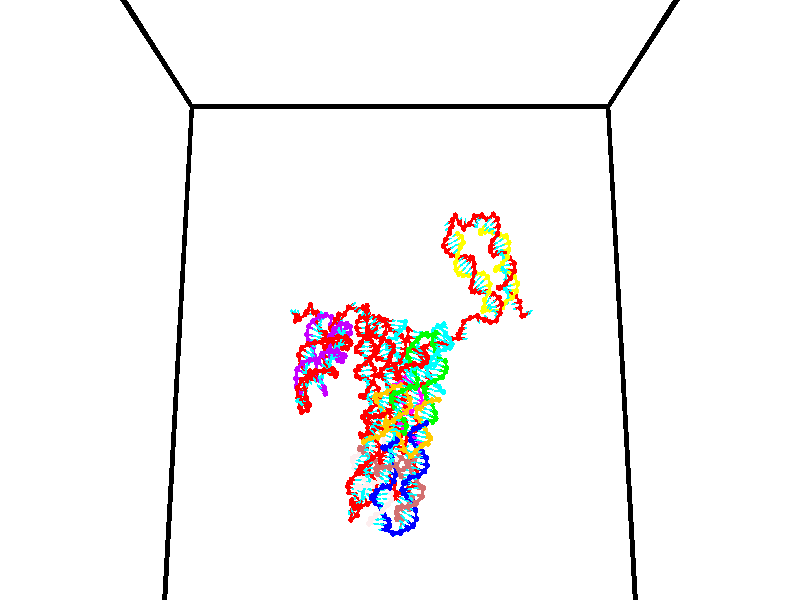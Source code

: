 // switches for output
#declare DRAW_BASES = 1; // possible values are 0, 1; only relevant for DNA ribbons
#declare DRAW_BASES_TYPE = 3; // possible values are 1, 2, 3; only relevant for DNA ribbons
#declare DRAW_FOG = 0; // set to 1 to enable fog

#include "colors.inc"

#include "transforms.inc"
background { rgb <1, 1, 1>}

#default {
   normal{
       ripples 0.25
       frequency 0.20
       turbulence 0.2
       lambda 5
   }
	finish {
		phong 0.1
		phong_size 40.
	}
}

// original window dimensions: 1024x640


// camera settings

camera {
	sky <0, 0.179814, -0.983701>
	up <0, 0.179814, -0.983701>
	right 1.6 * <1, 0, 0>
	location <35, 94.9851, 44.8844>
	look_at <35, 29.7336, 32.9568>
	direction <0, -65.2515, -11.9276>
	angle 67.0682
}


# declare cpy_camera_pos = <35, 94.9851, 44.8844>;
# if (DRAW_FOG = 1)
fog {
	fog_type 2
	up vnormalize(cpy_camera_pos)
	color rgbt<1,1,1,0.3>
	distance 1e-5
	fog_alt 3e-3
	fog_offset 56
}
# end


// LIGHTS

# declare lum = 6;
global_settings {
	ambient_light rgb lum * <0.05, 0.05, 0.05>
	max_trace_level 15
}# declare cpy_direct_light_amount = 0.25;
light_source
{	1000 * <-1, -1.16352, -0.803886>,
	rgb lum * cpy_direct_light_amount
	parallel
}

light_source
{	1000 * <1, 1.16352, 0.803886>,
	rgb lum * cpy_direct_light_amount
	parallel
}

// strand 0

// nucleotide -1

// particle -1
sphere {
	<24.651775, 35.136295, 35.316422> 0.250000
	pigment { color rgbt <1,0,0,0> }
	no_shadow
}
cylinder {
	<24.353449, 34.985146, 35.096977>,  <24.174454, 34.894455, 34.965313>, 0.100000
	pigment { color rgbt <1,0,0,0> }
	no_shadow
}
cylinder {
	<24.353449, 34.985146, 35.096977>,  <24.651775, 35.136295, 35.316422>, 0.100000
	pigment { color rgbt <1,0,0,0> }
	no_shadow
}

// particle -1
sphere {
	<24.353449, 34.985146, 35.096977> 0.100000
	pigment { color rgbt <1,0,0,0> }
	no_shadow
}
sphere {
	0, 1
	scale<0.080000,0.200000,0.300000>
	matrix <0.613129, -0.711366, -0.343555,
		-0.260441, -0.592597, 0.762233,
		-0.745817, -0.377872, -0.548608,
		24.129704, 34.871784, 34.932396>
	pigment { color rgbt <0,1,1,0> }
	no_shadow
}
cylinder {
	<24.405514, 34.518951, 35.617737>,  <24.651775, 35.136295, 35.316422>, 0.130000
	pigment { color rgbt <1,0,0,0> }
	no_shadow
}

// nucleotide -1

// particle -1
sphere {
	<24.405514, 34.518951, 35.617737> 0.250000
	pigment { color rgbt <1,0,0,0> }
	no_shadow
}
cylinder {
	<24.390448, 34.562569, 35.220406>,  <24.381407, 34.588737, 34.982006>, 0.100000
	pigment { color rgbt <1,0,0,0> }
	no_shadow
}
cylinder {
	<24.390448, 34.562569, 35.220406>,  <24.405514, 34.518951, 35.617737>, 0.100000
	pigment { color rgbt <1,0,0,0> }
	no_shadow
}

// particle -1
sphere {
	<24.390448, 34.562569, 35.220406> 0.100000
	pigment { color rgbt <1,0,0,0> }
	no_shadow
}
sphere {
	0, 1
	scale<0.080000,0.200000,0.300000>
	matrix <0.750799, -0.652897, -0.100141,
		-0.659456, -0.749558, -0.057273,
		-0.037668, 0.109039, -0.993324,
		24.379147, 34.595280, 34.922409>
	pigment { color rgbt <0,1,1,0> }
	no_shadow
}
cylinder {
	<24.690439, 33.873878, 35.373222>,  <24.405514, 34.518951, 35.617737>, 0.130000
	pigment { color rgbt <1,0,0,0> }
	no_shadow
}

// nucleotide -1

// particle -1
sphere {
	<24.690439, 33.873878, 35.373222> 0.250000
	pigment { color rgbt <1,0,0,0> }
	no_shadow
}
cylinder {
	<24.669523, 34.135895, 35.071709>,  <24.656973, 34.293106, 34.890800>, 0.100000
	pigment { color rgbt <1,0,0,0> }
	no_shadow
}
cylinder {
	<24.669523, 34.135895, 35.071709>,  <24.690439, 33.873878, 35.373222>, 0.100000
	pigment { color rgbt <1,0,0,0> }
	no_shadow
}

// particle -1
sphere {
	<24.669523, 34.135895, 35.071709> 0.100000
	pigment { color rgbt <1,0,0,0> }
	no_shadow
}
sphere {
	0, 1
	scale<0.080000,0.200000,0.300000>
	matrix <0.922289, -0.257772, -0.287986,
		-0.382946, -0.710265, -0.590657,
		-0.052292, 0.655039, -0.753783,
		24.653835, 34.332405, 34.845573>
	pigment { color rgbt <0,1,1,0> }
	no_shadow
}
cylinder {
	<25.290146, 33.956673, 34.971191>,  <24.690439, 33.873878, 35.373222>, 0.130000
	pigment { color rgbt <1,0,0,0> }
	no_shadow
}

// nucleotide -1

// particle -1
sphere {
	<25.290146, 33.956673, 34.971191> 0.250000
	pigment { color rgbt <1,0,0,0> }
	no_shadow
}
cylinder {
	<25.686764, 34.006851, 34.957905>,  <25.924734, 34.036961, 34.949932>, 0.100000
	pigment { color rgbt <1,0,0,0> }
	no_shadow
}
cylinder {
	<25.686764, 34.006851, 34.957905>,  <25.290146, 33.956673, 34.971191>, 0.100000
	pigment { color rgbt <1,0,0,0> }
	no_shadow
}

// particle -1
sphere {
	<25.686764, 34.006851, 34.957905> 0.100000
	pigment { color rgbt <1,0,0,0> }
	no_shadow
}
sphere {
	0, 1
	scale<0.080000,0.200000,0.300000>
	matrix <-0.069503, 0.297204, -0.952281,
		-0.109592, 0.946537, 0.303410,
		0.991544, 0.125450, -0.033216,
		25.984226, 34.044487, 34.947941>
	pigment { color rgbt <0,1,1,0> }
	no_shadow
}
cylinder {
	<25.524643, 34.626934, 34.877926>,  <25.290146, 33.956673, 34.971191>, 0.130000
	pigment { color rgbt <1,0,0,0> }
	no_shadow
}

// nucleotide -1

// particle -1
sphere {
	<25.524643, 34.626934, 34.877926> 0.250000
	pigment { color rgbt <1,0,0,0> }
	no_shadow
}
cylinder {
	<25.759083, 34.352913, 34.704865>,  <25.899746, 34.188499, 34.601028>, 0.100000
	pigment { color rgbt <1,0,0,0> }
	no_shadow
}
cylinder {
	<25.759083, 34.352913, 34.704865>,  <25.524643, 34.626934, 34.877926>, 0.100000
	pigment { color rgbt <1,0,0,0> }
	no_shadow
}

// particle -1
sphere {
	<25.759083, 34.352913, 34.704865> 0.100000
	pigment { color rgbt <1,0,0,0> }
	no_shadow
}
sphere {
	0, 1
	scale<0.080000,0.200000,0.300000>
	matrix <-0.353181, 0.264582, -0.897362,
		0.729214, 0.678749, -0.086876,
		0.586098, -0.685052, -0.432658,
		25.934912, 34.147396, 34.575066>
	pigment { color rgbt <0,1,1,0> }
	no_shadow
}
cylinder {
	<25.950283, 34.847134, 34.309402>,  <25.524643, 34.626934, 34.877926>, 0.130000
	pigment { color rgbt <1,0,0,0> }
	no_shadow
}

// nucleotide -1

// particle -1
sphere {
	<25.950283, 34.847134, 34.309402> 0.250000
	pigment { color rgbt <1,0,0,0> }
	no_shadow
}
cylinder {
	<25.861013, 34.470364, 34.209030>,  <25.807451, 34.244301, 34.148808>, 0.100000
	pigment { color rgbt <1,0,0,0> }
	no_shadow
}
cylinder {
	<25.861013, 34.470364, 34.209030>,  <25.950283, 34.847134, 34.309402>, 0.100000
	pigment { color rgbt <1,0,0,0> }
	no_shadow
}

// particle -1
sphere {
	<25.861013, 34.470364, 34.209030> 0.100000
	pigment { color rgbt <1,0,0,0> }
	no_shadow
}
sphere {
	0, 1
	scale<0.080000,0.200000,0.300000>
	matrix <-0.355115, 0.318295, -0.878966,
		0.907793, -0.107052, -0.405527,
		-0.223172, -0.941928, -0.250930,
		25.794062, 34.187786, 34.133751>
	pigment { color rgbt <0,1,1,0> }
	no_shadow
}
cylinder {
	<26.272070, 34.735664, 34.946205>,  <25.950283, 34.847134, 34.309402>, 0.130000
	pigment { color rgbt <1,0,0,0> }
	no_shadow
}

// nucleotide -1

// particle -1
sphere {
	<26.272070, 34.735664, 34.946205> 0.250000
	pigment { color rgbt <1,0,0,0> }
	no_shadow
}
cylinder {
	<26.625727, 34.548939, 34.954021>,  <26.837921, 34.436905, 34.958710>, 0.100000
	pigment { color rgbt <1,0,0,0> }
	no_shadow
}
cylinder {
	<26.625727, 34.548939, 34.954021>,  <26.272070, 34.735664, 34.946205>, 0.100000
	pigment { color rgbt <1,0,0,0> }
	no_shadow
}

// particle -1
sphere {
	<26.625727, 34.548939, 34.954021> 0.100000
	pigment { color rgbt <1,0,0,0> }
	no_shadow
}
sphere {
	0, 1
	scale<0.080000,0.200000,0.300000>
	matrix <0.455370, 0.870326, 0.187538,
		-0.104553, -0.156912, 0.982063,
		0.884142, -0.466810, 0.019542,
		26.890968, 34.408897, 34.959885>
	pigment { color rgbt <0,1,1,0> }
	no_shadow
}
cylinder {
	<26.703287, 35.303829, 35.030712>,  <26.272070, 34.735664, 34.946205>, 0.130000
	pigment { color rgbt <1,0,0,0> }
	no_shadow
}

// nucleotide -1

// particle -1
sphere {
	<26.703287, 35.303829, 35.030712> 0.250000
	pigment { color rgbt <1,0,0,0> }
	no_shadow
}
cylinder {
	<27.006971, 35.458893, 35.239834>,  <27.189182, 35.551929, 35.365307>, 0.100000
	pigment { color rgbt <1,0,0,0> }
	no_shadow
}
cylinder {
	<27.006971, 35.458893, 35.239834>,  <26.703287, 35.303829, 35.030712>, 0.100000
	pigment { color rgbt <1,0,0,0> }
	no_shadow
}

// particle -1
sphere {
	<27.006971, 35.458893, 35.239834> 0.100000
	pigment { color rgbt <1,0,0,0> }
	no_shadow
}
sphere {
	0, 1
	scale<0.080000,0.200000,0.300000>
	matrix <-0.634187, 0.260048, 0.728135,
		0.146310, -0.884364, 0.443276,
		0.759210, 0.387653, 0.522805,
		27.234734, 35.575188, 35.396675>
	pigment { color rgbt <0,1,1,0> }
	no_shadow
}
cylinder {
	<26.562265, 35.150414, 35.822311>,  <26.703287, 35.303829, 35.030712>, 0.130000
	pigment { color rgbt <1,0,0,0> }
	no_shadow
}

// nucleotide -1

// particle -1
sphere {
	<26.562265, 35.150414, 35.822311> 0.250000
	pigment { color rgbt <1,0,0,0> }
	no_shadow
}
cylinder {
	<26.839249, 35.437916, 35.797371>,  <27.005440, 35.610416, 35.782406>, 0.100000
	pigment { color rgbt <1,0,0,0> }
	no_shadow
}
cylinder {
	<26.839249, 35.437916, 35.797371>,  <26.562265, 35.150414, 35.822311>, 0.100000
	pigment { color rgbt <1,0,0,0> }
	no_shadow
}

// particle -1
sphere {
	<26.839249, 35.437916, 35.797371> 0.100000
	pigment { color rgbt <1,0,0,0> }
	no_shadow
}
sphere {
	0, 1
	scale<0.080000,0.200000,0.300000>
	matrix <-0.328363, 0.390936, 0.859853,
		0.642399, -0.574941, 0.506721,
		0.692460, 0.718757, -0.062347,
		27.046988, 35.653542, 35.778667>
	pigment { color rgbt <0,1,1,0> }
	no_shadow
}
cylinder {
	<26.944618, 35.176495, 36.428482>,  <26.562265, 35.150414, 35.822311>, 0.130000
	pigment { color rgbt <1,0,0,0> }
	no_shadow
}

// nucleotide -1

// particle -1
sphere {
	<26.944618, 35.176495, 36.428482> 0.250000
	pigment { color rgbt <1,0,0,0> }
	no_shadow
}
cylinder {
	<27.006329, 35.541325, 36.276520>,  <27.043354, 35.760223, 36.185345>, 0.100000
	pigment { color rgbt <1,0,0,0> }
	no_shadow
}
cylinder {
	<27.006329, 35.541325, 36.276520>,  <26.944618, 35.176495, 36.428482>, 0.100000
	pigment { color rgbt <1,0,0,0> }
	no_shadow
}

// particle -1
sphere {
	<27.006329, 35.541325, 36.276520> 0.100000
	pigment { color rgbt <1,0,0,0> }
	no_shadow
}
sphere {
	0, 1
	scale<0.080000,0.200000,0.300000>
	matrix <-0.203648, 0.405603, 0.891074,
		0.966813, -0.060103, 0.248315,
		0.154274, 0.912071, -0.379902,
		27.052610, 35.814945, 36.162548>
	pigment { color rgbt <0,1,1,0> }
	no_shadow
}
cylinder {
	<27.587572, 35.511497, 36.755863>,  <26.944618, 35.176495, 36.428482>, 0.130000
	pigment { color rgbt <1,0,0,0> }
	no_shadow
}

// nucleotide -1

// particle -1
sphere {
	<27.587572, 35.511497, 36.755863> 0.250000
	pigment { color rgbt <1,0,0,0> }
	no_shadow
}
cylinder {
	<27.319107, 35.781773, 36.633888>,  <27.158028, 35.943939, 36.560703>, 0.100000
	pigment { color rgbt <1,0,0,0> }
	no_shadow
}
cylinder {
	<27.319107, 35.781773, 36.633888>,  <27.587572, 35.511497, 36.755863>, 0.100000
	pigment { color rgbt <1,0,0,0> }
	no_shadow
}

// particle -1
sphere {
	<27.319107, 35.781773, 36.633888> 0.100000
	pigment { color rgbt <1,0,0,0> }
	no_shadow
}
sphere {
	0, 1
	scale<0.080000,0.200000,0.300000>
	matrix <-0.071353, 0.350558, 0.933819,
		0.737870, 0.648501, -0.187068,
		-0.671160, 0.675689, -0.304939,
		27.117760, 35.984478, 36.542408>
	pigment { color rgbt <0,1,1,0> }
	no_shadow
}
cylinder {
	<27.826057, 35.993759, 37.141247>,  <27.587572, 35.511497, 36.755863>, 0.130000
	pigment { color rgbt <1,0,0,0> }
	no_shadow
}

// nucleotide -1

// particle -1
sphere {
	<27.826057, 35.993759, 37.141247> 0.250000
	pigment { color rgbt <1,0,0,0> }
	no_shadow
}
cylinder {
	<27.468729, 36.132137, 37.026497>,  <27.254332, 36.215164, 36.957649>, 0.100000
	pigment { color rgbt <1,0,0,0> }
	no_shadow
}
cylinder {
	<27.468729, 36.132137, 37.026497>,  <27.826057, 35.993759, 37.141247>, 0.100000
	pigment { color rgbt <1,0,0,0> }
	no_shadow
}

// particle -1
sphere {
	<27.468729, 36.132137, 37.026497> 0.100000
	pigment { color rgbt <1,0,0,0> }
	no_shadow
}
sphere {
	0, 1
	scale<0.080000,0.200000,0.300000>
	matrix <-0.123561, 0.424664, 0.896880,
		0.432096, 0.836650, -0.336617,
		-0.893323, 0.345945, -0.286873,
		27.200731, 36.235920, 36.940434>
	pigment { color rgbt <0,1,1,0> }
	no_shadow
}
cylinder {
	<27.810413, 36.564201, 37.472469>,  <27.826057, 35.993759, 37.141247>, 0.130000
	pigment { color rgbt <1,0,0,0> }
	no_shadow
}

// nucleotide -1

// particle -1
sphere {
	<27.810413, 36.564201, 37.472469> 0.250000
	pigment { color rgbt <1,0,0,0> }
	no_shadow
}
cylinder {
	<27.424717, 36.535633, 37.370380>,  <27.193298, 36.518494, 37.309128>, 0.100000
	pigment { color rgbt <1,0,0,0> }
	no_shadow
}
cylinder {
	<27.424717, 36.535633, 37.370380>,  <27.810413, 36.564201, 37.472469>, 0.100000
	pigment { color rgbt <1,0,0,0> }
	no_shadow
}

// particle -1
sphere {
	<27.424717, 36.535633, 37.370380> 0.100000
	pigment { color rgbt <1,0,0,0> }
	no_shadow
}
sphere {
	0, 1
	scale<0.080000,0.200000,0.300000>
	matrix <-0.258065, 0.472311, 0.842808,
		0.060354, 0.878534, -0.473852,
		-0.964240, -0.071418, -0.255224,
		27.135445, 36.514206, 37.293812>
	pigment { color rgbt <0,1,1,0> }
	no_shadow
}
cylinder {
	<27.484987, 37.183304, 37.767578>,  <27.810413, 36.564201, 37.472469>, 0.130000
	pigment { color rgbt <1,0,0,0> }
	no_shadow
}

// nucleotide -1

// particle -1
sphere {
	<27.484987, 37.183304, 37.767578> 0.250000
	pigment { color rgbt <1,0,0,0> }
	no_shadow
}
cylinder {
	<27.168776, 36.959972, 37.666920>,  <26.979048, 36.825974, 37.606525>, 0.100000
	pigment { color rgbt <1,0,0,0> }
	no_shadow
}
cylinder {
	<27.168776, 36.959972, 37.666920>,  <27.484987, 37.183304, 37.767578>, 0.100000
	pigment { color rgbt <1,0,0,0> }
	no_shadow
}

// particle -1
sphere {
	<27.168776, 36.959972, 37.666920> 0.100000
	pigment { color rgbt <1,0,0,0> }
	no_shadow
}
sphere {
	0, 1
	scale<0.080000,0.200000,0.300000>
	matrix <-0.497213, 0.345236, 0.795985,
		-0.357547, 0.754372, -0.550530,
		-0.790531, -0.558332, -0.251645,
		26.931616, 36.792473, 37.591427>
	pigment { color rgbt <0,1,1,0> }
	no_shadow
}
cylinder {
	<26.875216, 37.664978, 37.838413>,  <27.484987, 37.183304, 37.767578>, 0.130000
	pigment { color rgbt <1,0,0,0> }
	no_shadow
}

// nucleotide -1

// particle -1
sphere {
	<26.875216, 37.664978, 37.838413> 0.250000
	pigment { color rgbt <1,0,0,0> }
	no_shadow
}
cylinder {
	<26.791939, 37.278332, 37.898174>,  <26.741974, 37.046345, 37.934029>, 0.100000
	pigment { color rgbt <1,0,0,0> }
	no_shadow
}
cylinder {
	<26.791939, 37.278332, 37.898174>,  <26.875216, 37.664978, 37.838413>, 0.100000
	pigment { color rgbt <1,0,0,0> }
	no_shadow
}

// particle -1
sphere {
	<26.791939, 37.278332, 37.898174> 0.100000
	pigment { color rgbt <1,0,0,0> }
	no_shadow
}
sphere {
	0, 1
	scale<0.080000,0.200000,0.300000>
	matrix <-0.510136, 0.237635, 0.826614,
		-0.834517, 0.095880, -0.542576,
		-0.208191, -0.966611, 0.149398,
		26.729481, 36.988350, 37.942993>
	pigment { color rgbt <0,1,1,0> }
	no_shadow
}
cylinder {
	<26.205341, 37.765591, 37.997017>,  <26.875216, 37.664978, 37.838413>, 0.130000
	pigment { color rgbt <1,0,0,0> }
	no_shadow
}

// nucleotide -1

// particle -1
sphere {
	<26.205341, 37.765591, 37.997017> 0.250000
	pigment { color rgbt <1,0,0,0> }
	no_shadow
}
cylinder {
	<26.288074, 37.391304, 38.111317>,  <26.337713, 37.166733, 38.179897>, 0.100000
	pigment { color rgbt <1,0,0,0> }
	no_shadow
}
cylinder {
	<26.288074, 37.391304, 38.111317>,  <26.205341, 37.765591, 37.997017>, 0.100000
	pigment { color rgbt <1,0,0,0> }
	no_shadow
}

// particle -1
sphere {
	<26.288074, 37.391304, 38.111317> 0.100000
	pigment { color rgbt <1,0,0,0> }
	no_shadow
}
sphere {
	0, 1
	scale<0.080000,0.200000,0.300000>
	matrix <-0.510206, 0.146051, 0.847561,
		-0.834812, -0.321093, -0.447201,
		0.206831, -0.935718, 0.285749,
		26.350124, 37.110588, 38.197041>
	pigment { color rgbt <0,1,1,0> }
	no_shadow
}
cylinder {
	<25.622656, 37.567951, 38.283386>,  <26.205341, 37.765591, 37.997017>, 0.130000
	pigment { color rgbt <1,0,0,0> }
	no_shadow
}

// nucleotide -1

// particle -1
sphere {
	<25.622656, 37.567951, 38.283386> 0.250000
	pigment { color rgbt <1,0,0,0> }
	no_shadow
}
cylinder {
	<25.904839, 37.338634, 38.450077>,  <26.074148, 37.201046, 38.550091>, 0.100000
	pigment { color rgbt <1,0,0,0> }
	no_shadow
}
cylinder {
	<25.904839, 37.338634, 38.450077>,  <25.622656, 37.567951, 38.283386>, 0.100000
	pigment { color rgbt <1,0,0,0> }
	no_shadow
}

// particle -1
sphere {
	<25.904839, 37.338634, 38.450077> 0.100000
	pigment { color rgbt <1,0,0,0> }
	no_shadow
}
sphere {
	0, 1
	scale<0.080000,0.200000,0.300000>
	matrix <-0.300689, 0.290350, 0.908451,
		-0.641806, -0.766180, 0.032447,
		0.705459, -0.573293, 0.416730,
		26.116476, 37.166645, 38.575096>
	pigment { color rgbt <0,1,1,0> }
	no_shadow
}
cylinder {
	<25.273155, 37.214439, 38.784256>,  <25.622656, 37.567951, 38.283386>, 0.130000
	pigment { color rgbt <1,0,0,0> }
	no_shadow
}

// nucleotide -1

// particle -1
sphere {
	<25.273155, 37.214439, 38.784256> 0.250000
	pigment { color rgbt <1,0,0,0> }
	no_shadow
}
cylinder {
	<25.661610, 37.224663, 38.879116>,  <25.894682, 37.230797, 38.936031>, 0.100000
	pigment { color rgbt <1,0,0,0> }
	no_shadow
}
cylinder {
	<25.661610, 37.224663, 38.879116>,  <25.273155, 37.214439, 38.784256>, 0.100000
	pigment { color rgbt <1,0,0,0> }
	no_shadow
}

// particle -1
sphere {
	<25.661610, 37.224663, 38.879116> 0.100000
	pigment { color rgbt <1,0,0,0> }
	no_shadow
}
sphere {
	0, 1
	scale<0.080000,0.200000,0.300000>
	matrix <-0.217405, 0.503851, 0.835984,
		-0.098121, -0.863413, 0.494865,
		0.971138, 0.025558, 0.237149,
		25.952951, 37.232330, 38.950260>
	pigment { color rgbt <0,1,1,0> }
	no_shadow
}
cylinder {
	<25.401945, 36.802788, 39.532681>,  <25.273155, 37.214439, 38.784256>, 0.130000
	pigment { color rgbt <1,0,0,0> }
	no_shadow
}

// nucleotide -1

// particle -1
sphere {
	<25.401945, 36.802788, 39.532681> 0.250000
	pigment { color rgbt <1,0,0,0> }
	no_shadow
}
cylinder {
	<25.729818, 37.023407, 39.470821>,  <25.926542, 37.155777, 39.433704>, 0.100000
	pigment { color rgbt <1,0,0,0> }
	no_shadow
}
cylinder {
	<25.729818, 37.023407, 39.470821>,  <25.401945, 36.802788, 39.532681>, 0.100000
	pigment { color rgbt <1,0,0,0> }
	no_shadow
}

// particle -1
sphere {
	<25.729818, 37.023407, 39.470821> 0.100000
	pigment { color rgbt <1,0,0,0> }
	no_shadow
}
sphere {
	0, 1
	scale<0.080000,0.200000,0.300000>
	matrix <-0.054194, 0.343444, 0.937608,
		0.570249, -0.760160, 0.311405,
		0.819682, 0.551547, -0.154653,
		25.975723, 37.188869, 39.424427>
	pigment { color rgbt <0,1,1,0> }
	no_shadow
}
cylinder {
	<25.824556, 36.751728, 40.100285>,  <25.401945, 36.802788, 39.532681>, 0.130000
	pigment { color rgbt <1,0,0,0> }
	no_shadow
}

// nucleotide -1

// particle -1
sphere {
	<25.824556, 36.751728, 40.100285> 0.250000
	pigment { color rgbt <1,0,0,0> }
	no_shadow
}
cylinder {
	<25.941643, 37.094997, 39.931591>,  <26.011894, 37.300957, 39.830376>, 0.100000
	pigment { color rgbt <1,0,0,0> }
	no_shadow
}
cylinder {
	<25.941643, 37.094997, 39.931591>,  <25.824556, 36.751728, 40.100285>, 0.100000
	pigment { color rgbt <1,0,0,0> }
	no_shadow
}

// particle -1
sphere {
	<25.941643, 37.094997, 39.931591> 0.100000
	pigment { color rgbt <1,0,0,0> }
	no_shadow
}
sphere {
	0, 1
	scale<0.080000,0.200000,0.300000>
	matrix <-0.007522, 0.443106, 0.896438,
		0.956169, -0.259231, 0.136161,
		0.292718, 0.858170, -0.421735,
		26.029459, 37.352448, 39.805069>
	pigment { color rgbt <0,1,1,0> }
	no_shadow
}
cylinder {
	<26.408796, 36.977051, 40.522877>,  <25.824556, 36.751728, 40.100285>, 0.130000
	pigment { color rgbt <1,0,0,0> }
	no_shadow
}

// nucleotide -1

// particle -1
sphere {
	<26.408796, 36.977051, 40.522877> 0.250000
	pigment { color rgbt <1,0,0,0> }
	no_shadow
}
cylinder {
	<26.261772, 37.300179, 40.338558>,  <26.173557, 37.494053, 40.227966>, 0.100000
	pigment { color rgbt <1,0,0,0> }
	no_shadow
}
cylinder {
	<26.261772, 37.300179, 40.338558>,  <26.408796, 36.977051, 40.522877>, 0.100000
	pigment { color rgbt <1,0,0,0> }
	no_shadow
}

// particle -1
sphere {
	<26.261772, 37.300179, 40.338558> 0.100000
	pigment { color rgbt <1,0,0,0> }
	no_shadow
}
sphere {
	0, 1
	scale<0.080000,0.200000,0.300000>
	matrix <0.198383, 0.552178, 0.809780,
		0.908593, 0.206231, -0.363217,
		-0.367562, 0.807817, -0.460793,
		26.151503, 37.542522, 40.200321>
	pigment { color rgbt <0,1,1,0> }
	no_shadow
}
cylinder {
	<26.916826, 37.512558, 40.566666>,  <26.408796, 36.977051, 40.522877>, 0.130000
	pigment { color rgbt <1,0,0,0> }
	no_shadow
}

// nucleotide -1

// particle -1
sphere {
	<26.916826, 37.512558, 40.566666> 0.250000
	pigment { color rgbt <1,0,0,0> }
	no_shadow
}
cylinder {
	<26.605354, 37.743092, 40.467476>,  <26.418470, 37.881413, 40.407963>, 0.100000
	pigment { color rgbt <1,0,0,0> }
	no_shadow
}
cylinder {
	<26.605354, 37.743092, 40.467476>,  <26.916826, 37.512558, 40.566666>, 0.100000
	pigment { color rgbt <1,0,0,0> }
	no_shadow
}

// particle -1
sphere {
	<26.605354, 37.743092, 40.467476> 0.100000
	pigment { color rgbt <1,0,0,0> }
	no_shadow
}
sphere {
	0, 1
	scale<0.080000,0.200000,0.300000>
	matrix <0.317930, 0.703184, 0.635966,
		0.540903, 0.416376, -0.730791,
		-0.778682, 0.576336, -0.247976,
		26.371750, 37.915993, 40.393082>
	pigment { color rgbt <0,1,1,0> }
	no_shadow
}
cylinder {
	<27.203630, 38.210033, 40.742218>,  <26.916826, 37.512558, 40.566666>, 0.130000
	pigment { color rgbt <1,0,0,0> }
	no_shadow
}

// nucleotide -1

// particle -1
sphere {
	<27.203630, 38.210033, 40.742218> 0.250000
	pigment { color rgbt <1,0,0,0> }
	no_shadow
}
cylinder {
	<26.811882, 38.285568, 40.713451>,  <26.576834, 38.330891, 40.696190>, 0.100000
	pigment { color rgbt <1,0,0,0> }
	no_shadow
}
cylinder {
	<26.811882, 38.285568, 40.713451>,  <27.203630, 38.210033, 40.742218>, 0.100000
	pigment { color rgbt <1,0,0,0> }
	no_shadow
}

// particle -1
sphere {
	<26.811882, 38.285568, 40.713451> 0.100000
	pigment { color rgbt <1,0,0,0> }
	no_shadow
}
sphere {
	0, 1
	scale<0.080000,0.200000,0.300000>
	matrix <0.066551, 0.637481, 0.767586,
		0.190796, 0.746966, -0.636898,
		-0.979371, 0.188838, -0.071917,
		26.518070, 38.342220, 40.691875>
	pigment { color rgbt <0,1,1,0> }
	no_shadow
}
cylinder {
	<27.131918, 38.875046, 40.762199>,  <27.203630, 38.210033, 40.742218>, 0.130000
	pigment { color rgbt <1,0,0,0> }
	no_shadow
}

// nucleotide -1

// particle -1
sphere {
	<27.131918, 38.875046, 40.762199> 0.250000
	pigment { color rgbt <1,0,0,0> }
	no_shadow
}
cylinder {
	<26.773687, 38.748585, 40.887409>,  <26.558748, 38.672707, 40.962536>, 0.100000
	pigment { color rgbt <1,0,0,0> }
	no_shadow
}
cylinder {
	<26.773687, 38.748585, 40.887409>,  <27.131918, 38.875046, 40.762199>, 0.100000
	pigment { color rgbt <1,0,0,0> }
	no_shadow
}

// particle -1
sphere {
	<26.773687, 38.748585, 40.887409> 0.100000
	pigment { color rgbt <1,0,0,0> }
	no_shadow
}
sphere {
	0, 1
	scale<0.080000,0.200000,0.300000>
	matrix <0.021296, 0.672312, 0.739962,
		-0.444395, 0.669360, -0.595374,
		-0.895578, -0.316156, 0.313027,
		26.505014, 38.653736, 40.981316>
	pigment { color rgbt <0,1,1,0> }
	no_shadow
}
cylinder {
	<26.676773, 39.434788, 40.708405>,  <27.131918, 38.875046, 40.762199>, 0.130000
	pigment { color rgbt <1,0,0,0> }
	no_shadow
}

// nucleotide -1

// particle -1
sphere {
	<26.676773, 39.434788, 40.708405> 0.250000
	pigment { color rgbt <1,0,0,0> }
	no_shadow
}
cylinder {
	<26.530840, 39.204948, 41.001453>,  <26.443279, 39.067047, 41.177284>, 0.100000
	pigment { color rgbt <1,0,0,0> }
	no_shadow
}
cylinder {
	<26.530840, 39.204948, 41.001453>,  <26.676773, 39.434788, 40.708405>, 0.100000
	pigment { color rgbt <1,0,0,0> }
	no_shadow
}

// particle -1
sphere {
	<26.530840, 39.204948, 41.001453> 0.100000
	pigment { color rgbt <1,0,0,0> }
	no_shadow
}
sphere {
	0, 1
	scale<0.080000,0.200000,0.300000>
	matrix <-0.175268, 0.815176, 0.552059,
		-0.914428, 0.073003, -0.398111,
		-0.364833, -0.574594, 0.732624,
		26.421391, 39.032570, 41.221241>
	pigment { color rgbt <0,1,1,0> }
	no_shadow
}
cylinder {
	<26.076620, 39.833286, 40.963142>,  <26.676773, 39.434788, 40.708405>, 0.130000
	pigment { color rgbt <1,0,0,0> }
	no_shadow
}

// nucleotide -1

// particle -1
sphere {
	<26.076620, 39.833286, 40.963142> 0.250000
	pigment { color rgbt <1,0,0,0> }
	no_shadow
}
cylinder {
	<26.220480, 39.573898, 41.231510>,  <26.306797, 39.418266, 41.392532>, 0.100000
	pigment { color rgbt <1,0,0,0> }
	no_shadow
}
cylinder {
	<26.220480, 39.573898, 41.231510>,  <26.076620, 39.833286, 40.963142>, 0.100000
	pigment { color rgbt <1,0,0,0> }
	no_shadow
}

// particle -1
sphere {
	<26.220480, 39.573898, 41.231510> 0.100000
	pigment { color rgbt <1,0,0,0> }
	no_shadow
}
sphere {
	0, 1
	scale<0.080000,0.200000,0.300000>
	matrix <-0.067221, 0.699158, 0.711800,
		-0.930662, -0.301100, 0.207862,
		0.359651, -0.648473, 0.670920,
		26.328375, 39.379356, 41.432785>
	pigment { color rgbt <0,1,1,0> }
	no_shadow
}
cylinder {
	<25.642860, 39.652634, 41.573067>,  <26.076620, 39.833286, 40.963142>, 0.130000
	pigment { color rgbt <1,0,0,0> }
	no_shadow
}

// nucleotide -1

// particle -1
sphere {
	<25.642860, 39.652634, 41.573067> 0.250000
	pigment { color rgbt <1,0,0,0> }
	no_shadow
}
cylinder {
	<26.028591, 39.633663, 41.677238>,  <26.260029, 39.622280, 41.739742>, 0.100000
	pigment { color rgbt <1,0,0,0> }
	no_shadow
}
cylinder {
	<26.028591, 39.633663, 41.677238>,  <25.642860, 39.652634, 41.573067>, 0.100000
	pigment { color rgbt <1,0,0,0> }
	no_shadow
}

// particle -1
sphere {
	<26.028591, 39.633663, 41.677238> 0.100000
	pigment { color rgbt <1,0,0,0> }
	no_shadow
}
sphere {
	0, 1
	scale<0.080000,0.200000,0.300000>
	matrix <-0.206628, 0.480111, 0.852524,
		-0.165468, -0.875924, 0.453185,
		0.964326, -0.047425, 0.260434,
		26.317888, 39.619434, 41.755367>
	pigment { color rgbt <0,1,1,0> }
	no_shadow
}
cylinder {
	<25.717056, 39.491192, 42.298756>,  <25.642860, 39.652634, 41.573067>, 0.130000
	pigment { color rgbt <1,0,0,0> }
	no_shadow
}

// nucleotide -1

// particle -1
sphere {
	<25.717056, 39.491192, 42.298756> 0.250000
	pigment { color rgbt <1,0,0,0> }
	no_shadow
}
cylinder {
	<26.064562, 39.654541, 42.186703>,  <26.273066, 39.752552, 42.119469>, 0.100000
	pigment { color rgbt <1,0,0,0> }
	no_shadow
}
cylinder {
	<26.064562, 39.654541, 42.186703>,  <25.717056, 39.491192, 42.298756>, 0.100000
	pigment { color rgbt <1,0,0,0> }
	no_shadow
}

// particle -1
sphere {
	<26.064562, 39.654541, 42.186703> 0.100000
	pigment { color rgbt <1,0,0,0> }
	no_shadow
}
sphere {
	0, 1
	scale<0.080000,0.200000,0.300000>
	matrix <0.000824, 0.564483, 0.825444,
		0.495222, -0.717349, 0.490067,
		0.868766, 0.408374, -0.280136,
		26.325191, 39.777054, 42.102661>
	pigment { color rgbt <0,1,1,0> }
	no_shadow
}
cylinder {
	<25.933842, 39.738728, 43.022430>,  <25.717056, 39.491192, 42.298756>, 0.130000
	pigment { color rgbt <1,0,0,0> }
	no_shadow
}

// nucleotide -1

// particle -1
sphere {
	<25.933842, 39.738728, 43.022430> 0.250000
	pigment { color rgbt <1,0,0,0> }
	no_shadow
}
cylinder {
	<26.143358, 39.941532, 42.748619>,  <26.269068, 40.063217, 42.584332>, 0.100000
	pigment { color rgbt <1,0,0,0> }
	no_shadow
}
cylinder {
	<26.143358, 39.941532, 42.748619>,  <25.933842, 39.738728, 43.022430>, 0.100000
	pigment { color rgbt <1,0,0,0> }
	no_shadow
}

// particle -1
sphere {
	<26.143358, 39.941532, 42.748619> 0.100000
	pigment { color rgbt <1,0,0,0> }
	no_shadow
}
sphere {
	0, 1
	scale<0.080000,0.200000,0.300000>
	matrix <0.126428, 0.748413, 0.651072,
		0.842413, -0.427569, 0.327910,
		0.523790, 0.507014, -0.684529,
		26.300495, 40.093636, 42.543259>
	pigment { color rgbt <0,1,1,0> }
	no_shadow
}
cylinder {
	<26.212778, 40.382473, 43.353535>,  <25.933842, 39.738728, 43.022430>, 0.130000
	pigment { color rgbt <1,0,0,0> }
	no_shadow
}

// nucleotide -1

// particle -1
sphere {
	<26.212778, 40.382473, 43.353535> 0.250000
	pigment { color rgbt <1,0,0,0> }
	no_shadow
}
cylinder {
	<26.265856, 40.498600, 42.974461>,  <26.297703, 40.568275, 42.747017>, 0.100000
	pigment { color rgbt <1,0,0,0> }
	no_shadow
}
cylinder {
	<26.265856, 40.498600, 42.974461>,  <26.212778, 40.382473, 43.353535>, 0.100000
	pigment { color rgbt <1,0,0,0> }
	no_shadow
}

// particle -1
sphere {
	<26.265856, 40.498600, 42.974461> 0.100000
	pigment { color rgbt <1,0,0,0> }
	no_shadow
}
sphere {
	0, 1
	scale<0.080000,0.200000,0.300000>
	matrix <0.114060, 0.945315, 0.305564,
		0.984572, -0.148640, 0.092325,
		0.132695, 0.290319, -0.947685,
		26.305664, 40.585697, 42.690155>
	pigment { color rgbt <0,1,1,0> }
	no_shadow
}
cylinder {
	<26.811625, 40.902866, 43.241276>,  <26.212778, 40.382473, 43.353535>, 0.130000
	pigment { color rgbt <1,0,0,0> }
	no_shadow
}

// nucleotide -1

// particle -1
sphere {
	<26.811625, 40.902866, 43.241276> 0.250000
	pigment { color rgbt <1,0,0,0> }
	no_shadow
}
cylinder {
	<26.543852, 40.956631, 42.949032>,  <26.383188, 40.988888, 42.773685>, 0.100000
	pigment { color rgbt <1,0,0,0> }
	no_shadow
}
cylinder {
	<26.543852, 40.956631, 42.949032>,  <26.811625, 40.902866, 43.241276>, 0.100000
	pigment { color rgbt <1,0,0,0> }
	no_shadow
}

// particle -1
sphere {
	<26.543852, 40.956631, 42.949032> 0.100000
	pigment { color rgbt <1,0,0,0> }
	no_shadow
}
sphere {
	0, 1
	scale<0.080000,0.200000,0.300000>
	matrix <0.133515, 0.989250, 0.059658,
		0.730775, -0.057611, -0.680183,
		-0.669434, 0.134411, -0.730610,
		26.343021, 40.996956, 42.729847>
	pigment { color rgbt <0,1,1,0> }
	no_shadow
}
cylinder {
	<27.012178, 41.448334, 42.902054>,  <26.811625, 40.902866, 43.241276>, 0.130000
	pigment { color rgbt <1,0,0,0> }
	no_shadow
}

// nucleotide -1

// particle -1
sphere {
	<27.012178, 41.448334, 42.902054> 0.250000
	pigment { color rgbt <1,0,0,0> }
	no_shadow
}
cylinder {
	<26.631096, 41.414810, 42.785210>,  <26.402447, 41.394695, 42.715103>, 0.100000
	pigment { color rgbt <1,0,0,0> }
	no_shadow
}
cylinder {
	<26.631096, 41.414810, 42.785210>,  <27.012178, 41.448334, 42.902054>, 0.100000
	pigment { color rgbt <1,0,0,0> }
	no_shadow
}

// particle -1
sphere {
	<26.631096, 41.414810, 42.785210> 0.100000
	pigment { color rgbt <1,0,0,0> }
	no_shadow
}
sphere {
	0, 1
	scale<0.080000,0.200000,0.300000>
	matrix <-0.051840, 0.991951, -0.115528,
		0.299442, -0.094921, -0.949381,
		-0.952705, -0.083810, -0.292111,
		26.345284, 41.389668, 42.697575>
	pigment { color rgbt <0,1,1,0> }
	no_shadow
}
cylinder {
	<26.808418, 41.908989, 42.405983>,  <27.012178, 41.448334, 42.902054>, 0.130000
	pigment { color rgbt <1,0,0,0> }
	no_shadow
}

// nucleotide -1

// particle -1
sphere {
	<26.808418, 41.908989, 42.405983> 0.250000
	pigment { color rgbt <1,0,0,0> }
	no_shadow
}
cylinder {
	<26.428284, 41.854290, 42.517811>,  <26.200203, 41.821472, 42.584908>, 0.100000
	pigment { color rgbt <1,0,0,0> }
	no_shadow
}
cylinder {
	<26.428284, 41.854290, 42.517811>,  <26.808418, 41.908989, 42.405983>, 0.100000
	pigment { color rgbt <1,0,0,0> }
	no_shadow
}

// particle -1
sphere {
	<26.428284, 41.854290, 42.517811> 0.100000
	pigment { color rgbt <1,0,0,0> }
	no_shadow
}
sphere {
	0, 1
	scale<0.080000,0.200000,0.300000>
	matrix <-0.176062, 0.976960, -0.120629,
		-0.256634, -0.163860, -0.952517,
		-0.950337, -0.136744, 0.279570,
		26.143183, 41.813267, 42.601681>
	pigment { color rgbt <0,1,1,0> }
	no_shadow
}
cylinder {
	<26.733341, 42.006439, 41.654472>,  <26.808418, 41.908989, 42.405983>, 0.130000
	pigment { color rgbt <1,0,0,0> }
	no_shadow
}

// nucleotide -1

// particle -1
sphere {
	<26.733341, 42.006439, 41.654472> 0.250000
	pigment { color rgbt <1,0,0,0> }
	no_shadow
}
cylinder {
	<26.841930, 42.387100, 41.596970>,  <26.907084, 42.615498, 41.562469>, 0.100000
	pigment { color rgbt <1,0,0,0> }
	no_shadow
}
cylinder {
	<26.841930, 42.387100, 41.596970>,  <26.733341, 42.006439, 41.654472>, 0.100000
	pigment { color rgbt <1,0,0,0> }
	no_shadow
}

// particle -1
sphere {
	<26.841930, 42.387100, 41.596970> 0.100000
	pigment { color rgbt <1,0,0,0> }
	no_shadow
}
sphere {
	0, 1
	scale<0.080000,0.200000,0.300000>
	matrix <0.880614, -0.305877, -0.361883,
		-0.388357, -0.028351, -0.921073,
		0.271475, 0.951649, -0.143755,
		26.923372, 42.672596, 41.553844>
	pigment { color rgbt <0,1,1,0> }
	no_shadow
}
cylinder {
	<26.916252, 42.234833, 40.949593>,  <26.733341, 42.006439, 41.654472>, 0.130000
	pigment { color rgbt <1,0,0,0> }
	no_shadow
}

// nucleotide -1

// particle -1
sphere {
	<26.916252, 42.234833, 40.949593> 0.250000
	pigment { color rgbt <1,0,0,0> }
	no_shadow
}
cylinder {
	<27.117128, 42.496861, 41.175400>,  <27.237654, 42.654079, 41.310886>, 0.100000
	pigment { color rgbt <1,0,0,0> }
	no_shadow
}
cylinder {
	<27.117128, 42.496861, 41.175400>,  <26.916252, 42.234833, 40.949593>, 0.100000
	pigment { color rgbt <1,0,0,0> }
	no_shadow
}

// particle -1
sphere {
	<27.117128, 42.496861, 41.175400> 0.100000
	pigment { color rgbt <1,0,0,0> }
	no_shadow
}
sphere {
	0, 1
	scale<0.080000,0.200000,0.300000>
	matrix <0.819941, -0.153279, -0.551546,
		-0.274773, 0.739856, -0.614096,
		0.502192, 0.655072, 0.564521,
		27.267786, 42.693382, 41.344757>
	pigment { color rgbt <0,1,1,0> }
	no_shadow
}
cylinder {
	<27.240084, 42.794041, 40.593048>,  <26.916252, 42.234833, 40.949593>, 0.130000
	pigment { color rgbt <1,0,0,0> }
	no_shadow
}

// nucleotide -1

// particle -1
sphere {
	<27.240084, 42.794041, 40.593048> 0.250000
	pigment { color rgbt <1,0,0,0> }
	no_shadow
}
cylinder {
	<27.463949, 42.740940, 40.920254>,  <27.598269, 42.709080, 41.116577>, 0.100000
	pigment { color rgbt <1,0,0,0> }
	no_shadow
}
cylinder {
	<27.463949, 42.740940, 40.920254>,  <27.240084, 42.794041, 40.593048>, 0.100000
	pigment { color rgbt <1,0,0,0> }
	no_shadow
}

// particle -1
sphere {
	<27.463949, 42.740940, 40.920254> 0.100000
	pigment { color rgbt <1,0,0,0> }
	no_shadow
}
sphere {
	0, 1
	scale<0.080000,0.200000,0.300000>
	matrix <0.816854, -0.078072, -0.571537,
		0.139735, 0.988070, 0.064743,
		0.559664, -0.132749, 0.818018,
		27.631849, 42.701115, 41.165661>
	pigment { color rgbt <0,1,1,0> }
	no_shadow
}
cylinder {
	<27.778811, 43.275684, 40.600986>,  <27.240084, 42.794041, 40.593048>, 0.130000
	pigment { color rgbt <1,0,0,0> }
	no_shadow
}

// nucleotide -1

// particle -1
sphere {
	<27.778811, 43.275684, 40.600986> 0.250000
	pigment { color rgbt <1,0,0,0> }
	no_shadow
}
cylinder {
	<27.895330, 42.958015, 40.814316>,  <27.965242, 42.767414, 40.942314>, 0.100000
	pigment { color rgbt <1,0,0,0> }
	no_shadow
}
cylinder {
	<27.895330, 42.958015, 40.814316>,  <27.778811, 43.275684, 40.600986>, 0.100000
	pigment { color rgbt <1,0,0,0> }
	no_shadow
}

// particle -1
sphere {
	<27.895330, 42.958015, 40.814316> 0.100000
	pigment { color rgbt <1,0,0,0> }
	no_shadow
}
sphere {
	0, 1
	scale<0.080000,0.200000,0.300000>
	matrix <0.612458, -0.273441, -0.741704,
		0.734873, 0.542698, 0.406743,
		0.291301, -0.794172, 0.533324,
		27.982721, 42.719765, 40.974312>
	pigment { color rgbt <0,1,1,0> }
	no_shadow
}
cylinder {
	<28.512362, 43.259007, 40.569614>,  <27.778811, 43.275684, 40.600986>, 0.130000
	pigment { color rgbt <1,0,0,0> }
	no_shadow
}

// nucleotide -1

// particle -1
sphere {
	<28.512362, 43.259007, 40.569614> 0.250000
	pigment { color rgbt <1,0,0,0> }
	no_shadow
}
cylinder {
	<28.387930, 42.891270, 40.665977>,  <28.313271, 42.670628, 40.723797>, 0.100000
	pigment { color rgbt <1,0,0,0> }
	no_shadow
}
cylinder {
	<28.387930, 42.891270, 40.665977>,  <28.512362, 43.259007, 40.569614>, 0.100000
	pigment { color rgbt <1,0,0,0> }
	no_shadow
}

// particle -1
sphere {
	<28.387930, 42.891270, 40.665977> 0.100000
	pigment { color rgbt <1,0,0,0> }
	no_shadow
}
sphere {
	0, 1
	scale<0.080000,0.200000,0.300000>
	matrix <0.704254, -0.393201, -0.591117,
		0.638166, -0.014221, 0.769767,
		-0.311079, -0.919343, 0.240912,
		28.294605, 42.615467, 40.738251>
	pigment { color rgbt <0,1,1,0> }
	no_shadow
}
cylinder {
	<29.194756, 42.777401, 40.430302>,  <28.512362, 43.259007, 40.569614>, 0.130000
	pigment { color rgbt <1,0,0,0> }
	no_shadow
}

// nucleotide -1

// particle -1
sphere {
	<29.194756, 42.777401, 40.430302> 0.250000
	pigment { color rgbt <1,0,0,0> }
	no_shadow
}
cylinder {
	<28.884403, 42.529736, 40.478699>,  <28.698191, 42.381134, 40.507736>, 0.100000
	pigment { color rgbt <1,0,0,0> }
	no_shadow
}
cylinder {
	<28.884403, 42.529736, 40.478699>,  <29.194756, 42.777401, 40.430302>, 0.100000
	pigment { color rgbt <1,0,0,0> }
	no_shadow
}

// particle -1
sphere {
	<28.884403, 42.529736, 40.478699> 0.100000
	pigment { color rgbt <1,0,0,0> }
	no_shadow
}
sphere {
	0, 1
	scale<0.080000,0.200000,0.300000>
	matrix <0.348249, -0.580255, -0.736225,
		0.526052, -0.529089, 0.665834,
		-0.775882, -0.619168, 0.120990,
		28.651638, 42.343987, 40.514996>
	pigment { color rgbt <0,1,1,0> }
	no_shadow
}
cylinder {
	<29.426849, 42.074627, 40.673347>,  <29.194756, 42.777401, 40.430302>, 0.130000
	pigment { color rgbt <1,0,0,0> }
	no_shadow
}

// nucleotide -1

// particle -1
sphere {
	<29.426849, 42.074627, 40.673347> 0.250000
	pigment { color rgbt <1,0,0,0> }
	no_shadow
}
cylinder {
	<29.059078, 42.022728, 40.524853>,  <28.838415, 41.991589, 40.435757>, 0.100000
	pigment { color rgbt <1,0,0,0> }
	no_shadow
}
cylinder {
	<29.059078, 42.022728, 40.524853>,  <29.426849, 42.074627, 40.673347>, 0.100000
	pigment { color rgbt <1,0,0,0> }
	no_shadow
}

// particle -1
sphere {
	<29.059078, 42.022728, 40.524853> 0.100000
	pigment { color rgbt <1,0,0,0> }
	no_shadow
}
sphere {
	0, 1
	scale<0.080000,0.200000,0.300000>
	matrix <0.361582, -0.650085, -0.668317,
		-0.154620, -0.748701, 0.644623,
		-0.919430, -0.129749, -0.371233,
		28.783249, 41.983803, 40.413483>
	pigment { color rgbt <0,1,1,0> }
	no_shadow
}
cylinder {
	<29.265661, 41.369240, 40.758663>,  <29.426849, 42.074627, 40.673347>, 0.130000
	pigment { color rgbt <1,0,0,0> }
	no_shadow
}

// nucleotide -1

// particle -1
sphere {
	<29.265661, 41.369240, 40.758663> 0.250000
	pigment { color rgbt <1,0,0,0> }
	no_shadow
}
cylinder {
	<29.026474, 41.518761, 40.475056>,  <28.882961, 41.608475, 40.304890>, 0.100000
	pigment { color rgbt <1,0,0,0> }
	no_shadow
}
cylinder {
	<29.026474, 41.518761, 40.475056>,  <29.265661, 41.369240, 40.758663>, 0.100000
	pigment { color rgbt <1,0,0,0> }
	no_shadow
}

// particle -1
sphere {
	<29.026474, 41.518761, 40.475056> 0.100000
	pigment { color rgbt <1,0,0,0> }
	no_shadow
}
sphere {
	0, 1
	scale<0.080000,0.200000,0.300000>
	matrix <0.248525, -0.754526, -0.607393,
		-0.762028, -0.539404, 0.358271,
		-0.597955, 0.373811, -0.709024,
		28.847084, 41.630901, 40.262352>
	pigment { color rgbt <0,1,1,0> }
	no_shadow
}
cylinder {
	<28.736404, 40.769966, 40.494511>,  <29.265661, 41.369240, 40.758663>, 0.130000
	pigment { color rgbt <1,0,0,0> }
	no_shadow
}

// nucleotide -1

// particle -1
sphere {
	<28.736404, 40.769966, 40.494511> 0.250000
	pigment { color rgbt <1,0,0,0> }
	no_shadow
}
cylinder {
	<28.760958, 41.059669, 40.219795>,  <28.775690, 41.233494, 40.054966>, 0.100000
	pigment { color rgbt <1,0,0,0> }
	no_shadow
}
cylinder {
	<28.760958, 41.059669, 40.219795>,  <28.736404, 40.769966, 40.494511>, 0.100000
	pigment { color rgbt <1,0,0,0> }
	no_shadow
}

// particle -1
sphere {
	<28.760958, 41.059669, 40.219795> 0.100000
	pigment { color rgbt <1,0,0,0> }
	no_shadow
}
sphere {
	0, 1
	scale<0.080000,0.200000,0.300000>
	matrix <0.389122, -0.651007, -0.651747,
		-0.919139, -0.227237, -0.321788,
		0.061385, 0.724260, -0.686789,
		28.779373, 41.276947, 40.013760>
	pigment { color rgbt <0,1,1,0> }
	no_shadow
}
cylinder {
	<28.283445, 40.557369, 39.960045>,  <28.736404, 40.769966, 40.494511>, 0.130000
	pigment { color rgbt <1,0,0,0> }
	no_shadow
}

// nucleotide -1

// particle -1
sphere {
	<28.283445, 40.557369, 39.960045> 0.250000
	pigment { color rgbt <1,0,0,0> }
	no_shadow
}
cylinder {
	<28.528307, 40.811909, 39.772289>,  <28.675224, 40.964634, 39.659637>, 0.100000
	pigment { color rgbt <1,0,0,0> }
	no_shadow
}
cylinder {
	<28.528307, 40.811909, 39.772289>,  <28.283445, 40.557369, 39.960045>, 0.100000
	pigment { color rgbt <1,0,0,0> }
	no_shadow
}

// particle -1
sphere {
	<28.528307, 40.811909, 39.772289> 0.100000
	pigment { color rgbt <1,0,0,0> }
	no_shadow
}
sphere {
	0, 1
	scale<0.080000,0.200000,0.300000>
	matrix <0.266229, -0.724812, -0.635429,
		-0.744574, 0.264015, -0.613111,
		0.612153, 0.636352, -0.469388,
		28.711952, 41.002815, 39.631474>
	pigment { color rgbt <0,1,1,0> }
	no_shadow
}
cylinder {
	<28.063238, 40.599205, 39.246250>,  <28.283445, 40.557369, 39.960045>, 0.130000
	pigment { color rgbt <1,0,0,0> }
	no_shadow
}

// nucleotide -1

// particle -1
sphere {
	<28.063238, 40.599205, 39.246250> 0.250000
	pigment { color rgbt <1,0,0,0> }
	no_shadow
}
cylinder {
	<28.438959, 40.735924, 39.258125>,  <28.664392, 40.817955, 39.265251>, 0.100000
	pigment { color rgbt <1,0,0,0> }
	no_shadow
}
cylinder {
	<28.438959, 40.735924, 39.258125>,  <28.063238, 40.599205, 39.246250>, 0.100000
	pigment { color rgbt <1,0,0,0> }
	no_shadow
}

// particle -1
sphere {
	<28.438959, 40.735924, 39.258125> 0.100000
	pigment { color rgbt <1,0,0,0> }
	no_shadow
}
sphere {
	0, 1
	scale<0.080000,0.200000,0.300000>
	matrix <0.267159, -0.674396, -0.688343,
		-0.215253, 0.654495, -0.724778,
		0.939304, 0.341799, 0.029688,
		28.720751, 40.838463, 39.267033>
	pigment { color rgbt <0,1,1,0> }
	no_shadow
}
cylinder {
	<28.183035, 40.477287, 38.526100>,  <28.063238, 40.599205, 39.246250>, 0.130000
	pigment { color rgbt <1,0,0,0> }
	no_shadow
}

// nucleotide -1

// particle -1
sphere {
	<28.183035, 40.477287, 38.526100> 0.250000
	pigment { color rgbt <1,0,0,0> }
	no_shadow
}
cylinder {
	<28.531691, 40.560631, 38.703564>,  <28.740883, 40.610638, 38.810043>, 0.100000
	pigment { color rgbt <1,0,0,0> }
	no_shadow
}
cylinder {
	<28.531691, 40.560631, 38.703564>,  <28.183035, 40.477287, 38.526100>, 0.100000
	pigment { color rgbt <1,0,0,0> }
	no_shadow
}

// particle -1
sphere {
	<28.531691, 40.560631, 38.703564> 0.100000
	pigment { color rgbt <1,0,0,0> }
	no_shadow
}
sphere {
	0, 1
	scale<0.080000,0.200000,0.300000>
	matrix <0.456191, -0.675904, -0.578829,
		0.179266, 0.706922, -0.684196,
		0.871638, 0.208361, 0.443658,
		28.793182, 40.623138, 38.836662>
	pigment { color rgbt <0,1,1,0> }
	no_shadow
}
cylinder {
	<28.704069, 40.713753, 38.016968>,  <28.183035, 40.477287, 38.526100>, 0.130000
	pigment { color rgbt <1,0,0,0> }
	no_shadow
}

// nucleotide -1

// particle -1
sphere {
	<28.704069, 40.713753, 38.016968> 0.250000
	pigment { color rgbt <1,0,0,0> }
	no_shadow
}
cylinder {
	<28.904501, 40.574558, 38.333908>,  <29.024759, 40.491039, 38.524075>, 0.100000
	pigment { color rgbt <1,0,0,0> }
	no_shadow
}
cylinder {
	<28.904501, 40.574558, 38.333908>,  <28.704069, 40.713753, 38.016968>, 0.100000
	pigment { color rgbt <1,0,0,0> }
	no_shadow
}

// particle -1
sphere {
	<28.904501, 40.574558, 38.333908> 0.100000
	pigment { color rgbt <1,0,0,0> }
	no_shadow
}
sphere {
	0, 1
	scale<0.080000,0.200000,0.300000>
	matrix <0.551927, -0.576709, -0.602315,
		0.666557, 0.739128, -0.096911,
		0.501077, -0.347989, 0.792354,
		29.054825, 40.470161, 38.571613>
	pigment { color rgbt <0,1,1,0> }
	no_shadow
}
cylinder {
	<29.363415, 40.609905, 37.796734>,  <28.704069, 40.713753, 38.016968>, 0.130000
	pigment { color rgbt <1,0,0,0> }
	no_shadow
}

// nucleotide -1

// particle -1
sphere {
	<29.363415, 40.609905, 37.796734> 0.250000
	pigment { color rgbt <1,0,0,0> }
	no_shadow
}
cylinder {
	<29.312172, 40.363525, 38.107655>,  <29.281427, 40.215698, 38.294205>, 0.100000
	pigment { color rgbt <1,0,0,0> }
	no_shadow
}
cylinder {
	<29.312172, 40.363525, 38.107655>,  <29.363415, 40.609905, 37.796734>, 0.100000
	pigment { color rgbt <1,0,0,0> }
	no_shadow
}

// particle -1
sphere {
	<29.312172, 40.363525, 38.107655> 0.100000
	pigment { color rgbt <1,0,0,0> }
	no_shadow
}
sphere {
	0, 1
	scale<0.080000,0.200000,0.300000>
	matrix <0.450420, -0.734398, -0.507722,
		0.883578, 0.285069, 0.371517,
		-0.128106, -0.615951, 0.777299,
		29.273741, 40.178741, 38.340843>
	pigment { color rgbt <0,1,1,0> }
	no_shadow
}
cylinder {
	<30.056192, 40.228374, 37.762226>,  <29.363415, 40.609905, 37.796734>, 0.130000
	pigment { color rgbt <1,0,0,0> }
	no_shadow
}

// nucleotide -1

// particle -1
sphere {
	<30.056192, 40.228374, 37.762226> 0.250000
	pigment { color rgbt <1,0,0,0> }
	no_shadow
}
cylinder {
	<29.812136, 40.017200, 37.998535>,  <29.665703, 39.890495, 38.140320>, 0.100000
	pigment { color rgbt <1,0,0,0> }
	no_shadow
}
cylinder {
	<29.812136, 40.017200, 37.998535>,  <30.056192, 40.228374, 37.762226>, 0.100000
	pigment { color rgbt <1,0,0,0> }
	no_shadow
}

// particle -1
sphere {
	<29.812136, 40.017200, 37.998535> 0.100000
	pigment { color rgbt <1,0,0,0> }
	no_shadow
}
sphere {
	0, 1
	scale<0.080000,0.200000,0.300000>
	matrix <0.319112, -0.846243, -0.426661,
		0.725187, -0.071800, 0.684798,
		-0.610140, -0.527936, 0.590772,
		29.629093, 39.858818, 38.175766>
	pigment { color rgbt <0,1,1,0> }
	no_shadow
}
cylinder {
	<30.420340, 39.705811, 38.026150>,  <30.056192, 40.228374, 37.762226>, 0.130000
	pigment { color rgbt <1,0,0,0> }
	no_shadow
}

// nucleotide -1

// particle -1
sphere {
	<30.420340, 39.705811, 38.026150> 0.250000
	pigment { color rgbt <1,0,0,0> }
	no_shadow
}
cylinder {
	<30.042322, 39.580921, 38.064957>,  <29.815512, 39.505989, 38.088242>, 0.100000
	pigment { color rgbt <1,0,0,0> }
	no_shadow
}
cylinder {
	<30.042322, 39.580921, 38.064957>,  <30.420340, 39.705811, 38.026150>, 0.100000
	pigment { color rgbt <1,0,0,0> }
	no_shadow
}

// particle -1
sphere {
	<30.042322, 39.580921, 38.064957> 0.100000
	pigment { color rgbt <1,0,0,0> }
	no_shadow
}
sphere {
	0, 1
	scale<0.080000,0.200000,0.300000>
	matrix <0.251964, -0.884590, -0.392447,
		0.208351, -0.346435, 0.914644,
		-0.945042, -0.312224, 0.097016,
		29.758810, 39.487255, 38.094063>
	pigment { color rgbt <0,1,1,0> }
	no_shadow
}
cylinder {
	<30.420404, 39.040787, 38.108936>,  <30.420340, 39.705811, 38.026150>, 0.130000
	pigment { color rgbt <1,0,0,0> }
	no_shadow
}

// nucleotide -1

// particle -1
sphere {
	<30.420404, 39.040787, 38.108936> 0.250000
	pigment { color rgbt <1,0,0,0> }
	no_shadow
}
cylinder {
	<30.041775, 39.068424, 37.982941>,  <29.814596, 39.085007, 37.907341>, 0.100000
	pigment { color rgbt <1,0,0,0> }
	no_shadow
}
cylinder {
	<30.041775, 39.068424, 37.982941>,  <30.420404, 39.040787, 38.108936>, 0.100000
	pigment { color rgbt <1,0,0,0> }
	no_shadow
}

// particle -1
sphere {
	<30.041775, 39.068424, 37.982941> 0.100000
	pigment { color rgbt <1,0,0,0> }
	no_shadow
}
sphere {
	0, 1
	scale<0.080000,0.200000,0.300000>
	matrix <0.038165, -0.945909, -0.322180,
		-0.320216, -0.316989, 0.892737,
		-0.946576, 0.069096, -0.314993,
		29.757803, 39.089153, 37.888443>
	pigment { color rgbt <0,1,1,0> }
	no_shadow
}
cylinder {
	<30.040394, 38.468578, 38.409084>,  <30.420404, 39.040787, 38.108936>, 0.130000
	pigment { color rgbt <1,0,0,0> }
	no_shadow
}

// nucleotide -1

// particle -1
sphere {
	<30.040394, 38.468578, 38.409084> 0.250000
	pigment { color rgbt <1,0,0,0> }
	no_shadow
}
cylinder {
	<29.826721, 38.597134, 38.096329>,  <29.698517, 38.674267, 37.908676>, 0.100000
	pigment { color rgbt <1,0,0,0> }
	no_shadow
}
cylinder {
	<29.826721, 38.597134, 38.096329>,  <30.040394, 38.468578, 38.409084>, 0.100000
	pigment { color rgbt <1,0,0,0> }
	no_shadow
}

// particle -1
sphere {
	<29.826721, 38.597134, 38.096329> 0.100000
	pigment { color rgbt <1,0,0,0> }
	no_shadow
}
sphere {
	0, 1
	scale<0.080000,0.200000,0.300000>
	matrix <-0.015446, -0.928469, -0.371089,
		-0.845228, -0.186153, 0.500937,
		-0.534184, 0.321392, -0.781892,
		29.666466, 38.693550, 37.861759>
	pigment { color rgbt <0,1,1,0> }
	no_shadow
}
cylinder {
	<29.542368, 37.987816, 38.309967>,  <30.040394, 38.468578, 38.409084>, 0.130000
	pigment { color rgbt <1,0,0,0> }
	no_shadow
}

// nucleotide -1

// particle -1
sphere {
	<29.542368, 37.987816, 38.309967> 0.250000
	pigment { color rgbt <1,0,0,0> }
	no_shadow
}
cylinder {
	<29.543003, 38.135323, 37.938160>,  <29.543385, 38.223827, 37.715076>, 0.100000
	pigment { color rgbt <1,0,0,0> }
	no_shadow
}
cylinder {
	<29.543003, 38.135323, 37.938160>,  <29.542368, 37.987816, 38.309967>, 0.100000
	pigment { color rgbt <1,0,0,0> }
	no_shadow
}

// particle -1
sphere {
	<29.543003, 38.135323, 37.938160> 0.100000
	pigment { color rgbt <1,0,0,0> }
	no_shadow
}
sphere {
	0, 1
	scale<0.080000,0.200000,0.300000>
	matrix <-0.379132, -0.859904, -0.341793,
		-0.925341, 0.352954, 0.138446,
		0.001587, 0.368765, -0.929521,
		29.543480, 38.245953, 37.659302>
	pigment { color rgbt <0,1,1,0> }
	no_shadow
}
cylinder {
	<28.975584, 37.712570, 38.074360>,  <29.542368, 37.987816, 38.309967>, 0.130000
	pigment { color rgbt <1,0,0,0> }
	no_shadow
}

// nucleotide -1

// particle -1
sphere {
	<28.975584, 37.712570, 38.074360> 0.250000
	pigment { color rgbt <1,0,0,0> }
	no_shadow
}
cylinder {
	<29.153311, 37.851635, 37.744095>,  <29.259947, 37.935074, 37.545937>, 0.100000
	pigment { color rgbt <1,0,0,0> }
	no_shadow
}
cylinder {
	<29.153311, 37.851635, 37.744095>,  <28.975584, 37.712570, 38.074360>, 0.100000
	pigment { color rgbt <1,0,0,0> }
	no_shadow
}

// particle -1
sphere {
	<29.153311, 37.851635, 37.744095> 0.100000
	pigment { color rgbt <1,0,0,0> }
	no_shadow
}
sphere {
	0, 1
	scale<0.080000,0.200000,0.300000>
	matrix <-0.443478, -0.715427, -0.539900,
		-0.778402, 0.606048, -0.163694,
		0.444316, 0.347664, -0.825659,
		29.286606, 37.955933, 37.496399>
	pigment { color rgbt <0,1,1,0> }
	no_shadow
}
cylinder {
	<28.458160, 37.680779, 37.530609>,  <28.975584, 37.712570, 38.074360>, 0.130000
	pigment { color rgbt <1,0,0,0> }
	no_shadow
}

// nucleotide -1

// particle -1
sphere {
	<28.458160, 37.680779, 37.530609> 0.250000
	pigment { color rgbt <1,0,0,0> }
	no_shadow
}
cylinder {
	<28.799431, 37.729927, 37.327831>,  <29.004192, 37.759418, 37.206165>, 0.100000
	pigment { color rgbt <1,0,0,0> }
	no_shadow
}
cylinder {
	<28.799431, 37.729927, 37.327831>,  <28.458160, 37.680779, 37.530609>, 0.100000
	pigment { color rgbt <1,0,0,0> }
	no_shadow
}

// particle -1
sphere {
	<28.799431, 37.729927, 37.327831> 0.100000
	pigment { color rgbt <1,0,0,0> }
	no_shadow
}
sphere {
	0, 1
	scale<0.080000,0.200000,0.300000>
	matrix <-0.303233, -0.673939, -0.673688,
		-0.424429, 0.728497, -0.537729,
		0.853176, 0.122875, -0.506944,
		29.055384, 37.766788, 37.175747>
	pigment { color rgbt <0,1,1,0> }
	no_shadow
}
cylinder {
	<28.335749, 37.646553, 36.712234>,  <28.458160, 37.680779, 37.530609>, 0.130000
	pigment { color rgbt <1,0,0,0> }
	no_shadow
}

// nucleotide -1

// particle -1
sphere {
	<28.335749, 37.646553, 36.712234> 0.250000
	pigment { color rgbt <1,0,0,0> }
	no_shadow
}
cylinder {
	<28.709995, 37.542480, 36.807674>,  <28.934544, 37.480038, 36.864937>, 0.100000
	pigment { color rgbt <1,0,0,0> }
	no_shadow
}
cylinder {
	<28.709995, 37.542480, 36.807674>,  <28.335749, 37.646553, 36.712234>, 0.100000
	pigment { color rgbt <1,0,0,0> }
	no_shadow
}

// particle -1
sphere {
	<28.709995, 37.542480, 36.807674> 0.100000
	pigment { color rgbt <1,0,0,0> }
	no_shadow
}
sphere {
	0, 1
	scale<0.080000,0.200000,0.300000>
	matrix <0.012212, -0.651611, -0.758455,
		0.352810, 0.712536, -0.606480,
		0.935615, -0.260184, 0.238596,
		28.990681, 37.464424, 36.879253>
	pigment { color rgbt <0,1,1,0> }
	no_shadow
}
cylinder {
	<28.784904, 37.727806, 36.021667>,  <28.335749, 37.646553, 36.712234>, 0.130000
	pigment { color rgbt <1,0,0,0> }
	no_shadow
}

// nucleotide -1

// particle -1
sphere {
	<28.784904, 37.727806, 36.021667> 0.250000
	pigment { color rgbt <1,0,0,0> }
	no_shadow
}
cylinder {
	<28.947254, 37.475533, 36.286243>,  <29.044664, 37.324169, 36.444988>, 0.100000
	pigment { color rgbt <1,0,0,0> }
	no_shadow
}
cylinder {
	<28.947254, 37.475533, 36.286243>,  <28.784904, 37.727806, 36.021667>, 0.100000
	pigment { color rgbt <1,0,0,0> }
	no_shadow
}

// particle -1
sphere {
	<28.947254, 37.475533, 36.286243> 0.100000
	pigment { color rgbt <1,0,0,0> }
	no_shadow
}
sphere {
	0, 1
	scale<0.080000,0.200000,0.300000>
	matrix <0.071601, -0.699565, -0.710973,
		0.911121, 0.335924, -0.238776,
		0.405872, -0.630686, 0.661441,
		29.069016, 37.286327, 36.484676>
	pigment { color rgbt <0,1,1,0> }
	no_shadow
}
cylinder {
	<29.101067, 37.435440, 35.554844>,  <28.784904, 37.727806, 36.021667>, 0.130000
	pigment { color rgbt <1,0,0,0> }
	no_shadow
}

// nucleotide -1

// particle -1
sphere {
	<29.101067, 37.435440, 35.554844> 0.250000
	pigment { color rgbt <1,0,0,0> }
	no_shadow
}
cylinder {
	<29.091707, 37.208462, 35.884075>,  <29.086092, 37.072277, 36.081615>, 0.100000
	pigment { color rgbt <1,0,0,0> }
	no_shadow
}
cylinder {
	<29.091707, 37.208462, 35.884075>,  <29.101067, 37.435440, 35.554844>, 0.100000
	pigment { color rgbt <1,0,0,0> }
	no_shadow
}

// particle -1
sphere {
	<29.091707, 37.208462, 35.884075> 0.100000
	pigment { color rgbt <1,0,0,0> }
	no_shadow
}
sphere {
	0, 1
	scale<0.080000,0.200000,0.300000>
	matrix <0.001785, -0.823329, -0.567562,
		0.999725, -0.011812, 0.020279,
		-0.023400, -0.567442, 0.823081,
		29.084686, 37.038231, 36.131001>
	pigment { color rgbt <0,1,1,0> }
	no_shadow
}
cylinder {
	<29.626854, 36.902569, 35.428349>,  <29.101067, 37.435440, 35.554844>, 0.130000
	pigment { color rgbt <1,0,0,0> }
	no_shadow
}

// nucleotide -1

// particle -1
sphere {
	<29.626854, 36.902569, 35.428349> 0.250000
	pigment { color rgbt <1,0,0,0> }
	no_shadow
}
cylinder {
	<29.373688, 36.743099, 35.693821>,  <29.221788, 36.647415, 35.853104>, 0.100000
	pigment { color rgbt <1,0,0,0> }
	no_shadow
}
cylinder {
	<29.373688, 36.743099, 35.693821>,  <29.626854, 36.902569, 35.428349>, 0.100000
	pigment { color rgbt <1,0,0,0> }
	no_shadow
}

// particle -1
sphere {
	<29.373688, 36.743099, 35.693821> 0.100000
	pigment { color rgbt <1,0,0,0> }
	no_shadow
}
sphere {
	0, 1
	scale<0.080000,0.200000,0.300000>
	matrix <0.012519, -0.862383, -0.506101,
		0.774120, -0.312010, 0.550806,
		-0.632915, -0.398678, 0.663682,
		29.183813, 36.623497, 35.892925>
	pigment { color rgbt <0,1,1,0> }
	no_shadow
}
cylinder {
	<29.995575, 37.375977, 34.973122>,  <29.626854, 36.902569, 35.428349>, 0.130000
	pigment { color rgbt <1,0,0,0> }
	no_shadow
}

// nucleotide -1

// particle -1
sphere {
	<29.995575, 37.375977, 34.973122> 0.250000
	pigment { color rgbt <1,0,0,0> }
	no_shadow
}
cylinder {
	<30.302187, 37.603111, 34.853127>,  <30.486155, 37.739391, 34.781128>, 0.100000
	pigment { color rgbt <1,0,0,0> }
	no_shadow
}
cylinder {
	<30.302187, 37.603111, 34.853127>,  <29.995575, 37.375977, 34.973122>, 0.100000
	pigment { color rgbt <1,0,0,0> }
	no_shadow
}

// particle -1
sphere {
	<30.302187, 37.603111, 34.853127> 0.100000
	pigment { color rgbt <1,0,0,0> }
	no_shadow
}
sphere {
	0, 1
	scale<0.080000,0.200000,0.300000>
	matrix <0.545631, -0.329477, 0.770539,
		0.338700, -0.754326, -0.562383,
		0.766530, 0.567835, -0.299990,
		30.532146, 37.773460, 34.763130>
	pigment { color rgbt <0,1,1,0> }
	no_shadow
}
cylinder {
	<30.729809, 36.975815, 35.062344>,  <29.995575, 37.375977, 34.973122>, 0.130000
	pigment { color rgbt <1,0,0,0> }
	no_shadow
}

// nucleotide -1

// particle -1
sphere {
	<30.729809, 36.975815, 35.062344> 0.250000
	pigment { color rgbt <1,0,0,0> }
	no_shadow
}
cylinder {
	<30.758039, 37.374268, 35.083313>,  <30.774977, 37.613338, 35.095894>, 0.100000
	pigment { color rgbt <1,0,0,0> }
	no_shadow
}
cylinder {
	<30.758039, 37.374268, 35.083313>,  <30.729809, 36.975815, 35.062344>, 0.100000
	pigment { color rgbt <1,0,0,0> }
	no_shadow
}

// particle -1
sphere {
	<30.758039, 37.374268, 35.083313> 0.100000
	pigment { color rgbt <1,0,0,0> }
	no_shadow
}
sphere {
	0, 1
	scale<0.080000,0.200000,0.300000>
	matrix <0.632651, -0.085328, 0.769722,
		0.771214, -0.021160, -0.636224,
		0.070575, 0.996128, 0.052419,
		30.779211, 37.673107, 35.099037>
	pigment { color rgbt <0,1,1,0> }
	no_shadow
}
cylinder {
	<31.411701, 37.238155, 34.944416>,  <30.729809, 36.975815, 35.062344>, 0.130000
	pigment { color rgbt <1,0,0,0> }
	no_shadow
}

// nucleotide -1

// particle -1
sphere {
	<31.411701, 37.238155, 34.944416> 0.250000
	pigment { color rgbt <1,0,0,0> }
	no_shadow
}
cylinder {
	<31.220879, 37.518749, 35.156200>,  <31.106386, 37.687107, 35.283272>, 0.100000
	pigment { color rgbt <1,0,0,0> }
	no_shadow
}
cylinder {
	<31.220879, 37.518749, 35.156200>,  <31.411701, 37.238155, 34.944416>, 0.100000
	pigment { color rgbt <1,0,0,0> }
	no_shadow
}

// particle -1
sphere {
	<31.220879, 37.518749, 35.156200> 0.100000
	pigment { color rgbt <1,0,0,0> }
	no_shadow
}
sphere {
	0, 1
	scale<0.080000,0.200000,0.300000>
	matrix <0.747850, 0.007546, 0.663825,
		0.461670, 0.712642, -0.528208,
		-0.477055, 0.701488, 0.529465,
		31.077763, 37.729195, 35.315041>
	pigment { color rgbt <0,1,1,0> }
	no_shadow
}
cylinder {
	<31.835060, 37.888325, 34.920910>,  <31.411701, 37.238155, 34.944416>, 0.130000
	pigment { color rgbt <1,0,0,0> }
	no_shadow
}

// nucleotide -1

// particle -1
sphere {
	<31.835060, 37.888325, 34.920910> 0.250000
	pigment { color rgbt <1,0,0,0> }
	no_shadow
}
cylinder {
	<31.617023, 37.822441, 35.249725>,  <31.486202, 37.782909, 35.447014>, 0.100000
	pigment { color rgbt <1,0,0,0> }
	no_shadow
}
cylinder {
	<31.617023, 37.822441, 35.249725>,  <31.835060, 37.888325, 34.920910>, 0.100000
	pigment { color rgbt <1,0,0,0> }
	no_shadow
}

// particle -1
sphere {
	<31.617023, 37.822441, 35.249725> 0.100000
	pigment { color rgbt <1,0,0,0> }
	no_shadow
}
sphere {
	0, 1
	scale<0.080000,0.200000,0.300000>
	matrix <0.794154, 0.212806, 0.569240,
		-0.268693, 0.963112, 0.014804,
		-0.545091, -0.164708, 0.822038,
		31.453497, 37.773029, 35.496338>
	pigment { color rgbt <0,1,1,0> }
	no_shadow
}
cylinder {
	<31.868538, 38.488907, 35.366749>,  <31.835060, 37.888325, 34.920910>, 0.130000
	pigment { color rgbt <1,0,0,0> }
	no_shadow
}

// nucleotide -1

// particle -1
sphere {
	<31.868538, 38.488907, 35.366749> 0.250000
	pigment { color rgbt <1,0,0,0> }
	no_shadow
}
cylinder {
	<31.800833, 38.151646, 35.570881>,  <31.760210, 37.949287, 35.693359>, 0.100000
	pigment { color rgbt <1,0,0,0> }
	no_shadow
}
cylinder {
	<31.800833, 38.151646, 35.570881>,  <31.868538, 38.488907, 35.366749>, 0.100000
	pigment { color rgbt <1,0,0,0> }
	no_shadow
}

// particle -1
sphere {
	<31.800833, 38.151646, 35.570881> 0.100000
	pigment { color rgbt <1,0,0,0> }
	no_shadow
}
sphere {
	0, 1
	scale<0.080000,0.200000,0.300000>
	matrix <0.798210, 0.186453, 0.572797,
		-0.578110, 0.504304, 0.641456,
		-0.169262, -0.843156, 0.510331,
		31.750053, 37.898697, 35.723980>
	pigment { color rgbt <0,1,1,0> }
	no_shadow
}
cylinder {
	<31.860754, 38.585785, 36.148663>,  <31.868538, 38.488907, 35.366749>, 0.130000
	pigment { color rgbt <1,0,0,0> }
	no_shadow
}

// nucleotide -1

// particle -1
sphere {
	<31.860754, 38.585785, 36.148663> 0.250000
	pigment { color rgbt <1,0,0,0> }
	no_shadow
}
cylinder {
	<31.977894, 38.213268, 36.061996>,  <32.048176, 37.989758, 36.009998>, 0.100000
	pigment { color rgbt <1,0,0,0> }
	no_shadow
}
cylinder {
	<31.977894, 38.213268, 36.061996>,  <31.860754, 38.585785, 36.148663>, 0.100000
	pigment { color rgbt <1,0,0,0> }
	no_shadow
}

// particle -1
sphere {
	<31.977894, 38.213268, 36.061996> 0.100000
	pigment { color rgbt <1,0,0,0> }
	no_shadow
}
sphere {
	0, 1
	scale<0.080000,0.200000,0.300000>
	matrix <0.629649, 0.017299, 0.776687,
		-0.719571, -0.363874, 0.591450,
		0.292847, -0.931288, -0.216665,
		32.065746, 37.933884, 35.996998>
	pigment { color rgbt <0,1,1,0> }
	no_shadow
}
cylinder {
	<31.901344, 38.259094, 36.789223>,  <31.860754, 38.585785, 36.148663>, 0.130000
	pigment { color rgbt <1,0,0,0> }
	no_shadow
}

// nucleotide -1

// particle -1
sphere {
	<31.901344, 38.259094, 36.789223> 0.250000
	pigment { color rgbt <1,0,0,0> }
	no_shadow
}
cylinder {
	<32.084518, 37.990944, 36.555679>,  <32.194424, 37.830055, 36.415554>, 0.100000
	pigment { color rgbt <1,0,0,0> }
	no_shadow
}
cylinder {
	<32.084518, 37.990944, 36.555679>,  <31.901344, 38.259094, 36.789223>, 0.100000
	pigment { color rgbt <1,0,0,0> }
	no_shadow
}

// particle -1
sphere {
	<32.084518, 37.990944, 36.555679> 0.100000
	pigment { color rgbt <1,0,0,0> }
	no_shadow
}
sphere {
	0, 1
	scale<0.080000,0.200000,0.300000>
	matrix <0.584522, -0.267782, 0.765915,
		-0.669799, -0.692017, 0.269223,
		0.457934, -0.670376, -0.583860,
		32.221897, 37.789829, 36.380520>
	pigment { color rgbt <0,1,1,0> }
	no_shadow
}
cylinder {
	<31.855108, 37.535954, 37.019402>,  <31.901344, 38.259094, 36.789223>, 0.130000
	pigment { color rgbt <1,0,0,0> }
	no_shadow
}

// nucleotide -1

// particle -1
sphere {
	<31.855108, 37.535954, 37.019402> 0.250000
	pigment { color rgbt <1,0,0,0> }
	no_shadow
}
cylinder {
	<32.195736, 37.515804, 36.810673>,  <32.400112, 37.503716, 36.685436>, 0.100000
	pigment { color rgbt <1,0,0,0> }
	no_shadow
}
cylinder {
	<32.195736, 37.515804, 36.810673>,  <31.855108, 37.535954, 37.019402>, 0.100000
	pigment { color rgbt <1,0,0,0> }
	no_shadow
}

// particle -1
sphere {
	<32.195736, 37.515804, 36.810673> 0.100000
	pigment { color rgbt <1,0,0,0> }
	no_shadow
}
sphere {
	0, 1
	scale<0.080000,0.200000,0.300000>
	matrix <0.494729, -0.252052, 0.831693,
		-0.173424, -0.966401, -0.189717,
		0.851568, -0.050377, -0.521818,
		32.451206, 37.500690, 36.654129>
	pigment { color rgbt <0,1,1,0> }
	no_shadow
}
cylinder {
	<32.135548, 36.875298, 37.187847>,  <31.855108, 37.535954, 37.019402>, 0.130000
	pigment { color rgbt <1,0,0,0> }
	no_shadow
}

// nucleotide -1

// particle -1
sphere {
	<32.135548, 36.875298, 37.187847> 0.250000
	pigment { color rgbt <1,0,0,0> }
	no_shadow
}
cylinder {
	<32.458267, 37.066978, 37.049603>,  <32.651897, 37.181988, 36.966656>, 0.100000
	pigment { color rgbt <1,0,0,0> }
	no_shadow
}
cylinder {
	<32.458267, 37.066978, 37.049603>,  <32.135548, 36.875298, 37.187847>, 0.100000
	pigment { color rgbt <1,0,0,0> }
	no_shadow
}

// particle -1
sphere {
	<32.458267, 37.066978, 37.049603> 0.100000
	pigment { color rgbt <1,0,0,0> }
	no_shadow
}
sphere {
	0, 1
	scale<0.080000,0.200000,0.300000>
	matrix <0.526862, -0.318783, 0.787905,
		0.267390, -0.817768, -0.509665,
		0.806796, 0.479201, -0.345611,
		32.700306, 37.210739, 36.945919>
	pigment { color rgbt <0,1,1,0> }
	no_shadow
}
cylinder {
	<32.672089, 36.314850, 37.185879>,  <32.135548, 36.875298, 37.187847>, 0.130000
	pigment { color rgbt <1,0,0,0> }
	no_shadow
}

// nucleotide -1

// particle -1
sphere {
	<32.672089, 36.314850, 37.185879> 0.250000
	pigment { color rgbt <1,0,0,0> }
	no_shadow
}
cylinder {
	<32.880615, 36.656071, 37.176720>,  <33.005733, 36.860806, 37.171223>, 0.100000
	pigment { color rgbt <1,0,0,0> }
	no_shadow
}
cylinder {
	<32.880615, 36.656071, 37.176720>,  <32.672089, 36.314850, 37.185879>, 0.100000
	pigment { color rgbt <1,0,0,0> }
	no_shadow
}

// particle -1
sphere {
	<32.880615, 36.656071, 37.176720> 0.100000
	pigment { color rgbt <1,0,0,0> }
	no_shadow
}
sphere {
	0, 1
	scale<0.080000,0.200000,0.300000>
	matrix <0.555522, -0.318875, 0.767928,
		0.647782, -0.413059, -0.640126,
		0.521320, 0.853054, -0.022902,
		33.037010, 36.911987, 37.169849>
	pigment { color rgbt <0,1,1,0> }
	no_shadow
}
cylinder {
	<33.355881, 36.125866, 37.330032>,  <32.672089, 36.314850, 37.185879>, 0.130000
	pigment { color rgbt <1,0,0,0> }
	no_shadow
}

// nucleotide -1

// particle -1
sphere {
	<33.355881, 36.125866, 37.330032> 0.250000
	pigment { color rgbt <1,0,0,0> }
	no_shadow
}
cylinder {
	<33.309837, 36.513279, 37.418304>,  <33.282211, 36.745728, 37.471268>, 0.100000
	pigment { color rgbt <1,0,0,0> }
	no_shadow
}
cylinder {
	<33.309837, 36.513279, 37.418304>,  <33.355881, 36.125866, 37.330032>, 0.100000
	pigment { color rgbt <1,0,0,0> }
	no_shadow
}

// particle -1
sphere {
	<33.309837, 36.513279, 37.418304> 0.100000
	pigment { color rgbt <1,0,0,0> }
	no_shadow
}
sphere {
	0, 1
	scale<0.080000,0.200000,0.300000>
	matrix <0.345658, -0.169219, 0.922976,
		0.931273, 0.182525, -0.315301,
		-0.115111, 0.968530, 0.220680,
		33.275303, 36.803837, 37.484509>
	pigment { color rgbt <0,1,1,0> }
	no_shadow
}
cylinder {
	<33.981411, 36.336445, 37.646549>,  <33.355881, 36.125866, 37.330032>, 0.130000
	pigment { color rgbt <1,0,0,0> }
	no_shadow
}

// nucleotide -1

// particle -1
sphere {
	<33.981411, 36.336445, 37.646549> 0.250000
	pigment { color rgbt <1,0,0,0> }
	no_shadow
}
cylinder {
	<33.713615, 36.603386, 37.777039>,  <33.552937, 36.763550, 37.855331>, 0.100000
	pigment { color rgbt <1,0,0,0> }
	no_shadow
}
cylinder {
	<33.713615, 36.603386, 37.777039>,  <33.981411, 36.336445, 37.646549>, 0.100000
	pigment { color rgbt <1,0,0,0> }
	no_shadow
}

// particle -1
sphere {
	<33.713615, 36.603386, 37.777039> 0.100000
	pigment { color rgbt <1,0,0,0> }
	no_shadow
}
sphere {
	0, 1
	scale<0.080000,0.200000,0.300000>
	matrix <0.400777, -0.045254, 0.915057,
		0.625431, 0.743363, -0.237164,
		-0.669487, 0.667355, 0.326226,
		33.512768, 36.803593, 37.874905>
	pigment { color rgbt <0,1,1,0> }
	no_shadow
}
cylinder {
	<34.371334, 36.887043, 38.000832>,  <33.981411, 36.336445, 37.646549>, 0.130000
	pigment { color rgbt <1,0,0,0> }
	no_shadow
}

// nucleotide -1

// particle -1
sphere {
	<34.371334, 36.887043, 38.000832> 0.250000
	pigment { color rgbt <1,0,0,0> }
	no_shadow
}
cylinder {
	<33.996155, 36.898159, 38.139091>,  <33.771046, 36.904827, 38.222050>, 0.100000
	pigment { color rgbt <1,0,0,0> }
	no_shadow
}
cylinder {
	<33.996155, 36.898159, 38.139091>,  <34.371334, 36.887043, 38.000832>, 0.100000
	pigment { color rgbt <1,0,0,0> }
	no_shadow
}

// particle -1
sphere {
	<33.996155, 36.898159, 38.139091> 0.100000
	pigment { color rgbt <1,0,0,0> }
	no_shadow
}
sphere {
	0, 1
	scale<0.080000,0.200000,0.300000>
	matrix <0.342863, 0.223488, 0.912413,
		-0.051896, 0.974311, -0.219148,
		-0.937951, 0.027787, 0.345653,
		33.714771, 36.906494, 38.242786>
	pigment { color rgbt <0,1,1,0> }
	no_shadow
}
cylinder {
	<34.385632, 37.467155, 38.515541>,  <34.371334, 36.887043, 38.000832>, 0.130000
	pigment { color rgbt <1,0,0,0> }
	no_shadow
}

// nucleotide -1

// particle -1
sphere {
	<34.385632, 37.467155, 38.515541> 0.250000
	pigment { color rgbt <1,0,0,0> }
	no_shadow
}
cylinder {
	<34.067890, 37.239094, 38.599377>,  <33.877243, 37.102257, 38.649677>, 0.100000
	pigment { color rgbt <1,0,0,0> }
	no_shadow
}
cylinder {
	<34.067890, 37.239094, 38.599377>,  <34.385632, 37.467155, 38.515541>, 0.100000
	pigment { color rgbt <1,0,0,0> }
	no_shadow
}

// particle -1
sphere {
	<34.067890, 37.239094, 38.599377> 0.100000
	pigment { color rgbt <1,0,0,0> }
	no_shadow
}
sphere {
	0, 1
	scale<0.080000,0.200000,0.300000>
	matrix <0.224634, 0.044853, 0.973410,
		-0.564393, 0.820314, 0.092447,
		-0.794355, -0.570152, 0.209585,
		33.829582, 37.068047, 38.662251>
	pigment { color rgbt <0,1,1,0> }
	no_shadow
}
cylinder {
	<34.046051, 37.856491, 39.024860>,  <34.385632, 37.467155, 38.515541>, 0.130000
	pigment { color rgbt <1,0,0,0> }
	no_shadow
}

// nucleotide -1

// particle -1
sphere {
	<34.046051, 37.856491, 39.024860> 0.250000
	pigment { color rgbt <1,0,0,0> }
	no_shadow
}
cylinder {
	<33.930840, 37.473644, 39.037258>,  <33.861713, 37.243935, 39.044697>, 0.100000
	pigment { color rgbt <1,0,0,0> }
	no_shadow
}
cylinder {
	<33.930840, 37.473644, 39.037258>,  <34.046051, 37.856491, 39.024860>, 0.100000
	pigment { color rgbt <1,0,0,0> }
	no_shadow
}

// particle -1
sphere {
	<33.930840, 37.473644, 39.037258> 0.100000
	pigment { color rgbt <1,0,0,0> }
	no_shadow
}
sphere {
	0, 1
	scale<0.080000,0.200000,0.300000>
	matrix <0.163562, -0.017280, 0.986382,
		-0.943551, 0.289174, 0.161526,
		-0.288027, -0.957121, 0.030994,
		33.844433, 37.186508, 39.046555>
	pigment { color rgbt <0,1,1,0> }
	no_shadow
}
cylinder {
	<33.788765, 37.807415, 39.645985>,  <34.046051, 37.856491, 39.024860>, 0.130000
	pigment { color rgbt <1,0,0,0> }
	no_shadow
}

// nucleotide -1

// particle -1
sphere {
	<33.788765, 37.807415, 39.645985> 0.250000
	pigment { color rgbt <1,0,0,0> }
	no_shadow
}
cylinder {
	<33.793144, 37.413902, 39.574371>,  <33.795773, 37.177795, 39.531403>, 0.100000
	pigment { color rgbt <1,0,0,0> }
	no_shadow
}
cylinder {
	<33.793144, 37.413902, 39.574371>,  <33.788765, 37.807415, 39.645985>, 0.100000
	pigment { color rgbt <1,0,0,0> }
	no_shadow
}

// particle -1
sphere {
	<33.793144, 37.413902, 39.574371> 0.100000
	pigment { color rgbt <1,0,0,0> }
	no_shadow
}
sphere {
	0, 1
	scale<0.080000,0.200000,0.300000>
	matrix <-0.027029, -0.179269, 0.983429,
		-0.999575, -0.005925, -0.028553,
		0.010946, -0.983782, -0.179032,
		33.796429, 37.118767, 39.520660>
	pigment { color rgbt <0,1,1,0> }
	no_shadow
}
cylinder {
	<33.219559, 37.504246, 39.994801>,  <33.788765, 37.807415, 39.645985>, 0.130000
	pigment { color rgbt <1,0,0,0> }
	no_shadow
}

// nucleotide -1

// particle -1
sphere {
	<33.219559, 37.504246, 39.994801> 0.250000
	pigment { color rgbt <1,0,0,0> }
	no_shadow
}
cylinder {
	<33.501850, 37.225597, 39.943169>,  <33.671227, 37.058407, 39.912189>, 0.100000
	pigment { color rgbt <1,0,0,0> }
	no_shadow
}
cylinder {
	<33.501850, 37.225597, 39.943169>,  <33.219559, 37.504246, 39.994801>, 0.100000
	pigment { color rgbt <1,0,0,0> }
	no_shadow
}

// particle -1
sphere {
	<33.501850, 37.225597, 39.943169> 0.100000
	pigment { color rgbt <1,0,0,0> }
	no_shadow
}
sphere {
	0, 1
	scale<0.080000,0.200000,0.300000>
	matrix <-0.095310, -0.273887, 0.957028,
		-0.702042, -0.663100, -0.259685,
		0.705729, -0.696624, -0.129080,
		33.713570, 37.016609, 39.904446>
	pigment { color rgbt <0,1,1,0> }
	no_shadow
}
cylinder {
	<32.953979, 36.925858, 40.375237>,  <33.219559, 37.504246, 39.994801>, 0.130000
	pigment { color rgbt <1,0,0,0> }
	no_shadow
}

// nucleotide -1

// particle -1
sphere {
	<32.953979, 36.925858, 40.375237> 0.250000
	pigment { color rgbt <1,0,0,0> }
	no_shadow
}
cylinder {
	<33.335304, 36.815125, 40.326958>,  <33.564098, 36.748684, 40.297993>, 0.100000
	pigment { color rgbt <1,0,0,0> }
	no_shadow
}
cylinder {
	<33.335304, 36.815125, 40.326958>,  <32.953979, 36.925858, 40.375237>, 0.100000
	pigment { color rgbt <1,0,0,0> }
	no_shadow
}

// particle -1
sphere {
	<33.335304, 36.815125, 40.326958> 0.100000
	pigment { color rgbt <1,0,0,0> }
	no_shadow
}
sphere {
	0, 1
	scale<0.080000,0.200000,0.300000>
	matrix <-0.059196, -0.563186, 0.824207,
		-0.296141, -0.778579, -0.553277,
		0.953308, -0.276834, -0.120694,
		33.621296, 36.732075, 40.290749>
	pigment { color rgbt <0,1,1,0> }
	no_shadow
}
cylinder {
	<32.992661, 36.260872, 40.372700>,  <32.953979, 36.925858, 40.375237>, 0.130000
	pigment { color rgbt <1,0,0,0> }
	no_shadow
}

// nucleotide -1

// particle -1
sphere {
	<32.992661, 36.260872, 40.372700> 0.250000
	pigment { color rgbt <1,0,0,0> }
	no_shadow
}
cylinder {
	<33.364201, 36.364597, 40.478523>,  <33.587124, 36.426834, 40.542015>, 0.100000
	pigment { color rgbt <1,0,0,0> }
	no_shadow
}
cylinder {
	<33.364201, 36.364597, 40.478523>,  <32.992661, 36.260872, 40.372700>, 0.100000
	pigment { color rgbt <1,0,0,0> }
	no_shadow
}

// particle -1
sphere {
	<33.364201, 36.364597, 40.478523> 0.100000
	pigment { color rgbt <1,0,0,0> }
	no_shadow
}
sphere {
	0, 1
	scale<0.080000,0.200000,0.300000>
	matrix <-0.067985, -0.582688, 0.809847,
		0.364159, -0.770214, -0.523601,
		0.928852, 0.259316, 0.264554,
		33.642857, 36.442390, 40.557888>
	pigment { color rgbt <0,1,1,0> }
	no_shadow
}
cylinder {
	<33.363068, 35.615921, 40.512135>,  <32.992661, 36.260872, 40.372700>, 0.130000
	pigment { color rgbt <1,0,0,0> }
	no_shadow
}

// nucleotide -1

// particle -1
sphere {
	<33.363068, 35.615921, 40.512135> 0.250000
	pigment { color rgbt <1,0,0,0> }
	no_shadow
}
cylinder {
	<33.542446, 35.924492, 40.692711>,  <33.650074, 36.109634, 40.801056>, 0.100000
	pigment { color rgbt <1,0,0,0> }
	no_shadow
}
cylinder {
	<33.542446, 35.924492, 40.692711>,  <33.363068, 35.615921, 40.512135>, 0.100000
	pigment { color rgbt <1,0,0,0> }
	no_shadow
}

// particle -1
sphere {
	<33.542446, 35.924492, 40.692711> 0.100000
	pigment { color rgbt <1,0,0,0> }
	no_shadow
}
sphere {
	0, 1
	scale<0.080000,0.200000,0.300000>
	matrix <0.052707, -0.527021, 0.848216,
		0.892254, -0.356585, -0.277000,
		0.448446, 0.771424, 0.451442,
		33.676979, 36.155918, 40.828144>
	pigment { color rgbt <0,1,1,0> }
	no_shadow
}
cylinder {
	<33.809830, 35.338612, 41.058456>,  <33.363068, 35.615921, 40.512135>, 0.130000
	pigment { color rgbt <1,0,0,0> }
	no_shadow
}

// nucleotide -1

// particle -1
sphere {
	<33.809830, 35.338612, 41.058456> 0.250000
	pigment { color rgbt <1,0,0,0> }
	no_shadow
}
cylinder {
	<33.777061, 35.720692, 41.172218>,  <33.757401, 35.949940, 41.240475>, 0.100000
	pigment { color rgbt <1,0,0,0> }
	no_shadow
}
cylinder {
	<33.777061, 35.720692, 41.172218>,  <33.809830, 35.338612, 41.058456>, 0.100000
	pigment { color rgbt <1,0,0,0> }
	no_shadow
}

// particle -1
sphere {
	<33.777061, 35.720692, 41.172218> 0.100000
	pigment { color rgbt <1,0,0,0> }
	no_shadow
}
sphere {
	0, 1
	scale<0.080000,0.200000,0.300000>
	matrix <-0.070764, -0.290221, 0.954340,
		0.994124, 0.058050, 0.091367,
		-0.081917, 0.955197, 0.284408,
		33.752487, 36.007252, 41.257542>
	pigment { color rgbt <0,1,1,0> }
	no_shadow
}
cylinder {
	<34.179073, 35.276875, 41.670403>,  <33.809830, 35.338612, 41.058456>, 0.130000
	pigment { color rgbt <1,0,0,0> }
	no_shadow
}

// nucleotide -1

// particle -1
sphere {
	<34.179073, 35.276875, 41.670403> 0.250000
	pigment { color rgbt <1,0,0,0> }
	no_shadow
}
cylinder {
	<33.957016, 35.609325, 41.683353>,  <33.823784, 35.808796, 41.691124>, 0.100000
	pigment { color rgbt <1,0,0,0> }
	no_shadow
}
cylinder {
	<33.957016, 35.609325, 41.683353>,  <34.179073, 35.276875, 41.670403>, 0.100000
	pigment { color rgbt <1,0,0,0> }
	no_shadow
}

// particle -1
sphere {
	<33.957016, 35.609325, 41.683353> 0.100000
	pigment { color rgbt <1,0,0,0> }
	no_shadow
}
sphere {
	0, 1
	scale<0.080000,0.200000,0.300000>
	matrix <-0.109129, -0.111373, 0.987769,
		0.824566, 0.544818, 0.152528,
		-0.555142, 0.831125, 0.032379,
		33.790474, 35.858662, 41.693066>
	pigment { color rgbt <0,1,1,0> }
	no_shadow
}
cylinder {
	<34.471817, 35.627586, 42.248894>,  <34.179073, 35.276875, 41.670403>, 0.130000
	pigment { color rgbt <1,0,0,0> }
	no_shadow
}

// nucleotide -1

// particle -1
sphere {
	<34.471817, 35.627586, 42.248894> 0.250000
	pigment { color rgbt <1,0,0,0> }
	no_shadow
}
cylinder {
	<34.118965, 35.808304, 42.195644>,  <33.907253, 35.916733, 42.163696>, 0.100000
	pigment { color rgbt <1,0,0,0> }
	no_shadow
}
cylinder {
	<34.118965, 35.808304, 42.195644>,  <34.471817, 35.627586, 42.248894>, 0.100000
	pigment { color rgbt <1,0,0,0> }
	no_shadow
}

// particle -1
sphere {
	<34.118965, 35.808304, 42.195644> 0.100000
	pigment { color rgbt <1,0,0,0> }
	no_shadow
}
sphere {
	0, 1
	scale<0.080000,0.200000,0.300000>
	matrix <-0.168890, -0.039576, 0.984840,
		0.439677, 0.891244, 0.111215,
		-0.882134, 0.451794, -0.133122,
		33.854324, 35.943844, 42.155708>
	pigment { color rgbt <0,1,1,0> }
	no_shadow
}
cylinder {
	<34.376614, 35.909946, 42.833904>,  <34.471817, 35.627586, 42.248894>, 0.130000
	pigment { color rgbt <1,0,0,0> }
	no_shadow
}

// nucleotide -1

// particle -1
sphere {
	<34.376614, 35.909946, 42.833904> 0.250000
	pigment { color rgbt <1,0,0,0> }
	no_shadow
}
cylinder {
	<34.012287, 35.909031, 42.668781>,  <33.793690, 35.908482, 42.569710>, 0.100000
	pigment { color rgbt <1,0,0,0> }
	no_shadow
}
cylinder {
	<34.012287, 35.909031, 42.668781>,  <34.376614, 35.909946, 42.833904>, 0.100000
	pigment { color rgbt <1,0,0,0> }
	no_shadow
}

// particle -1
sphere {
	<34.012287, 35.909031, 42.668781> 0.100000
	pigment { color rgbt <1,0,0,0> }
	no_shadow
}
sphere {
	0, 1
	scale<0.080000,0.200000,0.300000>
	matrix <-0.406055, -0.175183, 0.896900,
		-0.074369, 0.984533, 0.158630,
		-0.910817, -0.002290, -0.412803,
		33.739040, 35.908344, 42.544941>
	pigment { color rgbt <0,1,1,0> }
	no_shadow
}
cylinder {
	<33.980846, 36.366673, 43.232239>,  <34.376614, 35.909946, 42.833904>, 0.130000
	pigment { color rgbt <1,0,0,0> }
	no_shadow
}

// nucleotide -1

// particle -1
sphere {
	<33.980846, 36.366673, 43.232239> 0.250000
	pigment { color rgbt <1,0,0,0> }
	no_shadow
}
cylinder {
	<33.720268, 36.125721, 43.047737>,  <33.563919, 35.981152, 42.937035>, 0.100000
	pigment { color rgbt <1,0,0,0> }
	no_shadow
}
cylinder {
	<33.720268, 36.125721, 43.047737>,  <33.980846, 36.366673, 43.232239>, 0.100000
	pigment { color rgbt <1,0,0,0> }
	no_shadow
}

// particle -1
sphere {
	<33.720268, 36.125721, 43.047737> 0.100000
	pigment { color rgbt <1,0,0,0> }
	no_shadow
}
sphere {
	0, 1
	scale<0.080000,0.200000,0.300000>
	matrix <-0.398679, -0.245460, 0.883631,
		-0.645499, 0.759534, -0.080251,
		-0.651449, -0.602377, -0.461254,
		33.524834, 35.945007, 42.909359>
	pigment { color rgbt <0,1,1,0> }
	no_shadow
}
cylinder {
	<33.372936, 36.563465, 43.514881>,  <33.980846, 36.366673, 43.232239>, 0.130000
	pigment { color rgbt <1,0,0,0> }
	no_shadow
}

// nucleotide -1

// particle -1
sphere {
	<33.372936, 36.563465, 43.514881> 0.250000
	pigment { color rgbt <1,0,0,0> }
	no_shadow
}
cylinder {
	<33.289337, 36.193508, 43.387821>,  <33.239178, 35.971535, 43.311584>, 0.100000
	pigment { color rgbt <1,0,0,0> }
	no_shadow
}
cylinder {
	<33.289337, 36.193508, 43.387821>,  <33.372936, 36.563465, 43.514881>, 0.100000
	pigment { color rgbt <1,0,0,0> }
	no_shadow
}

// particle -1
sphere {
	<33.289337, 36.193508, 43.387821> 0.100000
	pigment { color rgbt <1,0,0,0> }
	no_shadow
}
sphere {
	0, 1
	scale<0.080000,0.200000,0.300000>
	matrix <-0.525840, -0.167576, 0.833913,
		-0.824507, 0.341316, -0.451322,
		-0.208997, -0.924890, -0.317645,
		33.226639, 35.916042, 43.292526>
	pigment { color rgbt <0,1,1,0> }
	no_shadow
}
cylinder {
	<32.627693, 36.391533, 43.576591>,  <33.372936, 36.563465, 43.514881>, 0.130000
	pigment { color rgbt <1,0,0,0> }
	no_shadow
}

// nucleotide -1

// particle -1
sphere {
	<32.627693, 36.391533, 43.576591> 0.250000
	pigment { color rgbt <1,0,0,0> }
	no_shadow
}
cylinder {
	<32.811977, 36.036644, 43.566936>,  <32.922546, 35.823711, 43.561142>, 0.100000
	pigment { color rgbt <1,0,0,0> }
	no_shadow
}
cylinder {
	<32.811977, 36.036644, 43.566936>,  <32.627693, 36.391533, 43.576591>, 0.100000
	pigment { color rgbt <1,0,0,0> }
	no_shadow
}

// particle -1
sphere {
	<32.811977, 36.036644, 43.566936> 0.100000
	pigment { color rgbt <1,0,0,0> }
	no_shadow
}
sphere {
	0, 1
	scale<0.080000,0.200000,0.300000>
	matrix <-0.535401, -0.299500, 0.789712,
		-0.707880, -0.350904, -0.613003,
		0.460708, -0.887224, -0.024136,
		32.950191, 35.770477, 43.559696>
	pigment { color rgbt <0,1,1,0> }
	no_shadow
}
cylinder {
	<32.085693, 35.942150, 43.650517>,  <32.627693, 36.391533, 43.576591>, 0.130000
	pigment { color rgbt <1,0,0,0> }
	no_shadow
}

// nucleotide -1

// particle -1
sphere {
	<32.085693, 35.942150, 43.650517> 0.250000
	pigment { color rgbt <1,0,0,0> }
	no_shadow
}
cylinder {
	<32.398354, 35.712280, 43.747482>,  <32.585949, 35.574360, 43.805664>, 0.100000
	pigment { color rgbt <1,0,0,0> }
	no_shadow
}
cylinder {
	<32.398354, 35.712280, 43.747482>,  <32.085693, 35.942150, 43.650517>, 0.100000
	pigment { color rgbt <1,0,0,0> }
	no_shadow
}

// particle -1
sphere {
	<32.398354, 35.712280, 43.747482> 0.100000
	pigment { color rgbt <1,0,0,0> }
	no_shadow
}
sphere {
	0, 1
	scale<0.080000,0.200000,0.300000>
	matrix <-0.493460, -0.332087, 0.803875,
		-0.381468, -0.747972, -0.543158,
		0.781652, -0.574679, 0.242414,
		32.632851, 35.539879, 43.820206>
	pigment { color rgbt <0,1,1,0> }
	no_shadow
}
cylinder {
	<31.805191, 35.531090, 44.063969>,  <32.085693, 35.942150, 43.650517>, 0.130000
	pigment { color rgbt <1,0,0,0> }
	no_shadow
}

// nucleotide -1

// particle -1
sphere {
	<31.805191, 35.531090, 44.063969> 0.250000
	pigment { color rgbt <1,0,0,0> }
	no_shadow
}
cylinder {
	<32.181419, 35.404232, 44.112537>,  <32.407158, 35.328117, 44.141678>, 0.100000
	pigment { color rgbt <1,0,0,0> }
	no_shadow
}
cylinder {
	<32.181419, 35.404232, 44.112537>,  <31.805191, 35.531090, 44.063969>, 0.100000
	pigment { color rgbt <1,0,0,0> }
	no_shadow
}

// particle -1
sphere {
	<32.181419, 35.404232, 44.112537> 0.100000
	pigment { color rgbt <1,0,0,0> }
	no_shadow
}
sphere {
	0, 1
	scale<0.080000,0.200000,0.300000>
	matrix <-0.258951, -0.438478, 0.860629,
		-0.219700, -0.840927, -0.494545,
		0.940573, -0.317143, 0.121426,
		32.463593, 35.309090, 44.148964>
	pigment { color rgbt <0,1,1,0> }
	no_shadow
}
cylinder {
	<31.835430, 34.741238, 44.024315>,  <31.805191, 35.531090, 44.063969>, 0.130000
	pigment { color rgbt <1,0,0,0> }
	no_shadow
}

// nucleotide -1

// particle -1
sphere {
	<31.835430, 34.741238, 44.024315> 0.250000
	pigment { color rgbt <1,0,0,0> }
	no_shadow
}
cylinder {
	<32.136070, 34.898956, 44.235832>,  <32.316456, 34.993587, 44.362743>, 0.100000
	pigment { color rgbt <1,0,0,0> }
	no_shadow
}
cylinder {
	<32.136070, 34.898956, 44.235832>,  <31.835430, 34.741238, 44.024315>, 0.100000
	pigment { color rgbt <1,0,0,0> }
	no_shadow
}

// particle -1
sphere {
	<32.136070, 34.898956, 44.235832> 0.100000
	pigment { color rgbt <1,0,0,0> }
	no_shadow
}
sphere {
	0, 1
	scale<0.080000,0.200000,0.300000>
	matrix <-0.334050, -0.463737, 0.820584,
		0.568778, -0.793396, -0.216829,
		0.751600, 0.394298, 0.528797,
		32.361549, 35.017246, 44.394470>
	pigment { color rgbt <0,1,1,0> }
	no_shadow
}
cylinder {
	<31.807980, 34.252419, 44.525955>,  <31.835430, 34.741238, 44.024315>, 0.130000
	pigment { color rgbt <1,0,0,0> }
	no_shadow
}

// nucleotide -1

// particle -1
sphere {
	<31.807980, 34.252419, 44.525955> 0.250000
	pigment { color rgbt <1,0,0,0> }
	no_shadow
}
cylinder {
	<32.036457, 34.554482, 44.654625>,  <32.173542, 34.735718, 44.731827>, 0.100000
	pigment { color rgbt <1,0,0,0> }
	no_shadow
}
cylinder {
	<32.036457, 34.554482, 44.654625>,  <31.807980, 34.252419, 44.525955>, 0.100000
	pigment { color rgbt <1,0,0,0> }
	no_shadow
}

// particle -1
sphere {
	<32.036457, 34.554482, 44.654625> 0.100000
	pigment { color rgbt <1,0,0,0> }
	no_shadow
}
sphere {
	0, 1
	scale<0.080000,0.200000,0.300000>
	matrix <-0.318820, -0.157007, 0.934721,
		0.756367, -0.636462, 0.151078,
		0.571194, 0.755159, 0.321671,
		32.207817, 34.781029, 44.751125>
	pigment { color rgbt <0,1,1,0> }
	no_shadow
}
cylinder {
	<32.160938, 33.963154, 45.039509>,  <31.807980, 34.252419, 44.525955>, 0.130000
	pigment { color rgbt <1,0,0,0> }
	no_shadow
}

// nucleotide -1

// particle -1
sphere {
	<32.160938, 33.963154, 45.039509> 0.250000
	pigment { color rgbt <1,0,0,0> }
	no_shadow
}
cylinder {
	<32.175541, 34.356762, 45.109226>,  <32.184303, 34.592926, 45.151058>, 0.100000
	pigment { color rgbt <1,0,0,0> }
	no_shadow
}
cylinder {
	<32.175541, 34.356762, 45.109226>,  <32.160938, 33.963154, 45.039509>, 0.100000
	pigment { color rgbt <1,0,0,0> }
	no_shadow
}

// particle -1
sphere {
	<32.175541, 34.356762, 45.109226> 0.100000
	pigment { color rgbt <1,0,0,0> }
	no_shadow
}
sphere {
	0, 1
	scale<0.080000,0.200000,0.300000>
	matrix <-0.276876, -0.157622, 0.947890,
		0.960212, -0.082858, 0.266697,
		0.036503, 0.984017, 0.174292,
		32.186493, 34.651966, 45.161514>
	pigment { color rgbt <0,1,1,0> }
	no_shadow
}
cylinder {
	<32.659103, 34.153446, 45.512280>,  <32.160938, 33.963154, 45.039509>, 0.130000
	pigment { color rgbt <1,0,0,0> }
	no_shadow
}

// nucleotide -1

// particle -1
sphere {
	<32.659103, 34.153446, 45.512280> 0.250000
	pigment { color rgbt <1,0,0,0> }
	no_shadow
}
cylinder {
	<32.416977, 34.470661, 45.539631>,  <32.271702, 34.660992, 45.556042>, 0.100000
	pigment { color rgbt <1,0,0,0> }
	no_shadow
}
cylinder {
	<32.416977, 34.470661, 45.539631>,  <32.659103, 34.153446, 45.512280>, 0.100000
	pigment { color rgbt <1,0,0,0> }
	no_shadow
}

// particle -1
sphere {
	<32.416977, 34.470661, 45.539631> 0.100000
	pigment { color rgbt <1,0,0,0> }
	no_shadow
}
sphere {
	0, 1
	scale<0.080000,0.200000,0.300000>
	matrix <-0.043437, -0.118685, 0.991981,
		0.794796, 0.597496, 0.106290,
		-0.605320, 0.793040, 0.068377,
		32.235382, 34.708572, 45.560143>
	pigment { color rgbt <0,1,1,0> }
	no_shadow
}
cylinder {
	<33.073975, 34.598648, 46.096054>,  <32.659103, 34.153446, 45.512280>, 0.130000
	pigment { color rgbt <1,0,0,0> }
	no_shadow
}

// nucleotide -1

// particle -1
sphere {
	<33.073975, 34.598648, 46.096054> 0.250000
	pigment { color rgbt <1,0,0,0> }
	no_shadow
}
cylinder {
	<32.692673, 34.697556, 46.026577>,  <32.463894, 34.756901, 45.984890>, 0.100000
	pigment { color rgbt <1,0,0,0> }
	no_shadow
}
cylinder {
	<32.692673, 34.697556, 46.026577>,  <33.073975, 34.598648, 46.096054>, 0.100000
	pigment { color rgbt <1,0,0,0> }
	no_shadow
}

// particle -1
sphere {
	<32.692673, 34.697556, 46.026577> 0.100000
	pigment { color rgbt <1,0,0,0> }
	no_shadow
}
sphere {
	0, 1
	scale<0.080000,0.200000,0.300000>
	matrix <-0.195554, -0.066573, 0.978431,
		0.230369, 0.966658, 0.111815,
		-0.953252, 0.247266, -0.173697,
		32.406696, 34.771736, 45.974468>
	pigment { color rgbt <0,1,1,0> }
	no_shadow
}
cylinder {
	<32.929325, 35.040939, 46.599854>,  <33.073975, 34.598648, 46.096054>, 0.130000
	pigment { color rgbt <1,0,0,0> }
	no_shadow
}

// nucleotide -1

// particle -1
sphere {
	<32.929325, 35.040939, 46.599854> 0.250000
	pigment { color rgbt <1,0,0,0> }
	no_shadow
}
cylinder {
	<32.564548, 34.941906, 46.468971>,  <32.345684, 34.882488, 46.390442>, 0.100000
	pigment { color rgbt <1,0,0,0> }
	no_shadow
}
cylinder {
	<32.564548, 34.941906, 46.468971>,  <32.929325, 35.040939, 46.599854>, 0.100000
	pigment { color rgbt <1,0,0,0> }
	no_shadow
}

// particle -1
sphere {
	<32.564548, 34.941906, 46.468971> 0.100000
	pigment { color rgbt <1,0,0,0> }
	no_shadow
}
sphere {
	0, 1
	scale<0.080000,0.200000,0.300000>
	matrix <-0.326388, -0.045572, 0.944137,
		-0.248661, 0.967795, -0.039249,
		-0.911942, -0.247581, -0.327208,
		32.290966, 34.867630, 46.370808>
	pigment { color rgbt <0,1,1,0> }
	no_shadow
}
cylinder {
	<32.411438, 35.500263, 46.881512>,  <32.929325, 35.040939, 46.599854>, 0.130000
	pigment { color rgbt <1,0,0,0> }
	no_shadow
}

// nucleotide -1

// particle -1
sphere {
	<32.411438, 35.500263, 46.881512> 0.250000
	pigment { color rgbt <1,0,0,0> }
	no_shadow
}
cylinder {
	<32.222031, 35.153770, 46.817738>,  <32.108387, 34.945873, 46.779472>, 0.100000
	pigment { color rgbt <1,0,0,0> }
	no_shadow
}
cylinder {
	<32.222031, 35.153770, 46.817738>,  <32.411438, 35.500263, 46.881512>, 0.100000
	pigment { color rgbt <1,0,0,0> }
	no_shadow
}

// particle -1
sphere {
	<32.222031, 35.153770, 46.817738> 0.100000
	pigment { color rgbt <1,0,0,0> }
	no_shadow
}
sphere {
	0, 1
	scale<0.080000,0.200000,0.300000>
	matrix <-0.393772, 0.046279, 0.918042,
		-0.787861, 0.497492, -0.363012,
		-0.473518, -0.866233, -0.159437,
		32.079975, 34.893902, 46.769905>
	pigment { color rgbt <0,1,1,0> }
	no_shadow
}
cylinder {
	<31.751249, 35.524696, 47.355888>,  <32.411438, 35.500263, 46.881512>, 0.130000
	pigment { color rgbt <1,0,0,0> }
	no_shadow
}

// nucleotide -1

// particle -1
sphere {
	<31.751249, 35.524696, 47.355888> 0.250000
	pigment { color rgbt <1,0,0,0> }
	no_shadow
}
cylinder {
	<31.802452, 35.145065, 47.240738>,  <31.833174, 34.917286, 47.171650>, 0.100000
	pigment { color rgbt <1,0,0,0> }
	no_shadow
}
cylinder {
	<31.802452, 35.145065, 47.240738>,  <31.751249, 35.524696, 47.355888>, 0.100000
	pigment { color rgbt <1,0,0,0> }
	no_shadow
}

// particle -1
sphere {
	<31.802452, 35.145065, 47.240738> 0.100000
	pigment { color rgbt <1,0,0,0> }
	no_shadow
}
sphere {
	0, 1
	scale<0.080000,0.200000,0.300000>
	matrix <-0.203753, -0.309236, 0.928901,
		-0.970618, -0.060250, -0.232962,
		0.128006, -0.949075, -0.287874,
		31.840855, 34.860344, 47.154377>
	pigment { color rgbt <0,1,1,0> }
	no_shadow
}
cylinder {
	<31.188152, 35.133053, 47.649185>,  <31.751249, 35.524696, 47.355888>, 0.130000
	pigment { color rgbt <1,0,0,0> }
	no_shadow
}

// nucleotide -1

// particle -1
sphere {
	<31.188152, 35.133053, 47.649185> 0.250000
	pigment { color rgbt <1,0,0,0> }
	no_shadow
}
cylinder {
	<31.470413, 34.855782, 47.590443>,  <31.639771, 34.689419, 47.555199>, 0.100000
	pigment { color rgbt <1,0,0,0> }
	no_shadow
}
cylinder {
	<31.470413, 34.855782, 47.590443>,  <31.188152, 35.133053, 47.649185>, 0.100000
	pigment { color rgbt <1,0,0,0> }
	no_shadow
}

// particle -1
sphere {
	<31.470413, 34.855782, 47.590443> 0.100000
	pigment { color rgbt <1,0,0,0> }
	no_shadow
}
sphere {
	0, 1
	scale<0.080000,0.200000,0.300000>
	matrix <-0.208772, -0.401458, 0.891765,
		-0.677105, -0.598616, -0.428005,
		0.705651, -0.693174, -0.146855,
		31.682108, 34.647831, 47.546387>
	pigment { color rgbt <0,1,1,0> }
	no_shadow
}
cylinder {
	<30.957663, 34.586937, 47.956268>,  <31.188152, 35.133053, 47.649185>, 0.130000
	pigment { color rgbt <1,0,0,0> }
	no_shadow
}

// nucleotide -1

// particle -1
sphere {
	<30.957663, 34.586937, 47.956268> 0.250000
	pigment { color rgbt <1,0,0,0> }
	no_shadow
}
cylinder {
	<31.335356, 34.465816, 47.904518>,  <31.561972, 34.393143, 47.873470>, 0.100000
	pigment { color rgbt <1,0,0,0> }
	no_shadow
}
cylinder {
	<31.335356, 34.465816, 47.904518>,  <30.957663, 34.586937, 47.956268>, 0.100000
	pigment { color rgbt <1,0,0,0> }
	no_shadow
}

// particle -1
sphere {
	<31.335356, 34.465816, 47.904518> 0.100000
	pigment { color rgbt <1,0,0,0> }
	no_shadow
}
sphere {
	0, 1
	scale<0.080000,0.200000,0.300000>
	matrix <-0.023711, -0.454396, 0.890484,
		-0.328423, -0.837757, -0.436236,
		0.944233, -0.302799, -0.129370,
		31.618626, 34.374977, 47.865707>
	pigment { color rgbt <0,1,1,0> }
	no_shadow
}
cylinder {
	<31.003332, 33.840023, 48.166874>,  <30.957663, 34.586937, 47.956268>, 0.130000
	pigment { color rgbt <1,0,0,0> }
	no_shadow
}

// nucleotide -1

// particle -1
sphere {
	<31.003332, 33.840023, 48.166874> 0.250000
	pigment { color rgbt <1,0,0,0> }
	no_shadow
}
cylinder {
	<31.383642, 33.962875, 48.150425>,  <31.611828, 34.036587, 48.140556>, 0.100000
	pigment { color rgbt <1,0,0,0> }
	no_shadow
}
cylinder {
	<31.383642, 33.962875, 48.150425>,  <31.003332, 33.840023, 48.166874>, 0.100000
	pigment { color rgbt <1,0,0,0> }
	no_shadow
}

// particle -1
sphere {
	<31.383642, 33.962875, 48.150425> 0.100000
	pigment { color rgbt <1,0,0,0> }
	no_shadow
}
sphere {
	0, 1
	scale<0.080000,0.200000,0.300000>
	matrix <0.216215, -0.562478, 0.798041,
		0.221977, -0.767650, -0.601199,
		0.950777, 0.307135, -0.041121,
		31.668875, 34.055016, 48.138088>
	pigment { color rgbt <0,1,1,0> }
	no_shadow
}
cylinder {
	<31.498981, 33.234501, 48.159866>,  <31.003332, 33.840023, 48.166874>, 0.130000
	pigment { color rgbt <1,0,0,0> }
	no_shadow
}

// nucleotide -1

// particle -1
sphere {
	<31.498981, 33.234501, 48.159866> 0.250000
	pigment { color rgbt <1,0,0,0> }
	no_shadow
}
cylinder {
	<31.672155, 33.562820, 48.308922>,  <31.776060, 33.759811, 48.398354>, 0.100000
	pigment { color rgbt <1,0,0,0> }
	no_shadow
}
cylinder {
	<31.672155, 33.562820, 48.308922>,  <31.498981, 33.234501, 48.159866>, 0.100000
	pigment { color rgbt <1,0,0,0> }
	no_shadow
}

// particle -1
sphere {
	<31.672155, 33.562820, 48.308922> 0.100000
	pigment { color rgbt <1,0,0,0> }
	no_shadow
}
sphere {
	0, 1
	scale<0.080000,0.200000,0.300000>
	matrix <0.104196, -0.456183, 0.883765,
		0.895382, -0.343786, -0.283022,
		0.432936, 0.820797, 0.372637,
		31.802036, 33.809059, 48.420712>
	pigment { color rgbt <0,1,1,0> }
	no_shadow
}
cylinder {
	<32.194515, 32.998848, 48.435425>,  <31.498981, 33.234501, 48.159866>, 0.130000
	pigment { color rgbt <1,0,0,0> }
	no_shadow
}

// nucleotide -1

// particle -1
sphere {
	<32.194515, 32.998848, 48.435425> 0.250000
	pigment { color rgbt <1,0,0,0> }
	no_shadow
}
cylinder {
	<32.085098, 33.342243, 48.608940>,  <32.019447, 33.548279, 48.713051>, 0.100000
	pigment { color rgbt <1,0,0,0> }
	no_shadow
}
cylinder {
	<32.085098, 33.342243, 48.608940>,  <32.194515, 32.998848, 48.435425>, 0.100000
	pigment { color rgbt <1,0,0,0> }
	no_shadow
}

// particle -1
sphere {
	<32.085098, 33.342243, 48.608940> 0.100000
	pigment { color rgbt <1,0,0,0> }
	no_shadow
}
sphere {
	0, 1
	scale<0.080000,0.200000,0.300000>
	matrix <0.022937, -0.445043, 0.895215,
		0.961588, 0.254825, 0.102045,
		-0.273538, 0.858488, 0.433793,
		32.003036, 33.599789, 48.739079>
	pigment { color rgbt <0,1,1,0> }
	no_shadow
}
cylinder {
	<32.683006, 33.054474, 48.990517>,  <32.194515, 32.998848, 48.435425>, 0.130000
	pigment { color rgbt <1,0,0,0> }
	no_shadow
}

// nucleotide -1

// particle -1
sphere {
	<32.683006, 33.054474, 48.990517> 0.250000
	pigment { color rgbt <1,0,0,0> }
	no_shadow
}
cylinder {
	<32.357563, 33.283241, 49.032368>,  <32.162296, 33.420502, 49.057480>, 0.100000
	pigment { color rgbt <1,0,0,0> }
	no_shadow
}
cylinder {
	<32.357563, 33.283241, 49.032368>,  <32.683006, 33.054474, 48.990517>, 0.100000
	pigment { color rgbt <1,0,0,0> }
	no_shadow
}

// particle -1
sphere {
	<32.357563, 33.283241, 49.032368> 0.100000
	pigment { color rgbt <1,0,0,0> }
	no_shadow
}
sphere {
	0, 1
	scale<0.080000,0.200000,0.300000>
	matrix <-0.166807, -0.402011, 0.900313,
		0.556965, 0.715053, 0.422480,
		-0.813613, 0.571915, 0.104630,
		32.113480, 33.454815, 49.063755>
	pigment { color rgbt <0,1,1,0> }
	no_shadow
}
cylinder {
	<32.684387, 33.287724, 49.664005>,  <32.683006, 33.054474, 48.990517>, 0.130000
	pigment { color rgbt <1,0,0,0> }
	no_shadow
}

// nucleotide -1

// particle -1
sphere {
	<32.684387, 33.287724, 49.664005> 0.250000
	pigment { color rgbt <1,0,0,0> }
	no_shadow
}
cylinder {
	<32.298546, 33.341923, 49.573513>,  <32.067039, 33.374443, 49.519218>, 0.100000
	pigment { color rgbt <1,0,0,0> }
	no_shadow
}
cylinder {
	<32.298546, 33.341923, 49.573513>,  <32.684387, 33.287724, 49.664005>, 0.100000
	pigment { color rgbt <1,0,0,0> }
	no_shadow
}

// particle -1
sphere {
	<32.298546, 33.341923, 49.573513> 0.100000
	pigment { color rgbt <1,0,0,0> }
	no_shadow
}
sphere {
	0, 1
	scale<0.080000,0.200000,0.300000>
	matrix <-0.252972, -0.233250, 0.938936,
		0.074460, 0.962930, 0.259272,
		-0.964604, 0.135502, -0.226226,
		32.009163, 33.382572, 49.505646>
	pigment { color rgbt <0,1,1,0> }
	no_shadow
}
cylinder {
	<32.418198, 33.615929, 50.283661>,  <32.684387, 33.287724, 49.664005>, 0.130000
	pigment { color rgbt <1,0,0,0> }
	no_shadow
}

// nucleotide -1

// particle -1
sphere {
	<32.418198, 33.615929, 50.283661> 0.250000
	pigment { color rgbt <1,0,0,0> }
	no_shadow
}
cylinder {
	<32.092133, 33.495029, 50.086014>,  <31.896492, 33.422489, 49.967426>, 0.100000
	pigment { color rgbt <1,0,0,0> }
	no_shadow
}
cylinder {
	<32.092133, 33.495029, 50.086014>,  <32.418198, 33.615929, 50.283661>, 0.100000
	pigment { color rgbt <1,0,0,0> }
	no_shadow
}

// particle -1
sphere {
	<32.092133, 33.495029, 50.086014> 0.100000
	pigment { color rgbt <1,0,0,0> }
	no_shadow
}
sphere {
	0, 1
	scale<0.080000,0.200000,0.300000>
	matrix <-0.370256, -0.384120, 0.845791,
		-0.445438, 0.872409, 0.201213,
		-0.815166, -0.302247, -0.494116,
		31.847582, 33.404354, 49.937778>
	pigment { color rgbt <0,1,1,0> }
	no_shadow
}
cylinder {
	<31.809952, 33.828960, 50.640675>,  <32.418198, 33.615929, 50.283661>, 0.130000
	pigment { color rgbt <1,0,0,0> }
	no_shadow
}

// nucleotide -1

// particle -1
sphere {
	<31.809952, 33.828960, 50.640675> 0.250000
	pigment { color rgbt <1,0,0,0> }
	no_shadow
}
cylinder {
	<31.669916, 33.535591, 50.407600>,  <31.585896, 33.359570, 50.267754>, 0.100000
	pigment { color rgbt <1,0,0,0> }
	no_shadow
}
cylinder {
	<31.669916, 33.535591, 50.407600>,  <31.809952, 33.828960, 50.640675>, 0.100000
	pigment { color rgbt <1,0,0,0> }
	no_shadow
}

// particle -1
sphere {
	<31.669916, 33.535591, 50.407600> 0.100000
	pigment { color rgbt <1,0,0,0> }
	no_shadow
}
sphere {
	0, 1
	scale<0.080000,0.200000,0.300000>
	matrix <-0.571167, -0.325895, 0.753366,
		-0.742433, 0.596557, -0.304816,
		-0.350088, -0.733425, -0.582689,
		31.564890, 33.315563, 50.232792>
	pigment { color rgbt <0,1,1,0> }
	no_shadow
}
cylinder {
	<31.184385, 33.722626, 50.821758>,  <31.809952, 33.828960, 50.640675>, 0.130000
	pigment { color rgbt <1,0,0,0> }
	no_shadow
}

// nucleotide -1

// particle -1
sphere {
	<31.184385, 33.722626, 50.821758> 0.250000
	pigment { color rgbt <1,0,0,0> }
	no_shadow
}
cylinder {
	<31.190502, 33.379353, 50.616508>,  <31.194172, 33.173389, 50.493359>, 0.100000
	pigment { color rgbt <1,0,0,0> }
	no_shadow
}
cylinder {
	<31.190502, 33.379353, 50.616508>,  <31.184385, 33.722626, 50.821758>, 0.100000
	pigment { color rgbt <1,0,0,0> }
	no_shadow
}

// particle -1
sphere {
	<31.190502, 33.379353, 50.616508> 0.100000
	pigment { color rgbt <1,0,0,0> }
	no_shadow
}
sphere {
	0, 1
	scale<0.080000,0.200000,0.300000>
	matrix <-0.433551, -0.468121, 0.769997,
		-0.900999, 0.210691, -0.379223,
		0.015291, -0.858180, -0.513122,
		31.195089, 33.121899, 50.462570>
	pigment { color rgbt <0,1,1,0> }
	no_shadow
}
cylinder {
	<30.507898, 33.435585, 50.973732>,  <31.184385, 33.722626, 50.821758>, 0.130000
	pigment { color rgbt <1,0,0,0> }
	no_shadow
}

// nucleotide -1

// particle -1
sphere {
	<30.507898, 33.435585, 50.973732> 0.250000
	pigment { color rgbt <1,0,0,0> }
	no_shadow
}
cylinder {
	<30.725431, 33.138149, 50.818130>,  <30.855951, 32.959690, 50.724770>, 0.100000
	pigment { color rgbt <1,0,0,0> }
	no_shadow
}
cylinder {
	<30.725431, 33.138149, 50.818130>,  <30.507898, 33.435585, 50.973732>, 0.100000
	pigment { color rgbt <1,0,0,0> }
	no_shadow
}

// particle -1
sphere {
	<30.725431, 33.138149, 50.818130> 0.100000
	pigment { color rgbt <1,0,0,0> }
	no_shadow
}
sphere {
	0, 1
	scale<0.080000,0.200000,0.300000>
	matrix <-0.428763, -0.644678, 0.632892,
		-0.721394, -0.177395, -0.669419,
		0.543831, -0.743587, -0.389006,
		30.888580, 32.915073, 50.701427>
	pigment { color rgbt <0,1,1,0> }
	no_shadow
}
cylinder {
	<30.138065, 32.887749, 50.678020>,  <30.507898, 33.435585, 50.973732>, 0.130000
	pigment { color rgbt <1,0,0,0> }
	no_shadow
}

// nucleotide -1

// particle -1
sphere {
	<30.138065, 32.887749, 50.678020> 0.250000
	pigment { color rgbt <1,0,0,0> }
	no_shadow
}
cylinder {
	<30.484167, 32.740265, 50.813900>,  <30.691828, 32.651775, 50.895428>, 0.100000
	pigment { color rgbt <1,0,0,0> }
	no_shadow
}
cylinder {
	<30.484167, 32.740265, 50.813900>,  <30.138065, 32.887749, 50.678020>, 0.100000
	pigment { color rgbt <1,0,0,0> }
	no_shadow
}

// particle -1
sphere {
	<30.484167, 32.740265, 50.813900> 0.100000
	pigment { color rgbt <1,0,0,0> }
	no_shadow
}
sphere {
	0, 1
	scale<0.080000,0.200000,0.300000>
	matrix <-0.499159, -0.570517, 0.652188,
		-0.046664, -0.733870, -0.677685,
		0.865253, -0.368707, 0.339695,
		30.743744, 32.629654, 50.915810>
	pigment { color rgbt <0,1,1,0> }
	no_shadow
}
cylinder {
	<30.145706, 32.188396, 50.478542>,  <30.138065, 32.887749, 50.678020>, 0.130000
	pigment { color rgbt <1,0,0,0> }
	no_shadow
}

// nucleotide -1

// particle -1
sphere {
	<30.145706, 32.188396, 50.478542> 0.250000
	pigment { color rgbt <1,0,0,0> }
	no_shadow
}
cylinder {
	<30.333614, 32.276314, 50.820538>,  <30.446360, 32.329063, 51.025734>, 0.100000
	pigment { color rgbt <1,0,0,0> }
	no_shadow
}
cylinder {
	<30.333614, 32.276314, 50.820538>,  <30.145706, 32.188396, 50.478542>, 0.100000
	pigment { color rgbt <1,0,0,0> }
	no_shadow
}

// particle -1
sphere {
	<30.333614, 32.276314, 50.820538> 0.100000
	pigment { color rgbt <1,0,0,0> }
	no_shadow
}
sphere {
	0, 1
	scale<0.080000,0.200000,0.300000>
	matrix <-0.713136, -0.476383, 0.514293,
		0.520339, -0.851324, -0.067050,
		0.469771, 0.219790, 0.854990,
		30.474546, 32.342251, 51.077034>
	pigment { color rgbt <0,1,1,0> }
	no_shadow
}
cylinder {
	<30.328203, 31.578066, 50.832024>,  <30.145706, 32.188396, 50.478542>, 0.130000
	pigment { color rgbt <1,0,0,0> }
	no_shadow
}

// nucleotide -1

// particle -1
sphere {
	<30.328203, 31.578066, 50.832024> 0.250000
	pigment { color rgbt <1,0,0,0> }
	no_shadow
}
cylinder {
	<30.272448, 31.883316, 51.084438>,  <30.238995, 32.066467, 51.235889>, 0.100000
	pigment { color rgbt <1,0,0,0> }
	no_shadow
}
cylinder {
	<30.272448, 31.883316, 51.084438>,  <30.328203, 31.578066, 50.832024>, 0.100000
	pigment { color rgbt <1,0,0,0> }
	no_shadow
}

// particle -1
sphere {
	<30.272448, 31.883316, 51.084438> 0.100000
	pigment { color rgbt <1,0,0,0> }
	no_shadow
}
sphere {
	0, 1
	scale<0.080000,0.200000,0.300000>
	matrix <-0.727433, -0.511290, 0.457628,
		0.671872, -0.395252, 0.626389,
		-0.139388, 0.763124, 0.631041,
		30.230631, 32.112255, 51.273750>
	pigment { color rgbt <0,1,1,0> }
	no_shadow
}
cylinder {
	<30.083797, 31.284815, 51.451317>,  <30.328203, 31.578066, 50.832024>, 0.130000
	pigment { color rgbt <1,0,0,0> }
	no_shadow
}

// nucleotide -1

// particle -1
sphere {
	<30.083797, 31.284815, 51.451317> 0.250000
	pigment { color rgbt <1,0,0,0> }
	no_shadow
}
cylinder {
	<29.958775, 31.662056, 51.496689>,  <29.883760, 31.888401, 51.523914>, 0.100000
	pigment { color rgbt <1,0,0,0> }
	no_shadow
}
cylinder {
	<29.958775, 31.662056, 51.496689>,  <30.083797, 31.284815, 51.451317>, 0.100000
	pigment { color rgbt <1,0,0,0> }
	no_shadow
}

// particle -1
sphere {
	<29.958775, 31.662056, 51.496689> 0.100000
	pigment { color rgbt <1,0,0,0> }
	no_shadow
}
sphere {
	0, 1
	scale<0.080000,0.200000,0.300000>
	matrix <-0.885185, -0.332500, 0.325410,
		0.344611, 0.001300, 0.938745,
		-0.312555, 0.943102, 0.113432,
		29.865007, 31.944986, 51.530720>
	pigment { color rgbt <0,1,1,0> }
	no_shadow
}
cylinder {
	<29.996883, 31.190187, 52.179195>,  <30.083797, 31.284815, 51.451317>, 0.130000
	pigment { color rgbt <1,0,0,0> }
	no_shadow
}

// nucleotide -1

// particle -1
sphere {
	<29.996883, 31.190187, 52.179195> 0.250000
	pigment { color rgbt <1,0,0,0> }
	no_shadow
}
cylinder {
	<30.021328, 30.798895, 52.099869>,  <30.035994, 30.564119, 52.052273>, 0.100000
	pigment { color rgbt <1,0,0,0> }
	no_shadow
}
cylinder {
	<30.021328, 30.798895, 52.099869>,  <29.996883, 31.190187, 52.179195>, 0.100000
	pigment { color rgbt <1,0,0,0> }
	no_shadow
}

// particle -1
sphere {
	<30.021328, 30.798895, 52.099869> 0.100000
	pigment { color rgbt <1,0,0,0> }
	no_shadow
}
sphere {
	0, 1
	scale<0.080000,0.200000,0.300000>
	matrix <0.170749, 0.206009, -0.963538,
		0.983418, 0.025019, 0.179621,
		0.061110, -0.978230, -0.198321,
		30.039661, 30.505426, 52.040371>
	pigment { color rgbt <0,1,1,0> }
	no_shadow
}
cylinder {
	<30.636078, 30.991995, 51.822826>,  <29.996883, 31.190187, 52.179195>, 0.130000
	pigment { color rgbt <1,0,0,0> }
	no_shadow
}

// nucleotide -1

// particle -1
sphere {
	<30.636078, 30.991995, 51.822826> 0.250000
	pigment { color rgbt <1,0,0,0> }
	no_shadow
}
cylinder {
	<30.349203, 30.730717, 51.725685>,  <30.177078, 30.573950, 51.667400>, 0.100000
	pigment { color rgbt <1,0,0,0> }
	no_shadow
}
cylinder {
	<30.349203, 30.730717, 51.725685>,  <30.636078, 30.991995, 51.822826>, 0.100000
	pigment { color rgbt <1,0,0,0> }
	no_shadow
}

// particle -1
sphere {
	<30.349203, 30.730717, 51.725685> 0.100000
	pigment { color rgbt <1,0,0,0> }
	no_shadow
}
sphere {
	0, 1
	scale<0.080000,0.200000,0.300000>
	matrix <0.288611, 0.038798, -0.956660,
		0.634310, -0.756193, 0.160694,
		-0.717185, -0.653197, -0.242856,
		30.134047, 30.534758, 51.652828>
	pigment { color rgbt <0,1,1,0> }
	no_shadow
}
cylinder {
	<30.824965, 30.777388, 51.236061>,  <30.636078, 30.991995, 51.822826>, 0.130000
	pigment { color rgbt <1,0,0,0> }
	no_shadow
}

// nucleotide -1

// particle -1
sphere {
	<30.824965, 30.777388, 51.236061> 0.250000
	pigment { color rgbt <1,0,0,0> }
	no_shadow
}
cylinder {
	<30.471554, 30.590647, 51.220940>,  <30.259508, 30.478601, 51.211868>, 0.100000
	pigment { color rgbt <1,0,0,0> }
	no_shadow
}
cylinder {
	<30.471554, 30.590647, 51.220940>,  <30.824965, 30.777388, 51.236061>, 0.100000
	pigment { color rgbt <1,0,0,0> }
	no_shadow
}

// particle -1
sphere {
	<30.471554, 30.590647, 51.220940> 0.100000
	pigment { color rgbt <1,0,0,0> }
	no_shadow
}
sphere {
	0, 1
	scale<0.080000,0.200000,0.300000>
	matrix <-0.032705, 0.142002, -0.989326,
		0.467237, -0.872860, -0.140731,
		-0.883527, -0.466853, -0.037802,
		30.206495, 30.450592, 51.209599>
	pigment { color rgbt <0,1,1,0> }
	no_shadow
}
cylinder {
	<30.846745, 30.167700, 50.774796>,  <30.824965, 30.777388, 51.236061>, 0.130000
	pigment { color rgbt <1,0,0,0> }
	no_shadow
}

// nucleotide -1

// particle -1
sphere {
	<30.846745, 30.167700, 50.774796> 0.250000
	pigment { color rgbt <1,0,0,0> }
	no_shadow
}
cylinder {
	<30.493849, 30.353863, 50.803226>,  <30.282112, 30.465561, 50.820286>, 0.100000
	pigment { color rgbt <1,0,0,0> }
	no_shadow
}
cylinder {
	<30.493849, 30.353863, 50.803226>,  <30.846745, 30.167700, 50.774796>, 0.100000
	pigment { color rgbt <1,0,0,0> }
	no_shadow
}

// particle -1
sphere {
	<30.493849, 30.353863, 50.803226> 0.100000
	pigment { color rgbt <1,0,0,0> }
	no_shadow
}
sphere {
	0, 1
	scale<0.080000,0.200000,0.300000>
	matrix <0.052003, 0.246386, -0.967776,
		-0.467923, -0.850112, -0.241574,
		-0.882238, 0.465407, 0.071082,
		30.229177, 30.493484, 50.824551>
	pigment { color rgbt <0,1,1,0> }
	no_shadow
}
cylinder {
	<30.393425, 30.050709, 50.224731>,  <30.846745, 30.167700, 50.774796>, 0.130000
	pigment { color rgbt <1,0,0,0> }
	no_shadow
}

// nucleotide -1

// particle -1
sphere {
	<30.393425, 30.050709, 50.224731> 0.250000
	pigment { color rgbt <1,0,0,0> }
	no_shadow
}
cylinder {
	<30.328678, 30.421555, 50.359940>,  <30.289829, 30.644062, 50.441063>, 0.100000
	pigment { color rgbt <1,0,0,0> }
	no_shadow
}
cylinder {
	<30.328678, 30.421555, 50.359940>,  <30.393425, 30.050709, 50.224731>, 0.100000
	pigment { color rgbt <1,0,0,0> }
	no_shadow
}

// particle -1
sphere {
	<30.328678, 30.421555, 50.359940> 0.100000
	pigment { color rgbt <1,0,0,0> }
	no_shadow
}
sphere {
	0, 1
	scale<0.080000,0.200000,0.300000>
	matrix <0.092707, 0.355306, -0.930141,
		-0.982448, -0.119224, -0.143463,
		-0.161869, 0.927115, 0.338016,
		30.280117, 30.699690, 50.461346>
	pigment { color rgbt <0,1,1,0> }
	no_shadow
}
cylinder {
	<29.685112, 30.392359, 49.993755>,  <30.393425, 30.050709, 50.224731>, 0.130000
	pigment { color rgbt <1,0,0,0> }
	no_shadow
}

// nucleotide -1

// particle -1
sphere {
	<29.685112, 30.392359, 49.993755> 0.250000
	pigment { color rgbt <1,0,0,0> }
	no_shadow
}
cylinder {
	<30.006884, 30.627310, 50.029255>,  <30.199947, 30.768280, 50.050556>, 0.100000
	pigment { color rgbt <1,0,0,0> }
	no_shadow
}
cylinder {
	<30.006884, 30.627310, 50.029255>,  <29.685112, 30.392359, 49.993755>, 0.100000
	pigment { color rgbt <1,0,0,0> }
	no_shadow
}

// particle -1
sphere {
	<30.006884, 30.627310, 50.029255> 0.100000
	pigment { color rgbt <1,0,0,0> }
	no_shadow
}
sphere {
	0, 1
	scale<0.080000,0.200000,0.300000>
	matrix <-0.032897, 0.193214, -0.980605,
		-0.593135, 0.785910, 0.174750,
		0.804431, 0.587380, 0.088748,
		30.248213, 30.803524, 50.055878>
	pigment { color rgbt <0,1,1,0> }
	no_shadow
}
cylinder {
	<29.600525, 30.769863, 49.471535>,  <29.685112, 30.392359, 49.993755>, 0.130000
	pigment { color rgbt <1,0,0,0> }
	no_shadow
}

// nucleotide -1

// particle -1
sphere {
	<29.600525, 30.769863, 49.471535> 0.250000
	pigment { color rgbt <1,0,0,0> }
	no_shadow
}
cylinder {
	<29.969397, 30.883732, 49.576263>,  <30.190720, 30.952053, 49.639099>, 0.100000
	pigment { color rgbt <1,0,0,0> }
	no_shadow
}
cylinder {
	<29.969397, 30.883732, 49.576263>,  <29.600525, 30.769863, 49.471535>, 0.100000
	pigment { color rgbt <1,0,0,0> }
	no_shadow
}

// particle -1
sphere {
	<29.969397, 30.883732, 49.576263> 0.100000
	pigment { color rgbt <1,0,0,0> }
	no_shadow
}
sphere {
	0, 1
	scale<0.080000,0.200000,0.300000>
	matrix <0.214510, 0.186839, -0.958685,
		-0.321829, 0.940241, 0.111233,
		0.922177, 0.284672, 0.261822,
		30.246050, 30.969133, 49.654808>
	pigment { color rgbt <0,1,1,0> }
	no_shadow
}
cylinder {
	<29.755970, 31.448910, 49.122627>,  <29.600525, 30.769863, 49.471535>, 0.130000
	pigment { color rgbt <1,0,0,0> }
	no_shadow
}

// nucleotide -1

// particle -1
sphere {
	<29.755970, 31.448910, 49.122627> 0.250000
	pigment { color rgbt <1,0,0,0> }
	no_shadow
}
cylinder {
	<30.125000, 31.311695, 49.193256>,  <30.346418, 31.229366, 49.235634>, 0.100000
	pigment { color rgbt <1,0,0,0> }
	no_shadow
}
cylinder {
	<30.125000, 31.311695, 49.193256>,  <29.755970, 31.448910, 49.122627>, 0.100000
	pigment { color rgbt <1,0,0,0> }
	no_shadow
}

// particle -1
sphere {
	<30.125000, 31.311695, 49.193256> 0.100000
	pigment { color rgbt <1,0,0,0> }
	no_shadow
}
sphere {
	0, 1
	scale<0.080000,0.200000,0.300000>
	matrix <0.183043, -0.013693, -0.983010,
		0.339628, 0.939221, 0.050158,
		0.922577, -0.343039, 0.176569,
		30.401773, 31.208784, 49.246227>
	pigment { color rgbt <0,1,1,0> }
	no_shadow
}
cylinder {
	<30.027243, 31.959360, 48.832710>,  <29.755970, 31.448910, 49.122627>, 0.130000
	pigment { color rgbt <1,0,0,0> }
	no_shadow
}

// nucleotide -1

// particle -1
sphere {
	<30.027243, 31.959360, 48.832710> 0.250000
	pigment { color rgbt <1,0,0,0> }
	no_shadow
}
cylinder {
	<30.275188, 31.645939, 48.849739>,  <30.423956, 31.457886, 48.859959>, 0.100000
	pigment { color rgbt <1,0,0,0> }
	no_shadow
}
cylinder {
	<30.275188, 31.645939, 48.849739>,  <30.027243, 31.959360, 48.832710>, 0.100000
	pigment { color rgbt <1,0,0,0> }
	no_shadow
}

// particle -1
sphere {
	<30.275188, 31.645939, 48.849739> 0.100000
	pigment { color rgbt <1,0,0,0> }
	no_shadow
}
sphere {
	0, 1
	scale<0.080000,0.200000,0.300000>
	matrix <0.236004, 0.134407, -0.962412,
		0.748377, 0.606615, 0.268236,
		0.619866, -0.783551, 0.042576,
		30.461149, 31.410873, 48.862511>
	pigment { color rgbt <0,1,1,0> }
	no_shadow
}
cylinder {
	<30.544346, 32.198418, 48.340782>,  <30.027243, 31.959360, 48.832710>, 0.130000
	pigment { color rgbt <1,0,0,0> }
	no_shadow
}

// nucleotide -1

// particle -1
sphere {
	<30.544346, 32.198418, 48.340782> 0.250000
	pigment { color rgbt <1,0,0,0> }
	no_shadow
}
cylinder {
	<30.616817, 31.806890, 48.378902>,  <30.660299, 31.571974, 48.401775>, 0.100000
	pigment { color rgbt <1,0,0,0> }
	no_shadow
}
cylinder {
	<30.616817, 31.806890, 48.378902>,  <30.544346, 32.198418, 48.340782>, 0.100000
	pigment { color rgbt <1,0,0,0> }
	no_shadow
}

// particle -1
sphere {
	<30.616817, 31.806890, 48.378902> 0.100000
	pigment { color rgbt <1,0,0,0> }
	no_shadow
}
sphere {
	0, 1
	scale<0.080000,0.200000,0.300000>
	matrix <0.436109, -0.006891, -0.899867,
		0.881467, 0.204597, 0.425625,
		0.181177, -0.978822, 0.095300,
		30.671171, 31.513245, 48.407494>
	pigment { color rgbt <0,1,1,0> }
	no_shadow
}
cylinder {
	<31.268099, 31.997427, 48.277065>,  <30.544346, 32.198418, 48.340782>, 0.130000
	pigment { color rgbt <1,0,0,0> }
	no_shadow
}

// nucleotide -1

// particle -1
sphere {
	<31.268099, 31.997427, 48.277065> 0.250000
	pigment { color rgbt <1,0,0,0> }
	no_shadow
}
cylinder {
	<31.057119, 31.673510, 48.174278>,  <30.930532, 31.479160, 48.112606>, 0.100000
	pigment { color rgbt <1,0,0,0> }
	no_shadow
}
cylinder {
	<31.057119, 31.673510, 48.174278>,  <31.268099, 31.997427, 48.277065>, 0.100000
	pigment { color rgbt <1,0,0,0> }
	no_shadow
}

// particle -1
sphere {
	<31.057119, 31.673510, 48.174278> 0.100000
	pigment { color rgbt <1,0,0,0> }
	no_shadow
}
sphere {
	0, 1
	scale<0.080000,0.200000,0.300000>
	matrix <0.539447, -0.085547, -0.837662,
		0.656349, -0.580447, 0.481962,
		-0.527449, -0.809792, -0.256972,
		30.898884, 31.430573, 48.097187>
	pigment { color rgbt <0,1,1,0> }
	no_shadow
}
cylinder {
	<31.752342, 31.503529, 48.018929>,  <31.268099, 31.997427, 48.277065>, 0.130000
	pigment { color rgbt <1,0,0,0> }
	no_shadow
}

// nucleotide -1

// particle -1
sphere {
	<31.752342, 31.503529, 48.018929> 0.250000
	pigment { color rgbt <1,0,0,0> }
	no_shadow
}
cylinder {
	<31.399492, 31.363941, 47.892391>,  <31.187782, 31.280190, 47.816467>, 0.100000
	pigment { color rgbt <1,0,0,0> }
	no_shadow
}
cylinder {
	<31.399492, 31.363941, 47.892391>,  <31.752342, 31.503529, 48.018929>, 0.100000
	pigment { color rgbt <1,0,0,0> }
	no_shadow
}

// particle -1
sphere {
	<31.399492, 31.363941, 47.892391> 0.100000
	pigment { color rgbt <1,0,0,0> }
	no_shadow
}
sphere {
	0, 1
	scale<0.080000,0.200000,0.300000>
	matrix <0.349622, -0.035062, -0.936235,
		0.315624, -0.936479, 0.152936,
		-0.882126, -0.348968, -0.316347,
		31.134855, 31.259251, 47.797485>
	pigment { color rgbt <0,1,1,0> }
	no_shadow
}
cylinder {
	<31.923981, 30.968218, 47.540436>,  <31.752342, 31.503529, 48.018929>, 0.130000
	pigment { color rgbt <1,0,0,0> }
	no_shadow
}

// nucleotide -1

// particle -1
sphere {
	<31.923981, 30.968218, 47.540436> 0.250000
	pigment { color rgbt <1,0,0,0> }
	no_shadow
}
cylinder {
	<31.555332, 31.096327, 47.452763>,  <31.334143, 31.173193, 47.400158>, 0.100000
	pigment { color rgbt <1,0,0,0> }
	no_shadow
}
cylinder {
	<31.555332, 31.096327, 47.452763>,  <31.923981, 30.968218, 47.540436>, 0.100000
	pigment { color rgbt <1,0,0,0> }
	no_shadow
}

// particle -1
sphere {
	<31.555332, 31.096327, 47.452763> 0.100000
	pigment { color rgbt <1,0,0,0> }
	no_shadow
}
sphere {
	0, 1
	scale<0.080000,0.200000,0.300000>
	matrix <0.249412, 0.056102, -0.966771,
		-0.297336, -0.945662, -0.131585,
		-0.921621, 0.320275, -0.219178,
		31.278847, 31.192410, 47.387009>
	pigment { color rgbt <0,1,1,0> }
	no_shadow
}
cylinder {
	<31.898733, 30.737326, 46.827286>,  <31.923981, 30.968218, 47.540436>, 0.130000
	pigment { color rgbt <1,0,0,0> }
	no_shadow
}

// nucleotide -1

// particle -1
sphere {
	<31.898733, 30.737326, 46.827286> 0.250000
	pigment { color rgbt <1,0,0,0> }
	no_shadow
}
cylinder {
	<31.581472, 30.978790, 46.859543>,  <31.391115, 31.123669, 46.878899>, 0.100000
	pigment { color rgbt <1,0,0,0> }
	no_shadow
}
cylinder {
	<31.581472, 30.978790, 46.859543>,  <31.898733, 30.737326, 46.827286>, 0.100000
	pigment { color rgbt <1,0,0,0> }
	no_shadow
}

// particle -1
sphere {
	<31.581472, 30.978790, 46.859543> 0.100000
	pigment { color rgbt <1,0,0,0> }
	no_shadow
}
sphere {
	0, 1
	scale<0.080000,0.200000,0.300000>
	matrix <0.102027, 0.262251, -0.959591,
		-0.600416, -0.752874, -0.269595,
		-0.793153, 0.603660, 0.080646,
		31.343527, 31.159887, 46.883736>
	pigment { color rgbt <0,1,1,0> }
	no_shadow
}
cylinder {
	<31.541821, 30.628557, 46.272141>,  <31.898733, 30.737326, 46.827286>, 0.130000
	pigment { color rgbt <1,0,0,0> }
	no_shadow
}

// nucleotide -1

// particle -1
sphere {
	<31.541821, 30.628557, 46.272141> 0.250000
	pigment { color rgbt <1,0,0,0> }
	no_shadow
}
cylinder {
	<31.392607, 30.988342, 46.363186>,  <31.303078, 31.204214, 46.417812>, 0.100000
	pigment { color rgbt <1,0,0,0> }
	no_shadow
}
cylinder {
	<31.392607, 30.988342, 46.363186>,  <31.541821, 30.628557, 46.272141>, 0.100000
	pigment { color rgbt <1,0,0,0> }
	no_shadow
}

// particle -1
sphere {
	<31.392607, 30.988342, 46.363186> 0.100000
	pigment { color rgbt <1,0,0,0> }
	no_shadow
}
sphere {
	0, 1
	scale<0.080000,0.200000,0.300000>
	matrix <0.292177, 0.346724, -0.891300,
		-0.880612, -0.265981, -0.392143,
		-0.373034, 0.899465, 0.227616,
		31.280697, 31.258183, 46.431469>
	pigment { color rgbt <0,1,1,0> }
	no_shadow
}
cylinder {
	<31.132502, 30.787378, 45.689617>,  <31.541821, 30.628557, 46.272141>, 0.130000
	pigment { color rgbt <1,0,0,0> }
	no_shadow
}

// nucleotide -1

// particle -1
sphere {
	<31.132502, 30.787378, 45.689617> 0.250000
	pigment { color rgbt <1,0,0,0> }
	no_shadow
}
cylinder {
	<31.239687, 31.130991, 45.864094>,  <31.303999, 31.337158, 45.968781>, 0.100000
	pigment { color rgbt <1,0,0,0> }
	no_shadow
}
cylinder {
	<31.239687, 31.130991, 45.864094>,  <31.132502, 30.787378, 45.689617>, 0.100000
	pigment { color rgbt <1,0,0,0> }
	no_shadow
}

// particle -1
sphere {
	<31.239687, 31.130991, 45.864094> 0.100000
	pigment { color rgbt <1,0,0,0> }
	no_shadow
}
sphere {
	0, 1
	scale<0.080000,0.200000,0.300000>
	matrix <0.242137, 0.378165, -0.893511,
		-0.932505, 0.345045, -0.106670,
		0.267963, 0.859032, 0.436189,
		31.320076, 31.388700, 45.994949>
	pigment { color rgbt <0,1,1,0> }
	no_shadow
}
cylinder {
	<30.950077, 31.272793, 45.208923>,  <31.132502, 30.787378, 45.689617>, 0.130000
	pigment { color rgbt <1,0,0,0> }
	no_shadow
}

// nucleotide -1

// particle -1
sphere {
	<30.950077, 31.272793, 45.208923> 0.250000
	pigment { color rgbt <1,0,0,0> }
	no_shadow
}
cylinder {
	<31.218084, 31.474770, 45.426586>,  <31.378889, 31.595955, 45.557182>, 0.100000
	pigment { color rgbt <1,0,0,0> }
	no_shadow
}
cylinder {
	<31.218084, 31.474770, 45.426586>,  <30.950077, 31.272793, 45.208923>, 0.100000
	pigment { color rgbt <1,0,0,0> }
	no_shadow
}

// particle -1
sphere {
	<31.218084, 31.474770, 45.426586> 0.100000
	pigment { color rgbt <1,0,0,0> }
	no_shadow
}
sphere {
	0, 1
	scale<0.080000,0.200000,0.300000>
	matrix <0.384336, 0.391177, -0.836222,
		-0.635105, 0.769424, 0.068029,
		0.670020, 0.504943, 0.544156,
		31.419090, 31.626253, 45.589832>
	pigment { color rgbt <0,1,1,0> }
	no_shadow
}
cylinder {
	<30.907799, 31.962101, 45.020897>,  <30.950077, 31.272793, 45.208923>, 0.130000
	pigment { color rgbt <1,0,0,0> }
	no_shadow
}

// nucleotide -1

// particle -1
sphere {
	<30.907799, 31.962101, 45.020897> 0.250000
	pigment { color rgbt <1,0,0,0> }
	no_shadow
}
cylinder {
	<31.267515, 31.939617, 45.194386>,  <31.483345, 31.926126, 45.298477>, 0.100000
	pigment { color rgbt <1,0,0,0> }
	no_shadow
}
cylinder {
	<31.267515, 31.939617, 45.194386>,  <30.907799, 31.962101, 45.020897>, 0.100000
	pigment { color rgbt <1,0,0,0> }
	no_shadow
}

// particle -1
sphere {
	<31.267515, 31.939617, 45.194386> 0.100000
	pigment { color rgbt <1,0,0,0> }
	no_shadow
}
sphere {
	0, 1
	scale<0.080000,0.200000,0.300000>
	matrix <0.383913, 0.576482, -0.721304,
		-0.209490, 0.815174, 0.540005,
		0.899292, -0.056209, 0.433723,
		31.537302, 31.922754, 45.324501>
	pigment { color rgbt <0,1,1,0> }
	no_shadow
}
cylinder {
	<31.135777, 32.661480, 45.116409>,  <30.907799, 31.962101, 45.020897>, 0.130000
	pigment { color rgbt <1,0,0,0> }
	no_shadow
}

// nucleotide -1

// particle -1
sphere {
	<31.135777, 32.661480, 45.116409> 0.250000
	pigment { color rgbt <1,0,0,0> }
	no_shadow
}
cylinder {
	<31.454582, 32.420315, 45.102192>,  <31.645864, 32.275616, 45.093662>, 0.100000
	pigment { color rgbt <1,0,0,0> }
	no_shadow
}
cylinder {
	<31.454582, 32.420315, 45.102192>,  <31.135777, 32.661480, 45.116409>, 0.100000
	pigment { color rgbt <1,0,0,0> }
	no_shadow
}

// particle -1
sphere {
	<31.454582, 32.420315, 45.102192> 0.100000
	pigment { color rgbt <1,0,0,0> }
	no_shadow
}
sphere {
	0, 1
	scale<0.080000,0.200000,0.300000>
	matrix <0.389690, 0.558320, -0.732407,
		0.461424, 0.569887, 0.679938,
		0.797013, -0.602916, -0.035543,
		31.693686, 32.239441, 45.091530>
	pigment { color rgbt <0,1,1,0> }
	no_shadow
}
cylinder {
	<31.705469, 33.112206, 44.963543>,  <31.135777, 32.661480, 45.116409>, 0.130000
	pigment { color rgbt <1,0,0,0> }
	no_shadow
}

// nucleotide -1

// particle -1
sphere {
	<31.705469, 33.112206, 44.963543> 0.250000
	pigment { color rgbt <1,0,0,0> }
	no_shadow
}
cylinder {
	<31.848776, 32.747959, 44.881149>,  <31.934759, 32.529411, 44.831711>, 0.100000
	pigment { color rgbt <1,0,0,0> }
	no_shadow
}
cylinder {
	<31.848776, 32.747959, 44.881149>,  <31.705469, 33.112206, 44.963543>, 0.100000
	pigment { color rgbt <1,0,0,0> }
	no_shadow
}

// particle -1
sphere {
	<31.848776, 32.747959, 44.881149> 0.100000
	pigment { color rgbt <1,0,0,0> }
	no_shadow
}
sphere {
	0, 1
	scale<0.080000,0.200000,0.300000>
	matrix <0.443449, 0.360130, -0.820768,
		0.821583, 0.202709, 0.532833,
		0.358266, -0.910612, -0.205986,
		31.956255, 32.474777, 44.819355>
	pigment { color rgbt <0,1,1,0> }
	no_shadow
}
cylinder {
	<32.304443, 33.254829, 44.714764>,  <31.705469, 33.112206, 44.963543>, 0.130000
	pigment { color rgbt <1,0,0,0> }
	no_shadow
}

// nucleotide -1

// particle -1
sphere {
	<32.304443, 33.254829, 44.714764> 0.250000
	pigment { color rgbt <1,0,0,0> }
	no_shadow
}
cylinder {
	<32.243427, 32.879444, 44.590813>,  <32.206818, 32.654213, 44.516441>, 0.100000
	pigment { color rgbt <1,0,0,0> }
	no_shadow
}
cylinder {
	<32.243427, 32.879444, 44.590813>,  <32.304443, 33.254829, 44.714764>, 0.100000
	pigment { color rgbt <1,0,0,0> }
	no_shadow
}

// particle -1
sphere {
	<32.243427, 32.879444, 44.590813> 0.100000
	pigment { color rgbt <1,0,0,0> }
	no_shadow
}
sphere {
	0, 1
	scale<0.080000,0.200000,0.300000>
	matrix <0.257971, 0.264872, -0.929136,
		0.954035, -0.221672, 0.201691,
		-0.152541, -0.938459, -0.309882,
		32.197666, 32.597908, 44.497849>
	pigment { color rgbt <0,1,1,0> }
	no_shadow
}
cylinder {
	<32.800377, 33.144539, 44.122852>,  <32.304443, 33.254829, 44.714764>, 0.130000
	pigment { color rgbt <1,0,0,0> }
	no_shadow
}

// nucleotide -1

// particle -1
sphere {
	<32.800377, 33.144539, 44.122852> 0.250000
	pigment { color rgbt <1,0,0,0> }
	no_shadow
}
cylinder {
	<32.522648, 32.858044, 44.094788>,  <32.356010, 32.686146, 44.077950>, 0.100000
	pigment { color rgbt <1,0,0,0> }
	no_shadow
}
cylinder {
	<32.522648, 32.858044, 44.094788>,  <32.800377, 33.144539, 44.122852>, 0.100000
	pigment { color rgbt <1,0,0,0> }
	no_shadow
}

// particle -1
sphere {
	<32.522648, 32.858044, 44.094788> 0.100000
	pigment { color rgbt <1,0,0,0> }
	no_shadow
}
sphere {
	0, 1
	scale<0.080000,0.200000,0.300000>
	matrix <-0.031950, 0.128078, -0.991249,
		0.718956, -0.686003, -0.111811,
		-0.694321, -0.716237, -0.070165,
		32.314350, 32.643173, 44.073738>
	pigment { color rgbt <0,1,1,0> }
	no_shadow
}
cylinder {
	<33.019405, 32.786697, 43.573387>,  <32.800377, 33.144539, 44.122852>, 0.130000
	pigment { color rgbt <1,0,0,0> }
	no_shadow
}

// nucleotide -1

// particle -1
sphere {
	<33.019405, 32.786697, 43.573387> 0.250000
	pigment { color rgbt <1,0,0,0> }
	no_shadow
}
cylinder {
	<32.636723, 32.671021, 43.586567>,  <32.407112, 32.601616, 43.594475>, 0.100000
	pigment { color rgbt <1,0,0,0> }
	no_shadow
}
cylinder {
	<32.636723, 32.671021, 43.586567>,  <33.019405, 32.786697, 43.573387>, 0.100000
	pigment { color rgbt <1,0,0,0> }
	no_shadow
}

// particle -1
sphere {
	<32.636723, 32.671021, 43.586567> 0.100000
	pigment { color rgbt <1,0,0,0> }
	no_shadow
}
sphere {
	0, 1
	scale<0.080000,0.200000,0.300000>
	matrix <-0.071697, 0.124422, -0.989636,
		0.282091, -0.949152, -0.139769,
		-0.956705, -0.289189, 0.032953,
		32.349712, 32.584263, 43.596455>
	pigment { color rgbt <0,1,1,0> }
	no_shadow
}
cylinder {
	<33.003674, 32.247757, 42.968544>,  <33.019405, 32.786697, 43.573387>, 0.130000
	pigment { color rgbt <1,0,0,0> }
	no_shadow
}

// nucleotide -1

// particle -1
sphere {
	<33.003674, 32.247757, 42.968544> 0.250000
	pigment { color rgbt <1,0,0,0> }
	no_shadow
}
cylinder {
	<32.651299, 32.411915, 43.062798>,  <32.439873, 32.510410, 43.119350>, 0.100000
	pigment { color rgbt <1,0,0,0> }
	no_shadow
}
cylinder {
	<32.651299, 32.411915, 43.062798>,  <33.003674, 32.247757, 42.968544>, 0.100000
	pigment { color rgbt <1,0,0,0> }
	no_shadow
}

// particle -1
sphere {
	<32.651299, 32.411915, 43.062798> 0.100000
	pigment { color rgbt <1,0,0,0> }
	no_shadow
}
sphere {
	0, 1
	scale<0.080000,0.200000,0.300000>
	matrix <-0.234964, 0.052906, -0.970563,
		-0.410778, -0.910373, 0.049821,
		-0.880939, 0.410393, 0.235638,
		32.387016, 32.535034, 43.133488>
	pigment { color rgbt <0,1,1,0> }
	no_shadow
}
cylinder {
	<32.559944, 31.981543, 42.421597>,  <33.003674, 32.247757, 42.968544>, 0.130000
	pigment { color rgbt <1,0,0,0> }
	no_shadow
}

// nucleotide -1

// particle -1
sphere {
	<32.559944, 31.981543, 42.421597> 0.250000
	pigment { color rgbt <1,0,0,0> }
	no_shadow
}
cylinder {
	<32.360374, 32.281837, 42.594788>,  <32.240631, 32.462013, 42.698704>, 0.100000
	pigment { color rgbt <1,0,0,0> }
	no_shadow
}
cylinder {
	<32.360374, 32.281837, 42.594788>,  <32.559944, 31.981543, 42.421597>, 0.100000
	pigment { color rgbt <1,0,0,0> }
	no_shadow
}

// particle -1
sphere {
	<32.360374, 32.281837, 42.594788> 0.100000
	pigment { color rgbt <1,0,0,0> }
	no_shadow
}
sphere {
	0, 1
	scale<0.080000,0.200000,0.300000>
	matrix <-0.434687, 0.215434, -0.874434,
		-0.749747, -0.624487, 0.218850,
		-0.498925, 0.750736, 0.432977,
		32.210697, 32.507057, 42.724682>
	pigment { color rgbt <0,1,1,0> }
	no_shadow
}
cylinder {
	<31.875999, 32.010185, 42.120613>,  <32.559944, 31.981543, 42.421597>, 0.130000
	pigment { color rgbt <1,0,0,0> }
	no_shadow
}

// nucleotide -1

// particle -1
sphere {
	<31.875999, 32.010185, 42.120613> 0.250000
	pigment { color rgbt <1,0,0,0> }
	no_shadow
}
cylinder {
	<31.920460, 32.373711, 42.281460>,  <31.947136, 32.591827, 42.377968>, 0.100000
	pigment { color rgbt <1,0,0,0> }
	no_shadow
}
cylinder {
	<31.920460, 32.373711, 42.281460>,  <31.875999, 32.010185, 42.120613>, 0.100000
	pigment { color rgbt <1,0,0,0> }
	no_shadow
}

// particle -1
sphere {
	<31.920460, 32.373711, 42.281460> 0.100000
	pigment { color rgbt <1,0,0,0> }
	no_shadow
}
sphere {
	0, 1
	scale<0.080000,0.200000,0.300000>
	matrix <-0.378139, 0.412867, -0.828584,
		-0.919052, -0.059959, 0.389549,
		0.111151, 0.908816, 0.402119,
		31.953806, 32.646355, 42.402096>
	pigment { color rgbt <0,1,1,0> }
	no_shadow
}
cylinder {
	<31.227110, 32.407265, 41.920853>,  <31.875999, 32.010185, 42.120613>, 0.130000
	pigment { color rgbt <1,0,0,0> }
	no_shadow
}

// nucleotide -1

// particle -1
sphere {
	<31.227110, 32.407265, 41.920853> 0.250000
	pigment { color rgbt <1,0,0,0> }
	no_shadow
}
cylinder {
	<31.519749, 32.657734, 42.028683>,  <31.695332, 32.808018, 42.093380>, 0.100000
	pigment { color rgbt <1,0,0,0> }
	no_shadow
}
cylinder {
	<31.519749, 32.657734, 42.028683>,  <31.227110, 32.407265, 41.920853>, 0.100000
	pigment { color rgbt <1,0,0,0> }
	no_shadow
}

// particle -1
sphere {
	<31.519749, 32.657734, 42.028683> 0.100000
	pigment { color rgbt <1,0,0,0> }
	no_shadow
}
sphere {
	0, 1
	scale<0.080000,0.200000,0.300000>
	matrix <-0.135165, 0.520800, -0.842910,
		-0.668204, 0.580234, 0.465653,
		0.731597, 0.626176, 0.269573,
		31.739227, 32.845589, 42.109554>
	pigment { color rgbt <0,1,1,0> }
	no_shadow
}
cylinder {
	<30.985012, 33.064037, 41.815090>,  <31.227110, 32.407265, 41.920853>, 0.130000
	pigment { color rgbt <1,0,0,0> }
	no_shadow
}

// nucleotide -1

// particle -1
sphere {
	<30.985012, 33.064037, 41.815090> 0.250000
	pigment { color rgbt <1,0,0,0> }
	no_shadow
}
cylinder {
	<31.363323, 33.185223, 41.861938>,  <31.590309, 33.257935, 41.890045>, 0.100000
	pigment { color rgbt <1,0,0,0> }
	no_shadow
}
cylinder {
	<31.363323, 33.185223, 41.861938>,  <30.985012, 33.064037, 41.815090>, 0.100000
	pigment { color rgbt <1,0,0,0> }
	no_shadow
}

// particle -1
sphere {
	<31.363323, 33.185223, 41.861938> 0.100000
	pigment { color rgbt <1,0,0,0> }
	no_shadow
}
sphere {
	0, 1
	scale<0.080000,0.200000,0.300000>
	matrix <-0.110330, 0.638769, -0.761447,
		-0.305502, 0.707238, 0.637560,
		0.945778, 0.302965, 0.117116,
		31.647057, 33.276112, 41.897072>
	pigment { color rgbt <0,1,1,0> }
	no_shadow
}
cylinder {
	<31.029060, 33.860340, 41.914764>,  <30.985012, 33.064037, 41.815090>, 0.130000
	pigment { color rgbt <1,0,0,0> }
	no_shadow
}

// nucleotide -1

// particle -1
sphere {
	<31.029060, 33.860340, 41.914764> 0.250000
	pigment { color rgbt <1,0,0,0> }
	no_shadow
}
cylinder {
	<31.388145, 33.753826, 41.774364>,  <31.603596, 33.689919, 41.690125>, 0.100000
	pigment { color rgbt <1,0,0,0> }
	no_shadow
}
cylinder {
	<31.388145, 33.753826, 41.774364>,  <31.029060, 33.860340, 41.914764>, 0.100000
	pigment { color rgbt <1,0,0,0> }
	no_shadow
}

// particle -1
sphere {
	<31.388145, 33.753826, 41.774364> 0.100000
	pigment { color rgbt <1,0,0,0> }
	no_shadow
}
sphere {
	0, 1
	scale<0.080000,0.200000,0.300000>
	matrix <-0.055142, 0.722507, -0.689161,
		0.437119, 0.638023, 0.633920,
		0.897712, -0.266290, -0.351003,
		31.657459, 33.673939, 41.669064>
	pigment { color rgbt <0,1,1,0> }
	no_shadow
}
cylinder {
	<31.436367, 34.455139, 41.885529>,  <31.029060, 33.860340, 41.914764>, 0.130000
	pigment { color rgbt <1,0,0,0> }
	no_shadow
}

// nucleotide -1

// particle -1
sphere {
	<31.436367, 34.455139, 41.885529> 0.250000
	pigment { color rgbt <1,0,0,0> }
	no_shadow
}
cylinder {
	<31.604029, 34.191410, 41.635857>,  <31.704626, 34.033173, 41.486053>, 0.100000
	pigment { color rgbt <1,0,0,0> }
	no_shadow
}
cylinder {
	<31.604029, 34.191410, 41.635857>,  <31.436367, 34.455139, 41.885529>, 0.100000
	pigment { color rgbt <1,0,0,0> }
	no_shadow
}

// particle -1
sphere {
	<31.604029, 34.191410, 41.635857> 0.100000
	pigment { color rgbt <1,0,0,0> }
	no_shadow
}
sphere {
	0, 1
	scale<0.080000,0.200000,0.300000>
	matrix <-0.065204, 0.663857, -0.745012,
		0.905570, 0.352976, 0.235270,
		0.419156, -0.659319, -0.624184,
		31.729776, 33.993614, 41.448601>
	pigment { color rgbt <0,1,1,0> }
	no_shadow
}
cylinder {
	<31.795750, 34.849255, 41.484570>,  <31.436367, 34.455139, 41.885529>, 0.130000
	pigment { color rgbt <1,0,0,0> }
	no_shadow
}

// nucleotide -1

// particle -1
sphere {
	<31.795750, 34.849255, 41.484570> 0.250000
	pigment { color rgbt <1,0,0,0> }
	no_shadow
}
cylinder {
	<31.795116, 34.516438, 41.262688>,  <31.794737, 34.316746, 41.129559>, 0.100000
	pigment { color rgbt <1,0,0,0> }
	no_shadow
}
cylinder {
	<31.795116, 34.516438, 41.262688>,  <31.795750, 34.849255, 41.484570>, 0.100000
	pigment { color rgbt <1,0,0,0> }
	no_shadow
}

// particle -1
sphere {
	<31.795116, 34.516438, 41.262688> 0.100000
	pigment { color rgbt <1,0,0,0> }
	no_shadow
}
sphere {
	0, 1
	scale<0.080000,0.200000,0.300000>
	matrix <0.058558, 0.553681, -0.830668,
		0.998283, -0.033799, 0.047845,
		-0.001585, -0.832043, -0.554709,
		31.794641, 34.266823, 41.096275>
	pigment { color rgbt <0,1,1,0> }
	no_shadow
}
cylinder {
	<32.265347, 34.990944, 40.906509>,  <31.795750, 34.849255, 41.484570>, 0.130000
	pigment { color rgbt <1,0,0,0> }
	no_shadow
}

// nucleotide -1

// particle -1
sphere {
	<32.265347, 34.990944, 40.906509> 0.250000
	pigment { color rgbt <1,0,0,0> }
	no_shadow
}
cylinder {
	<32.028667, 34.689716, 40.791428>,  <31.886660, 34.508980, 40.722378>, 0.100000
	pigment { color rgbt <1,0,0,0> }
	no_shadow
}
cylinder {
	<32.028667, 34.689716, 40.791428>,  <32.265347, 34.990944, 40.906509>, 0.100000
	pigment { color rgbt <1,0,0,0> }
	no_shadow
}

// particle -1
sphere {
	<32.028667, 34.689716, 40.791428> 0.100000
	pigment { color rgbt <1,0,0,0> }
	no_shadow
}
sphere {
	0, 1
	scale<0.080000,0.200000,0.300000>
	matrix <0.000349, 0.356644, -0.934240,
		0.806156, -0.552892, -0.210765,
		-0.591702, -0.753070, -0.287704,
		31.851156, 34.463795, 40.705116>
	pigment { color rgbt <0,1,1,0> }
	no_shadow
}
cylinder {
	<32.518463, 34.727818, 40.210911>,  <32.265347, 34.990944, 40.906509>, 0.130000
	pigment { color rgbt <1,0,0,0> }
	no_shadow
}

// nucleotide -1

// particle -1
sphere {
	<32.518463, 34.727818, 40.210911> 0.250000
	pigment { color rgbt <1,0,0,0> }
	no_shadow
}
cylinder {
	<32.147228, 34.581570, 40.239151>,  <31.924488, 34.493820, 40.256096>, 0.100000
	pigment { color rgbt <1,0,0,0> }
	no_shadow
}
cylinder {
	<32.147228, 34.581570, 40.239151>,  <32.518463, 34.727818, 40.210911>, 0.100000
	pigment { color rgbt <1,0,0,0> }
	no_shadow
}

// particle -1
sphere {
	<32.147228, 34.581570, 40.239151> 0.100000
	pigment { color rgbt <1,0,0,0> }
	no_shadow
}
sphere {
	0, 1
	scale<0.080000,0.200000,0.300000>
	matrix <-0.138609, 0.163225, -0.976804,
		0.345616, -0.916340, -0.202164,
		-0.928083, -0.365620, 0.070600,
		31.868803, 34.471886, 40.260330>
	pigment { color rgbt <0,1,1,0> }
	no_shadow
}
cylinder {
	<32.492622, 34.249382, 39.688503>,  <32.518463, 34.727818, 40.210911>, 0.130000
	pigment { color rgbt <1,0,0,0> }
	no_shadow
}

// nucleotide -1

// particle -1
sphere {
	<32.492622, 34.249382, 39.688503> 0.250000
	pigment { color rgbt <1,0,0,0> }
	no_shadow
}
cylinder {
	<32.099518, 34.312378, 39.727238>,  <31.863655, 34.350174, 39.750477>, 0.100000
	pigment { color rgbt <1,0,0,0> }
	no_shadow
}
cylinder {
	<32.099518, 34.312378, 39.727238>,  <32.492622, 34.249382, 39.688503>, 0.100000
	pigment { color rgbt <1,0,0,0> }
	no_shadow
}

// particle -1
sphere {
	<32.099518, 34.312378, 39.727238> 0.100000
	pigment { color rgbt <1,0,0,0> }
	no_shadow
}
sphere {
	0, 1
	scale<0.080000,0.200000,0.300000>
	matrix <-0.068424, 0.176736, -0.981877,
		-0.171748, -0.971577, -0.162914,
		-0.982762, 0.157488, 0.096833,
		31.804689, 34.359623, 39.756287>
	pigment { color rgbt <0,1,1,0> }
	no_shadow
}
cylinder {
	<32.108292, 33.752411, 39.219540>,  <32.492622, 34.249382, 39.688503>, 0.130000
	pigment { color rgbt <1,0,0,0> }
	no_shadow
}

// nucleotide -1

// particle -1
sphere {
	<32.108292, 33.752411, 39.219540> 0.250000
	pigment { color rgbt <1,0,0,0> }
	no_shadow
}
cylinder {
	<31.881002, 34.071995, 39.298328>,  <31.744629, 34.263744, 39.345600>, 0.100000
	pigment { color rgbt <1,0,0,0> }
	no_shadow
}
cylinder {
	<31.881002, 34.071995, 39.298328>,  <32.108292, 33.752411, 39.219540>, 0.100000
	pigment { color rgbt <1,0,0,0> }
	no_shadow
}

// particle -1
sphere {
	<31.881002, 34.071995, 39.298328> 0.100000
	pigment { color rgbt <1,0,0,0> }
	no_shadow
}
sphere {
	0, 1
	scale<0.080000,0.200000,0.300000>
	matrix <0.004208, 0.242187, -0.970220,
		-0.822866, -0.550469, -0.140978,
		-0.568219, 0.798955, 0.196971,
		31.710537, 34.311680, 39.357418>
	pigment { color rgbt <0,1,1,0> }
	no_shadow
}
cylinder {
	<31.608955, 33.782734, 38.685795>,  <32.108292, 33.752411, 39.219540>, 0.130000
	pigment { color rgbt <1,0,0,0> }
	no_shadow
}

// nucleotide -1

// particle -1
sphere {
	<31.608955, 33.782734, 38.685795> 0.250000
	pigment { color rgbt <1,0,0,0> }
	no_shadow
}
cylinder {
	<31.589117, 34.161434, 38.813046>,  <31.577215, 34.388653, 38.889397>, 0.100000
	pigment { color rgbt <1,0,0,0> }
	no_shadow
}
cylinder {
	<31.589117, 34.161434, 38.813046>,  <31.608955, 33.782734, 38.685795>, 0.100000
	pigment { color rgbt <1,0,0,0> }
	no_shadow
}

// particle -1
sphere {
	<31.589117, 34.161434, 38.813046> 0.100000
	pigment { color rgbt <1,0,0,0> }
	no_shadow
}
sphere {
	0, 1
	scale<0.080000,0.200000,0.300000>
	matrix <-0.216563, 0.300750, -0.928789,
		-0.975008, -0.114957, 0.190116,
		-0.049594, 0.946749, 0.318129,
		31.574240, 34.445457, 38.908485>
	pigment { color rgbt <0,1,1,0> }
	no_shadow
}
cylinder {
	<31.104439, 34.036957, 38.298866>,  <31.608955, 33.782734, 38.685795>, 0.130000
	pigment { color rgbt <1,0,0,0> }
	no_shadow
}

// nucleotide -1

// particle -1
sphere {
	<31.104439, 34.036957, 38.298866> 0.250000
	pigment { color rgbt <1,0,0,0> }
	no_shadow
}
cylinder {
	<31.268976, 34.375412, 38.434422>,  <31.367699, 34.578487, 38.515755>, 0.100000
	pigment { color rgbt <1,0,0,0> }
	no_shadow
}
cylinder {
	<31.268976, 34.375412, 38.434422>,  <31.104439, 34.036957, 38.298866>, 0.100000
	pigment { color rgbt <1,0,0,0> }
	no_shadow
}

// particle -1
sphere {
	<31.268976, 34.375412, 38.434422> 0.100000
	pigment { color rgbt <1,0,0,0> }
	no_shadow
}
sphere {
	0, 1
	scale<0.080000,0.200000,0.300000>
	matrix <-0.301246, 0.477110, -0.825601,
		-0.860261, 0.237515, 0.451152,
		0.411342, 0.846140, 0.338889,
		31.392378, 34.629253, 38.536087>
	pigment { color rgbt <0,1,1,0> }
	no_shadow
}
cylinder {
	<30.616070, 34.681938, 38.226372>,  <31.104439, 34.036957, 38.298866>, 0.130000
	pigment { color rgbt <1,0,0,0> }
	no_shadow
}

// nucleotide -1

// particle -1
sphere {
	<30.616070, 34.681938, 38.226372> 0.250000
	pigment { color rgbt <1,0,0,0> }
	no_shadow
}
cylinder {
	<31.001102, 34.789848, 38.216118>,  <31.232122, 34.854595, 38.209965>, 0.100000
	pigment { color rgbt <1,0,0,0> }
	no_shadow
}
cylinder {
	<31.001102, 34.789848, 38.216118>,  <30.616070, 34.681938, 38.226372>, 0.100000
	pigment { color rgbt <1,0,0,0> }
	no_shadow
}

// particle -1
sphere {
	<31.001102, 34.789848, 38.216118> 0.100000
	pigment { color rgbt <1,0,0,0> }
	no_shadow
}
sphere {
	0, 1
	scale<0.080000,0.200000,0.300000>
	matrix <-0.160578, 0.491632, -0.855870,
		-0.218290, 0.827961, 0.516556,
		0.962582, 0.269775, -0.025635,
		31.289877, 34.870781, 38.208427>
	pigment { color rgbt <0,1,1,0> }
	no_shadow
}
cylinder {
	<30.690029, 35.505550, 38.001274>,  <30.616070, 34.681938, 38.226372>, 0.130000
	pigment { color rgbt <1,0,0,0> }
	no_shadow
}

// nucleotide -1

// particle -1
sphere {
	<30.690029, 35.505550, 38.001274> 0.250000
	pigment { color rgbt <1,0,0,0> }
	no_shadow
}
cylinder {
	<31.052855, 35.350426, 37.935741>,  <31.270550, 35.257351, 37.896423>, 0.100000
	pigment { color rgbt <1,0,0,0> }
	no_shadow
}
cylinder {
	<31.052855, 35.350426, 37.935741>,  <30.690029, 35.505550, 38.001274>, 0.100000
	pigment { color rgbt <1,0,0,0> }
	no_shadow
}

// particle -1
sphere {
	<31.052855, 35.350426, 37.935741> 0.100000
	pigment { color rgbt <1,0,0,0> }
	no_shadow
}
sphere {
	0, 1
	scale<0.080000,0.200000,0.300000>
	matrix <0.030815, 0.449263, -0.892868,
		0.419865, 0.804839, 0.419460,
		0.907063, -0.387810, -0.163829,
		31.324974, 35.234081, 37.886593>
	pigment { color rgbt <0,1,1,0> }
	no_shadow
}
cylinder {
	<31.124613, 35.971455, 37.693932>,  <30.690029, 35.505550, 38.001274>, 0.130000
	pigment { color rgbt <1,0,0,0> }
	no_shadow
}

// nucleotide -1

// particle -1
sphere {
	<31.124613, 35.971455, 37.693932> 0.250000
	pigment { color rgbt <1,0,0,0> }
	no_shadow
}
cylinder {
	<31.316847, 35.633636, 37.599453>,  <31.432188, 35.430946, 37.542767>, 0.100000
	pigment { color rgbt <1,0,0,0> }
	no_shadow
}
cylinder {
	<31.316847, 35.633636, 37.599453>,  <31.124613, 35.971455, 37.693932>, 0.100000
	pigment { color rgbt <1,0,0,0> }
	no_shadow
}

// particle -1
sphere {
	<31.316847, 35.633636, 37.599453> 0.100000
	pigment { color rgbt <1,0,0,0> }
	no_shadow
}
sphere {
	0, 1
	scale<0.080000,0.200000,0.300000>
	matrix <0.058894, 0.299811, -0.952179,
		0.874968, 0.443692, 0.193824,
		0.480585, -0.844541, -0.236195,
		31.461021, 35.380276, 37.528595>
	pigment { color rgbt <0,1,1,0> }
	no_shadow
}
cylinder {
	<31.497086, 36.195995, 37.213024>,  <31.124613, 35.971455, 37.693932>, 0.130000
	pigment { color rgbt <1,0,0,0> }
	no_shadow
}

// nucleotide -1

// particle -1
sphere {
	<31.497086, 36.195995, 37.213024> 0.250000
	pigment { color rgbt <1,0,0,0> }
	no_shadow
}
cylinder {
	<31.519440, 35.799206, 37.167671>,  <31.532852, 35.561131, 37.140461>, 0.100000
	pigment { color rgbt <1,0,0,0> }
	no_shadow
}
cylinder {
	<31.519440, 35.799206, 37.167671>,  <31.497086, 36.195995, 37.213024>, 0.100000
	pigment { color rgbt <1,0,0,0> }
	no_shadow
}

// particle -1
sphere {
	<31.519440, 35.799206, 37.167671> 0.100000
	pigment { color rgbt <1,0,0,0> }
	no_shadow
}
sphere {
	0, 1
	scale<0.080000,0.200000,0.300000>
	matrix <0.014671, 0.114364, -0.993330,
		0.998329, 0.053851, 0.020944,
		0.055887, -0.991978, -0.113383,
		31.536205, 35.501614, 37.133656>
	pigment { color rgbt <0,1,1,0> }
	no_shadow
}
cylinder {
	<32.134048, 36.007065, 36.790379>,  <31.497086, 36.195995, 37.213024>, 0.130000
	pigment { color rgbt <1,0,0,0> }
	no_shadow
}

// nucleotide -1

// particle -1
sphere {
	<32.134048, 36.007065, 36.790379> 0.250000
	pigment { color rgbt <1,0,0,0> }
	no_shadow
}
cylinder {
	<31.892931, 35.687927, 36.786568>,  <31.748260, 35.496445, 36.784283>, 0.100000
	pigment { color rgbt <1,0,0,0> }
	no_shadow
}
cylinder {
	<31.892931, 35.687927, 36.786568>,  <32.134048, 36.007065, 36.790379>, 0.100000
	pigment { color rgbt <1,0,0,0> }
	no_shadow
}

// particle -1
sphere {
	<31.892931, 35.687927, 36.786568> 0.100000
	pigment { color rgbt <1,0,0,0> }
	no_shadow
}
sphere {
	0, 1
	scale<0.080000,0.200000,0.300000>
	matrix <0.107237, -0.069178, -0.991824,
		0.790661, -0.598883, 0.127258,
		-0.602789, -0.797843, -0.009526,
		31.712093, 35.448574, 36.783710>
	pigment { color rgbt <0,1,1,0> }
	no_shadow
}
cylinder {
	<32.568241, 35.467293, 36.484100>,  <32.134048, 36.007065, 36.790379>, 0.130000
	pigment { color rgbt <1,0,0,0> }
	no_shadow
}

// nucleotide -1

// particle -1
sphere {
	<32.568241, 35.467293, 36.484100> 0.250000
	pigment { color rgbt <1,0,0,0> }
	no_shadow
}
cylinder {
	<32.191429, 35.340439, 36.440281>,  <31.965342, 35.264328, 36.413990>, 0.100000
	pigment { color rgbt <1,0,0,0> }
	no_shadow
}
cylinder {
	<32.191429, 35.340439, 36.440281>,  <32.568241, 35.467293, 36.484100>, 0.100000
	pigment { color rgbt <1,0,0,0> }
	no_shadow
}

// particle -1
sphere {
	<32.191429, 35.340439, 36.440281> 0.100000
	pigment { color rgbt <1,0,0,0> }
	no_shadow
}
sphere {
	0, 1
	scale<0.080000,0.200000,0.300000>
	matrix <0.180817, -0.204834, -0.961950,
		0.282626, -0.925997, 0.250303,
		-0.942034, -0.317131, -0.109544,
		31.908819, 35.245300, 36.407417>
	pigment { color rgbt <0,1,1,0> }
	no_shadow
}
cylinder {
	<32.634422, 34.921486, 36.014999>,  <32.568241, 35.467293, 36.484100>, 0.130000
	pigment { color rgbt <1,0,0,0> }
	no_shadow
}

// nucleotide -1

// particle -1
sphere {
	<32.634422, 34.921486, 36.014999> 0.250000
	pigment { color rgbt <1,0,0,0> }
	no_shadow
}
cylinder {
	<32.246914, 35.015781, 35.984234>,  <32.014408, 35.072357, 35.965775>, 0.100000
	pigment { color rgbt <1,0,0,0> }
	no_shadow
}
cylinder {
	<32.246914, 35.015781, 35.984234>,  <32.634422, 34.921486, 36.014999>, 0.100000
	pigment { color rgbt <1,0,0,0> }
	no_shadow
}

// particle -1
sphere {
	<32.246914, 35.015781, 35.984234> 0.100000
	pigment { color rgbt <1,0,0,0> }
	no_shadow
}
sphere {
	0, 1
	scale<0.080000,0.200000,0.300000>
	matrix <0.068475, -0.043772, -0.996692,
		-0.238324, -0.970831, 0.026263,
		-0.968769, 0.235737, -0.076910,
		31.956284, 35.086502, 35.961163>
	pigment { color rgbt <0,1,1,0> }
	no_shadow
}
cylinder {
	<33.033779, 34.781929, 35.473141>,  <32.634422, 34.921486, 36.014999>, 0.130000
	pigment { color rgbt <1,0,0,0> }
	no_shadow
}

// nucleotide -1

// particle -1
sphere {
	<33.033779, 34.781929, 35.473141> 0.250000
	pigment { color rgbt <1,0,0,0> }
	no_shadow
}
cylinder {
	<33.380569, 34.906502, 35.628761>,  <33.588642, 34.981243, 35.722134>, 0.100000
	pigment { color rgbt <1,0,0,0> }
	no_shadow
}
cylinder {
	<33.380569, 34.906502, 35.628761>,  <33.033779, 34.781929, 35.473141>, 0.100000
	pigment { color rgbt <1,0,0,0> }
	no_shadow
}

// particle -1
sphere {
	<33.380569, 34.906502, 35.628761> 0.100000
	pigment { color rgbt <1,0,0,0> }
	no_shadow
}
sphere {
	0, 1
	scale<0.080000,0.200000,0.300000>
	matrix <0.471065, -0.257352, -0.843722,
		-0.162636, 0.914758, -0.369822,
		0.866976, 0.311430, 0.389056,
		33.640663, 34.999931, 35.745480>
	pigment { color rgbt <0,1,1,0> }
	no_shadow
}
cylinder {
	<33.707718, 34.456448, 35.623512>,  <33.033779, 34.781929, 35.473141>, 0.130000
	pigment { color rgbt <1,0,0,0> }
	no_shadow
}

// nucleotide -1

// particle -1
sphere {
	<33.707718, 34.456448, 35.623512> 0.250000
	pigment { color rgbt <1,0,0,0> }
	no_shadow
}
cylinder {
	<34.072067, 34.297955, 35.577374>,  <34.290676, 34.202858, 35.549690>, 0.100000
	pigment { color rgbt <1,0,0,0> }
	no_shadow
}
cylinder {
	<34.072067, 34.297955, 35.577374>,  <33.707718, 34.456448, 35.623512>, 0.100000
	pigment { color rgbt <1,0,0,0> }
	no_shadow
}

// particle -1
sphere {
	<34.072067, 34.297955, 35.577374> 0.100000
	pigment { color rgbt <1,0,0,0> }
	no_shadow
}
sphere {
	0, 1
	scale<0.080000,0.200000,0.300000>
	matrix <-0.045829, -0.374900, 0.925932,
		-0.410130, -0.838122, -0.359646,
		0.910875, -0.396235, -0.115347,
		34.345329, 34.179085, 35.542770>
	pigment { color rgbt <0,1,1,0> }
	no_shadow
}
cylinder {
	<33.640095, 33.735695, 35.818146>,  <33.707718, 34.456448, 35.623512>, 0.130000
	pigment { color rgbt <1,0,0,0> }
	no_shadow
}

// nucleotide -1

// particle -1
sphere {
	<33.640095, 33.735695, 35.818146> 0.250000
	pigment { color rgbt <1,0,0,0> }
	no_shadow
}
cylinder {
	<34.024193, 33.837021, 35.865070>,  <34.254650, 33.897816, 35.893223>, 0.100000
	pigment { color rgbt <1,0,0,0> }
	no_shadow
}
cylinder {
	<34.024193, 33.837021, 35.865070>,  <33.640095, 33.735695, 35.818146>, 0.100000
	pigment { color rgbt <1,0,0,0> }
	no_shadow
}

// particle -1
sphere {
	<34.024193, 33.837021, 35.865070> 0.100000
	pigment { color rgbt <1,0,0,0> }
	no_shadow
}
sphere {
	0, 1
	scale<0.080000,0.200000,0.300000>
	matrix <-0.033284, -0.313330, 0.949061,
		0.277168, -0.915235, -0.292442,
		0.960245, 0.253315, 0.117308,
		34.312267, 33.913017, 35.900261>
	pigment { color rgbt <0,1,1,0> }
	no_shadow
}
cylinder {
	<33.960876, 33.182487, 36.171680>,  <33.640095, 33.735695, 35.818146>, 0.130000
	pigment { color rgbt <1,0,0,0> }
	no_shadow
}

// nucleotide -1

// particle -1
sphere {
	<33.960876, 33.182487, 36.171680> 0.250000
	pigment { color rgbt <1,0,0,0> }
	no_shadow
}
cylinder {
	<34.188271, 33.508060, 36.219582>,  <34.324707, 33.703403, 36.248322>, 0.100000
	pigment { color rgbt <1,0,0,0> }
	no_shadow
}
cylinder {
	<34.188271, 33.508060, 36.219582>,  <33.960876, 33.182487, 36.171680>, 0.100000
	pigment { color rgbt <1,0,0,0> }
	no_shadow
}

// particle -1
sphere {
	<34.188271, 33.508060, 36.219582> 0.100000
	pigment { color rgbt <1,0,0,0> }
	no_shadow
}
sphere {
	0, 1
	scale<0.080000,0.200000,0.300000>
	matrix <0.156222, -0.249710, 0.955636,
		0.807727, -0.524554, -0.269110,
		0.568482, 0.813934, 0.119750,
		34.358814, 33.752239, 36.255508>
	pigment { color rgbt <0,1,1,0> }
	no_shadow
}
cylinder {
	<34.543056, 33.000088, 36.400345>,  <33.960876, 33.182487, 36.171680>, 0.130000
	pigment { color rgbt <1,0,0,0> }
	no_shadow
}

// nucleotide -1

// particle -1
sphere {
	<34.543056, 33.000088, 36.400345> 0.250000
	pigment { color rgbt <1,0,0,0> }
	no_shadow
}
cylinder {
	<34.548283, 33.387589, 36.499420>,  <34.551418, 33.620090, 36.558865>, 0.100000
	pigment { color rgbt <1,0,0,0> }
	no_shadow
}
cylinder {
	<34.548283, 33.387589, 36.499420>,  <34.543056, 33.000088, 36.400345>, 0.100000
	pigment { color rgbt <1,0,0,0> }
	no_shadow
}

// particle -1
sphere {
	<34.548283, 33.387589, 36.499420> 0.100000
	pigment { color rgbt <1,0,0,0> }
	no_shadow
}
sphere {
	0, 1
	scale<0.080000,0.200000,0.300000>
	matrix <0.151959, -0.246755, 0.957090,
		0.988301, 0.025137, -0.150434,
		0.013062, 0.968752, 0.247688,
		34.552200, 33.678215, 36.573727>
	pigment { color rgbt <0,1,1,0> }
	no_shadow
}
cylinder {
	<35.168465, 33.089371, 36.728100>,  <34.543056, 33.000088, 36.400345>, 0.130000
	pigment { color rgbt <1,0,0,0> }
	no_shadow
}

// nucleotide -1

// particle -1
sphere {
	<35.168465, 33.089371, 36.728100> 0.250000
	pigment { color rgbt <1,0,0,0> }
	no_shadow
}
cylinder {
	<34.923862, 33.373081, 36.868378>,  <34.777103, 33.543308, 36.952545>, 0.100000
	pigment { color rgbt <1,0,0,0> }
	no_shadow
}
cylinder {
	<34.923862, 33.373081, 36.868378>,  <35.168465, 33.089371, 36.728100>, 0.100000
	pigment { color rgbt <1,0,0,0> }
	no_shadow
}

// particle -1
sphere {
	<34.923862, 33.373081, 36.868378> 0.100000
	pigment { color rgbt <1,0,0,0> }
	no_shadow
}
sphere {
	0, 1
	scale<0.080000,0.200000,0.300000>
	matrix <0.172101, -0.313385, 0.933901,
		0.772300, 0.631438, 0.069569,
		-0.611502, 0.709279, 0.350698,
		34.740414, 33.585865, 36.973587>
	pigment { color rgbt <0,1,1,0> }
	no_shadow
}
cylinder {
	<35.563454, 33.365986, 37.216053>,  <35.168465, 33.089371, 36.728100>, 0.130000
	pigment { color rgbt <1,0,0,0> }
	no_shadow
}

// nucleotide -1

// particle -1
sphere {
	<35.563454, 33.365986, 37.216053> 0.250000
	pigment { color rgbt <1,0,0,0> }
	no_shadow
}
cylinder {
	<35.190941, 33.469574, 37.318542>,  <34.967434, 33.531727, 37.380035>, 0.100000
	pigment { color rgbt <1,0,0,0> }
	no_shadow
}
cylinder {
	<35.190941, 33.469574, 37.318542>,  <35.563454, 33.365986, 37.216053>, 0.100000
	pigment { color rgbt <1,0,0,0> }
	no_shadow
}

// particle -1
sphere {
	<35.190941, 33.469574, 37.318542> 0.100000
	pigment { color rgbt <1,0,0,0> }
	no_shadow
}
sphere {
	0, 1
	scale<0.080000,0.200000,0.300000>
	matrix <0.176874, -0.293440, 0.939473,
		0.318485, 0.920231, 0.227469,
		-0.931280, 0.258975, 0.256221,
		34.911556, 33.547268, 37.395409>
	pigment { color rgbt <0,1,1,0> }
	no_shadow
}
cylinder {
	<35.608604, 33.524799, 37.906548>,  <35.563454, 33.365986, 37.216053>, 0.130000
	pigment { color rgbt <1,0,0,0> }
	no_shadow
}

// nucleotide -1

// particle -1
sphere {
	<35.608604, 33.524799, 37.906548> 0.250000
	pigment { color rgbt <1,0,0,0> }
	no_shadow
}
cylinder {
	<35.210793, 33.538258, 37.866993>,  <34.972107, 33.546333, 37.843262>, 0.100000
	pigment { color rgbt <1,0,0,0> }
	no_shadow
}
cylinder {
	<35.210793, 33.538258, 37.866993>,  <35.608604, 33.524799, 37.906548>, 0.100000
	pigment { color rgbt <1,0,0,0> }
	no_shadow
}

// particle -1
sphere {
	<35.210793, 33.538258, 37.866993> 0.100000
	pigment { color rgbt <1,0,0,0> }
	no_shadow
}
sphere {
	0, 1
	scale<0.080000,0.200000,0.300000>
	matrix <-0.103982, -0.408680, 0.906735,
		-0.009907, 0.912058, 0.409942,
		-0.994530, 0.033644, -0.098887,
		34.912434, 33.548351, 37.837326>
	pigment { color rgbt <0,1,1,0> }
	no_shadow
}
cylinder {
	<35.370388, 33.992043, 38.421753>,  <35.608604, 33.524799, 37.906548>, 0.130000
	pigment { color rgbt <1,0,0,0> }
	no_shadow
}

// nucleotide -1

// particle -1
sphere {
	<35.370388, 33.992043, 38.421753> 0.250000
	pigment { color rgbt <1,0,0,0> }
	no_shadow
}
cylinder {
	<35.081455, 33.734722, 38.320244>,  <34.908096, 33.580330, 38.259338>, 0.100000
	pigment { color rgbt <1,0,0,0> }
	no_shadow
}
cylinder {
	<35.081455, 33.734722, 38.320244>,  <35.370388, 33.992043, 38.421753>, 0.100000
	pigment { color rgbt <1,0,0,0> }
	no_shadow
}

// particle -1
sphere {
	<35.081455, 33.734722, 38.320244> 0.100000
	pigment { color rgbt <1,0,0,0> }
	no_shadow
}
sphere {
	0, 1
	scale<0.080000,0.200000,0.300000>
	matrix <-0.134183, -0.229614, 0.963988,
		-0.678401, 0.730374, 0.079538,
		-0.722335, -0.643297, -0.253774,
		34.864754, 33.541733, 38.244110>
	pigment { color rgbt <0,1,1,0> }
	no_shadow
}
cylinder {
	<35.010780, 34.016014, 39.050804>,  <35.370388, 33.992043, 38.421753>, 0.130000
	pigment { color rgbt <1,0,0,0> }
	no_shadow
}

// nucleotide -1

// particle -1
sphere {
	<35.010780, 34.016014, 39.050804> 0.250000
	pigment { color rgbt <1,0,0,0> }
	no_shadow
}
cylinder {
	<34.892033, 33.684353, 38.861332>,  <34.820786, 33.485355, 38.747650>, 0.100000
	pigment { color rgbt <1,0,0,0> }
	no_shadow
}
cylinder {
	<34.892033, 33.684353, 38.861332>,  <35.010780, 34.016014, 39.050804>, 0.100000
	pigment { color rgbt <1,0,0,0> }
	no_shadow
}

// particle -1
sphere {
	<34.892033, 33.684353, 38.861332> 0.100000
	pigment { color rgbt <1,0,0,0> }
	no_shadow
}
sphere {
	0, 1
	scale<0.080000,0.200000,0.300000>
	matrix <-0.216708, -0.424601, 0.879063,
		-0.930003, 0.363617, -0.053633,
		-0.296870, -0.829154, -0.473679,
		34.802971, 33.435608, 38.719227>
	pigment { color rgbt <0,1,1,0> }
	no_shadow
}
cylinder {
	<34.371265, 33.883514, 39.303574>,  <35.010780, 34.016014, 39.050804>, 0.130000
	pigment { color rgbt <1,0,0,0> }
	no_shadow
}

// nucleotide -1

// particle -1
sphere {
	<34.371265, 33.883514, 39.303574> 0.250000
	pigment { color rgbt <1,0,0,0> }
	no_shadow
}
cylinder {
	<34.507011, 33.537514, 39.155735>,  <34.588459, 33.329914, 39.067032>, 0.100000
	pigment { color rgbt <1,0,0,0> }
	no_shadow
}
cylinder {
	<34.507011, 33.537514, 39.155735>,  <34.371265, 33.883514, 39.303574>, 0.100000
	pigment { color rgbt <1,0,0,0> }
	no_shadow
}

// particle -1
sphere {
	<34.507011, 33.537514, 39.155735> 0.100000
	pigment { color rgbt <1,0,0,0> }
	no_shadow
}
sphere {
	0, 1
	scale<0.080000,0.200000,0.300000>
	matrix <-0.114841, -0.428078, 0.896415,
		-0.933619, -0.261765, -0.244612,
		0.339363, -0.865002, -0.369601,
		34.608822, 33.278011, 39.044853>
	pigment { color rgbt <0,1,1,0> }
	no_shadow
}
cylinder {
	<33.922871, 33.245201, 39.490013>,  <34.371265, 33.883514, 39.303574>, 0.130000
	pigment { color rgbt <1,0,0,0> }
	no_shadow
}

// nucleotide -1

// particle -1
sphere {
	<33.922871, 33.245201, 39.490013> 0.250000
	pigment { color rgbt <1,0,0,0> }
	no_shadow
}
cylinder {
	<34.265541, 33.065392, 39.388794>,  <34.471142, 32.957504, 39.328064>, 0.100000
	pigment { color rgbt <1,0,0,0> }
	no_shadow
}
cylinder {
	<34.265541, 33.065392, 39.388794>,  <33.922871, 33.245201, 39.490013>, 0.100000
	pigment { color rgbt <1,0,0,0> }
	no_shadow
}

// particle -1
sphere {
	<34.265541, 33.065392, 39.388794> 0.100000
	pigment { color rgbt <1,0,0,0> }
	no_shadow
}
sphere {
	0, 1
	scale<0.080000,0.200000,0.300000>
	matrix <-0.004674, -0.497280, 0.867577,
		-0.515840, -0.742046, -0.428107,
		0.856672, -0.449533, -0.253049,
		34.522545, 32.930534, 39.312881>
	pigment { color rgbt <0,1,1,0> }
	no_shadow
}
cylinder {
	<33.758404, 32.544052, 39.519062>,  <33.922871, 33.245201, 39.490013>, 0.130000
	pigment { color rgbt <1,0,0,0> }
	no_shadow
}

// nucleotide -1

// particle -1
sphere {
	<33.758404, 32.544052, 39.519062> 0.250000
	pigment { color rgbt <1,0,0,0> }
	no_shadow
}
cylinder {
	<34.153698, 32.595234, 39.552570>,  <34.390873, 32.625942, 39.572674>, 0.100000
	pigment { color rgbt <1,0,0,0> }
	no_shadow
}
cylinder {
	<34.153698, 32.595234, 39.552570>,  <33.758404, 32.544052, 39.519062>, 0.100000
	pigment { color rgbt <1,0,0,0> }
	no_shadow
}

// particle -1
sphere {
	<34.153698, 32.595234, 39.552570> 0.100000
	pigment { color rgbt <1,0,0,0> }
	no_shadow
}
sphere {
	0, 1
	scale<0.080000,0.200000,0.300000>
	matrix <0.010124, -0.601259, 0.798990,
		0.152602, -0.788743, -0.595481,
		0.988236, 0.127956, 0.083769,
		34.450169, 32.633621, 39.577702>
	pigment { color rgbt <0,1,1,0> }
	no_shadow
}
cylinder {
	<34.090843, 31.869659, 39.539913>,  <33.758404, 32.544052, 39.519062>, 0.130000
	pigment { color rgbt <1,0,0,0> }
	no_shadow
}

// nucleotide -1

// particle -1
sphere {
	<34.090843, 31.869659, 39.539913> 0.250000
	pigment { color rgbt <1,0,0,0> }
	no_shadow
}
cylinder {
	<34.359764, 32.119789, 39.698399>,  <34.521114, 32.269867, 39.793491>, 0.100000
	pigment { color rgbt <1,0,0,0> }
	no_shadow
}
cylinder {
	<34.359764, 32.119789, 39.698399>,  <34.090843, 31.869659, 39.539913>, 0.100000
	pigment { color rgbt <1,0,0,0> }
	no_shadow
}

// particle -1
sphere {
	<34.359764, 32.119789, 39.698399> 0.100000
	pigment { color rgbt <1,0,0,0> }
	no_shadow
}
sphere {
	0, 1
	scale<0.080000,0.200000,0.300000>
	matrix <0.133274, -0.628717, 0.766129,
		0.728185, -0.462262, -0.506024,
		0.672298, 0.625323, 0.396215,
		34.561455, 32.307384, 39.817265>
	pigment { color rgbt <0,1,1,0> }
	no_shadow
}
cylinder {
	<34.558109, 31.422373, 39.827496>,  <34.090843, 31.869659, 39.539913>, 0.130000
	pigment { color rgbt <1,0,0,0> }
	no_shadow
}

// nucleotide -1

// particle -1
sphere {
	<34.558109, 31.422373, 39.827496> 0.250000
	pigment { color rgbt <1,0,0,0> }
	no_shadow
}
cylinder {
	<34.624554, 31.766403, 40.020443>,  <34.664421, 31.972822, 40.136211>, 0.100000
	pigment { color rgbt <1,0,0,0> }
	no_shadow
}
cylinder {
	<34.624554, 31.766403, 40.020443>,  <34.558109, 31.422373, 39.827496>, 0.100000
	pigment { color rgbt <1,0,0,0> }
	no_shadow
}

// particle -1
sphere {
	<34.624554, 31.766403, 40.020443> 0.100000
	pigment { color rgbt <1,0,0,0> }
	no_shadow
}
sphere {
	0, 1
	scale<0.080000,0.200000,0.300000>
	matrix <0.194138, -0.508112, 0.839126,
		0.966808, -0.045739, -0.251375,
		0.166108, 0.860076, 0.482367,
		34.674385, 32.024426, 40.165154>
	pigment { color rgbt <0,1,1,0> }
	no_shadow
}
cylinder {
	<35.185307, 31.307594, 40.228500>,  <34.558109, 31.422373, 39.827496>, 0.130000
	pigment { color rgbt <1,0,0,0> }
	no_shadow
}

// nucleotide -1

// particle -1
sphere {
	<35.185307, 31.307594, 40.228500> 0.250000
	pigment { color rgbt <1,0,0,0> }
	no_shadow
}
cylinder {
	<35.013470, 31.628857, 40.393616>,  <34.910366, 31.821613, 40.492683>, 0.100000
	pigment { color rgbt <1,0,0,0> }
	no_shadow
}
cylinder {
	<35.013470, 31.628857, 40.393616>,  <35.185307, 31.307594, 40.228500>, 0.100000
	pigment { color rgbt <1,0,0,0> }
	no_shadow
}

// particle -1
sphere {
	<35.013470, 31.628857, 40.393616> 0.100000
	pigment { color rgbt <1,0,0,0> }
	no_shadow
}
sphere {
	0, 1
	scale<0.080000,0.200000,0.300000>
	matrix <0.220111, -0.350195, 0.910447,
		0.875787, 0.481979, -0.026343,
		-0.429591, 0.803156, 0.412785,
		34.884594, 31.869804, 40.517452>
	pigment { color rgbt <0,1,1,0> }
	no_shadow
}
cylinder {
	<35.601189, 31.549824, 40.768982>,  <35.185307, 31.307594, 40.228500>, 0.130000
	pigment { color rgbt <1,0,0,0> }
	no_shadow
}

// nucleotide -1

// particle -1
sphere {
	<35.601189, 31.549824, 40.768982> 0.250000
	pigment { color rgbt <1,0,0,0> }
	no_shadow
}
cylinder {
	<35.253830, 31.726131, 40.859844>,  <35.045414, 31.831917, 40.914364>, 0.100000
	pigment { color rgbt <1,0,0,0> }
	no_shadow
}
cylinder {
	<35.253830, 31.726131, 40.859844>,  <35.601189, 31.549824, 40.768982>, 0.100000
	pigment { color rgbt <1,0,0,0> }
	no_shadow
}

// particle -1
sphere {
	<35.253830, 31.726131, 40.859844> 0.100000
	pigment { color rgbt <1,0,0,0> }
	no_shadow
}
sphere {
	0, 1
	scale<0.080000,0.200000,0.300000>
	matrix <0.178300, -0.149904, 0.972491,
		0.462696, 0.885014, 0.051587,
		-0.868401, 0.440770, 0.227158,
		34.993309, 31.858362, 40.927990>
	pigment { color rgbt <0,1,1,0> }
	no_shadow
}
cylinder {
	<35.662323, 32.074203, 41.323669>,  <35.601189, 31.549824, 40.768982>, 0.130000
	pigment { color rgbt <1,0,0,0> }
	no_shadow
}

// nucleotide -1

// particle -1
sphere {
	<35.662323, 32.074203, 41.323669> 0.250000
	pigment { color rgbt <1,0,0,0> }
	no_shadow
}
cylinder {
	<35.275764, 31.971468, 41.327770>,  <35.043827, 31.909826, 41.330231>, 0.100000
	pigment { color rgbt <1,0,0,0> }
	no_shadow
}
cylinder {
	<35.275764, 31.971468, 41.327770>,  <35.662323, 32.074203, 41.323669>, 0.100000
	pigment { color rgbt <1,0,0,0> }
	no_shadow
}

// particle -1
sphere {
	<35.275764, 31.971468, 41.327770> 0.100000
	pigment { color rgbt <1,0,0,0> }
	no_shadow
}
sphere {
	0, 1
	scale<0.080000,0.200000,0.300000>
	matrix <0.090596, -0.303003, 0.948674,
		-0.240553, 0.917726, 0.316091,
		-0.966399, -0.256842, 0.010254,
		34.985844, 31.894415, 41.330845>
	pigment { color rgbt <0,1,1,0> }
	no_shadow
}
cylinder {
	<35.422104, 32.416286, 41.908203>,  <35.662323, 32.074203, 41.323669>, 0.130000
	pigment { color rgbt <1,0,0,0> }
	no_shadow
}

// nucleotide -1

// particle -1
sphere {
	<35.422104, 32.416286, 41.908203> 0.250000
	pigment { color rgbt <1,0,0,0> }
	no_shadow
}
cylinder {
	<35.154514, 32.129486, 41.829834>,  <34.993961, 31.957405, 41.782810>, 0.100000
	pigment { color rgbt <1,0,0,0> }
	no_shadow
}
cylinder {
	<35.154514, 32.129486, 41.829834>,  <35.422104, 32.416286, 41.908203>, 0.100000
	pigment { color rgbt <1,0,0,0> }
	no_shadow
}

// particle -1
sphere {
	<35.154514, 32.129486, 41.829834> 0.100000
	pigment { color rgbt <1,0,0,0> }
	no_shadow
}
sphere {
	0, 1
	scale<0.080000,0.200000,0.300000>
	matrix <-0.173015, -0.106143, 0.979183,
		-0.722873, 0.688942, -0.053045,
		-0.668970, -0.717003, -0.195925,
		34.953823, 31.914385, 41.771057>
	pigment { color rgbt <0,1,1,0> }
	no_shadow
}
cylinder {
	<34.727001, 32.626781, 42.292973>,  <35.422104, 32.416286, 41.908203>, 0.130000
	pigment { color rgbt <1,0,0,0> }
	no_shadow
}

// nucleotide -1

// particle -1
sphere {
	<34.727001, 32.626781, 42.292973> 0.250000
	pigment { color rgbt <1,0,0,0> }
	no_shadow
}
cylinder {
	<34.731609, 32.235470, 42.210182>,  <34.734375, 32.000683, 42.160507>, 0.100000
	pigment { color rgbt <1,0,0,0> }
	no_shadow
}
cylinder {
	<34.731609, 32.235470, 42.210182>,  <34.727001, 32.626781, 42.292973>, 0.100000
	pigment { color rgbt <1,0,0,0> }
	no_shadow
}

// particle -1
sphere {
	<34.731609, 32.235470, 42.210182> 0.100000
	pigment { color rgbt <1,0,0,0> }
	no_shadow
}
sphere {
	0, 1
	scale<0.080000,0.200000,0.300000>
	matrix <-0.155607, -0.206224, 0.966053,
		-0.987752, 0.021079, -0.154603,
		0.011519, -0.978278, -0.206978,
		34.735065, 31.941986, 42.148090>
	pigment { color rgbt <0,1,1,0> }
	no_shadow
}
cylinder {
	<34.303947, 32.429588, 42.750961>,  <34.727001, 32.626781, 42.292973>, 0.130000
	pigment { color rgbt <1,0,0,0> }
	no_shadow
}

// nucleotide -1

// particle -1
sphere {
	<34.303947, 32.429588, 42.750961> 0.250000
	pigment { color rgbt <1,0,0,0> }
	no_shadow
}
cylinder {
	<34.483986, 32.087395, 42.648533>,  <34.592007, 31.882080, 42.587078>, 0.100000
	pigment { color rgbt <1,0,0,0> }
	no_shadow
}
cylinder {
	<34.483986, 32.087395, 42.648533>,  <34.303947, 32.429588, 42.750961>, 0.100000
	pigment { color rgbt <1,0,0,0> }
	no_shadow
}

// particle -1
sphere {
	<34.483986, 32.087395, 42.648533> 0.100000
	pigment { color rgbt <1,0,0,0> }
	no_shadow
}
sphere {
	0, 1
	scale<0.080000,0.200000,0.300000>
	matrix <-0.126853, -0.345102, 0.929953,
		-0.883926, -0.386081, -0.263848,
		0.450092, -0.855480, -0.256069,
		34.619015, 31.830751, 42.571712>
	pigment { color rgbt <0,1,1,0> }
	no_shadow
}
cylinder {
	<33.927029, 31.945797, 43.031719>,  <34.303947, 32.429588, 42.750961>, 0.130000
	pigment { color rgbt <1,0,0,0> }
	no_shadow
}

// nucleotide -1

// particle -1
sphere {
	<33.927029, 31.945797, 43.031719> 0.250000
	pigment { color rgbt <1,0,0,0> }
	no_shadow
}
cylinder {
	<34.278591, 31.759329, 42.991306>,  <34.489529, 31.647448, 42.967060>, 0.100000
	pigment { color rgbt <1,0,0,0> }
	no_shadow
}
cylinder {
	<34.278591, 31.759329, 42.991306>,  <33.927029, 31.945797, 43.031719>, 0.100000
	pigment { color rgbt <1,0,0,0> }
	no_shadow
}

// particle -1
sphere {
	<34.278591, 31.759329, 42.991306> 0.100000
	pigment { color rgbt <1,0,0,0> }
	no_shadow
}
sphere {
	0, 1
	scale<0.080000,0.200000,0.300000>
	matrix <-0.122394, -0.425119, 0.896824,
		-0.461022, -0.775860, -0.430697,
		0.878908, -0.466170, -0.101029,
		34.542263, 31.619478, 42.960999>
	pigment { color rgbt <0,1,1,0> }
	no_shadow
}
cylinder {
	<33.894001, 31.198547, 43.141102>,  <33.927029, 31.945797, 43.031719>, 0.130000
	pigment { color rgbt <1,0,0,0> }
	no_shadow
}

// nucleotide -1

// particle -1
sphere {
	<33.894001, 31.198547, 43.141102> 0.250000
	pigment { color rgbt <1,0,0,0> }
	no_shadow
}
cylinder {
	<34.257778, 31.330427, 43.242458>,  <34.476044, 31.409555, 43.303272>, 0.100000
	pigment { color rgbt <1,0,0,0> }
	no_shadow
}
cylinder {
	<34.257778, 31.330427, 43.242458>,  <33.894001, 31.198547, 43.141102>, 0.100000
	pigment { color rgbt <1,0,0,0> }
	no_shadow
}

// particle -1
sphere {
	<34.257778, 31.330427, 43.242458> 0.100000
	pigment { color rgbt <1,0,0,0> }
	no_shadow
}
sphere {
	0, 1
	scale<0.080000,0.200000,0.300000>
	matrix <-0.180827, -0.235164, 0.954987,
		0.374448, -0.914328, -0.154249,
		0.909445, 0.329700, 0.253392,
		34.530613, 31.429337, 43.318478>
	pigment { color rgbt <0,1,1,0> }
	no_shadow
}
cylinder {
	<34.040272, 30.721895, 43.614868>,  <33.894001, 31.198547, 43.141102>, 0.130000
	pigment { color rgbt <1,0,0,0> }
	no_shadow
}

// nucleotide -1

// particle -1
sphere {
	<34.040272, 30.721895, 43.614868> 0.250000
	pigment { color rgbt <1,0,0,0> }
	no_shadow
}
cylinder {
	<34.269260, 31.040934, 43.690880>,  <34.406654, 31.232357, 43.736488>, 0.100000
	pigment { color rgbt <1,0,0,0> }
	no_shadow
}
cylinder {
	<34.269260, 31.040934, 43.690880>,  <34.040272, 30.721895, 43.614868>, 0.100000
	pigment { color rgbt <1,0,0,0> }
	no_shadow
}

// particle -1
sphere {
	<34.269260, 31.040934, 43.690880> 0.100000
	pigment { color rgbt <1,0,0,0> }
	no_shadow
}
sphere {
	0, 1
	scale<0.080000,0.200000,0.300000>
	matrix <-0.185923, -0.099454, 0.977518,
		0.798564, -0.594936, 0.091357,
		0.572475, 0.797597, 0.190033,
		34.441002, 31.280212, 43.747890>
	pigment { color rgbt <0,1,1,0> }
	no_shadow
}
cylinder {
	<34.447372, 30.492828, 44.219791>,  <34.040272, 30.721895, 43.614868>, 0.130000
	pigment { color rgbt <1,0,0,0> }
	no_shadow
}

// nucleotide -1

// particle -1
sphere {
	<34.447372, 30.492828, 44.219791> 0.250000
	pigment { color rgbt <1,0,0,0> }
	no_shadow
}
cylinder {
	<34.465801, 30.891323, 44.190418>,  <34.476860, 31.130419, 44.172794>, 0.100000
	pigment { color rgbt <1,0,0,0> }
	no_shadow
}
cylinder {
	<34.465801, 30.891323, 44.190418>,  <34.447372, 30.492828, 44.219791>, 0.100000
	pigment { color rgbt <1,0,0,0> }
	no_shadow
}

// particle -1
sphere {
	<34.465801, 30.891323, 44.190418> 0.100000
	pigment { color rgbt <1,0,0,0> }
	no_shadow
}
sphere {
	0, 1
	scale<0.080000,0.200000,0.300000>
	matrix <-0.164659, 0.080079, 0.983095,
		0.985274, -0.033204, 0.167729,
		0.046074, 0.996236, -0.073432,
		34.479622, 31.190193, 44.168388>
	pigment { color rgbt <0,1,1,0> }
	no_shadow
}
cylinder {
	<34.954159, 30.632462, 44.727119>,  <34.447372, 30.492828, 44.219791>, 0.130000
	pigment { color rgbt <1,0,0,0> }
	no_shadow
}

// nucleotide -1

// particle -1
sphere {
	<34.954159, 30.632462, 44.727119> 0.250000
	pigment { color rgbt <1,0,0,0> }
	no_shadow
}
cylinder {
	<34.728790, 30.950775, 44.638313>,  <34.593571, 31.141764, 44.585030>, 0.100000
	pigment { color rgbt <1,0,0,0> }
	no_shadow
}
cylinder {
	<34.728790, 30.950775, 44.638313>,  <34.954159, 30.632462, 44.727119>, 0.100000
	pigment { color rgbt <1,0,0,0> }
	no_shadow
}

// particle -1
sphere {
	<34.728790, 30.950775, 44.638313> 0.100000
	pigment { color rgbt <1,0,0,0> }
	no_shadow
}
sphere {
	0, 1
	scale<0.080000,0.200000,0.300000>
	matrix <-0.174577, 0.147980, 0.973460,
		0.807516, 0.587225, 0.055550,
		-0.563420, 0.795782, -0.222012,
		34.559765, 31.189510, 44.571709>
	pigment { color rgbt <0,1,1,0> }
	no_shadow
}
cylinder {
	<35.122463, 31.140739, 45.150658>,  <34.954159, 30.632462, 44.727119>, 0.130000
	pigment { color rgbt <1,0,0,0> }
	no_shadow
}

// nucleotide -1

// particle -1
sphere {
	<35.122463, 31.140739, 45.150658> 0.250000
	pigment { color rgbt <1,0,0,0> }
	no_shadow
}
cylinder {
	<34.747910, 31.237354, 45.048798>,  <34.523178, 31.295322, 44.987682>, 0.100000
	pigment { color rgbt <1,0,0,0> }
	no_shadow
}
cylinder {
	<34.747910, 31.237354, 45.048798>,  <35.122463, 31.140739, 45.150658>, 0.100000
	pigment { color rgbt <1,0,0,0> }
	no_shadow
}

// particle -1
sphere {
	<34.747910, 31.237354, 45.048798> 0.100000
	pigment { color rgbt <1,0,0,0> }
	no_shadow
}
sphere {
	0, 1
	scale<0.080000,0.200000,0.300000>
	matrix <-0.205407, 0.211198, 0.955617,
		0.284598, 0.947130, -0.148150,
		-0.936383, 0.241535, -0.254653,
		34.466995, 31.309814, 44.972401>
	pigment { color rgbt <0,1,1,0> }
	no_shadow
}
cylinder {
	<35.083397, 31.694908, 45.619789>,  <35.122463, 31.140739, 45.150658>, 0.130000
	pigment { color rgbt <1,0,0,0> }
	no_shadow
}

// nucleotide -1

// particle -1
sphere {
	<35.083397, 31.694908, 45.619789> 0.250000
	pigment { color rgbt <1,0,0,0> }
	no_shadow
}
cylinder {
	<34.712517, 31.599934, 45.503910>,  <34.489990, 31.542950, 45.434383>, 0.100000
	pigment { color rgbt <1,0,0,0> }
	no_shadow
}
cylinder {
	<34.712517, 31.599934, 45.503910>,  <35.083397, 31.694908, 45.619789>, 0.100000
	pigment { color rgbt <1,0,0,0> }
	no_shadow
}

// particle -1
sphere {
	<34.712517, 31.599934, 45.503910> 0.100000
	pigment { color rgbt <1,0,0,0> }
	no_shadow
}
sphere {
	0, 1
	scale<0.080000,0.200000,0.300000>
	matrix <-0.344555, 0.237295, 0.908280,
		-0.146913, 0.941975, -0.301829,
		-0.927199, -0.237435, -0.289700,
		34.434357, 31.528704, 45.417000>
	pigment { color rgbt <0,1,1,0> }
	no_shadow
}
cylinder {
	<34.724197, 32.217869, 45.901836>,  <35.083397, 31.694908, 45.619789>, 0.130000
	pigment { color rgbt <1,0,0,0> }
	no_shadow
}

// nucleotide -1

// particle -1
sphere {
	<34.724197, 32.217869, 45.901836> 0.250000
	pigment { color rgbt <1,0,0,0> }
	no_shadow
}
cylinder {
	<34.456009, 31.927299, 45.841465>,  <34.295097, 31.752958, 45.805244>, 0.100000
	pigment { color rgbt <1,0,0,0> }
	no_shadow
}
cylinder {
	<34.456009, 31.927299, 45.841465>,  <34.724197, 32.217869, 45.901836>, 0.100000
	pigment { color rgbt <1,0,0,0> }
	no_shadow
}

// particle -1
sphere {
	<34.456009, 31.927299, 45.841465> 0.100000
	pigment { color rgbt <1,0,0,0> }
	no_shadow
}
sphere {
	0, 1
	scale<0.080000,0.200000,0.300000>
	matrix <-0.295254, 0.074614, 0.952501,
		-0.680658, 0.683185, -0.264505,
		-0.670470, -0.726423, -0.150926,
		34.254868, 31.709372, 45.796188>
	pigment { color rgbt <0,1,1,0> }
	no_shadow
}
cylinder {
	<34.137196, 32.573078, 46.171795>,  <34.724197, 32.217869, 45.901836>, 0.130000
	pigment { color rgbt <1,0,0,0> }
	no_shadow
}

// nucleotide -1

// particle -1
sphere {
	<34.137196, 32.573078, 46.171795> 0.250000
	pigment { color rgbt <1,0,0,0> }
	no_shadow
}
cylinder {
	<34.089386, 32.176346, 46.153954>,  <34.060699, 31.938307, 46.143250>, 0.100000
	pigment { color rgbt <1,0,0,0> }
	no_shadow
}
cylinder {
	<34.089386, 32.176346, 46.153954>,  <34.137196, 32.573078, 46.171795>, 0.100000
	pigment { color rgbt <1,0,0,0> }
	no_shadow
}

// particle -1
sphere {
	<34.089386, 32.176346, 46.153954> 0.100000
	pigment { color rgbt <1,0,0,0> }
	no_shadow
}
sphere {
	0, 1
	scale<0.080000,0.200000,0.300000>
	matrix <-0.466488, 0.016449, 0.884374,
		-0.876415, 0.126509, -0.464642,
		-0.119524, -0.991829, -0.044599,
		34.053528, 31.878798, 46.140575>
	pigment { color rgbt <0,1,1,0> }
	no_shadow
}
cylinder {
	<33.401947, 32.381443, 46.447083>,  <34.137196, 32.573078, 46.171795>, 0.130000
	pigment { color rgbt <1,0,0,0> }
	no_shadow
}

// nucleotide -1

// particle -1
sphere {
	<33.401947, 32.381443, 46.447083> 0.250000
	pigment { color rgbt <1,0,0,0> }
	no_shadow
}
cylinder {
	<33.645157, 32.067268, 46.493397>,  <33.791080, 31.878765, 46.521187>, 0.100000
	pigment { color rgbt <1,0,0,0> }
	no_shadow
}
cylinder {
	<33.645157, 32.067268, 46.493397>,  <33.401947, 32.381443, 46.447083>, 0.100000
	pigment { color rgbt <1,0,0,0> }
	no_shadow
}

// particle -1
sphere {
	<33.645157, 32.067268, 46.493397> 0.100000
	pigment { color rgbt <1,0,0,0> }
	no_shadow
}
sphere {
	0, 1
	scale<0.080000,0.200000,0.300000>
	matrix <-0.311123, -0.101544, 0.944929,
		-0.730420, -0.610561, -0.306107,
		0.608020, -0.785432, 0.115790,
		33.827564, 31.831638, 46.528133>
	pigment { color rgbt <0,1,1,0> }
	no_shadow
}
cylinder {
	<33.056023, 32.058311, 46.832218>,  <33.401947, 32.381443, 46.447083>, 0.130000
	pigment { color rgbt <1,0,0,0> }
	no_shadow
}

// nucleotide -1

// particle -1
sphere {
	<33.056023, 32.058311, 46.832218> 0.250000
	pigment { color rgbt <1,0,0,0> }
	no_shadow
}
cylinder {
	<33.409374, 31.877096, 46.880211>,  <33.621384, 31.768368, 46.909008>, 0.100000
	pigment { color rgbt <1,0,0,0> }
	no_shadow
}
cylinder {
	<33.409374, 31.877096, 46.880211>,  <33.056023, 32.058311, 46.832218>, 0.100000
	pigment { color rgbt <1,0,0,0> }
	no_shadow
}

// particle -1
sphere {
	<33.409374, 31.877096, 46.880211> 0.100000
	pigment { color rgbt <1,0,0,0> }
	no_shadow
}
sphere {
	0, 1
	scale<0.080000,0.200000,0.300000>
	matrix <-0.169882, -0.070934, 0.982908,
		-0.436784, -0.888664, -0.139625,
		0.883380, -0.453038, 0.119985,
		33.674389, 31.741184, 46.916206>
	pigment { color rgbt <0,1,1,0> }
	no_shadow
}
cylinder {
	<32.911835, 31.340693, 47.133297>,  <33.056023, 32.058311, 46.832218>, 0.130000
	pigment { color rgbt <1,0,0,0> }
	no_shadow
}

// nucleotide -1

// particle -1
sphere {
	<32.911835, 31.340693, 47.133297> 0.250000
	pigment { color rgbt <1,0,0,0> }
	no_shadow
}
cylinder {
	<33.290306, 31.425222, 47.231358>,  <33.517387, 31.475941, 47.290192>, 0.100000
	pigment { color rgbt <1,0,0,0> }
	no_shadow
}
cylinder {
	<33.290306, 31.425222, 47.231358>,  <32.911835, 31.340693, 47.133297>, 0.100000
	pigment { color rgbt <1,0,0,0> }
	no_shadow
}

// particle -1
sphere {
	<33.290306, 31.425222, 47.231358> 0.100000
	pigment { color rgbt <1,0,0,0> }
	no_shadow
}
sphere {
	0, 1
	scale<0.080000,0.200000,0.300000>
	matrix <-0.185640, -0.266115, 0.945897,
		0.265127, -0.940492, -0.212561,
		0.946174, 0.211323, 0.245147,
		33.574158, 31.488619, 47.304901>
	pigment { color rgbt <0,1,1,0> }
	no_shadow
}
cylinder {
	<32.999165, 30.766224, 47.466137>,  <32.911835, 31.340693, 47.133297>, 0.130000
	pigment { color rgbt <1,0,0,0> }
	no_shadow
}

// nucleotide -1

// particle -1
sphere {
	<32.999165, 30.766224, 47.466137> 0.250000
	pigment { color rgbt <1,0,0,0> }
	no_shadow
}
cylinder {
	<33.261425, 31.053402, 47.559666>,  <33.418781, 31.225708, 47.615784>, 0.100000
	pigment { color rgbt <1,0,0,0> }
	no_shadow
}
cylinder {
	<33.261425, 31.053402, 47.559666>,  <32.999165, 30.766224, 47.466137>, 0.100000
	pigment { color rgbt <1,0,0,0> }
	no_shadow
}

// particle -1
sphere {
	<33.261425, 31.053402, 47.559666> 0.100000
	pigment { color rgbt <1,0,0,0> }
	no_shadow
}
sphere {
	0, 1
	scale<0.080000,0.200000,0.300000>
	matrix <-0.242925, -0.092640, 0.965611,
		0.714918, -0.689907, 0.113667,
		0.655652, 0.717946, 0.233826,
		33.458122, 31.268785, 47.629814>
	pigment { color rgbt <0,1,1,0> }
	no_shadow
}
cylinder {
	<33.428341, 30.469591, 48.029896>,  <32.999165, 30.766224, 47.466137>, 0.130000
	pigment { color rgbt <1,0,0,0> }
	no_shadow
}

// nucleotide -1

// particle -1
sphere {
	<33.428341, 30.469591, 48.029896> 0.250000
	pigment { color rgbt <1,0,0,0> }
	no_shadow
}
cylinder {
	<33.470428, 30.867237, 48.040215>,  <33.495682, 31.105825, 48.046406>, 0.100000
	pigment { color rgbt <1,0,0,0> }
	no_shadow
}
cylinder {
	<33.470428, 30.867237, 48.040215>,  <33.428341, 30.469591, 48.029896>, 0.100000
	pigment { color rgbt <1,0,0,0> }
	no_shadow
}

// particle -1
sphere {
	<33.470428, 30.867237, 48.040215> 0.100000
	pigment { color rgbt <1,0,0,0> }
	no_shadow
}
sphere {
	0, 1
	scale<0.080000,0.200000,0.300000>
	matrix <-0.089719, -0.016344, 0.995833,
		0.990394, -0.107092, 0.087471,
		0.105216, 0.994115, 0.025796,
		33.501991, 31.165472, 48.047955>
	pigment { color rgbt <0,1,1,0> }
	no_shadow
}
cylinder {
	<33.857262, 30.559122, 48.533142>,  <33.428341, 30.469591, 48.029896>, 0.130000
	pigment { color rgbt <1,0,0,0> }
	no_shadow
}

// nucleotide -1

// particle -1
sphere {
	<33.857262, 30.559122, 48.533142> 0.250000
	pigment { color rgbt <1,0,0,0> }
	no_shadow
}
cylinder {
	<33.702061, 30.926434, 48.501610>,  <33.608940, 31.146820, 48.482689>, 0.100000
	pigment { color rgbt <1,0,0,0> }
	no_shadow
}
cylinder {
	<33.702061, 30.926434, 48.501610>,  <33.857262, 30.559122, 48.533142>, 0.100000
	pigment { color rgbt <1,0,0,0> }
	no_shadow
}

// particle -1
sphere {
	<33.702061, 30.926434, 48.501610> 0.100000
	pigment { color rgbt <1,0,0,0> }
	no_shadow
}
sphere {
	0, 1
	scale<0.080000,0.200000,0.300000>
	matrix <-0.043566, 0.067166, 0.996790,
		0.920628, 0.390191, 0.013946,
		-0.388002, 0.918281, -0.078834,
		33.585659, 31.201918, 48.477959>
	pigment { color rgbt <0,1,1,0> }
	no_shadow
}
cylinder {
	<34.224663, 30.877590, 49.042793>,  <33.857262, 30.559122, 48.533142>, 0.130000
	pigment { color rgbt <1,0,0,0> }
	no_shadow
}

// nucleotide -1

// particle -1
sphere {
	<34.224663, 30.877590, 49.042793> 0.250000
	pigment { color rgbt <1,0,0,0> }
	no_shadow
}
cylinder {
	<33.911633, 31.123520, 49.003674>,  <33.723816, 31.271078, 48.980202>, 0.100000
	pigment { color rgbt <1,0,0,0> }
	no_shadow
}
cylinder {
	<33.911633, 31.123520, 49.003674>,  <34.224663, 30.877590, 49.042793>, 0.100000
	pigment { color rgbt <1,0,0,0> }
	no_shadow
}

// particle -1
sphere {
	<33.911633, 31.123520, 49.003674> 0.100000
	pigment { color rgbt <1,0,0,0> }
	no_shadow
}
sphere {
	0, 1
	scale<0.080000,0.200000,0.300000>
	matrix <0.022967, 0.185501, 0.982376,
		0.622130, 0.766538, -0.159289,
		-0.782577, 0.614824, -0.097801,
		33.676861, 31.307966, 48.974335>
	pigment { color rgbt <0,1,1,0> }
	no_shadow
}
cylinder {
	<34.479893, 31.599022, 49.188583>,  <34.224663, 30.877590, 49.042793>, 0.130000
	pigment { color rgbt <1,0,0,0> }
	no_shadow
}

// nucleotide -1

// particle -1
sphere {
	<34.479893, 31.599022, 49.188583> 0.250000
	pigment { color rgbt <1,0,0,0> }
	no_shadow
}
cylinder {
	<34.084858, 31.557896, 49.236088>,  <33.847839, 31.533220, 49.264591>, 0.100000
	pigment { color rgbt <1,0,0,0> }
	no_shadow
}
cylinder {
	<34.084858, 31.557896, 49.236088>,  <34.479893, 31.599022, 49.188583>, 0.100000
	pigment { color rgbt <1,0,0,0> }
	no_shadow
}

// particle -1
sphere {
	<34.084858, 31.557896, 49.236088> 0.100000
	pigment { color rgbt <1,0,0,0> }
	no_shadow
}
sphere {
	0, 1
	scale<0.080000,0.200000,0.300000>
	matrix <0.091840, 0.235452, 0.967537,
		-0.127441, 0.966432, -0.223086,
		-0.987585, -0.102816, 0.118764,
		33.788582, 31.527050, 49.271717>
	pigment { color rgbt <0,1,1,0> }
	no_shadow
}
cylinder {
	<34.379303, 32.066868, 49.704185>,  <34.479893, 31.599022, 49.188583>, 0.130000
	pigment { color rgbt <1,0,0,0> }
	no_shadow
}

// nucleotide -1

// particle -1
sphere {
	<34.379303, 32.066868, 49.704185> 0.250000
	pigment { color rgbt <1,0,0,0> }
	no_shadow
}
cylinder {
	<34.006424, 31.923237, 49.685986>,  <33.782696, 31.837057, 49.675068>, 0.100000
	pigment { color rgbt <1,0,0,0> }
	no_shadow
}
cylinder {
	<34.006424, 31.923237, 49.685986>,  <34.379303, 32.066868, 49.704185>, 0.100000
	pigment { color rgbt <1,0,0,0> }
	no_shadow
}

// particle -1
sphere {
	<34.006424, 31.923237, 49.685986> 0.100000
	pigment { color rgbt <1,0,0,0> }
	no_shadow
}
sphere {
	0, 1
	scale<0.080000,0.200000,0.300000>
	matrix <-0.153012, 0.277036, 0.948598,
		-0.328021, 0.891241, -0.313196,
		-0.932196, -0.359082, -0.045497,
		33.726765, 31.815512, 49.672337>
	pigment { color rgbt <0,1,1,0> }
	no_shadow
}
cylinder {
	<34.495804, 32.506012, 50.231316>,  <34.379303, 32.066868, 49.704185>, 0.130000
	pigment { color rgbt <1,0,0,0> }
	no_shadow
}

// nucleotide -1

// particle -1
sphere {
	<34.495804, 32.506012, 50.231316> 0.250000
	pigment { color rgbt <1,0,0,0> }
	no_shadow
}
cylinder {
	<34.746990, 32.761330, 50.409416>,  <34.897701, 32.914520, 50.516277>, 0.100000
	pigment { color rgbt <1,0,0,0> }
	no_shadow
}
cylinder {
	<34.746990, 32.761330, 50.409416>,  <34.495804, 32.506012, 50.231316>, 0.100000
	pigment { color rgbt <1,0,0,0> }
	no_shadow
}

// particle -1
sphere {
	<34.746990, 32.761330, 50.409416> 0.100000
	pigment { color rgbt <1,0,0,0> }
	no_shadow
}
sphere {
	0, 1
	scale<0.080000,0.200000,0.300000>
	matrix <0.347535, 0.281910, -0.894286,
		-0.696333, 0.716319, -0.044798,
		0.627965, 0.638290, 0.445249,
		34.935379, 32.952816, 50.542992>
	pigment { color rgbt <0,1,1,0> }
	no_shadow
}
cylinder {
	<34.453663, 33.247444, 49.938244>,  <34.495804, 32.506012, 50.231316>, 0.130000
	pigment { color rgbt <1,0,0,0> }
	no_shadow
}

// nucleotide -1

// particle -1
sphere {
	<34.453663, 33.247444, 49.938244> 0.250000
	pigment { color rgbt <1,0,0,0> }
	no_shadow
}
cylinder {
	<34.820873, 33.198330, 50.089058>,  <35.041199, 33.168861, 50.179546>, 0.100000
	pigment { color rgbt <1,0,0,0> }
	no_shadow
}
cylinder {
	<34.820873, 33.198330, 50.089058>,  <34.453663, 33.247444, 49.938244>, 0.100000
	pigment { color rgbt <1,0,0,0> }
	no_shadow
}

// particle -1
sphere {
	<34.820873, 33.198330, 50.089058> 0.100000
	pigment { color rgbt <1,0,0,0> }
	no_shadow
}
sphere {
	0, 1
	scale<0.080000,0.200000,0.300000>
	matrix <0.395965, 0.334372, -0.855223,
		-0.021059, 0.934408, 0.355581,
		0.918024, -0.122787, 0.377035,
		35.096279, 33.161495, 50.202168>
	pigment { color rgbt <0,1,1,0> }
	no_shadow
}
cylinder {
	<34.670689, 33.829651, 49.797630>,  <34.453663, 33.247444, 49.938244>, 0.130000
	pigment { color rgbt <1,0,0,0> }
	no_shadow
}

// nucleotide -1

// particle -1
sphere {
	<34.670689, 33.829651, 49.797630> 0.250000
	pigment { color rgbt <1,0,0,0> }
	no_shadow
}
cylinder {
	<34.990547, 33.593441, 49.841160>,  <35.182465, 33.451717, 49.867279>, 0.100000
	pigment { color rgbt <1,0,0,0> }
	no_shadow
}
cylinder {
	<34.990547, 33.593441, 49.841160>,  <34.670689, 33.829651, 49.797630>, 0.100000
	pigment { color rgbt <1,0,0,0> }
	no_shadow
}

// particle -1
sphere {
	<34.990547, 33.593441, 49.841160> 0.100000
	pigment { color rgbt <1,0,0,0> }
	no_shadow
}
sphere {
	0, 1
	scale<0.080000,0.200000,0.300000>
	matrix <0.292151, 0.224279, -0.929703,
		0.524601, 0.775232, 0.351866,
		0.799651, -0.590521, 0.108828,
		35.230442, 33.416286, 49.873810>
	pigment { color rgbt <0,1,1,0> }
	no_shadow
}
cylinder {
	<35.186234, 34.204559, 49.559116>,  <34.670689, 33.829651, 49.797630>, 0.130000
	pigment { color rgbt <1,0,0,0> }
	no_shadow
}

// nucleotide -1

// particle -1
sphere {
	<35.186234, 34.204559, 49.559116> 0.250000
	pigment { color rgbt <1,0,0,0> }
	no_shadow
}
cylinder {
	<35.348694, 33.839394, 49.542965>,  <35.446171, 33.620293, 49.533276>, 0.100000
	pigment { color rgbt <1,0,0,0> }
	no_shadow
}
cylinder {
	<35.348694, 33.839394, 49.542965>,  <35.186234, 34.204559, 49.559116>, 0.100000
	pigment { color rgbt <1,0,0,0> }
	no_shadow
}

// particle -1
sphere {
	<35.348694, 33.839394, 49.542965> 0.100000
	pigment { color rgbt <1,0,0,0> }
	no_shadow
}
sphere {
	0, 1
	scale<0.080000,0.200000,0.300000>
	matrix <0.425108, 0.227871, -0.875990,
		0.808906, 0.338615, 0.480637,
		0.406146, -0.912915, -0.040378,
		35.470539, 33.565517, 49.530853>
	pigment { color rgbt <0,1,1,0> }
	no_shadow
}
cylinder {
	<35.837337, 34.275517, 49.437973>,  <35.186234, 34.204559, 49.559116>, 0.130000
	pigment { color rgbt <1,0,0,0> }
	no_shadow
}

// nucleotide -1

// particle -1
sphere {
	<35.837337, 34.275517, 49.437973> 0.250000
	pigment { color rgbt <1,0,0,0> }
	no_shadow
}
cylinder {
	<35.767834, 33.907753, 49.296844>,  <35.726131, 33.687096, 49.212166>, 0.100000
	pigment { color rgbt <1,0,0,0> }
	no_shadow
}
cylinder {
	<35.767834, 33.907753, 49.296844>,  <35.837337, 34.275517, 49.437973>, 0.100000
	pigment { color rgbt <1,0,0,0> }
	no_shadow
}

// particle -1
sphere {
	<35.767834, 33.907753, 49.296844> 0.100000
	pigment { color rgbt <1,0,0,0> }
	no_shadow
}
sphere {
	0, 1
	scale<0.080000,0.200000,0.300000>
	matrix <0.478959, 0.234145, -0.846034,
		0.860468, -0.315998, 0.399675,
		-0.173763, -0.919413, -0.352825,
		35.715706, 33.631927, 49.190998>
	pigment { color rgbt <0,1,1,0> }
	no_shadow
}
cylinder {
	<36.463886, 34.116196, 49.087795>,  <35.837337, 34.275517, 49.437973>, 0.130000
	pigment { color rgbt <1,0,0,0> }
	no_shadow
}

// nucleotide -1

// particle -1
sphere {
	<36.463886, 34.116196, 49.087795> 0.250000
	pigment { color rgbt <1,0,0,0> }
	no_shadow
}
cylinder {
	<36.192432, 33.852917, 48.957428>,  <36.029560, 33.694950, 48.879208>, 0.100000
	pigment { color rgbt <1,0,0,0> }
	no_shadow
}
cylinder {
	<36.192432, 33.852917, 48.957428>,  <36.463886, 34.116196, 49.087795>, 0.100000
	pigment { color rgbt <1,0,0,0> }
	no_shadow
}

// particle -1
sphere {
	<36.192432, 33.852917, 48.957428> 0.100000
	pigment { color rgbt <1,0,0,0> }
	no_shadow
}
sphere {
	0, 1
	scale<0.080000,0.200000,0.300000>
	matrix <0.250022, 0.210219, -0.945144,
		0.690610, -0.722895, 0.021903,
		-0.678636, -0.658202, -0.325919,
		35.988842, 33.655457, 48.859653>
	pigment { color rgbt <0,1,1,0> }
	no_shadow
}
cylinder {
	<36.735893, 33.873703, 48.394669>,  <36.463886, 34.116196, 49.087795>, 0.130000
	pigment { color rgbt <1,0,0,0> }
	no_shadow
}

// nucleotide -1

// particle -1
sphere {
	<36.735893, 33.873703, 48.394669> 0.250000
	pigment { color rgbt <1,0,0,0> }
	no_shadow
}
cylinder {
	<36.362823, 33.730896, 48.374069>,  <36.138981, 33.645210, 48.361710>, 0.100000
	pigment { color rgbt <1,0,0,0> }
	no_shadow
}
cylinder {
	<36.362823, 33.730896, 48.374069>,  <36.735893, 33.873703, 48.394669>, 0.100000
	pigment { color rgbt <1,0,0,0> }
	no_shadow
}

// particle -1
sphere {
	<36.362823, 33.730896, 48.374069> 0.100000
	pigment { color rgbt <1,0,0,0> }
	no_shadow
}
sphere {
	0, 1
	scale<0.080000,0.200000,0.300000>
	matrix <0.036064, 0.049762, -0.998110,
		0.358909, -0.932770, -0.033536,
		-0.932676, -0.357021, -0.051499,
		36.083019, 33.623791, 48.358620>
	pigment { color rgbt <0,1,1,0> }
	no_shadow
}
cylinder {
	<36.687965, 33.214191, 47.952522>,  <36.735893, 33.873703, 48.394669>, 0.130000
	pigment { color rgbt <1,0,0,0> }
	no_shadow
}

// nucleotide -1

// particle -1
sphere {
	<36.687965, 33.214191, 47.952522> 0.250000
	pigment { color rgbt <1,0,0,0> }
	no_shadow
}
cylinder {
	<36.346245, 33.422096, 47.954018>,  <36.141212, 33.546841, 47.954914>, 0.100000
	pigment { color rgbt <1,0,0,0> }
	no_shadow
}
cylinder {
	<36.346245, 33.422096, 47.954018>,  <36.687965, 33.214191, 47.952522>, 0.100000
	pigment { color rgbt <1,0,0,0> }
	no_shadow
}

// particle -1
sphere {
	<36.346245, 33.422096, 47.954018> 0.100000
	pigment { color rgbt <1,0,0,0> }
	no_shadow
}
sphere {
	0, 1
	scale<0.080000,0.200000,0.300000>
	matrix <0.018732, 0.037969, -0.999104,
		-0.519441, -0.853465, -0.042173,
		-0.854301, 0.519766, 0.003735,
		36.089954, 33.578026, 47.955139>
	pigment { color rgbt <0,1,1,0> }
	no_shadow
}
cylinder {
	<36.388584, 32.945328, 47.381912>,  <36.687965, 33.214191, 47.952522>, 0.130000
	pigment { color rgbt <1,0,0,0> }
	no_shadow
}

// nucleotide -1

// particle -1
sphere {
	<36.388584, 32.945328, 47.381912> 0.250000
	pigment { color rgbt <1,0,0,0> }
	no_shadow
}
cylinder {
	<36.178806, 33.279594, 47.447186>,  <36.052940, 33.480152, 47.486351>, 0.100000
	pigment { color rgbt <1,0,0,0> }
	no_shadow
}
cylinder {
	<36.178806, 33.279594, 47.447186>,  <36.388584, 32.945328, 47.381912>, 0.100000
	pigment { color rgbt <1,0,0,0> }
	no_shadow
}

// particle -1
sphere {
	<36.178806, 33.279594, 47.447186> 0.100000
	pigment { color rgbt <1,0,0,0> }
	no_shadow
}
sphere {
	0, 1
	scale<0.080000,0.200000,0.300000>
	matrix <-0.141098, 0.103711, -0.984548,
		-0.839675, -0.539362, 0.063521,
		-0.524440, 0.835663, 0.163186,
		36.021473, 33.530293, 47.496143>
	pigment { color rgbt <0,1,1,0> }
	no_shadow
}
cylinder {
	<35.863113, 32.915318, 46.777763>,  <36.388584, 32.945328, 47.381912>, 0.130000
	pigment { color rgbt <1,0,0,0> }
	no_shadow
}

// nucleotide -1

// particle -1
sphere {
	<35.863113, 32.915318, 46.777763> 0.250000
	pigment { color rgbt <1,0,0,0> }
	no_shadow
}
cylinder {
	<35.855709, 33.288498, 46.921574>,  <35.851269, 33.512405, 47.007862>, 0.100000
	pigment { color rgbt <1,0,0,0> }
	no_shadow
}
cylinder {
	<35.855709, 33.288498, 46.921574>,  <35.863113, 32.915318, 46.777763>, 0.100000
	pigment { color rgbt <1,0,0,0> }
	no_shadow
}

// particle -1
sphere {
	<35.855709, 33.288498, 46.921574> 0.100000
	pigment { color rgbt <1,0,0,0> }
	no_shadow
}
sphere {
	0, 1
	scale<0.080000,0.200000,0.300000>
	matrix <-0.092976, 0.356425, -0.929686,
		-0.995496, -0.050635, 0.080145,
		-0.018509, 0.932951, 0.359527,
		35.850155, 33.568382, 47.029430>
	pigment { color rgbt <0,1,1,0> }
	no_shadow
}
cylinder {
	<35.353760, 33.249702, 46.526737>,  <35.863113, 32.915318, 46.777763>, 0.130000
	pigment { color rgbt <1,0,0,0> }
	no_shadow
}

// nucleotide -1

// particle -1
sphere {
	<35.353760, 33.249702, 46.526737> 0.250000
	pigment { color rgbt <1,0,0,0> }
	no_shadow
}
cylinder {
	<35.578495, 33.558983, 46.644375>,  <35.713337, 33.744553, 46.714958>, 0.100000
	pigment { color rgbt <1,0,0,0> }
	no_shadow
}
cylinder {
	<35.578495, 33.558983, 46.644375>,  <35.353760, 33.249702, 46.526737>, 0.100000
	pigment { color rgbt <1,0,0,0> }
	no_shadow
}

// particle -1
sphere {
	<35.578495, 33.558983, 46.644375> 0.100000
	pigment { color rgbt <1,0,0,0> }
	no_shadow
}
sphere {
	0, 1
	scale<0.080000,0.200000,0.300000>
	matrix <-0.171748, 0.456791, -0.872837,
		-0.809222, 0.439883, 0.389438,
		0.561838, 0.773205, 0.294096,
		35.747047, 33.790943, 46.732605>
	pigment { color rgbt <0,1,1,0> }
	no_shadow
}
cylinder {
	<35.021141, 33.761566, 46.258633>,  <35.353760, 33.249702, 46.526737>, 0.130000
	pigment { color rgbt <1,0,0,0> }
	no_shadow
}

// nucleotide -1

// particle -1
sphere {
	<35.021141, 33.761566, 46.258633> 0.250000
	pigment { color rgbt <1,0,0,0> }
	no_shadow
}
cylinder {
	<35.395164, 33.889099, 46.320606>,  <35.619579, 33.965618, 46.357792>, 0.100000
	pigment { color rgbt <1,0,0,0> }
	no_shadow
}
cylinder {
	<35.395164, 33.889099, 46.320606>,  <35.021141, 33.761566, 46.258633>, 0.100000
	pigment { color rgbt <1,0,0,0> }
	no_shadow
}

// particle -1
sphere {
	<35.395164, 33.889099, 46.320606> 0.100000
	pigment { color rgbt <1,0,0,0> }
	no_shadow
}
sphere {
	0, 1
	scale<0.080000,0.200000,0.300000>
	matrix <0.002341, 0.431505, -0.902108,
		-0.354475, 0.843890, 0.402738,
		0.935063, 0.318832, 0.154933,
		35.675682, 33.984749, 46.367085>
	pigment { color rgbt <0,1,1,0> }
	no_shadow
}
cylinder {
	<35.085926, 34.520145, 46.240570>,  <35.021141, 33.761566, 46.258633>, 0.130000
	pigment { color rgbt <1,0,0,0> }
	no_shadow
}

// nucleotide -1

// particle -1
sphere {
	<35.085926, 34.520145, 46.240570> 0.250000
	pigment { color rgbt <1,0,0,0> }
	no_shadow
}
cylinder {
	<35.395481, 34.295345, 46.123775>,  <35.581215, 34.160465, 46.053699>, 0.100000
	pigment { color rgbt <1,0,0,0> }
	no_shadow
}
cylinder {
	<35.395481, 34.295345, 46.123775>,  <35.085926, 34.520145, 46.240570>, 0.100000
	pigment { color rgbt <1,0,0,0> }
	no_shadow
}

// particle -1
sphere {
	<35.395481, 34.295345, 46.123775> 0.100000
	pigment { color rgbt <1,0,0,0> }
	no_shadow
}
sphere {
	0, 1
	scale<0.080000,0.200000,0.300000>
	matrix <-0.059712, 0.394231, -0.917069,
		0.630499, 0.727146, 0.271533,
		0.773890, -0.561997, -0.291982,
		35.627647, 34.126747, 46.036182>
	pigment { color rgbt <0,1,1,0> }
	no_shadow
}
cylinder {
	<35.469479, 34.921833, 45.791222>,  <35.085926, 34.520145, 46.240570>, 0.130000
	pigment { color rgbt <1,0,0,0> }
	no_shadow
}

// nucleotide -1

// particle -1
sphere {
	<35.469479, 34.921833, 45.791222> 0.250000
	pigment { color rgbt <1,0,0,0> }
	no_shadow
}
cylinder {
	<35.628574, 34.569145, 45.689732>,  <35.724030, 34.357533, 45.628838>, 0.100000
	pigment { color rgbt <1,0,0,0> }
	no_shadow
}
cylinder {
	<35.628574, 34.569145, 45.689732>,  <35.469479, 34.921833, 45.791222>, 0.100000
	pigment { color rgbt <1,0,0,0> }
	no_shadow
}

// particle -1
sphere {
	<35.628574, 34.569145, 45.689732> 0.100000
	pigment { color rgbt <1,0,0,0> }
	no_shadow
}
sphere {
	0, 1
	scale<0.080000,0.200000,0.300000>
	matrix <-0.042955, 0.258341, -0.965098,
		0.916494, 0.394754, 0.064878,
		0.397737, -0.881720, -0.253724,
		35.747894, 34.304630, 45.613613>
	pigment { color rgbt <0,1,1,0> }
	no_shadow
}
cylinder {
	<35.733387, 35.085251, 45.119141>,  <35.469479, 34.921833, 45.791222>, 0.130000
	pigment { color rgbt <1,0,0,0> }
	no_shadow
}

// nucleotide -1

// particle -1
sphere {
	<35.733387, 35.085251, 45.119141> 0.250000
	pigment { color rgbt <1,0,0,0> }
	no_shadow
}
cylinder {
	<35.764477, 34.686646, 45.131248>,  <35.783131, 34.447483, 45.138512>, 0.100000
	pigment { color rgbt <1,0,0,0> }
	no_shadow
}
cylinder {
	<35.764477, 34.686646, 45.131248>,  <35.733387, 35.085251, 45.119141>, 0.100000
	pigment { color rgbt <1,0,0,0> }
	no_shadow
}

// particle -1
sphere {
	<35.764477, 34.686646, 45.131248> 0.100000
	pigment { color rgbt <1,0,0,0> }
	no_shadow
}
sphere {
	0, 1
	scale<0.080000,0.200000,0.300000>
	matrix <0.041277, -0.027117, -0.998780,
		0.996120, 0.078875, 0.039025,
		0.077721, -0.996516, 0.030267,
		35.787792, 34.387691, 45.140327>
	pigment { color rgbt <0,1,1,0> }
	no_shadow
}
cylinder {
	<36.434219, 34.889595, 44.727993>,  <35.733387, 35.085251, 45.119141>, 0.130000
	pigment { color rgbt <1,0,0,0> }
	no_shadow
}

// nucleotide -1

// particle -1
sphere {
	<36.434219, 34.889595, 44.727993> 0.250000
	pigment { color rgbt <1,0,0,0> }
	no_shadow
}
cylinder {
	<36.194050, 34.569923, 44.739281>,  <36.049946, 34.378120, 44.746052>, 0.100000
	pigment { color rgbt <1,0,0,0> }
	no_shadow
}
cylinder {
	<36.194050, 34.569923, 44.739281>,  <36.434219, 34.889595, 44.727993>, 0.100000
	pigment { color rgbt <1,0,0,0> }
	no_shadow
}

// particle -1
sphere {
	<36.194050, 34.569923, 44.739281> 0.100000
	pigment { color rgbt <1,0,0,0> }
	no_shadow
}
sphere {
	0, 1
	scale<0.080000,0.200000,0.300000>
	matrix <0.140619, -0.140254, -0.980079,
		0.787218, -0.584499, 0.196593,
		-0.600428, -0.799181, 0.028218,
		36.013920, 34.330170, 44.747746>
	pigment { color rgbt <0,1,1,0> }
	no_shadow
}
cylinder {
	<36.844280, 34.380096, 44.346138>,  <36.434219, 34.889595, 44.727993>, 0.130000
	pigment { color rgbt <1,0,0,0> }
	no_shadow
}

// nucleotide -1

// particle -1
sphere {
	<36.844280, 34.380096, 44.346138> 0.250000
	pigment { color rgbt <1,0,0,0> }
	no_shadow
}
cylinder {
	<36.475025, 34.226322, 44.347809>,  <36.253471, 34.134056, 44.348812>, 0.100000
	pigment { color rgbt <1,0,0,0> }
	no_shadow
}
cylinder {
	<36.475025, 34.226322, 44.347809>,  <36.844280, 34.380096, 44.346138>, 0.100000
	pigment { color rgbt <1,0,0,0> }
	no_shadow
}

// particle -1
sphere {
	<36.475025, 34.226322, 44.347809> 0.100000
	pigment { color rgbt <1,0,0,0> }
	no_shadow
}
sphere {
	0, 1
	scale<0.080000,0.200000,0.300000>
	matrix <0.082550, -0.208807, -0.974467,
		0.375494, -0.899226, 0.224494,
		-0.923141, -0.384438, 0.004174,
		36.198082, 34.110992, 44.349060>
	pigment { color rgbt <0,1,1,0> }
	no_shadow
}
cylinder {
	<36.933998, 33.811470, 44.000065>,  <36.844280, 34.380096, 44.346138>, 0.130000
	pigment { color rgbt <1,0,0,0> }
	no_shadow
}

// nucleotide -1

// particle -1
sphere {
	<36.933998, 33.811470, 44.000065> 0.250000
	pigment { color rgbt <1,0,0,0> }
	no_shadow
}
cylinder {
	<36.540264, 33.871899, 43.963718>,  <36.304024, 33.908157, 43.941910>, 0.100000
	pigment { color rgbt <1,0,0,0> }
	no_shadow
}
cylinder {
	<36.540264, 33.871899, 43.963718>,  <36.933998, 33.811470, 44.000065>, 0.100000
	pigment { color rgbt <1,0,0,0> }
	no_shadow
}

// particle -1
sphere {
	<36.540264, 33.871899, 43.963718> 0.100000
	pigment { color rgbt <1,0,0,0> }
	no_shadow
}
sphere {
	0, 1
	scale<0.080000,0.200000,0.300000>
	matrix <0.088650, -0.021364, -0.995834,
		-0.152383, -0.988292, 0.007637,
		-0.984337, 0.151071, -0.090868,
		36.244965, 33.917221, 43.936459>
	pigment { color rgbt <0,1,1,0> }
	no_shadow
}
cylinder {
	<36.659576, 33.251228, 43.721779>,  <36.933998, 33.811470, 44.000065>, 0.130000
	pigment { color rgbt <1,0,0,0> }
	no_shadow
}

// nucleotide -1

// particle -1
sphere {
	<36.659576, 33.251228, 43.721779> 0.250000
	pigment { color rgbt <1,0,0,0> }
	no_shadow
}
cylinder {
	<36.400311, 33.548862, 43.657009>,  <36.244751, 33.727444, 43.618149>, 0.100000
	pigment { color rgbt <1,0,0,0> }
	no_shadow
}
cylinder {
	<36.400311, 33.548862, 43.657009>,  <36.659576, 33.251228, 43.721779>, 0.100000
	pigment { color rgbt <1,0,0,0> }
	no_shadow
}

// particle -1
sphere {
	<36.400311, 33.548862, 43.657009> 0.100000
	pigment { color rgbt <1,0,0,0> }
	no_shadow
}
sphere {
	0, 1
	scale<0.080000,0.200000,0.300000>
	matrix <-0.034624, -0.241214, -0.969854,
		-0.760710, -0.623022, 0.182110,
		-0.648168, 0.744083, -0.161922,
		36.205860, 33.772087, 43.608433>
	pigment { color rgbt <0,1,1,0> }
	no_shadow
}
cylinder {
	<36.018673, 32.944817, 43.245453>,  <36.659576, 33.251228, 43.721779>, 0.130000
	pigment { color rgbt <1,0,0,0> }
	no_shadow
}

// nucleotide -1

// particle -1
sphere {
	<36.018673, 32.944817, 43.245453> 0.250000
	pigment { color rgbt <1,0,0,0> }
	no_shadow
}
cylinder {
	<36.080379, 33.339287, 43.221233>,  <36.117405, 33.575970, 43.206699>, 0.100000
	pigment { color rgbt <1,0,0,0> }
	no_shadow
}
cylinder {
	<36.080379, 33.339287, 43.221233>,  <36.018673, 32.944817, 43.245453>, 0.100000
	pigment { color rgbt <1,0,0,0> }
	no_shadow
}

// particle -1
sphere {
	<36.080379, 33.339287, 43.221233> 0.100000
	pigment { color rgbt <1,0,0,0> }
	no_shadow
}
sphere {
	0, 1
	scale<0.080000,0.200000,0.300000>
	matrix <0.087703, -0.074710, -0.993341,
		-0.984129, 0.147927, -0.098015,
		0.154265, 0.986172, -0.060551,
		36.126659, 33.635139, 43.203068>
	pigment { color rgbt <0,1,1,0> }
	no_shadow
}
cylinder {
	<35.587845, 33.113094, 42.728703>,  <36.018673, 32.944817, 43.245453>, 0.130000
	pigment { color rgbt <1,0,0,0> }
	no_shadow
}

// nucleotide -1

// particle -1
sphere {
	<35.587845, 33.113094, 42.728703> 0.250000
	pigment { color rgbt <1,0,0,0> }
	no_shadow
}
cylinder {
	<35.828392, 33.430687, 42.764359>,  <35.972721, 33.621243, 42.785751>, 0.100000
	pigment { color rgbt <1,0,0,0> }
	no_shadow
}
cylinder {
	<35.828392, 33.430687, 42.764359>,  <35.587845, 33.113094, 42.728703>, 0.100000
	pigment { color rgbt <1,0,0,0> }
	no_shadow
}

// particle -1
sphere {
	<35.828392, 33.430687, 42.764359> 0.100000
	pigment { color rgbt <1,0,0,0> }
	no_shadow
}
sphere {
	0, 1
	scale<0.080000,0.200000,0.300000>
	matrix <0.088215, 0.044901, -0.995089,
		-0.794086, 0.606280, -0.043039,
		0.601370, 0.793983, 0.089139,
		36.008804, 33.668880, 42.791100>
	pigment { color rgbt <0,1,1,0> }
	no_shadow
}
cylinder {
	<35.352024, 33.486126, 42.113251>,  <35.587845, 33.113094, 42.728703>, 0.130000
	pigment { color rgbt <1,0,0,0> }
	no_shadow
}

// nucleotide -1

// particle -1
sphere {
	<35.352024, 33.486126, 42.113251> 0.250000
	pigment { color rgbt <1,0,0,0> }
	no_shadow
}
cylinder {
	<35.709789, 33.626396, 42.224277>,  <35.924450, 33.710560, 42.290894>, 0.100000
	pigment { color rgbt <1,0,0,0> }
	no_shadow
}
cylinder {
	<35.709789, 33.626396, 42.224277>,  <35.352024, 33.486126, 42.113251>, 0.100000
	pigment { color rgbt <1,0,0,0> }
	no_shadow
}

// particle -1
sphere {
	<35.709789, 33.626396, 42.224277> 0.100000
	pigment { color rgbt <1,0,0,0> }
	no_shadow
}
sphere {
	0, 1
	scale<0.080000,0.200000,0.300000>
	matrix <0.243845, 0.137883, -0.959962,
		-0.374911, 0.926289, 0.037814,
		0.894417, 0.350680, 0.277565,
		35.978115, 33.731602, 42.307549>
	pigment { color rgbt <0,1,1,0> }
	no_shadow
}
cylinder {
	<35.487106, 34.173733, 41.802177>,  <35.352024, 33.486126, 42.113251>, 0.130000
	pigment { color rgbt <1,0,0,0> }
	no_shadow
}

// nucleotide -1

// particle -1
sphere {
	<35.487106, 34.173733, 41.802177> 0.250000
	pigment { color rgbt <1,0,0,0> }
	no_shadow
}
cylinder {
	<35.855888, 34.051174, 41.896935>,  <36.077160, 33.977638, 41.953789>, 0.100000
	pigment { color rgbt <1,0,0,0> }
	no_shadow
}
cylinder {
	<35.855888, 34.051174, 41.896935>,  <35.487106, 34.173733, 41.802177>, 0.100000
	pigment { color rgbt <1,0,0,0> }
	no_shadow
}

// particle -1
sphere {
	<35.855888, 34.051174, 41.896935> 0.100000
	pigment { color rgbt <1,0,0,0> }
	no_shadow
}
sphere {
	0, 1
	scale<0.080000,0.200000,0.300000>
	matrix <0.277523, 0.095997, -0.955911,
		0.270142, 0.947053, 0.173535,
		0.921957, -0.306392, 0.236896,
		36.132477, 33.959255, 41.968002>
	pigment { color rgbt <0,1,1,0> }
	no_shadow
}
cylinder {
	<35.775742, 34.477684, 41.201458>,  <35.487106, 34.173733, 41.802177>, 0.130000
	pigment { color rgbt <1,0,0,0> }
	no_shadow
}

// nucleotide -1

// particle -1
sphere {
	<35.775742, 34.477684, 41.201458> 0.250000
	pigment { color rgbt <1,0,0,0> }
	no_shadow
}
cylinder {
	<36.070232, 34.279438, 41.385777>,  <36.246925, 34.160488, 41.496368>, 0.100000
	pigment { color rgbt <1,0,0,0> }
	no_shadow
}
cylinder {
	<36.070232, 34.279438, 41.385777>,  <35.775742, 34.477684, 41.201458>, 0.100000
	pigment { color rgbt <1,0,0,0> }
	no_shadow
}

// particle -1
sphere {
	<36.070232, 34.279438, 41.385777> 0.100000
	pigment { color rgbt <1,0,0,0> }
	no_shadow
}
sphere {
	0, 1
	scale<0.080000,0.200000,0.300000>
	matrix <0.539853, 0.019532, -0.841533,
		0.408080, 0.868320, 0.281941,
		0.736227, -0.495619, 0.460795,
		36.291100, 34.130753, 41.524014>
	pigment { color rgbt <0,1,1,0> }
	no_shadow
}
cylinder {
	<36.410305, 34.865784, 41.167362>,  <35.775742, 34.477684, 41.201458>, 0.130000
	pigment { color rgbt <1,0,0,0> }
	no_shadow
}

// nucleotide -1

// particle -1
sphere {
	<36.410305, 34.865784, 41.167362> 0.250000
	pigment { color rgbt <1,0,0,0> }
	no_shadow
}
cylinder {
	<36.506699, 34.479786, 41.208775>,  <36.564537, 34.248188, 41.233620>, 0.100000
	pigment { color rgbt <1,0,0,0> }
	no_shadow
}
cylinder {
	<36.506699, 34.479786, 41.208775>,  <36.410305, 34.865784, 41.167362>, 0.100000
	pigment { color rgbt <1,0,0,0> }
	no_shadow
}

// particle -1
sphere {
	<36.506699, 34.479786, 41.208775> 0.100000
	pigment { color rgbt <1,0,0,0> }
	no_shadow
}
sphere {
	0, 1
	scale<0.080000,0.200000,0.300000>
	matrix <0.618584, 0.070525, -0.782547,
		0.747849, 0.252626, 0.613923,
		0.240988, -0.964991, 0.103528,
		36.578995, 34.190289, 41.239834>
	pigment { color rgbt <0,1,1,0> }
	no_shadow
}
cylinder {
	<37.174164, 34.773102, 41.029259>,  <36.410305, 34.865784, 41.167362>, 0.130000
	pigment { color rgbt <1,0,0,0> }
	no_shadow
}

// nucleotide -1

// particle -1
sphere {
	<37.174164, 34.773102, 41.029259> 0.250000
	pigment { color rgbt <1,0,0,0> }
	no_shadow
}
cylinder {
	<37.026760, 34.405880, 40.970764>,  <36.938320, 34.185547, 40.935669>, 0.100000
	pigment { color rgbt <1,0,0,0> }
	no_shadow
}
cylinder {
	<37.026760, 34.405880, 40.970764>,  <37.174164, 34.773102, 41.029259>, 0.100000
	pigment { color rgbt <1,0,0,0> }
	no_shadow
}

// particle -1
sphere {
	<37.026760, 34.405880, 40.970764> 0.100000
	pigment { color rgbt <1,0,0,0> }
	no_shadow
}
sphere {
	0, 1
	scale<0.080000,0.200000,0.300000>
	matrix <0.600545, -0.115018, -0.791275,
		0.709612, -0.379412, 0.593715,
		-0.368507, -0.918051, -0.146236,
		36.916206, 34.130466, 40.926895>
	pigment { color rgbt <0,1,1,0> }
	no_shadow
}
cylinder {
	<37.691925, 34.338852, 40.951321>,  <37.174164, 34.773102, 41.029259>, 0.130000
	pigment { color rgbt <1,0,0,0> }
	no_shadow
}

// nucleotide -1

// particle -1
sphere {
	<37.691925, 34.338852, 40.951321> 0.250000
	pigment { color rgbt <1,0,0,0> }
	no_shadow
}
cylinder {
	<37.395332, 34.137146, 40.774265>,  <37.217377, 34.016121, 40.668034>, 0.100000
	pigment { color rgbt <1,0,0,0> }
	no_shadow
}
cylinder {
	<37.395332, 34.137146, 40.774265>,  <37.691925, 34.338852, 40.951321>, 0.100000
	pigment { color rgbt <1,0,0,0> }
	no_shadow
}

// particle -1
sphere {
	<37.395332, 34.137146, 40.774265> 0.100000
	pigment { color rgbt <1,0,0,0> }
	no_shadow
}
sphere {
	0, 1
	scale<0.080000,0.200000,0.300000>
	matrix <0.528994, -0.033509, -0.847964,
		0.412767, -0.862898, 0.291599,
		-0.741477, -0.504266, -0.442637,
		37.172890, 33.985867, 40.641476>
	pigment { color rgbt <0,1,1,0> }
	no_shadow
}
cylinder {
	<38.046253, 33.941444, 40.493092>,  <37.691925, 34.338852, 40.951321>, 0.130000
	pigment { color rgbt <1,0,0,0> }
	no_shadow
}

// nucleotide -1

// particle -1
sphere {
	<38.046253, 33.941444, 40.493092> 0.250000
	pigment { color rgbt <1,0,0,0> }
	no_shadow
}
cylinder {
	<37.663914, 33.942223, 40.375549>,  <37.434509, 33.942688, 40.305023>, 0.100000
	pigment { color rgbt <1,0,0,0> }
	no_shadow
}
cylinder {
	<37.663914, 33.942223, 40.375549>,  <38.046253, 33.941444, 40.493092>, 0.100000
	pigment { color rgbt <1,0,0,0> }
	no_shadow
}

// particle -1
sphere {
	<37.663914, 33.942223, 40.375549> 0.100000
	pigment { color rgbt <1,0,0,0> }
	no_shadow
}
sphere {
	0, 1
	scale<0.080000,0.200000,0.300000>
	matrix <0.291533, 0.131916, -0.947421,
		0.036922, -0.991259, -0.126658,
		-0.955848, 0.001944, -0.293855,
		37.377159, 33.942806, 40.287392>
	pigment { color rgbt <0,1,1,0> }
	no_shadow
}
cylinder {
	<38.029396, 33.394089, 40.095264>,  <38.046253, 33.941444, 40.493092>, 0.130000
	pigment { color rgbt <1,0,0,0> }
	no_shadow
}

// nucleotide -1

// particle -1
sphere {
	<38.029396, 33.394089, 40.095264> 0.250000
	pigment { color rgbt <1,0,0,0> }
	no_shadow
}
cylinder {
	<37.721664, 33.629608, 39.996101>,  <37.537025, 33.770920, 39.936604>, 0.100000
	pigment { color rgbt <1,0,0,0> }
	no_shadow
}
cylinder {
	<37.721664, 33.629608, 39.996101>,  <38.029396, 33.394089, 40.095264>, 0.100000
	pigment { color rgbt <1,0,0,0> }
	no_shadow
}

// particle -1
sphere {
	<37.721664, 33.629608, 39.996101> 0.100000
	pigment { color rgbt <1,0,0,0> }
	no_shadow
}
sphere {
	0, 1
	scale<0.080000,0.200000,0.300000>
	matrix <0.253803, -0.074427, -0.964388,
		-0.586279, -0.804847, -0.092179,
		-0.769325, 0.588796, -0.247908,
		37.490868, 33.806248, 39.921730>
	pigment { color rgbt <0,1,1,0> }
	no_shadow
}
cylinder {
	<37.761490, 33.040714, 39.565048>,  <38.029396, 33.394089, 40.095264>, 0.130000
	pigment { color rgbt <1,0,0,0> }
	no_shadow
}

// nucleotide -1

// particle -1
sphere {
	<37.761490, 33.040714, 39.565048> 0.250000
	pigment { color rgbt <1,0,0,0> }
	no_shadow
}
cylinder {
	<37.630795, 33.416599, 39.524677>,  <37.552376, 33.642128, 39.500454>, 0.100000
	pigment { color rgbt <1,0,0,0> }
	no_shadow
}
cylinder {
	<37.630795, 33.416599, 39.524677>,  <37.761490, 33.040714, 39.565048>, 0.100000
	pigment { color rgbt <1,0,0,0> }
	no_shadow
}

// particle -1
sphere {
	<37.630795, 33.416599, 39.524677> 0.100000
	pigment { color rgbt <1,0,0,0> }
	no_shadow
}
sphere {
	0, 1
	scale<0.080000,0.200000,0.300000>
	matrix <0.170832, -0.046313, -0.984211,
		-0.929548, -0.338821, -0.145400,
		-0.326737, 0.939710, -0.100931,
		37.532772, 33.698513, 39.494396>
	pigment { color rgbt <0,1,1,0> }
	no_shadow
}
cylinder {
	<37.374031, 33.075649, 38.963364>,  <37.761490, 33.040714, 39.565048>, 0.130000
	pigment { color rgbt <1,0,0,0> }
	no_shadow
}

// nucleotide -1

// particle -1
sphere {
	<37.374031, 33.075649, 38.963364> 0.250000
	pigment { color rgbt <1,0,0,0> }
	no_shadow
}
cylinder {
	<37.446308, 33.463398, 39.029892>,  <37.489674, 33.696049, 39.069809>, 0.100000
	pigment { color rgbt <1,0,0,0> }
	no_shadow
}
cylinder {
	<37.446308, 33.463398, 39.029892>,  <37.374031, 33.075649, 38.963364>, 0.100000
	pigment { color rgbt <1,0,0,0> }
	no_shadow
}

// particle -1
sphere {
	<37.446308, 33.463398, 39.029892> 0.100000
	pigment { color rgbt <1,0,0,0> }
	no_shadow
}
sphere {
	0, 1
	scale<0.080000,0.200000,0.300000>
	matrix <0.260076, 0.115995, -0.958596,
		-0.948531, 0.216465, -0.231152,
		0.180690, 0.969375, 0.166323,
		37.500515, 33.754211, 39.079788>
	pigment { color rgbt <0,1,1,0> }
	no_shadow
}
cylinder {
	<37.061436, 33.490784, 38.424625>,  <37.374031, 33.075649, 38.963364>, 0.130000
	pigment { color rgbt <1,0,0,0> }
	no_shadow
}

// nucleotide -1

// particle -1
sphere {
	<37.061436, 33.490784, 38.424625> 0.250000
	pigment { color rgbt <1,0,0,0> }
	no_shadow
}
cylinder {
	<37.345882, 33.722244, 38.584370>,  <37.516548, 33.861118, 38.680214>, 0.100000
	pigment { color rgbt <1,0,0,0> }
	no_shadow
}
cylinder {
	<37.345882, 33.722244, 38.584370>,  <37.061436, 33.490784, 38.424625>, 0.100000
	pigment { color rgbt <1,0,0,0> }
	no_shadow
}

// particle -1
sphere {
	<37.345882, 33.722244, 38.584370> 0.100000
	pigment { color rgbt <1,0,0,0> }
	no_shadow
}
sphere {
	0, 1
	scale<0.080000,0.200000,0.300000>
	matrix <0.324484, 0.233792, -0.916543,
		-0.623722, 0.781350, -0.021509,
		0.711112, 0.578648, 0.399357,
		37.559216, 33.895840, 38.704178>
	pigment { color rgbt <0,1,1,0> }
	no_shadow
}
cylinder {
	<37.074234, 34.076763, 37.961987>,  <37.061436, 33.490784, 38.424625>, 0.130000
	pigment { color rgbt <1,0,0,0> }
	no_shadow
}

// nucleotide -1

// particle -1
sphere {
	<37.074234, 34.076763, 37.961987> 0.250000
	pigment { color rgbt <1,0,0,0> }
	no_shadow
}
cylinder {
	<37.408161, 34.050652, 38.180645>,  <37.608517, 34.034985, 38.311840>, 0.100000
	pigment { color rgbt <1,0,0,0> }
	no_shadow
}
cylinder {
	<37.408161, 34.050652, 38.180645>,  <37.074234, 34.076763, 37.961987>, 0.100000
	pigment { color rgbt <1,0,0,0> }
	no_shadow
}

// particle -1
sphere {
	<37.408161, 34.050652, 38.180645> 0.100000
	pigment { color rgbt <1,0,0,0> }
	no_shadow
}
sphere {
	0, 1
	scale<0.080000,0.200000,0.300000>
	matrix <0.544824, 0.240504, -0.803321,
		-0.079026, 0.968450, 0.236345,
		0.834818, -0.065283, 0.546642,
		37.658607, 34.031067, 38.344639>
	pigment { color rgbt <0,1,1,0> }
	no_shadow
}
cylinder {
	<37.476074, 34.650093, 37.842255>,  <37.074234, 34.076763, 37.961987>, 0.130000
	pigment { color rgbt <1,0,0,0> }
	no_shadow
}

// nucleotide -1

// particle -1
sphere {
	<37.476074, 34.650093, 37.842255> 0.250000
	pigment { color rgbt <1,0,0,0> }
	no_shadow
}
cylinder {
	<37.754025, 34.389721, 37.964527>,  <37.920792, 34.233498, 38.037891>, 0.100000
	pigment { color rgbt <1,0,0,0> }
	no_shadow
}
cylinder {
	<37.754025, 34.389721, 37.964527>,  <37.476074, 34.650093, 37.842255>, 0.100000
	pigment { color rgbt <1,0,0,0> }
	no_shadow
}

// particle -1
sphere {
	<37.754025, 34.389721, 37.964527> 0.100000
	pigment { color rgbt <1,0,0,0> }
	no_shadow
}
sphere {
	0, 1
	scale<0.080000,0.200000,0.300000>
	matrix <0.591249, 0.275154, -0.758099,
		0.409364, 0.707514, 0.576061,
		0.694871, -0.650934, 0.305679,
		37.962486, 34.194439, 38.056232>
	pigment { color rgbt <0,1,1,0> }
	no_shadow
}
cylinder {
	<38.083206, 34.961933, 37.634125>,  <37.476074, 34.650093, 37.842255>, 0.130000
	pigment { color rgbt <1,0,0,0> }
	no_shadow
}

// nucleotide -1

// particle -1
sphere {
	<38.083206, 34.961933, 37.634125> 0.250000
	pigment { color rgbt <1,0,0,0> }
	no_shadow
}
cylinder {
	<38.238113, 34.596096, 37.680687>,  <38.331059, 34.376595, 37.708626>, 0.100000
	pigment { color rgbt <1,0,0,0> }
	no_shadow
}
cylinder {
	<38.238113, 34.596096, 37.680687>,  <38.083206, 34.961933, 37.634125>, 0.100000
	pigment { color rgbt <1,0,0,0> }
	no_shadow
}

// particle -1
sphere {
	<38.238113, 34.596096, 37.680687> 0.100000
	pigment { color rgbt <1,0,0,0> }
	no_shadow
}
sphere {
	0, 1
	scale<0.080000,0.200000,0.300000>
	matrix <0.537307, 0.121281, -0.834621,
		0.749218, 0.385765, 0.538384,
		0.387264, -0.914591, 0.116409,
		38.354294, 34.321720, 37.715611>
	pigment { color rgbt <0,1,1,0> }
	no_shadow
}
cylinder {
	<38.868328, 35.000671, 37.619183>,  <38.083206, 34.961933, 37.634125>, 0.130000
	pigment { color rgbt <1,0,0,0> }
	no_shadow
}

// nucleotide -1

// particle -1
sphere {
	<38.868328, 35.000671, 37.619183> 0.250000
	pigment { color rgbt <1,0,0,0> }
	no_shadow
}
cylinder {
	<38.835079, 34.610954, 37.535419>,  <38.815128, 34.377125, 37.485161>, 0.100000
	pigment { color rgbt <1,0,0,0> }
	no_shadow
}
cylinder {
	<38.835079, 34.610954, 37.535419>,  <38.868328, 35.000671, 37.619183>, 0.100000
	pigment { color rgbt <1,0,0,0> }
	no_shadow
}

// particle -1
sphere {
	<38.835079, 34.610954, 37.535419> 0.100000
	pigment { color rgbt <1,0,0,0> }
	no_shadow
}
sphere {
	0, 1
	scale<0.080000,0.200000,0.300000>
	matrix <0.712949, 0.088674, -0.695587,
		0.696271, -0.207116, 0.687247,
		-0.083126, -0.974289, -0.209404,
		38.810143, 34.318668, 37.472599>
	pigment { color rgbt <0,1,1,0> }
	no_shadow
}
cylinder {
	<39.590656, 34.707539, 37.638897>,  <38.868328, 35.000671, 37.619183>, 0.130000
	pigment { color rgbt <1,0,0,0> }
	no_shadow
}

// nucleotide -1

// particle -1
sphere {
	<39.590656, 34.707539, 37.638897> 0.250000
	pigment { color rgbt <1,0,0,0> }
	no_shadow
}
cylinder {
	<39.352097, 34.464752, 37.428791>,  <39.208961, 34.319080, 37.302727>, 0.100000
	pigment { color rgbt <1,0,0,0> }
	no_shadow
}
cylinder {
	<39.352097, 34.464752, 37.428791>,  <39.590656, 34.707539, 37.638897>, 0.100000
	pigment { color rgbt <1,0,0,0> }
	no_shadow
}

// particle -1
sphere {
	<39.352097, 34.464752, 37.428791> 0.100000
	pigment { color rgbt <1,0,0,0> }
	no_shadow
}
sphere {
	0, 1
	scale<0.080000,0.200000,0.300000>
	matrix <0.735363, -0.150809, -0.660680,
		0.321794, -0.780289, 0.536281,
		-0.596398, -0.606964, -0.525266,
		39.173176, 34.282661, 37.271210>
	pigment { color rgbt <0,1,1,0> }
	no_shadow
}
cylinder {
	<39.902863, 33.945061, 37.608681>,  <39.590656, 34.707539, 37.638897>, 0.130000
	pigment { color rgbt <1,0,0,0> }
	no_shadow
}

// nucleotide -1

// particle -1
sphere {
	<39.902863, 33.945061, 37.608681> 0.250000
	pigment { color rgbt <1,0,0,0> }
	no_shadow
}
cylinder {
	<39.664871, 34.071537, 37.313107>,  <39.522076, 34.147423, 37.135761>, 0.100000
	pigment { color rgbt <1,0,0,0> }
	no_shadow
}
cylinder {
	<39.664871, 34.071537, 37.313107>,  <39.902863, 33.945061, 37.608681>, 0.100000
	pigment { color rgbt <1,0,0,0> }
	no_shadow
}

// particle -1
sphere {
	<39.664871, 34.071537, 37.313107> 0.100000
	pigment { color rgbt <1,0,0,0> }
	no_shadow
}
sphere {
	0, 1
	scale<0.080000,0.200000,0.300000>
	matrix <0.762764, -0.067683, -0.643126,
		-0.253365, -0.946277, -0.200911,
		-0.594977, 0.316193, -0.738935,
		39.486378, 34.166393, 37.091427>
	pigment { color rgbt <0,1,1,0> }
	no_shadow
}
cylinder {
	<40.273445, 33.719856, 37.072647>,  <39.902863, 33.945061, 37.608681>, 0.130000
	pigment { color rgbt <1,0,0,0> }
	no_shadow
}

// nucleotide -1

// particle -1
sphere {
	<40.273445, 33.719856, 37.072647> 0.250000
	pigment { color rgbt <1,0,0,0> }
	no_shadow
}
cylinder {
	<39.989922, 33.932690, 36.887398>,  <39.819809, 34.060390, 36.776249>, 0.100000
	pigment { color rgbt <1,0,0,0> }
	no_shadow
}
cylinder {
	<39.989922, 33.932690, 36.887398>,  <40.273445, 33.719856, 37.072647>, 0.100000
	pigment { color rgbt <1,0,0,0> }
	no_shadow
}

// particle -1
sphere {
	<39.989922, 33.932690, 36.887398> 0.100000
	pigment { color rgbt <1,0,0,0> }
	no_shadow
}
sphere {
	0, 1
	scale<0.080000,0.200000,0.300000>
	matrix <0.568130, 0.041455, -0.821894,
		-0.418119, -0.845676, -0.331677,
		-0.708806, 0.532085, -0.463120,
		39.777279, 34.092316, 36.748463>
	pigment { color rgbt <0,1,1,0> }
	no_shadow
}
cylinder {
	<40.945198, 34.077641, 37.040817>,  <40.273445, 33.719856, 37.072647>, 0.130000
	pigment { color rgbt <1,0,0,0> }
	no_shadow
}

// nucleotide -1

// particle -1
sphere {
	<40.945198, 34.077641, 37.040817> 0.250000
	pigment { color rgbt <1,0,0,0> }
	no_shadow
}
cylinder {
	<41.301434, 34.253391, 37.087822>,  <41.515175, 34.358841, 37.116024>, 0.100000
	pigment { color rgbt <1,0,0,0> }
	no_shadow
}
cylinder {
	<41.301434, 34.253391, 37.087822>,  <40.945198, 34.077641, 37.040817>, 0.100000
	pigment { color rgbt <1,0,0,0> }
	no_shadow
}

// particle -1
sphere {
	<41.301434, 34.253391, 37.087822> 0.100000
	pigment { color rgbt <1,0,0,0> }
	no_shadow
}
sphere {
	0, 1
	scale<0.080000,0.200000,0.300000>
	matrix <-0.063097, 0.375227, -0.924783,
		-0.450419, 0.816183, 0.361894,
		0.890585, 0.439374, 0.117511,
		41.568607, 34.385204, 37.123074>
	pigment { color rgbt <0,1,1,0> }
	no_shadow
}
cylinder {
	<40.827946, 34.761112, 36.837444>,  <40.945198, 34.077641, 37.040817>, 0.130000
	pigment { color rgbt <1,0,0,0> }
	no_shadow
}

// nucleotide -1

// particle -1
sphere {
	<40.827946, 34.761112, 36.837444> 0.250000
	pigment { color rgbt <1,0,0,0> }
	no_shadow
}
cylinder {
	<41.216148, 34.682541, 36.781532>,  <41.449070, 34.635399, 36.747986>, 0.100000
	pigment { color rgbt <1,0,0,0> }
	no_shadow
}
cylinder {
	<41.216148, 34.682541, 36.781532>,  <40.827946, 34.761112, 36.837444>, 0.100000
	pigment { color rgbt <1,0,0,0> }
	no_shadow
}

// particle -1
sphere {
	<41.216148, 34.682541, 36.781532> 0.100000
	pigment { color rgbt <1,0,0,0> }
	no_shadow
}
sphere {
	0, 1
	scale<0.080000,0.200000,0.300000>
	matrix <-0.063650, 0.350467, -0.934410,
		0.232533, 0.915745, 0.327627,
		0.970504, -0.196427, -0.139782,
		41.507301, 34.623611, 36.739597>
	pigment { color rgbt <0,1,1,0> }
	no_shadow
}
cylinder {
	<41.065475, 35.292088, 36.502243>,  <40.827946, 34.761112, 36.837444>, 0.130000
	pigment { color rgbt <1,0,0,0> }
	no_shadow
}

// nucleotide -1

// particle -1
sphere {
	<41.065475, 35.292088, 36.502243> 0.250000
	pigment { color rgbt <1,0,0,0> }
	no_shadow
}
cylinder {
	<41.315769, 35.004581, 36.381023>,  <41.465946, 34.832077, 36.308292>, 0.100000
	pigment { color rgbt <1,0,0,0> }
	no_shadow
}
cylinder {
	<41.315769, 35.004581, 36.381023>,  <41.065475, 35.292088, 36.502243>, 0.100000
	pigment { color rgbt <1,0,0,0> }
	no_shadow
}

// particle -1
sphere {
	<41.315769, 35.004581, 36.381023> 0.100000
	pigment { color rgbt <1,0,0,0> }
	no_shadow
}
sphere {
	0, 1
	scale<0.080000,0.200000,0.300000>
	matrix <-0.055586, 0.346425, -0.936429,
		0.778054, 0.602799, 0.176817,
		0.625733, -0.718765, -0.303044,
		41.503490, 34.788952, 36.290112>
	pigment { color rgbt <0,1,1,0> }
	no_shadow
}
cylinder {
	<41.335335, 35.552231, 35.864914>,  <41.065475, 35.292088, 36.502243>, 0.130000
	pigment { color rgbt <1,0,0,0> }
	no_shadow
}

// nucleotide -1

// particle -1
sphere {
	<41.335335, 35.552231, 35.864914> 0.250000
	pigment { color rgbt <1,0,0,0> }
	no_shadow
}
cylinder {
	<41.437481, 35.167210, 35.901302>,  <41.498768, 34.936195, 35.923138>, 0.100000
	pigment { color rgbt <1,0,0,0> }
	no_shadow
}
cylinder {
	<41.437481, 35.167210, 35.901302>,  <41.335335, 35.552231, 35.864914>, 0.100000
	pigment { color rgbt <1,0,0,0> }
	no_shadow
}

// particle -1
sphere {
	<41.437481, 35.167210, 35.901302> 0.100000
	pigment { color rgbt <1,0,0,0> }
	no_shadow
}
sphere {
	0, 1
	scale<0.080000,0.200000,0.300000>
	matrix <0.147098, -0.054320, -0.987629,
		0.955590, 0.265585, 0.127719,
		0.255362, -0.962556, 0.090975,
		41.514088, 34.878445, 35.928596>
	pigment { color rgbt <0,1,1,0> }
	no_shadow
}
cylinder {
	<42.010380, 35.455273, 35.510296>,  <41.335335, 35.552231, 35.864914>, 0.130000
	pigment { color rgbt <1,0,0,0> }
	no_shadow
}

// nucleotide -1

// particle -1
sphere {
	<42.010380, 35.455273, 35.510296> 0.250000
	pigment { color rgbt <1,0,0,0> }
	no_shadow
}
cylinder {
	<41.760983, 35.144405, 35.544415>,  <41.611343, 34.957886, 35.564888>, 0.100000
	pigment { color rgbt <1,0,0,0> }
	no_shadow
}
cylinder {
	<41.760983, 35.144405, 35.544415>,  <42.010380, 35.455273, 35.510296>, 0.100000
	pigment { color rgbt <1,0,0,0> }
	no_shadow
}

// particle -1
sphere {
	<41.760983, 35.144405, 35.544415> 0.100000
	pigment { color rgbt <1,0,0,0> }
	no_shadow
}
sphere {
	0, 1
	scale<0.080000,0.200000,0.300000>
	matrix <-0.070634, -0.052663, -0.996111,
		0.778635, -0.627090, -0.022060,
		-0.623490, -0.777165, 0.085299,
		41.573936, 34.911255, 35.570004>
	pigment { color rgbt <0,1,1,0> }
	no_shadow
}
cylinder {
	<42.666382, 35.921726, 35.441650>,  <42.010380, 35.455273, 35.510296>, 0.130000
	pigment { color rgbt <1,0,0,0> }
	no_shadow
}

// nucleotide -1

// particle -1
sphere {
	<42.666382, 35.921726, 35.441650> 0.250000
	pigment { color rgbt <1,0,0,0> }
	no_shadow
}
cylinder {
	<42.780674, 35.600334, 35.650562>,  <42.849247, 35.407497, 35.775909>, 0.100000
	pigment { color rgbt <1,0,0,0> }
	no_shadow
}
cylinder {
	<42.780674, 35.600334, 35.650562>,  <42.666382, 35.921726, 35.441650>, 0.100000
	pigment { color rgbt <1,0,0,0> }
	no_shadow
}

// particle -1
sphere {
	<42.780674, 35.600334, 35.650562> 0.100000
	pigment { color rgbt <1,0,0,0> }
	no_shadow
}
sphere {
	0, 1
	scale<0.080000,0.200000,0.300000>
	matrix <0.708803, -0.189599, -0.679449,
		0.644949, 0.564329, 0.515337,
		0.285726, -0.803483, 0.522280,
		42.866390, 35.359291, 35.807247>
	pigment { color rgbt <0,1,1,0> }
	no_shadow
}
cylinder {
	<43.347504, 36.002079, 35.772858>,  <42.666382, 35.921726, 35.441650>, 0.130000
	pigment { color rgbt <1,0,0,0> }
	no_shadow
}

// nucleotide -1

// particle -1
sphere {
	<43.347504, 36.002079, 35.772858> 0.250000
	pigment { color rgbt <1,0,0,0> }
	no_shadow
}
cylinder {
	<43.257229, 35.630798, 35.654530>,  <43.203064, 35.408031, 35.583534>, 0.100000
	pigment { color rgbt <1,0,0,0> }
	no_shadow
}
cylinder {
	<43.257229, 35.630798, 35.654530>,  <43.347504, 36.002079, 35.772858>, 0.100000
	pigment { color rgbt <1,0,0,0> }
	no_shadow
}

// particle -1
sphere {
	<43.257229, 35.630798, 35.654530> 0.100000
	pigment { color rgbt <1,0,0,0> }
	no_shadow
}
sphere {
	0, 1
	scale<0.080000,0.200000,0.300000>
	matrix <0.877344, -0.061659, -0.475885,
		0.423476, -0.366939, 0.828266,
		-0.225691, -0.928199, -0.295821,
		43.189522, 35.352337, 35.565784>
	pigment { color rgbt <0,1,1,0> }
	no_shadow
}
cylinder {
	<43.984749, 35.664978, 35.916748>,  <43.347504, 36.002079, 35.772858>, 0.130000
	pigment { color rgbt <1,0,0,0> }
	no_shadow
}

// nucleotide -1

// particle -1
sphere {
	<43.984749, 35.664978, 35.916748> 0.250000
	pigment { color rgbt <1,0,0,0> }
	no_shadow
}
cylinder {
	<43.751358, 35.489964, 35.643074>,  <43.611324, 35.384953, 35.478870>, 0.100000
	pigment { color rgbt <1,0,0,0> }
	no_shadow
}
cylinder {
	<43.751358, 35.489964, 35.643074>,  <43.984749, 35.664978, 35.916748>, 0.100000
	pigment { color rgbt <1,0,0,0> }
	no_shadow
}

// particle -1
sphere {
	<43.751358, 35.489964, 35.643074> 0.100000
	pigment { color rgbt <1,0,0,0> }
	no_shadow
}
sphere {
	0, 1
	scale<0.080000,0.200000,0.300000>
	matrix <0.804336, -0.194920, -0.561293,
		0.112226, -0.877818, 0.465661,
		-0.583480, -0.437540, -0.684186,
		43.576313, 35.358700, 35.437817>
	pigment { color rgbt <0,1,1,0> }
	no_shadow
}
cylinder {
	<44.625164, 35.366074, 35.727551>,  <43.984749, 35.664978, 35.916748>, 0.130000
	pigment { color rgbt <1,0,0,0> }
	no_shadow
}

// nucleotide -1

// particle -1
sphere {
	<44.625164, 35.366074, 35.727551> 0.250000
	pigment { color rgbt <1,0,0,0> }
	no_shadow
}
cylinder {
	<44.701298, 35.049603, 35.495064>,  <44.746979, 34.859718, 35.355572>, 0.100000
	pigment { color rgbt <1,0,0,0> }
	no_shadow
}
cylinder {
	<44.701298, 35.049603, 35.495064>,  <44.625164, 35.366074, 35.727551>, 0.100000
	pigment { color rgbt <1,0,0,0> }
	no_shadow
}

// particle -1
sphere {
	<44.701298, 35.049603, 35.495064> 0.100000
	pigment { color rgbt <1,0,0,0> }
	no_shadow
}
sphere {
	0, 1
	scale<0.080000,0.200000,0.300000>
	matrix <-0.470658, 0.446024, -0.761277,
		0.861542, 0.418450, -0.287481,
		0.190333, -0.791178, -0.581216,
		44.758396, 34.812248, 35.320698>
	pigment { color rgbt <0,1,1,0> }
	no_shadow
}
cylinder {
	<44.981670, 35.630989, 35.140808>,  <44.625164, 35.366074, 35.727551>, 0.130000
	pigment { color rgbt <1,0,0,0> }
	no_shadow
}

// nucleotide -1

// particle -1
sphere {
	<44.981670, 35.630989, 35.140808> 0.250000
	pigment { color rgbt <1,0,0,0> }
	no_shadow
}
cylinder {
	<44.841408, 35.278168, 35.014935>,  <44.757248, 35.066475, 34.939411>, 0.100000
	pigment { color rgbt <1,0,0,0> }
	no_shadow
}
cylinder {
	<44.841408, 35.278168, 35.014935>,  <44.981670, 35.630989, 35.140808>, 0.100000
	pigment { color rgbt <1,0,0,0> }
	no_shadow
}

// particle -1
sphere {
	<44.841408, 35.278168, 35.014935> 0.100000
	pigment { color rgbt <1,0,0,0> }
	no_shadow
}
sphere {
	0, 1
	scale<0.080000,0.200000,0.300000>
	matrix <-0.470598, 0.456476, -0.755094,
		0.809677, -0.116690, -0.575158,
		-0.350658, -0.882051, -0.314683,
		44.736210, 35.013554, 34.920528>
	pigment { color rgbt <0,1,1,0> }
	no_shadow
}
cylinder {
	<45.125084, 35.640472, 34.373779>,  <44.981670, 35.630989, 35.140808>, 0.130000
	pigment { color rgbt <1,0,0,0> }
	no_shadow
}

// nucleotide -1

// particle -1
sphere {
	<45.125084, 35.640472, 34.373779> 0.250000
	pigment { color rgbt <1,0,0,0> }
	no_shadow
}
cylinder {
	<44.843040, 35.367889, 34.452198>,  <44.673813, 35.204342, 34.499249>, 0.100000
	pigment { color rgbt <1,0,0,0> }
	no_shadow
}
cylinder {
	<44.843040, 35.367889, 34.452198>,  <45.125084, 35.640472, 34.373779>, 0.100000
	pigment { color rgbt <1,0,0,0> }
	no_shadow
}

// particle -1
sphere {
	<44.843040, 35.367889, 34.452198> 0.100000
	pigment { color rgbt <1,0,0,0> }
	no_shadow
}
sphere {
	0, 1
	scale<0.080000,0.200000,0.300000>
	matrix <-0.519803, 0.308682, -0.796568,
		0.482309, -0.663576, -0.571878,
		-0.705112, -0.681456, 0.196049,
		44.631508, 35.163452, 34.511013>
	pigment { color rgbt <0,1,1,0> }
	no_shadow
}
cylinder {
	<44.990284, 35.272171, 33.771133>,  <45.125084, 35.640472, 34.373779>, 0.130000
	pigment { color rgbt <1,0,0,0> }
	no_shadow
}

// nucleotide -1

// particle -1
sphere {
	<44.990284, 35.272171, 33.771133> 0.250000
	pigment { color rgbt <1,0,0,0> }
	no_shadow
}
cylinder {
	<44.653740, 35.183426, 33.968269>,  <44.451813, 35.130177, 34.086552>, 0.100000
	pigment { color rgbt <1,0,0,0> }
	no_shadow
}
cylinder {
	<44.653740, 35.183426, 33.968269>,  <44.990284, 35.272171, 33.771133>, 0.100000
	pigment { color rgbt <1,0,0,0> }
	no_shadow
}

// particle -1
sphere {
	<44.653740, 35.183426, 33.968269> 0.100000
	pigment { color rgbt <1,0,0,0> }
	no_shadow
}
sphere {
	0, 1
	scale<0.080000,0.200000,0.300000>
	matrix <-0.522849, 0.103099, -0.846168,
		0.136929, -0.969610, -0.202748,
		-0.841356, -0.221871, 0.492842,
		44.401333, 35.116867, 34.116123>
	pigment { color rgbt <0,1,1,0> }
	no_shadow
}
cylinder {
	<44.476448, 34.833942, 33.338589>,  <44.990284, 35.272171, 33.771133>, 0.130000
	pigment { color rgbt <1,0,0,0> }
	no_shadow
}

// nucleotide -1

// particle -1
sphere {
	<44.476448, 34.833942, 33.338589> 0.250000
	pigment { color rgbt <1,0,0,0> }
	no_shadow
}
cylinder {
	<44.217167, 35.000675, 33.593487>,  <44.061600, 35.100716, 33.746426>, 0.100000
	pigment { color rgbt <1,0,0,0> }
	no_shadow
}
cylinder {
	<44.217167, 35.000675, 33.593487>,  <44.476448, 34.833942, 33.338589>, 0.100000
	pigment { color rgbt <1,0,0,0> }
	no_shadow
}

// particle -1
sphere {
	<44.217167, 35.000675, 33.593487> 0.100000
	pigment { color rgbt <1,0,0,0> }
	no_shadow
}
sphere {
	0, 1
	scale<0.080000,0.200000,0.300000>
	matrix <-0.652321, 0.127753, -0.747099,
		-0.392825, -0.899961, 0.189098,
		-0.648202, 0.416832, 0.637249,
		44.022705, 35.125725, 33.784660>
	pigment { color rgbt <0,1,1,0> }
	no_shadow
}
cylinder {
	<43.846306, 34.525032, 33.144054>,  <44.476448, 34.833942, 33.338589>, 0.130000
	pigment { color rgbt <1,0,0,0> }
	no_shadow
}

// nucleotide -1

// particle -1
sphere {
	<43.846306, 34.525032, 33.144054> 0.250000
	pigment { color rgbt <1,0,0,0> }
	no_shadow
}
cylinder {
	<43.758015, 34.864464, 33.336384>,  <43.705040, 35.068123, 33.451782>, 0.100000
	pigment { color rgbt <1,0,0,0> }
	no_shadow
}
cylinder {
	<43.758015, 34.864464, 33.336384>,  <43.846306, 34.525032, 33.144054>, 0.100000
	pigment { color rgbt <1,0,0,0> }
	no_shadow
}

// particle -1
sphere {
	<43.758015, 34.864464, 33.336384> 0.100000
	pigment { color rgbt <1,0,0,0> }
	no_shadow
}
sphere {
	0, 1
	scale<0.080000,0.200000,0.300000>
	matrix <-0.703885, 0.202659, -0.680791,
		-0.675147, -0.488717, 0.552568,
		-0.220732, 0.848578, 0.480825,
		43.691795, 35.119038, 33.480633>
	pigment { color rgbt <0,1,1,0> }
	no_shadow
}
cylinder {
	<43.115025, 34.578106, 33.148514>,  <43.846306, 34.525032, 33.144054>, 0.130000
	pigment { color rgbt <1,0,0,0> }
	no_shadow
}

// nucleotide -1

// particle -1
sphere {
	<43.115025, 34.578106, 33.148514> 0.250000
	pigment { color rgbt <1,0,0,0> }
	no_shadow
}
cylinder {
	<43.239746, 34.955441, 33.193928>,  <43.314579, 35.181843, 33.221176>, 0.100000
	pigment { color rgbt <1,0,0,0> }
	no_shadow
}
cylinder {
	<43.239746, 34.955441, 33.193928>,  <43.115025, 34.578106, 33.148514>, 0.100000
	pigment { color rgbt <1,0,0,0> }
	no_shadow
}

// particle -1
sphere {
	<43.239746, 34.955441, 33.193928> 0.100000
	pigment { color rgbt <1,0,0,0> }
	no_shadow
}
sphere {
	0, 1
	scale<0.080000,0.200000,0.300000>
	matrix <-0.784331, 0.322994, -0.529622,
		-0.536284, 0.076088, 0.840601,
		0.311807, 0.943338, 0.113539,
		43.333286, 35.238441, 33.227989>
	pigment { color rgbt <0,1,1,0> }
	no_shadow
}
cylinder {
	<42.544945, 34.988060, 33.206314>,  <43.115025, 34.578106, 33.148514>, 0.130000
	pigment { color rgbt <1,0,0,0> }
	no_shadow
}

// nucleotide -1

// particle -1
sphere {
	<42.544945, 34.988060, 33.206314> 0.250000
	pigment { color rgbt <1,0,0,0> }
	no_shadow
}
cylinder {
	<42.815331, 35.271687, 33.126015>,  <42.977562, 35.441860, 33.077835>, 0.100000
	pigment { color rgbt <1,0,0,0> }
	no_shadow
}
cylinder {
	<42.815331, 35.271687, 33.126015>,  <42.544945, 34.988060, 33.206314>, 0.100000
	pigment { color rgbt <1,0,0,0> }
	no_shadow
}

// particle -1
sphere {
	<42.815331, 35.271687, 33.126015> 0.100000
	pigment { color rgbt <1,0,0,0> }
	no_shadow
}
sphere {
	0, 1
	scale<0.080000,0.200000,0.300000>
	matrix <-0.606483, 0.380523, -0.698127,
		-0.418627, 0.593660, 0.687255,
		0.675966, 0.709063, -0.200747,
		43.018120, 35.484406, 33.065792>
	pigment { color rgbt <0,1,1,0> }
	no_shadow
}
cylinder {
	<42.215317, 35.665497, 33.323544>,  <42.544945, 34.988060, 33.206314>, 0.130000
	pigment { color rgbt <1,0,0,0> }
	no_shadow
}

// nucleotide -1

// particle -1
sphere {
	<42.215317, 35.665497, 33.323544> 0.250000
	pigment { color rgbt <1,0,0,0> }
	no_shadow
}
cylinder {
	<42.526402, 35.761715, 33.091232>,  <42.713051, 35.819447, 32.951847>, 0.100000
	pigment { color rgbt <1,0,0,0> }
	no_shadow
}
cylinder {
	<42.526402, 35.761715, 33.091232>,  <42.215317, 35.665497, 33.323544>, 0.100000
	pigment { color rgbt <1,0,0,0> }
	no_shadow
}

// particle -1
sphere {
	<42.526402, 35.761715, 33.091232> 0.100000
	pigment { color rgbt <1,0,0,0> }
	no_shadow
}
sphere {
	0, 1
	scale<0.080000,0.200000,0.300000>
	matrix <-0.626955, 0.364030, -0.688774,
		0.045742, 0.899790, 0.433919,
		0.777711, 0.240541, -0.580779,
		42.759716, 35.833878, 32.917000>
	pigment { color rgbt <0,1,1,0> }
	no_shadow
}
cylinder {
	<42.020687, 36.292114, 33.134872>,  <42.215317, 35.665497, 33.323544>, 0.130000
	pigment { color rgbt <1,0,0,0> }
	no_shadow
}

// nucleotide -1

// particle -1
sphere {
	<42.020687, 36.292114, 33.134872> 0.250000
	pigment { color rgbt <1,0,0,0> }
	no_shadow
}
cylinder {
	<42.286804, 36.165619, 32.864353>,  <42.446476, 36.089722, 32.702042>, 0.100000
	pigment { color rgbt <1,0,0,0> }
	no_shadow
}
cylinder {
	<42.286804, 36.165619, 32.864353>,  <42.020687, 36.292114, 33.134872>, 0.100000
	pigment { color rgbt <1,0,0,0> }
	no_shadow
}

// particle -1
sphere {
	<42.286804, 36.165619, 32.864353> 0.100000
	pigment { color rgbt <1,0,0,0> }
	no_shadow
}
sphere {
	0, 1
	scale<0.080000,0.200000,0.300000>
	matrix <-0.584596, 0.342765, -0.735364,
		0.464359, 0.884595, 0.043170,
		0.665296, -0.316235, -0.676296,
		42.486393, 36.070747, 32.661465>
	pigment { color rgbt <0,1,1,0> }
	no_shadow
}
cylinder {
	<42.103001, 36.871853, 32.678349>,  <42.020687, 36.292114, 33.134872>, 0.130000
	pigment { color rgbt <1,0,0,0> }
	no_shadow
}

// nucleotide -1

// particle -1
sphere {
	<42.103001, 36.871853, 32.678349> 0.250000
	pigment { color rgbt <1,0,0,0> }
	no_shadow
}
cylinder {
	<42.232819, 36.553593, 32.473755>,  <42.310711, 36.362637, 32.350998>, 0.100000
	pigment { color rgbt <1,0,0,0> }
	no_shadow
}
cylinder {
	<42.232819, 36.553593, 32.473755>,  <42.103001, 36.871853, 32.678349>, 0.100000
	pigment { color rgbt <1,0,0,0> }
	no_shadow
}

// particle -1
sphere {
	<42.232819, 36.553593, 32.473755> 0.100000
	pigment { color rgbt <1,0,0,0> }
	no_shadow
}
sphere {
	0, 1
	scale<0.080000,0.200000,0.300000>
	matrix <-0.580981, 0.259041, -0.771595,
		0.746412, 0.547581, -0.378185,
		0.324545, -0.795647, -0.511485,
		42.330181, 36.314899, 32.320309>
	pigment { color rgbt <0,1,1,0> }
	no_shadow
}
cylinder {
	<42.340172, 37.104820, 31.992641>,  <42.103001, 36.871853, 32.678349>, 0.130000
	pigment { color rgbt <1,0,0,0> }
	no_shadow
}

// nucleotide -1

// particle -1
sphere {
	<42.340172, 37.104820, 31.992641> 0.250000
	pigment { color rgbt <1,0,0,0> }
	no_shadow
}
cylinder {
	<42.236034, 36.719269, 31.970139>,  <42.173553, 36.487938, 31.956636>, 0.100000
	pigment { color rgbt <1,0,0,0> }
	no_shadow
}
cylinder {
	<42.236034, 36.719269, 31.970139>,  <42.340172, 37.104820, 31.992641>, 0.100000
	pigment { color rgbt <1,0,0,0> }
	no_shadow
}

// particle -1
sphere {
	<42.236034, 36.719269, 31.970139> 0.100000
	pigment { color rgbt <1,0,0,0> }
	no_shadow
}
sphere {
	0, 1
	scale<0.080000,0.200000,0.300000>
	matrix <-0.499421, 0.184303, -0.846529,
		0.826317, -0.192293, -0.529362,
		-0.260344, -0.963876, -0.056258,
		42.157932, 36.430107, 31.953260>
	pigment { color rgbt <0,1,1,0> }
	no_shadow
}
cylinder {
	<42.311150, 36.957237, 31.267838>,  <42.340172, 37.104820, 31.992641>, 0.130000
	pigment { color rgbt <1,0,0,0> }
	no_shadow
}

// nucleotide -1

// particle -1
sphere {
	<42.311150, 36.957237, 31.267838> 0.250000
	pigment { color rgbt <1,0,0,0> }
	no_shadow
}
cylinder {
	<42.128929, 36.642792, 31.434929>,  <42.019596, 36.454124, 31.535183>, 0.100000
	pigment { color rgbt <1,0,0,0> }
	no_shadow
}
cylinder {
	<42.128929, 36.642792, 31.434929>,  <42.311150, 36.957237, 31.267838>, 0.100000
	pigment { color rgbt <1,0,0,0> }
	no_shadow
}

// particle -1
sphere {
	<42.128929, 36.642792, 31.434929> 0.100000
	pigment { color rgbt <1,0,0,0> }
	no_shadow
}
sphere {
	0, 1
	scale<0.080000,0.200000,0.300000>
	matrix <-0.486996, -0.172734, -0.856153,
		0.745190, -0.593453, -0.304146,
		-0.455550, -0.786115, 0.417729,
		41.992264, 36.406956, 31.560247>
	pigment { color rgbt <0,1,1,0> }
	no_shadow
}
cylinder {
	<42.218616, 36.627502, 30.652334>,  <42.311150, 36.957237, 31.267838>, 0.130000
	pigment { color rgbt <1,0,0,0> }
	no_shadow
}

// nucleotide -1

// particle -1
sphere {
	<42.218616, 36.627502, 30.652334> 0.250000
	pigment { color rgbt <1,0,0,0> }
	no_shadow
}
cylinder {
	<41.992634, 36.421665, 30.910332>,  <41.857044, 36.298164, 31.065130>, 0.100000
	pigment { color rgbt <1,0,0,0> }
	no_shadow
}
cylinder {
	<41.992634, 36.421665, 30.910332>,  <42.218616, 36.627502, 30.652334>, 0.100000
	pigment { color rgbt <1,0,0,0> }
	no_shadow
}

// particle -1
sphere {
	<41.992634, 36.421665, 30.910332> 0.100000
	pigment { color rgbt <1,0,0,0> }
	no_shadow
}
sphere {
	0, 1
	scale<0.080000,0.200000,0.300000>
	matrix <-0.683330, -0.146344, -0.715292,
		0.462475, -0.844854, -0.268958,
		-0.564958, -0.514592, 0.644995,
		41.823147, 36.267288, 31.103830>
	pigment { color rgbt <0,1,1,0> }
	no_shadow
}
cylinder {
	<42.101799, 35.953121, 30.473190>,  <42.218616, 36.627502, 30.652334>, 0.130000
	pigment { color rgbt <1,0,0,0> }
	no_shadow
}

// nucleotide -1

// particle -1
sphere {
	<42.101799, 35.953121, 30.473190> 0.250000
	pigment { color rgbt <1,0,0,0> }
	no_shadow
}
cylinder {
	<41.784931, 36.025604, 30.706301>,  <41.594810, 36.069096, 30.846167>, 0.100000
	pigment { color rgbt <1,0,0,0> }
	no_shadow
}
cylinder {
	<41.784931, 36.025604, 30.706301>,  <42.101799, 35.953121, 30.473190>, 0.100000
	pigment { color rgbt <1,0,0,0> }
	no_shadow
}

// particle -1
sphere {
	<41.784931, 36.025604, 30.706301> 0.100000
	pigment { color rgbt <1,0,0,0> }
	no_shadow
}
sphere {
	0, 1
	scale<0.080000,0.200000,0.300000>
	matrix <-0.608285, -0.311955, -0.729845,
		0.049547, -0.932656, 0.357347,
		-0.792171, 0.181207, 0.582777,
		41.547279, 36.079967, 30.881134>
	pigment { color rgbt <0,1,1,0> }
	no_shadow
}
cylinder {
	<41.611874, 35.486454, 30.277155>,  <42.101799, 35.953121, 30.473190>, 0.130000
	pigment { color rgbt <1,0,0,0> }
	no_shadow
}

// nucleotide -1

// particle -1
sphere {
	<41.611874, 35.486454, 30.277155> 0.250000
	pigment { color rgbt <1,0,0,0> }
	no_shadow
}
cylinder {
	<41.379234, 35.761562, 30.450922>,  <41.239651, 35.926628, 30.555182>, 0.100000
	pigment { color rgbt <1,0,0,0> }
	no_shadow
}
cylinder {
	<41.379234, 35.761562, 30.450922>,  <41.611874, 35.486454, 30.277155>, 0.100000
	pigment { color rgbt <1,0,0,0> }
	no_shadow
}

// particle -1
sphere {
	<41.379234, 35.761562, 30.450922> 0.100000
	pigment { color rgbt <1,0,0,0> }
	no_shadow
}
sphere {
	0, 1
	scale<0.080000,0.200000,0.300000>
	matrix <-0.506422, 0.111801, -0.855007,
		-0.636613, -0.717271, 0.283277,
		-0.581601, 0.687766, 0.434416,
		41.204754, 35.967892, 30.581247>
	pigment { color rgbt <0,1,1,0> }
	no_shadow
}
cylinder {
	<40.932964, 35.293812, 30.240105>,  <41.611874, 35.486454, 30.277155>, 0.130000
	pigment { color rgbt <1,0,0,0> }
	no_shadow
}

// nucleotide -1

// particle -1
sphere {
	<40.932964, 35.293812, 30.240105> 0.250000
	pigment { color rgbt <1,0,0,0> }
	no_shadow
}
cylinder {
	<40.892372, 35.686852, 30.302341>,  <40.868015, 35.922676, 30.339684>, 0.100000
	pigment { color rgbt <1,0,0,0> }
	no_shadow
}
cylinder {
	<40.892372, 35.686852, 30.302341>,  <40.932964, 35.293812, 30.240105>, 0.100000
	pigment { color rgbt <1,0,0,0> }
	no_shadow
}

// particle -1
sphere {
	<40.892372, 35.686852, 30.302341> 0.100000
	pigment { color rgbt <1,0,0,0> }
	no_shadow
}
sphere {
	0, 1
	scale<0.080000,0.200000,0.300000>
	matrix <-0.605362, 0.063121, -0.793444,
		-0.789455, -0.174710, 0.588420,
		-0.101480, 0.982595, 0.155594,
		40.861927, 35.981628, 30.349020>
	pigment { color rgbt <0,1,1,0> }
	no_shadow
}
cylinder {
	<40.205299, 35.369602, 30.151289>,  <40.932964, 35.293812, 30.240105>, 0.130000
	pigment { color rgbt <1,0,0,0> }
	no_shadow
}

// nucleotide -1

// particle -1
sphere {
	<40.205299, 35.369602, 30.151289> 0.250000
	pigment { color rgbt <1,0,0,0> }
	no_shadow
}
cylinder {
	<40.372677, 35.727619, 30.089573>,  <40.473103, 35.942429, 30.052544>, 0.100000
	pigment { color rgbt <1,0,0,0> }
	no_shadow
}
cylinder {
	<40.372677, 35.727619, 30.089573>,  <40.205299, 35.369602, 30.151289>, 0.100000
	pigment { color rgbt <1,0,0,0> }
	no_shadow
}

// particle -1
sphere {
	<40.372677, 35.727619, 30.089573> 0.100000
	pigment { color rgbt <1,0,0,0> }
	no_shadow
}
sphere {
	0, 1
	scale<0.080000,0.200000,0.300000>
	matrix <-0.558976, 0.119888, -0.820471,
		-0.715860, 0.429563, 0.550474,
		0.418439, 0.895043, -0.154292,
		40.498207, 35.996132, 30.043285>
	pigment { color rgbt <0,1,1,0> }
	no_shadow
}
cylinder {
	<39.674786, 35.725174, 29.865891>,  <40.205299, 35.369602, 30.151289>, 0.130000
	pigment { color rgbt <1,0,0,0> }
	no_shadow
}

// nucleotide -1

// particle -1
sphere {
	<39.674786, 35.725174, 29.865891> 0.250000
	pigment { color rgbt <1,0,0,0> }
	no_shadow
}
cylinder {
	<39.998329, 35.930447, 29.751068>,  <40.192455, 36.053608, 29.682175>, 0.100000
	pigment { color rgbt <1,0,0,0> }
	no_shadow
}
cylinder {
	<39.998329, 35.930447, 29.751068>,  <39.674786, 35.725174, 29.865891>, 0.100000
	pigment { color rgbt <1,0,0,0> }
	no_shadow
}

// particle -1
sphere {
	<39.998329, 35.930447, 29.751068> 0.100000
	pigment { color rgbt <1,0,0,0> }
	no_shadow
}
sphere {
	0, 1
	scale<0.080000,0.200000,0.300000>
	matrix <-0.353684, 0.034605, -0.934725,
		-0.469746, 0.857585, 0.209493,
		0.808855, 0.513177, -0.287058,
		40.240986, 36.084400, 29.664951>
	pigment { color rgbt <0,1,1,0> }
	no_shadow
}
cylinder {
	<39.341606, 36.367493, 29.604996>,  <39.674786, 35.725174, 29.865891>, 0.130000
	pigment { color rgbt <1,0,0,0> }
	no_shadow
}

// nucleotide -1

// particle -1
sphere {
	<39.341606, 36.367493, 29.604996> 0.250000
	pigment { color rgbt <1,0,0,0> }
	no_shadow
}
cylinder {
	<39.716331, 36.322739, 29.472418>,  <39.941166, 36.295887, 29.392872>, 0.100000
	pigment { color rgbt <1,0,0,0> }
	no_shadow
}
cylinder {
	<39.716331, 36.322739, 29.472418>,  <39.341606, 36.367493, 29.604996>, 0.100000
	pigment { color rgbt <1,0,0,0> }
	no_shadow
}

// particle -1
sphere {
	<39.716331, 36.322739, 29.472418> 0.100000
	pigment { color rgbt <1,0,0,0> }
	no_shadow
}
sphere {
	0, 1
	scale<0.080000,0.200000,0.300000>
	matrix <-0.299308, 0.234065, -0.925002,
		0.181074, 0.965761, 0.185788,
		0.936817, -0.111886, -0.331443,
		39.997375, 36.289173, 29.372984>
	pigment { color rgbt <0,1,1,0> }
	no_shadow
}
cylinder {
	<39.465435, 37.007179, 29.246906>,  <39.341606, 36.367493, 29.604996>, 0.130000
	pigment { color rgbt <1,0,0,0> }
	no_shadow
}

// nucleotide -1

// particle -1
sphere {
	<39.465435, 37.007179, 29.246906> 0.250000
	pigment { color rgbt <1,0,0,0> }
	no_shadow
}
cylinder {
	<39.724743, 36.732384, 29.115576>,  <39.880325, 36.567509, 29.036777>, 0.100000
	pigment { color rgbt <1,0,0,0> }
	no_shadow
}
cylinder {
	<39.724743, 36.732384, 29.115576>,  <39.465435, 37.007179, 29.246906>, 0.100000
	pigment { color rgbt <1,0,0,0> }
	no_shadow
}

// particle -1
sphere {
	<39.724743, 36.732384, 29.115576> 0.100000
	pigment { color rgbt <1,0,0,0> }
	no_shadow
}
sphere {
	0, 1
	scale<0.080000,0.200000,0.300000>
	matrix <-0.182388, 0.278546, -0.942946,
		0.739246, 0.671164, 0.055275,
		0.648268, -0.686987, -0.328326,
		39.919224, 36.526287, 29.017078>
	pigment { color rgbt <0,1,1,0> }
	no_shadow
}
cylinder {
	<39.866539, 37.374241, 28.753345>,  <39.465435, 37.007179, 29.246906>, 0.130000
	pigment { color rgbt <1,0,0,0> }
	no_shadow
}

// nucleotide -1

// particle -1
sphere {
	<39.866539, 37.374241, 28.753345> 0.250000
	pigment { color rgbt <1,0,0,0> }
	no_shadow
}
cylinder {
	<39.846321, 36.982960, 28.672789>,  <39.834190, 36.748192, 28.624454>, 0.100000
	pigment { color rgbt <1,0,0,0> }
	no_shadow
}
cylinder {
	<39.846321, 36.982960, 28.672789>,  <39.866539, 37.374241, 28.753345>, 0.100000
	pigment { color rgbt <1,0,0,0> }
	no_shadow
}

// particle -1
sphere {
	<39.846321, 36.982960, 28.672789> 0.100000
	pigment { color rgbt <1,0,0,0> }
	no_shadow
}
sphere {
	0, 1
	scale<0.080000,0.200000,0.300000>
	matrix <-0.142960, 0.206659, -0.967912,
		0.988437, -0.020130, -0.150290,
		-0.050543, -0.978206, -0.201392,
		39.831158, 36.689499, 28.612371>
	pigment { color rgbt <0,1,1,0> }
	no_shadow
}
cylinder {
	<40.152164, 37.331795, 28.154186>,  <39.866539, 37.374241, 28.753345>, 0.130000
	pigment { color rgbt <1,0,0,0> }
	no_shadow
}

// nucleotide -1

// particle -1
sphere {
	<40.152164, 37.331795, 28.154186> 0.250000
	pigment { color rgbt <1,0,0,0> }
	no_shadow
}
cylinder {
	<39.916222, 37.013020, 28.206276>,  <39.774654, 36.821754, 28.237530>, 0.100000
	pigment { color rgbt <1,0,0,0> }
	no_shadow
}
cylinder {
	<39.916222, 37.013020, 28.206276>,  <40.152164, 37.331795, 28.154186>, 0.100000
	pigment { color rgbt <1,0,0,0> }
	no_shadow
}

// particle -1
sphere {
	<39.916222, 37.013020, 28.206276> 0.100000
	pigment { color rgbt <1,0,0,0> }
	no_shadow
}
sphere {
	0, 1
	scale<0.080000,0.200000,0.300000>
	matrix <-0.286222, 0.055539, -0.956552,
		0.755080, -0.601502, -0.260861,
		-0.589857, -0.796938, 0.130226,
		39.739265, 36.773937, 28.245344>
	pigment { color rgbt <0,1,1,0> }
	no_shadow
}
cylinder {
	<40.256752, 36.905144, 27.491863>,  <40.152164, 37.331795, 28.154186>, 0.130000
	pigment { color rgbt <1,0,0,0> }
	no_shadow
}

// nucleotide -1

// particle -1
sphere {
	<40.256752, 36.905144, 27.491863> 0.250000
	pigment { color rgbt <1,0,0,0> }
	no_shadow
}
cylinder {
	<39.911800, 36.871029, 27.691471>,  <39.704830, 36.850559, 27.811235>, 0.100000
	pigment { color rgbt <1,0,0,0> }
	no_shadow
}
cylinder {
	<39.911800, 36.871029, 27.691471>,  <40.256752, 36.905144, 27.491863>, 0.100000
	pigment { color rgbt <1,0,0,0> }
	no_shadow
}

// particle -1
sphere {
	<39.911800, 36.871029, 27.691471> 0.100000
	pigment { color rgbt <1,0,0,0> }
	no_shadow
}
sphere {
	0, 1
	scale<0.080000,0.200000,0.300000>
	matrix <-0.503872, 0.049066, -0.862383,
		0.049066, -0.995148, -0.085288,
		0.862383, 0.085288, -0.499020,
		39.653084, 36.845444, 27.841177>
	pigment { color rgbt <0,1,1,0> }
	no_shadow
}
cylinder {
	<40.443584, 37.638794, 27.335110>,  <40.256752, 36.905144, 27.491863>, 0.130000
	pigment { color rgbt <1,0,0,0> }
	no_shadow
}

// nucleotide -1

// particle -1
sphere {
	<40.443584, 37.638794, 27.335110> 0.250000
	pigment { color rgbt <1,0,0,0> }
	no_shadow
}
cylinder {
	<40.618298, 37.286453, 27.408119>,  <40.723125, 37.075047, 27.451925>, 0.100000
	pigment { color rgbt <1,0,0,0> }
	no_shadow
}
cylinder {
	<40.618298, 37.286453, 27.408119>,  <40.443584, 37.638794, 27.335110>, 0.100000
	pigment { color rgbt <1,0,0,0> }
	no_shadow
}

// particle -1
sphere {
	<40.618298, 37.286453, 27.408119> 0.100000
	pigment { color rgbt <1,0,0,0> }
	no_shadow
}
sphere {
	0, 1
	scale<0.080000,0.200000,0.300000>
	matrix <0.879438, 0.460811, 0.119341,
		-0.189231, 0.108393, 0.975932,
		0.436785, -0.880854, 0.182524,
		40.749332, 37.022198, 27.462877>
	pigment { color rgbt <0,1,1,0> }
	no_shadow
}
cylinder {
	<40.843628, 37.641727, 27.985693>,  <40.443584, 37.638794, 27.335110>, 0.130000
	pigment { color rgbt <1,0,0,0> }
	no_shadow
}

// nucleotide -1

// particle -1
sphere {
	<40.843628, 37.641727, 27.985693> 0.250000
	pigment { color rgbt <1,0,0,0> }
	no_shadow
}
cylinder {
	<40.986832, 37.378517, 27.720716>,  <41.072754, 37.220589, 27.561731>, 0.100000
	pigment { color rgbt <1,0,0,0> }
	no_shadow
}
cylinder {
	<40.986832, 37.378517, 27.720716>,  <40.843628, 37.641727, 27.985693>, 0.100000
	pigment { color rgbt <1,0,0,0> }
	no_shadow
}

// particle -1
sphere {
	<40.986832, 37.378517, 27.720716> 0.100000
	pigment { color rgbt <1,0,0,0> }
	no_shadow
}
sphere {
	0, 1
	scale<0.080000,0.200000,0.300000>
	matrix <0.933363, 0.271755, 0.234482,
		0.025726, -0.702245, 0.711470,
		0.358010, -0.658028, -0.662441,
		41.094234, 37.181110, 27.521984>
	pigment { color rgbt <0,1,1,0> }
	no_shadow
}
cylinder {
	<41.310703, 37.309467, 28.368811>,  <40.843628, 37.641727, 27.985693>, 0.130000
	pigment { color rgbt <1,0,0,0> }
	no_shadow
}

// nucleotide -1

// particle -1
sphere {
	<41.310703, 37.309467, 28.368811> 0.250000
	pigment { color rgbt <1,0,0,0> }
	no_shadow
}
cylinder {
	<41.407166, 37.238888, 27.987085>,  <41.465042, 37.196541, 27.758051>, 0.100000
	pigment { color rgbt <1,0,0,0> }
	no_shadow
}
cylinder {
	<41.407166, 37.238888, 27.987085>,  <41.310703, 37.309467, 28.368811>, 0.100000
	pigment { color rgbt <1,0,0,0> }
	no_shadow
}

// particle -1
sphere {
	<41.407166, 37.238888, 27.987085> 0.100000
	pigment { color rgbt <1,0,0,0> }
	no_shadow
}
sphere {
	0, 1
	scale<0.080000,0.200000,0.300000>
	matrix <0.964572, -0.064820, 0.255731,
		-0.106981, -0.982174, 0.154562,
		0.241153, -0.176445, -0.954313,
		41.479511, 37.185955, 27.700792>
	pigment { color rgbt <0,1,1,0> }
	no_shadow
}
cylinder {
	<41.830799, 37.921055, 28.115004>,  <41.310703, 37.309467, 28.368811>, 0.130000
	pigment { color rgbt <1,0,0,0> }
	no_shadow
}

// nucleotide -1

// particle -1
sphere {
	<41.830799, 37.921055, 28.115004> 0.250000
	pigment { color rgbt <1,0,0,0> }
	no_shadow
}
cylinder {
	<42.183846, 37.747852, 28.188213>,  <42.395672, 37.643932, 28.232140>, 0.100000
	pigment { color rgbt <1,0,0,0> }
	no_shadow
}
cylinder {
	<42.183846, 37.747852, 28.188213>,  <41.830799, 37.921055, 28.115004>, 0.100000
	pigment { color rgbt <1,0,0,0> }
	no_shadow
}

// particle -1
sphere {
	<42.183846, 37.747852, 28.188213> 0.100000
	pigment { color rgbt <1,0,0,0> }
	no_shadow
}
sphere {
	0, 1
	scale<0.080000,0.200000,0.300000>
	matrix <0.058052, -0.285962, -0.956481,
		0.466502, 0.854828, -0.227257,
		0.882613, -0.433007, 0.183026,
		42.448631, 37.617950, 28.243120>
	pigment { color rgbt <0,1,1,0> }
	no_shadow
}
cylinder {
	<42.290054, 37.981304, 27.512774>,  <41.830799, 37.921055, 28.115004>, 0.130000
	pigment { color rgbt <1,0,0,0> }
	no_shadow
}

// nucleotide -1

// particle -1
sphere {
	<42.290054, 37.981304, 27.512774> 0.250000
	pigment { color rgbt <1,0,0,0> }
	no_shadow
}
cylinder {
	<42.451553, 37.669201, 27.703846>,  <42.548454, 37.481937, 27.818489>, 0.100000
	pigment { color rgbt <1,0,0,0> }
	no_shadow
}
cylinder {
	<42.451553, 37.669201, 27.703846>,  <42.290054, 37.981304, 27.512774>, 0.100000
	pigment { color rgbt <1,0,0,0> }
	no_shadow
}

// particle -1
sphere {
	<42.451553, 37.669201, 27.703846> 0.100000
	pigment { color rgbt <1,0,0,0> }
	no_shadow
}
sphere {
	0, 1
	scale<0.080000,0.200000,0.300000>
	matrix <0.558303, -0.203496, -0.804293,
		0.724764, 0.591425, 0.353460,
		0.403751, -0.780261, 0.477681,
		42.572678, 37.435123, 27.847151>
	pigment { color rgbt <0,1,1,0> }
	no_shadow
}
cylinder {
	<43.047043, 37.947666, 27.424372>,  <42.290054, 37.981304, 27.512774>, 0.130000
	pigment { color rgbt <1,0,0,0> }
	no_shadow
}

// nucleotide -1

// particle -1
sphere {
	<43.047043, 37.947666, 27.424372> 0.250000
	pigment { color rgbt <1,0,0,0> }
	no_shadow
}
cylinder {
	<42.922520, 37.572021, 27.482550>,  <42.847805, 37.346634, 27.517456>, 0.100000
	pigment { color rgbt <1,0,0,0> }
	no_shadow
}
cylinder {
	<42.922520, 37.572021, 27.482550>,  <43.047043, 37.947666, 27.424372>, 0.100000
	pigment { color rgbt <1,0,0,0> }
	no_shadow
}

// particle -1
sphere {
	<42.922520, 37.572021, 27.482550> 0.100000
	pigment { color rgbt <1,0,0,0> }
	no_shadow
}
sphere {
	0, 1
	scale<0.080000,0.200000,0.300000>
	matrix <0.654837, -0.322901, -0.683318,
		0.688677, -0.117479, 0.715488,
		-0.311307, -0.939113, 0.145445,
		42.829128, 37.290287, 27.526184>
	pigment { color rgbt <0,1,1,0> }
	no_shadow
}
cylinder {
	<43.633434, 37.407642, 27.608269>,  <43.047043, 37.947666, 27.424372>, 0.130000
	pigment { color rgbt <1,0,0,0> }
	no_shadow
}

// nucleotide -1

// particle -1
sphere {
	<43.633434, 37.407642, 27.608269> 0.250000
	pigment { color rgbt <1,0,0,0> }
	no_shadow
}
cylinder {
	<43.337158, 37.208340, 27.427992>,  <43.159393, 37.088760, 27.319826>, 0.100000
	pigment { color rgbt <1,0,0,0> }
	no_shadow
}
cylinder {
	<43.337158, 37.208340, 27.427992>,  <43.633434, 37.407642, 27.608269>, 0.100000
	pigment { color rgbt <1,0,0,0> }
	no_shadow
}

// particle -1
sphere {
	<43.337158, 37.208340, 27.427992> 0.100000
	pigment { color rgbt <1,0,0,0> }
	no_shadow
}
sphere {
	0, 1
	scale<0.080000,0.200000,0.300000>
	matrix <0.659700, -0.412376, -0.628285,
		0.127191, -0.762685, 0.634141,
		-0.740688, -0.498255, -0.450693,
		43.114952, 37.058865, 27.292784>
	pigment { color rgbt <0,1,1,0> }
	no_shadow
}
cylinder {
	<44.159866, 37.950531, 27.342802>,  <43.633434, 37.407642, 27.608269>, 0.130000
	pigment { color rgbt <1,0,0,0> }
	no_shadow
}

// nucleotide -1

// particle -1
sphere {
	<44.159866, 37.950531, 27.342802> 0.250000
	pigment { color rgbt <1,0,0,0> }
	no_shadow
}
cylinder {
	<43.900330, 38.000027, 27.643120>,  <43.744606, 38.029724, 27.823311>, 0.100000
	pigment { color rgbt <1,0,0,0> }
	no_shadow
}
cylinder {
	<43.900330, 38.000027, 27.643120>,  <44.159866, 37.950531, 27.342802>, 0.100000
	pigment { color rgbt <1,0,0,0> }
	no_shadow
}

// particle -1
sphere {
	<43.900330, 38.000027, 27.643120> 0.100000
	pigment { color rgbt <1,0,0,0> }
	no_shadow
}
sphere {
	0, 1
	scale<0.080000,0.200000,0.300000>
	matrix <0.717380, -0.229509, 0.657793,
		0.253711, 0.965408, 0.060144,
		-0.648843, 0.123744, 0.750793,
		43.705677, 38.037151, 27.868359>
	pigment { color rgbt <0,1,1,0> }
	no_shadow
}
cylinder {
	<44.494541, 38.419720, 27.845560>,  <44.159866, 37.950531, 27.342802>, 0.130000
	pigment { color rgbt <1,0,0,0> }
	no_shadow
}

// nucleotide -1

// particle -1
sphere {
	<44.494541, 38.419720, 27.845560> 0.250000
	pigment { color rgbt <1,0,0,0> }
	no_shadow
}
cylinder {
	<44.202827, 38.233917, 28.046511>,  <44.027802, 38.122437, 28.167082>, 0.100000
	pigment { color rgbt <1,0,0,0> }
	no_shadow
}
cylinder {
	<44.202827, 38.233917, 28.046511>,  <44.494541, 38.419720, 27.845560>, 0.100000
	pigment { color rgbt <1,0,0,0> }
	no_shadow
}

// particle -1
sphere {
	<44.202827, 38.233917, 28.046511> 0.100000
	pigment { color rgbt <1,0,0,0> }
	no_shadow
}
sphere {
	0, 1
	scale<0.080000,0.200000,0.300000>
	matrix <0.658403, -0.276656, 0.699976,
		-0.186157, 0.841247, 0.507592,
		-0.729281, -0.464506, 0.502378,
		43.984043, 38.094566, 28.197224>
	pigment { color rgbt <0,1,1,0> }
	no_shadow
}
cylinder {
	<44.521111, 38.661434, 28.535446>,  <44.494541, 38.419720, 27.845560>, 0.130000
	pigment { color rgbt <1,0,0,0> }
	no_shadow
}

// nucleotide -1

// particle -1
sphere {
	<44.521111, 38.661434, 28.535446> 0.250000
	pigment { color rgbt <1,0,0,0> }
	no_shadow
}
cylinder {
	<44.316586, 38.317753, 28.542713>,  <44.193871, 38.111546, 28.547073>, 0.100000
	pigment { color rgbt <1,0,0,0> }
	no_shadow
}
cylinder {
	<44.316586, 38.317753, 28.542713>,  <44.521111, 38.661434, 28.535446>, 0.100000
	pigment { color rgbt <1,0,0,0> }
	no_shadow
}

// particle -1
sphere {
	<44.316586, 38.317753, 28.542713> 0.100000
	pigment { color rgbt <1,0,0,0> }
	no_shadow
}
sphere {
	0, 1
	scale<0.080000,0.200000,0.300000>
	matrix <0.594388, -0.338292, 0.729562,
		-0.620697, 0.383830, 0.683673,
		-0.511309, -0.859205, 0.018167,
		44.163193, 38.059990, 28.548162>
	pigment { color rgbt <0,1,1,0> }
	no_shadow
}
cylinder {
	<44.451069, 38.594383, 29.159399>,  <44.521111, 38.661434, 28.535446>, 0.130000
	pigment { color rgbt <1,0,0,0> }
	no_shadow
}

// nucleotide -1

// particle -1
sphere {
	<44.451069, 38.594383, 29.159399> 0.250000
	pigment { color rgbt <1,0,0,0> }
	no_shadow
}
cylinder {
	<44.364464, 38.234707, 29.007307>,  <44.312500, 38.018902, 28.916052>, 0.100000
	pigment { color rgbt <1,0,0,0> }
	no_shadow
}
cylinder {
	<44.364464, 38.234707, 29.007307>,  <44.451069, 38.594383, 29.159399>, 0.100000
	pigment { color rgbt <1,0,0,0> }
	no_shadow
}

// particle -1
sphere {
	<44.364464, 38.234707, 29.007307> 0.100000
	pigment { color rgbt <1,0,0,0> }
	no_shadow
}
sphere {
	0, 1
	scale<0.080000,0.200000,0.300000>
	matrix <0.352166, -0.435180, 0.828612,
		-0.910551, 0.045497, 0.410885,
		-0.216509, -0.899193, -0.380231,
		44.299511, 37.964951, 28.893238>
	pigment { color rgbt <0,1,1,0> }
	no_shadow
}
cylinder {
	<43.955223, 38.270287, 29.646868>,  <44.451069, 38.594383, 29.159399>, 0.130000
	pigment { color rgbt <1,0,0,0> }
	no_shadow
}

// nucleotide -1

// particle -1
sphere {
	<43.955223, 38.270287, 29.646868> 0.250000
	pigment { color rgbt <1,0,0,0> }
	no_shadow
}
cylinder {
	<44.192211, 38.014160, 29.451328>,  <44.334404, 37.860485, 29.334003>, 0.100000
	pigment { color rgbt <1,0,0,0> }
	no_shadow
}
cylinder {
	<44.192211, 38.014160, 29.451328>,  <43.955223, 38.270287, 29.646868>, 0.100000
	pigment { color rgbt <1,0,0,0> }
	no_shadow
}

// particle -1
sphere {
	<44.192211, 38.014160, 29.451328> 0.100000
	pigment { color rgbt <1,0,0,0> }
	no_shadow
}
sphere {
	0, 1
	scale<0.080000,0.200000,0.300000>
	matrix <0.304943, -0.383408, 0.871784,
		-0.745646, -0.665578, -0.031899,
		0.592471, -0.640315, -0.488850,
		44.369953, 37.822067, 29.304672>
	pigment { color rgbt <0,1,1,0> }
	no_shadow
}
cylinder {
	<43.861042, 37.561291, 29.985556>,  <43.955223, 38.270287, 29.646868>, 0.130000
	pigment { color rgbt <1,0,0,0> }
	no_shadow
}

// nucleotide -1

// particle -1
sphere {
	<43.861042, 37.561291, 29.985556> 0.250000
	pigment { color rgbt <1,0,0,0> }
	no_shadow
}
cylinder {
	<44.188557, 37.451992, 29.783596>,  <44.385067, 37.386414, 29.662420>, 0.100000
	pigment { color rgbt <1,0,0,0> }
	no_shadow
}
cylinder {
	<44.188557, 37.451992, 29.783596>,  <43.861042, 37.561291, 29.985556>, 0.100000
	pigment { color rgbt <1,0,0,0> }
	no_shadow
}

// particle -1
sphere {
	<44.188557, 37.451992, 29.783596> 0.100000
	pigment { color rgbt <1,0,0,0> }
	no_shadow
}
sphere {
	0, 1
	scale<0.080000,0.200000,0.300000>
	matrix <0.338564, -0.480436, 0.809046,
		-0.463621, -0.833385, -0.300876,
		0.818798, -0.273225, -0.504894,
		44.434193, 37.370018, 29.632126>
	pigment { color rgbt <0,1,1,0> }
	no_shadow
}
cylinder {
	<43.941216, 36.809967, 30.111090>,  <43.861042, 37.561291, 29.985556>, 0.130000
	pigment { color rgbt <1,0,0,0> }
	no_shadow
}

// nucleotide -1

// particle -1
sphere {
	<43.941216, 36.809967, 30.111090> 0.250000
	pigment { color rgbt <1,0,0,0> }
	no_shadow
}
cylinder {
	<44.292110, 36.967484, 30.001265>,  <44.502647, 37.061993, 29.935369>, 0.100000
	pigment { color rgbt <1,0,0,0> }
	no_shadow
}
cylinder {
	<44.292110, 36.967484, 30.001265>,  <43.941216, 36.809967, 30.111090>, 0.100000
	pigment { color rgbt <1,0,0,0> }
	no_shadow
}

// particle -1
sphere {
	<44.292110, 36.967484, 30.001265> 0.100000
	pigment { color rgbt <1,0,0,0> }
	no_shadow
}
sphere {
	0, 1
	scale<0.080000,0.200000,0.300000>
	matrix <0.468643, -0.578519, 0.667599,
		0.104054, -0.714315, -0.692046,
		0.877238, 0.393789, -0.274561,
		44.555283, 37.085621, 29.918896>
	pigment { color rgbt <0,1,1,0> }
	no_shadow
}
cylinder {
	<44.345463, 36.298347, 30.396156>,  <43.941216, 36.809967, 30.111090>, 0.130000
	pigment { color rgbt <1,0,0,0> }
	no_shadow
}

// nucleotide -1

// particle -1
sphere {
	<44.345463, 36.298347, 30.396156> 0.250000
	pigment { color rgbt <1,0,0,0> }
	no_shadow
}
cylinder {
	<44.600006, 36.583454, 30.278170>,  <44.752731, 36.754520, 30.207378>, 0.100000
	pigment { color rgbt <1,0,0,0> }
	no_shadow
}
cylinder {
	<44.600006, 36.583454, 30.278170>,  <44.345463, 36.298347, 30.396156>, 0.100000
	pigment { color rgbt <1,0,0,0> }
	no_shadow
}

// particle -1
sphere {
	<44.600006, 36.583454, 30.278170> 0.100000
	pigment { color rgbt <1,0,0,0> }
	no_shadow
}
sphere {
	0, 1
	scale<0.080000,0.200000,0.300000>
	matrix <0.709031, -0.389849, 0.587616,
		0.303843, -0.583075, -0.753461,
		0.636360, 0.712770, -0.294966,
		44.790913, 36.797287, 30.189680>
	pigment { color rgbt <0,1,1,0> }
	no_shadow
}
cylinder {
	<44.826439, 35.959896, 30.081266>,  <44.345463, 36.298347, 30.396156>, 0.130000
	pigment { color rgbt <1,0,0,0> }
	no_shadow
}

// nucleotide -1

// particle -1
sphere {
	<44.826439, 35.959896, 30.081266> 0.250000
	pigment { color rgbt <1,0,0,0> }
	no_shadow
}
cylinder {
	<44.974541, 36.305626, 30.217415>,  <45.063400, 36.513065, 30.299105>, 0.100000
	pigment { color rgbt <1,0,0,0> }
	no_shadow
}
cylinder {
	<44.974541, 36.305626, 30.217415>,  <44.826439, 35.959896, 30.081266>, 0.100000
	pigment { color rgbt <1,0,0,0> }
	no_shadow
}

// particle -1
sphere {
	<44.974541, 36.305626, 30.217415> 0.100000
	pigment { color rgbt <1,0,0,0> }
	no_shadow
}
sphere {
	0, 1
	scale<0.080000,0.200000,0.300000>
	matrix <0.599384, -0.502221, 0.623308,
		0.709683, -0.026770, -0.704013,
		0.370256, 0.864325, 0.340371,
		45.085617, 36.564922, 30.319527>
	pigment { color rgbt <0,1,1,0> }
	no_shadow
}
cylinder {
	<45.612637, 35.920254, 29.989506>,  <44.826439, 35.959896, 30.081266>, 0.130000
	pigment { color rgbt <1,0,0,0> }
	no_shadow
}

// nucleotide -1

// particle -1
sphere {
	<45.612637, 35.920254, 29.989506> 0.250000
	pigment { color rgbt <1,0,0,0> }
	no_shadow
}
cylinder {
	<45.487934, 36.178432, 30.268419>,  <45.413113, 36.333340, 30.435768>, 0.100000
	pigment { color rgbt <1,0,0,0> }
	no_shadow
}
cylinder {
	<45.487934, 36.178432, 30.268419>,  <45.612637, 35.920254, 29.989506>, 0.100000
	pigment { color rgbt <1,0,0,0> }
	no_shadow
}

// particle -1
sphere {
	<45.487934, 36.178432, 30.268419> 0.100000
	pigment { color rgbt <1,0,0,0> }
	no_shadow
}
sphere {
	0, 1
	scale<0.080000,0.200000,0.300000>
	matrix <0.345450, -0.606642, 0.715995,
		0.885140, 0.464092, -0.033846,
		-0.311755, 0.645448, 0.697284,
		45.394409, 36.372066, 30.477604>
	pigment { color rgbt <0,1,1,0> }
	no_shadow
}
cylinder {
	<46.073093, 35.832928, 30.516636>,  <45.612637, 35.920254, 29.989506>, 0.130000
	pigment { color rgbt <1,0,0,0> }
	no_shadow
}

// nucleotide -1

// particle -1
sphere {
	<46.073093, 35.832928, 30.516636> 0.250000
	pigment { color rgbt <1,0,0,0> }
	no_shadow
}
cylinder {
	<45.801369, 36.061497, 30.700815>,  <45.638332, 36.198639, 30.811323>, 0.100000
	pigment { color rgbt <1,0,0,0> }
	no_shadow
}
cylinder {
	<45.801369, 36.061497, 30.700815>,  <46.073093, 35.832928, 30.516636>, 0.100000
	pigment { color rgbt <1,0,0,0> }
	no_shadow
}

// particle -1
sphere {
	<45.801369, 36.061497, 30.700815> 0.100000
	pigment { color rgbt <1,0,0,0> }
	no_shadow
}
sphere {
	0, 1
	scale<0.080000,0.200000,0.300000>
	matrix <0.301227, -0.355023, 0.884998,
		0.669178, 0.739887, 0.069043,
		-0.679310, 0.571424, 0.460448,
		45.597576, 36.232925, 30.838949>
	pigment { color rgbt <0,1,1,0> }
	no_shadow
}
cylinder {
	<46.417419, 36.233303, 31.050724>,  <46.073093, 35.832928, 30.516636>, 0.130000
	pigment { color rgbt <1,0,0,0> }
	no_shadow
}

// nucleotide -1

// particle -1
sphere {
	<46.417419, 36.233303, 31.050724> 0.250000
	pigment { color rgbt <1,0,0,0> }
	no_shadow
}
cylinder {
	<46.026600, 36.191532, 31.124979>,  <45.792107, 36.166470, 31.169531>, 0.100000
	pigment { color rgbt <1,0,0,0> }
	no_shadow
}
cylinder {
	<46.026600, 36.191532, 31.124979>,  <46.417419, 36.233303, 31.050724>, 0.100000
	pigment { color rgbt <1,0,0,0> }
	no_shadow
}

// particle -1
sphere {
	<46.026600, 36.191532, 31.124979> 0.100000
	pigment { color rgbt <1,0,0,0> }
	no_shadow
}
sphere {
	0, 1
	scale<0.080000,0.200000,0.300000>
	matrix <0.212913, -0.454880, 0.864727,
		-0.005861, 0.884409, 0.466676,
		-0.977054, -0.104429, 0.185636,
		45.733482, 36.160202, 31.180670>
	pigment { color rgbt <0,1,1,0> }
	no_shadow
}
cylinder {
	<46.376858, 36.393097, 31.712976>,  <46.417419, 36.233303, 31.050724>, 0.130000
	pigment { color rgbt <1,0,0,0> }
	no_shadow
}

// nucleotide -1

// particle -1
sphere {
	<46.376858, 36.393097, 31.712976> 0.250000
	pigment { color rgbt <1,0,0,0> }
	no_shadow
}
cylinder {
	<46.047009, 36.184368, 31.625622>,  <45.849098, 36.059132, 31.573208>, 0.100000
	pigment { color rgbt <1,0,0,0> }
	no_shadow
}
cylinder {
	<46.047009, 36.184368, 31.625622>,  <46.376858, 36.393097, 31.712976>, 0.100000
	pigment { color rgbt <1,0,0,0> }
	no_shadow
}

// particle -1
sphere {
	<46.047009, 36.184368, 31.625622> 0.100000
	pigment { color rgbt <1,0,0,0> }
	no_shadow
}
sphere {
	0, 1
	scale<0.080000,0.200000,0.300000>
	matrix <0.164127, -0.590168, 0.790420,
		-0.541344, 0.615958, 0.572313,
		-0.824627, -0.521821, -0.218389,
		45.799622, 36.027821, 31.560104>
	pigment { color rgbt <0,1,1,0> }
	no_shadow
}
cylinder {
	<45.960739, 36.376904, 32.348289>,  <46.376858, 36.393097, 31.712976>, 0.130000
	pigment { color rgbt <1,0,0,0> }
	no_shadow
}

// nucleotide -1

// particle -1
sphere {
	<45.960739, 36.376904, 32.348289> 0.250000
	pigment { color rgbt <1,0,0,0> }
	no_shadow
}
cylinder {
	<45.821735, 36.068268, 32.135166>,  <45.738331, 35.883087, 32.007294>, 0.100000
	pigment { color rgbt <1,0,0,0> }
	no_shadow
}
cylinder {
	<45.821735, 36.068268, 32.135166>,  <45.960739, 36.376904, 32.348289>, 0.100000
	pigment { color rgbt <1,0,0,0> }
	no_shadow
}

// particle -1
sphere {
	<45.821735, 36.068268, 32.135166> 0.100000
	pigment { color rgbt <1,0,0,0> }
	no_shadow
}
sphere {
	0, 1
	scale<0.080000,0.200000,0.300000>
	matrix <0.107339, -0.597219, 0.794863,
		-0.931511, 0.219035, 0.290364,
		-0.347514, -0.771591, -0.532805,
		45.717480, 35.836792, 31.975325>
	pigment { color rgbt <0,1,1,0> }
	no_shadow
}
cylinder {
	<45.509586, 36.038811, 32.738747>,  <45.960739, 36.376904, 32.348289>, 0.130000
	pigment { color rgbt <1,0,0,0> }
	no_shadow
}

// nucleotide -1

// particle -1
sphere {
	<45.509586, 36.038811, 32.738747> 0.250000
	pigment { color rgbt <1,0,0,0> }
	no_shadow
}
cylinder {
	<45.570427, 35.741146, 32.478565>,  <45.606930, 35.562546, 32.322456>, 0.100000
	pigment { color rgbt <1,0,0,0> }
	no_shadow
}
cylinder {
	<45.570427, 35.741146, 32.478565>,  <45.509586, 36.038811, 32.738747>, 0.100000
	pigment { color rgbt <1,0,0,0> }
	no_shadow
}

// particle -1
sphere {
	<45.570427, 35.741146, 32.478565> 0.100000
	pigment { color rgbt <1,0,0,0> }
	no_shadow
}
sphere {
	0, 1
	scale<0.080000,0.200000,0.300000>
	matrix <0.073680, -0.647743, 0.758287,
		-0.985615, -0.163259, -0.043691,
		0.152098, -0.744161, -0.650455,
		45.616055, 35.517899, 32.283428>
	pigment { color rgbt <0,1,1,0> }
	no_shadow
}
cylinder {
	<45.098442, 35.408344, 32.921280>,  <45.509586, 36.038811, 32.738747>, 0.130000
	pigment { color rgbt <1,0,0,0> }
	no_shadow
}

// nucleotide -1

// particle -1
sphere {
	<45.098442, 35.408344, 32.921280> 0.250000
	pigment { color rgbt <1,0,0,0> }
	no_shadow
}
cylinder {
	<45.416527, 35.283688, 32.713238>,  <45.607380, 35.208893, 32.588413>, 0.100000
	pigment { color rgbt <1,0,0,0> }
	no_shadow
}
cylinder {
	<45.416527, 35.283688, 32.713238>,  <45.098442, 35.408344, 32.921280>, 0.100000
	pigment { color rgbt <1,0,0,0> }
	no_shadow
}

// particle -1
sphere {
	<45.416527, 35.283688, 32.713238> 0.100000
	pigment { color rgbt <1,0,0,0> }
	no_shadow
}
sphere {
	0, 1
	scale<0.080000,0.200000,0.300000>
	matrix <0.060034, -0.813118, 0.578995,
		-0.603348, -0.491650, -0.627895,
		0.795215, -0.311641, -0.520109,
		45.655090, 35.190197, 32.557205>
	pigment { color rgbt <0,1,1,0> }
	no_shadow
}
cylinder {
	<44.997532, 34.613750, 32.772774>,  <45.098442, 35.408344, 32.921280>, 0.130000
	pigment { color rgbt <1,0,0,0> }
	no_shadow
}

// nucleotide -1

// particle -1
sphere {
	<44.997532, 34.613750, 32.772774> 0.250000
	pigment { color rgbt <1,0,0,0> }
	no_shadow
}
cylinder {
	<45.386402, 34.705456, 32.753551>,  <45.619724, 34.760479, 32.742016>, 0.100000
	pigment { color rgbt <1,0,0,0> }
	no_shadow
}
cylinder {
	<45.386402, 34.705456, 32.753551>,  <44.997532, 34.613750, 32.772774>, 0.100000
	pigment { color rgbt <1,0,0,0> }
	no_shadow
}

// particle -1
sphere {
	<45.386402, 34.705456, 32.753551> 0.100000
	pigment { color rgbt <1,0,0,0> }
	no_shadow
}
sphere {
	0, 1
	scale<0.080000,0.200000,0.300000>
	matrix <0.218953, -0.816443, 0.534304,
		0.083259, -0.529961, -0.843925,
		0.972177, 0.229265, -0.048060,
		45.678055, 34.774235, 32.739132>
	pigment { color rgbt <0,1,1,0> }
	no_shadow
}
cylinder {
	<45.279949, 33.919479, 32.721066>,  <44.997532, 34.613750, 32.772774>, 0.130000
	pigment { color rgbt <1,0,0,0> }
	no_shadow
}

// nucleotide -1

// particle -1
sphere {
	<45.279949, 33.919479, 32.721066> 0.250000
	pigment { color rgbt <1,0,0,0> }
	no_shadow
}
cylinder {
	<45.564014, 34.185368, 32.813862>,  <45.734451, 34.344902, 32.869541>, 0.100000
	pigment { color rgbt <1,0,0,0> }
	no_shadow
}
cylinder {
	<45.564014, 34.185368, 32.813862>,  <45.279949, 33.919479, 32.721066>, 0.100000
	pigment { color rgbt <1,0,0,0> }
	no_shadow
}

// particle -1
sphere {
	<45.564014, 34.185368, 32.813862> 0.100000
	pigment { color rgbt <1,0,0,0> }
	no_shadow
}
sphere {
	0, 1
	scale<0.080000,0.200000,0.300000>
	matrix <0.383357, -0.641476, 0.664489,
		0.590518, -0.382956, -0.710375,
		0.710159, 0.664720, 0.231995,
		45.777061, 34.384785, 32.883461>
	pigment { color rgbt <0,1,1,0> }
	no_shadow
}
cylinder {
	<45.809162, 33.575901, 32.580372>,  <45.279949, 33.919479, 32.721066>, 0.130000
	pigment { color rgbt <1,0,0,0> }
	no_shadow
}

// nucleotide -1

// particle -1
sphere {
	<45.809162, 33.575901, 32.580372> 0.250000
	pigment { color rgbt <1,0,0,0> }
	no_shadow
}
cylinder {
	<45.910786, 33.865051, 32.837406>,  <45.971760, 34.038540, 32.991627>, 0.100000
	pigment { color rgbt <1,0,0,0> }
	no_shadow
}
cylinder {
	<45.910786, 33.865051, 32.837406>,  <45.809162, 33.575901, 32.580372>, 0.100000
	pigment { color rgbt <1,0,0,0> }
	no_shadow
}

// particle -1
sphere {
	<45.910786, 33.865051, 32.837406> 0.100000
	pigment { color rgbt <1,0,0,0> }
	no_shadow
}
sphere {
	0, 1
	scale<0.080000,0.200000,0.300000>
	matrix <0.328027, -0.689403, 0.645850,
		0.909864, 0.046700, -0.412271,
		0.254059, 0.722871, 0.642582,
		45.987003, 34.081913, 33.030182>
	pigment { color rgbt <0,1,1,0> }
	no_shadow
}
cylinder {
	<46.448997, 33.378288, 32.879234>,  <45.809162, 33.575901, 32.580372>, 0.130000
	pigment { color rgbt <1,0,0,0> }
	no_shadow
}

// nucleotide -1

// particle -1
sphere {
	<46.448997, 33.378288, 32.879234> 0.250000
	pigment { color rgbt <1,0,0,0> }
	no_shadow
}
cylinder {
	<46.324532, 33.649975, 33.145119>,  <46.249851, 33.812988, 33.304649>, 0.100000
	pigment { color rgbt <1,0,0,0> }
	no_shadow
}
cylinder {
	<46.324532, 33.649975, 33.145119>,  <46.448997, 33.378288, 32.879234>, 0.100000
	pigment { color rgbt <1,0,0,0> }
	no_shadow
}

// particle -1
sphere {
	<46.324532, 33.649975, 33.145119> 0.100000
	pigment { color rgbt <1,0,0,0> }
	no_shadow
}
sphere {
	0, 1
	scale<0.080000,0.200000,0.300000>
	matrix <0.294889, -0.595904, 0.746953,
		0.903448, 0.428440, -0.014872,
		-0.311162, 0.679219, 0.664710,
		46.231182, 33.853741, 33.344532>
	pigment { color rgbt <0,1,1,0> }
	no_shadow
}
cylinder {
	<47.001102, 33.408081, 33.302101>,  <46.448997, 33.378288, 32.879234>, 0.130000
	pigment { color rgbt <1,0,0,0> }
	no_shadow
}

// nucleotide -1

// particle -1
sphere {
	<47.001102, 33.408081, 33.302101> 0.250000
	pigment { color rgbt <1,0,0,0> }
	no_shadow
}
cylinder {
	<46.702271, 33.584614, 33.500938>,  <46.522972, 33.690533, 33.620239>, 0.100000
	pigment { color rgbt <1,0,0,0> }
	no_shadow
}
cylinder {
	<46.702271, 33.584614, 33.500938>,  <47.001102, 33.408081, 33.302101>, 0.100000
	pigment { color rgbt <1,0,0,0> }
	no_shadow
}

// particle -1
sphere {
	<46.702271, 33.584614, 33.500938> 0.100000
	pigment { color rgbt <1,0,0,0> }
	no_shadow
}
sphere {
	0, 1
	scale<0.080000,0.200000,0.300000>
	matrix <0.349230, -0.375704, 0.858420,
		0.565604, 0.814908, 0.126556,
		-0.747081, 0.441328, 0.497091,
		46.478146, 33.717010, 33.650066>
	pigment { color rgbt <0,1,1,0> }
	no_shadow
}
cylinder {
	<47.430439, 33.527691, 33.784363>,  <47.001102, 33.408081, 33.302101>, 0.130000
	pigment { color rgbt <1,0,0,0> }
	no_shadow
}

// nucleotide -1

// particle -1
sphere {
	<47.430439, 33.527691, 33.784363> 0.250000
	pigment { color rgbt <1,0,0,0> }
	no_shadow
}
cylinder {
	<47.049217, 33.532513, 33.905388>,  <46.820484, 33.535404, 33.978004>, 0.100000
	pigment { color rgbt <1,0,0,0> }
	no_shadow
}
cylinder {
	<47.049217, 33.532513, 33.905388>,  <47.430439, 33.527691, 33.784363>, 0.100000
	pigment { color rgbt <1,0,0,0> }
	no_shadow
}

// particle -1
sphere {
	<47.049217, 33.532513, 33.905388> 0.100000
	pigment { color rgbt <1,0,0,0> }
	no_shadow
}
sphere {
	0, 1
	scale<0.080000,0.200000,0.300000>
	matrix <0.286017, -0.292224, 0.912579,
		0.099416, 0.956274, 0.275057,
		-0.953053, 0.012053, 0.302563,
		46.763302, 33.536129, 33.996155>
	pigment { color rgbt <0,1,1,0> }
	no_shadow
}
cylinder {
	<47.314144, 34.052109, 34.417507>,  <47.430439, 33.527691, 33.784363>, 0.130000
	pigment { color rgbt <1,0,0,0> }
	no_shadow
}

// nucleotide -1

// particle -1
sphere {
	<47.314144, 34.052109, 34.417507> 0.250000
	pigment { color rgbt <1,0,0,0> }
	no_shadow
}
cylinder {
	<47.074097, 33.732235, 34.409859>,  <46.930069, 33.540310, 34.405270>, 0.100000
	pigment { color rgbt <1,0,0,0> }
	no_shadow
}
cylinder {
	<47.074097, 33.732235, 34.409859>,  <47.314144, 34.052109, 34.417507>, 0.100000
	pigment { color rgbt <1,0,0,0> }
	no_shadow
}

// particle -1
sphere {
	<47.074097, 33.732235, 34.409859> 0.100000
	pigment { color rgbt <1,0,0,0> }
	no_shadow
}
sphere {
	0, 1
	scale<0.080000,0.200000,0.300000>
	matrix <0.359987, -0.291347, 0.886299,
		-0.714332, 0.524998, 0.462718,
		-0.600116, -0.799684, -0.019126,
		46.894062, 33.492329, 34.404121>
	pigment { color rgbt <0,1,1,0> }
	no_shadow
}
cylinder {
	<47.462551, 33.994350, 35.107048>,  <47.314144, 34.052109, 34.417507>, 0.130000
	pigment { color rgbt <1,0,0,0> }
	no_shadow
}

// nucleotide -1

// particle -1
sphere {
	<47.462551, 33.994350, 35.107048> 0.250000
	pigment { color rgbt <1,0,0,0> }
	no_shadow
}
cylinder {
	<47.838165, 33.990074, 34.969593>,  <48.063534, 33.987507, 34.887119>, 0.100000
	pigment { color rgbt <1,0,0,0> }
	no_shadow
}
cylinder {
	<47.838165, 33.990074, 34.969593>,  <47.462551, 33.994350, 35.107048>, 0.100000
	pigment { color rgbt <1,0,0,0> }
	no_shadow
}

// particle -1
sphere {
	<47.838165, 33.990074, 34.969593> 0.100000
	pigment { color rgbt <1,0,0,0> }
	no_shadow
}
sphere {
	0, 1
	scale<0.080000,0.200000,0.300000>
	matrix <-0.092141, -0.970779, -0.221580,
		-0.331231, 0.239736, -0.912586,
		0.939040, -0.010692, -0.343642,
		48.119877, 33.986866, 34.866501>
	pigment { color rgbt <0,1,1,0> }
	no_shadow
}
cylinder {
	<47.524063, 34.825806, 35.207432>,  <47.462551, 33.994350, 35.107048>, 0.130000
	pigment { color rgbt <1,0,0,0> }
	no_shadow
}

// nucleotide -1

// particle -1
sphere {
	<47.524063, 34.825806, 35.207432> 0.250000
	pigment { color rgbt <1,0,0,0> }
	no_shadow
}
cylinder {
	<47.835503, 35.033367, 35.066277>,  <48.022366, 35.157906, 34.981583>, 0.100000
	pigment { color rgbt <1,0,0,0> }
	no_shadow
}
cylinder {
	<47.835503, 35.033367, 35.066277>,  <47.524063, 34.825806, 35.207432>, 0.100000
	pigment { color rgbt <1,0,0,0> }
	no_shadow
}

// particle -1
sphere {
	<47.835503, 35.033367, 35.066277> 0.100000
	pigment { color rgbt <1,0,0,0> }
	no_shadow
}
sphere {
	0, 1
	scale<0.080000,0.200000,0.300000>
	matrix <-0.557941, 0.315053, -0.767753,
		-0.287212, 0.794658, 0.534816,
		0.778596, 0.518903, -0.352885,
		48.069080, 35.189037, 34.960411>
	pigment { color rgbt <0,1,1,0> }
	no_shadow
}
// strand 1

// nucleotide -1

// particle -1
sphere {
	<35.415180, 37.751804, 44.904247> 0.250000
	pigment { color rgbt <0,1,0,0> }
	no_shadow
}
cylinder {
	<35.066662, 37.579575, 44.810055>,  <34.857552, 37.476238, 44.753540>, 0.100000
	pigment { color rgbt <0,1,0,0> }
	no_shadow
}
cylinder {
	<35.066662, 37.579575, 44.810055>,  <35.415180, 37.751804, 44.904247>, 0.100000
	pigment { color rgbt <0,1,0,0> }
	no_shadow
}

// particle -1
sphere {
	<35.066662, 37.579575, 44.810055> 0.100000
	pigment { color rgbt <0,1,0,0> }
	no_shadow
}
sphere {
	0, 1
	scale<0.080000,0.200000,0.300000>
	matrix <0.241987, 0.040499, -0.969434,
		0.426947, -0.901647, 0.068905,
		-0.871297, -0.430571, -0.235478,
		34.805271, 37.450405, 44.739410>
	pigment { color rgbt <0,1,1,0> }
	no_shadow
}
cylinder {
	<35.622379, 37.198162, 44.408630>,  <35.415180, 37.751804, 44.904247>, 0.130000
	pigment { color rgbt <0,1,0,0> }
	no_shadow
}

// nucleotide -1

// particle -1
sphere {
	<35.622379, 37.198162, 44.408630> 0.250000
	pigment { color rgbt <0,1,0,0> }
	no_shadow
}
cylinder {
	<35.225777, 37.247135, 44.391087>,  <34.987816, 37.276520, 44.380562>, 0.100000
	pigment { color rgbt <0,1,0,0> }
	no_shadow
}
cylinder {
	<35.225777, 37.247135, 44.391087>,  <35.622379, 37.198162, 44.408630>, 0.100000
	pigment { color rgbt <0,1,0,0> }
	no_shadow
}

// particle -1
sphere {
	<35.225777, 37.247135, 44.391087> 0.100000
	pigment { color rgbt <0,1,0,0> }
	no_shadow
}
sphere {
	0, 1
	scale<0.080000,0.200000,0.300000>
	matrix <0.037525, -0.053562, -0.997859,
		-0.124526, -0.991030, 0.048512,
		-0.991507, 0.122439, -0.043858,
		34.928326, 37.283867, 44.377930>
	pigment { color rgbt <0,1,1,0> }
	no_shadow
}
cylinder {
	<35.376423, 36.741867, 43.918858>,  <35.622379, 37.198162, 44.408630>, 0.130000
	pigment { color rgbt <0,1,0,0> }
	no_shadow
}

// nucleotide -1

// particle -1
sphere {
	<35.376423, 36.741867, 43.918858> 0.250000
	pigment { color rgbt <0,1,0,0> }
	no_shadow
}
cylinder {
	<35.085960, 37.016285, 43.936935>,  <34.911682, 37.180935, 43.947784>, 0.100000
	pigment { color rgbt <0,1,0,0> }
	no_shadow
}
cylinder {
	<35.085960, 37.016285, 43.936935>,  <35.376423, 36.741867, 43.918858>, 0.100000
	pigment { color rgbt <0,1,0,0> }
	no_shadow
}

// particle -1
sphere {
	<35.085960, 37.016285, 43.936935> 0.100000
	pigment { color rgbt <0,1,0,0> }
	no_shadow
}
sphere {
	0, 1
	scale<0.080000,0.200000,0.300000>
	matrix <-0.032624, 0.031282, -0.998978,
		-0.686753, -0.726890, -0.000334,
		-0.726158, 0.686041, 0.045196,
		34.868114, 37.222095, 43.950493>
	pigment { color rgbt <0,1,1,0> }
	no_shadow
}
cylinder {
	<34.951027, 36.634266, 43.347103>,  <35.376423, 36.741867, 43.918858>, 0.130000
	pigment { color rgbt <0,1,0,0> }
	no_shadow
}

// nucleotide -1

// particle -1
sphere {
	<34.951027, 36.634266, 43.347103> 0.250000
	pigment { color rgbt <0,1,0,0> }
	no_shadow
}
cylinder {
	<34.875988, 37.014370, 43.446556>,  <34.830963, 37.242432, 43.506229>, 0.100000
	pigment { color rgbt <0,1,0,0> }
	no_shadow
}
cylinder {
	<34.875988, 37.014370, 43.446556>,  <34.951027, 36.634266, 43.347103>, 0.100000
	pigment { color rgbt <0,1,0,0> }
	no_shadow
}

// particle -1
sphere {
	<34.875988, 37.014370, 43.446556> 0.100000
	pigment { color rgbt <0,1,0,0> }
	no_shadow
}
sphere {
	0, 1
	scale<0.080000,0.200000,0.300000>
	matrix <-0.016927, 0.249961, -0.968108,
		-0.982100, -0.185823, -0.030807,
		-0.187597, 0.950258, 0.248632,
		34.819710, 37.299446, 43.521145>
	pigment { color rgbt <0,1,1,0> }
	no_shadow
}
cylinder {
	<34.464645, 36.911083, 42.872604>,  <34.951027, 36.634266, 43.347103>, 0.130000
	pigment { color rgbt <0,1,0,0> }
	no_shadow
}

// nucleotide -1

// particle -1
sphere {
	<34.464645, 36.911083, 42.872604> 0.250000
	pigment { color rgbt <0,1,0,0> }
	no_shadow
}
cylinder {
	<34.609406, 37.253765, 43.019619>,  <34.696262, 37.459373, 43.107830>, 0.100000
	pigment { color rgbt <0,1,0,0> }
	no_shadow
}
cylinder {
	<34.609406, 37.253765, 43.019619>,  <34.464645, 36.911083, 42.872604>, 0.100000
	pigment { color rgbt <0,1,0,0> }
	no_shadow
}

// particle -1
sphere {
	<34.609406, 37.253765, 43.019619> 0.100000
	pigment { color rgbt <0,1,0,0> }
	no_shadow
}
sphere {
	0, 1
	scale<0.080000,0.200000,0.300000>
	matrix <0.064653, 0.370249, -0.926680,
		-0.929973, 0.359126, 0.078603,
		0.361898, 0.856705, 0.367540,
		34.717976, 37.510777, 43.129883>
	pigment { color rgbt <0,1,1,0> }
	no_shadow
}
cylinder {
	<34.189579, 37.340664, 42.454048>,  <34.464645, 36.911083, 42.872604>, 0.130000
	pigment { color rgbt <0,1,0,0> }
	no_shadow
}

// nucleotide -1

// particle -1
sphere {
	<34.189579, 37.340664, 42.454048> 0.250000
	pigment { color rgbt <0,1,0,0> }
	no_shadow
}
cylinder {
	<34.461872, 37.585247, 42.615402>,  <34.625248, 37.731998, 42.712215>, 0.100000
	pigment { color rgbt <0,1,0,0> }
	no_shadow
}
cylinder {
	<34.461872, 37.585247, 42.615402>,  <34.189579, 37.340664, 42.454048>, 0.100000
	pigment { color rgbt <0,1,0,0> }
	no_shadow
}

// particle -1
sphere {
	<34.461872, 37.585247, 42.615402> 0.100000
	pigment { color rgbt <0,1,0,0> }
	no_shadow
}
sphere {
	0, 1
	scale<0.080000,0.200000,0.300000>
	matrix <0.177688, 0.396389, -0.900723,
		-0.710653, 0.684829, 0.161186,
		0.680735, 0.611461, 0.403381,
		34.666092, 37.768684, 42.736416>
	pigment { color rgbt <0,1,1,0> }
	no_shadow
}
cylinder {
	<34.199795, 38.134037, 42.137917>,  <34.189579, 37.340664, 42.454048>, 0.130000
	pigment { color rgbt <0,1,0,0> }
	no_shadow
}

// nucleotide -1

// particle -1
sphere {
	<34.199795, 38.134037, 42.137917> 0.250000
	pigment { color rgbt <0,1,0,0> }
	no_shadow
}
cylinder {
	<34.566128, 38.101788, 42.295269>,  <34.785927, 38.082436, 42.389679>, 0.100000
	pigment { color rgbt <0,1,0,0> }
	no_shadow
}
cylinder {
	<34.566128, 38.101788, 42.295269>,  <34.199795, 38.134037, 42.137917>, 0.100000
	pigment { color rgbt <0,1,0,0> }
	no_shadow
}

// particle -1
sphere {
	<34.566128, 38.101788, 42.295269> 0.100000
	pigment { color rgbt <0,1,0,0> }
	no_shadow
}
sphere {
	0, 1
	scale<0.080000,0.200000,0.300000>
	matrix <0.390614, 0.406017, -0.826178,
		-0.093107, 0.910302, 0.403338,
		0.915834, -0.080626, 0.393380,
		34.840878, 38.077599, 42.413284>
	pigment { color rgbt <0,1,1,0> }
	no_shadow
}
cylinder {
	<34.496487, 38.734154, 41.896309>,  <34.199795, 38.134037, 42.137917>, 0.130000
	pigment { color rgbt <0,1,0,0> }
	no_shadow
}

// nucleotide -1

// particle -1
sphere {
	<34.496487, 38.734154, 41.896309> 0.250000
	pigment { color rgbt <0,1,0,0> }
	no_shadow
}
cylinder {
	<34.765110, 38.450485, 41.982178>,  <34.926285, 38.280285, 42.033699>, 0.100000
	pigment { color rgbt <0,1,0,0> }
	no_shadow
}
cylinder {
	<34.765110, 38.450485, 41.982178>,  <34.496487, 38.734154, 41.896309>, 0.100000
	pigment { color rgbt <0,1,0,0> }
	no_shadow
}

// particle -1
sphere {
	<34.765110, 38.450485, 41.982178> 0.100000
	pigment { color rgbt <0,1,0,0> }
	no_shadow
}
sphere {
	0, 1
	scale<0.080000,0.200000,0.300000>
	matrix <0.493055, 0.211445, -0.843912,
		0.553085, 0.672584, 0.491658,
		0.671561, -0.709169, 0.214674,
		34.966579, 38.237736, 42.046581>
	pigment { color rgbt <0,1,1,0> }
	no_shadow
}
cylinder {
	<35.182899, 39.057545, 41.769920>,  <34.496487, 38.734154, 41.896309>, 0.130000
	pigment { color rgbt <0,1,0,0> }
	no_shadow
}

// nucleotide -1

// particle -1
sphere {
	<35.182899, 39.057545, 41.769920> 0.250000
	pigment { color rgbt <0,1,0,0> }
	no_shadow
}
cylinder {
	<35.257381, 38.664677, 41.759640>,  <35.302071, 38.428955, 41.753471>, 0.100000
	pigment { color rgbt <0,1,0,0> }
	no_shadow
}
cylinder {
	<35.257381, 38.664677, 41.759640>,  <35.182899, 39.057545, 41.769920>, 0.100000
	pigment { color rgbt <0,1,0,0> }
	no_shadow
}

// particle -1
sphere {
	<35.257381, 38.664677, 41.759640> 0.100000
	pigment { color rgbt <0,1,0,0> }
	no_shadow
}
sphere {
	0, 1
	scale<0.080000,0.200000,0.300000>
	matrix <0.517318, 0.120251, -0.847303,
		0.835289, 0.144479, 0.530488,
		0.186209, -0.982174, -0.025703,
		35.313244, 38.370026, 41.751930>
	pigment { color rgbt <0,1,1,0> }
	no_shadow
}
cylinder {
	<35.876770, 39.119499, 41.488789>,  <35.182899, 39.057545, 41.769920>, 0.130000
	pigment { color rgbt <0,1,0,0> }
	no_shadow
}

// nucleotide -1

// particle -1
sphere {
	<35.876770, 39.119499, 41.488789> 0.250000
	pigment { color rgbt <0,1,0,0> }
	no_shadow
}
cylinder {
	<35.762577, 38.736385, 41.475269>,  <35.694061, 38.506516, 41.467159>, 0.100000
	pigment { color rgbt <0,1,0,0> }
	no_shadow
}
cylinder {
	<35.762577, 38.736385, 41.475269>,  <35.876770, 39.119499, 41.488789>, 0.100000
	pigment { color rgbt <0,1,0,0> }
	no_shadow
}

// particle -1
sphere {
	<35.762577, 38.736385, 41.475269> 0.100000
	pigment { color rgbt <0,1,0,0> }
	no_shadow
}
sphere {
	0, 1
	scale<0.080000,0.200000,0.300000>
	matrix <0.651825, -0.168189, -0.739484,
		0.702586, -0.233136, 0.672325,
		-0.285478, -0.957789, -0.033796,
		35.676933, 38.449047, 41.465130>
	pigment { color rgbt <0,1,1,0> }
	no_shadow
}
cylinder {
	<36.425198, 38.584808, 41.475605>,  <35.876770, 39.119499, 41.488789>, 0.130000
	pigment { color rgbt <0,1,0,0> }
	no_shadow
}

// nucleotide -1

// particle -1
sphere {
	<36.425198, 38.584808, 41.475605> 0.250000
	pigment { color rgbt <0,1,0,0> }
	no_shadow
}
cylinder {
	<36.107349, 38.444057, 41.277714>,  <35.916641, 38.359608, 41.158978>, 0.100000
	pigment { color rgbt <0,1,0,0> }
	no_shadow
}
cylinder {
	<36.107349, 38.444057, 41.277714>,  <36.425198, 38.584808, 41.475605>, 0.100000
	pigment { color rgbt <0,1,0,0> }
	no_shadow
}

// particle -1
sphere {
	<36.107349, 38.444057, 41.277714> 0.100000
	pigment { color rgbt <0,1,0,0> }
	no_shadow
}
sphere {
	0, 1
	scale<0.080000,0.200000,0.300000>
	matrix <0.584429, -0.222725, -0.780279,
		0.164371, -0.909163, 0.382628,
		-0.794622, -0.351874, -0.494732,
		35.868961, 38.338497, 41.129295>
	pigment { color rgbt <0,1,1,0> }
	no_shadow
}
cylinder {
	<36.620121, 37.885246, 41.243546>,  <36.425198, 38.584808, 41.475605>, 0.130000
	pigment { color rgbt <0,1,0,0> }
	no_shadow
}

// nucleotide -1

// particle -1
sphere {
	<36.620121, 37.885246, 41.243546> 0.250000
	pigment { color rgbt <0,1,0,0> }
	no_shadow
}
cylinder {
	<36.325787, 38.017212, 41.007004>,  <36.149185, 38.096390, 40.865078>, 0.100000
	pigment { color rgbt <0,1,0,0> }
	no_shadow
}
cylinder {
	<36.325787, 38.017212, 41.007004>,  <36.620121, 37.885246, 41.243546>, 0.100000
	pigment { color rgbt <0,1,0,0> }
	no_shadow
}

// particle -1
sphere {
	<36.325787, 38.017212, 41.007004> 0.100000
	pigment { color rgbt <0,1,0,0> }
	no_shadow
}
sphere {
	0, 1
	scale<0.080000,0.200000,0.300000>
	matrix <0.567108, -0.176972, -0.804406,
		-0.370038, -0.927274, -0.056874,
		-0.735840, 0.329915, -0.591351,
		36.105034, 38.116188, 40.829597>
	pigment { color rgbt <0,1,1,0> }
	no_shadow
}
cylinder {
	<36.645706, 37.410942, 40.736885>,  <36.620121, 37.885246, 41.243546>, 0.130000
	pigment { color rgbt <0,1,0,0> }
	no_shadow
}

// nucleotide -1

// particle -1
sphere {
	<36.645706, 37.410942, 40.736885> 0.250000
	pigment { color rgbt <0,1,0,0> }
	no_shadow
}
cylinder {
	<36.427090, 37.708218, 40.582504>,  <36.295921, 37.886585, 40.489876>, 0.100000
	pigment { color rgbt <0,1,0,0> }
	no_shadow
}
cylinder {
	<36.427090, 37.708218, 40.582504>,  <36.645706, 37.410942, 40.736885>, 0.100000
	pigment { color rgbt <0,1,0,0> }
	no_shadow
}

// particle -1
sphere {
	<36.427090, 37.708218, 40.582504> 0.100000
	pigment { color rgbt <0,1,0,0> }
	no_shadow
}
sphere {
	0, 1
	scale<0.080000,0.200000,0.300000>
	matrix <0.454398, -0.123940, -0.882134,
		-0.703430, -0.657498, -0.269967,
		-0.546542, 0.743192, -0.385949,
		36.263126, 37.931175, 40.466721>
	pigment { color rgbt <0,1,1,0> }
	no_shadow
}
cylinder {
	<36.388416, 37.121113, 40.088421>,  <36.645706, 37.410942, 40.736885>, 0.130000
	pigment { color rgbt <0,1,0,0> }
	no_shadow
}

// nucleotide -1

// particle -1
sphere {
	<36.388416, 37.121113, 40.088421> 0.250000
	pigment { color rgbt <0,1,0,0> }
	no_shadow
}
cylinder {
	<36.356632, 37.517399, 40.044308>,  <36.337563, 37.755173, 40.017838>, 0.100000
	pigment { color rgbt <0,1,0,0> }
	no_shadow
}
cylinder {
	<36.356632, 37.517399, 40.044308>,  <36.388416, 37.121113, 40.088421>, 0.100000
	pigment { color rgbt <0,1,0,0> }
	no_shadow
}

// particle -1
sphere {
	<36.356632, 37.517399, 40.044308> 0.100000
	pigment { color rgbt <0,1,0,0> }
	no_shadow
}
sphere {
	0, 1
	scale<0.080000,0.200000,0.300000>
	matrix <0.309818, -0.080612, -0.947373,
		-0.947470, -0.109448, -0.300537,
		-0.079461, 0.990718, -0.110287,
		36.332794, 37.814613, 40.011223>
	pigment { color rgbt <0,1,1,0> }
	no_shadow
}
cylinder {
	<36.035961, 37.174267, 39.418179>,  <36.388416, 37.121113, 40.088421>, 0.130000
	pigment { color rgbt <0,1,0,0> }
	no_shadow
}

// nucleotide -1

// particle -1
sphere {
	<36.035961, 37.174267, 39.418179> 0.250000
	pigment { color rgbt <0,1,0,0> }
	no_shadow
}
cylinder {
	<36.229183, 37.516857, 39.490959>,  <36.345116, 37.722412, 39.534626>, 0.100000
	pigment { color rgbt <0,1,0,0> }
	no_shadow
}
cylinder {
	<36.229183, 37.516857, 39.490959>,  <36.035961, 37.174267, 39.418179>, 0.100000
	pigment { color rgbt <0,1,0,0> }
	no_shadow
}

// particle -1
sphere {
	<36.229183, 37.516857, 39.490959> 0.100000
	pigment { color rgbt <0,1,0,0> }
	no_shadow
}
sphere {
	0, 1
	scale<0.080000,0.200000,0.300000>
	matrix <0.300946, 0.032735, -0.953079,
		-0.822246, 0.515147, -0.241940,
		0.483056, 0.856476, 0.181948,
		36.374100, 37.773800, 39.545544>
	pigment { color rgbt <0,1,1,0> }
	no_shadow
}
cylinder {
	<35.713020, 37.742737, 39.014301>,  <36.035961, 37.174267, 39.418179>, 0.130000
	pigment { color rgbt <0,1,0,0> }
	no_shadow
}

// nucleotide -1

// particle -1
sphere {
	<35.713020, 37.742737, 39.014301> 0.250000
	pigment { color rgbt <0,1,0,0> }
	no_shadow
}
cylinder {
	<36.088070, 37.860474, 39.088295>,  <36.313099, 37.931118, 39.132690>, 0.100000
	pigment { color rgbt <0,1,0,0> }
	no_shadow
}
cylinder {
	<36.088070, 37.860474, 39.088295>,  <35.713020, 37.742737, 39.014301>, 0.100000
	pigment { color rgbt <0,1,0,0> }
	no_shadow
}

// particle -1
sphere {
	<36.088070, 37.860474, 39.088295> 0.100000
	pigment { color rgbt <0,1,0,0> }
	no_shadow
}
sphere {
	0, 1
	scale<0.080000,0.200000,0.300000>
	matrix <0.172873, 0.066899, -0.982669,
		-0.301621, 0.953354, 0.011842,
		0.937625, 0.294346, 0.184987,
		36.369358, 37.948776, 39.143791>
	pigment { color rgbt <0,1,1,0> }
	no_shadow
}
cylinder {
	<35.769878, 38.362339, 38.558842>,  <35.713020, 37.742737, 39.014301>, 0.130000
	pigment { color rgbt <0,1,0,0> }
	no_shadow
}

// nucleotide -1

// particle -1
sphere {
	<35.769878, 38.362339, 38.558842> 0.250000
	pigment { color rgbt <0,1,0,0> }
	no_shadow
}
cylinder {
	<36.151268, 38.295574, 38.659256>,  <36.380104, 38.255516, 38.719505>, 0.100000
	pigment { color rgbt <0,1,0,0> }
	no_shadow
}
cylinder {
	<36.151268, 38.295574, 38.659256>,  <35.769878, 38.362339, 38.558842>, 0.100000
	pigment { color rgbt <0,1,0,0> }
	no_shadow
}

// particle -1
sphere {
	<36.151268, 38.295574, 38.659256> 0.100000
	pigment { color rgbt <0,1,0,0> }
	no_shadow
}
sphere {
	0, 1
	scale<0.080000,0.200000,0.300000>
	matrix <0.242805, -0.068341, -0.967665,
		0.178673, 0.983600, -0.024634,
		0.953479, -0.166915, 0.251034,
		36.437313, 38.245499, 38.734566>
	pigment { color rgbt <0,1,1,0> }
	no_shadow
}
cylinder {
	<36.174232, 38.827789, 38.166595>,  <35.769878, 38.362339, 38.558842>, 0.130000
	pigment { color rgbt <0,1,0,0> }
	no_shadow
}

// nucleotide -1

// particle -1
sphere {
	<36.174232, 38.827789, 38.166595> 0.250000
	pigment { color rgbt <0,1,0,0> }
	no_shadow
}
cylinder {
	<36.376957, 38.498837, 38.269997>,  <36.498592, 38.301464, 38.332039>, 0.100000
	pigment { color rgbt <0,1,0,0> }
	no_shadow
}
cylinder {
	<36.376957, 38.498837, 38.269997>,  <36.174232, 38.827789, 38.166595>, 0.100000
	pigment { color rgbt <0,1,0,0> }
	no_shadow
}

// particle -1
sphere {
	<36.376957, 38.498837, 38.269997> 0.100000
	pigment { color rgbt <0,1,0,0> }
	no_shadow
}
sphere {
	0, 1
	scale<0.080000,0.200000,0.300000>
	matrix <0.312569, -0.104155, -0.944167,
		0.803395, 0.559314, 0.204265,
		0.506811, -0.822386, 0.258502,
		36.528999, 38.252121, 38.347546>
	pigment { color rgbt <0,1,1,0> }
	no_shadow
}
cylinder {
	<36.687641, 38.810486, 37.693298>,  <36.174232, 38.827789, 38.166595>, 0.130000
	pigment { color rgbt <0,1,0,0> }
	no_shadow
}

// nucleotide -1

// particle -1
sphere {
	<36.687641, 38.810486, 37.693298> 0.250000
	pigment { color rgbt <0,1,0,0> }
	no_shadow
}
cylinder {
	<36.691944, 38.441902, 37.848625>,  <36.694527, 38.220753, 37.941822>, 0.100000
	pigment { color rgbt <0,1,0,0> }
	no_shadow
}
cylinder {
	<36.691944, 38.441902, 37.848625>,  <36.687641, 38.810486, 37.693298>, 0.100000
	pigment { color rgbt <0,1,0,0> }
	no_shadow
}

// particle -1
sphere {
	<36.691944, 38.441902, 37.848625> 0.100000
	pigment { color rgbt <0,1,0,0> }
	no_shadow
}
sphere {
	0, 1
	scale<0.080000,0.200000,0.300000>
	matrix <0.242239, -0.374371, -0.895079,
		0.970157, 0.103698, 0.219185,
		0.010761, -0.921462, 0.388319,
		36.695171, 38.165462, 37.965122>
	pigment { color rgbt <0,1,1,0> }
	no_shadow
}
cylinder {
	<37.121330, 38.511768, 37.315376>,  <36.687641, 38.810486, 37.693298>, 0.130000
	pigment { color rgbt <0,1,0,0> }
	no_shadow
}

// nucleotide -1

// particle -1
sphere {
	<37.121330, 38.511768, 37.315376> 0.250000
	pigment { color rgbt <0,1,0,0> }
	no_shadow
}
cylinder {
	<36.924156, 38.201168, 37.472374>,  <36.805851, 38.014809, 37.566574>, 0.100000
	pigment { color rgbt <0,1,0,0> }
	no_shadow
}
cylinder {
	<36.924156, 38.201168, 37.472374>,  <37.121330, 38.511768, 37.315376>, 0.100000
	pigment { color rgbt <0,1,0,0> }
	no_shadow
}

// particle -1
sphere {
	<36.924156, 38.201168, 37.472374> 0.100000
	pigment { color rgbt <0,1,0,0> }
	no_shadow
}
sphere {
	0, 1
	scale<0.080000,0.200000,0.300000>
	matrix <0.054738, -0.477896, -0.876709,
		0.868340, -0.410679, 0.278078,
		-0.492939, -0.776504, 0.392497,
		36.776276, 37.968216, 37.590122>
	pigment { color rgbt <0,1,1,0> }
	no_shadow
}
cylinder {
	<37.566673, 38.037018, 37.212620>,  <37.121330, 38.511768, 37.315376>, 0.130000
	pigment { color rgbt <0,1,0,0> }
	no_shadow
}

// nucleotide -1

// particle -1
sphere {
	<37.566673, 38.037018, 37.212620> 0.250000
	pigment { color rgbt <0,1,0,0> }
	no_shadow
}
cylinder {
	<37.214458, 37.860218, 37.281071>,  <37.003128, 37.754139, 37.322140>, 0.100000
	pigment { color rgbt <0,1,0,0> }
	no_shadow
}
cylinder {
	<37.214458, 37.860218, 37.281071>,  <37.566673, 38.037018, 37.212620>, 0.100000
	pigment { color rgbt <0,1,0,0> }
	no_shadow
}

// particle -1
sphere {
	<37.214458, 37.860218, 37.281071> 0.100000
	pigment { color rgbt <0,1,0,0> }
	no_shadow
}
sphere {
	0, 1
	scale<0.080000,0.200000,0.300000>
	matrix <0.163009, -0.621431, -0.766323,
		0.445060, -0.646883, 0.619245,
		-0.880540, -0.442002, 0.171126,
		36.950298, 37.727619, 37.332409>
	pigment { color rgbt <0,1,1,0> }
	no_shadow
}
cylinder {
	<37.724319, 37.326385, 37.247055>,  <37.566673, 38.037018, 37.212620>, 0.130000
	pigment { color rgbt <0,1,0,0> }
	no_shadow
}

// nucleotide -1

// particle -1
sphere {
	<37.724319, 37.326385, 37.247055> 0.250000
	pigment { color rgbt <0,1,0,0> }
	no_shadow
}
cylinder {
	<37.342026, 37.385658, 37.145378>,  <37.112648, 37.421223, 37.084373>, 0.100000
	pigment { color rgbt <0,1,0,0> }
	no_shadow
}
cylinder {
	<37.342026, 37.385658, 37.145378>,  <37.724319, 37.326385, 37.247055>, 0.100000
	pigment { color rgbt <0,1,0,0> }
	no_shadow
}

// particle -1
sphere {
	<37.342026, 37.385658, 37.145378> 0.100000
	pigment { color rgbt <0,1,0,0> }
	no_shadow
}
sphere {
	0, 1
	scale<0.080000,0.200000,0.300000>
	matrix <0.125642, -0.575644, -0.807990,
		-0.266052, -0.804161, 0.531546,
		-0.955736, 0.148183, -0.254187,
		37.055305, 37.430115, 37.069122>
	pigment { color rgbt <0,1,1,0> }
	no_shadow
}
cylinder {
	<38.481216, 37.089474, 36.968731>,  <37.724319, 37.326385, 37.247055>, 0.130000
	pigment { color rgbt <0,1,0,0> }
	no_shadow
}

// nucleotide -1

// particle -1
sphere {
	<38.481216, 37.089474, 36.968731> 0.250000
	pigment { color rgbt <0,1,0,0> }
	no_shadow
}
cylinder {
	<38.748772, 36.797337, 37.024139>,  <38.909306, 36.622055, 37.057384>, 0.100000
	pigment { color rgbt <0,1,0,0> }
	no_shadow
}
cylinder {
	<38.748772, 36.797337, 37.024139>,  <38.481216, 37.089474, 36.968731>, 0.100000
	pigment { color rgbt <0,1,0,0> }
	no_shadow
}

// particle -1
sphere {
	<38.748772, 36.797337, 37.024139> 0.100000
	pigment { color rgbt <0,1,0,0> }
	no_shadow
}
sphere {
	0, 1
	scale<0.080000,0.200000,0.300000>
	matrix <-0.333938, -0.128738, 0.933762,
		-0.664134, -0.670840, -0.330001,
		0.668889, -0.730343, 0.138520,
		38.949440, 36.578236, 37.065697>
	pigment { color rgbt <0,1,1,0> }
	no_shadow
}
cylinder {
	<38.195339, 36.427128, 37.150063>,  <38.481216, 37.089474, 36.968731>, 0.130000
	pigment { color rgbt <0,1,0,0> }
	no_shadow
}

// nucleotide -1

// particle -1
sphere {
	<38.195339, 36.427128, 37.150063> 0.250000
	pigment { color rgbt <0,1,0,0> }
	no_shadow
}
cylinder {
	<38.559387, 36.443367, 37.315002>,  <38.777817, 36.453110, 37.413967>, 0.100000
	pigment { color rgbt <0,1,0,0> }
	no_shadow
}
cylinder {
	<38.559387, 36.443367, 37.315002>,  <38.195339, 36.427128, 37.150063>, 0.100000
	pigment { color rgbt <0,1,0,0> }
	no_shadow
}

// particle -1
sphere {
	<38.559387, 36.443367, 37.315002> 0.100000
	pigment { color rgbt <0,1,0,0> }
	no_shadow
}
sphere {
	0, 1
	scale<0.080000,0.200000,0.300000>
	matrix <-0.412216, -0.012012, 0.911007,
		0.041942, -0.999103, 0.005805,
		0.910120, 0.040602, 0.412350,
		38.832424, 36.455547, 37.438705>
	pigment { color rgbt <0,1,1,0> }
	no_shadow
}
cylinder {
	<38.166149, 35.890106, 37.735222>,  <38.195339, 36.427128, 37.150063>, 0.130000
	pigment { color rgbt <0,1,0,0> }
	no_shadow
}

// nucleotide -1

// particle -1
sphere {
	<38.166149, 35.890106, 37.735222> 0.250000
	pigment { color rgbt <0,1,0,0> }
	no_shadow
}
cylinder {
	<38.497074, 36.102409, 37.808811>,  <38.695629, 36.229790, 37.852966>, 0.100000
	pigment { color rgbt <0,1,0,0> }
	no_shadow
}
cylinder {
	<38.497074, 36.102409, 37.808811>,  <38.166149, 35.890106, 37.735222>, 0.100000
	pigment { color rgbt <0,1,0,0> }
	no_shadow
}

// particle -1
sphere {
	<38.497074, 36.102409, 37.808811> 0.100000
	pigment { color rgbt <0,1,0,0> }
	no_shadow
}
sphere {
	0, 1
	scale<0.080000,0.200000,0.300000>
	matrix <-0.202248, -0.024106, 0.979038,
		0.524068, -0.847180, 0.087402,
		0.827314, 0.530759, 0.183974,
		38.745270, 36.261639, 37.864002>
	pigment { color rgbt <0,1,1,0> }
	no_shadow
}
cylinder {
	<38.528923, 35.492363, 38.279747>,  <38.166149, 35.890106, 37.735222>, 0.130000
	pigment { color rgbt <0,1,0,0> }
	no_shadow
}

// nucleotide -1

// particle -1
sphere {
	<38.528923, 35.492363, 38.279747> 0.250000
	pigment { color rgbt <0,1,0,0> }
	no_shadow
}
cylinder {
	<38.646614, 35.874344, 38.295177>,  <38.717228, 36.103535, 38.304436>, 0.100000
	pigment { color rgbt <0,1,0,0> }
	no_shadow
}
cylinder {
	<38.646614, 35.874344, 38.295177>,  <38.528923, 35.492363, 38.279747>, 0.100000
	pigment { color rgbt <0,1,0,0> }
	no_shadow
}

// particle -1
sphere {
	<38.646614, 35.874344, 38.295177> 0.100000
	pigment { color rgbt <0,1,0,0> }
	no_shadow
}
sphere {
	0, 1
	scale<0.080000,0.200000,0.300000>
	matrix <-0.173381, 0.013643, 0.984761,
		0.939877, -0.296432, 0.169585,
		0.294228, 0.954957, 0.038573,
		38.734882, 36.160831, 38.306747>
	pigment { color rgbt <0,1,1,0> }
	no_shadow
}
cylinder {
	<38.874928, 35.557575, 38.914959>,  <38.528923, 35.492363, 38.279747>, 0.130000
	pigment { color rgbt <0,1,0,0> }
	no_shadow
}

// nucleotide -1

// particle -1
sphere {
	<38.874928, 35.557575, 38.914959> 0.250000
	pigment { color rgbt <0,1,0,0> }
	no_shadow
}
cylinder {
	<38.875046, 35.946682, 38.822247>,  <38.875118, 36.180145, 38.766621>, 0.100000
	pigment { color rgbt <0,1,0,0> }
	no_shadow
}
cylinder {
	<38.875046, 35.946682, 38.822247>,  <38.874928, 35.557575, 38.914959>, 0.100000
	pigment { color rgbt <0,1,0,0> }
	no_shadow
}

// particle -1
sphere {
	<38.875046, 35.946682, 38.822247> 0.100000
	pigment { color rgbt <0,1,0,0> }
	no_shadow
}
sphere {
	0, 1
	scale<0.080000,0.200000,0.300000>
	matrix <0.127898, 0.229837, 0.964789,
		0.991787, -0.029927, -0.124347,
		0.000294, 0.972769, -0.231777,
		38.875134, 36.238514, 38.752712>
	pigment { color rgbt <0,1,1,0> }
	no_shadow
}
cylinder {
	<39.450356, 35.857819, 39.164661>,  <38.874928, 35.557575, 38.914959>, 0.130000
	pigment { color rgbt <0,1,0,0> }
	no_shadow
}

// nucleotide -1

// particle -1
sphere {
	<39.450356, 35.857819, 39.164661> 0.250000
	pigment { color rgbt <0,1,0,0> }
	no_shadow
}
cylinder {
	<39.155476, 36.126186, 39.132641>,  <38.978546, 36.287205, 39.113430>, 0.100000
	pigment { color rgbt <0,1,0,0> }
	no_shadow
}
cylinder {
	<39.155476, 36.126186, 39.132641>,  <39.450356, 35.857819, 39.164661>, 0.100000
	pigment { color rgbt <0,1,0,0> }
	no_shadow
}

// particle -1
sphere {
	<39.155476, 36.126186, 39.132641> 0.100000
	pigment { color rgbt <0,1,0,0> }
	no_shadow
}
sphere {
	0, 1
	scale<0.080000,0.200000,0.300000>
	matrix <0.008371, 0.127533, 0.991799,
		0.675623, 0.730484, -0.099633,
		-0.737199, 0.670916, -0.080049,
		38.934315, 36.327461, 39.108627>
	pigment { color rgbt <0,1,1,0> }
	no_shadow
}
cylinder {
	<39.548119, 36.199825, 39.737724>,  <39.450356, 35.857819, 39.164661>, 0.130000
	pigment { color rgbt <0,1,0,0> }
	no_shadow
}

// nucleotide -1

// particle -1
sphere {
	<39.548119, 36.199825, 39.737724> 0.250000
	pigment { color rgbt <0,1,0,0> }
	no_shadow
}
cylinder {
	<39.185226, 36.332813, 39.634651>,  <38.967491, 36.412605, 39.572807>, 0.100000
	pigment { color rgbt <0,1,0,0> }
	no_shadow
}
cylinder {
	<39.185226, 36.332813, 39.634651>,  <39.548119, 36.199825, 39.737724>, 0.100000
	pigment { color rgbt <0,1,0,0> }
	no_shadow
}

// particle -1
sphere {
	<39.185226, 36.332813, 39.634651> 0.100000
	pigment { color rgbt <0,1,0,0> }
	no_shadow
}
sphere {
	0, 1
	scale<0.080000,0.200000,0.300000>
	matrix <-0.177676, 0.252373, 0.951178,
		0.381268, 0.908720, -0.169889,
		-0.907230, 0.332468, -0.257680,
		38.913059, 36.432552, 39.557346>
	pigment { color rgbt <0,1,1,0> }
	no_shadow
}
cylinder {
	<39.409294, 36.862881, 40.077309>,  <39.548119, 36.199825, 39.737724>, 0.130000
	pigment { color rgbt <0,1,0,0> }
	no_shadow
}

// nucleotide -1

// particle -1
sphere {
	<39.409294, 36.862881, 40.077309> 0.250000
	pigment { color rgbt <0,1,0,0> }
	no_shadow
}
cylinder {
	<39.045197, 36.710548, 40.012280>,  <38.826740, 36.619148, 39.973263>, 0.100000
	pigment { color rgbt <0,1,0,0> }
	no_shadow
}
cylinder {
	<39.045197, 36.710548, 40.012280>,  <39.409294, 36.862881, 40.077309>, 0.100000
	pigment { color rgbt <0,1,0,0> }
	no_shadow
}

// particle -1
sphere {
	<39.045197, 36.710548, 40.012280> 0.100000
	pigment { color rgbt <0,1,0,0> }
	no_shadow
}
sphere {
	0, 1
	scale<0.080000,0.200000,0.300000>
	matrix <-0.233653, 0.148235, 0.960954,
		-0.341862, 0.912685, -0.223912,
		-0.910240, -0.380831, -0.162576,
		38.772125, 36.596298, 39.963509>
	pigment { color rgbt <0,1,1,0> }
	no_shadow
}
cylinder {
	<39.028687, 37.227753, 40.550560>,  <39.409294, 36.862881, 40.077309>, 0.130000
	pigment { color rgbt <0,1,0,0> }
	no_shadow
}

// nucleotide -1

// particle -1
sphere {
	<39.028687, 37.227753, 40.550560> 0.250000
	pigment { color rgbt <0,1,0,0> }
	no_shadow
}
cylinder {
	<38.776585, 36.930290, 40.461338>,  <38.625324, 36.751812, 40.407803>, 0.100000
	pigment { color rgbt <0,1,0,0> }
	no_shadow
}
cylinder {
	<38.776585, 36.930290, 40.461338>,  <39.028687, 37.227753, 40.550560>, 0.100000
	pigment { color rgbt <0,1,0,0> }
	no_shadow
}

// particle -1
sphere {
	<38.776585, 36.930290, 40.461338> 0.100000
	pigment { color rgbt <0,1,0,0> }
	no_shadow
}
sphere {
	0, 1
	scale<0.080000,0.200000,0.300000>
	matrix <-0.262165, -0.066580, 0.962724,
		-0.730783, 0.665243, -0.152997,
		-0.630258, -0.743653, -0.223059,
		38.587505, 36.707195, 40.394421>
	pigment { color rgbt <0,1,1,0> }
	no_shadow
}
cylinder {
	<38.316647, 37.375801, 40.861156>,  <39.028687, 37.227753, 40.550560>, 0.130000
	pigment { color rgbt <0,1,0,0> }
	no_shadow
}

// nucleotide -1

// particle -1
sphere {
	<38.316647, 37.375801, 40.861156> 0.250000
	pigment { color rgbt <0,1,0,0> }
	no_shadow
}
cylinder {
	<38.337067, 36.978935, 40.815552>,  <38.349319, 36.740814, 40.788189>, 0.100000
	pigment { color rgbt <0,1,0,0> }
	no_shadow
}
cylinder {
	<38.337067, 36.978935, 40.815552>,  <38.316647, 37.375801, 40.861156>, 0.100000
	pigment { color rgbt <0,1,0,0> }
	no_shadow
}

// particle -1
sphere {
	<38.337067, 36.978935, 40.815552> 0.100000
	pigment { color rgbt <0,1,0,0> }
	no_shadow
}
sphere {
	0, 1
	scale<0.080000,0.200000,0.300000>
	matrix <-0.442897, -0.124808, 0.887843,
		-0.895118, 0.005172, -0.445800,
		0.051047, -0.992167, -0.114009,
		38.352383, 36.681286, 40.781349>
	pigment { color rgbt <0,1,1,0> }
	no_shadow
}
cylinder {
	<37.721092, 37.085049, 41.001286>,  <38.316647, 37.375801, 40.861156>, 0.130000
	pigment { color rgbt <0,1,0,0> }
	no_shadow
}

// nucleotide -1

// particle -1
sphere {
	<37.721092, 37.085049, 41.001286> 0.250000
	pigment { color rgbt <0,1,0,0> }
	no_shadow
}
cylinder {
	<37.968609, 36.774723, 41.050636>,  <38.117119, 36.588528, 41.080246>, 0.100000
	pigment { color rgbt <0,1,0,0> }
	no_shadow
}
cylinder {
	<37.968609, 36.774723, 41.050636>,  <37.721092, 37.085049, 41.001286>, 0.100000
	pigment { color rgbt <0,1,0,0> }
	no_shadow
}

// particle -1
sphere {
	<37.968609, 36.774723, 41.050636> 0.100000
	pigment { color rgbt <0,1,0,0> }
	no_shadow
}
sphere {
	0, 1
	scale<0.080000,0.200000,0.300000>
	matrix <-0.465673, -0.235777, 0.852970,
		-0.632653, -0.585259, -0.507169,
		0.618787, -0.775810, 0.123375,
		38.154243, 36.541981, 41.087650>
	pigment { color rgbt <0,1,1,0> }
	no_shadow
}
cylinder {
	<37.306450, 36.579792, 41.372314>,  <37.721092, 37.085049, 41.001286>, 0.130000
	pigment { color rgbt <0,1,0,0> }
	no_shadow
}

// nucleotide -1

// particle -1
sphere {
	<37.306450, 36.579792, 41.372314> 0.250000
	pigment { color rgbt <0,1,0,0> }
	no_shadow
}
cylinder {
	<37.685722, 36.465565, 41.428024>,  <37.913288, 36.397026, 41.461449>, 0.100000
	pigment { color rgbt <0,1,0,0> }
	no_shadow
}
cylinder {
	<37.685722, 36.465565, 41.428024>,  <37.306450, 36.579792, 41.372314>, 0.100000
	pigment { color rgbt <0,1,0,0> }
	no_shadow
}

// particle -1
sphere {
	<37.685722, 36.465565, 41.428024> 0.100000
	pigment { color rgbt <0,1,0,0> }
	no_shadow
}
sphere {
	0, 1
	scale<0.080000,0.200000,0.300000>
	matrix <-0.213223, -0.246945, 0.945280,
		-0.235536, -0.926000, -0.295038,
		0.948187, -0.285556, 0.139280,
		37.970177, 36.379894, 41.469807>
	pigment { color rgbt <0,1,1,0> }
	no_shadow
}
cylinder {
	<37.352440, 35.922184, 41.610989>,  <37.306450, 36.579792, 41.372314>, 0.130000
	pigment { color rgbt <0,1,0,0> }
	no_shadow
}

// nucleotide -1

// particle -1
sphere {
	<37.352440, 35.922184, 41.610989> 0.250000
	pigment { color rgbt <0,1,0,0> }
	no_shadow
}
cylinder {
	<37.675278, 36.114140, 41.748573>,  <37.868980, 36.229313, 41.831123>, 0.100000
	pigment { color rgbt <0,1,0,0> }
	no_shadow
}
cylinder {
	<37.675278, 36.114140, 41.748573>,  <37.352440, 35.922184, 41.610989>, 0.100000
	pigment { color rgbt <0,1,0,0> }
	no_shadow
}

// particle -1
sphere {
	<37.675278, 36.114140, 41.748573> 0.100000
	pigment { color rgbt <0,1,0,0> }
	no_shadow
}
sphere {
	0, 1
	scale<0.080000,0.200000,0.300000>
	matrix <-0.276315, -0.207829, 0.938327,
		0.521775, -0.852359, -0.035137,
		0.807094, 0.479887, 0.343959,
		37.917404, 36.258106, 41.851761>
	pigment { color rgbt <0,1,1,0> }
	no_shadow
}
cylinder {
	<37.610802, 35.479668, 42.125496>,  <37.352440, 35.922184, 41.610989>, 0.130000
	pigment { color rgbt <0,1,0,0> }
	no_shadow
}

// nucleotide -1

// particle -1
sphere {
	<37.610802, 35.479668, 42.125496> 0.250000
	pigment { color rgbt <0,1,0,0> }
	no_shadow
}
cylinder {
	<37.757092, 35.847794, 42.181004>,  <37.844868, 36.068668, 42.214310>, 0.100000
	pigment { color rgbt <0,1,0,0> }
	no_shadow
}
cylinder {
	<37.757092, 35.847794, 42.181004>,  <37.610802, 35.479668, 42.125496>, 0.100000
	pigment { color rgbt <0,1,0,0> }
	no_shadow
}

// particle -1
sphere {
	<37.757092, 35.847794, 42.181004> 0.100000
	pigment { color rgbt <0,1,0,0> }
	no_shadow
}
sphere {
	0, 1
	scale<0.080000,0.200000,0.300000>
	matrix <-0.229815, -0.055185, 0.971668,
		0.901903, -0.387257, 0.191321,
		0.365727, 0.920319, 0.138769,
		37.866810, 36.123890, 42.222633>
	pigment { color rgbt <0,1,1,0> }
	no_shadow
}
cylinder {
	<38.139626, 35.457886, 42.594757>,  <37.610802, 35.479668, 42.125496>, 0.130000
	pigment { color rgbt <0,1,0,0> }
	no_shadow
}

// nucleotide -1

// particle -1
sphere {
	<38.139626, 35.457886, 42.594757> 0.250000
	pigment { color rgbt <0,1,0,0> }
	no_shadow
}
cylinder {
	<37.971252, 35.820652, 42.601887>,  <37.870228, 36.038311, 42.606167>, 0.100000
	pigment { color rgbt <0,1,0,0> }
	no_shadow
}
cylinder {
	<37.971252, 35.820652, 42.601887>,  <38.139626, 35.457886, 42.594757>, 0.100000
	pigment { color rgbt <0,1,0,0> }
	no_shadow
}

// particle -1
sphere {
	<37.971252, 35.820652, 42.601887> 0.100000
	pigment { color rgbt <0,1,0,0> }
	no_shadow
}
sphere {
	0, 1
	scale<0.080000,0.200000,0.300000>
	matrix <-0.070344, -0.052229, 0.996154,
		0.904362, 0.418057, 0.085781,
		-0.420929, 0.906918, 0.017827,
		37.844975, 36.092728, 42.607235>
	pigment { color rgbt <0,1,1,0> }
	no_shadow
}
cylinder {
	<38.438473, 35.672504, 43.326851>,  <38.139626, 35.457886, 42.594757>, 0.130000
	pigment { color rgbt <0,1,0,0> }
	no_shadow
}

// nucleotide -1

// particle -1
sphere {
	<38.438473, 35.672504, 43.326851> 0.250000
	pigment { color rgbt <0,1,0,0> }
	no_shadow
}
cylinder {
	<38.130894, 35.897831, 43.205921>,  <37.946346, 36.033028, 43.133366>, 0.100000
	pigment { color rgbt <0,1,0,0> }
	no_shadow
}
cylinder {
	<38.130894, 35.897831, 43.205921>,  <38.438473, 35.672504, 43.326851>, 0.100000
	pigment { color rgbt <0,1,0,0> }
	no_shadow
}

// particle -1
sphere {
	<38.130894, 35.897831, 43.205921> 0.100000
	pigment { color rgbt <0,1,0,0> }
	no_shadow
}
sphere {
	0, 1
	scale<0.080000,0.200000,0.300000>
	matrix <-0.315328, 0.077182, 0.945839,
		0.556137, 0.822631, 0.118280,
		-0.768947, 0.563313, -0.302322,
		37.900211, 36.066826, 43.115223>
	pigment { color rgbt <0,1,1,0> }
	no_shadow
}
cylinder {
	<38.453278, 36.233521, 43.807129>,  <38.438473, 35.672504, 43.326851>, 0.130000
	pigment { color rgbt <0,1,0,0> }
	no_shadow
}

// nucleotide -1

// particle -1
sphere {
	<38.453278, 36.233521, 43.807129> 0.250000
	pigment { color rgbt <0,1,0,0> }
	no_shadow
}
cylinder {
	<38.089817, 36.199562, 43.643597>,  <37.871738, 36.179188, 43.545479>, 0.100000
	pigment { color rgbt <0,1,0,0> }
	no_shadow
}
cylinder {
	<38.089817, 36.199562, 43.643597>,  <38.453278, 36.233521, 43.807129>, 0.100000
	pigment { color rgbt <0,1,0,0> }
	no_shadow
}

// particle -1
sphere {
	<38.089817, 36.199562, 43.643597> 0.100000
	pigment { color rgbt <0,1,0,0> }
	no_shadow
}
sphere {
	0, 1
	scale<0.080000,0.200000,0.300000>
	matrix <-0.417392, 0.157968, 0.894891,
		-0.011392, 0.983788, -0.178974,
		-0.908655, -0.084897, -0.408826,
		37.817219, 36.174091, 43.520950>
	pigment { color rgbt <0,1,1,0> }
	no_shadow
}
cylinder {
	<38.116146, 36.780777, 44.063046>,  <38.453278, 36.233521, 43.807129>, 0.130000
	pigment { color rgbt <0,1,0,0> }
	no_shadow
}

// nucleotide -1

// particle -1
sphere {
	<38.116146, 36.780777, 44.063046> 0.250000
	pigment { color rgbt <0,1,0,0> }
	no_shadow
}
cylinder {
	<37.840881, 36.517448, 43.941036>,  <37.675720, 36.359451, 43.867832>, 0.100000
	pigment { color rgbt <0,1,0,0> }
	no_shadow
}
cylinder {
	<37.840881, 36.517448, 43.941036>,  <38.116146, 36.780777, 44.063046>, 0.100000
	pigment { color rgbt <0,1,0,0> }
	no_shadow
}

// particle -1
sphere {
	<37.840881, 36.517448, 43.941036> 0.100000
	pigment { color rgbt <0,1,0,0> }
	no_shadow
}
sphere {
	0, 1
	scale<0.080000,0.200000,0.300000>
	matrix <-0.459835, 0.070537, 0.885198,
		-0.561230, 0.749424, -0.351261,
		-0.688166, -0.658322, -0.305023,
		37.634430, 36.319950, 43.849529>
	pigment { color rgbt <0,1,1,0> }
	no_shadow
}
// strand 2

// nucleotide -1

// particle -1
sphere {
	<37.496609, 37.129173, 44.178684> 0.250000
	pigment { color rgbt <0,0,1,0> }
	no_shadow
}
cylinder {
	<37.388763, 36.745869, 44.140652>,  <37.324055, 36.515884, 44.117832>, 0.100000
	pigment { color rgbt <0,0,1,0> }
	no_shadow
}
cylinder {
	<37.388763, 36.745869, 44.140652>,  <37.496609, 37.129173, 44.178684>, 0.100000
	pigment { color rgbt <0,0,1,0> }
	no_shadow
}

// particle -1
sphere {
	<37.388763, 36.745869, 44.140652> 0.100000
	pigment { color rgbt <0,0,1,0> }
	no_shadow
}
sphere {
	0, 1
	scale<0.080000,0.200000,0.300000>
	matrix <-0.281796, -0.015906, 0.959342,
		-0.920815, 0.285446, -0.265747,
		-0.269613, -0.958263, -0.095084,
		37.307880, 36.458389, 44.112125>
	pigment { color rgbt <0,1,1,0> }
	no_shadow
}
cylinder {
	<36.864132, 37.086697, 44.440475>,  <37.496609, 37.129173, 44.178684>, 0.130000
	pigment { color rgbt <0,0,1,0> }
	no_shadow
}

// nucleotide -1

// particle -1
sphere {
	<36.864132, 37.086697, 44.440475> 0.250000
	pigment { color rgbt <0,0,1,0> }
	no_shadow
}
cylinder {
	<36.959820, 36.698311, 44.440819>,  <37.017231, 36.465279, 44.441025>, 0.100000
	pigment { color rgbt <0,0,1,0> }
	no_shadow
}
cylinder {
	<36.959820, 36.698311, 44.440819>,  <36.864132, 37.086697, 44.440475>, 0.100000
	pigment { color rgbt <0,0,1,0> }
	no_shadow
}

// particle -1
sphere {
	<36.959820, 36.698311, 44.440819> 0.100000
	pigment { color rgbt <0,0,1,0> }
	no_shadow
}
sphere {
	0, 1
	scale<0.080000,0.200000,0.300000>
	matrix <-0.351329, -0.085735, 0.932318,
		-0.905176, -0.223326, -0.361638,
		0.239216, -0.970966, 0.000855,
		37.031586, 36.407021, 44.441074>
	pigment { color rgbt <0,1,1,0> }
	no_shadow
}
cylinder {
	<36.272057, 36.765011, 44.607258>,  <36.864132, 37.086697, 44.440475>, 0.130000
	pigment { color rgbt <0,0,1,0> }
	no_shadow
}

// nucleotide -1

// particle -1
sphere {
	<36.272057, 36.765011, 44.607258> 0.250000
	pigment { color rgbt <0,0,1,0> }
	no_shadow
}
cylinder {
	<36.593998, 36.549622, 44.707066>,  <36.787163, 36.420387, 44.766949>, 0.100000
	pigment { color rgbt <0,0,1,0> }
	no_shadow
}
cylinder {
	<36.593998, 36.549622, 44.707066>,  <36.272057, 36.765011, 44.607258>, 0.100000
	pigment { color rgbt <0,0,1,0> }
	no_shadow
}

// particle -1
sphere {
	<36.593998, 36.549622, 44.707066> 0.100000
	pigment { color rgbt <0,0,1,0> }
	no_shadow
}
sphere {
	0, 1
	scale<0.080000,0.200000,0.300000>
	matrix <-0.374834, -0.135261, 0.917172,
		-0.460122, -0.831716, -0.310703,
		0.804852, -0.538473, 0.249520,
		36.835453, 36.388081, 44.781921>
	pigment { color rgbt <0,1,1,0> }
	no_shadow
}
cylinder {
	<35.955013, 36.342751, 45.054367>,  <36.272057, 36.765011, 44.607258>, 0.130000
	pigment { color rgbt <0,0,1,0> }
	no_shadow
}

// nucleotide -1

// particle -1
sphere {
	<35.955013, 36.342751, 45.054367> 0.250000
	pigment { color rgbt <0,0,1,0> }
	no_shadow
}
cylinder {
	<36.350456, 36.304081, 45.100513>,  <36.587723, 36.280880, 45.128201>, 0.100000
	pigment { color rgbt <0,0,1,0> }
	no_shadow
}
cylinder {
	<36.350456, 36.304081, 45.100513>,  <35.955013, 36.342751, 45.054367>, 0.100000
	pigment { color rgbt <0,0,1,0> }
	no_shadow
}

// particle -1
sphere {
	<36.350456, 36.304081, 45.100513> 0.100000
	pigment { color rgbt <0,0,1,0> }
	no_shadow
}
sphere {
	0, 1
	scale<0.080000,0.200000,0.300000>
	matrix <-0.137181, -0.263243, 0.954927,
		-0.061948, -0.959874, -0.273506,
		0.988607, -0.096675, 0.115369,
		36.647038, 36.275078, 45.135124>
	pigment { color rgbt <0,1,1,0> }
	no_shadow
}
cylinder {
	<36.047398, 35.726887, 45.508564>,  <35.955013, 36.342751, 45.054367>, 0.130000
	pigment { color rgbt <0,0,1,0> }
	no_shadow
}

// nucleotide -1

// particle -1
sphere {
	<36.047398, 35.726887, 45.508564> 0.250000
	pigment { color rgbt <0,0,1,0> }
	no_shadow
}
cylinder {
	<36.384800, 35.941734, 45.507530>,  <36.587242, 36.070641, 45.506908>, 0.100000
	pigment { color rgbt <0,0,1,0> }
	no_shadow
}
cylinder {
	<36.384800, 35.941734, 45.507530>,  <36.047398, 35.726887, 45.508564>, 0.100000
	pigment { color rgbt <0,0,1,0> }
	no_shadow
}

// particle -1
sphere {
	<36.384800, 35.941734, 45.507530> 0.100000
	pigment { color rgbt <0,0,1,0> }
	no_shadow
}
sphere {
	0, 1
	scale<0.080000,0.200000,0.300000>
	matrix <0.071705, -0.107833, 0.991580,
		0.532316, -0.836586, -0.129472,
		0.843504, 0.537117, -0.002586,
		36.637852, 36.102871, 45.506756>
	pigment { color rgbt <0,1,1,0> }
	no_shadow
}
cylinder {
	<36.553391, 35.371086, 46.008701>,  <36.047398, 35.726887, 45.508564>, 0.130000
	pigment { color rgbt <0,0,1,0> }
	no_shadow
}

// nucleotide -1

// particle -1
sphere {
	<36.553391, 35.371086, 46.008701> 0.250000
	pigment { color rgbt <0,0,1,0> }
	no_shadow
}
cylinder {
	<36.665760, 35.754829, 46.019375>,  <36.733181, 35.985077, 46.025780>, 0.100000
	pigment { color rgbt <0,0,1,0> }
	no_shadow
}
cylinder {
	<36.665760, 35.754829, 46.019375>,  <36.553391, 35.371086, 46.008701>, 0.100000
	pigment { color rgbt <0,0,1,0> }
	no_shadow
}

// particle -1
sphere {
	<36.665760, 35.754829, 46.019375> 0.100000
	pigment { color rgbt <0,0,1,0> }
	no_shadow
}
sphere {
	0, 1
	scale<0.080000,0.200000,0.300000>
	matrix <0.066341, -0.047147, 0.996683,
		0.957433, -0.278225, -0.076890,
		0.280927, 0.959358, 0.026682,
		36.750038, 36.042637, 46.027378>
	pigment { color rgbt <0,1,1,0> }
	no_shadow
}
cylinder {
	<37.160831, 35.520947, 46.455112>,  <36.553391, 35.371086, 46.008701>, 0.130000
	pigment { color rgbt <0,0,1,0> }
	no_shadow
}

// nucleotide -1

// particle -1
sphere {
	<37.160831, 35.520947, 46.455112> 0.250000
	pigment { color rgbt <0,0,1,0> }
	no_shadow
}
cylinder {
	<36.999115, 35.886307, 46.436111>,  <36.902084, 36.105522, 46.424709>, 0.100000
	pigment { color rgbt <0,0,1,0> }
	no_shadow
}
cylinder {
	<36.999115, 35.886307, 46.436111>,  <37.160831, 35.520947, 46.455112>, 0.100000
	pigment { color rgbt <0,0,1,0> }
	no_shadow
}

// particle -1
sphere {
	<36.999115, 35.886307, 46.436111> 0.100000
	pigment { color rgbt <0,0,1,0> }
	no_shadow
}
sphere {
	0, 1
	scale<0.080000,0.200000,0.300000>
	matrix <0.168868, 0.125585, 0.977605,
		0.898907, 0.387213, -0.205016,
		-0.404288, 0.913397, -0.047501,
		36.877827, 36.160324, 46.421860>
	pigment { color rgbt <0,1,1,0> }
	no_shadow
}
cylinder {
	<37.508564, 35.863914, 46.891689>,  <37.160831, 35.520947, 46.455112>, 0.130000
	pigment { color rgbt <0,0,1,0> }
	no_shadow
}

// nucleotide -1

// particle -1
sphere {
	<37.508564, 35.863914, 46.891689> 0.250000
	pigment { color rgbt <0,0,1,0> }
	no_shadow
}
cylinder {
	<37.181732, 36.092319, 46.859882>,  <36.985634, 36.229362, 46.840797>, 0.100000
	pigment { color rgbt <0,0,1,0> }
	no_shadow
}
cylinder {
	<37.181732, 36.092319, 46.859882>,  <37.508564, 35.863914, 46.891689>, 0.100000
	pigment { color rgbt <0,0,1,0> }
	no_shadow
}

// particle -1
sphere {
	<37.181732, 36.092319, 46.859882> 0.100000
	pigment { color rgbt <0,0,1,0> }
	no_shadow
}
sphere {
	0, 1
	scale<0.080000,0.200000,0.300000>
	matrix <-0.031741, 0.093162, 0.995145,
		0.575649, 0.815637, -0.057996,
		-0.817080, 0.571014, -0.079518,
		36.936607, 36.263622, 46.836025>
	pigment { color rgbt <0,1,1,0> }
	no_shadow
}
cylinder {
	<37.574780, 36.254021, 47.448273>,  <37.508564, 35.863914, 46.891689>, 0.130000
	pigment { color rgbt <0,0,1,0> }
	no_shadow
}

// nucleotide -1

// particle -1
sphere {
	<37.574780, 36.254021, 47.448273> 0.250000
	pigment { color rgbt <0,0,1,0> }
	no_shadow
}
cylinder {
	<37.191673, 36.314781, 47.350613>,  <36.961811, 36.351238, 47.292015>, 0.100000
	pigment { color rgbt <0,0,1,0> }
	no_shadow
}
cylinder {
	<37.191673, 36.314781, 47.350613>,  <37.574780, 36.254021, 47.448273>, 0.100000
	pigment { color rgbt <0,0,1,0> }
	no_shadow
}

// particle -1
sphere {
	<37.191673, 36.314781, 47.350613> 0.100000
	pigment { color rgbt <0,0,1,0> }
	no_shadow
}
sphere {
	0, 1
	scale<0.080000,0.200000,0.300000>
	matrix <-0.231715, 0.095063, 0.968128,
		0.170268, 0.983814, -0.055851,
		-0.957767, 0.151900, -0.244151,
		36.904343, 36.360352, 47.277367>
	pigment { color rgbt <0,1,1,0> }
	no_shadow
}
cylinder {
	<37.323193, 36.883472, 47.866558>,  <37.574780, 36.254021, 47.448273>, 0.130000
	pigment { color rgbt <0,0,1,0> }
	no_shadow
}

// nucleotide -1

// particle -1
sphere {
	<37.323193, 36.883472, 47.866558> 0.250000
	pigment { color rgbt <0,0,1,0> }
	no_shadow
}
cylinder {
	<36.997334, 36.661968, 47.797619>,  <36.801819, 36.529064, 47.756256>, 0.100000
	pigment { color rgbt <0,0,1,0> }
	no_shadow
}
cylinder {
	<36.997334, 36.661968, 47.797619>,  <37.323193, 36.883472, 47.866558>, 0.100000
	pigment { color rgbt <0,0,1,0> }
	no_shadow
}

// particle -1
sphere {
	<36.997334, 36.661968, 47.797619> 0.100000
	pigment { color rgbt <0,0,1,0> }
	no_shadow
}
sphere {
	0, 1
	scale<0.080000,0.200000,0.300000>
	matrix <-0.266748, 0.093895, 0.959181,
		-0.514977, 0.827363, -0.224206,
		-0.814643, -0.553764, -0.172343,
		36.752941, 36.495838, 47.745914>
	pigment { color rgbt <0,1,1,0> }
	no_shadow
}
cylinder {
	<36.714951, 37.302273, 48.217503>,  <37.323193, 36.883472, 47.866558>, 0.130000
	pigment { color rgbt <0,0,1,0> }
	no_shadow
}

// nucleotide -1

// particle -1
sphere {
	<36.714951, 37.302273, 48.217503> 0.250000
	pigment { color rgbt <0,0,1,0> }
	no_shadow
}
cylinder {
	<36.598408, 36.922493, 48.170746>,  <36.528484, 36.694626, 48.142693>, 0.100000
	pigment { color rgbt <0,0,1,0> }
	no_shadow
}
cylinder {
	<36.598408, 36.922493, 48.170746>,  <36.714951, 37.302273, 48.217503>, 0.100000
	pigment { color rgbt <0,0,1,0> }
	no_shadow
}

// particle -1
sphere {
	<36.598408, 36.922493, 48.170746> 0.100000
	pigment { color rgbt <0,0,1,0> }
	no_shadow
}
sphere {
	0, 1
	scale<0.080000,0.200000,0.300000>
	matrix <-0.318705, -0.018877, 0.947666,
		-0.901965, 0.313361, -0.297093,
		-0.291353, -0.949447, -0.116896,
		36.511002, 36.637657, 48.135677>
	pigment { color rgbt <0,1,1,0> }
	no_shadow
}
cylinder {
	<35.910564, 37.300076, 48.339111>,  <36.714951, 37.302273, 48.217503>, 0.130000
	pigment { color rgbt <0,0,1,0> }
	no_shadow
}

// nucleotide -1

// particle -1
sphere {
	<35.910564, 37.300076, 48.339111> 0.250000
	pigment { color rgbt <0,0,1,0> }
	no_shadow
}
cylinder {
	<36.061478, 36.932064, 48.381462>,  <36.152027, 36.711258, 48.406872>, 0.100000
	pigment { color rgbt <0,0,1,0> }
	no_shadow
}
cylinder {
	<36.061478, 36.932064, 48.381462>,  <35.910564, 37.300076, 48.339111>, 0.100000
	pigment { color rgbt <0,0,1,0> }
	no_shadow
}

// particle -1
sphere {
	<36.061478, 36.932064, 48.381462> 0.100000
	pigment { color rgbt <0,0,1,0> }
	no_shadow
}
sphere {
	0, 1
	scale<0.080000,0.200000,0.300000>
	matrix <-0.455990, -0.085040, 0.885913,
		-0.806058, -0.382519, -0.451607,
		0.377283, -0.920026, 0.105878,
		36.174664, 36.656055, 48.413227>
	pigment { color rgbt <0,1,1,0> }
	no_shadow
}
cylinder {
	<35.355312, 36.944897, 48.773071>,  <35.910564, 37.300076, 48.339111>, 0.130000
	pigment { color rgbt <0,0,1,0> }
	no_shadow
}

// nucleotide -1

// particle -1
sphere {
	<35.355312, 36.944897, 48.773071> 0.250000
	pigment { color rgbt <0,0,1,0> }
	no_shadow
}
cylinder {
	<35.686253, 36.720921, 48.790756>,  <35.884819, 36.586536, 48.801369>, 0.100000
	pigment { color rgbt <0,0,1,0> }
	no_shadow
}
cylinder {
	<35.686253, 36.720921, 48.790756>,  <35.355312, 36.944897, 48.773071>, 0.100000
	pigment { color rgbt <0,0,1,0> }
	no_shadow
}

// particle -1
sphere {
	<35.686253, 36.720921, 48.790756> 0.100000
	pigment { color rgbt <0,0,1,0> }
	no_shadow
}
sphere {
	0, 1
	scale<0.080000,0.200000,0.300000>
	matrix <-0.143964, -0.135318, 0.980287,
		-0.542918, -0.817410, -0.192567,
		0.827354, -0.559938, 0.044211,
		35.934460, 36.552940, 48.804020>
	pigment { color rgbt <0,1,1,0> }
	no_shadow
}
cylinder {
	<35.185051, 36.582142, 49.297230>,  <35.355312, 36.944897, 48.773071>, 0.130000
	pigment { color rgbt <0,0,1,0> }
	no_shadow
}

// nucleotide -1

// particle -1
sphere {
	<35.185051, 36.582142, 49.297230> 0.250000
	pigment { color rgbt <0,0,1,0> }
	no_shadow
}
cylinder {
	<35.583832, 36.569164, 49.268875>,  <35.823101, 36.561378, 49.251862>, 0.100000
	pigment { color rgbt <0,0,1,0> }
	no_shadow
}
cylinder {
	<35.583832, 36.569164, 49.268875>,  <35.185051, 36.582142, 49.297230>, 0.100000
	pigment { color rgbt <0,0,1,0> }
	no_shadow
}

// particle -1
sphere {
	<35.583832, 36.569164, 49.268875> 0.100000
	pigment { color rgbt <0,0,1,0> }
	no_shadow
}
sphere {
	0, 1
	scale<0.080000,0.200000,0.300000>
	matrix <0.067122, -0.105334, 0.992169,
		-0.039659, -0.993907, -0.102836,
		0.996956, -0.032446, -0.070890,
		35.882919, 36.559429, 49.247608>
	pigment { color rgbt <0,1,1,0> }
	no_shadow
}
cylinder {
	<35.305332, 36.013783, 49.601261>,  <35.185051, 36.582142, 49.297230>, 0.130000
	pigment { color rgbt <0,0,1,0> }
	no_shadow
}

// nucleotide -1

// particle -1
sphere {
	<35.305332, 36.013783, 49.601261> 0.250000
	pigment { color rgbt <0,0,1,0> }
	no_shadow
}
cylinder {
	<35.665619, 36.186832, 49.617020>,  <35.881790, 36.290661, 49.626472>, 0.100000
	pigment { color rgbt <0,0,1,0> }
	no_shadow
}
cylinder {
	<35.665619, 36.186832, 49.617020>,  <35.305332, 36.013783, 49.601261>, 0.100000
	pigment { color rgbt <0,0,1,0> }
	no_shadow
}

// particle -1
sphere {
	<35.665619, 36.186832, 49.617020> 0.100000
	pigment { color rgbt <0,0,1,0> }
	no_shadow
}
sphere {
	0, 1
	scale<0.080000,0.200000,0.300000>
	matrix <0.010329, -0.111984, 0.993656,
		0.434289, -0.894594, -0.105335,
		0.900715, 0.432621, 0.039393,
		35.935833, 36.316620, 49.628838>
	pigment { color rgbt <0,1,1,0> }
	no_shadow
}
cylinder {
	<35.651630, 35.496319, 49.939610>,  <35.305332, 36.013783, 49.601261>, 0.130000
	pigment { color rgbt <0,0,1,0> }
	no_shadow
}

// nucleotide -1

// particle -1
sphere {
	<35.651630, 35.496319, 49.939610> 0.250000
	pigment { color rgbt <0,0,1,0> }
	no_shadow
}
cylinder {
	<35.840668, 35.847607, 49.968956>,  <35.954090, 36.058380, 49.986565>, 0.100000
	pigment { color rgbt <0,0,1,0> }
	no_shadow
}
cylinder {
	<35.840668, 35.847607, 49.968956>,  <35.651630, 35.496319, 49.939610>, 0.100000
	pigment { color rgbt <0,0,1,0> }
	no_shadow
}

// particle -1
sphere {
	<35.840668, 35.847607, 49.968956> 0.100000
	pigment { color rgbt <0,0,1,0> }
	no_shadow
}
sphere {
	0, 1
	scale<0.080000,0.200000,0.300000>
	matrix <0.066861, -0.118742, 0.990672,
		0.878738, -0.463284, -0.114835,
		0.472598, 0.878219, 0.073368,
		35.982449, 36.111073, 49.990967>
	pigment { color rgbt <0,1,1,0> }
	no_shadow
}
cylinder {
	<36.284107, 35.362446, 50.353649>,  <35.651630, 35.496319, 49.939610>, 0.130000
	pigment { color rgbt <0,0,1,0> }
	no_shadow
}

// nucleotide -1

// particle -1
sphere {
	<36.284107, 35.362446, 50.353649> 0.250000
	pigment { color rgbt <0,0,1,0> }
	no_shadow
}
cylinder {
	<36.195400, 35.751053, 50.387062>,  <36.142178, 35.984215, 50.407108>, 0.100000
	pigment { color rgbt <0,0,1,0> }
	no_shadow
}
cylinder {
	<36.195400, 35.751053, 50.387062>,  <36.284107, 35.362446, 50.353649>, 0.100000
	pigment { color rgbt <0,0,1,0> }
	no_shadow
}

// particle -1
sphere {
	<36.195400, 35.751053, 50.387062> 0.100000
	pigment { color rgbt <0,0,1,0> }
	no_shadow
}
sphere {
	0, 1
	scale<0.080000,0.200000,0.300000>
	matrix <-0.135502, -0.115537, 0.984017,
		0.965639, 0.206902, 0.157264,
		-0.221765, 0.971516, 0.083532,
		36.128872, 36.042507, 50.412121>
	pigment { color rgbt <0,1,1,0> }
	no_shadow
}
cylinder {
	<36.489914, 35.605064, 50.959480>,  <36.284107, 35.362446, 50.353649>, 0.130000
	pigment { color rgbt <0,0,1,0> }
	no_shadow
}

// nucleotide -1

// particle -1
sphere {
	<36.489914, 35.605064, 50.959480> 0.250000
	pigment { color rgbt <0,0,1,0> }
	no_shadow
}
cylinder {
	<36.236019, 35.901382, 50.871552>,  <36.083683, 36.079174, 50.818794>, 0.100000
	pigment { color rgbt <0,0,1,0> }
	no_shadow
}
cylinder {
	<36.236019, 35.901382, 50.871552>,  <36.489914, 35.605064, 50.959480>, 0.100000
	pigment { color rgbt <0,0,1,0> }
	no_shadow
}

// particle -1
sphere {
	<36.236019, 35.901382, 50.871552> 0.100000
	pigment { color rgbt <0,0,1,0> }
	no_shadow
}
sphere {
	0, 1
	scale<0.080000,0.200000,0.300000>
	matrix <-0.388577, -0.060107, 0.919454,
		0.667918, 0.669032, 0.326009,
		-0.634739, 0.740799, -0.219824,
		36.045597, 36.123623, 50.805603>
	pigment { color rgbt <0,1,1,0> }
	no_shadow
}
cylinder {
	<36.540928, 35.991299, 51.569878>,  <36.489914, 35.605064, 50.959480>, 0.130000
	pigment { color rgbt <0,0,1,0> }
	no_shadow
}

// nucleotide -1

// particle -1
sphere {
	<36.540928, 35.991299, 51.569878> 0.250000
	pigment { color rgbt <0,0,1,0> }
	no_shadow
}
cylinder {
	<36.184460, 36.085625, 51.414852>,  <35.970577, 36.142220, 51.321838>, 0.100000
	pigment { color rgbt <0,0,1,0> }
	no_shadow
}
cylinder {
	<36.184460, 36.085625, 51.414852>,  <36.540928, 35.991299, 51.569878>, 0.100000
	pigment { color rgbt <0,0,1,0> }
	no_shadow
}

// particle -1
sphere {
	<36.184460, 36.085625, 51.414852> 0.100000
	pigment { color rgbt <0,0,1,0> }
	no_shadow
}
sphere {
	0, 1
	scale<0.080000,0.200000,0.300000>
	matrix <-0.423353, -0.125245, 0.897266,
		0.163053, 0.963692, 0.211450,
		-0.891171, 0.235820, -0.387560,
		35.917107, 36.156372, 51.298584>
	pigment { color rgbt <0,1,1,0> }
	no_shadow
}
cylinder {
	<36.227577, 36.474106, 52.018723>,  <36.540928, 35.991299, 51.569878>, 0.130000
	pigment { color rgbt <0,0,1,0> }
	no_shadow
}

// nucleotide -1

// particle -1
sphere {
	<36.227577, 36.474106, 52.018723> 0.250000
	pigment { color rgbt <0,0,1,0> }
	no_shadow
}
cylinder {
	<35.901829, 36.345280, 51.825611>,  <35.706379, 36.267986, 51.709743>, 0.100000
	pigment { color rgbt <0,0,1,0> }
	no_shadow
}
cylinder {
	<35.901829, 36.345280, 51.825611>,  <36.227577, 36.474106, 52.018723>, 0.100000
	pigment { color rgbt <0,0,1,0> }
	no_shadow
}

// particle -1
sphere {
	<35.901829, 36.345280, 51.825611> 0.100000
	pigment { color rgbt <0,0,1,0> }
	no_shadow
}
sphere {
	0, 1
	scale<0.080000,0.200000,0.300000>
	matrix <-0.521053, 0.039471, 0.852611,
		-0.255537, 0.945896, -0.199955,
		-0.814374, -0.322061, -0.482776,
		35.657516, 36.248661, 51.680779>
	pigment { color rgbt <0,1,1,0> }
	no_shadow
}
cylinder {
	<35.737770, 36.837543, 52.178699>,  <36.227577, 36.474106, 52.018723>, 0.130000
	pigment { color rgbt <0,0,1,0> }
	no_shadow
}

// nucleotide -1

// particle -1
sphere {
	<35.737770, 36.837543, 52.178699> 0.250000
	pigment { color rgbt <0,0,1,0> }
	no_shadow
}
cylinder {
	<35.539658, 36.511181, 52.059380>,  <35.420788, 36.315361, 51.987789>, 0.100000
	pigment { color rgbt <0,0,1,0> }
	no_shadow
}
cylinder {
	<35.539658, 36.511181, 52.059380>,  <35.737770, 36.837543, 52.178699>, 0.100000
	pigment { color rgbt <0,0,1,0> }
	no_shadow
}

// particle -1
sphere {
	<35.539658, 36.511181, 52.059380> 0.100000
	pigment { color rgbt <0,0,1,0> }
	no_shadow
}
sphere {
	0, 1
	scale<0.080000,0.200000,0.300000>
	matrix <-0.400363, -0.090358, 0.911890,
		-0.770975, 0.571073, -0.281908,
		-0.495284, -0.815911, -0.298301,
		35.391071, 36.266407, 51.969891>
	pigment { color rgbt <0,1,1,0> }
	no_shadow
}
cylinder {
	<35.028931, 36.905041, 52.470753>,  <35.737770, 36.837543, 52.178699>, 0.130000
	pigment { color rgbt <0,0,1,0> }
	no_shadow
}

// nucleotide -1

// particle -1
sphere {
	<35.028931, 36.905041, 52.470753> 0.250000
	pigment { color rgbt <0,0,1,0> }
	no_shadow
}
cylinder {
	<35.136745, 36.523251, 52.419628>,  <35.201435, 36.294178, 52.388954>, 0.100000
	pigment { color rgbt <0,0,1,0> }
	no_shadow
}
cylinder {
	<35.136745, 36.523251, 52.419628>,  <35.028931, 36.905041, 52.470753>, 0.100000
	pigment { color rgbt <0,0,1,0> }
	no_shadow
}

// particle -1
sphere {
	<35.136745, 36.523251, 52.419628> 0.100000
	pigment { color rgbt <0,0,1,0> }
	no_shadow
}
sphere {
	0, 1
	scale<0.080000,0.200000,0.300000>
	matrix <-0.425391, -0.237086, 0.873403,
		-0.863941, -0.181041, -0.469926,
		0.269535, -0.954471, -0.127815,
		35.217606, 36.236908, 52.381283>
	pigment { color rgbt <0,1,1,0> }
	no_shadow
}
cylinder {
	<34.324383, 36.621510, 52.569061>,  <35.028931, 36.905041, 52.470753>, 0.130000
	pigment { color rgbt <0,0,1,0> }
	no_shadow
}

// nucleotide -1

// particle -1
sphere {
	<34.324383, 36.621510, 52.569061> 0.250000
	pigment { color rgbt <0,0,1,0> }
	no_shadow
}
cylinder {
	<34.505924, 36.268635, 52.619289>,  <34.614849, 36.056911, 52.649426>, 0.100000
	pigment { color rgbt <0,0,1,0> }
	no_shadow
}
cylinder {
	<34.505924, 36.268635, 52.619289>,  <34.324383, 36.621510, 52.569061>, 0.100000
	pigment { color rgbt <0,0,1,0> }
	no_shadow
}

// particle -1
sphere {
	<34.505924, 36.268635, 52.619289> 0.100000
	pigment { color rgbt <0,0,1,0> }
	no_shadow
}
sphere {
	0, 1
	scale<0.080000,0.200000,0.300000>
	matrix <0.701439, 0.440608, 0.560222,
		-0.549546, -0.166177, 0.818770,
		0.453853, -0.882185, 0.125571,
		34.642078, 36.003979, 52.656960>
	pigment { color rgbt <0,1,1,0> }
	no_shadow
}
cylinder {
	<33.702301, 36.380783, 52.285995>,  <34.324383, 36.621510, 52.569061>, 0.130000
	pigment { color rgbt <0,0,1,0> }
	no_shadow
}

// nucleotide -1

// particle -1
sphere {
	<33.702301, 36.380783, 52.285995> 0.250000
	pigment { color rgbt <0,0,1,0> }
	no_shadow
}
cylinder {
	<33.425716, 36.099689, 52.352997>,  <33.259766, 35.931034, 52.393196>, 0.100000
	pigment { color rgbt <0,0,1,0> }
	no_shadow
}
cylinder {
	<33.425716, 36.099689, 52.352997>,  <33.702301, 36.380783, 52.285995>, 0.100000
	pigment { color rgbt <0,0,1,0> }
	no_shadow
}

// particle -1
sphere {
	<33.425716, 36.099689, 52.352997> 0.100000
	pigment { color rgbt <0,0,1,0> }
	no_shadow
}
sphere {
	0, 1
	scale<0.080000,0.200000,0.300000>
	matrix <0.179391, -0.391622, -0.902469,
		0.699790, -0.593971, 0.396853,
		-0.691457, -0.702731, 0.167500,
		33.218281, 35.888870, 52.403248>
	pigment { color rgbt <0,1,1,0> }
	no_shadow
}
cylinder {
	<34.019539, 35.860397, 52.076488>,  <33.702301, 36.380783, 52.285995>, 0.130000
	pigment { color rgbt <0,0,1,0> }
	no_shadow
}

// nucleotide -1

// particle -1
sphere {
	<34.019539, 35.860397, 52.076488> 0.250000
	pigment { color rgbt <0,0,1,0> }
	no_shadow
}
cylinder {
	<33.625374, 35.798950, 52.047188>,  <33.388874, 35.762081, 52.029606>, 0.100000
	pigment { color rgbt <0,0,1,0> }
	no_shadow
}
cylinder {
	<33.625374, 35.798950, 52.047188>,  <34.019539, 35.860397, 52.076488>, 0.100000
	pigment { color rgbt <0,0,1,0> }
	no_shadow
}

// particle -1
sphere {
	<33.625374, 35.798950, 52.047188> 0.100000
	pigment { color rgbt <0,0,1,0> }
	no_shadow
}
sphere {
	0, 1
	scale<0.080000,0.200000,0.300000>
	matrix <0.129099, -0.394233, -0.909898,
		0.110902, -0.906080, 0.408314,
		-0.985411, -0.153622, -0.073253,
		33.329750, 35.752865, 52.025211>
	pigment { color rgbt <0,1,1,0> }
	no_shadow
}
cylinder {
	<33.945465, 35.196632, 51.771030>,  <34.019539, 35.860397, 52.076488>, 0.130000
	pigment { color rgbt <0,0,1,0> }
	no_shadow
}

// nucleotide -1

// particle -1
sphere {
	<33.945465, 35.196632, 51.771030> 0.250000
	pigment { color rgbt <0,0,1,0> }
	no_shadow
}
cylinder {
	<33.611549, 35.404823, 51.699226>,  <33.411201, 35.529739, 51.656143>, 0.100000
	pigment { color rgbt <0,0,1,0> }
	no_shadow
}
cylinder {
	<33.611549, 35.404823, 51.699226>,  <33.945465, 35.196632, 51.771030>, 0.100000
	pigment { color rgbt <0,0,1,0> }
	no_shadow
}

// particle -1
sphere {
	<33.611549, 35.404823, 51.699226> 0.100000
	pigment { color rgbt <0,0,1,0> }
	no_shadow
}
sphere {
	0, 1
	scale<0.080000,0.200000,0.300000>
	matrix <0.042913, -0.263546, -0.963692,
		-0.548893, -0.812184, 0.197670,
		-0.834790, 0.520481, -0.179512,
		33.361111, 35.560966, 51.645374>
	pigment { color rgbt <0,1,1,0> }
	no_shadow
}
cylinder {
	<33.482189, 34.811485, 51.411545>,  <33.945465, 35.196632, 51.771030>, 0.130000
	pigment { color rgbt <0,0,1,0> }
	no_shadow
}

// nucleotide -1

// particle -1
sphere {
	<33.482189, 34.811485, 51.411545> 0.250000
	pigment { color rgbt <0,0,1,0> }
	no_shadow
}
cylinder {
	<33.346943, 35.178871, 51.329472>,  <33.265797, 35.399303, 51.280228>, 0.100000
	pigment { color rgbt <0,0,1,0> }
	no_shadow
}
cylinder {
	<33.346943, 35.178871, 51.329472>,  <33.482189, 34.811485, 51.411545>, 0.100000
	pigment { color rgbt <0,0,1,0> }
	no_shadow
}

// particle -1
sphere {
	<33.346943, 35.178871, 51.329472> 0.100000
	pigment { color rgbt <0,0,1,0> }
	no_shadow
}
sphere {
	0, 1
	scale<0.080000,0.200000,0.300000>
	matrix <0.017263, -0.211937, -0.977131,
		-0.940947, -0.333924, 0.055803,
		-0.338114, 0.918465, -0.205186,
		33.245510, 35.454411, 51.267918>
	pigment { color rgbt <0,1,1,0> }
	no_shadow
}
cylinder {
	<33.135334, 34.672600, 50.838196>,  <33.482189, 34.811485, 51.411545>, 0.130000
	pigment { color rgbt <0,0,1,0> }
	no_shadow
}

// nucleotide -1

// particle -1
sphere {
	<33.135334, 34.672600, 50.838196> 0.250000
	pigment { color rgbt <0,0,1,0> }
	no_shadow
}
cylinder {
	<33.173679, 35.069118, 50.802097>,  <33.196686, 35.307030, 50.780437>, 0.100000
	pigment { color rgbt <0,0,1,0> }
	no_shadow
}
cylinder {
	<33.173679, 35.069118, 50.802097>,  <33.135334, 34.672600, 50.838196>, 0.100000
	pigment { color rgbt <0,0,1,0> }
	no_shadow
}

// particle -1
sphere {
	<33.173679, 35.069118, 50.802097> 0.100000
	pigment { color rgbt <0,0,1,0> }
	no_shadow
}
sphere {
	0, 1
	scale<0.080000,0.200000,0.300000>
	matrix <-0.165337, -0.073543, -0.983491,
		-0.981568, 0.109197, 0.156848,
		0.095859, 0.991296, -0.090242,
		33.202438, 35.366508, 50.775024>
	pigment { color rgbt <0,1,1,0> }
	no_shadow
}
cylinder {
	<32.589558, 34.840965, 50.418373>,  <33.135334, 34.672600, 50.838196>, 0.130000
	pigment { color rgbt <0,0,1,0> }
	no_shadow
}

// nucleotide -1

// particle -1
sphere {
	<32.589558, 34.840965, 50.418373> 0.250000
	pigment { color rgbt <0,0,1,0> }
	no_shadow
}
cylinder {
	<32.825886, 35.163559, 50.409325>,  <32.967682, 35.357117, 50.403896>, 0.100000
	pigment { color rgbt <0,0,1,0> }
	no_shadow
}
cylinder {
	<32.825886, 35.163559, 50.409325>,  <32.589558, 34.840965, 50.418373>, 0.100000
	pigment { color rgbt <0,0,1,0> }
	no_shadow
}

// particle -1
sphere {
	<32.825886, 35.163559, 50.409325> 0.100000
	pigment { color rgbt <0,0,1,0> }
	no_shadow
}
sphere {
	0, 1
	scale<0.080000,0.200000,0.300000>
	matrix <-0.216155, 0.131212, -0.967502,
		-0.777310, 0.576508, 0.251850,
		0.590818, 0.806488, -0.022623,
		33.003132, 35.405506, 50.402538>
	pigment { color rgbt <0,1,1,0> }
	no_shadow
}
cylinder {
	<32.282726, 35.474716, 50.033009>,  <32.589558, 34.840965, 50.418373>, 0.130000
	pigment { color rgbt <0,0,1,0> }
	no_shadow
}

// nucleotide -1

// particle -1
sphere {
	<32.282726, 35.474716, 50.033009> 0.250000
	pigment { color rgbt <0,0,1,0> }
	no_shadow
}
cylinder {
	<32.672955, 35.559937, 50.054474>,  <32.907089, 35.611069, 50.067352>, 0.100000
	pigment { color rgbt <0,0,1,0> }
	no_shadow
}
cylinder {
	<32.672955, 35.559937, 50.054474>,  <32.282726, 35.474716, 50.033009>, 0.100000
	pigment { color rgbt <0,0,1,0> }
	no_shadow
}

// particle -1
sphere {
	<32.672955, 35.559937, 50.054474> 0.100000
	pigment { color rgbt <0,0,1,0> }
	no_shadow
}
sphere {
	0, 1
	scale<0.080000,0.200000,0.300000>
	matrix <0.021716, 0.149550, -0.988516,
		-0.218627, 0.965528, 0.141270,
		0.975567, 0.213048, 0.053663,
		32.965626, 35.623852, 50.070572>
	pigment { color rgbt <0,1,1,0> }
	no_shadow
}
cylinder {
	<32.376049, 36.239601, 49.814880>,  <32.282726, 35.474716, 50.033009>, 0.130000
	pigment { color rgbt <0,0,1,0> }
	no_shadow
}

// nucleotide -1

// particle -1
sphere {
	<32.376049, 36.239601, 49.814880> 0.250000
	pigment { color rgbt <0,0,1,0> }
	no_shadow
}
cylinder {
	<32.723427, 36.047817, 49.764397>,  <32.931854, 35.932747, 49.734108>, 0.100000
	pigment { color rgbt <0,0,1,0> }
	no_shadow
}
cylinder {
	<32.723427, 36.047817, 49.764397>,  <32.376049, 36.239601, 49.814880>, 0.100000
	pigment { color rgbt <0,0,1,0> }
	no_shadow
}

// particle -1
sphere {
	<32.723427, 36.047817, 49.764397> 0.100000
	pigment { color rgbt <0,0,1,0> }
	no_shadow
}
sphere {
	0, 1
	scale<0.080000,0.200000,0.300000>
	matrix <-0.006751, 0.243102, -0.969977,
		0.495746, 0.843220, 0.207883,
		0.868441, -0.479459, -0.126209,
		32.983959, 35.903980, 49.726536>
	pigment { color rgbt <0,1,1,0> }
	no_shadow
}
cylinder {
	<32.823696, 36.758263, 49.396763>,  <32.376049, 36.239601, 49.814880>, 0.130000
	pigment { color rgbt <0,0,1,0> }
	no_shadow
}

// nucleotide -1

// particle -1
sphere {
	<32.823696, 36.758263, 49.396763> 0.250000
	pigment { color rgbt <0,0,1,0> }
	no_shadow
}
cylinder {
	<33.008480, 36.404575, 49.369167>,  <33.119350, 36.192364, 49.352612>, 0.100000
	pigment { color rgbt <0,0,1,0> }
	no_shadow
}
cylinder {
	<33.008480, 36.404575, 49.369167>,  <32.823696, 36.758263, 49.396763>, 0.100000
	pigment { color rgbt <0,0,1,0> }
	no_shadow
}

// particle -1
sphere {
	<33.008480, 36.404575, 49.369167> 0.100000
	pigment { color rgbt <0,0,1,0> }
	no_shadow
}
sphere {
	0, 1
	scale<0.080000,0.200000,0.300000>
	matrix <0.309580, 0.233656, -0.921719,
		0.831118, 0.404435, 0.381674,
		0.461956, -0.884216, -0.068990,
		33.147068, 36.139309, 49.348469>
	pigment { color rgbt <0,1,1,0> }
	no_shadow
}
cylinder {
	<33.396320, 36.887779, 49.023312>,  <32.823696, 36.758263, 49.396763>, 0.130000
	pigment { color rgbt <0,0,1,0> }
	no_shadow
}

// nucleotide -1

// particle -1
sphere {
	<33.396320, 36.887779, 49.023312> 0.250000
	pigment { color rgbt <0,0,1,0> }
	no_shadow
}
cylinder {
	<33.369595, 36.488926, 49.009079>,  <33.353558, 36.249615, 49.000538>, 0.100000
	pigment { color rgbt <0,0,1,0> }
	no_shadow
}
cylinder {
	<33.369595, 36.488926, 49.009079>,  <33.396320, 36.887779, 49.023312>, 0.100000
	pigment { color rgbt <0,0,1,0> }
	no_shadow
}

// particle -1
sphere {
	<33.369595, 36.488926, 49.009079> 0.100000
	pigment { color rgbt <0,0,1,0> }
	no_shadow
}
sphere {
	0, 1
	scale<0.080000,0.200000,0.300000>
	matrix <0.503489, -0.002903, -0.863996,
		0.861414, -0.075644, 0.502239,
		-0.066814, -0.997131, -0.035586,
		33.349548, 36.189785, 48.998402>
	pigment { color rgbt <0,1,1,0> }
	no_shadow
}
cylinder {
	<34.039513, 36.583588, 49.129063>,  <33.396320, 36.887779, 49.023312>, 0.130000
	pigment { color rgbt <0,0,1,0> }
	no_shadow
}

// nucleotide -1

// particle -1
sphere {
	<34.039513, 36.583588, 49.129063> 0.250000
	pigment { color rgbt <0,0,1,0> }
	no_shadow
}
cylinder {
	<33.813572, 36.337280, 48.909328>,  <33.678009, 36.189495, 48.777489>, 0.100000
	pigment { color rgbt <0,0,1,0> }
	no_shadow
}
cylinder {
	<33.813572, 36.337280, 48.909328>,  <34.039513, 36.583588, 49.129063>, 0.100000
	pigment { color rgbt <0,0,1,0> }
	no_shadow
}

// particle -1
sphere {
	<33.813572, 36.337280, 48.909328> 0.100000
	pigment { color rgbt <0,0,1,0> }
	no_shadow
}
sphere {
	0, 1
	scale<0.080000,0.200000,0.300000>
	matrix <0.687786, 0.016512, -0.725725,
		0.455952, -0.787751, 0.414192,
		-0.564852, -0.615772, -0.549333,
		33.644115, 36.152550, 48.744530>
	pigment { color rgbt <0,1,1,0> }
	no_shadow
}
cylinder {
	<34.429810, 36.374199, 48.638107>,  <34.039513, 36.583588, 49.129063>, 0.130000
	pigment { color rgbt <0,0,1,0> }
	no_shadow
}

// nucleotide -1

// particle -1
sphere {
	<34.429810, 36.374199, 48.638107> 0.250000
	pigment { color rgbt <0,0,1,0> }
	no_shadow
}
cylinder {
	<34.095871, 36.214386, 48.486629>,  <33.895508, 36.118500, 48.395744>, 0.100000
	pigment { color rgbt <0,0,1,0> }
	no_shadow
}
cylinder {
	<34.095871, 36.214386, 48.486629>,  <34.429810, 36.374199, 48.638107>, 0.100000
	pigment { color rgbt <0,0,1,0> }
	no_shadow
}

// particle -1
sphere {
	<34.095871, 36.214386, 48.486629> 0.100000
	pigment { color rgbt <0,0,1,0> }
	no_shadow
}
sphere {
	0, 1
	scale<0.080000,0.200000,0.300000>
	matrix <0.393346, 0.048311, -0.918121,
		0.385114, -0.915445, 0.116823,
		-0.834845, -0.399533, -0.378692,
		33.845417, 36.094524, 48.373020>
	pigment { color rgbt <0,1,1,0> }
	no_shadow
}
cylinder {
	<34.574043, 35.661491, 48.235432>,  <34.429810, 36.374199, 48.638107>, 0.130000
	pigment { color rgbt <0,0,1,0> }
	no_shadow
}

// nucleotide -1

// particle -1
sphere {
	<34.574043, 35.661491, 48.235432> 0.250000
	pigment { color rgbt <0,0,1,0> }
	no_shadow
}
cylinder {
	<34.236610, 35.830070, 48.102314>,  <34.034149, 35.931217, 48.022446>, 0.100000
	pigment { color rgbt <0,0,1,0> }
	no_shadow
}
cylinder {
	<34.236610, 35.830070, 48.102314>,  <34.574043, 35.661491, 48.235432>, 0.100000
	pigment { color rgbt <0,0,1,0> }
	no_shadow
}

// particle -1
sphere {
	<34.236610, 35.830070, 48.102314> 0.100000
	pigment { color rgbt <0,0,1,0> }
	no_shadow
}
sphere {
	0, 1
	scale<0.080000,0.200000,0.300000>
	matrix <0.401396, 0.083205, -0.912117,
		-0.356720, -0.903027, -0.239358,
		-0.843583, 0.421448, -0.332791,
		33.983536, 35.956505, 48.002476>
	pigment { color rgbt <0,1,1,0> }
	no_shadow
}
cylinder {
	<34.464806, 35.345310, 47.506210>,  <34.574043, 35.661491, 48.235432>, 0.130000
	pigment { color rgbt <0,0,1,0> }
	no_shadow
}

// nucleotide -1

// particle -1
sphere {
	<34.464806, 35.345310, 47.506210> 0.250000
	pigment { color rgbt <0,0,1,0> }
	no_shadow
}
cylinder {
	<34.239693, 35.675922, 47.501743>,  <34.104626, 35.874290, 47.499062>, 0.100000
	pigment { color rgbt <0,0,1,0> }
	no_shadow
}
cylinder {
	<34.239693, 35.675922, 47.501743>,  <34.464806, 35.345310, 47.506210>, 0.100000
	pigment { color rgbt <0,0,1,0> }
	no_shadow
}

// particle -1
sphere {
	<34.239693, 35.675922, 47.501743> 0.100000
	pigment { color rgbt <0,0,1,0> }
	no_shadow
}
sphere {
	0, 1
	scale<0.080000,0.200000,0.300000>
	matrix <0.330857, 0.212859, -0.919361,
		-0.757502, -0.521095, -0.393257,
		-0.562783, 0.826530, -0.011167,
		34.070858, 35.923882, 47.498394>
	pigment { color rgbt <0,1,1,0> }
	no_shadow
}
cylinder {
	<34.224316, 35.320576, 46.873203>,  <34.464806, 35.345310, 47.506210>, 0.130000
	pigment { color rgbt <0,0,1,0> }
	no_shadow
}

// nucleotide -1

// particle -1
sphere {
	<34.224316, 35.320576, 46.873203> 0.250000
	pigment { color rgbt <0,0,1,0> }
	no_shadow
}
cylinder {
	<34.175171, 35.694530, 47.006409>,  <34.145683, 35.918903, 47.086330>, 0.100000
	pigment { color rgbt <0,0,1,0> }
	no_shadow
}
cylinder {
	<34.175171, 35.694530, 47.006409>,  <34.224316, 35.320576, 46.873203>, 0.100000
	pigment { color rgbt <0,0,1,0> }
	no_shadow
}

// particle -1
sphere {
	<34.175171, 35.694530, 47.006409> 0.100000
	pigment { color rgbt <0,0,1,0> }
	no_shadow
}
sphere {
	0, 1
	scale<0.080000,0.200000,0.300000>
	matrix <0.330441, 0.354948, -0.874540,
		-0.935795, 0.002591, -0.352535,
		-0.122866, 0.934882, 0.333015,
		34.138309, 35.974995, 47.106312>
	pigment { color rgbt <0,1,1,0> }
	no_shadow
}
cylinder {
	<34.011200, 35.551735, 46.326683>,  <34.224316, 35.320576, 46.873203>, 0.130000
	pigment { color rgbt <0,0,1,0> }
	no_shadow
}

// nucleotide -1

// particle -1
sphere {
	<34.011200, 35.551735, 46.326683> 0.250000
	pigment { color rgbt <0,0,1,0> }
	no_shadow
}
cylinder {
	<34.077110, 35.886410, 46.535606>,  <34.116657, 36.087215, 46.660961>, 0.100000
	pigment { color rgbt <0,0,1,0> }
	no_shadow
}
cylinder {
	<34.077110, 35.886410, 46.535606>,  <34.011200, 35.551735, 46.326683>, 0.100000
	pigment { color rgbt <0,0,1,0> }
	no_shadow
}

// particle -1
sphere {
	<34.077110, 35.886410, 46.535606> 0.100000
	pigment { color rgbt <0,0,1,0> }
	no_shadow
}
sphere {
	0, 1
	scale<0.080000,0.200000,0.300000>
	matrix <0.217970, 0.485567, -0.846589,
		-0.961945, 0.253346, -0.102362,
		0.164776, 0.836684, 0.522311,
		34.126545, 36.137417, 46.692299>
	pigment { color rgbt <0,1,1,0> }
	no_shadow
}
cylinder {
	<33.520782, 35.941372, 46.143898>,  <34.011200, 35.551735, 46.326683>, 0.130000
	pigment { color rgbt <0,0,1,0> }
	no_shadow
}

// nucleotide -1

// particle -1
sphere {
	<33.520782, 35.941372, 46.143898> 0.250000
	pigment { color rgbt <0,0,1,0> }
	no_shadow
}
cylinder {
	<33.853279, 36.127598, 46.265408>,  <34.052776, 36.239334, 46.338314>, 0.100000
	pigment { color rgbt <0,0,1,0> }
	no_shadow
}
cylinder {
	<33.853279, 36.127598, 46.265408>,  <33.520782, 35.941372, 46.143898>, 0.100000
	pigment { color rgbt <0,0,1,0> }
	no_shadow
}

// particle -1
sphere {
	<33.853279, 36.127598, 46.265408> 0.100000
	pigment { color rgbt <0,0,1,0> }
	no_shadow
}
sphere {
	0, 1
	scale<0.080000,0.200000,0.300000>
	matrix <0.049249, 0.482623, -0.874443,
		-0.553720, 0.741837, 0.378249,
		0.831245, 0.465568, 0.303773,
		34.102654, 36.267269, 46.356541>
	pigment { color rgbt <0,1,1,0> }
	no_shadow
}
cylinder {
	<33.375668, 36.658707, 46.069878>,  <33.520782, 35.941372, 46.143898>, 0.130000
	pigment { color rgbt <0,0,1,0> }
	no_shadow
}

// nucleotide -1

// particle -1
sphere {
	<33.375668, 36.658707, 46.069878> 0.250000
	pigment { color rgbt <0,0,1,0> }
	no_shadow
}
cylinder {
	<33.772312, 36.614449, 46.096615>,  <34.010300, 36.587894, 46.112656>, 0.100000
	pigment { color rgbt <0,0,1,0> }
	no_shadow
}
cylinder {
	<33.772312, 36.614449, 46.096615>,  <33.375668, 36.658707, 46.069878>, 0.100000
	pigment { color rgbt <0,0,1,0> }
	no_shadow
}

// particle -1
sphere {
	<33.772312, 36.614449, 46.096615> 0.100000
	pigment { color rgbt <0,0,1,0> }
	no_shadow
}
sphere {
	0, 1
	scale<0.080000,0.200000,0.300000>
	matrix <0.121861, 0.627591, -0.768947,
		0.043131, 0.770641, 0.635809,
		0.991610, -0.110645, 0.066843,
		34.069794, 36.581253, 46.116669>
	pigment { color rgbt <0,1,1,0> }
	no_shadow
}
cylinder {
	<33.612617, 37.329880, 46.040867>,  <33.375668, 36.658707, 46.069878>, 0.130000
	pigment { color rgbt <0,0,1,0> }
	no_shadow
}

// nucleotide -1

// particle -1
sphere {
	<33.612617, 37.329880, 46.040867> 0.250000
	pigment { color rgbt <0,0,1,0> }
	no_shadow
}
cylinder {
	<33.930054, 37.096275, 45.972584>,  <34.120518, 36.956112, 45.931614>, 0.100000
	pigment { color rgbt <0,0,1,0> }
	no_shadow
}
cylinder {
	<33.930054, 37.096275, 45.972584>,  <33.612617, 37.329880, 46.040867>, 0.100000
	pigment { color rgbt <0,0,1,0> }
	no_shadow
}

// particle -1
sphere {
	<33.930054, 37.096275, 45.972584> 0.100000
	pigment { color rgbt <0,0,1,0> }
	no_shadow
}
sphere {
	0, 1
	scale<0.080000,0.200000,0.300000>
	matrix <0.182497, 0.496107, -0.848865,
		0.580436, 0.642500, 0.500288,
		0.793592, -0.584013, -0.170704,
		34.168133, 36.921070, 45.921371>
	pigment { color rgbt <0,1,1,0> }
	no_shadow
}
cylinder {
	<34.095249, 37.777061, 45.884476>,  <33.612617, 37.329880, 46.040867>, 0.130000
	pigment { color rgbt <0,0,1,0> }
	no_shadow
}

// nucleotide -1

// particle -1
sphere {
	<34.095249, 37.777061, 45.884476> 0.250000
	pigment { color rgbt <0,0,1,0> }
	no_shadow
}
cylinder {
	<34.228836, 37.452591, 45.692448>,  <34.308987, 37.257908, 45.577232>, 0.100000
	pigment { color rgbt <0,0,1,0> }
	no_shadow
}
cylinder {
	<34.228836, 37.452591, 45.692448>,  <34.095249, 37.777061, 45.884476>, 0.100000
	pigment { color rgbt <0,0,1,0> }
	no_shadow
}

// particle -1
sphere {
	<34.228836, 37.452591, 45.692448> 0.100000
	pigment { color rgbt <0,0,1,0> }
	no_shadow
}
sphere {
	0, 1
	scale<0.080000,0.200000,0.300000>
	matrix <0.234547, 0.564808, -0.791189,
		0.912937, 0.151632, 0.378885,
		0.333967, -0.811172, -0.480070,
		34.329025, 37.209240, 45.548428>
	pigment { color rgbt <0,1,1,0> }
	no_shadow
}
cylinder {
	<34.743782, 38.044331, 45.504169>,  <34.095249, 37.777061, 45.884476>, 0.130000
	pigment { color rgbt <0,0,1,0> }
	no_shadow
}

// nucleotide -1

// particle -1
sphere {
	<34.743782, 38.044331, 45.504169> 0.250000
	pigment { color rgbt <0,0,1,0> }
	no_shadow
}
cylinder {
	<34.630741, 37.695923, 45.343437>,  <34.562916, 37.486877, 45.246998>, 0.100000
	pigment { color rgbt <0,0,1,0> }
	no_shadow
}
cylinder {
	<34.630741, 37.695923, 45.343437>,  <34.743782, 38.044331, 45.504169>, 0.100000
	pigment { color rgbt <0,0,1,0> }
	no_shadow
}

// particle -1
sphere {
	<34.630741, 37.695923, 45.343437> 0.100000
	pigment { color rgbt <0,0,1,0> }
	no_shadow
}
sphere {
	0, 1
	scale<0.080000,0.200000,0.300000>
	matrix <0.130599, 0.380067, -0.915693,
		0.950306, -0.311253, 0.006347,
		-0.282600, -0.871017, -0.401829,
		34.545959, 37.434616, 45.222889>
	pigment { color rgbt <0,1,1,0> }
	no_shadow
}
// strand 3

// nucleotide -1

// particle -1
sphere {
	<40.804970, 35.844707, 28.381845> 0.250000
	pigment { color rgbt <1,1,0,0> }
	no_shadow
}
cylinder {
	<40.566414, 36.107601, 28.566174>,  <40.423279, 36.265339, 28.676771>, 0.100000
	pigment { color rgbt <1,1,0,0> }
	no_shadow
}
cylinder {
	<40.566414, 36.107601, 28.566174>,  <40.804970, 35.844707, 28.381845>, 0.100000
	pigment { color rgbt <1,1,0,0> }
	no_shadow
}

// particle -1
sphere {
	<40.566414, 36.107601, 28.566174> 0.100000
	pigment { color rgbt <1,1,0,0> }
	no_shadow
}
sphere {
	0, 1
	scale<0.080000,0.200000,0.300000>
	matrix <0.481799, -0.166072, 0.860401,
		0.642016, 0.735160, -0.217612,
		-0.596394, 0.657236, 0.460820,
		40.387497, 36.304771, 28.704420>
	pigment { color rgbt <0,1,1,0> }
	no_shadow
}
cylinder {
	<41.203781, 36.375816, 28.799286>,  <40.804970, 35.844707, 28.381845>, 0.130000
	pigment { color rgbt <1,1,0,0> }
	no_shadow
}

// nucleotide -1

// particle -1
sphere {
	<41.203781, 36.375816, 28.799286> 0.250000
	pigment { color rgbt <1,1,0,0> }
	no_shadow
}
cylinder {
	<40.845673, 36.348129, 28.975332>,  <40.630810, 36.331516, 29.080961>, 0.100000
	pigment { color rgbt <1,1,0,0> }
	no_shadow
}
cylinder {
	<40.845673, 36.348129, 28.975332>,  <41.203781, 36.375816, 28.799286>, 0.100000
	pigment { color rgbt <1,1,0,0> }
	no_shadow
}

// particle -1
sphere {
	<40.845673, 36.348129, 28.975332> 0.100000
	pigment { color rgbt <1,1,0,0> }
	no_shadow
}
sphere {
	0, 1
	scale<0.080000,0.200000,0.300000>
	matrix <0.444400, -0.208995, 0.871109,
		0.031685, 0.975464, 0.217867,
		-0.895268, -0.069219, 0.440118,
		40.577091, 36.327362, 29.107368>
	pigment { color rgbt <0,1,1,0> }
	no_shadow
}
cylinder {
	<41.286495, 36.778858, 29.419773>,  <41.203781, 36.375816, 28.799286>, 0.130000
	pigment { color rgbt <1,1,0,0> }
	no_shadow
}

// nucleotide -1

// particle -1
sphere {
	<41.286495, 36.778858, 29.419773> 0.250000
	pigment { color rgbt <1,1,0,0> }
	no_shadow
}
cylinder {
	<40.948700, 36.572430, 29.477058>,  <40.746021, 36.448574, 29.511429>, 0.100000
	pigment { color rgbt <1,1,0,0> }
	no_shadow
}
cylinder {
	<40.948700, 36.572430, 29.477058>,  <41.286495, 36.778858, 29.419773>, 0.100000
	pigment { color rgbt <1,1,0,0> }
	no_shadow
}

// particle -1
sphere {
	<40.948700, 36.572430, 29.477058> 0.100000
	pigment { color rgbt <1,1,0,0> }
	no_shadow
}
sphere {
	0, 1
	scale<0.080000,0.200000,0.300000>
	matrix <0.153419, 0.023090, 0.987891,
		-0.513129, 0.856234, 0.059676,
		-0.844488, -0.516072, 0.143211,
		40.695354, 36.417606, 29.520021>
	pigment { color rgbt <0,1,1,0> }
	no_shadow
}
cylinder {
	<40.942051, 37.195850, 29.925568>,  <41.286495, 36.778858, 29.419773>, 0.130000
	pigment { color rgbt <1,1,0,0> }
	no_shadow
}

// nucleotide -1

// particle -1
sphere {
	<40.942051, 37.195850, 29.925568> 0.250000
	pigment { color rgbt <1,1,0,0> }
	no_shadow
}
cylinder {
	<40.805943, 36.820957, 29.956074>,  <40.724277, 36.596024, 29.974379>, 0.100000
	pigment { color rgbt <1,1,0,0> }
	no_shadow
}
cylinder {
	<40.805943, 36.820957, 29.956074>,  <40.942051, 37.195850, 29.925568>, 0.100000
	pigment { color rgbt <1,1,0,0> }
	no_shadow
}

// particle -1
sphere {
	<40.805943, 36.820957, 29.956074> 0.100000
	pigment { color rgbt <1,1,0,0> }
	no_shadow
}
sphere {
	0, 1
	scale<0.080000,0.200000,0.300000>
	matrix <0.467556, -0.098262, 0.878485,
		-0.815849, 0.334579, 0.471644,
		-0.340268, -0.937231, 0.076267,
		40.703861, 36.539787, 29.978954>
	pigment { color rgbt <0,1,1,0> }
	no_shadow
}
cylinder {
	<40.649334, 37.201569, 30.604322>,  <40.942051, 37.195850, 29.925568>, 0.130000
	pigment { color rgbt <1,1,0,0> }
	no_shadow
}

// nucleotide -1

// particle -1
sphere {
	<40.649334, 37.201569, 30.604322> 0.250000
	pigment { color rgbt <1,1,0,0> }
	no_shadow
}
cylinder {
	<40.739769, 36.825371, 30.502844>,  <40.794029, 36.599651, 30.441957>, 0.100000
	pigment { color rgbt <1,1,0,0> }
	no_shadow
}
cylinder {
	<40.739769, 36.825371, 30.502844>,  <40.649334, 37.201569, 30.604322>, 0.100000
	pigment { color rgbt <1,1,0,0> }
	no_shadow
}

// particle -1
sphere {
	<40.739769, 36.825371, 30.502844> 0.100000
	pigment { color rgbt <1,1,0,0> }
	no_shadow
}
sphere {
	0, 1
	scale<0.080000,0.200000,0.300000>
	matrix <0.344256, -0.166489, 0.923996,
		-0.911249, -0.296236, 0.286130,
		0.226083, -0.940492, -0.253694,
		40.807594, 36.543224, 30.426735>
	pigment { color rgbt <0,1,1,0> }
	no_shadow
}
cylinder {
	<40.446465, 36.874500, 31.167389>,  <40.649334, 37.201569, 30.604322>, 0.130000
	pigment { color rgbt <1,1,0,0> }
	no_shadow
}

// nucleotide -1

// particle -1
sphere {
	<40.446465, 36.874500, 31.167389> 0.250000
	pigment { color rgbt <1,1,0,0> }
	no_shadow
}
cylinder {
	<40.697674, 36.616207, 30.993664>,  <40.848400, 36.461231, 30.889429>, 0.100000
	pigment { color rgbt <1,1,0,0> }
	no_shadow
}
cylinder {
	<40.697674, 36.616207, 30.993664>,  <40.446465, 36.874500, 31.167389>, 0.100000
	pigment { color rgbt <1,1,0,0> }
	no_shadow
}

// particle -1
sphere {
	<40.697674, 36.616207, 30.993664> 0.100000
	pigment { color rgbt <1,1,0,0> }
	no_shadow
}
sphere {
	0, 1
	scale<0.080000,0.200000,0.300000>
	matrix <0.351905, -0.262125, 0.898584,
		-0.694085, -0.717165, 0.062616,
		0.628020, -0.645728, -0.434311,
		40.886078, 36.422489, 30.863371>
	pigment { color rgbt <0,1,1,0> }
	no_shadow
}
cylinder {
	<40.568779, 36.392704, 31.628357>,  <40.446465, 36.874500, 31.167389>, 0.130000
	pigment { color rgbt <1,1,0,0> }
	no_shadow
}

// nucleotide -1

// particle -1
sphere {
	<40.568779, 36.392704, 31.628357> 0.250000
	pigment { color rgbt <1,1,0,0> }
	no_shadow
}
cylinder {
	<40.874874, 36.300564, 31.387907>,  <41.058533, 36.245277, 31.243637>, 0.100000
	pigment { color rgbt <1,1,0,0> }
	no_shadow
}
cylinder {
	<40.874874, 36.300564, 31.387907>,  <40.568779, 36.392704, 31.628357>, 0.100000
	pigment { color rgbt <1,1,0,0> }
	no_shadow
}

// particle -1
sphere {
	<40.874874, 36.300564, 31.387907> 0.100000
	pigment { color rgbt <1,1,0,0> }
	no_shadow
}
sphere {
	0, 1
	scale<0.080000,0.200000,0.300000>
	matrix <0.478342, -0.421450, 0.770434,
		-0.430831, -0.877103, -0.212310,
		0.765228, -0.230370, -0.601128,
		41.104446, 36.231457, 31.207569>
	pigment { color rgbt <0,1,1,0> }
	no_shadow
}
cylinder {
	<40.890217, 35.792328, 31.857805>,  <40.568779, 36.392704, 31.628357>, 0.130000
	pigment { color rgbt <1,1,0,0> }
	no_shadow
}

// nucleotide -1

// particle -1
sphere {
	<40.890217, 35.792328, 31.857805> 0.250000
	pigment { color rgbt <1,1,0,0> }
	no_shadow
}
cylinder {
	<41.191200, 35.939125, 31.639036>,  <41.371788, 36.027203, 31.507774>, 0.100000
	pigment { color rgbt <1,1,0,0> }
	no_shadow
}
cylinder {
	<41.191200, 35.939125, 31.639036>,  <40.890217, 35.792328, 31.857805>, 0.100000
	pigment { color rgbt <1,1,0,0> }
	no_shadow
}

// particle -1
sphere {
	<41.191200, 35.939125, 31.639036> 0.100000
	pigment { color rgbt <1,1,0,0> }
	no_shadow
}
sphere {
	0, 1
	scale<0.080000,0.200000,0.300000>
	matrix <0.656978, -0.359217, 0.662830,
		0.046792, -0.858066, -0.511403,
		0.752457, 0.366996, -0.546922,
		41.416939, 36.049225, 31.474960>
	pigment { color rgbt <0,1,1,0> }
	no_shadow
}
cylinder {
	<41.372513, 35.320602, 31.874155>,  <40.890217, 35.792328, 31.857805>, 0.130000
	pigment { color rgbt <1,1,0,0> }
	no_shadow
}

// nucleotide -1

// particle -1
sphere {
	<41.372513, 35.320602, 31.874155> 0.250000
	pigment { color rgbt <1,1,0,0> }
	no_shadow
}
cylinder {
	<41.579384, 35.654205, 31.797258>,  <41.703506, 35.854366, 31.751120>, 0.100000
	pigment { color rgbt <1,1,0,0> }
	no_shadow
}
cylinder {
	<41.579384, 35.654205, 31.797258>,  <41.372513, 35.320602, 31.874155>, 0.100000
	pigment { color rgbt <1,1,0,0> }
	no_shadow
}

// particle -1
sphere {
	<41.579384, 35.654205, 31.797258> 0.100000
	pigment { color rgbt <1,1,0,0> }
	no_shadow
}
sphere {
	0, 1
	scale<0.080000,0.200000,0.300000>
	matrix <0.716560, -0.299093, 0.630147,
		0.468049, -0.463652, -0.752301,
		0.517177, 0.834009, -0.192244,
		41.734535, 35.904408, 31.739586>
	pigment { color rgbt <0,1,1,0> }
	no_shadow
}
cylinder {
	<42.010715, 35.108902, 31.835960>,  <41.372513, 35.320602, 31.874155>, 0.130000
	pigment { color rgbt <1,1,0,0> }
	no_shadow
}

// nucleotide -1

// particle -1
sphere {
	<42.010715, 35.108902, 31.835960> 0.250000
	pigment { color rgbt <1,1,0,0> }
	no_shadow
}
cylinder {
	<42.069569, 35.503788, 31.860512>,  <42.104881, 35.740719, 31.875242>, 0.100000
	pigment { color rgbt <1,1,0,0> }
	no_shadow
}
cylinder {
	<42.069569, 35.503788, 31.860512>,  <42.010715, 35.108902, 31.835960>, 0.100000
	pigment { color rgbt <1,1,0,0> }
	no_shadow
}

// particle -1
sphere {
	<42.069569, 35.503788, 31.860512> 0.100000
	pigment { color rgbt <1,1,0,0> }
	no_shadow
}
sphere {
	0, 1
	scale<0.080000,0.200000,0.300000>
	matrix <0.866037, -0.158552, 0.474173,
		0.477841, -0.016612, -0.878290,
		0.147132, 0.987211, 0.061376,
		42.113708, 35.799950, 31.878925>
	pigment { color rgbt <0,1,1,0> }
	no_shadow
}
cylinder {
	<42.739273, 35.247665, 31.673122>,  <42.010715, 35.108902, 31.835960>, 0.130000
	pigment { color rgbt <1,1,0,0> }
	no_shadow
}

// nucleotide -1

// particle -1
sphere {
	<42.739273, 35.247665, 31.673122> 0.250000
	pigment { color rgbt <1,1,0,0> }
	no_shadow
}
cylinder {
	<42.613686, 35.568058, 31.877026>,  <42.538334, 35.760292, 31.999367>, 0.100000
	pigment { color rgbt <1,1,0,0> }
	no_shadow
}
cylinder {
	<42.613686, 35.568058, 31.877026>,  <42.739273, 35.247665, 31.673122>, 0.100000
	pigment { color rgbt <1,1,0,0> }
	no_shadow
}

// particle -1
sphere {
	<42.613686, 35.568058, 31.877026> 0.100000
	pigment { color rgbt <1,1,0,0> }
	no_shadow
}
sphere {
	0, 1
	scale<0.080000,0.200000,0.300000>
	matrix <0.758082, -0.111752, 0.642513,
		0.571608, 0.588165, -0.572124,
		-0.313968, 0.800983, 0.509756,
		42.519497, 35.808353, 32.029953>
	pigment { color rgbt <0,1,1,0> }
	no_shadow
}
cylinder {
	<43.388062, 35.709164, 31.772842>,  <42.739273, 35.247665, 31.673122>, 0.130000
	pigment { color rgbt <1,1,0,0> }
	no_shadow
}

// nucleotide -1

// particle -1
sphere {
	<43.388062, 35.709164, 31.772842> 0.250000
	pigment { color rgbt <1,1,0,0> }
	no_shadow
}
cylinder {
	<43.116547, 35.820503, 32.044655>,  <42.953636, 35.887306, 32.207741>, 0.100000
	pigment { color rgbt <1,1,0,0> }
	no_shadow
}
cylinder {
	<43.116547, 35.820503, 32.044655>,  <43.388062, 35.709164, 31.772842>, 0.100000
	pigment { color rgbt <1,1,0,0> }
	no_shadow
}

// particle -1
sphere {
	<43.116547, 35.820503, 32.044655> 0.100000
	pigment { color rgbt <1,1,0,0> }
	no_shadow
}
sphere {
	0, 1
	scale<0.080000,0.200000,0.300000>
	matrix <0.700052, -0.034145, 0.713275,
		0.221743, 0.959872, -0.171683,
		-0.678791, 0.278351, 0.679532,
		42.912910, 35.904007, 32.248516>
	pigment { color rgbt <0,1,1,0> }
	no_shadow
}
cylinder {
	<43.758720, 36.111446, 32.169815>,  <43.388062, 35.709164, 31.772842>, 0.130000
	pigment { color rgbt <1,1,0,0> }
	no_shadow
}

// nucleotide -1

// particle -1
sphere {
	<43.758720, 36.111446, 32.169815> 0.250000
	pigment { color rgbt <1,1,0,0> }
	no_shadow
}
cylinder {
	<43.445847, 35.987949, 32.386288>,  <43.258121, 35.913853, 32.516171>, 0.100000
	pigment { color rgbt <1,1,0,0> }
	no_shadow
}
cylinder {
	<43.445847, 35.987949, 32.386288>,  <43.758720, 36.111446, 32.169815>, 0.100000
	pigment { color rgbt <1,1,0,0> }
	no_shadow
}

// particle -1
sphere {
	<43.445847, 35.987949, 32.386288> 0.100000
	pigment { color rgbt <1,1,0,0> }
	no_shadow
}
sphere {
	0, 1
	scale<0.080000,0.200000,0.300000>
	matrix <0.570100, -0.004236, 0.821564,
		-0.251356, 0.951138, 0.179325,
		-0.782180, -0.308738, 0.541179,
		43.211193, 35.895329, 32.548641>
	pigment { color rgbt <0,1,1,0> }
	no_shadow
}
cylinder {
	<43.923344, 36.389629, 32.851852>,  <43.758720, 36.111446, 32.169815>, 0.130000
	pigment { color rgbt <1,1,0,0> }
	no_shadow
}

// nucleotide -1

// particle -1
sphere {
	<43.923344, 36.389629, 32.851852> 0.250000
	pigment { color rgbt <1,1,0,0> }
	no_shadow
}
cylinder {
	<43.633362, 36.119522, 32.906193>,  <43.459373, 35.957458, 32.938797>, 0.100000
	pigment { color rgbt <1,1,0,0> }
	no_shadow
}
cylinder {
	<43.633362, 36.119522, 32.906193>,  <43.923344, 36.389629, 32.851852>, 0.100000
	pigment { color rgbt <1,1,0,0> }
	no_shadow
}

// particle -1
sphere {
	<43.633362, 36.119522, 32.906193> 0.100000
	pigment { color rgbt <1,1,0,0> }
	no_shadow
}
sphere {
	0, 1
	scale<0.080000,0.200000,0.300000>
	matrix <0.375673, -0.222306, 0.899695,
		-0.577336, 0.703271, 0.414842,
		-0.724950, -0.675271, 0.135854,
		43.415878, 35.916943, 32.946949>
	pigment { color rgbt <0,1,1,0> }
	no_shadow
}
cylinder {
	<43.798695, 36.469887, 33.554585>,  <43.923344, 36.389629, 32.851852>, 0.130000
	pigment { color rgbt <1,1,0,0> }
	no_shadow
}

// nucleotide -1

// particle -1
sphere {
	<43.798695, 36.469887, 33.554585> 0.250000
	pigment { color rgbt <1,1,0,0> }
	no_shadow
}
cylinder {
	<43.666336, 36.107403, 33.449291>,  <43.586922, 35.889912, 33.386116>, 0.100000
	pigment { color rgbt <1,1,0,0> }
	no_shadow
}
cylinder {
	<43.666336, 36.107403, 33.449291>,  <43.798695, 36.469887, 33.554585>, 0.100000
	pigment { color rgbt <1,1,0,0> }
	no_shadow
}

// particle -1
sphere {
	<43.666336, 36.107403, 33.449291> 0.100000
	pigment { color rgbt <1,1,0,0> }
	no_shadow
}
sphere {
	0, 1
	scale<0.080000,0.200000,0.300000>
	matrix <0.346313, -0.376104, 0.859426,
		-0.877822, 0.193222, 0.438284,
		-0.330900, -0.906207, -0.263237,
		43.567066, 35.835541, 33.370319>
	pigment { color rgbt <0,1,1,0> }
	no_shadow
}
cylinder {
	<43.346863, 36.165710, 34.142483>,  <43.798695, 36.469887, 33.554585>, 0.130000
	pigment { color rgbt <1,1,0,0> }
	no_shadow
}

// nucleotide -1

// particle -1
sphere {
	<43.346863, 36.165710, 34.142483> 0.250000
	pigment { color rgbt <1,1,0,0> }
	no_shadow
}
cylinder {
	<43.489925, 35.855446, 33.934471>,  <43.575764, 35.669289, 33.809666>, 0.100000
	pigment { color rgbt <1,1,0,0> }
	no_shadow
}
cylinder {
	<43.489925, 35.855446, 33.934471>,  <43.346863, 36.165710, 34.142483>, 0.100000
	pigment { color rgbt <1,1,0,0> }
	no_shadow
}

// particle -1
sphere {
	<43.489925, 35.855446, 33.934471> 0.100000
	pigment { color rgbt <1,1,0,0> }
	no_shadow
}
sphere {
	0, 1
	scale<0.080000,0.200000,0.300000>
	matrix <0.352406, -0.403588, 0.844350,
		-0.864808, -0.485248, 0.129003,
		0.357655, -0.775662, -0.520030,
		43.597221, 35.622746, 33.778461>
	pigment { color rgbt <0,1,1,0> }
	no_shadow
}
cylinder {
	<43.333847, 35.682034, 34.702663>,  <43.346863, 36.165710, 34.142483>, 0.130000
	pigment { color rgbt <1,1,0,0> }
	no_shadow
}

// nucleotide -1

// particle -1
sphere {
	<43.333847, 35.682034, 34.702663> 0.250000
	pigment { color rgbt <1,1,0,0> }
	no_shadow
}
cylinder {
	<43.536930, 35.519188, 34.398956>,  <43.658779, 35.421478, 34.216732>, 0.100000
	pigment { color rgbt <1,1,0,0> }
	no_shadow
}
cylinder {
	<43.536930, 35.519188, 34.398956>,  <43.333847, 35.682034, 34.702663>, 0.100000
	pigment { color rgbt <1,1,0,0> }
	no_shadow
}

// particle -1
sphere {
	<43.536930, 35.519188, 34.398956> 0.100000
	pigment { color rgbt <1,1,0,0> }
	no_shadow
}
sphere {
	0, 1
	scale<0.080000,0.200000,0.300000>
	matrix <0.495831, -0.582640, 0.643958,
		-0.704548, -0.703410, -0.093946,
		0.507704, -0.407118, -0.759271,
		43.689240, 35.397053, 34.171177>
	pigment { color rgbt <0,1,1,0> }
	no_shadow
}
cylinder {
	<43.351013, 34.977852, 34.870739>,  <43.333847, 35.682034, 34.702663>, 0.130000
	pigment { color rgbt <1,1,0,0> }
	no_shadow
}

// nucleotide -1

// particle -1
sphere {
	<43.351013, 34.977852, 34.870739> 0.250000
	pigment { color rgbt <1,1,0,0> }
	no_shadow
}
cylinder {
	<43.669380, 35.038185, 34.636211>,  <43.860401, 35.074383, 34.495495>, 0.100000
	pigment { color rgbt <1,1,0,0> }
	no_shadow
}
cylinder {
	<43.669380, 35.038185, 34.636211>,  <43.351013, 34.977852, 34.870739>, 0.100000
	pigment { color rgbt <1,1,0,0> }
	no_shadow
}

// particle -1
sphere {
	<43.669380, 35.038185, 34.636211> 0.100000
	pigment { color rgbt <1,1,0,0> }
	no_shadow
}
sphere {
	0, 1
	scale<0.080000,0.200000,0.300000>
	matrix <0.527927, -0.646947, 0.550230,
		-0.296324, -0.747469, -0.594544,
		0.795918, 0.150829, -0.586315,
		43.908157, 35.083435, 34.460316>
	pigment { color rgbt <0,1,1,0> }
	no_shadow
}
cylinder {
	<43.635456, 34.377499, 34.668583>,  <43.351013, 34.977852, 34.870739>, 0.130000
	pigment { color rgbt <1,1,0,0> }
	no_shadow
}

// nucleotide -1

// particle -1
sphere {
	<43.635456, 34.377499, 34.668583> 0.250000
	pigment { color rgbt <1,1,0,0> }
	no_shadow
}
cylinder {
	<43.956234, 34.603195, 34.590084>,  <44.148701, 34.738613, 34.542984>, 0.100000
	pigment { color rgbt <1,1,0,0> }
	no_shadow
}
cylinder {
	<43.956234, 34.603195, 34.590084>,  <43.635456, 34.377499, 34.668583>, 0.100000
	pigment { color rgbt <1,1,0,0> }
	no_shadow
}

// particle -1
sphere {
	<43.956234, 34.603195, 34.590084> 0.100000
	pigment { color rgbt <1,1,0,0> }
	no_shadow
}
sphere {
	0, 1
	scale<0.080000,0.200000,0.300000>
	matrix <0.563522, -0.605455, 0.562021,
		0.198298, -0.561300, -0.803505,
		0.801949, 0.564240, -0.196244,
		44.196819, 34.772469, 34.531212>
	pigment { color rgbt <0,1,1,0> }
	no_shadow
}
cylinder {
	<44.186352, 33.818504, 34.550922>,  <43.635456, 34.377499, 34.668583>, 0.130000
	pigment { color rgbt <1,1,0,0> }
	no_shadow
}

// nucleotide -1

// particle -1
sphere {
	<44.186352, 33.818504, 34.550922> 0.250000
	pigment { color rgbt <1,1,0,0> }
	no_shadow
}
cylinder {
	<44.353054, 34.167667, 34.652393>,  <44.453075, 34.377163, 34.713276>, 0.100000
	pigment { color rgbt <1,1,0,0> }
	no_shadow
}
cylinder {
	<44.353054, 34.167667, 34.652393>,  <44.186352, 33.818504, 34.550922>, 0.100000
	pigment { color rgbt <1,1,0,0> }
	no_shadow
}

// particle -1
sphere {
	<44.353054, 34.167667, 34.652393> 0.100000
	pigment { color rgbt <1,1,0,0> }
	no_shadow
}
sphere {
	0, 1
	scale<0.080000,0.200000,0.300000>
	matrix <0.637426, -0.479585, 0.603064,
		0.648077, -0.089630, -0.756282,
		0.416754, 0.872906, 0.253675,
		44.478081, 34.429539, 34.728497>
	pigment { color rgbt <0,1,1,0> }
	no_shadow
}
cylinder {
	<44.952972, 33.708530, 34.700325>,  <44.186352, 33.818504, 34.550922>, 0.130000
	pigment { color rgbt <1,1,0,0> }
	no_shadow
}

// nucleotide -1

// particle -1
sphere {
	<44.952972, 33.708530, 34.700325> 0.250000
	pigment { color rgbt <1,1,0,0> }
	no_shadow
}
cylinder {
	<44.859348, 34.047615, 34.890739>,  <44.803173, 34.251064, 35.004986>, 0.100000
	pigment { color rgbt <1,1,0,0> }
	no_shadow
}
cylinder {
	<44.859348, 34.047615, 34.890739>,  <44.952972, 33.708530, 34.700325>, 0.100000
	pigment { color rgbt <1,1,0,0> }
	no_shadow
}

// particle -1
sphere {
	<44.859348, 34.047615, 34.890739> 0.100000
	pigment { color rgbt <1,1,0,0> }
	no_shadow
}
sphere {
	0, 1
	scale<0.080000,0.200000,0.300000>
	matrix <0.548226, -0.289281, 0.784707,
		0.802909, 0.444643, -0.397026,
		-0.234063, 0.847708, 0.476032,
		44.789131, 34.301926, 35.033550>
	pigment { color rgbt <0,1,1,0> }
	no_shadow
}
cylinder {
	<45.505039, 34.203621, 34.417561>,  <44.952972, 33.708530, 34.700325>, 0.130000
	pigment { color rgbt <1,1,0,0> }
	no_shadow
}

// nucleotide -1

// particle -1
sphere {
	<45.505039, 34.203621, 34.417561> 0.250000
	pigment { color rgbt <1,1,0,0> }
	no_shadow
}
cylinder {
	<45.788937, 34.057236, 34.176785>,  <45.959274, 33.969406, 34.032318>, 0.100000
	pigment { color rgbt <1,1,0,0> }
	no_shadow
}
cylinder {
	<45.788937, 34.057236, 34.176785>,  <45.505039, 34.203621, 34.417561>, 0.100000
	pigment { color rgbt <1,1,0,0> }
	no_shadow
}

// particle -1
sphere {
	<45.788937, 34.057236, 34.176785> 0.100000
	pigment { color rgbt <1,1,0,0> }
	no_shadow
}
sphere {
	0, 1
	scale<0.080000,0.200000,0.300000>
	matrix <-0.254195, 0.663860, -0.703331,
		0.656996, 0.652197, 0.378146,
		0.709747, -0.365963, -0.601939,
		46.001862, 33.947445, 33.996204>
	pigment { color rgbt <0,1,1,0> }
	no_shadow
}
cylinder {
	<45.699738, 34.804829, 34.094383>,  <45.505039, 34.203621, 34.417561>, 0.130000
	pigment { color rgbt <1,1,0,0> }
	no_shadow
}

// nucleotide -1

// particle -1
sphere {
	<45.699738, 34.804829, 34.094383> 0.250000
	pigment { color rgbt <1,1,0,0> }
	no_shadow
}
cylinder {
	<45.862724, 34.502911, 33.888760>,  <45.960518, 34.321762, 33.765385>, 0.100000
	pigment { color rgbt <1,1,0,0> }
	no_shadow
}
cylinder {
	<45.862724, 34.502911, 33.888760>,  <45.699738, 34.804829, 34.094383>, 0.100000
	pigment { color rgbt <1,1,0,0> }
	no_shadow
}

// particle -1
sphere {
	<45.862724, 34.502911, 33.888760> 0.100000
	pigment { color rgbt <1,1,0,0> }
	no_shadow
}
sphere {
	0, 1
	scale<0.080000,0.200000,0.300000>
	matrix <0.066844, 0.586053, -0.807511,
		0.910771, 0.294671, 0.289250,
		0.407466, -0.754792, -0.514063,
		45.984962, 34.276474, 33.734539>
	pigment { color rgbt <0,1,1,0> }
	no_shadow
}
cylinder {
	<46.352474, 35.104893, 33.728329>,  <45.699738, 34.804829, 34.094383>, 0.130000
	pigment { color rgbt <1,1,0,0> }
	no_shadow
}

// nucleotide -1

// particle -1
sphere {
	<46.352474, 35.104893, 33.728329> 0.250000
	pigment { color rgbt <1,1,0,0> }
	no_shadow
}
cylinder {
	<46.211578, 34.788776, 33.527782>,  <46.127041, 34.599106, 33.407455>, 0.100000
	pigment { color rgbt <1,1,0,0> }
	no_shadow
}
cylinder {
	<46.211578, 34.788776, 33.527782>,  <46.352474, 35.104893, 33.728329>, 0.100000
	pigment { color rgbt <1,1,0,0> }
	no_shadow
}

// particle -1
sphere {
	<46.211578, 34.788776, 33.527782> 0.100000
	pigment { color rgbt <1,1,0,0> }
	no_shadow
}
sphere {
	0, 1
	scale<0.080000,0.200000,0.300000>
	matrix <-0.000435, 0.535840, -0.844320,
		0.935911, -0.297183, -0.189086,
		-0.352237, -0.790290, -0.501369,
		46.105907, 34.551689, 33.377373>
	pigment { color rgbt <0,1,1,0> }
	no_shadow
}
cylinder {
	<46.733551, 35.261013, 33.191044>,  <46.352474, 35.104893, 33.728329>, 0.130000
	pigment { color rgbt <1,1,0,0> }
	no_shadow
}

// nucleotide -1

// particle -1
sphere {
	<46.733551, 35.261013, 33.191044> 0.250000
	pigment { color rgbt <1,1,0,0> }
	no_shadow
}
cylinder {
	<46.460724, 34.980877, 33.106850>,  <46.297028, 34.812794, 33.056332>, 0.100000
	pigment { color rgbt <1,1,0,0> }
	no_shadow
}
cylinder {
	<46.460724, 34.980877, 33.106850>,  <46.733551, 35.261013, 33.191044>, 0.100000
	pigment { color rgbt <1,1,0,0> }
	no_shadow
}

// particle -1
sphere {
	<46.460724, 34.980877, 33.106850> 0.100000
	pigment { color rgbt <1,1,0,0> }
	no_shadow
}
sphere {
	0, 1
	scale<0.080000,0.200000,0.300000>
	matrix <-0.207427, 0.461289, -0.862662,
		0.701254, -0.544733, -0.459900,
		-0.682068, -0.700341, -0.210489,
		46.256104, 34.770775, 33.043701>
	pigment { color rgbt <0,1,1,0> }
	no_shadow
}
cylinder {
	<46.944889, 35.039452, 32.502323>,  <46.733551, 35.261013, 33.191044>, 0.130000
	pigment { color rgbt <1,1,0,0> }
	no_shadow
}

// nucleotide -1

// particle -1
sphere {
	<46.944889, 35.039452, 32.502323> 0.250000
	pigment { color rgbt <1,1,0,0> }
	no_shadow
}
cylinder {
	<46.562878, 34.949543, 32.579689>,  <46.333672, 34.895599, 32.626106>, 0.100000
	pigment { color rgbt <1,1,0,0> }
	no_shadow
}
cylinder {
	<46.562878, 34.949543, 32.579689>,  <46.944889, 35.039452, 32.502323>, 0.100000
	pigment { color rgbt <1,1,0,0> }
	no_shadow
}

// particle -1
sphere {
	<46.562878, 34.949543, 32.579689> 0.100000
	pigment { color rgbt <1,1,0,0> }
	no_shadow
}
sphere {
	0, 1
	scale<0.080000,0.200000,0.300000>
	matrix <-0.276873, 0.442413, -0.853002,
		0.106161, -0.868188, -0.484747,
		-0.955024, -0.224769, 0.193411,
		46.276371, 34.882111, 32.637711>
	pigment { color rgbt <0,1,1,0> }
	no_shadow
}
cylinder {
	<46.667931, 34.794308, 31.840990>,  <46.944889, 35.039452, 32.502323>, 0.130000
	pigment { color rgbt <1,1,0,0> }
	no_shadow
}

// nucleotide -1

// particle -1
sphere {
	<46.667931, 34.794308, 31.840990> 0.250000
	pigment { color rgbt <1,1,0,0> }
	no_shadow
}
cylinder {
	<46.345238, 34.890388, 32.056946>,  <46.151623, 34.948036, 32.186520>, 0.100000
	pigment { color rgbt <1,1,0,0> }
	no_shadow
}
cylinder {
	<46.345238, 34.890388, 32.056946>,  <46.667931, 34.794308, 31.840990>, 0.100000
	pigment { color rgbt <1,1,0,0> }
	no_shadow
}

// particle -1
sphere {
	<46.345238, 34.890388, 32.056946> 0.100000
	pigment { color rgbt <1,1,0,0> }
	no_shadow
}
sphere {
	0, 1
	scale<0.080000,0.200000,0.300000>
	matrix <-0.372185, 0.503104, -0.779978,
		-0.458977, -0.830173, -0.316469,
		-0.806733, 0.240206, 0.539891,
		46.103218, 34.962452, 32.218914>
	pigment { color rgbt <0,1,1,0> }
	no_shadow
}
cylinder {
	<46.030861, 34.707977, 31.325373>,  <46.667931, 34.794308, 31.840990>, 0.130000
	pigment { color rgbt <1,1,0,0> }
	no_shadow
}

// nucleotide -1

// particle -1
sphere {
	<46.030861, 34.707977, 31.325373> 0.250000
	pigment { color rgbt <1,1,0,0> }
	no_shadow
}
cylinder {
	<45.899017, 34.945374, 31.619072>,  <45.819912, 35.087811, 31.795292>, 0.100000
	pigment { color rgbt <1,1,0,0> }
	no_shadow
}
cylinder {
	<45.899017, 34.945374, 31.619072>,  <46.030861, 34.707977, 31.325373>, 0.100000
	pigment { color rgbt <1,1,0,0> }
	no_shadow
}

// particle -1
sphere {
	<45.899017, 34.945374, 31.619072> 0.100000
	pigment { color rgbt <1,1,0,0> }
	no_shadow
}
sphere {
	0, 1
	scale<0.080000,0.200000,0.300000>
	matrix <-0.545869, 0.514740, -0.661113,
		-0.770313, -0.618714, 0.154305,
		-0.329613, 0.593494, 0.734248,
		45.800133, 35.123421, 31.839346>
	pigment { color rgbt <0,1,1,0> }
	no_shadow
}
cylinder {
	<45.266319, 34.859474, 31.227453>,  <46.030861, 34.707977, 31.325373>, 0.130000
	pigment { color rgbt <1,1,0,0> }
	no_shadow
}

// nucleotide -1

// particle -1
sphere {
	<45.266319, 34.859474, 31.227453> 0.250000
	pigment { color rgbt <1,1,0,0> }
	no_shadow
}
cylinder {
	<45.449886, 35.145958, 31.437765>,  <45.560024, 35.317848, 31.563951>, 0.100000
	pigment { color rgbt <1,1,0,0> }
	no_shadow
}
cylinder {
	<45.449886, 35.145958, 31.437765>,  <45.266319, 34.859474, 31.227453>, 0.100000
	pigment { color rgbt <1,1,0,0> }
	no_shadow
}

// particle -1
sphere {
	<45.449886, 35.145958, 31.437765> 0.100000
	pigment { color rgbt <1,1,0,0> }
	no_shadow
}
sphere {
	0, 1
	scale<0.080000,0.200000,0.300000>
	matrix <-0.418295, 0.696249, -0.583324,
		-0.783855, 0.047764, 0.619105,
		0.458913, 0.716209, 0.525778,
		45.587559, 35.360821, 31.595499>
	pigment { color rgbt <0,1,1,0> }
	no_shadow
}
cylinder {
	<44.725239, 35.269119, 31.380007>,  <45.266319, 34.859474, 31.227453>, 0.130000
	pigment { color rgbt <1,1,0,0> }
	no_shadow
}

// nucleotide -1

// particle -1
sphere {
	<44.725239, 35.269119, 31.380007> 0.250000
	pigment { color rgbt <1,1,0,0> }
	no_shadow
}
cylinder {
	<45.059631, 35.485317, 31.417982>,  <45.260265, 35.615036, 31.440767>, 0.100000
	pigment { color rgbt <1,1,0,0> }
	no_shadow
}
cylinder {
	<45.059631, 35.485317, 31.417982>,  <44.725239, 35.269119, 31.380007>, 0.100000
	pigment { color rgbt <1,1,0,0> }
	no_shadow
}

// particle -1
sphere {
	<45.059631, 35.485317, 31.417982> 0.100000
	pigment { color rgbt <1,1,0,0> }
	no_shadow
}
sphere {
	0, 1
	scale<0.080000,0.200000,0.300000>
	matrix <-0.418019, 0.739282, -0.527942,
		-0.355532, 0.401663, 0.843957,
		0.835977, 0.540490, 0.094936,
		45.310425, 35.647465, 31.446463>
	pigment { color rgbt <0,1,1,0> }
	no_shadow
}
cylinder {
	<44.525745, 35.975960, 31.556887>,  <44.725239, 35.269119, 31.380007>, 0.130000
	pigment { color rgbt <1,1,0,0> }
	no_shadow
}

// nucleotide -1

// particle -1
sphere {
	<44.525745, 35.975960, 31.556887> 0.250000
	pigment { color rgbt <1,1,0,0> }
	no_shadow
}
cylinder {
	<44.896240, 36.012215, 31.410530>,  <45.118538, 36.033966, 31.322716>, 0.100000
	pigment { color rgbt <1,1,0,0> }
	no_shadow
}
cylinder {
	<44.896240, 36.012215, 31.410530>,  <44.525745, 35.975960, 31.556887>, 0.100000
	pigment { color rgbt <1,1,0,0> }
	no_shadow
}

// particle -1
sphere {
	<44.896240, 36.012215, 31.410530> 0.100000
	pigment { color rgbt <1,1,0,0> }
	no_shadow
}
sphere {
	0, 1
	scale<0.080000,0.200000,0.300000>
	matrix <-0.293047, 0.783670, -0.547709,
		0.237097, 0.614530, 0.752422,
		0.926234, 0.090635, -0.365892,
		45.174110, 36.039406, 31.300762>
	pigment { color rgbt <0,1,1,0> }
	no_shadow
}
cylinder {
	<44.586853, 36.680328, 31.511953>,  <44.525745, 35.975960, 31.556887>, 0.130000
	pigment { color rgbt <1,1,0,0> }
	no_shadow
}

// nucleotide -1

// particle -1
sphere {
	<44.586853, 36.680328, 31.511953> 0.250000
	pigment { color rgbt <1,1,0,0> }
	no_shadow
}
cylinder {
	<44.909286, 36.556568, 31.310163>,  <45.102749, 36.482311, 31.189089>, 0.100000
	pigment { color rgbt <1,1,0,0> }
	no_shadow
}
cylinder {
	<44.909286, 36.556568, 31.310163>,  <44.586853, 36.680328, 31.511953>, 0.100000
	pigment { color rgbt <1,1,0,0> }
	no_shadow
}

// particle -1
sphere {
	<44.909286, 36.556568, 31.310163> 0.100000
	pigment { color rgbt <1,1,0,0> }
	no_shadow
}
sphere {
	0, 1
	scale<0.080000,0.200000,0.300000>
	matrix <-0.099285, 0.769658, -0.630689,
		0.583410, 0.558477, 0.589692,
		0.806086, -0.309403, -0.504475,
		45.151112, 36.463749, 31.158821>
	pigment { color rgbt <0,1,1,0> }
	no_shadow
}
cylinder {
	<45.051456, 37.245670, 31.284370>,  <44.586853, 36.680328, 31.511953>, 0.130000
	pigment { color rgbt <1,1,0,0> }
	no_shadow
}

// nucleotide -1

// particle -1
sphere {
	<45.051456, 37.245670, 31.284370> 0.250000
	pigment { color rgbt <1,1,0,0> }
	no_shadow
}
cylinder {
	<45.198845, 36.982025, 31.022133>,  <45.287277, 36.823837, 30.864790>, 0.100000
	pigment { color rgbt <1,1,0,0> }
	no_shadow
}
cylinder {
	<45.198845, 36.982025, 31.022133>,  <45.051456, 37.245670, 31.284370>, 0.100000
	pigment { color rgbt <1,1,0,0> }
	no_shadow
}

// particle -1
sphere {
	<45.198845, 36.982025, 31.022133> 0.100000
	pigment { color rgbt <1,1,0,0> }
	no_shadow
}
sphere {
	0, 1
	scale<0.080000,0.200000,0.300000>
	matrix <-0.118516, 0.666155, -0.736336,
		0.922053, 0.349017, 0.167345,
		0.368472, -0.659108, -0.655595,
		45.309387, 36.784294, 30.825455>
	pigment { color rgbt <0,1,1,0> }
	no_shadow
}
cylinder {
	<45.494328, 37.685932, 30.880013>,  <45.051456, 37.245670, 31.284370>, 0.130000
	pigment { color rgbt <1,1,0,0> }
	no_shadow
}

// nucleotide -1

// particle -1
sphere {
	<45.494328, 37.685932, 30.880013> 0.250000
	pigment { color rgbt <1,1,0,0> }
	no_shadow
}
cylinder {
	<45.377499, 37.350597, 30.695889>,  <45.307404, 37.149395, 30.585415>, 0.100000
	pigment { color rgbt <1,1,0,0> }
	no_shadow
}
cylinder {
	<45.377499, 37.350597, 30.695889>,  <45.494328, 37.685932, 30.880013>, 0.100000
	pigment { color rgbt <1,1,0,0> }
	no_shadow
}

// particle -1
sphere {
	<45.377499, 37.350597, 30.695889> 0.100000
	pigment { color rgbt <1,1,0,0> }
	no_shadow
}
sphere {
	0, 1
	scale<0.080000,0.200000,0.300000>
	matrix <-0.339775, 0.540851, -0.769437,
		0.894008, -0.068326, -0.442811,
		-0.292068, -0.838339, -0.460309,
		45.289879, 37.099094, 30.557796>
	pigment { color rgbt <0,1,1,0> }
	no_shadow
}
cylinder {
	<45.626793, 37.712910, 30.226057>,  <45.494328, 37.685932, 30.880013>, 0.130000
	pigment { color rgbt <1,1,0,0> }
	no_shadow
}

// nucleotide -1

// particle -1
sphere {
	<45.626793, 37.712910, 30.226057> 0.250000
	pigment { color rgbt <1,1,0,0> }
	no_shadow
}
cylinder {
	<45.343071, 37.432850, 30.193365>,  <45.172840, 37.264812, 30.173750>, 0.100000
	pigment { color rgbt <1,1,0,0> }
	no_shadow
}
cylinder {
	<45.343071, 37.432850, 30.193365>,  <45.626793, 37.712910, 30.226057>, 0.100000
	pigment { color rgbt <1,1,0,0> }
	no_shadow
}

// particle -1
sphere {
	<45.343071, 37.432850, 30.193365> 0.100000
	pigment { color rgbt <1,1,0,0> }
	no_shadow
}
sphere {
	0, 1
	scale<0.080000,0.200000,0.300000>
	matrix <-0.278466, 0.384831, -0.879978,
		0.647570, -0.601412, -0.467929,
		-0.709303, -0.700150, -0.081732,
		45.130280, 37.222805, 30.168846>
	pigment { color rgbt <0,1,1,0> }
	no_shadow
}
cylinder {
	<45.680195, 37.651596, 29.641533>,  <45.626793, 37.712910, 30.226057>, 0.130000
	pigment { color rgbt <1,1,0,0> }
	no_shadow
}

// nucleotide -1

// particle -1
sphere {
	<45.680195, 37.651596, 29.641533> 0.250000
	pigment { color rgbt <1,1,0,0> }
	no_shadow
}
cylinder {
	<45.334190, 37.467445, 29.721344>,  <45.126587, 37.356953, 29.769230>, 0.100000
	pigment { color rgbt <1,1,0,0> }
	no_shadow
}
cylinder {
	<45.334190, 37.467445, 29.721344>,  <45.680195, 37.651596, 29.641533>, 0.100000
	pigment { color rgbt <1,1,0,0> }
	no_shadow
}

// particle -1
sphere {
	<45.334190, 37.467445, 29.721344> 0.100000
	pigment { color rgbt <1,1,0,0> }
	no_shadow
}
sphere {
	0, 1
	scale<0.080000,0.200000,0.300000>
	matrix <-0.373084, 0.324239, -0.869297,
		0.335522, -0.826385, -0.452232,
		-0.865005, -0.460389, 0.199521,
		45.074688, 37.329330, 29.781202>
	pigment { color rgbt <0,1,1,0> }
	no_shadow
}
cylinder {
	<45.501766, 37.251705, 28.978886>,  <45.680195, 37.651596, 29.641533>, 0.130000
	pigment { color rgbt <1,1,0,0> }
	no_shadow
}

// nucleotide -1

// particle -1
sphere {
	<45.501766, 37.251705, 28.978886> 0.250000
	pigment { color rgbt <1,1,0,0> }
	no_shadow
}
cylinder {
	<45.167309, 37.285091, 29.195738>,  <44.966637, 37.305122, 29.325850>, 0.100000
	pigment { color rgbt <1,1,0,0> }
	no_shadow
}
cylinder {
	<45.167309, 37.285091, 29.195738>,  <45.501766, 37.251705, 28.978886>, 0.100000
	pigment { color rgbt <1,1,0,0> }
	no_shadow
}

// particle -1
sphere {
	<45.167309, 37.285091, 29.195738> 0.100000
	pigment { color rgbt <1,1,0,0> }
	no_shadow
}
sphere {
	0, 1
	scale<0.080000,0.200000,0.300000>
	matrix <-0.506469, 0.262028, -0.821480,
		-0.210616, -0.961444, -0.176821,
		-0.836140, 0.083462, 0.542129,
		44.916466, 37.310131, 29.358377>
	pigment { color rgbt <0,1,1,0> }
	no_shadow
}
cylinder {
	<44.952560, 36.777588, 28.728371>,  <45.501766, 37.251705, 28.978886>, 0.130000
	pigment { color rgbt <1,1,0,0> }
	no_shadow
}

// nucleotide -1

// particle -1
sphere {
	<44.952560, 36.777588, 28.728371> 0.250000
	pigment { color rgbt <1,1,0,0> }
	no_shadow
}
cylinder {
	<44.781509, 37.096279, 28.899181>,  <44.678879, 37.287495, 29.001667>, 0.100000
	pigment { color rgbt <1,1,0,0> }
	no_shadow
}
cylinder {
	<44.781509, 37.096279, 28.899181>,  <44.952560, 36.777588, 28.728371>, 0.100000
	pigment { color rgbt <1,1,0,0> }
	no_shadow
}

// particle -1
sphere {
	<44.781509, 37.096279, 28.899181> 0.100000
	pigment { color rgbt <1,1,0,0> }
	no_shadow
}
sphere {
	0, 1
	scale<0.080000,0.200000,0.300000>
	matrix <-0.591283, 0.110785, -0.798819,
		-0.683752, -0.594091, 0.423719,
		-0.427629, 0.796732, 0.427026,
		44.653221, 37.335300, 29.027288>
	pigment { color rgbt <0,1,1,0> }
	no_shadow
}
cylinder {
	<44.247444, 36.708225, 28.536938>,  <44.952560, 36.777588, 28.728371>, 0.130000
	pigment { color rgbt <1,1,0,0> }
	no_shadow
}

// nucleotide -1

// particle -1
sphere {
	<44.247444, 36.708225, 28.536938> 0.250000
	pigment { color rgbt <1,1,0,0> }
	no_shadow
}
cylinder {
	<44.289734, 37.095524, 28.627556>,  <44.315109, 37.327904, 28.681927>, 0.100000
	pigment { color rgbt <1,1,0,0> }
	no_shadow
}
cylinder {
	<44.289734, 37.095524, 28.627556>,  <44.247444, 36.708225, 28.536938>, 0.100000
	pigment { color rgbt <1,1,0,0> }
	no_shadow
}

// particle -1
sphere {
	<44.289734, 37.095524, 28.627556> 0.100000
	pigment { color rgbt <1,1,0,0> }
	no_shadow
}
sphere {
	0, 1
	scale<0.080000,0.200000,0.300000>
	matrix <-0.612625, 0.242875, -0.752132,
		-0.783271, -0.059269, 0.618849,
		0.105725, 0.968245, 0.226547,
		44.321453, 37.385998, 28.695520>
	pigment { color rgbt <0,1,1,0> }
	no_shadow
}
cylinder {
	<43.454639, 36.994431, 28.519552>,  <44.247444, 36.708225, 28.536938>, 0.130000
	pigment { color rgbt <1,1,0,0> }
	no_shadow
}

// nucleotide -1

// particle -1
sphere {
	<43.454639, 36.994431, 28.519552> 0.250000
	pigment { color rgbt <1,1,0,0> }
	no_shadow
}
cylinder {
	<43.681362, 37.323936, 28.524370>,  <43.817394, 37.521641, 28.527262>, 0.100000
	pigment { color rgbt <1,1,0,0> }
	no_shadow
}
cylinder {
	<43.681362, 37.323936, 28.524370>,  <43.454639, 36.994431, 28.519552>, 0.100000
	pigment { color rgbt <1,1,0,0> }
	no_shadow
}

// particle -1
sphere {
	<43.681362, 37.323936, 28.524370> 0.100000
	pigment { color rgbt <1,1,0,0> }
	no_shadow
}
sphere {
	0, 1
	scale<0.080000,0.200000,0.300000>
	matrix <-0.709044, 0.495212, -0.502018,
		-0.419508, 0.276007, 0.864774,
		0.566807, 0.823763, 0.012044,
		43.851406, 37.571064, 28.527983>
	pigment { color rgbt <0,1,1,0> }
	no_shadow
}
cylinder {
	<42.964169, 37.502686, 28.817146>,  <43.454639, 36.994431, 28.519552>, 0.130000
	pigment { color rgbt <1,1,0,0> }
	no_shadow
}

// nucleotide -1

// particle -1
sphere {
	<42.964169, 37.502686, 28.817146> 0.250000
	pigment { color rgbt <1,1,0,0> }
	no_shadow
}
cylinder {
	<43.269253, 37.690422, 28.639164>,  <43.452305, 37.803062, 28.532373>, 0.100000
	pigment { color rgbt <1,1,0,0> }
	no_shadow
}
cylinder {
	<43.269253, 37.690422, 28.639164>,  <42.964169, 37.502686, 28.817146>, 0.100000
	pigment { color rgbt <1,1,0,0> }
	no_shadow
}

// particle -1
sphere {
	<43.269253, 37.690422, 28.639164> 0.100000
	pigment { color rgbt <1,1,0,0> }
	no_shadow
}
sphere {
	0, 1
	scale<0.080000,0.200000,0.300000>
	matrix <-0.635797, 0.418129, -0.648792,
		-0.118455, 0.777745, 0.617318,
		0.762712, 0.469342, -0.444958,
		43.498066, 37.831226, 28.505676>
	pigment { color rgbt <0,1,1,0> }
	no_shadow
}
cylinder {
	<42.840988, 38.234650, 28.796997>,  <42.964169, 37.502686, 28.817146>, 0.130000
	pigment { color rgbt <1,1,0,0> }
	no_shadow
}

// nucleotide -1

// particle -1
sphere {
	<42.840988, 38.234650, 28.796997> 0.250000
	pigment { color rgbt <1,1,0,0> }
	no_shadow
}
cylinder {
	<43.105900, 38.159603, 28.506842>,  <43.264847, 38.114574, 28.332748>, 0.100000
	pigment { color rgbt <1,1,0,0> }
	no_shadow
}
cylinder {
	<43.105900, 38.159603, 28.506842>,  <42.840988, 38.234650, 28.796997>, 0.100000
	pigment { color rgbt <1,1,0,0> }
	no_shadow
}

// particle -1
sphere {
	<43.105900, 38.159603, 28.506842> 0.100000
	pigment { color rgbt <1,1,0,0> }
	no_shadow
}
sphere {
	0, 1
	scale<0.080000,0.200000,0.300000>
	matrix <-0.486476, 0.628647, -0.606749,
		0.569849, 0.754721, 0.325068,
		0.662278, -0.187617, -0.725388,
		43.304585, 38.103317, 28.289225>
	pigment { color rgbt <0,1,1,0> }
	no_shadow
}
// strand 4

// nucleotide -1

// particle -1
sphere {
	<39.214054, 36.009605, 41.644482> 0.250000
	pigment { color rgbt <0,1,1,0> }
	no_shadow
}
cylinder {
	<38.827446, 36.107727, 41.614357>,  <38.595482, 36.166599, 41.596283>, 0.100000
	pigment { color rgbt <0,1,1,0> }
	no_shadow
}
cylinder {
	<38.827446, 36.107727, 41.614357>,  <39.214054, 36.009605, 41.644482>, 0.100000
	pigment { color rgbt <0,1,1,0> }
	no_shadow
}

// particle -1
sphere {
	<38.827446, 36.107727, 41.614357> 0.100000
	pigment { color rgbt <0,1,1,0> }
	no_shadow
}
sphere {
	0, 1
	scale<0.080000,0.200000,0.300000>
	matrix <0.046423, -0.121509, -0.991504,
		-0.252372, -0.961801, 0.106053,
		-0.966516, 0.245305, -0.075315,
		38.537491, 36.181316, 41.591763>
	pigment { color rgbt <0,1,1,0> }
	no_shadow
}
cylinder {
	<38.836327, 35.480186, 41.238495>,  <39.214054, 36.009605, 41.644482>, 0.130000
	pigment { color rgbt <0,1,1,0> }
	no_shadow
}

// nucleotide -1

// particle -1
sphere {
	<38.836327, 35.480186, 41.238495> 0.250000
	pigment { color rgbt <0,1,1,0> }
	no_shadow
}
cylinder {
	<38.593651, 35.797588, 41.219418>,  <38.448048, 35.988029, 41.207970>, 0.100000
	pigment { color rgbt <0,1,1,0> }
	no_shadow
}
cylinder {
	<38.593651, 35.797588, 41.219418>,  <38.836327, 35.480186, 41.238495>, 0.100000
	pigment { color rgbt <0,1,1,0> }
	no_shadow
}

// particle -1
sphere {
	<38.593651, 35.797588, 41.219418> 0.100000
	pigment { color rgbt <0,1,1,0> }
	no_shadow
}
sphere {
	0, 1
	scale<0.080000,0.200000,0.300000>
	matrix <0.038707, -0.030441, -0.998787,
		-0.793998, -0.607797, -0.012246,
		-0.606687, 0.793509, -0.047696,
		38.411644, 36.035641, 41.205109>
	pigment { color rgbt <0,1,1,0> }
	no_shadow
}
cylinder {
	<38.180401, 35.408833, 40.679108>,  <38.836327, 35.480186, 41.238495>, 0.130000
	pigment { color rgbt <0,1,1,0> }
	no_shadow
}

// nucleotide -1

// particle -1
sphere {
	<38.180401, 35.408833, 40.679108> 0.250000
	pigment { color rgbt <0,1,1,0> }
	no_shadow
}
cylinder {
	<38.265129, 35.798931, 40.704472>,  <38.315964, 36.032990, 40.719688>, 0.100000
	pigment { color rgbt <0,1,1,0> }
	no_shadow
}
cylinder {
	<38.265129, 35.798931, 40.704472>,  <38.180401, 35.408833, 40.679108>, 0.100000
	pigment { color rgbt <0,1,1,0> }
	no_shadow
}

// particle -1
sphere {
	<38.265129, 35.798931, 40.704472> 0.100000
	pigment { color rgbt <0,1,1,0> }
	no_shadow
}
sphere {
	0, 1
	scale<0.080000,0.200000,0.300000>
	matrix <0.054647, 0.052960, -0.997100,
		-0.975780, 0.214668, -0.042076,
		0.211817, 0.975250, 0.063408,
		38.328674, 36.091507, 40.723495>
	pigment { color rgbt <0,1,1,0> }
	no_shadow
}
cylinder {
	<37.724152, 35.769436, 40.245552>,  <38.180401, 35.408833, 40.679108>, 0.130000
	pigment { color rgbt <0,1,1,0> }
	no_shadow
}

// nucleotide -1

// particle -1
sphere {
	<37.724152, 35.769436, 40.245552> 0.250000
	pigment { color rgbt <0,1,1,0> }
	no_shadow
}
cylinder {
	<38.026134, 36.028530, 40.286514>,  <38.207325, 36.183987, 40.311092>, 0.100000
	pigment { color rgbt <0,1,1,0> }
	no_shadow
}
cylinder {
	<38.026134, 36.028530, 40.286514>,  <37.724152, 35.769436, 40.245552>, 0.100000
	pigment { color rgbt <0,1,1,0> }
	no_shadow
}

// particle -1
sphere {
	<38.026134, 36.028530, 40.286514> 0.100000
	pigment { color rgbt <0,1,1,0> }
	no_shadow
}
sphere {
	0, 1
	scale<0.080000,0.200000,0.300000>
	matrix <-0.035753, 0.196579, -0.979836,
		-0.654801, 0.736071, 0.171567,
		0.754955, 0.647732, 0.102403,
		38.252621, 36.222851, 40.317234>
	pigment { color rgbt <0,1,1,0> }
	no_shadow
}
cylinder {
	<37.624519, 36.127621, 39.673084>,  <37.724152, 35.769436, 40.245552>, 0.130000
	pigment { color rgbt <0,1,1,0> }
	no_shadow
}

// nucleotide -1

// particle -1
sphere {
	<37.624519, 36.127621, 39.673084> 0.250000
	pigment { color rgbt <0,1,1,0> }
	no_shadow
}
cylinder {
	<37.987354, 36.260487, 39.776512>,  <38.205055, 36.340206, 39.838570>, 0.100000
	pigment { color rgbt <0,1,1,0> }
	no_shadow
}
cylinder {
	<37.987354, 36.260487, 39.776512>,  <37.624519, 36.127621, 39.673084>, 0.100000
	pigment { color rgbt <0,1,1,0> }
	no_shadow
}

// particle -1
sphere {
	<37.987354, 36.260487, 39.776512> 0.100000
	pigment { color rgbt <0,1,1,0> }
	no_shadow
}
sphere {
	0, 1
	scale<0.080000,0.200000,0.300000>
	matrix <0.151136, 0.316313, -0.936539,
		-0.392878, 0.888600, 0.236720,
		0.907086, 0.332169, 0.258571,
		38.259480, 36.360138, 39.854084>
	pigment { color rgbt <0,1,1,0> }
	no_shadow
}
cylinder {
	<37.655960, 36.713219, 39.280384>,  <37.624519, 36.127621, 39.673084>, 0.130000
	pigment { color rgbt <0,1,1,0> }
	no_shadow
}

// nucleotide -1

// particle -1
sphere {
	<37.655960, 36.713219, 39.280384> 0.250000
	pigment { color rgbt <0,1,1,0> }
	no_shadow
}
cylinder {
	<38.041134, 36.632542, 39.352028>,  <38.272240, 36.584137, 39.395016>, 0.100000
	pigment { color rgbt <0,1,1,0> }
	no_shadow
}
cylinder {
	<38.041134, 36.632542, 39.352028>,  <37.655960, 36.713219, 39.280384>, 0.100000
	pigment { color rgbt <0,1,1,0> }
	no_shadow
}

// particle -1
sphere {
	<38.041134, 36.632542, 39.352028> 0.100000
	pigment { color rgbt <0,1,1,0> }
	no_shadow
}
sphere {
	0, 1
	scale<0.080000,0.200000,0.300000>
	matrix <0.226699, 0.245302, -0.942568,
		0.146169, 0.948235, 0.281932,
		0.962934, -0.201688, 0.179109,
		38.330013, 36.572037, 39.405762>
	pigment { color rgbt <0,1,1,0> }
	no_shadow
}
cylinder {
	<38.069134, 37.293598, 39.029861>,  <37.655960, 36.713219, 39.280384>, 0.130000
	pigment { color rgbt <0,1,1,0> }
	no_shadow
}

// nucleotide -1

// particle -1
sphere {
	<38.069134, 37.293598, 39.029861> 0.250000
	pigment { color rgbt <0,1,1,0> }
	no_shadow
}
cylinder {
	<38.299206, 36.967232, 39.053349>,  <38.437248, 36.771412, 39.067440>, 0.100000
	pigment { color rgbt <0,1,1,0> }
	no_shadow
}
cylinder {
	<38.299206, 36.967232, 39.053349>,  <38.069134, 37.293598, 39.029861>, 0.100000
	pigment { color rgbt <0,1,1,0> }
	no_shadow
}

// particle -1
sphere {
	<38.299206, 36.967232, 39.053349> 0.100000
	pigment { color rgbt <0,1,1,0> }
	no_shadow
}
sphere {
	0, 1
	scale<0.080000,0.200000,0.300000>
	matrix <0.313081, 0.153255, -0.937280,
		0.755741, 0.557492, 0.343597,
		0.575184, -0.815914, 0.058719,
		38.471760, 36.722458, 39.070965>
	pigment { color rgbt <0,1,1,0> }
	no_shadow
}
cylinder {
	<38.598671, 37.489559, 38.626236>,  <38.069134, 37.293598, 39.029861>, 0.130000
	pigment { color rgbt <0,1,1,0> }
	no_shadow
}

// nucleotide -1

// particle -1
sphere {
	<38.598671, 37.489559, 38.626236> 0.250000
	pigment { color rgbt <0,1,1,0> }
	no_shadow
}
cylinder {
	<38.665340, 37.096371, 38.657192>,  <38.705341, 36.860458, 38.675766>, 0.100000
	pigment { color rgbt <0,1,1,0> }
	no_shadow
}
cylinder {
	<38.665340, 37.096371, 38.657192>,  <38.598671, 37.489559, 38.626236>, 0.100000
	pigment { color rgbt <0,1,1,0> }
	no_shadow
}

// particle -1
sphere {
	<38.665340, 37.096371, 38.657192> 0.100000
	pigment { color rgbt <0,1,1,0> }
	no_shadow
}
sphere {
	0, 1
	scale<0.080000,0.200000,0.300000>
	matrix <0.444329, 0.004810, -0.895851,
		0.880222, 0.183706, 0.437564,
		0.166678, -0.982970, 0.077392,
		38.715343, 36.801479, 38.680408>
	pigment { color rgbt <0,1,1,0> }
	no_shadow
}
cylinder {
	<39.293228, 37.338535, 38.347588>,  <38.598671, 37.489559, 38.626236>, 0.130000
	pigment { color rgbt <0,1,1,0> }
	no_shadow
}

// nucleotide -1

// particle -1
sphere {
	<39.293228, 37.338535, 38.347588> 0.250000
	pigment { color rgbt <0,1,1,0> }
	no_shadow
}
cylinder {
	<39.123875, 36.976311, 38.336994>,  <39.022263, 36.758976, 38.330639>, 0.100000
	pigment { color rgbt <0,1,1,0> }
	no_shadow
}
cylinder {
	<39.123875, 36.976311, 38.336994>,  <39.293228, 37.338535, 38.347588>, 0.100000
	pigment { color rgbt <0,1,1,0> }
	no_shadow
}

// particle -1
sphere {
	<39.123875, 36.976311, 38.336994> 0.100000
	pigment { color rgbt <0,1,1,0> }
	no_shadow
}
sphere {
	0, 1
	scale<0.080000,0.200000,0.300000>
	matrix <0.456936, -0.188214, -0.869359,
		0.782275, -0.380173, 0.493472,
		-0.423385, -0.905563, -0.026479,
		38.996861, 36.704643, 38.329052>
	pigment { color rgbt <0,1,1,0> }
	no_shadow
}
cylinder {
	<39.834858, 36.905029, 38.179550>,  <39.293228, 37.338535, 38.347588>, 0.130000
	pigment { color rgbt <0,1,1,0> }
	no_shadow
}

// nucleotide -1

// particle -1
sphere {
	<39.834858, 36.905029, 38.179550> 0.250000
	pigment { color rgbt <0,1,1,0> }
	no_shadow
}
cylinder {
	<39.500935, 36.706593, 38.084061>,  <39.300579, 36.587532, 38.026768>, 0.100000
	pigment { color rgbt <0,1,1,0> }
	no_shadow
}
cylinder {
	<39.500935, 36.706593, 38.084061>,  <39.834858, 36.905029, 38.179550>, 0.100000
	pigment { color rgbt <0,1,1,0> }
	no_shadow
}

// particle -1
sphere {
	<39.500935, 36.706593, 38.084061> 0.100000
	pigment { color rgbt <0,1,1,0> }
	no_shadow
}
sphere {
	0, 1
	scale<0.080000,0.200000,0.300000>
	matrix <0.364324, -0.172707, -0.915118,
		0.412751, -0.850922, 0.324914,
		-0.834808, -0.496089, -0.238726,
		39.250492, 36.557766, 38.012444>
	pigment { color rgbt <0,1,1,0> }
	no_shadow
}
cylinder {
	<40.087639, 36.361725, 37.828636>,  <39.834858, 36.905029, 38.179550>, 0.130000
	pigment { color rgbt <0,1,1,0> }
	no_shadow
}

// nucleotide -1

// particle -1
sphere {
	<40.087639, 36.361725, 37.828636> 0.250000
	pigment { color rgbt <0,1,1,0> }
	no_shadow
}
cylinder {
	<39.705242, 36.381290, 37.712925>,  <39.475803, 36.393028, 37.643497>, 0.100000
	pigment { color rgbt <0,1,1,0> }
	no_shadow
}
cylinder {
	<39.705242, 36.381290, 37.712925>,  <40.087639, 36.361725, 37.828636>, 0.100000
	pigment { color rgbt <0,1,1,0> }
	no_shadow
}

// particle -1
sphere {
	<39.705242, 36.381290, 37.712925> 0.100000
	pigment { color rgbt <0,1,1,0> }
	no_shadow
}
sphere {
	0, 1
	scale<0.080000,0.200000,0.300000>
	matrix <0.287133, -0.046451, -0.956764,
		-0.060242, -0.997722, 0.030360,
		-0.955995, 0.048920, -0.289277,
		39.418442, 36.395966, 37.626141>
	pigment { color rgbt <0,1,1,0> }
	no_shadow
}
cylinder {
	<39.902901, 35.793442, 37.307526>,  <40.087639, 36.361725, 37.828636>, 0.130000
	pigment { color rgbt <0,1,1,0> }
	no_shadow
}

// nucleotide -1

// particle -1
sphere {
	<39.902901, 35.793442, 37.307526> 0.250000
	pigment { color rgbt <0,1,1,0> }
	no_shadow
}
cylinder {
	<39.630394, 36.080265, 37.248600>,  <39.466888, 36.252357, 37.213245>, 0.100000
	pigment { color rgbt <0,1,1,0> }
	no_shadow
}
cylinder {
	<39.630394, 36.080265, 37.248600>,  <39.902901, 35.793442, 37.307526>, 0.100000
	pigment { color rgbt <0,1,1,0> }
	no_shadow
}

// particle -1
sphere {
	<39.630394, 36.080265, 37.248600> 0.100000
	pigment { color rgbt <0,1,1,0> }
	no_shadow
}
sphere {
	0, 1
	scale<0.080000,0.200000,0.300000>
	matrix <0.251548, 0.040331, -0.967004,
		-0.687458, -0.695845, -0.207851,
		-0.681268, 0.717059, -0.147313,
		39.426014, 36.295383, 37.204407>
	pigment { color rgbt <0,1,1,0> }
	no_shadow
}
cylinder {
	<39.536770, 35.605930, 36.838150>,  <39.902901, 35.793442, 37.307526>, 0.130000
	pigment { color rgbt <0,1,1,0> }
	no_shadow
}

// nucleotide -1

// particle -1
sphere {
	<39.536770, 35.605930, 36.838150> 0.250000
	pigment { color rgbt <0,1,1,0> }
	no_shadow
}
cylinder {
	<39.484997, 36.000275, 36.795593>,  <39.453934, 36.236881, 36.770061>, 0.100000
	pigment { color rgbt <0,1,1,0> }
	no_shadow
}
cylinder {
	<39.484997, 36.000275, 36.795593>,  <39.536770, 35.605930, 36.838150>, 0.100000
	pigment { color rgbt <0,1,1,0> }
	no_shadow
}

// particle -1
sphere {
	<39.484997, 36.000275, 36.795593> 0.100000
	pigment { color rgbt <0,1,1,0> }
	no_shadow
}
sphere {
	0, 1
	scale<0.080000,0.200000,0.300000>
	matrix <0.277093, -0.067056, -0.958500,
		-0.952085, -0.153541, -0.264497,
		-0.129433, 0.985865, -0.106388,
		39.446167, 36.296036, 36.763676>
	pigment { color rgbt <0,1,1,0> }
	no_shadow
}
cylinder {
	<38.996975, 35.649681, 36.315407>,  <39.536770, 35.605930, 36.838150>, 0.130000
	pigment { color rgbt <0,1,1,0> }
	no_shadow
}

// nucleotide -1

// particle -1
sphere {
	<38.996975, 35.649681, 36.315407> 0.250000
	pigment { color rgbt <0,1,1,0> }
	no_shadow
}
cylinder {
	<39.222050, 35.978741, 36.348000>,  <39.357094, 36.176174, 36.367558>, 0.100000
	pigment { color rgbt <0,1,1,0> }
	no_shadow
}
cylinder {
	<39.222050, 35.978741, 36.348000>,  <38.996975, 35.649681, 36.315407>, 0.100000
	pigment { color rgbt <0,1,1,0> }
	no_shadow
}

// particle -1
sphere {
	<39.222050, 35.978741, 36.348000> 0.100000
	pigment { color rgbt <0,1,1,0> }
	no_shadow
}
sphere {
	0, 1
	scale<0.080000,0.200000,0.300000>
	matrix <-0.034625, 0.121937, -0.991934,
		-0.825947, 0.555323, 0.097096,
		0.562683, 0.822647, 0.081485,
		39.390854, 36.225536, 36.372444>
	pigment { color rgbt <0,1,1,0> }
	no_shadow
}
cylinder {
	<39.417202, 35.058735, 35.983299>,  <38.996975, 35.649681, 36.315407>, 0.130000
	pigment { color rgbt <0,1,1,0> }
	no_shadow
}

// nucleotide -1

// particle -1
sphere {
	<39.417202, 35.058735, 35.983299> 0.250000
	pigment { color rgbt <0,1,1,0> }
	no_shadow
}
cylinder {
	<39.583469, 34.710270, 36.087837>,  <39.683228, 34.501190, 36.150562>, 0.100000
	pigment { color rgbt <0,1,1,0> }
	no_shadow
}
cylinder {
	<39.583469, 34.710270, 36.087837>,  <39.417202, 35.058735, 35.983299>, 0.100000
	pigment { color rgbt <0,1,1,0> }
	no_shadow
}

// particle -1
sphere {
	<39.583469, 34.710270, 36.087837> 0.100000
	pigment { color rgbt <0,1,1,0> }
	no_shadow
}
sphere {
	0, 1
	scale<0.080000,0.200000,0.300000>
	matrix <-0.727105, -0.145662, 0.670895,
		-0.546389, -0.468894, -0.693972,
		0.415664, -0.871161, 0.261347,
		39.708168, 34.448921, 36.166241>
	pigment { color rgbt <0,1,1,0> }
	no_shadow
}
cylinder {
	<38.820717, 34.669205, 36.077320>,  <39.417202, 35.058735, 35.983299>, 0.130000
	pigment { color rgbt <0,1,1,0> }
	no_shadow
}

// nucleotide -1

// particle -1
sphere {
	<38.820717, 34.669205, 36.077320> 0.250000
	pigment { color rgbt <0,1,1,0> }
	no_shadow
}
cylinder {
	<39.112907, 34.480240, 36.274593>,  <39.288223, 34.366859, 36.392956>, 0.100000
	pigment { color rgbt <0,1,1,0> }
	no_shadow
}
cylinder {
	<39.112907, 34.480240, 36.274593>,  <38.820717, 34.669205, 36.077320>, 0.100000
	pigment { color rgbt <0,1,1,0> }
	no_shadow
}

// particle -1
sphere {
	<39.112907, 34.480240, 36.274593> 0.100000
	pigment { color rgbt <0,1,1,0> }
	no_shadow
}
sphere {
	0, 1
	scale<0.080000,0.200000,0.300000>
	matrix <-0.622835, -0.164606, 0.764841,
		-0.280143, -0.865868, -0.414479,
		0.730477, -0.472417, 0.493179,
		39.332050, 34.338516, 36.422546>
	pigment { color rgbt <0,1,1,0> }
	no_shadow
}
cylinder {
	<38.429020, 34.282204, 36.361420>,  <38.820717, 34.669205, 36.077320>, 0.130000
	pigment { color rgbt <0,1,1,0> }
	no_shadow
}

// nucleotide -1

// particle -1
sphere {
	<38.429020, 34.282204, 36.361420> 0.250000
	pigment { color rgbt <0,1,1,0> }
	no_shadow
}
cylinder {
	<38.784039, 34.205353, 36.528919>,  <38.997051, 34.159241, 36.629417>, 0.100000
	pigment { color rgbt <0,1,1,0> }
	no_shadow
}
cylinder {
	<38.784039, 34.205353, 36.528919>,  <38.429020, 34.282204, 36.361420>, 0.100000
	pigment { color rgbt <0,1,1,0> }
	no_shadow
}

// particle -1
sphere {
	<38.784039, 34.205353, 36.528919> 0.100000
	pigment { color rgbt <0,1,1,0> }
	no_shadow
}
sphere {
	0, 1
	scale<0.080000,0.200000,0.300000>
	matrix <-0.460494, -0.398390, 0.793241,
		0.014421, -0.896868, -0.442063,
		0.887546, -0.192129, 0.418748,
		39.050301, 34.147713, 36.654545>
	pigment { color rgbt <0,1,1,0> }
	no_shadow
}
cylinder {
	<38.392826, 33.550468, 36.554440>,  <38.429020, 34.282204, 36.361420>, 0.130000
	pigment { color rgbt <0,1,1,0> }
	no_shadow
}

// nucleotide -1

// particle -1
sphere {
	<38.392826, 33.550468, 36.554440> 0.250000
	pigment { color rgbt <0,1,1,0> }
	no_shadow
}
cylinder {
	<38.652756, 33.743732, 36.789143>,  <38.808712, 33.859692, 36.929966>, 0.100000
	pigment { color rgbt <0,1,1,0> }
	no_shadow
}
cylinder {
	<38.652756, 33.743732, 36.789143>,  <38.392826, 33.550468, 36.554440>, 0.100000
	pigment { color rgbt <0,1,1,0> }
	no_shadow
}

// particle -1
sphere {
	<38.652756, 33.743732, 36.789143> 0.100000
	pigment { color rgbt <0,1,1,0> }
	no_shadow
}
sphere {
	0, 1
	scale<0.080000,0.200000,0.300000>
	matrix <-0.505192, -0.302230, 0.808355,
		0.567900, -0.821715, 0.047692,
		0.649824, 0.483159, 0.586760,
		38.847702, 33.888680, 36.965172>
	pigment { color rgbt <0,1,1,0> }
	no_shadow
}
cylinder {
	<38.462379, 33.131641, 37.166107>,  <38.392826, 33.550468, 36.554440>, 0.130000
	pigment { color rgbt <0,1,1,0> }
	no_shadow
}

// nucleotide -1

// particle -1
sphere {
	<38.462379, 33.131641, 37.166107> 0.250000
	pigment { color rgbt <0,1,1,0> }
	no_shadow
}
cylinder {
	<38.598583, 33.489235, 37.282619>,  <38.680305, 33.703793, 37.352528>, 0.100000
	pigment { color rgbt <0,1,1,0> }
	no_shadow
}
cylinder {
	<38.598583, 33.489235, 37.282619>,  <38.462379, 33.131641, 37.166107>, 0.100000
	pigment { color rgbt <0,1,1,0> }
	no_shadow
}

// particle -1
sphere {
	<38.598583, 33.489235, 37.282619> 0.100000
	pigment { color rgbt <0,1,1,0> }
	no_shadow
}
sphere {
	0, 1
	scale<0.080000,0.200000,0.300000>
	matrix <-0.401179, -0.142038, 0.904920,
		0.850358, -0.424988, 0.310284,
		0.340508, 0.893986, 0.291279,
		38.700737, 33.757431, 37.370003>
	pigment { color rgbt <0,1,1,0> }
	no_shadow
}
cylinder {
	<38.887169, 33.139862, 37.857403>,  <38.462379, 33.131641, 37.166107>, 0.130000
	pigment { color rgbt <0,1,1,0> }
	no_shadow
}

// nucleotide -1

// particle -1
sphere {
	<38.887169, 33.139862, 37.857403> 0.250000
	pigment { color rgbt <0,1,1,0> }
	no_shadow
}
cylinder {
	<38.702679, 33.491875, 37.812126>,  <38.591984, 33.703083, 37.784962>, 0.100000
	pigment { color rgbt <0,1,1,0> }
	no_shadow
}
cylinder {
	<38.702679, 33.491875, 37.812126>,  <38.887169, 33.139862, 37.857403>, 0.100000
	pigment { color rgbt <0,1,1,0> }
	no_shadow
}

// particle -1
sphere {
	<38.702679, 33.491875, 37.812126> 0.100000
	pigment { color rgbt <0,1,1,0> }
	no_shadow
}
sphere {
	0, 1
	scale<0.080000,0.200000,0.300000>
	matrix <-0.470612, -0.134488, 0.872030,
		0.752191, 0.455475, 0.476183,
		-0.461229, 0.880031, -0.113191,
		38.564308, 33.755882, 37.778168>
	pigment { color rgbt <0,1,1,0> }
	no_shadow
}
cylinder {
	<38.874210, 33.404533, 38.521282>,  <38.887169, 33.139862, 37.857403>, 0.130000
	pigment { color rgbt <0,1,1,0> }
	no_shadow
}

// nucleotide -1

// particle -1
sphere {
	<38.874210, 33.404533, 38.521282> 0.250000
	pigment { color rgbt <0,1,1,0> }
	no_shadow
}
cylinder {
	<38.611454, 33.650967, 38.347412>,  <38.453800, 33.798824, 38.243092>, 0.100000
	pigment { color rgbt <0,1,1,0> }
	no_shadow
}
cylinder {
	<38.611454, 33.650967, 38.347412>,  <38.874210, 33.404533, 38.521282>, 0.100000
	pigment { color rgbt <0,1,1,0> }
	no_shadow
}

// particle -1
sphere {
	<38.611454, 33.650967, 38.347412> 0.100000
	pigment { color rgbt <0,1,1,0> }
	no_shadow
}
sphere {
	0, 1
	scale<0.080000,0.200000,0.300000>
	matrix <-0.558134, -0.009719, 0.829694,
		0.506932, 0.787625, 0.350239,
		-0.656892, 0.616079, -0.434673,
		38.414387, 33.835789, 38.217010>
	pigment { color rgbt <0,1,1,0> }
	no_shadow
}
cylinder {
	<38.785774, 34.052719, 38.933823>,  <38.874210, 33.404533, 38.521282>, 0.130000
	pigment { color rgbt <0,1,1,0> }
	no_shadow
}

// nucleotide -1

// particle -1
sphere {
	<38.785774, 34.052719, 38.933823> 0.250000
	pigment { color rgbt <0,1,1,0> }
	no_shadow
}
cylinder {
	<38.435997, 34.032509, 38.740829>,  <38.226131, 34.020382, 38.625034>, 0.100000
	pigment { color rgbt <0,1,1,0> }
	no_shadow
}
cylinder {
	<38.435997, 34.032509, 38.740829>,  <38.785774, 34.052719, 38.933823>, 0.100000
	pigment { color rgbt <0,1,1,0> }
	no_shadow
}

// particle -1
sphere {
	<38.435997, 34.032509, 38.740829> 0.100000
	pigment { color rgbt <0,1,1,0> }
	no_shadow
}
sphere {
	0, 1
	scale<0.080000,0.200000,0.300000>
	matrix <-0.481146, 0.217387, 0.849259,
		0.061976, 0.974777, -0.214404,
		-0.874447, -0.050526, -0.482483,
		38.173664, 34.017349, 38.596085>
	pigment { color rgbt <0,1,1,0> }
	no_shadow
}
cylinder {
	<38.456280, 34.459682, 39.395336>,  <38.785774, 34.052719, 38.933823>, 0.130000
	pigment { color rgbt <0,1,1,0> }
	no_shadow
}

// nucleotide -1

// particle -1
sphere {
	<38.456280, 34.459682, 39.395336> 0.250000
	pigment { color rgbt <0,1,1,0> }
	no_shadow
}
cylinder {
	<38.172718, 34.313366, 39.154125>,  <38.002579, 34.225574, 39.009399>, 0.100000
	pigment { color rgbt <0,1,1,0> }
	no_shadow
}
cylinder {
	<38.172718, 34.313366, 39.154125>,  <38.456280, 34.459682, 39.395336>, 0.100000
	pigment { color rgbt <0,1,1,0> }
	no_shadow
}

// particle -1
sphere {
	<38.172718, 34.313366, 39.154125> 0.100000
	pigment { color rgbt <0,1,1,0> }
	no_shadow
}
sphere {
	0, 1
	scale<0.080000,0.200000,0.300000>
	matrix <-0.632097, -0.049800, 0.773288,
		-0.312893, 0.929363, -0.195912,
		-0.708909, -0.365791, -0.603030,
		37.960045, 34.203629, 38.973217>
	pigment { color rgbt <0,1,1,0> }
	no_shadow
}
cylinder {
	<37.808941, 34.911674, 39.457241>,  <38.456280, 34.459682, 39.395336>, 0.130000
	pigment { color rgbt <0,1,1,0> }
	no_shadow
}

// nucleotide -1

// particle -1
sphere {
	<37.808941, 34.911674, 39.457241> 0.250000
	pigment { color rgbt <0,1,1,0> }
	no_shadow
}
cylinder {
	<37.694885, 34.563896, 39.295864>,  <37.626453, 34.355228, 39.199039>, 0.100000
	pigment { color rgbt <0,1,1,0> }
	no_shadow
}
cylinder {
	<37.694885, 34.563896, 39.295864>,  <37.808941, 34.911674, 39.457241>, 0.100000
	pigment { color rgbt <0,1,1,0> }
	no_shadow
}

// particle -1
sphere {
	<37.694885, 34.563896, 39.295864> 0.100000
	pigment { color rgbt <0,1,1,0> }
	no_shadow
}
sphere {
	0, 1
	scale<0.080000,0.200000,0.300000>
	matrix <-0.607784, -0.161456, 0.777515,
		-0.741143, 0.466905, -0.482396,
		-0.285141, -0.869443, -0.403439,
		37.609344, 34.303062, 39.174831>
	pigment { color rgbt <0,1,1,0> }
	no_shadow
}
cylinder {
	<37.099094, 34.930088, 39.401585>,  <37.808941, 34.911674, 39.457241>, 0.130000
	pigment { color rgbt <0,1,1,0> }
	no_shadow
}

// nucleotide -1

// particle -1
sphere {
	<37.099094, 34.930088, 39.401585> 0.250000
	pigment { color rgbt <0,1,1,0> }
	no_shadow
}
cylinder {
	<37.214489, 34.547184, 39.409828>,  <37.283726, 34.317440, 39.414776>, 0.100000
	pigment { color rgbt <0,1,1,0> }
	no_shadow
}
cylinder {
	<37.214489, 34.547184, 39.409828>,  <37.099094, 34.930088, 39.401585>, 0.100000
	pigment { color rgbt <0,1,1,0> }
	no_shadow
}

// particle -1
sphere {
	<37.214489, 34.547184, 39.409828> 0.100000
	pigment { color rgbt <0,1,1,0> }
	no_shadow
}
sphere {
	0, 1
	scale<0.080000,0.200000,0.300000>
	matrix <-0.557133, -0.150317, 0.816705,
		-0.778703, -0.247092, -0.576687,
		0.288487, -0.957262, 0.020610,
		37.301037, 34.260006, 39.416012>
	pigment { color rgbt <0,1,1,0> }
	no_shadow
}
cylinder {
	<36.489971, 34.511486, 39.525200>,  <37.099094, 34.930088, 39.401585>, 0.130000
	pigment { color rgbt <0,1,1,0> }
	no_shadow
}

// nucleotide -1

// particle -1
sphere {
	<36.489971, 34.511486, 39.525200> 0.250000
	pigment { color rgbt <0,1,1,0> }
	no_shadow
}
cylinder {
	<36.805260, 34.304939, 39.659107>,  <36.994434, 34.181011, 39.739452>, 0.100000
	pigment { color rgbt <0,1,1,0> }
	no_shadow
}
cylinder {
	<36.805260, 34.304939, 39.659107>,  <36.489971, 34.511486, 39.525200>, 0.100000
	pigment { color rgbt <0,1,1,0> }
	no_shadow
}

// particle -1
sphere {
	<36.805260, 34.304939, 39.659107> 0.100000
	pigment { color rgbt <0,1,1,0> }
	no_shadow
}
sphere {
	0, 1
	scale<0.080000,0.200000,0.300000>
	matrix <-0.536092, -0.309066, 0.785546,
		-0.302128, -0.798676, -0.520418,
		0.788241, -0.516328, 0.334787,
		37.041725, 34.150028, 39.759537>
	pigment { color rgbt <0,1,1,0> }
	no_shadow
}
cylinder {
	<36.144608, 33.918789, 39.791168>,  <36.489971, 34.511486, 39.525200>, 0.130000
	pigment { color rgbt <0,1,1,0> }
	no_shadow
}

// nucleotide -1

// particle -1
sphere {
	<36.144608, 33.918789, 39.791168> 0.250000
	pigment { color rgbt <0,1,1,0> }
	no_shadow
}
cylinder {
	<36.515736, 33.892891, 39.938110>,  <36.738415, 33.877354, 40.026276>, 0.100000
	pigment { color rgbt <0,1,1,0> }
	no_shadow
}
cylinder {
	<36.515736, 33.892891, 39.938110>,  <36.144608, 33.918789, 39.791168>, 0.100000
	pigment { color rgbt <0,1,1,0> }
	no_shadow
}

// particle -1
sphere {
	<36.515736, 33.892891, 39.938110> 0.100000
	pigment { color rgbt <0,1,1,0> }
	no_shadow
}
sphere {
	0, 1
	scale<0.080000,0.200000,0.300000>
	matrix <-0.360343, -0.410111, 0.837832,
		0.096416, -0.909735, -0.403840,
		0.927824, -0.064740, 0.367358,
		36.794083, 33.873470, 40.048317>
	pigment { color rgbt <0,1,1,0> }
	no_shadow
}
cylinder {
	<36.180058, 33.268665, 40.026707>,  <36.144608, 33.918789, 39.791168>, 0.130000
	pigment { color rgbt <0,1,1,0> }
	no_shadow
}

// nucleotide -1

// particle -1
sphere {
	<36.180058, 33.268665, 40.026707> 0.250000
	pigment { color rgbt <0,1,1,0> }
	no_shadow
}
cylinder {
	<36.463879, 33.481003, 40.212067>,  <36.634171, 33.608406, 40.323284>, 0.100000
	pigment { color rgbt <0,1,1,0> }
	no_shadow
}
cylinder {
	<36.463879, 33.481003, 40.212067>,  <36.180058, 33.268665, 40.026707>, 0.100000
	pigment { color rgbt <0,1,1,0> }
	no_shadow
}

// particle -1
sphere {
	<36.463879, 33.481003, 40.212067> 0.100000
	pigment { color rgbt <0,1,1,0> }
	no_shadow
}
sphere {
	0, 1
	scale<0.080000,0.200000,0.300000>
	matrix <-0.267741, -0.405209, 0.874140,
		0.651805, -0.744320, -0.145389,
		0.709553, 0.530842, 0.463402,
		36.676746, 33.640255, 40.351086>
	pigment { color rgbt <0,1,1,0> }
	no_shadow
}
cylinder {
	<35.796692, 32.860939, 39.636723>,  <36.180058, 33.268665, 40.026707>, 0.130000
	pigment { color rgbt <0,1,1,0> }
	no_shadow
}

// nucleotide -1

// particle -1
sphere {
	<35.796692, 32.860939, 39.636723> 0.250000
	pigment { color rgbt <0,1,1,0> }
	no_shadow
}
cylinder {
	<35.408401, 32.766735, 39.617882>,  <35.175426, 32.710213, 39.606579>, 0.100000
	pigment { color rgbt <0,1,1,0> }
	no_shadow
}
cylinder {
	<35.408401, 32.766735, 39.617882>,  <35.796692, 32.860939, 39.636723>, 0.100000
	pigment { color rgbt <0,1,1,0> }
	no_shadow
}

// particle -1
sphere {
	<35.408401, 32.766735, 39.617882> 0.100000
	pigment { color rgbt <0,1,1,0> }
	no_shadow
}
sphere {
	0, 1
	scale<0.080000,0.200000,0.300000>
	matrix <-0.030623, 0.315886, -0.948303,
		0.238211, -0.919104, -0.313852,
		-0.970730, -0.235507, -0.047101,
		35.117184, 32.696083, 39.603752>
	pigment { color rgbt <0,1,1,0> }
	no_shadow
}
cylinder {
	<35.654739, 32.472240, 38.909218>,  <35.796692, 32.860939, 39.636723>, 0.130000
	pigment { color rgbt <0,1,1,0> }
	no_shadow
}

// nucleotide -1

// particle -1
sphere {
	<35.654739, 32.472240, 38.909218> 0.250000
	pigment { color rgbt <0,1,1,0> }
	no_shadow
}
cylinder {
	<35.310314, 32.621078, 39.047852>,  <35.103661, 32.710381, 39.131031>, 0.100000
	pigment { color rgbt <0,1,1,0> }
	no_shadow
}
cylinder {
	<35.310314, 32.621078, 39.047852>,  <35.654739, 32.472240, 38.909218>, 0.100000
	pigment { color rgbt <0,1,1,0> }
	no_shadow
}

// particle -1
sphere {
	<35.310314, 32.621078, 39.047852> 0.100000
	pigment { color rgbt <0,1,1,0> }
	no_shadow
}
sphere {
	0, 1
	scale<0.080000,0.200000,0.300000>
	matrix <-0.225868, 0.330776, -0.916281,
		-0.455589, -0.867254, -0.200772,
		-0.861059, 0.372099, 0.346582,
		35.051998, 32.732708, 39.151825>
	pigment { color rgbt <0,1,1,0> }
	no_shadow
}
cylinder {
	<35.093838, 32.190788, 38.519318>,  <35.654739, 32.472240, 38.909218>, 0.130000
	pigment { color rgbt <0,1,1,0> }
	no_shadow
}

// nucleotide -1

// particle -1
sphere {
	<35.093838, 32.190788, 38.519318> 0.250000
	pigment { color rgbt <0,1,1,0> }
	no_shadow
}
cylinder {
	<34.942623, 32.524723, 38.679386>,  <34.851894, 32.725082, 38.775429>, 0.100000
	pigment { color rgbt <0,1,1,0> }
	no_shadow
}
cylinder {
	<34.942623, 32.524723, 38.679386>,  <35.093838, 32.190788, 38.519318>, 0.100000
	pigment { color rgbt <0,1,1,0> }
	no_shadow
}

// particle -1
sphere {
	<34.942623, 32.524723, 38.679386> 0.100000
	pigment { color rgbt <0,1,1,0> }
	no_shadow
}
sphere {
	0, 1
	scale<0.080000,0.200000,0.300000>
	matrix <-0.456603, 0.207890, -0.865041,
		-0.805358, -0.509739, 0.302598,
		-0.378038, 0.834834, 0.400174,
		34.829212, 32.775173, 38.799438>
	pigment { color rgbt <0,1,1,0> }
	no_shadow
}
cylinder {
	<34.415024, 32.288296, 38.068253>,  <35.093838, 32.190788, 38.519318>, 0.130000
	pigment { color rgbt <0,1,1,0> }
	no_shadow
}

// nucleotide -1

// particle -1
sphere {
	<34.415024, 32.288296, 38.068253> 0.250000
	pigment { color rgbt <0,1,1,0> }
	no_shadow
}
cylinder {
	<34.516197, 32.630001, 38.249920>,  <34.576900, 32.835022, 38.358921>, 0.100000
	pigment { color rgbt <0,1,1,0> }
	no_shadow
}
cylinder {
	<34.516197, 32.630001, 38.249920>,  <34.415024, 32.288296, 38.068253>, 0.100000
	pigment { color rgbt <0,1,1,0> }
	no_shadow
}

// particle -1
sphere {
	<34.516197, 32.630001, 38.249920> 0.100000
	pigment { color rgbt <0,1,1,0> }
	no_shadow
}
sphere {
	0, 1
	scale<0.080000,0.200000,0.300000>
	matrix <-0.331077, 0.517511, -0.789031,
		-0.909074, 0.049205, 0.413720,
		0.252929, 0.854260, 0.454165,
		34.592075, 32.886280, 38.386169>
	pigment { color rgbt <0,1,1,0> }
	no_shadow
}
cylinder {
	<33.995388, 32.693130, 37.837898>,  <34.415024, 32.288296, 38.068253>, 0.130000
	pigment { color rgbt <0,1,1,0> }
	no_shadow
}

// nucleotide -1

// particle -1
sphere {
	<33.995388, 32.693130, 37.837898> 0.250000
	pigment { color rgbt <0,1,1,0> }
	no_shadow
}
cylinder {
	<34.258926, 32.957451, 37.981709>,  <34.417049, 33.116043, 38.067997>, 0.100000
	pigment { color rgbt <0,1,1,0> }
	no_shadow
}
cylinder {
	<34.258926, 32.957451, 37.981709>,  <33.995388, 32.693130, 37.837898>, 0.100000
	pigment { color rgbt <0,1,1,0> }
	no_shadow
}

// particle -1
sphere {
	<34.258926, 32.957451, 37.981709> 0.100000
	pigment { color rgbt <0,1,1,0> }
	no_shadow
}
sphere {
	0, 1
	scale<0.080000,0.200000,0.300000>
	matrix <-0.150193, 0.583843, -0.797853,
		-0.737131, 0.471664, 0.483911,
		0.658847, 0.660802, 0.359528,
		34.456581, 33.155693, 38.089565>
	pigment { color rgbt <0,1,1,0> }
	no_shadow
}
cylinder {
	<33.682610, 33.316662, 37.824787>,  <33.995388, 32.693130, 37.837898>, 0.130000
	pigment { color rgbt <0,1,1,0> }
	no_shadow
}

// nucleotide -1

// particle -1
sphere {
	<33.682610, 33.316662, 37.824787> 0.250000
	pigment { color rgbt <0,1,1,0> }
	no_shadow
}
cylinder {
	<34.071434, 33.409832, 37.813229>,  <34.304729, 33.465733, 37.806293>, 0.100000
	pigment { color rgbt <0,1,1,0> }
	no_shadow
}
cylinder {
	<34.071434, 33.409832, 37.813229>,  <33.682610, 33.316662, 37.824787>, 0.100000
	pigment { color rgbt <0,1,1,0> }
	no_shadow
}

// particle -1
sphere {
	<34.071434, 33.409832, 37.813229> 0.100000
	pigment { color rgbt <0,1,1,0> }
	no_shadow
}
sphere {
	0, 1
	scale<0.080000,0.200000,0.300000>
	matrix <-0.151649, 0.529316, -0.834762,
		-0.179138, 0.815826, 0.549852,
		0.972066, 0.232922, -0.028899,
		34.363052, 33.479710, 37.804558>
	pigment { color rgbt <0,1,1,0> }
	no_shadow
}
cylinder {
	<33.688488, 33.989231, 37.590012>,  <33.682610, 33.316662, 37.824787>, 0.130000
	pigment { color rgbt <0,1,1,0> }
	no_shadow
}

// nucleotide -1

// particle -1
sphere {
	<33.688488, 33.989231, 37.590012> 0.250000
	pigment { color rgbt <0,1,1,0> }
	no_shadow
}
cylinder {
	<34.060741, 33.852932, 37.536625>,  <34.284092, 33.771152, 37.504593>, 0.100000
	pigment { color rgbt <0,1,1,0> }
	no_shadow
}
cylinder {
	<34.060741, 33.852932, 37.536625>,  <33.688488, 33.989231, 37.590012>, 0.100000
	pigment { color rgbt <0,1,1,0> }
	no_shadow
}

// particle -1
sphere {
	<34.060741, 33.852932, 37.536625> 0.100000
	pigment { color rgbt <0,1,1,0> }
	no_shadow
}
sphere {
	0, 1
	scale<0.080000,0.200000,0.300000>
	matrix <0.035725, 0.447554, -0.893543,
		0.364204, 0.826793, 0.428682,
		0.930634, -0.340747, -0.133464,
		34.339931, 33.750710, 37.496586>
	pigment { color rgbt <0,1,1,0> }
	no_shadow
}
cylinder {
	<33.898846, 34.531616, 37.179226>,  <33.688488, 33.989231, 37.590012>, 0.130000
	pigment { color rgbt <0,1,1,0> }
	no_shadow
}

// nucleotide -1

// particle -1
sphere {
	<33.898846, 34.531616, 37.179226> 0.250000
	pigment { color rgbt <0,1,1,0> }
	no_shadow
}
cylinder {
	<34.170437, 34.241283, 37.135132>,  <34.333393, 34.067081, 37.108677>, 0.100000
	pigment { color rgbt <0,1,1,0> }
	no_shadow
}
cylinder {
	<34.170437, 34.241283, 37.135132>,  <33.898846, 34.531616, 37.179226>, 0.100000
	pigment { color rgbt <0,1,1,0> }
	no_shadow
}

// particle -1
sphere {
	<34.170437, 34.241283, 37.135132> 0.100000
	pigment { color rgbt <0,1,1,0> }
	no_shadow
}
sphere {
	0, 1
	scale<0.080000,0.200000,0.300000>
	matrix <0.259165, 0.377450, -0.889025,
		0.686891, 0.575062, 0.444392,
		0.678980, -0.725834, -0.110231,
		34.374130, 34.023533, 37.102062>
	pigment { color rgbt <0,1,1,0> }
	no_shadow
}
cylinder {
	<34.604073, 34.846153, 37.131493>,  <33.898846, 34.531616, 37.179226>, 0.130000
	pigment { color rgbt <0,1,1,0> }
	no_shadow
}

// nucleotide -1

// particle -1
sphere {
	<34.604073, 34.846153, 37.131493> 0.250000
	pigment { color rgbt <0,1,1,0> }
	no_shadow
}
cylinder {
	<34.567806, 34.487534, 36.958069>,  <34.546047, 34.272362, 36.854015>, 0.100000
	pigment { color rgbt <0,1,1,0> }
	no_shadow
}
cylinder {
	<34.567806, 34.487534, 36.958069>,  <34.604073, 34.846153, 37.131493>, 0.100000
	pigment { color rgbt <0,1,1,0> }
	no_shadow
}

// particle -1
sphere {
	<34.567806, 34.487534, 36.958069> 0.100000
	pigment { color rgbt <0,1,1,0> }
	no_shadow
}
sphere {
	0, 1
	scale<0.080000,0.200000,0.300000>
	matrix <0.366522, 0.374757, -0.851597,
		0.925981, -0.236124, 0.294626,
		-0.090669, -0.896550, -0.433563,
		34.540604, 34.218567, 36.827999>
	pigment { color rgbt <0,1,1,0> }
	no_shadow
}
cylinder {
	<35.032154, 34.870403, 36.473583>,  <34.604073, 34.846153, 37.131493>, 0.130000
	pigment { color rgbt <0,1,1,0> }
	no_shadow
}

// nucleotide -1

// particle -1
sphere {
	<35.032154, 34.870403, 36.473583> 0.250000
	pigment { color rgbt <0,1,1,0> }
	no_shadow
}
cylinder {
	<34.846527, 34.519047, 36.427864>,  <34.735149, 34.308231, 36.400433>, 0.100000
	pigment { color rgbt <0,1,1,0> }
	no_shadow
}
cylinder {
	<34.846527, 34.519047, 36.427864>,  <35.032154, 34.870403, 36.473583>, 0.100000
	pigment { color rgbt <0,1,1,0> }
	no_shadow
}

// particle -1
sphere {
	<34.846527, 34.519047, 36.427864> 0.100000
	pigment { color rgbt <0,1,1,0> }
	no_shadow
}
sphere {
	0, 1
	scale<0.080000,0.200000,0.300000>
	matrix <0.176111, 0.034962, -0.983749,
		0.868114, -0.476659, 0.138470,
		-0.464072, -0.878393, -0.114296,
		34.707306, 34.255527, 36.393574>
	pigment { color rgbt <0,1,1,0> }
	no_shadow
}
cylinder {
	<35.512020, 34.438023, 36.113247>,  <35.032154, 34.870403, 36.473583>, 0.130000
	pigment { color rgbt <0,1,1,0> }
	no_shadow
}

// nucleotide -1

// particle -1
sphere {
	<35.512020, 34.438023, 36.113247> 0.250000
	pigment { color rgbt <0,1,1,0> }
	no_shadow
}
cylinder {
	<35.147709, 34.287613, 36.045021>,  <34.929123, 34.197369, 36.004086>, 0.100000
	pigment { color rgbt <0,1,1,0> }
	no_shadow
}
cylinder {
	<35.147709, 34.287613, 36.045021>,  <35.512020, 34.438023, 36.113247>, 0.100000
	pigment { color rgbt <0,1,1,0> }
	no_shadow
}

// particle -1
sphere {
	<35.147709, 34.287613, 36.045021> 0.100000
	pigment { color rgbt <0,1,1,0> }
	no_shadow
}
sphere {
	0, 1
	scale<0.080000,0.200000,0.300000>
	matrix <0.136254, 0.116242, -0.983830,
		0.389773, -0.919289, -0.054635,
		-0.910776, -0.376026, -0.170565,
		34.874477, 34.174805, 35.993851>
	pigment { color rgbt <0,1,1,0> }
	no_shadow
}
cylinder {
	<35.543907, 33.852211, 35.594273>,  <35.512020, 34.438023, 36.113247>, 0.130000
	pigment { color rgbt <0,1,1,0> }
	no_shadow
}

// nucleotide -1

// particle -1
sphere {
	<35.543907, 33.852211, 35.594273> 0.250000
	pigment { color rgbt <0,1,1,0> }
	no_shadow
}
cylinder {
	<35.185780, 34.030262, 35.600800>,  <34.970901, 34.137093, 35.604717>, 0.100000
	pigment { color rgbt <0,1,1,0> }
	no_shadow
}
cylinder {
	<35.185780, 34.030262, 35.600800>,  <35.543907, 33.852211, 35.594273>, 0.100000
	pigment { color rgbt <0,1,1,0> }
	no_shadow
}

// particle -1
sphere {
	<35.185780, 34.030262, 35.600800> 0.100000
	pigment { color rgbt <0,1,1,0> }
	no_shadow
}
sphere {
	0, 1
	scale<0.080000,0.200000,0.300000>
	matrix <0.097676, 0.231946, -0.967812,
		-0.434582, -0.864908, -0.251144,
		-0.895320, 0.445124, 0.016319,
		34.917183, 34.163799, 35.605694>
	pigment { color rgbt <0,1,1,0> }
	no_shadow
}
// strand 5

// nucleotide -1

// particle -1
sphere {
	<35.681839, 31.058617, 42.690205> 0.250000
	pigment { color rgbt <1,0,1,0> }
	no_shadow
}
cylinder {
	<35.321308, 31.210945, 42.772739>,  <35.104988, 31.302341, 42.822262>, 0.100000
	pigment { color rgbt <1,0,1,0> }
	no_shadow
}
cylinder {
	<35.321308, 31.210945, 42.772739>,  <35.681839, 31.058617, 42.690205>, 0.100000
	pigment { color rgbt <1,0,1,0> }
	no_shadow
}

// particle -1
sphere {
	<35.321308, 31.210945, 42.772739> 0.100000
	pigment { color rgbt <1,0,1,0> }
	no_shadow
}
sphere {
	0, 1
	scale<0.080000,0.200000,0.300000>
	matrix <-0.118494, 0.241417, -0.963160,
		-0.416607, -0.892576, -0.172472,
		-0.901332, 0.380822, 0.206341,
		35.050907, 31.325191, 42.834641>
	pigment { color rgbt <0,1,1,0> }
	no_shadow
}
cylinder {
	<35.254478, 30.733568, 42.231388>,  <35.681839, 31.058617, 42.690205>, 0.130000
	pigment { color rgbt <1,0,1,0> }
	no_shadow
}

// nucleotide -1

// particle -1
sphere {
	<35.254478, 30.733568, 42.231388> 0.250000
	pigment { color rgbt <1,0,1,0> }
	no_shadow
}
cylinder {
	<35.062103, 31.071220, 42.326164>,  <34.946678, 31.273811, 42.383030>, 0.100000
	pigment { color rgbt <1,0,1,0> }
	no_shadow
}
cylinder {
	<35.062103, 31.071220, 42.326164>,  <35.254478, 30.733568, 42.231388>, 0.100000
	pigment { color rgbt <1,0,1,0> }
	no_shadow
}

// particle -1
sphere {
	<35.062103, 31.071220, 42.326164> 0.100000
	pigment { color rgbt <1,0,1,0> }
	no_shadow
}
sphere {
	0, 1
	scale<0.080000,0.200000,0.300000>
	matrix <-0.109065, 0.210550, -0.971480,
		-0.869946, -0.493060, -0.009195,
		-0.480934, 0.844133, 0.236943,
		34.917824, 31.324461, 42.397247>
	pigment { color rgbt <0,1,1,0> }
	no_shadow
}
cylinder {
	<34.575668, 30.738012, 41.844437>,  <35.254478, 30.733568, 42.231388>, 0.130000
	pigment { color rgbt <1,0,1,0> }
	no_shadow
}

// nucleotide -1

// particle -1
sphere {
	<34.575668, 30.738012, 41.844437> 0.250000
	pigment { color rgbt <1,0,1,0> }
	no_shadow
}
cylinder {
	<34.665394, 31.112698, 41.951950>,  <34.719231, 31.337509, 42.016460>, 0.100000
	pigment { color rgbt <1,0,1,0> }
	no_shadow
}
cylinder {
	<34.665394, 31.112698, 41.951950>,  <34.575668, 30.738012, 41.844437>, 0.100000
	pigment { color rgbt <1,0,1,0> }
	no_shadow
}

// particle -1
sphere {
	<34.665394, 31.112698, 41.951950> 0.100000
	pigment { color rgbt <1,0,1,0> }
	no_shadow
}
sphere {
	0, 1
	scale<0.080000,0.200000,0.300000>
	matrix <-0.121428, 0.300533, -0.946010,
		-0.966921, 0.179569, 0.181159,
		0.224318, 0.936715, 0.268787,
		34.732689, 31.393713, 42.032585>
	pigment { color rgbt <0,1,1,0> }
	no_shadow
}
cylinder {
	<33.917915, 31.136324, 41.571083>,  <34.575668, 30.738012, 41.844437>, 0.130000
	pigment { color rgbt <1,0,1,0> }
	no_shadow
}

// nucleotide -1

// particle -1
sphere {
	<33.917915, 31.136324, 41.571083> 0.250000
	pigment { color rgbt <1,0,1,0> }
	no_shadow
}
cylinder {
	<34.241974, 31.360426, 41.640114>,  <34.436409, 31.494886, 41.681534>, 0.100000
	pigment { color rgbt <1,0,1,0> }
	no_shadow
}
cylinder {
	<34.241974, 31.360426, 41.640114>,  <33.917915, 31.136324, 41.571083>, 0.100000
	pigment { color rgbt <1,0,1,0> }
	no_shadow
}

// particle -1
sphere {
	<34.241974, 31.360426, 41.640114> 0.100000
	pigment { color rgbt <1,0,1,0> }
	no_shadow
}
sphere {
	0, 1
	scale<0.080000,0.200000,0.300000>
	matrix <-0.090870, 0.410845, -0.907166,
		-0.579146, 0.719252, 0.383753,
		0.810144, 0.560253, 0.172580,
		34.485016, 31.528502, 41.691887>
	pigment { color rgbt <0,1,1,0> }
	no_shadow
}
cylinder {
	<33.701248, 31.779034, 41.365814>,  <33.917915, 31.136324, 41.571083>, 0.130000
	pigment { color rgbt <1,0,1,0> }
	no_shadow
}

// nucleotide -1

// particle -1
sphere {
	<33.701248, 31.779034, 41.365814> 0.250000
	pigment { color rgbt <1,0,1,0> }
	no_shadow
}
cylinder {
	<34.099518, 31.811056, 41.346931>,  <34.338478, 31.830269, 41.335602>, 0.100000
	pigment { color rgbt <1,0,1,0> }
	no_shadow
}
cylinder {
	<34.099518, 31.811056, 41.346931>,  <33.701248, 31.779034, 41.365814>, 0.100000
	pigment { color rgbt <1,0,1,0> }
	no_shadow
}

// particle -1
sphere {
	<34.099518, 31.811056, 41.346931> 0.100000
	pigment { color rgbt <1,0,1,0> }
	no_shadow
}
sphere {
	0, 1
	scale<0.080000,0.200000,0.300000>
	matrix <-0.081461, 0.507333, -0.857891,
		-0.044730, 0.858024, 0.511659,
		0.995672, 0.080054, -0.047202,
		34.398220, 31.835072, 41.332771>
	pigment { color rgbt <0,1,1,0> }
	no_shadow
}
cylinder {
	<33.843884, 32.423820, 41.207882>,  <33.701248, 31.779034, 41.365814>, 0.130000
	pigment { color rgbt <1,0,1,0> }
	no_shadow
}

// nucleotide -1

// particle -1
sphere {
	<33.843884, 32.423820, 41.207882> 0.250000
	pigment { color rgbt <1,0,1,0> }
	no_shadow
}
cylinder {
	<34.186138, 32.239590, 41.113434>,  <34.391491, 32.129051, 41.056763>, 0.100000
	pigment { color rgbt <1,0,1,0> }
	no_shadow
}
cylinder {
	<34.186138, 32.239590, 41.113434>,  <33.843884, 32.423820, 41.207882>, 0.100000
	pigment { color rgbt <1,0,1,0> }
	no_shadow
}

// particle -1
sphere {
	<34.186138, 32.239590, 41.113434> 0.100000
	pigment { color rgbt <1,0,1,0> }
	no_shadow
}
sphere {
	0, 1
	scale<0.080000,0.200000,0.300000>
	matrix <0.001237, 0.458031, -0.888936,
		0.517573, 0.760315, 0.392478,
		0.855638, -0.460574, -0.236124,
		34.442829, 32.101418, 41.042595>
	pigment { color rgbt <0,1,1,0> }
	no_shadow
}
cylinder {
	<34.341393, 32.987648, 40.978127>,  <33.843884, 32.423820, 41.207882>, 0.130000
	pigment { color rgbt <1,0,1,0> }
	no_shadow
}

// nucleotide -1

// particle -1
sphere {
	<34.341393, 32.987648, 40.978127> 0.250000
	pigment { color rgbt <1,0,1,0> }
	no_shadow
}
cylinder {
	<34.511658, 32.649040, 40.850246>,  <34.613815, 32.445873, 40.773518>, 0.100000
	pigment { color rgbt <1,0,1,0> }
	no_shadow
}
cylinder {
	<34.511658, 32.649040, 40.850246>,  <34.341393, 32.987648, 40.978127>, 0.100000
	pigment { color rgbt <1,0,1,0> }
	no_shadow
}

// particle -1
sphere {
	<34.511658, 32.649040, 40.850246> 0.100000
	pigment { color rgbt <1,0,1,0> }
	no_shadow
}
sphere {
	0, 1
	scale<0.080000,0.200000,0.300000>
	matrix <0.277474, 0.458395, -0.844323,
		0.861289, 0.270689, 0.430010,
		0.425664, -0.846523, -0.319702,
		34.639359, 32.395084, 40.754337>
	pigment { color rgbt <0,1,1,0> }
	no_shadow
}
cylinder {
	<35.047352, 33.075333, 40.854950>,  <34.341393, 32.987648, 40.978127>, 0.130000
	pigment { color rgbt <1,0,1,0> }
	no_shadow
}

// nucleotide -1

// particle -1
sphere {
	<35.047352, 33.075333, 40.854950> 0.250000
	pigment { color rgbt <1,0,1,0> }
	no_shadow
}
cylinder {
	<34.927345, 32.769650, 40.626572>,  <34.855343, 32.586239, 40.489544>, 0.100000
	pigment { color rgbt <1,0,1,0> }
	no_shadow
}
cylinder {
	<34.927345, 32.769650, 40.626572>,  <35.047352, 33.075333, 40.854950>, 0.100000
	pigment { color rgbt <1,0,1,0> }
	no_shadow
}

// particle -1
sphere {
	<34.927345, 32.769650, 40.626572> 0.100000
	pigment { color rgbt <1,0,1,0> }
	no_shadow
}
sphere {
	0, 1
	scale<0.080000,0.200000,0.300000>
	matrix <0.359576, 0.463770, -0.809705,
		0.883570, -0.448220, 0.135654,
		-0.300013, -0.764209, -0.570943,
		34.837341, 32.540386, 40.455288>
	pigment { color rgbt <0,1,1,0> }
	no_shadow
}
cylinder {
	<35.507603, 33.021652, 40.325008>,  <35.047352, 33.075333, 40.854950>, 0.130000
	pigment { color rgbt <1,0,1,0> }
	no_shadow
}

// nucleotide -1

// particle -1
sphere {
	<35.507603, 33.021652, 40.325008> 0.250000
	pigment { color rgbt <1,0,1,0> }
	no_shadow
}
cylinder {
	<35.223450, 32.786816, 40.169743>,  <35.052956, 32.645912, 40.076584>, 0.100000
	pigment { color rgbt <1,0,1,0> }
	no_shadow
}
cylinder {
	<35.223450, 32.786816, 40.169743>,  <35.507603, 33.021652, 40.325008>, 0.100000
	pigment { color rgbt <1,0,1,0> }
	no_shadow
}

// particle -1
sphere {
	<35.223450, 32.786816, 40.169743> 0.100000
	pigment { color rgbt <1,0,1,0> }
	no_shadow
}
sphere {
	0, 1
	scale<0.080000,0.200000,0.300000>
	matrix <0.229981, 0.327612, -0.916395,
		0.665179, -0.740263, -0.097709,
		-0.710384, -0.587095, -0.388167,
		35.010334, 32.610687, 40.053291>
	pigment { color rgbt <0,1,1,0> }
	no_shadow
}
cylinder {
	<36.238647, 32.951668, 40.753124>,  <35.507603, 33.021652, 40.325008>, 0.130000
	pigment { color rgbt <1,0,1,0> }
	no_shadow
}

// nucleotide -1

// particle -1
sphere {
	<36.238647, 32.951668, 40.753124> 0.250000
	pigment { color rgbt <1,0,1,0> }
	no_shadow
}
cylinder {
	<36.431046, 33.299461, 40.798107>,  <36.546482, 33.508137, 40.825096>, 0.100000
	pigment { color rgbt <1,0,1,0> }
	no_shadow
}
cylinder {
	<36.431046, 33.299461, 40.798107>,  <36.238647, 32.951668, 40.753124>, 0.100000
	pigment { color rgbt <1,0,1,0> }
	no_shadow
}

// particle -1
sphere {
	<36.431046, 33.299461, 40.798107> 0.100000
	pigment { color rgbt <1,0,1,0> }
	no_shadow
}
sphere {
	0, 1
	scale<0.080000,0.200000,0.300000>
	matrix <-0.121212, -0.061093, 0.990745,
		0.868306, -0.490171, 0.076006,
		0.480991, 0.869483, 0.112462,
		36.575344, 33.560307, 40.831844>
	pigment { color rgbt <0,1,1,0> }
	no_shadow
}
cylinder {
	<36.792343, 32.837036, 41.200249>,  <36.238647, 32.951668, 40.753124>, 0.130000
	pigment { color rgbt <1,0,1,0> }
	no_shadow
}

// nucleotide -1

// particle -1
sphere {
	<36.792343, 32.837036, 41.200249> 0.250000
	pigment { color rgbt <1,0,1,0> }
	no_shadow
}
cylinder {
	<36.706184, 33.226639, 41.228310>,  <36.654488, 33.460400, 41.245148>, 0.100000
	pigment { color rgbt <1,0,1,0> }
	no_shadow
}
cylinder {
	<36.706184, 33.226639, 41.228310>,  <36.792343, 32.837036, 41.200249>, 0.100000
	pigment { color rgbt <1,0,1,0> }
	no_shadow
}

// particle -1
sphere {
	<36.706184, 33.226639, 41.228310> 0.100000
	pigment { color rgbt <1,0,1,0> }
	no_shadow
}
sphere {
	0, 1
	scale<0.080000,0.200000,0.300000>
	matrix <0.016998, -0.068089, 0.997535,
		0.976379, 0.216057, -0.001890,
		-0.215396, 0.974004, 0.070153,
		36.641567, 33.518841, 41.249355>
	pigment { color rgbt <0,1,1,0> }
	no_shadow
}
cylinder {
	<37.148125, 33.103008, 41.768589>,  <36.792343, 32.837036, 41.200249>, 0.130000
	pigment { color rgbt <1,0,1,0> }
	no_shadow
}

// nucleotide -1

// particle -1
sphere {
	<37.148125, 33.103008, 41.768589> 0.250000
	pigment { color rgbt <1,0,1,0> }
	no_shadow
}
cylinder {
	<36.874004, 33.387009, 41.703766>,  <36.709534, 33.557407, 41.664871>, 0.100000
	pigment { color rgbt <1,0,1,0> }
	no_shadow
}
cylinder {
	<36.874004, 33.387009, 41.703766>,  <37.148125, 33.103008, 41.768589>, 0.100000
	pigment { color rgbt <1,0,1,0> }
	no_shadow
}

// particle -1
sphere {
	<36.874004, 33.387009, 41.703766> 0.100000
	pigment { color rgbt <1,0,1,0> }
	no_shadow
}
sphere {
	0, 1
	scale<0.080000,0.200000,0.300000>
	matrix <-0.139156, 0.090762, 0.986102,
		0.714843, 0.698327, 0.036602,
		-0.685299, 0.710002, -0.162057,
		36.668415, 33.600010, 41.655148>
	pigment { color rgbt <0,1,1,0> }
	no_shadow
}
cylinder {
	<37.241444, 33.442753, 42.347839>,  <37.148125, 33.103008, 41.768589>, 0.130000
	pigment { color rgbt <1,0,1,0> }
	no_shadow
}

// nucleotide -1

// particle -1
sphere {
	<37.241444, 33.442753, 42.347839> 0.250000
	pigment { color rgbt <1,0,1,0> }
	no_shadow
}
cylinder {
	<36.898678, 33.599064, 42.213379>,  <36.693020, 33.692848, 42.132702>, 0.100000
	pigment { color rgbt <1,0,1,0> }
	no_shadow
}
cylinder {
	<36.898678, 33.599064, 42.213379>,  <37.241444, 33.442753, 42.347839>, 0.100000
	pigment { color rgbt <1,0,1,0> }
	no_shadow
}

// particle -1
sphere {
	<36.898678, 33.599064, 42.213379> 0.100000
	pigment { color rgbt <1,0,1,0> }
	no_shadow
}
sphere {
	0, 1
	scale<0.080000,0.200000,0.300000>
	matrix <-0.272853, 0.209413, 0.938988,
		0.437328, 0.896349, -0.072824,
		-0.856911, 0.390775, -0.336153,
		36.641605, 33.716297, 42.112534>
	pigment { color rgbt <0,1,1,0> }
	no_shadow
}
cylinder {
	<37.236366, 34.058628, 42.615417>,  <37.241444, 33.442753, 42.347839>, 0.130000
	pigment { color rgbt <1,0,1,0> }
	no_shadow
}

// nucleotide -1

// particle -1
sphere {
	<37.236366, 34.058628, 42.615417> 0.250000
	pigment { color rgbt <1,0,1,0> }
	no_shadow
}
cylinder {
	<36.852001, 33.974129, 42.543842>,  <36.621384, 33.923428, 42.500896>, 0.100000
	pigment { color rgbt <1,0,1,0> }
	no_shadow
}
cylinder {
	<36.852001, 33.974129, 42.543842>,  <37.236366, 34.058628, 42.615417>, 0.100000
	pigment { color rgbt <1,0,1,0> }
	no_shadow
}

// particle -1
sphere {
	<36.852001, 33.974129, 42.543842> 0.100000
	pigment { color rgbt <1,0,1,0> }
	no_shadow
}
sphere {
	0, 1
	scale<0.080000,0.200000,0.300000>
	matrix <-0.229860, 0.248525, 0.940957,
		-0.154304, 0.945309, -0.287368,
		-0.960913, -0.211248, -0.178941,
		36.563728, 33.910755, 42.490162>
	pigment { color rgbt <0,1,1,0> }
	no_shadow
}
cylinder {
	<36.856316, 34.666576, 42.782799>,  <37.236366, 34.058628, 42.615417>, 0.130000
	pigment { color rgbt <1,0,1,0> }
	no_shadow
}

// nucleotide -1

// particle -1
sphere {
	<36.856316, 34.666576, 42.782799> 0.250000
	pigment { color rgbt <1,0,1,0> }
	no_shadow
}
cylinder {
	<36.595390, 34.363411, 42.779911>,  <36.438835, 34.181511, 42.778179>, 0.100000
	pigment { color rgbt <1,0,1,0> }
	no_shadow
}
cylinder {
	<36.595390, 34.363411, 42.779911>,  <36.856316, 34.666576, 42.782799>, 0.100000
	pigment { color rgbt <1,0,1,0> }
	no_shadow
}

// particle -1
sphere {
	<36.595390, 34.363411, 42.779911> 0.100000
	pigment { color rgbt <1,0,1,0> }
	no_shadow
}
sphere {
	0, 1
	scale<0.080000,0.200000,0.300000>
	matrix <-0.375547, 0.314915, 0.871661,
		-0.658370, 0.571309, -0.490056,
		-0.652314, -0.757915, -0.007223,
		36.399696, 34.136036, 42.777744>
	pigment { color rgbt <0,1,1,0> }
	no_shadow
}
cylinder {
	<36.121708, 34.889030, 43.207088>,  <36.856316, 34.666576, 42.782799>, 0.130000
	pigment { color rgbt <1,0,1,0> }
	no_shadow
}

// nucleotide -1

// particle -1
sphere {
	<36.121708, 34.889030, 43.207088> 0.250000
	pigment { color rgbt <1,0,1,0> }
	no_shadow
}
cylinder {
	<36.081810, 34.493011, 43.167374>,  <36.057873, 34.255402, 43.143547>, 0.100000
	pigment { color rgbt <1,0,1,0> }
	no_shadow
}
cylinder {
	<36.081810, 34.493011, 43.167374>,  <36.121708, 34.889030, 43.207088>, 0.100000
	pigment { color rgbt <1,0,1,0> }
	no_shadow
}

// particle -1
sphere {
	<36.081810, 34.493011, 43.167374> 0.100000
	pigment { color rgbt <1,0,1,0> }
	no_shadow
}
sphere {
	0, 1
	scale<0.080000,0.200000,0.300000>
	matrix <-0.369305, -0.055819, 0.927630,
		-0.923940, 0.129188, -0.360062,
		-0.099740, -0.990048, -0.099284,
		36.051888, 34.195995, 43.137589>
	pigment { color rgbt <0,1,1,0> }
	no_shadow
}
cylinder {
	<35.328793, 34.665085, 43.330769>,  <36.121708, 34.889030, 43.207088>, 0.130000
	pigment { color rgbt <1,0,1,0> }
	no_shadow
}

// nucleotide -1

// particle -1
sphere {
	<35.328793, 34.665085, 43.330769> 0.250000
	pigment { color rgbt <1,0,1,0> }
	no_shadow
}
cylinder {
	<35.601719, 34.386097, 43.418392>,  <35.765472, 34.218704, 43.470966>, 0.100000
	pigment { color rgbt <1,0,1,0> }
	no_shadow
}
cylinder {
	<35.601719, 34.386097, 43.418392>,  <35.328793, 34.665085, 43.330769>, 0.100000
	pigment { color rgbt <1,0,1,0> }
	no_shadow
}

// particle -1
sphere {
	<35.601719, 34.386097, 43.418392> 0.100000
	pigment { color rgbt <1,0,1,0> }
	no_shadow
}
sphere {
	0, 1
	scale<0.080000,0.200000,0.300000>
	matrix <-0.417152, -0.125375, 0.900147,
		-0.600360, -0.705563, -0.376495,
		0.682313, -0.697468, 0.219057,
		35.806412, 34.176857, 43.484108>
	pigment { color rgbt <0,1,1,0> }
	no_shadow
}
cylinder {
	<34.984638, 34.161457, 43.766338>,  <35.328793, 34.665085, 43.330769>, 0.130000
	pigment { color rgbt <1,0,1,0> }
	no_shadow
}

// nucleotide -1

// particle -1
sphere {
	<34.984638, 34.161457, 43.766338> 0.250000
	pigment { color rgbt <1,0,1,0> }
	no_shadow
}
cylinder {
	<35.371246, 34.083935, 43.833599>,  <35.603210, 34.037422, 43.873955>, 0.100000
	pigment { color rgbt <1,0,1,0> }
	no_shadow
}
cylinder {
	<35.371246, 34.083935, 43.833599>,  <34.984638, 34.161457, 43.766338>, 0.100000
	pigment { color rgbt <1,0,1,0> }
	no_shadow
}

// particle -1
sphere {
	<35.371246, 34.083935, 43.833599> 0.100000
	pigment { color rgbt <1,0,1,0> }
	no_shadow
}
sphere {
	0, 1
	scale<0.080000,0.200000,0.300000>
	matrix <-0.185803, -0.076713, 0.979588,
		-0.176956, -0.978035, -0.110156,
		0.966521, -0.193811, 0.168147,
		35.661201, 34.025791, 43.884045>
	pigment { color rgbt <0,1,1,0> }
	no_shadow
}
cylinder {
	<34.990685, 33.642788, 44.216770>,  <34.984638, 34.161457, 43.766338>, 0.130000
	pigment { color rgbt <1,0,1,0> }
	no_shadow
}

// nucleotide -1

// particle -1
sphere {
	<34.990685, 33.642788, 44.216770> 0.250000
	pigment { color rgbt <1,0,1,0> }
	no_shadow
}
cylinder {
	<35.363441, 33.779881, 44.264290>,  <35.587097, 33.862137, 44.292801>, 0.100000
	pigment { color rgbt <1,0,1,0> }
	no_shadow
}
cylinder {
	<35.363441, 33.779881, 44.264290>,  <34.990685, 33.642788, 44.216770>, 0.100000
	pigment { color rgbt <1,0,1,0> }
	no_shadow
}

// particle -1
sphere {
	<35.363441, 33.779881, 44.264290> 0.100000
	pigment { color rgbt <1,0,1,0> }
	no_shadow
}
sphere {
	0, 1
	scale<0.080000,0.200000,0.300000>
	matrix <-0.100160, -0.071652, 0.992388,
		0.348637, -0.936696, -0.032444,
		0.931891, 0.342734, 0.118800,
		35.643009, 33.882702, 44.299931>
	pigment { color rgbt <0,1,1,0> }
	no_shadow
}
cylinder {
	<35.370842, 33.180729, 44.644337>,  <34.990685, 33.642788, 44.216770>, 0.130000
	pigment { color rgbt <1,0,1,0> }
	no_shadow
}

// nucleotide -1

// particle -1
sphere {
	<35.370842, 33.180729, 44.644337> 0.250000
	pigment { color rgbt <1,0,1,0> }
	no_shadow
}
cylinder {
	<35.558887, 33.530846, 44.689686>,  <35.671715, 33.740917, 44.716896>, 0.100000
	pigment { color rgbt <1,0,1,0> }
	no_shadow
}
cylinder {
	<35.558887, 33.530846, 44.689686>,  <35.370842, 33.180729, 44.644337>, 0.100000
	pigment { color rgbt <1,0,1,0> }
	no_shadow
}

// particle -1
sphere {
	<35.558887, 33.530846, 44.689686> 0.100000
	pigment { color rgbt <1,0,1,0> }
	no_shadow
}
sphere {
	0, 1
	scale<0.080000,0.200000,0.300000>
	matrix <-0.080860, -0.085204, 0.993077,
		0.878896, -0.476023, 0.030721,
		0.470110, 0.875295, 0.113377,
		35.699921, 33.793434, 44.723698>
	pigment { color rgbt <0,1,1,0> }
	no_shadow
}
cylinder {
	<35.872898, 33.067791, 45.127548>,  <35.370842, 33.180729, 44.644337>, 0.130000
	pigment { color rgbt <1,0,1,0> }
	no_shadow
}

// nucleotide -1

// particle -1
sphere {
	<35.872898, 33.067791, 45.127548> 0.250000
	pigment { color rgbt <1,0,1,0> }
	no_shadow
}
cylinder {
	<35.851048, 33.467079, 45.137127>,  <35.837936, 33.706654, 45.142876>, 0.100000
	pigment { color rgbt <1,0,1,0> }
	no_shadow
}
cylinder {
	<35.851048, 33.467079, 45.137127>,  <35.872898, 33.067791, 45.127548>, 0.100000
	pigment { color rgbt <1,0,1,0> }
	no_shadow
}

// particle -1
sphere {
	<35.851048, 33.467079, 45.137127> 0.100000
	pigment { color rgbt <1,0,1,0> }
	no_shadow
}
sphere {
	0, 1
	scale<0.080000,0.200000,0.300000>
	matrix <0.194718, -0.012872, 0.980775,
		0.979337, 0.058241, -0.193668,
		-0.054628, 0.998220, 0.023947,
		35.834660, 33.766544, 45.144310>
	pigment { color rgbt <0,1,1,0> }
	no_shadow
}
cylinder {
	<36.449955, 33.267555, 45.409161>,  <35.872898, 33.067791, 45.127548>, 0.130000
	pigment { color rgbt <1,0,1,0> }
	no_shadow
}

// nucleotide -1

// particle -1
sphere {
	<36.449955, 33.267555, 45.409161> 0.250000
	pigment { color rgbt <1,0,1,0> }
	no_shadow
}
cylinder {
	<36.212433, 33.584724, 45.463814>,  <36.069920, 33.775024, 45.496605>, 0.100000
	pigment { color rgbt <1,0,1,0> }
	no_shadow
}
cylinder {
	<36.212433, 33.584724, 45.463814>,  <36.449955, 33.267555, 45.409161>, 0.100000
	pigment { color rgbt <1,0,1,0> }
	no_shadow
}

// particle -1
sphere {
	<36.212433, 33.584724, 45.463814> 0.100000
	pigment { color rgbt <1,0,1,0> }
	no_shadow
}
sphere {
	0, 1
	scale<0.080000,0.200000,0.300000>
	matrix <0.265459, 0.032759, 0.963565,
		0.759554, 0.608444, -0.229941,
		-0.593808, 0.792920, 0.136635,
		36.034290, 33.822601, 45.504803>
	pigment { color rgbt <0,1,1,0> }
	no_shadow
}
cylinder {
	<36.902107, 33.738617, 45.762264>,  <36.449955, 33.267555, 45.409161>, 0.130000
	pigment { color rgbt <1,0,1,0> }
	no_shadow
}

// nucleotide -1

// particle -1
sphere {
	<36.902107, 33.738617, 45.762264> 0.250000
	pigment { color rgbt <1,0,1,0> }
	no_shadow
}
cylinder {
	<36.518936, 33.841694, 45.812824>,  <36.289036, 33.903542, 45.843159>, 0.100000
	pigment { color rgbt <1,0,1,0> }
	no_shadow
}
cylinder {
	<36.518936, 33.841694, 45.812824>,  <36.902107, 33.738617, 45.762264>, 0.100000
	pigment { color rgbt <1,0,1,0> }
	no_shadow
}

// particle -1
sphere {
	<36.518936, 33.841694, 45.812824> 0.100000
	pigment { color rgbt <1,0,1,0> }
	no_shadow
}
sphere {
	0, 1
	scale<0.080000,0.200000,0.300000>
	matrix <0.181780, 0.203884, 0.961971,
		0.222120, 0.944472, -0.242148,
		-0.957924, 0.257691, 0.126400,
		36.231560, 33.919003, 45.850742>
	pigment { color rgbt <0,1,1,0> }
	no_shadow
}
// strand 6

// nucleotide -1

// particle -1
sphere {
	<31.488806, 35.760540, 45.609745> 0.250000
	pigment { color rgbt <1,0.6,0,0> }
	no_shadow
}
cylinder {
	<31.729652, 35.441177, 45.608643>,  <31.874161, 35.249561, 45.607979>, 0.100000
	pigment { color rgbt <1,0.6,0,0> }
	no_shadow
}
cylinder {
	<31.729652, 35.441177, 45.608643>,  <31.488806, 35.760540, 45.609745>, 0.100000
	pigment { color rgbt <1,0.6,0,0> }
	no_shadow
}

// particle -1
sphere {
	<31.729652, 35.441177, 45.608643> 0.100000
	pigment { color rgbt <1,0.6,0,0> }
	no_shadow
}
sphere {
	0, 1
	scale<0.080000,0.200000,0.300000>
	matrix <0.347728, 0.265346, -0.899265,
		0.718709, 0.540502, 0.437396,
		0.602116, -0.798404, -0.002759,
		31.910288, 35.201656, 45.607815>
	pigment { color rgbt <0,1,1,0> }
	no_shadow
}
cylinder {
	<32.127201, 35.954124, 45.343395>,  <31.488806, 35.760540, 45.609745>, 0.130000
	pigment { color rgbt <1,0.6,0,0> }
	no_shadow
}

// nucleotide -1

// particle -1
sphere {
	<32.127201, 35.954124, 45.343395> 0.250000
	pigment { color rgbt <1,0.6,0,0> }
	no_shadow
}
cylinder {
	<32.148773, 35.556877, 45.301815>,  <32.161716, 35.318527, 45.276867>, 0.100000
	pigment { color rgbt <1,0.6,0,0> }
	no_shadow
}
cylinder {
	<32.148773, 35.556877, 45.301815>,  <32.127201, 35.954124, 45.343395>, 0.100000
	pigment { color rgbt <1,0.6,0,0> }
	no_shadow
}

// particle -1
sphere {
	<32.148773, 35.556877, 45.301815> 0.100000
	pigment { color rgbt <1,0.6,0,0> }
	no_shadow
}
sphere {
	0, 1
	scale<0.080000,0.200000,0.300000>
	matrix <0.507056, 0.116917, -0.853947,
		0.860224, -0.006654, 0.509873,
		0.053931, -0.993119, -0.103949,
		32.164951, 35.258942, 45.270630>
	pigment { color rgbt <0,1,1,0> }
	no_shadow
}
cylinder {
	<32.863937, 35.761055, 45.298119>,  <32.127201, 35.954124, 45.343395>, 0.130000
	pigment { color rgbt <1,0.6,0,0> }
	no_shadow
}

// nucleotide -1

// particle -1
sphere {
	<32.863937, 35.761055, 45.298119> 0.250000
	pigment { color rgbt <1,0.6,0,0> }
	no_shadow
}
cylinder {
	<32.652618, 35.473782, 45.116962>,  <32.525826, 35.301418, 45.008266>, 0.100000
	pigment { color rgbt <1,0.6,0,0> }
	no_shadow
}
cylinder {
	<32.652618, 35.473782, 45.116962>,  <32.863937, 35.761055, 45.298119>, 0.100000
	pigment { color rgbt <1,0.6,0,0> }
	no_shadow
}

// particle -1
sphere {
	<32.652618, 35.473782, 45.116962> 0.100000
	pigment { color rgbt <1,0.6,0,0> }
	no_shadow
}
sphere {
	0, 1
	scale<0.080000,0.200000,0.300000>
	matrix <0.649218, 0.002074, -0.760600,
		0.547190, -0.695850, 0.465162,
		-0.528298, -0.718185, -0.452893,
		32.494129, 35.258327, 44.981094>
	pigment { color rgbt <0,1,1,0> }
	no_shadow
}
cylinder {
	<33.393654, 35.450748, 45.038197>,  <32.863937, 35.761055, 45.298119>, 0.130000
	pigment { color rgbt <1,0.6,0,0> }
	no_shadow
}

// nucleotide -1

// particle -1
sphere {
	<33.393654, 35.450748, 45.038197> 0.250000
	pigment { color rgbt <1,0.6,0,0> }
	no_shadow
}
cylinder {
	<33.069969, 35.326183, 44.838917>,  <32.875759, 35.251442, 44.719349>, 0.100000
	pigment { color rgbt <1,0.6,0,0> }
	no_shadow
}
cylinder {
	<33.069969, 35.326183, 44.838917>,  <33.393654, 35.450748, 45.038197>, 0.100000
	pigment { color rgbt <1,0.6,0,0> }
	no_shadow
}

// particle -1
sphere {
	<33.069969, 35.326183, 44.838917> 0.100000
	pigment { color rgbt <1,0.6,0,0> }
	no_shadow
}
sphere {
	0, 1
	scale<0.080000,0.200000,0.300000>
	matrix <0.540266, -0.061227, -0.839264,
		0.230858, -0.948299, 0.217793,
		-0.809208, -0.311416, -0.498199,
		32.827206, 35.232758, 44.689457>
	pigment { color rgbt <0,1,1,0> }
	no_shadow
}
cylinder {
	<33.664173, 35.256786, 44.447277>,  <33.393654, 35.450748, 45.038197>, 0.130000
	pigment { color rgbt <1,0.6,0,0> }
	no_shadow
}

// nucleotide -1

// particle -1
sphere {
	<33.664173, 35.256786, 44.447277> 0.250000
	pigment { color rgbt <1,0.6,0,0> }
	no_shadow
}
cylinder {
	<33.273018, 35.226818, 44.369179>,  <33.038326, 35.208836, 44.322319>, 0.100000
	pigment { color rgbt <1,0.6,0,0> }
	no_shadow
}
cylinder {
	<33.273018, 35.226818, 44.369179>,  <33.664173, 35.256786, 44.447277>, 0.100000
	pigment { color rgbt <1,0.6,0,0> }
	no_shadow
}

// particle -1
sphere {
	<33.273018, 35.226818, 44.369179> 0.100000
	pigment { color rgbt <1,0.6,0,0> }
	no_shadow
}
sphere {
	0, 1
	scale<0.080000,0.200000,0.300000>
	matrix <0.198295, -0.035577, -0.979497,
		0.066441, -0.996554, 0.049648,
		-0.977888, -0.074924, -0.195248,
		32.979652, 35.204342, 44.310604>
	pigment { color rgbt <0,1,1,0> }
	no_shadow
}
cylinder {
	<33.570679, 34.655453, 44.043568>,  <33.664173, 35.256786, 44.447277>, 0.130000
	pigment { color rgbt <1,0.6,0,0> }
	no_shadow
}

// nucleotide -1

// particle -1
sphere {
	<33.570679, 34.655453, 44.043568> 0.250000
	pigment { color rgbt <1,0.6,0,0> }
	no_shadow
}
cylinder {
	<33.289566, 34.930393, 43.970196>,  <33.120899, 35.095356, 43.926170>, 0.100000
	pigment { color rgbt <1,0.6,0,0> }
	no_shadow
}
cylinder {
	<33.289566, 34.930393, 43.970196>,  <33.570679, 34.655453, 44.043568>, 0.100000
	pigment { color rgbt <1,0.6,0,0> }
	no_shadow
}

// particle -1
sphere {
	<33.289566, 34.930393, 43.970196> 0.100000
	pigment { color rgbt <1,0.6,0,0> }
	no_shadow
}
sphere {
	0, 1
	scale<0.080000,0.200000,0.300000>
	matrix <0.310506, 0.064379, -0.948388,
		-0.640067, -0.723466, -0.258672,
		-0.702780, 0.687351, -0.183434,
		33.078732, 35.136600, 43.915165>
	pigment { color rgbt <0,1,1,0> }
	no_shadow
}
cylinder {
	<33.542305, 34.641304, 43.338310>,  <33.570679, 34.655453, 44.043568>, 0.130000
	pigment { color rgbt <1,0.6,0,0> }
	no_shadow
}

// nucleotide -1

// particle -1
sphere {
	<33.542305, 34.641304, 43.338310> 0.250000
	pigment { color rgbt <1,0.6,0,0> }
	no_shadow
}
cylinder {
	<33.343266, 34.977180, 43.425312>,  <33.223843, 35.178707, 43.477512>, 0.100000
	pigment { color rgbt <1,0.6,0,0> }
	no_shadow
}
cylinder {
	<33.343266, 34.977180, 43.425312>,  <33.542305, 34.641304, 43.338310>, 0.100000
	pigment { color rgbt <1,0.6,0,0> }
	no_shadow
}

// particle -1
sphere {
	<33.343266, 34.977180, 43.425312> 0.100000
	pigment { color rgbt <1,0.6,0,0> }
	no_shadow
}
sphere {
	0, 1
	scale<0.080000,0.200000,0.300000>
	matrix <0.120641, 0.315316, -0.941287,
		-0.858975, -0.442145, -0.258203,
		-0.497601, 0.839692, 0.217508,
		33.193985, 35.229088, 43.490566>
	pigment { color rgbt <0,1,1,0> }
	no_shadow
}
cylinder {
	<33.058960, 34.675529, 42.786114>,  <33.542305, 34.641304, 43.338310>, 0.130000
	pigment { color rgbt <1,0.6,0,0> }
	no_shadow
}

// nucleotide -1

// particle -1
sphere {
	<33.058960, 34.675529, 42.786114> 0.250000
	pigment { color rgbt <1,0.6,0,0> }
	no_shadow
}
cylinder {
	<33.103302, 35.046940, 42.927849>,  <33.129910, 35.269787, 43.012890>, 0.100000
	pigment { color rgbt <1,0.6,0,0> }
	no_shadow
}
cylinder {
	<33.103302, 35.046940, 42.927849>,  <33.058960, 34.675529, 42.786114>, 0.100000
	pigment { color rgbt <1,0.6,0,0> }
	no_shadow
}

// particle -1
sphere {
	<33.103302, 35.046940, 42.927849> 0.100000
	pigment { color rgbt <1,0.6,0,0> }
	no_shadow
}
sphere {
	0, 1
	scale<0.080000,0.200000,0.300000>
	matrix <0.109391, 0.342965, -0.932957,
		-0.987798, 0.142186, -0.063552,
		0.110857, 0.928525, 0.354334,
		33.136559, 35.325497, 43.034149>
	pigment { color rgbt <0,1,1,0> }
	no_shadow
}
cylinder {
	<32.671562, 35.136745, 42.378044>,  <33.058960, 34.675529, 42.786114>, 0.130000
	pigment { color rgbt <1,0.6,0,0> }
	no_shadow
}

// nucleotide -1

// particle -1
sphere {
	<32.671562, 35.136745, 42.378044> 0.250000
	pigment { color rgbt <1,0.6,0,0> }
	no_shadow
}
cylinder {
	<32.942944, 35.380352, 42.542389>,  <33.105774, 35.526516, 42.640995>, 0.100000
	pigment { color rgbt <1,0.6,0,0> }
	no_shadow
}
cylinder {
	<32.942944, 35.380352, 42.542389>,  <32.671562, 35.136745, 42.378044>, 0.100000
	pigment { color rgbt <1,0.6,0,0> }
	no_shadow
}

// particle -1
sphere {
	<32.942944, 35.380352, 42.542389> 0.100000
	pigment { color rgbt <1,0.6,0,0> }
	no_shadow
}
sphere {
	0, 1
	scale<0.080000,0.200000,0.300000>
	matrix <0.254829, 0.329448, -0.909135,
		-0.689031, 0.721504, 0.068321,
		0.678453, 0.609012, 0.410860,
		33.146481, 35.563057, 42.665646>
	pigment { color rgbt <0,1,1,0> }
	no_shadow
}
cylinder {
	<32.545822, 35.748089, 42.100819>,  <32.671562, 35.136745, 42.378044>, 0.130000
	pigment { color rgbt <1,0.6,0,0> }
	no_shadow
}

// nucleotide -1

// particle -1
sphere {
	<32.545822, 35.748089, 42.100819> 0.250000
	pigment { color rgbt <1,0.6,0,0> }
	no_shadow
}
cylinder {
	<32.908447, 35.816639, 42.255104>,  <33.126022, 35.857769, 42.347675>, 0.100000
	pigment { color rgbt <1,0.6,0,0> }
	no_shadow
}
cylinder {
	<32.908447, 35.816639, 42.255104>,  <32.545822, 35.748089, 42.100819>, 0.100000
	pigment { color rgbt <1,0.6,0,0> }
	no_shadow
}

// particle -1
sphere {
	<32.908447, 35.816639, 42.255104> 0.100000
	pigment { color rgbt <1,0.6,0,0> }
	no_shadow
}
sphere {
	0, 1
	scale<0.080000,0.200000,0.300000>
	matrix <0.235248, 0.553575, -0.798883,
		-0.350431, 0.814975, 0.461534,
		0.906563, 0.171379, 0.385711,
		33.180416, 35.868053, 42.370819>
	pigment { color rgbt <0,1,1,0> }
	no_shadow
}
cylinder {
	<32.690140, 36.450665, 41.931496>,  <32.545822, 35.748089, 42.100819>, 0.130000
	pigment { color rgbt <1,0.6,0,0> }
	no_shadow
}

// nucleotide -1

// particle -1
sphere {
	<32.690140, 36.450665, 41.931496> 0.250000
	pigment { color rgbt <1,0.6,0,0> }
	no_shadow
}
cylinder {
	<33.043026, 36.284760, 42.020634>,  <33.254757, 36.185215, 42.074116>, 0.100000
	pigment { color rgbt <1,0.6,0,0> }
	no_shadow
}
cylinder {
	<33.043026, 36.284760, 42.020634>,  <32.690140, 36.450665, 41.931496>, 0.100000
	pigment { color rgbt <1,0.6,0,0> }
	no_shadow
}

// particle -1
sphere {
	<33.043026, 36.284760, 42.020634> 0.100000
	pigment { color rgbt <1,0.6,0,0> }
	no_shadow
}
sphere {
	0, 1
	scale<0.080000,0.200000,0.300000>
	matrix <0.396762, 0.400037, -0.826167,
		0.253516, 0.817277, 0.517482,
		0.882219, -0.414763, 0.222849,
		33.307693, 36.160332, 42.087490>
	pigment { color rgbt <0,1,1,0> }
	no_shadow
}
cylinder {
	<33.143356, 36.986706, 41.935692>,  <32.690140, 36.450665, 41.931496>, 0.130000
	pigment { color rgbt <1,0.6,0,0> }
	no_shadow
}

// nucleotide -1

// particle -1
sphere {
	<33.143356, 36.986706, 41.935692> 0.250000
	pigment { color rgbt <1,0.6,0,0> }
	no_shadow
}
cylinder {
	<33.352467, 36.659584, 41.839443>,  <33.477932, 36.463310, 41.781696>, 0.100000
	pigment { color rgbt <1,0.6,0,0> }
	no_shadow
}
cylinder {
	<33.352467, 36.659584, 41.839443>,  <33.143356, 36.986706, 41.935692>, 0.100000
	pigment { color rgbt <1,0.6,0,0> }
	no_shadow
}

// particle -1
sphere {
	<33.352467, 36.659584, 41.839443> 0.100000
	pigment { color rgbt <1,0.6,0,0> }
	no_shadow
}
sphere {
	0, 1
	scale<0.080000,0.200000,0.300000>
	matrix <0.329864, 0.454334, -0.827509,
		0.786064, 0.353230, 0.507279,
		0.522775, -0.817808, -0.240618,
		33.509300, 36.414242, 41.767258>
	pigment { color rgbt <0,1,1,0> }
	no_shadow
}
cylinder {
	<33.732483, 37.175743, 41.776394>,  <33.143356, 36.986706, 41.935692>, 0.130000
	pigment { color rgbt <1,0.6,0,0> }
	no_shadow
}

// nucleotide -1

// particle -1
sphere {
	<33.732483, 37.175743, 41.776394> 0.250000
	pigment { color rgbt <1,0.6,0,0> }
	no_shadow
}
cylinder {
	<33.786537, 36.814560, 41.613228>,  <33.818970, 36.597851, 41.515327>, 0.100000
	pigment { color rgbt <1,0.6,0,0> }
	no_shadow
}
cylinder {
	<33.786537, 36.814560, 41.613228>,  <33.732483, 37.175743, 41.776394>, 0.100000
	pigment { color rgbt <1,0.6,0,0> }
	no_shadow
}

// particle -1
sphere {
	<33.786537, 36.814560, 41.613228> 0.100000
	pigment { color rgbt <1,0.6,0,0> }
	no_shadow
}
sphere {
	0, 1
	scale<0.080000,0.200000,0.300000>
	matrix <0.450892, 0.422640, -0.786176,
		0.882290, -0.077688, 0.464251,
		0.135135, -0.902962, -0.407919,
		33.827076, 36.543671, 41.490852>
	pigment { color rgbt <0,1,1,0> }
	no_shadow
}
cylinder {
	<34.458340, 37.173500, 41.318588>,  <33.732483, 37.175743, 41.776394>, 0.130000
	pigment { color rgbt <1,0.6,0,0> }
	no_shadow
}

// nucleotide -1

// particle -1
sphere {
	<34.458340, 37.173500, 41.318588> 0.250000
	pigment { color rgbt <1,0.6,0,0> }
	no_shadow
}
cylinder {
	<34.211044, 36.889278, 41.184189>,  <34.062668, 36.718746, 41.103550>, 0.100000
	pigment { color rgbt <1,0.6,0,0> }
	no_shadow
}
cylinder {
	<34.211044, 36.889278, 41.184189>,  <34.458340, 37.173500, 41.318588>, 0.100000
	pigment { color rgbt <1,0.6,0,0> }
	no_shadow
}

// particle -1
sphere {
	<34.211044, 36.889278, 41.184189> 0.100000
	pigment { color rgbt <1,0.6,0,0> }
	no_shadow
}
sphere {
	0, 1
	scale<0.080000,0.200000,0.300000>
	matrix <0.207238, 0.264994, -0.941717,
		0.758178, -0.651837, -0.016576,
		-0.618239, -0.710554, -0.335998,
		34.025574, 36.676113, 41.083389>
	pigment { color rgbt <0,1,1,0> }
	no_shadow
}
cylinder {
	<35.124084, 37.296455, 41.221889>,  <34.458340, 37.173500, 41.318588>, 0.130000
	pigment { color rgbt <1,0.6,0,0> }
	no_shadow
}

// nucleotide -1

// particle -1
sphere {
	<35.124084, 37.296455, 41.221889> 0.250000
	pigment { color rgbt <1,0.6,0,0> }
	no_shadow
}
cylinder {
	<35.280754, 37.662605, 41.259136>,  <35.374756, 37.882298, 41.281483>, 0.100000
	pigment { color rgbt <1,0.6,0,0> }
	no_shadow
}
cylinder {
	<35.280754, 37.662605, 41.259136>,  <35.124084, 37.296455, 41.221889>, 0.100000
	pigment { color rgbt <1,0.6,0,0> }
	no_shadow
}

// particle -1
sphere {
	<35.280754, 37.662605, 41.259136> 0.100000
	pigment { color rgbt <1,0.6,0,0> }
	no_shadow
}
sphere {
	0, 1
	scale<0.080000,0.200000,0.300000>
	matrix <-0.124405, -0.047586, 0.991090,
		0.911654, -0.399770, 0.095240,
		0.391676, 0.915379, 0.093115,
		35.398258, 37.937218, 41.287071>
	pigment { color rgbt <0,1,1,0> }
	no_shadow
}
cylinder {
	<35.504253, 37.126347, 41.717682>,  <35.124084, 37.296455, 41.221889>, 0.130000
	pigment { color rgbt <1,0.6,0,0> }
	no_shadow
}

// nucleotide -1

// particle -1
sphere {
	<35.504253, 37.126347, 41.717682> 0.250000
	pigment { color rgbt <1,0.6,0,0> }
	no_shadow
}
cylinder {
	<35.446091, 37.521896, 41.730202>,  <35.411194, 37.759228, 41.737713>, 0.100000
	pigment { color rgbt <1,0.6,0,0> }
	no_shadow
}
cylinder {
	<35.446091, 37.521896, 41.730202>,  <35.504253, 37.126347, 41.717682>, 0.100000
	pigment { color rgbt <1,0.6,0,0> }
	no_shadow
}

// particle -1
sphere {
	<35.446091, 37.521896, 41.730202> 0.100000
	pigment { color rgbt <1,0.6,0,0> }
	no_shadow
}
sphere {
	0, 1
	scale<0.080000,0.200000,0.300000>
	matrix <-0.297508, -0.073872, 0.951857,
		0.943581, 0.129097, 0.304941,
		-0.145409, 0.988877, 0.031297,
		35.402470, 37.818558, 41.739590>
	pigment { color rgbt <0,1,1,0> }
	no_shadow
}
cylinder {
	<35.951168, 37.396366, 42.303253>,  <35.504253, 37.126347, 41.717682>, 0.130000
	pigment { color rgbt <1,0.6,0,0> }
	no_shadow
}

// nucleotide -1

// particle -1
sphere {
	<35.951168, 37.396366, 42.303253> 0.250000
	pigment { color rgbt <1,0.6,0,0> }
	no_shadow
}
cylinder {
	<35.655613, 37.656536, 42.232834>,  <35.478279, 37.812637, 42.190582>, 0.100000
	pigment { color rgbt <1,0.6,0,0> }
	no_shadow
}
cylinder {
	<35.655613, 37.656536, 42.232834>,  <35.951168, 37.396366, 42.303253>, 0.100000
	pigment { color rgbt <1,0.6,0,0> }
	no_shadow
}

// particle -1
sphere {
	<35.655613, 37.656536, 42.232834> 0.100000
	pigment { color rgbt <1,0.6,0,0> }
	no_shadow
}
sphere {
	0, 1
	scale<0.080000,0.200000,0.300000>
	matrix <-0.151809, 0.093870, 0.983942,
		0.656505, 0.753749, 0.029381,
		-0.738887, 0.650424, -0.176052,
		35.433949, 37.851662, 42.180019>
	pigment { color rgbt <0,1,1,0> }
	no_shadow
}
cylinder {
	<36.018814, 37.928368, 42.837997>,  <35.951168, 37.396366, 42.303253>, 0.130000
	pigment { color rgbt <1,0.6,0,0> }
	no_shadow
}

// nucleotide -1

// particle -1
sphere {
	<36.018814, 37.928368, 42.837997> 0.250000
	pigment { color rgbt <1,0.6,0,0> }
	no_shadow
}
cylinder {
	<35.646767, 37.952000, 42.693005>,  <35.423538, 37.966179, 42.606010>, 0.100000
	pigment { color rgbt <1,0.6,0,0> }
	no_shadow
}
cylinder {
	<35.646767, 37.952000, 42.693005>,  <36.018814, 37.928368, 42.837997>, 0.100000
	pigment { color rgbt <1,0.6,0,0> }
	no_shadow
}

// particle -1
sphere {
	<35.646767, 37.952000, 42.693005> 0.100000
	pigment { color rgbt <1,0.6,0,0> }
	no_shadow
}
sphere {
	0, 1
	scale<0.080000,0.200000,0.300000>
	matrix <-0.359478, 0.055662, 0.931492,
		0.075207, 0.996700, -0.030535,
		-0.930118, 0.059078, -0.362478,
		35.367733, 37.969723, 42.584263>
	pigment { color rgbt <0,1,1,0> }
	no_shadow
}
cylinder {
	<35.606983, 38.498142, 43.315845>,  <36.018814, 37.928368, 42.837997>, 0.130000
	pigment { color rgbt <1,0.6,0,0> }
	no_shadow
}

// nucleotide -1

// particle -1
sphere {
	<35.606983, 38.498142, 43.315845> 0.250000
	pigment { color rgbt <1,0.6,0,0> }
	no_shadow
}
cylinder {
	<35.313637, 38.280579, 43.152710>,  <35.137627, 38.150040, 43.054829>, 0.100000
	pigment { color rgbt <1,0.6,0,0> }
	no_shadow
}
cylinder {
	<35.313637, 38.280579, 43.152710>,  <35.606983, 38.498142, 43.315845>, 0.100000
	pigment { color rgbt <1,0.6,0,0> }
	no_shadow
}

// particle -1
sphere {
	<35.313637, 38.280579, 43.152710> 0.100000
	pigment { color rgbt <1,0.6,0,0> }
	no_shadow
}
sphere {
	0, 1
	scale<0.080000,0.200000,0.300000>
	matrix <-0.409330, -0.125697, 0.903686,
		-0.542788, 0.829676, -0.130456,
		-0.733369, -0.543910, -0.407838,
		35.093628, 38.117405, 43.030357>
	pigment { color rgbt <0,1,1,0> }
	no_shadow
}
cylinder {
	<34.993282, 38.684864, 43.596478>,  <35.606983, 38.498142, 43.315845>, 0.130000
	pigment { color rgbt <1,0.6,0,0> }
	no_shadow
}

// nucleotide -1

// particle -1
sphere {
	<34.993282, 38.684864, 43.596478> 0.250000
	pigment { color rgbt <1,0.6,0,0> }
	no_shadow
}
cylinder {
	<34.919689, 38.318874, 43.452824>,  <34.875534, 38.099281, 43.366631>, 0.100000
	pigment { color rgbt <1,0.6,0,0> }
	no_shadow
}
cylinder {
	<34.919689, 38.318874, 43.452824>,  <34.993282, 38.684864, 43.596478>, 0.100000
	pigment { color rgbt <1,0.6,0,0> }
	no_shadow
}

// particle -1
sphere {
	<34.919689, 38.318874, 43.452824> 0.100000
	pigment { color rgbt <1,0.6,0,0> }
	no_shadow
}
sphere {
	0, 1
	scale<0.080000,0.200000,0.300000>
	matrix <-0.361365, -0.276823, 0.890384,
		-0.914093, 0.293596, -0.279707,
		-0.183984, -0.914970, -0.359138,
		34.864494, 38.044384, 43.345081>
	pigment { color rgbt <0,1,1,0> }
	no_shadow
}
cylinder {
	<34.392349, 38.467014, 44.004906>,  <34.993282, 38.684864, 43.596478>, 0.130000
	pigment { color rgbt <1,0.6,0,0> }
	no_shadow
}

// nucleotide -1

// particle -1
sphere {
	<34.392349, 38.467014, 44.004906> 0.250000
	pigment { color rgbt <1,0.6,0,0> }
	no_shadow
}
cylinder {
	<34.518780, 38.122459, 43.845856>,  <34.594639, 37.915726, 43.750423>, 0.100000
	pigment { color rgbt <1,0.6,0,0> }
	no_shadow
}
cylinder {
	<34.518780, 38.122459, 43.845856>,  <34.392349, 38.467014, 44.004906>, 0.100000
	pigment { color rgbt <1,0.6,0,0> }
	no_shadow
}

// particle -1
sphere {
	<34.518780, 38.122459, 43.845856> 0.100000
	pigment { color rgbt <1,0.6,0,0> }
	no_shadow
}
sphere {
	0, 1
	scale<0.080000,0.200000,0.300000>
	matrix <-0.224792, -0.475176, 0.850692,
		-0.921718, -0.179500, -0.343824,
		0.316076, -0.861387, -0.397628,
		34.613602, 37.864044, 43.726566>
	pigment { color rgbt <0,1,1,0> }
	no_shadow
}
cylinder {
	<33.841858, 38.001743, 44.124817>,  <34.392349, 38.467014, 44.004906>, 0.130000
	pigment { color rgbt <1,0.6,0,0> }
	no_shadow
}

// nucleotide -1

// particle -1
sphere {
	<33.841858, 38.001743, 44.124817> 0.250000
	pigment { color rgbt <1,0.6,0,0> }
	no_shadow
}
cylinder {
	<34.150265, 37.757542, 44.052349>,  <34.335308, 37.611023, 44.008869>, 0.100000
	pigment { color rgbt <1,0.6,0,0> }
	no_shadow
}
cylinder {
	<34.150265, 37.757542, 44.052349>,  <33.841858, 38.001743, 44.124817>, 0.100000
	pigment { color rgbt <1,0.6,0,0> }
	no_shadow
}

// particle -1
sphere {
	<34.150265, 37.757542, 44.052349> 0.100000
	pigment { color rgbt <1,0.6,0,0> }
	no_shadow
}
sphere {
	0, 1
	scale<0.080000,0.200000,0.300000>
	matrix <-0.152754, -0.453494, 0.878071,
		-0.618225, -0.649331, -0.442908,
		0.771015, -0.610502, -0.181173,
		34.381569, 37.574390, 43.997997>
	pigment { color rgbt <0,1,1,0> }
	no_shadow
}
cylinder {
	<33.667530, 37.225647, 44.221420>,  <33.841858, 38.001743, 44.124817>, 0.130000
	pigment { color rgbt <1,0.6,0,0> }
	no_shadow
}

// nucleotide -1

// particle -1
sphere {
	<33.667530, 37.225647, 44.221420> 0.250000
	pigment { color rgbt <1,0.6,0,0> }
	no_shadow
}
cylinder {
	<34.060051, 37.273407, 44.281799>,  <34.295563, 37.302063, 44.318027>, 0.100000
	pigment { color rgbt <1,0.6,0,0> }
	no_shadow
}
cylinder {
	<34.060051, 37.273407, 44.281799>,  <33.667530, 37.225647, 44.221420>, 0.100000
	pigment { color rgbt <1,0.6,0,0> }
	no_shadow
}

// particle -1
sphere {
	<34.060051, 37.273407, 44.281799> 0.100000
	pigment { color rgbt <1,0.6,0,0> }
	no_shadow
}
sphere {
	0, 1
	scale<0.080000,0.200000,0.300000>
	matrix <-0.089222, -0.412712, 0.906482,
		0.170528, -0.903003, -0.394343,
		0.981305, 0.119396, 0.150946,
		34.354443, 37.309227, 44.327084>
	pigment { color rgbt <0,1,1,0> }
	no_shadow
}
cylinder {
	<33.720665, 36.804588, 44.677853>,  <33.667530, 37.225647, 44.221420>, 0.130000
	pigment { color rgbt <1,0.6,0,0> }
	no_shadow
}

// nucleotide -1

// particle -1
sphere {
	<33.720665, 36.804588, 44.677853> 0.250000
	pigment { color rgbt <1,0.6,0,0> }
	no_shadow
}
cylinder {
	<34.079227, 36.981861, 44.680679>,  <34.294365, 37.088226, 44.682373>, 0.100000
	pigment { color rgbt <1,0.6,0,0> }
	no_shadow
}
cylinder {
	<34.079227, 36.981861, 44.680679>,  <33.720665, 36.804588, 44.677853>, 0.100000
	pigment { color rgbt <1,0.6,0,0> }
	no_shadow
}

// particle -1
sphere {
	<34.079227, 36.981861, 44.680679> 0.100000
	pigment { color rgbt <1,0.6,0,0> }
	no_shadow
}
sphere {
	0, 1
	scale<0.080000,0.200000,0.300000>
	matrix <0.173478, -0.365460, 0.914519,
		0.407883, -0.818551, -0.404482,
		0.896402, 0.443186, 0.007065,
		34.348148, 37.114819, 44.682800>
	pigment { color rgbt <0,1,1,0> }
	no_shadow
}
cylinder {
	<34.283325, 36.255802, 44.689400>,  <33.720665, 36.804588, 44.677853>, 0.130000
	pigment { color rgbt <1,0.6,0,0> }
	no_shadow
}

// nucleotide -1

// particle -1
sphere {
	<34.283325, 36.255802, 44.689400> 0.250000
	pigment { color rgbt <1,0.6,0,0> }
	no_shadow
}
cylinder {
	<34.384346, 36.608776, 44.848160>,  <34.444958, 36.820560, 44.943417>, 0.100000
	pigment { color rgbt <1,0.6,0,0> }
	no_shadow
}
cylinder {
	<34.384346, 36.608776, 44.848160>,  <34.283325, 36.255802, 44.689400>, 0.100000
	pigment { color rgbt <1,0.6,0,0> }
	no_shadow
}

// particle -1
sphere {
	<34.384346, 36.608776, 44.848160> 0.100000
	pigment { color rgbt <1,0.6,0,0> }
	no_shadow
}
sphere {
	0, 1
	scale<0.080000,0.200000,0.300000>
	matrix <0.023378, -0.415640, 0.909229,
		0.967300, -0.220350, -0.125601,
		0.252554, 0.882434, 0.396897,
		34.460114, 36.873505, 44.967228>
	pigment { color rgbt <0,1,1,0> }
	no_shadow
}
cylinder {
	<34.853420, 36.173939, 45.045265>,  <34.283325, 36.255802, 44.689400>, 0.130000
	pigment { color rgbt <1,0.6,0,0> }
	no_shadow
}

// nucleotide -1

// particle -1
sphere {
	<34.853420, 36.173939, 45.045265> 0.250000
	pigment { color rgbt <1,0.6,0,0> }
	no_shadow
}
cylinder {
	<34.696705, 36.506393, 45.203106>,  <34.602676, 36.705868, 45.297810>, 0.100000
	pigment { color rgbt <1,0.6,0,0> }
	no_shadow
}
cylinder {
	<34.696705, 36.506393, 45.203106>,  <34.853420, 36.173939, 45.045265>, 0.100000
	pigment { color rgbt <1,0.6,0,0> }
	no_shadow
}

// particle -1
sphere {
	<34.696705, 36.506393, 45.203106> 0.100000
	pigment { color rgbt <1,0.6,0,0> }
	no_shadow
}
sphere {
	0, 1
	scale<0.080000,0.200000,0.300000>
	matrix <-0.063463, -0.452277, 0.889617,
		0.917864, 0.323498, 0.229943,
		-0.391788, 0.831140, 0.394599,
		34.579170, 36.755737, 45.321484>
	pigment { color rgbt <0,1,1,0> }
	no_shadow
}
cylinder {
	<35.191315, 36.210686, 45.651169>,  <34.853420, 36.173939, 45.045265>, 0.130000
	pigment { color rgbt <1,0.6,0,0> }
	no_shadow
}

// nucleotide -1

// particle -1
sphere {
	<35.191315, 36.210686, 45.651169> 0.250000
	pigment { color rgbt <1,0.6,0,0> }
	no_shadow
}
cylinder {
	<34.895432, 36.463501, 45.743576>,  <34.717903, 36.615189, 45.799023>, 0.100000
	pigment { color rgbt <1,0.6,0,0> }
	no_shadow
}
cylinder {
	<34.895432, 36.463501, 45.743576>,  <35.191315, 36.210686, 45.651169>, 0.100000
	pigment { color rgbt <1,0.6,0,0> }
	no_shadow
}

// particle -1
sphere {
	<34.895432, 36.463501, 45.743576> 0.100000
	pigment { color rgbt <1,0.6,0,0> }
	no_shadow
}
sphere {
	0, 1
	scale<0.080000,0.200000,0.300000>
	matrix <-0.117452, -0.459295, 0.880484,
		0.662603, 0.624164, 0.413976,
		-0.739704, 0.632034, 0.231022,
		34.673519, 36.653111, 45.812881>
	pigment { color rgbt <0,1,1,0> }
	no_shadow
}
cylinder {
	<35.443409, 36.713833, 46.233250>,  <35.191315, 36.210686, 45.651169>, 0.130000
	pigment { color rgbt <1,0.6,0,0> }
	no_shadow
}

// nucleotide -1

// particle -1
sphere {
	<35.443409, 36.713833, 46.233250> 0.250000
	pigment { color rgbt <1,0.6,0,0> }
	no_shadow
}
cylinder {
	<35.048519, 36.660423, 46.198490>,  <34.811584, 36.628376, 46.177635>, 0.100000
	pigment { color rgbt <1,0.6,0,0> }
	no_shadow
}
cylinder {
	<35.048519, 36.660423, 46.198490>,  <35.443409, 36.713833, 46.233250>, 0.100000
	pigment { color rgbt <1,0.6,0,0> }
	no_shadow
}

// particle -1
sphere {
	<35.048519, 36.660423, 46.198490> 0.100000
	pigment { color rgbt <1,0.6,0,0> }
	no_shadow
}
sphere {
	0, 1
	scale<0.080000,0.200000,0.300000>
	matrix <-0.059607, -0.196263, 0.978738,
		-0.147739, 0.971418, 0.185798,
		-0.987229, -0.133523, -0.086899,
		34.752350, 36.620365, 46.172421>
	pigment { color rgbt <0,1,1,0> }
	no_shadow
}
cylinder {
	<35.958622, 37.060036, 46.717537>,  <35.443409, 36.713833, 46.233250>, 0.130000
	pigment { color rgbt <1,0.6,0,0> }
	no_shadow
}

// nucleotide -1

// particle -1
sphere {
	<35.958622, 37.060036, 46.717537> 0.250000
	pigment { color rgbt <1,0.6,0,0> }
	no_shadow
}
cylinder {
	<36.254341, 36.794758, 46.764191>,  <36.431774, 36.635590, 46.792183>, 0.100000
	pigment { color rgbt <1,0.6,0,0> }
	no_shadow
}
cylinder {
	<36.254341, 36.794758, 46.764191>,  <35.958622, 37.060036, 46.717537>, 0.100000
	pigment { color rgbt <1,0.6,0,0> }
	no_shadow
}

// particle -1
sphere {
	<36.254341, 36.794758, 46.764191> 0.100000
	pigment { color rgbt <1,0.6,0,0> }
	no_shadow
}
sphere {
	0, 1
	scale<0.080000,0.200000,0.300000>
	matrix <0.225392, 0.080494, -0.970937,
		0.634536, 0.744102, 0.208989,
		0.739299, -0.663199, 0.116638,
		36.476131, 36.595798, 46.799183>
	pigment { color rgbt <0,1,1,0> }
	no_shadow
}
cylinder {
	<36.472931, 37.374573, 46.335274>,  <35.958622, 37.060036, 46.717537>, 0.130000
	pigment { color rgbt <1,0.6,0,0> }
	no_shadow
}

// nucleotide -1

// particle -1
sphere {
	<36.472931, 37.374573, 46.335274> 0.250000
	pigment { color rgbt <1,0.6,0,0> }
	no_shadow
}
cylinder {
	<36.597683, 36.995110, 46.356323>,  <36.672535, 36.767429, 46.368954>, 0.100000
	pigment { color rgbt <1,0.6,0,0> }
	no_shadow
}
cylinder {
	<36.597683, 36.995110, 46.356323>,  <36.472931, 37.374573, 46.335274>, 0.100000
	pigment { color rgbt <1,0.6,0,0> }
	no_shadow
}

// particle -1
sphere {
	<36.597683, 36.995110, 46.356323> 0.100000
	pigment { color rgbt <1,0.6,0,0> }
	no_shadow
}
sphere {
	0, 1
	scale<0.080000,0.200000,0.300000>
	matrix <0.386238, 0.075991, -0.919264,
		0.868072, 0.307027, 0.390110,
		0.311884, -0.948662, 0.052620,
		36.691250, 36.710510, 46.372108>
	pigment { color rgbt <0,1,1,0> }
	no_shadow
}
cylinder {
	<37.039268, 37.311516, 45.916615>,  <36.472931, 37.374573, 46.335274>, 0.130000
	pigment { color rgbt <1,0.6,0,0> }
	no_shadow
}

// nucleotide -1

// particle -1
sphere {
	<37.039268, 37.311516, 45.916615> 0.250000
	pigment { color rgbt <1,0.6,0,0> }
	no_shadow
}
cylinder {
	<36.957932, 36.921387, 45.951035>,  <36.909130, 36.687309, 45.971687>, 0.100000
	pigment { color rgbt <1,0.6,0,0> }
	no_shadow
}
cylinder {
	<36.957932, 36.921387, 45.951035>,  <37.039268, 37.311516, 45.916615>, 0.100000
	pigment { color rgbt <1,0.6,0,0> }
	no_shadow
}

// particle -1
sphere {
	<36.957932, 36.921387, 45.951035> 0.100000
	pigment { color rgbt <1,0.6,0,0> }
	no_shadow
}
sphere {
	0, 1
	scale<0.080000,0.200000,0.300000>
	matrix <0.280930, -0.142307, -0.949119,
		0.937939, -0.168824, 0.302934,
		-0.203344, -0.975319, 0.086048,
		36.896927, 36.628792, 45.976849>
	pigment { color rgbt <0,1,1,0> }
	no_shadow
}
cylinder {
	<37.642784, 36.882748, 45.745907>,  <37.039268, 37.311516, 45.916615>, 0.130000
	pigment { color rgbt <1,0.6,0,0> }
	no_shadow
}

// nucleotide -1

// particle -1
sphere {
	<37.642784, 36.882748, 45.745907> 0.250000
	pigment { color rgbt <1,0.6,0,0> }
	no_shadow
}
cylinder {
	<37.334770, 36.643124, 45.658115>,  <37.149960, 36.499348, 45.605442>, 0.100000
	pigment { color rgbt <1,0.6,0,0> }
	no_shadow
}
cylinder {
	<37.334770, 36.643124, 45.658115>,  <37.642784, 36.882748, 45.745907>, 0.100000
	pigment { color rgbt <1,0.6,0,0> }
	no_shadow
}

// particle -1
sphere {
	<37.334770, 36.643124, 45.658115> 0.100000
	pigment { color rgbt <1,0.6,0,0> }
	no_shadow
}
sphere {
	0, 1
	scale<0.080000,0.200000,0.300000>
	matrix <0.323579, -0.070235, -0.943591,
		0.549852, -0.797619, 0.247926,
		-0.770039, -0.599059, -0.219474,
		37.103760, 36.463406, 45.592274>
	pigment { color rgbt <0,1,1,0> }
	no_shadow
}
cylinder {
	<37.941586, 36.317314, 45.334026>,  <37.642784, 36.882748, 45.745907>, 0.130000
	pigment { color rgbt <1,0.6,0,0> }
	no_shadow
}

// nucleotide -1

// particle -1
sphere {
	<37.941586, 36.317314, 45.334026> 0.250000
	pigment { color rgbt <1,0.6,0,0> }
	no_shadow
}
cylinder {
	<37.545757, 36.289978, 45.283291>,  <37.308262, 36.273575, 45.252850>, 0.100000
	pigment { color rgbt <1,0.6,0,0> }
	no_shadow
}
cylinder {
	<37.545757, 36.289978, 45.283291>,  <37.941586, 36.317314, 45.334026>, 0.100000
	pigment { color rgbt <1,0.6,0,0> }
	no_shadow
}

// particle -1
sphere {
	<37.545757, 36.289978, 45.283291> 0.100000
	pigment { color rgbt <1,0.6,0,0> }
	no_shadow
}
sphere {
	0, 1
	scale<0.080000,0.200000,0.300000>
	matrix <0.140340, -0.257922, -0.955919,
		0.032613, -0.963746, 0.264821,
		-0.989566, -0.068341, -0.126841,
		37.248886, 36.269478, 45.245239>
	pigment { color rgbt <0,1,1,0> }
	no_shadow
}
cylinder {
	<37.778263, 35.625835, 45.118084>,  <37.941586, 36.317314, 45.334026>, 0.130000
	pigment { color rgbt <1,0.6,0,0> }
	no_shadow
}

// nucleotide -1

// particle -1
sphere {
	<37.778263, 35.625835, 45.118084> 0.250000
	pigment { color rgbt <1,0.6,0,0> }
	no_shadow
}
cylinder {
	<37.487316, 35.868809, 44.990360>,  <37.312748, 36.014591, 44.913727>, 0.100000
	pigment { color rgbt <1,0.6,0,0> }
	no_shadow
}
cylinder {
	<37.487316, 35.868809, 44.990360>,  <37.778263, 35.625835, 45.118084>, 0.100000
	pigment { color rgbt <1,0.6,0,0> }
	no_shadow
}

// particle -1
sphere {
	<37.487316, 35.868809, 44.990360> 0.100000
	pigment { color rgbt <1,0.6,0,0> }
	no_shadow
}
sphere {
	0, 1
	scale<0.080000,0.200000,0.300000>
	matrix <0.083301, -0.383711, -0.919688,
		-0.681171, -0.695552, 0.228500,
		-0.727369, 0.607431, -0.319314,
		37.269104, 36.051037, 44.894566>
	pigment { color rgbt <0,1,1,0> }
	no_shadow
}
cylinder {
	<37.447372, 35.216431, 44.603741>,  <37.778263, 35.625835, 45.118084>, 0.130000
	pigment { color rgbt <1,0.6,0,0> }
	no_shadow
}

// nucleotide -1

// particle -1
sphere {
	<37.447372, 35.216431, 44.603741> 0.250000
	pigment { color rgbt <1,0.6,0,0> }
	no_shadow
}
cylinder {
	<37.286423, 35.575554, 44.532146>,  <37.189854, 35.791027, 44.489189>, 0.100000
	pigment { color rgbt <1,0.6,0,0> }
	no_shadow
}
cylinder {
	<37.286423, 35.575554, 44.532146>,  <37.447372, 35.216431, 44.603741>, 0.100000
	pigment { color rgbt <1,0.6,0,0> }
	no_shadow
}

// particle -1
sphere {
	<37.286423, 35.575554, 44.532146> 0.100000
	pigment { color rgbt <1,0.6,0,0> }
	no_shadow
}
sphere {
	0, 1
	scale<0.080000,0.200000,0.300000>
	matrix <0.005198, -0.193264, -0.981133,
		-0.915462, -0.395710, 0.073097,
		-0.402371, 0.897810, -0.178983,
		37.165710, 35.844898, 44.478451>
	pigment { color rgbt <0,1,1,0> }
	no_shadow
}
cylinder {
	<37.019985, 35.216766, 43.992371>,  <37.447372, 35.216431, 44.603741>, 0.130000
	pigment { color rgbt <1,0.6,0,0> }
	no_shadow
}

// nucleotide -1

// particle -1
sphere {
	<37.019985, 35.216766, 43.992371> 0.250000
	pigment { color rgbt <1,0.6,0,0> }
	no_shadow
}
cylinder {
	<37.125572, 35.600571, 44.031681>,  <37.188923, 35.830853, 44.055267>, 0.100000
	pigment { color rgbt <1,0.6,0,0> }
	no_shadow
}
cylinder {
	<37.125572, 35.600571, 44.031681>,  <37.019985, 35.216766, 43.992371>, 0.100000
	pigment { color rgbt <1,0.6,0,0> }
	no_shadow
}

// particle -1
sphere {
	<37.125572, 35.600571, 44.031681> 0.100000
	pigment { color rgbt <1,0.6,0,0> }
	no_shadow
}
sphere {
	0, 1
	scale<0.080000,0.200000,0.300000>
	matrix <0.054920, 0.086768, -0.994713,
		-0.962966, 0.267970, -0.029792,
		0.263968, 0.959512, 0.098272,
		37.204762, 35.888424, 44.061161>
	pigment { color rgbt <0,1,1,0> }
	no_shadow
}
cylinder {
	<36.573906, 35.666595, 43.596222>,  <37.019985, 35.216766, 43.992371>, 0.130000
	pigment { color rgbt <1,0.6,0,0> }
	no_shadow
}

// nucleotide -1

// particle -1
sphere {
	<36.573906, 35.666595, 43.596222> 0.250000
	pigment { color rgbt <1,0.6,0,0> }
	no_shadow
}
cylinder {
	<36.934757, 35.829178, 43.654133>,  <37.151268, 35.926727, 43.688877>, 0.100000
	pigment { color rgbt <1,0.6,0,0> }
	no_shadow
}
cylinder {
	<36.934757, 35.829178, 43.654133>,  <36.573906, 35.666595, 43.596222>, 0.100000
	pigment { color rgbt <1,0.6,0,0> }
	no_shadow
}

// particle -1
sphere {
	<36.934757, 35.829178, 43.654133> 0.100000
	pigment { color rgbt <1,0.6,0,0> }
	no_shadow
}
sphere {
	0, 1
	scale<0.080000,0.200000,0.300000>
	matrix <0.024229, 0.287290, -0.957537,
		-0.430785, 0.867330, 0.249324,
		0.902129, 0.406451, 0.144775,
		37.205395, 35.951115, 43.697567>
	pigment { color rgbt <0,1,1,0> }
	no_shadow
}
cylinder {
	<36.626705, 36.095840, 42.999409>,  <36.573906, 35.666595, 43.596222>, 0.130000
	pigment { color rgbt <1,0.6,0,0> }
	no_shadow
}

// nucleotide -1

// particle -1
sphere {
	<36.626705, 36.095840, 42.999409> 0.250000
	pigment { color rgbt <1,0.6,0,0> }
	no_shadow
}
cylinder {
	<36.988174, 36.125969, 43.168026>,  <37.205055, 36.144047, 43.269196>, 0.100000
	pigment { color rgbt <1,0.6,0,0> }
	no_shadow
}
cylinder {
	<36.988174, 36.125969, 43.168026>,  <36.626705, 36.095840, 42.999409>, 0.100000
	pigment { color rgbt <1,0.6,0,0> }
	no_shadow
}

// particle -1
sphere {
	<36.988174, 36.125969, 43.168026> 0.100000
	pigment { color rgbt <1,0.6,0,0> }
	no_shadow
}
sphere {
	0, 1
	scale<0.080000,0.200000,0.300000>
	matrix <0.356587, 0.412708, -0.838163,
		-0.237111, 0.907743, 0.346093,
		0.903672, 0.075326, 0.421547,
		37.259277, 36.148567, 43.294491>
	pigment { color rgbt <0,1,1,0> }
	no_shadow
}
cylinder {
	<36.858032, 36.869286, 42.940342>,  <36.626705, 36.095840, 42.999409>, 0.130000
	pigment { color rgbt <1,0.6,0,0> }
	no_shadow
}

// nucleotide -1

// particle -1
sphere {
	<36.858032, 36.869286, 42.940342> 0.250000
	pigment { color rgbt <1,0.6,0,0> }
	no_shadow
}
cylinder {
	<37.177864, 36.634121, 42.989391>,  <37.369762, 36.493023, 43.018822>, 0.100000
	pigment { color rgbt <1,0.6,0,0> }
	no_shadow
}
cylinder {
	<37.177864, 36.634121, 42.989391>,  <36.858032, 36.869286, 42.940342>, 0.100000
	pigment { color rgbt <1,0.6,0,0> }
	no_shadow
}

// particle -1
sphere {
	<37.177864, 36.634121, 42.989391> 0.100000
	pigment { color rgbt <1,0.6,0,0> }
	no_shadow
}
sphere {
	0, 1
	scale<0.080000,0.200000,0.300000>
	matrix <0.398084, 0.365960, -0.841191,
		0.449673, 0.721410, 0.526651,
		0.799577, -0.587912, 0.122619,
		37.417736, 36.457748, 43.026176>
	pigment { color rgbt <0,1,1,0> }
	no_shadow
}
cylinder {
	<37.371246, 37.311760, 42.619785>,  <36.858032, 36.869286, 42.940342>, 0.130000
	pigment { color rgbt <1,0.6,0,0> }
	no_shadow
}

// nucleotide -1

// particle -1
sphere {
	<37.371246, 37.311760, 42.619785> 0.250000
	pigment { color rgbt <1,0.6,0,0> }
	no_shadow
}
cylinder {
	<37.512100, 36.937454, 42.627140>,  <37.596615, 36.712872, 42.631554>, 0.100000
	pigment { color rgbt <1,0.6,0,0> }
	no_shadow
}
cylinder {
	<37.512100, 36.937454, 42.627140>,  <37.371246, 37.311760, 42.619785>, 0.100000
	pigment { color rgbt <1,0.6,0,0> }
	no_shadow
}

// particle -1
sphere {
	<37.512100, 36.937454, 42.627140> 0.100000
	pigment { color rgbt <1,0.6,0,0> }
	no_shadow
}
sphere {
	0, 1
	scale<0.080000,0.200000,0.300000>
	matrix <0.488629, 0.167051, -0.856350,
		0.798273, 0.310537, 0.516068,
		0.352138, -0.935768, 0.018385,
		37.617741, 36.656723, 42.632656>
	pigment { color rgbt <0,1,1,0> }
	no_shadow
}
cylinder {
	<38.042358, 37.373405, 42.408508>,  <37.371246, 37.311760, 42.619785>, 0.130000
	pigment { color rgbt <1,0.6,0,0> }
	no_shadow
}

// nucleotide -1

// particle -1
sphere {
	<38.042358, 37.373405, 42.408508> 0.250000
	pigment { color rgbt <1,0.6,0,0> }
	no_shadow
}
cylinder {
	<37.988564, 36.980694, 42.354805>,  <37.956287, 36.745068, 42.322582>, 0.100000
	pigment { color rgbt <1,0.6,0,0> }
	no_shadow
}
cylinder {
	<37.988564, 36.980694, 42.354805>,  <38.042358, 37.373405, 42.408508>, 0.100000
	pigment { color rgbt <1,0.6,0,0> }
	no_shadow
}

// particle -1
sphere {
	<37.988564, 36.980694, 42.354805> 0.100000
	pigment { color rgbt <1,0.6,0,0> }
	no_shadow
}
sphere {
	0, 1
	scale<0.080000,0.200000,0.300000>
	matrix <0.488884, 0.052115, -0.870791,
		0.861920, -0.182746, 0.472967,
		-0.134485, -0.981778, -0.134261,
		37.948219, 36.686161, 42.314526>
	pigment { color rgbt <0,1,1,0> }
	no_shadow
}
cylinder {
	<38.705173, 37.097340, 42.340923>,  <38.042358, 37.373405, 42.408508>, 0.130000
	pigment { color rgbt <1,0.6,0,0> }
	no_shadow
}

// nucleotide -1

// particle -1
sphere {
	<38.705173, 37.097340, 42.340923> 0.250000
	pigment { color rgbt <1,0.6,0,0> }
	no_shadow
}
cylinder {
	<38.432362, 36.868816, 42.158302>,  <38.268673, 36.731701, 42.048729>, 0.100000
	pigment { color rgbt <1,0.6,0,0> }
	no_shadow
}
cylinder {
	<38.432362, 36.868816, 42.158302>,  <38.705173, 37.097340, 42.340923>, 0.100000
	pigment { color rgbt <1,0.6,0,0> }
	no_shadow
}

// particle -1
sphere {
	<38.432362, 36.868816, 42.158302> 0.100000
	pigment { color rgbt <1,0.6,0,0> }
	no_shadow
}
sphere {
	0, 1
	scale<0.080000,0.200000,0.300000>
	matrix <0.511138, 0.074105, -0.856298,
		0.523044, -0.817382, 0.241477,
		-0.682028, -0.571310, -0.456555,
		38.227753, 36.697422, 42.021336>
	pigment { color rgbt <0,1,1,0> }
	no_shadow
}
// strand 7

// nucleotide -1

// particle -1
sphere {
	<25.718992, 38.217850, 41.938343> 0.250000
	pigment { color rgbt <0.56,0,1,0> }
	no_shadow
}
cylinder {
	<25.935337, 38.474216, 41.720463>,  <26.065144, 38.628036, 41.589737>, 0.100000
	pigment { color rgbt <0.56,0,1,0> }
	no_shadow
}
cylinder {
	<25.935337, 38.474216, 41.720463>,  <25.718992, 38.217850, 41.938343>, 0.100000
	pigment { color rgbt <0.56,0,1,0> }
	no_shadow
}

// particle -1
sphere {
	<25.935337, 38.474216, 41.720463> 0.100000
	pigment { color rgbt <0.56,0,1,0> }
	no_shadow
}
sphere {
	0, 1
	scale<0.080000,0.200000,0.300000>
	matrix <-0.144069, -0.567431, -0.810720,
		-0.828682, 0.516961, -0.214566,
		0.540861, 0.640916, -0.544698,
		26.097595, 38.666492, 41.557053>
	pigment { color rgbt <0,1,1,0> }
	no_shadow
}
cylinder {
	<25.315388, 38.332676, 41.380939>,  <25.718992, 38.217850, 41.938343>, 0.130000
	pigment { color rgbt <0.56,0,1,0> }
	no_shadow
}

// nucleotide -1

// particle -1
sphere {
	<25.315388, 38.332676, 41.380939> 0.250000
	pigment { color rgbt <0.56,0,1,0> }
	no_shadow
}
cylinder {
	<25.688728, 38.413021, 41.261940>,  <25.912733, 38.461227, 41.190540>, 0.100000
	pigment { color rgbt <0.56,0,1,0> }
	no_shadow
}
cylinder {
	<25.688728, 38.413021, 41.261940>,  <25.315388, 38.332676, 41.380939>, 0.100000
	pigment { color rgbt <0.56,0,1,0> }
	no_shadow
}

// particle -1
sphere {
	<25.688728, 38.413021, 41.261940> 0.100000
	pigment { color rgbt <0.56,0,1,0> }
	no_shadow
}
sphere {
	0, 1
	scale<0.080000,0.200000,0.300000>
	matrix <-0.164714, -0.496729, -0.852132,
		-0.318938, 0.844343, -0.430539,
		0.933353, 0.200862, -0.297501,
		25.968735, 38.473278, 41.172691>
	pigment { color rgbt <0,1,1,0> }
	no_shadow
}
cylinder {
	<25.307724, 38.582592, 40.751190>,  <25.315388, 38.332676, 41.380939>, 0.130000
	pigment { color rgbt <0.56,0,1,0> }
	no_shadow
}

// nucleotide -1

// particle -1
sphere {
	<25.307724, 38.582592, 40.751190> 0.250000
	pigment { color rgbt <0.56,0,1,0> }
	no_shadow
}
cylinder {
	<25.690470, 38.466873, 40.740444>,  <25.920116, 38.397442, 40.733997>, 0.100000
	pigment { color rgbt <0.56,0,1,0> }
	no_shadow
}
cylinder {
	<25.690470, 38.466873, 40.740444>,  <25.307724, 38.582592, 40.751190>, 0.100000
	pigment { color rgbt <0.56,0,1,0> }
	no_shadow
}

// particle -1
sphere {
	<25.690470, 38.466873, 40.740444> 0.100000
	pigment { color rgbt <0.56,0,1,0> }
	no_shadow
}
sphere {
	0, 1
	scale<0.080000,0.200000,0.300000>
	matrix <-0.128610, -0.338840, -0.932012,
		0.260523, 0.895264, -0.361429,
		0.956863, -0.289294, -0.026864,
		25.977530, 38.380085, 40.732384>
	pigment { color rgbt <0,1,1,0> }
	no_shadow
}
cylinder {
	<25.409208, 38.666862, 40.087379>,  <25.307724, 38.582592, 40.751190>, 0.130000
	pigment { color rgbt <0.56,0,1,0> }
	no_shadow
}

// nucleotide -1

// particle -1
sphere {
	<25.409208, 38.666862, 40.087379> 0.250000
	pigment { color rgbt <0.56,0,1,0> }
	no_shadow
}
cylinder {
	<25.722616, 38.438503, 40.185501>,  <25.910662, 38.301487, 40.244373>, 0.100000
	pigment { color rgbt <0.56,0,1,0> }
	no_shadow
}
cylinder {
	<25.722616, 38.438503, 40.185501>,  <25.409208, 38.666862, 40.087379>, 0.100000
	pigment { color rgbt <0.56,0,1,0> }
	no_shadow
}

// particle -1
sphere {
	<25.722616, 38.438503, 40.185501> 0.100000
	pigment { color rgbt <0.56,0,1,0> }
	no_shadow
}
sphere {
	0, 1
	scale<0.080000,0.200000,0.300000>
	matrix <-0.018373, -0.415890, -0.909229,
		0.621093, 0.707894, -0.336348,
		0.783522, -0.570896, 0.245300,
		25.957672, 38.267235, 40.259090>
	pigment { color rgbt <0,1,1,0> }
	no_shadow
}
cylinder {
	<25.866198, 38.657986, 39.556305>,  <25.409208, 38.666862, 40.087379>, 0.130000
	pigment { color rgbt <0.56,0,1,0> }
	no_shadow
}

// nucleotide -1

// particle -1
sphere {
	<25.866198, 38.657986, 39.556305> 0.250000
	pigment { color rgbt <0.56,0,1,0> }
	no_shadow
}
cylinder {
	<25.970055, 38.330017, 39.760391>,  <26.032370, 38.133236, 39.882843>, 0.100000
	pigment { color rgbt <0.56,0,1,0> }
	no_shadow
}
cylinder {
	<25.970055, 38.330017, 39.760391>,  <25.866198, 38.657986, 39.556305>, 0.100000
	pigment { color rgbt <0.56,0,1,0> }
	no_shadow
}

// particle -1
sphere {
	<25.970055, 38.330017, 39.760391> 0.100000
	pigment { color rgbt <0.56,0,1,0> }
	no_shadow
}
sphere {
	0, 1
	scale<0.080000,0.200000,0.300000>
	matrix <0.262887, -0.448369, -0.854316,
		0.929234, 0.355945, 0.099130,
		0.259643, -0.819920, 0.510213,
		26.047947, 38.084042, 39.913456>
	pigment { color rgbt <0,1,1,0> }
	no_shadow
}
cylinder {
	<26.557766, 38.396313, 39.289070>,  <25.866198, 38.657986, 39.556305>, 0.130000
	pigment { color rgbt <0.56,0,1,0> }
	no_shadow
}

// nucleotide -1

// particle -1
sphere {
	<26.557766, 38.396313, 39.289070> 0.250000
	pigment { color rgbt <0.56,0,1,0> }
	no_shadow
}
cylinder {
	<26.408716, 38.066620, 39.459621>,  <26.319286, 37.868805, 39.561951>, 0.100000
	pigment { color rgbt <0.56,0,1,0> }
	no_shadow
}
cylinder {
	<26.408716, 38.066620, 39.459621>,  <26.557766, 38.396313, 39.289070>, 0.100000
	pigment { color rgbt <0.56,0,1,0> }
	no_shadow
}

// particle -1
sphere {
	<26.408716, 38.066620, 39.459621> 0.100000
	pigment { color rgbt <0.56,0,1,0> }
	no_shadow
}
sphere {
	0, 1
	scale<0.080000,0.200000,0.300000>
	matrix <0.173923, -0.513354, -0.840368,
		0.911538, -0.238985, 0.334640,
		-0.372625, -0.824229, 0.426376,
		26.296928, 37.819351, 39.587536>
	pigment { color rgbt <0,1,1,0> }
	no_shadow
}
cylinder {
	<27.047712, 37.928642, 39.251301>,  <26.557766, 38.396313, 39.289070>, 0.130000
	pigment { color rgbt <0.56,0,1,0> }
	no_shadow
}

// nucleotide -1

// particle -1
sphere {
	<27.047712, 37.928642, 39.251301> 0.250000
	pigment { color rgbt <0.56,0,1,0> }
	no_shadow
}
cylinder {
	<26.710829, 37.719284, 39.303062>,  <26.508699, 37.593670, 39.334118>, 0.100000
	pigment { color rgbt <0.56,0,1,0> }
	no_shadow
}
cylinder {
	<26.710829, 37.719284, 39.303062>,  <27.047712, 37.928642, 39.251301>, 0.100000
	pigment { color rgbt <0.56,0,1,0> }
	no_shadow
}

// particle -1
sphere {
	<26.710829, 37.719284, 39.303062> 0.100000
	pigment { color rgbt <0.56,0,1,0> }
	no_shadow
}
sphere {
	0, 1
	scale<0.080000,0.200000,0.300000>
	matrix <0.251359, -0.593504, -0.764573,
		0.476975, -0.611402, 0.631413,
		-0.842208, -0.523394, 0.129405,
		26.458166, 37.562267, 39.341885>
	pigment { color rgbt <0,1,1,0> }
	no_shadow
}
cylinder {
	<27.211535, 37.242268, 39.251335>,  <27.047712, 37.928642, 39.251301>, 0.130000
	pigment { color rgbt <0.56,0,1,0> }
	no_shadow
}

// nucleotide -1

// particle -1
sphere {
	<27.211535, 37.242268, 39.251335> 0.250000
	pigment { color rgbt <0.56,0,1,0> }
	no_shadow
}
cylinder {
	<26.822399, 37.237961, 39.158844>,  <26.588917, 37.235374, 39.103348>, 0.100000
	pigment { color rgbt <0.56,0,1,0> }
	no_shadow
}
cylinder {
	<26.822399, 37.237961, 39.158844>,  <27.211535, 37.242268, 39.251335>, 0.100000
	pigment { color rgbt <0.56,0,1,0> }
	no_shadow
}

// particle -1
sphere {
	<26.822399, 37.237961, 39.158844> 0.100000
	pigment { color rgbt <0.56,0,1,0> }
	no_shadow
}
sphere {
	0, 1
	scale<0.080000,0.200000,0.300000>
	matrix <0.203087, -0.519061, -0.830260,
		-0.111081, -0.854670, 0.507150,
		-0.972840, -0.010770, -0.231230,
		26.530548, 37.234730, 39.089474>
	pigment { color rgbt <0,1,1,0> }
	no_shadow
}
cylinder {
	<26.947554, 36.452271, 39.156307>,  <27.211535, 37.242268, 39.251335>, 0.130000
	pigment { color rgbt <0.56,0,1,0> }
	no_shadow
}

// nucleotide -1

// particle -1
sphere {
	<26.947554, 36.452271, 39.156307> 0.250000
	pigment { color rgbt <0.56,0,1,0> }
	no_shadow
}
cylinder {
	<26.715038, 36.703697, 38.949615>,  <26.575529, 36.854553, 38.825600>, 0.100000
	pigment { color rgbt <0.56,0,1,0> }
	no_shadow
}
cylinder {
	<26.715038, 36.703697, 38.949615>,  <26.947554, 36.452271, 39.156307>, 0.100000
	pigment { color rgbt <0.56,0,1,0> }
	no_shadow
}

// particle -1
sphere {
	<26.715038, 36.703697, 38.949615> 0.100000
	pigment { color rgbt <0.56,0,1,0> }
	no_shadow
}
sphere {
	0, 1
	scale<0.080000,0.200000,0.300000>
	matrix <0.029042, -0.618607, -0.785164,
		-0.813178, -0.471414, 0.341335,
		-0.581290, 0.628565, -0.516728,
		26.540651, 36.892265, 38.794598>
	pigment { color rgbt <0,1,1,0> }
	no_shadow
}
cylinder {
	<26.587332, 35.960491, 38.701271>,  <26.947554, 36.452271, 39.156307>, 0.130000
	pigment { color rgbt <0.56,0,1,0> }
	no_shadow
}

// nucleotide -1

// particle -1
sphere {
	<26.587332, 35.960491, 38.701271> 0.250000
	pigment { color rgbt <0.56,0,1,0> }
	no_shadow
}
cylinder {
	<26.525518, 36.317108, 38.530964>,  <26.488430, 36.531078, 38.428780>, 0.100000
	pigment { color rgbt <0.56,0,1,0> }
	no_shadow
}
cylinder {
	<26.525518, 36.317108, 38.530964>,  <26.587332, 35.960491, 38.701271>, 0.100000
	pigment { color rgbt <0.56,0,1,0> }
	no_shadow
}

// particle -1
sphere {
	<26.525518, 36.317108, 38.530964> 0.100000
	pigment { color rgbt <0.56,0,1,0> }
	no_shadow
}
sphere {
	0, 1
	scale<0.080000,0.200000,0.300000>
	matrix <0.230832, -0.386439, -0.892962,
		-0.960643, -0.236274, -0.146077,
		-0.154534, 0.891538, -0.425769,
		26.479158, 36.584568, 38.403233>
	pigment { color rgbt <0,1,1,0> }
	no_shadow
}
cylinder {
	<26.435411, 35.729752, 38.082138>,  <26.587332, 35.960491, 38.701271>, 0.130000
	pigment { color rgbt <0.56,0,1,0> }
	no_shadow
}

// nucleotide -1

// particle -1
sphere {
	<26.435411, 35.729752, 38.082138> 0.250000
	pigment { color rgbt <0.56,0,1,0> }
	no_shadow
}
cylinder {
	<26.514091, 36.119190, 38.035786>,  <26.561300, 36.352852, 38.007977>, 0.100000
	pigment { color rgbt <0.56,0,1,0> }
	no_shadow
}
cylinder {
	<26.514091, 36.119190, 38.035786>,  <26.435411, 35.729752, 38.082138>, 0.100000
	pigment { color rgbt <0.56,0,1,0> }
	no_shadow
}

// particle -1
sphere {
	<26.514091, 36.119190, 38.035786> 0.100000
	pigment { color rgbt <0.56,0,1,0> }
	no_shadow
}
sphere {
	0, 1
	scale<0.080000,0.200000,0.300000>
	matrix <0.296203, -0.171672, -0.939570,
		-0.934651, 0.150491, -0.322149,
		0.196701, 0.973592, -0.115877,
		26.573101, 36.411266, 38.001022>
	pigment { color rgbt <0,1,1,0> }
	no_shadow
}
cylinder {
	<25.957203, 35.954521, 37.505447>,  <26.435411, 35.729752, 38.082138>, 0.130000
	pigment { color rgbt <0.56,0,1,0> }
	no_shadow
}

// nucleotide -1

// particle -1
sphere {
	<25.957203, 35.954521, 37.505447> 0.250000
	pigment { color rgbt <0.56,0,1,0> }
	no_shadow
}
cylinder {
	<26.256466, 36.219521, 37.520161>,  <26.436024, 36.378521, 37.528988>, 0.100000
	pigment { color rgbt <0.56,0,1,0> }
	no_shadow
}
cylinder {
	<26.256466, 36.219521, 37.520161>,  <25.957203, 35.954521, 37.505447>, 0.100000
	pigment { color rgbt <0.56,0,1,0> }
	no_shadow
}

// particle -1
sphere {
	<26.256466, 36.219521, 37.520161> 0.100000
	pigment { color rgbt <0.56,0,1,0> }
	no_shadow
}
sphere {
	0, 1
	scale<0.080000,0.200000,0.300000>
	matrix <0.208471, -0.182069, -0.960932,
		-0.629920, 0.726598, -0.274329,
		0.748158, 0.662500, 0.036786,
		26.480913, 36.418270, 37.531197>
	pigment { color rgbt <0,1,1,0> }
	no_shadow
}
cylinder {
	<25.871126, 36.397655, 37.010750>,  <25.957203, 35.954521, 37.505447>, 0.130000
	pigment { color rgbt <0.56,0,1,0> }
	no_shadow
}

// nucleotide -1

// particle -1
sphere {
	<25.871126, 36.397655, 37.010750> 0.250000
	pigment { color rgbt <0.56,0,1,0> }
	no_shadow
}
cylinder {
	<26.261240, 36.431675, 37.092323>,  <26.495308, 36.452087, 37.141270>, 0.100000
	pigment { color rgbt <0.56,0,1,0> }
	no_shadow
}
cylinder {
	<26.261240, 36.431675, 37.092323>,  <25.871126, 36.397655, 37.010750>, 0.100000
	pigment { color rgbt <0.56,0,1,0> }
	no_shadow
}

// particle -1
sphere {
	<26.261240, 36.431675, 37.092323> 0.100000
	pigment { color rgbt <0.56,0,1,0> }
	no_shadow
}
sphere {
	0, 1
	scale<0.080000,0.200000,0.300000>
	matrix <0.211817, -0.097073, -0.972477,
		-0.062912, 0.991637, -0.112689,
		0.975282, 0.085050, 0.203938,
		26.553825, 36.457191, 37.153503>
	pigment { color rgbt <0,1,1,0> }
	no_shadow
}
cylinder {
	<26.094400, 36.741673, 36.418056>,  <25.871126, 36.397655, 37.010750>, 0.130000
	pigment { color rgbt <0.56,0,1,0> }
	no_shadow
}

// nucleotide -1

// particle -1
sphere {
	<26.094400, 36.741673, 36.418056> 0.250000
	pigment { color rgbt <0.56,0,1,0> }
	no_shadow
}
cylinder {
	<26.446383, 36.623802, 36.567104>,  <26.657572, 36.553078, 36.656532>, 0.100000
	pigment { color rgbt <0.56,0,1,0> }
	no_shadow
}
cylinder {
	<26.446383, 36.623802, 36.567104>,  <26.094400, 36.741673, 36.418056>, 0.100000
	pigment { color rgbt <0.56,0,1,0> }
	no_shadow
}

// particle -1
sphere {
	<26.446383, 36.623802, 36.567104> 0.100000
	pigment { color rgbt <0.56,0,1,0> }
	no_shadow
}
sphere {
	0, 1
	scale<0.080000,0.200000,0.300000>
	matrix <0.343446, -0.147290, -0.927551,
		0.328214, 0.944177, -0.028401,
		0.879955, -0.294680, 0.372616,
		26.710369, 36.535397, 36.678890>
	pigment { color rgbt <0,1,1,0> }
	no_shadow
}
cylinder {
	<26.536673, 37.075485, 36.042515>,  <26.094400, 36.741673, 36.418056>, 0.130000
	pigment { color rgbt <0.56,0,1,0> }
	no_shadow
}

// nucleotide -1

// particle -1
sphere {
	<26.536673, 37.075485, 36.042515> 0.250000
	pigment { color rgbt <0.56,0,1,0> }
	no_shadow
}
cylinder {
	<26.707754, 36.750080, 36.200130>,  <26.810404, 36.554836, 36.294701>, 0.100000
	pigment { color rgbt <0.56,0,1,0> }
	no_shadow
}
cylinder {
	<26.707754, 36.750080, 36.200130>,  <26.536673, 37.075485, 36.042515>, 0.100000
	pigment { color rgbt <0.56,0,1,0> }
	no_shadow
}

// particle -1
sphere {
	<26.707754, 36.750080, 36.200130> 0.100000
	pigment { color rgbt <0.56,0,1,0> }
	no_shadow
}
sphere {
	0, 1
	scale<0.080000,0.200000,0.300000>
	matrix <0.354227, -0.250216, -0.901063,
		0.831621, 0.524969, 0.181149,
		0.427703, -0.813511, 0.394043,
		26.836065, 36.506027, 36.318344>
	pigment { color rgbt <0,1,1,0> }
	no_shadow
}
cylinder {
	<27.159138, 37.035912, 35.632317>,  <26.536673, 37.075485, 36.042515>, 0.130000
	pigment { color rgbt <0.56,0,1,0> }
	no_shadow
}

// nucleotide -1

// particle -1
sphere {
	<27.159138, 37.035912, 35.632317> 0.250000
	pigment { color rgbt <0.56,0,1,0> }
	no_shadow
}
cylinder {
	<27.156328, 36.668961, 35.791504>,  <27.154642, 36.448792, 35.887016>, 0.100000
	pigment { color rgbt <0.56,0,1,0> }
	no_shadow
}
cylinder {
	<27.156328, 36.668961, 35.791504>,  <27.159138, 37.035912, 35.632317>, 0.100000
	pigment { color rgbt <0.56,0,1,0> }
	no_shadow
}

// particle -1
sphere {
	<27.156328, 36.668961, 35.791504> 0.100000
	pigment { color rgbt <0.56,0,1,0> }
	no_shadow
}
sphere {
	0, 1
	scale<0.080000,0.200000,0.300000>
	matrix <0.503761, -0.347030, -0.791072,
		0.863814, 0.194923, 0.464575,
		-0.007024, -0.917374, 0.397964,
		27.154221, 36.393749, 35.910892>
	pigment { color rgbt <0,1,1,0> }
	no_shadow
}
cylinder {
	<27.763878, 36.723431, 35.471668>,  <27.159138, 37.035912, 35.632317>, 0.130000
	pigment { color rgbt <0.56,0,1,0> }
	no_shadow
}

// nucleotide -1

// particle -1
sphere {
	<27.763878, 36.723431, 35.471668> 0.250000
	pigment { color rgbt <0.56,0,1,0> }
	no_shadow
}
cylinder {
	<27.547112, 36.401134, 35.567265>,  <27.417051, 36.207756, 35.624622>, 0.100000
	pigment { color rgbt <0.56,0,1,0> }
	no_shadow
}
cylinder {
	<27.547112, 36.401134, 35.567265>,  <27.763878, 36.723431, 35.471668>, 0.100000
	pigment { color rgbt <0.56,0,1,0> }
	no_shadow
}

// particle -1
sphere {
	<27.547112, 36.401134, 35.567265> 0.100000
	pigment { color rgbt <0.56,0,1,0> }
	no_shadow
}
sphere {
	0, 1
	scale<0.080000,0.200000,0.300000>
	matrix <0.342266, -0.471299, -0.812853,
		0.767581, -0.358701, 0.531181,
		-0.541917, -0.805736, 0.238989,
		27.384537, 36.159412, 35.638962>
	pigment { color rgbt <0,1,1,0> }
	no_shadow
}
cylinder {
	<28.244865, 36.124302, 35.555187>,  <27.763878, 36.723431, 35.471668>, 0.130000
	pigment { color rgbt <0.56,0,1,0> }
	no_shadow
}

// nucleotide -1

// particle -1
sphere {
	<28.244865, 36.124302, 35.555187> 0.250000
	pigment { color rgbt <0.56,0,1,0> }
	no_shadow
}
cylinder {
	<27.872211, 36.027813, 35.446472>,  <27.648619, 35.969921, 35.381245>, 0.100000
	pigment { color rgbt <0.56,0,1,0> }
	no_shadow
}
cylinder {
	<27.872211, 36.027813, 35.446472>,  <28.244865, 36.124302, 35.555187>, 0.100000
	pigment { color rgbt <0.56,0,1,0> }
	no_shadow
}

// particle -1
sphere {
	<27.872211, 36.027813, 35.446472> 0.100000
	pigment { color rgbt <0.56,0,1,0> }
	no_shadow
}
sphere {
	0, 1
	scale<0.080000,0.200000,0.300000>
	matrix <0.344500, -0.348220, -0.871816,
		0.115660, -0.905845, 0.407515,
		-0.931634, -0.241223, -0.271788,
		27.592722, 35.955444, 35.364937>
	pigment { color rgbt <0,1,1,0> }
	no_shadow
}
cylinder {
	<28.145386, 36.031742, 36.209667>,  <28.244865, 36.124302, 35.555187>, 0.130000
	pigment { color rgbt <0.56,0,1,0> }
	no_shadow
}

// nucleotide -1

// particle -1
sphere {
	<28.145386, 36.031742, 36.209667> 0.250000
	pigment { color rgbt <0.56,0,1,0> }
	no_shadow
}
cylinder {
	<28.532167, 36.048748, 36.109116>,  <28.764236, 36.058952, 36.048786>, 0.100000
	pigment { color rgbt <0.56,0,1,0> }
	no_shadow
}
cylinder {
	<28.532167, 36.048748, 36.109116>,  <28.145386, 36.031742, 36.209667>, 0.100000
	pigment { color rgbt <0.56,0,1,0> }
	no_shadow
}

// particle -1
sphere {
	<28.532167, 36.048748, 36.109116> 0.100000
	pigment { color rgbt <0.56,0,1,0> }
	no_shadow
}
sphere {
	0, 1
	scale<0.080000,0.200000,0.300000>
	matrix <0.146365, 0.714757, 0.683886,
		0.208748, -0.698080, 0.684915,
		0.966955, 0.042512, -0.251379,
		28.822254, 36.061501, 36.033703>
	pigment { color rgbt <0,1,1,0> }
	no_shadow
}
cylinder {
	<28.574743, 36.123207, 36.864803>,  <28.145386, 36.031742, 36.209667>, 0.130000
	pigment { color rgbt <0.56,0,1,0> }
	no_shadow
}

// nucleotide -1

// particle -1
sphere {
	<28.574743, 36.123207, 36.864803> 0.250000
	pigment { color rgbt <0.56,0,1,0> }
	no_shadow
}
cylinder {
	<28.775665, 36.264103, 36.548923>,  <28.896217, 36.348640, 36.359398>, 0.100000
	pigment { color rgbt <0.56,0,1,0> }
	no_shadow
}
cylinder {
	<28.775665, 36.264103, 36.548923>,  <28.574743, 36.123207, 36.864803>, 0.100000
	pigment { color rgbt <0.56,0,1,0> }
	no_shadow
}

// particle -1
sphere {
	<28.775665, 36.264103, 36.548923> 0.100000
	pigment { color rgbt <0.56,0,1,0> }
	no_shadow
}
sphere {
	0, 1
	scale<0.080000,0.200000,0.300000>
	matrix <0.390564, 0.722381, 0.570636,
		0.771461, -0.595059, 0.225282,
		0.502302, 0.352237, -0.789697,
		28.926357, 36.369774, 36.312016>
	pigment { color rgbt <0,1,1,0> }
	no_shadow
}
cylinder {
	<29.223829, 36.163776, 37.089653>,  <28.574743, 36.123207, 36.864803>, 0.130000
	pigment { color rgbt <0.56,0,1,0> }
	no_shadow
}

// nucleotide -1

// particle -1
sphere {
	<29.223829, 36.163776, 37.089653> 0.250000
	pigment { color rgbt <0.56,0,1,0> }
	no_shadow
}
cylinder {
	<29.198601, 36.422626, 36.785744>,  <29.183464, 36.577938, 36.603397>, 0.100000
	pigment { color rgbt <0.56,0,1,0> }
	no_shadow
}
cylinder {
	<29.198601, 36.422626, 36.785744>,  <29.223829, 36.163776, 37.089653>, 0.100000
	pigment { color rgbt <0.56,0,1,0> }
	no_shadow
}

// particle -1
sphere {
	<29.198601, 36.422626, 36.785744> 0.100000
	pigment { color rgbt <0.56,0,1,0> }
	no_shadow
}
sphere {
	0, 1
	scale<0.080000,0.200000,0.300000>
	matrix <0.436899, 0.702366, 0.561963,
		0.897297, -0.296499, -0.327027,
		-0.063071, 0.647125, -0.759771,
		29.179680, 36.616764, 36.557812>
	pigment { color rgbt <0,1,1,0> }
	no_shadow
}
cylinder {
	<29.872591, 36.581768, 37.159096>,  <29.223829, 36.163776, 37.089653>, 0.130000
	pigment { color rgbt <0.56,0,1,0> }
	no_shadow
}

// nucleotide -1

// particle -1
sphere {
	<29.872591, 36.581768, 37.159096> 0.250000
	pigment { color rgbt <0.56,0,1,0> }
	no_shadow
}
cylinder {
	<29.611687, 36.803276, 36.952061>,  <29.455143, 36.936180, 36.827839>, 0.100000
	pigment { color rgbt <0.56,0,1,0> }
	no_shadow
}
cylinder {
	<29.611687, 36.803276, 36.952061>,  <29.872591, 36.581768, 37.159096>, 0.100000
	pigment { color rgbt <0.56,0,1,0> }
	no_shadow
}

// particle -1
sphere {
	<29.611687, 36.803276, 36.952061> 0.100000
	pigment { color rgbt <0.56,0,1,0> }
	no_shadow
}
sphere {
	0, 1
	scale<0.080000,0.200000,0.300000>
	matrix <0.370564, 0.828636, 0.419577,
		0.661238, 0.081877, -0.745695,
		-0.652263, 0.553768, -0.517585,
		29.416008, 36.969406, 36.796783>
	pigment { color rgbt <0,1,1,0> }
	no_shadow
}
cylinder {
	<30.234333, 37.246250, 37.004040>,  <29.872591, 36.581768, 37.159096>, 0.130000
	pigment { color rgbt <0.56,0,1,0> }
	no_shadow
}

// nucleotide -1

// particle -1
sphere {
	<30.234333, 37.246250, 37.004040> 0.250000
	pigment { color rgbt <0.56,0,1,0> }
	no_shadow
}
cylinder {
	<29.842951, 37.320065, 36.966995>,  <29.608122, 37.364353, 36.944771>, 0.100000
	pigment { color rgbt <0.56,0,1,0> }
	no_shadow
}
cylinder {
	<29.842951, 37.320065, 36.966995>,  <30.234333, 37.246250, 37.004040>, 0.100000
	pigment { color rgbt <0.56,0,1,0> }
	no_shadow
}

// particle -1
sphere {
	<29.842951, 37.320065, 36.966995> 0.100000
	pigment { color rgbt <0.56,0,1,0> }
	no_shadow
}
sphere {
	0, 1
	scale<0.080000,0.200000,0.300000>
	matrix <0.154121, 0.951257, 0.267128,
		0.137388, 0.247099, -0.959201,
		-0.978454, 0.184533, -0.092609,
		29.549416, 37.375423, 36.939213>
	pigment { color rgbt <0,1,1,0> }
	no_shadow
}
cylinder {
	<30.238720, 37.791584, 36.602585>,  <30.234333, 37.246250, 37.004040>, 0.130000
	pigment { color rgbt <0.56,0,1,0> }
	no_shadow
}

// nucleotide -1

// particle -1
sphere {
	<30.238720, 37.791584, 36.602585> 0.250000
	pigment { color rgbt <0.56,0,1,0> }
	no_shadow
}
cylinder {
	<29.870695, 37.788769, 36.759266>,  <29.649879, 37.787079, 36.853275>, 0.100000
	pigment { color rgbt <0.56,0,1,0> }
	no_shadow
}
cylinder {
	<29.870695, 37.788769, 36.759266>,  <30.238720, 37.791584, 36.602585>, 0.100000
	pigment { color rgbt <0.56,0,1,0> }
	no_shadow
}

// particle -1
sphere {
	<29.870695, 37.788769, 36.759266> 0.100000
	pigment { color rgbt <0.56,0,1,0> }
	no_shadow
}
sphere {
	0, 1
	scale<0.080000,0.200000,0.300000>
	matrix <0.170316, 0.893222, 0.416109,
		-0.352809, 0.449561, -0.820622,
		-0.920064, -0.007042, 0.391705,
		29.594675, 37.786655, 36.876778>
	pigment { color rgbt <0,1,1,0> }
	no_shadow
}
cylinder {
	<29.978664, 38.450733, 36.476032>,  <30.238720, 37.791584, 36.602585>, 0.130000
	pigment { color rgbt <0.56,0,1,0> }
	no_shadow
}

// nucleotide -1

// particle -1
sphere {
	<29.978664, 38.450733, 36.476032> 0.250000
	pigment { color rgbt <0.56,0,1,0> }
	no_shadow
}
cylinder {
	<29.756456, 38.303097, 36.774071>,  <29.623131, 38.214516, 36.952896>, 0.100000
	pigment { color rgbt <0.56,0,1,0> }
	no_shadow
}
cylinder {
	<29.756456, 38.303097, 36.774071>,  <29.978664, 38.450733, 36.476032>, 0.100000
	pigment { color rgbt <0.56,0,1,0> }
	no_shadow
}

// particle -1
sphere {
	<29.756456, 38.303097, 36.774071> 0.100000
	pigment { color rgbt <0.56,0,1,0> }
	no_shadow
}
sphere {
	0, 1
	scale<0.080000,0.200000,0.300000>
	matrix <-0.006791, 0.898070, 0.439801,
		-0.831475, 0.239258, -0.501403,
		-0.555521, -0.369088, 0.745098,
		29.589800, 38.192371, 36.997601>
	pigment { color rgbt <0,1,1,0> }
	no_shadow
}
cylinder {
	<29.435799, 38.871174, 36.532516>,  <29.978664, 38.450733, 36.476032>, 0.130000
	pigment { color rgbt <0.56,0,1,0> }
	no_shadow
}

// nucleotide -1

// particle -1
sphere {
	<29.435799, 38.871174, 36.532516> 0.250000
	pigment { color rgbt <0.56,0,1,0> }
	no_shadow
}
cylinder {
	<29.481739, 38.686504, 36.884350>,  <29.509304, 38.575703, 37.095451>, 0.100000
	pigment { color rgbt <0.56,0,1,0> }
	no_shadow
}
cylinder {
	<29.481739, 38.686504, 36.884350>,  <29.435799, 38.871174, 36.532516>, 0.100000
	pigment { color rgbt <0.56,0,1,0> }
	no_shadow
}

// particle -1
sphere {
	<29.481739, 38.686504, 36.884350> 0.100000
	pigment { color rgbt <0.56,0,1,0> }
	no_shadow
}
sphere {
	0, 1
	scale<0.080000,0.200000,0.300000>
	matrix <-0.018791, 0.884276, 0.466586,
		-0.993205, -0.070117, 0.092887,
		0.114853, -0.461670, 0.879585,
		29.516195, 38.548004, 37.148224>
	pigment { color rgbt <0,1,1,0> }
	no_shadow
}
cylinder {
	<28.831736, 39.056194, 36.933723>,  <29.435799, 38.871174, 36.532516>, 0.130000
	pigment { color rgbt <0.56,0,1,0> }
	no_shadow
}

// nucleotide -1

// particle -1
sphere {
	<28.831736, 39.056194, 36.933723> 0.250000
	pigment { color rgbt <0.56,0,1,0> }
	no_shadow
}
cylinder {
	<29.110670, 38.952091, 37.200855>,  <29.278030, 38.889629, 37.361134>, 0.100000
	pigment { color rgbt <0.56,0,1,0> }
	no_shadow
}
cylinder {
	<29.110670, 38.952091, 37.200855>,  <28.831736, 39.056194, 36.933723>, 0.100000
	pigment { color rgbt <0.56,0,1,0> }
	no_shadow
}

// particle -1
sphere {
	<29.110670, 38.952091, 37.200855> 0.100000
	pigment { color rgbt <0.56,0,1,0> }
	no_shadow
}
sphere {
	0, 1
	scale<0.080000,0.200000,0.300000>
	matrix <-0.140637, 0.863950, 0.483540,
		-0.702813, -0.431110, 0.565860,
		0.697334, -0.260257, 0.667826,
		29.319870, 38.874016, 37.401203>
	pigment { color rgbt <0,1,1,0> }
	no_shadow
}
cylinder {
	<28.468027, 39.149513, 37.534904>,  <28.831736, 39.056194, 36.933723>, 0.130000
	pigment { color rgbt <0.56,0,1,0> }
	no_shadow
}

// nucleotide -1

// particle -1
sphere {
	<28.468027, 39.149513, 37.534904> 0.250000
	pigment { color rgbt <0.56,0,1,0> }
	no_shadow
}
cylinder {
	<28.858267, 39.142139, 37.622421>,  <29.092411, 39.137714, 37.674931>, 0.100000
	pigment { color rgbt <0.56,0,1,0> }
	no_shadow
}
cylinder {
	<28.858267, 39.142139, 37.622421>,  <28.468027, 39.149513, 37.534904>, 0.100000
	pigment { color rgbt <0.56,0,1,0> }
	no_shadow
}

// particle -1
sphere {
	<28.858267, 39.142139, 37.622421> 0.100000
	pigment { color rgbt <0.56,0,1,0> }
	no_shadow
}
sphere {
	0, 1
	scale<0.080000,0.200000,0.300000>
	matrix <-0.145965, 0.689950, 0.708987,
		-0.164024, -0.723622, 0.670423,
		0.975598, -0.018433, 0.218792,
		29.150946, 39.136608, 37.688061>
	pigment { color rgbt <0,1,1,0> }
	no_shadow
}
cylinder {
	<28.525816, 39.189487, 38.265957>,  <28.468027, 39.149513, 37.534904>, 0.130000
	pigment { color rgbt <0.56,0,1,0> }
	no_shadow
}

// nucleotide -1

// particle -1
sphere {
	<28.525816, 39.189487, 38.265957> 0.250000
	pigment { color rgbt <0.56,0,1,0> }
	no_shadow
}
cylinder {
	<28.916996, 39.265427, 38.231163>,  <29.151705, 39.310989, 38.210285>, 0.100000
	pigment { color rgbt <0.56,0,1,0> }
	no_shadow
}
cylinder {
	<28.916996, 39.265427, 38.231163>,  <28.525816, 39.189487, 38.265957>, 0.100000
	pigment { color rgbt <0.56,0,1,0> }
	no_shadow
}

// particle -1
sphere {
	<28.916996, 39.265427, 38.231163> 0.100000
	pigment { color rgbt <0.56,0,1,0> }
	no_shadow
}
sphere {
	0, 1
	scale<0.080000,0.200000,0.300000>
	matrix <-0.030184, 0.540676, 0.840689,
		0.206637, -0.819528, 0.534486,
		0.977952, 0.189850, -0.086986,
		29.210382, 39.322380, 38.205067>
	pigment { color rgbt <0,1,1,0> }
	no_shadow
}
cylinder {
	<28.756474, 39.269924, 38.927334>,  <28.525816, 39.189487, 38.265957>, 0.130000
	pigment { color rgbt <0.56,0,1,0> }
	no_shadow
}

// nucleotide -1

// particle -1
sphere {
	<28.756474, 39.269924, 38.927334> 0.250000
	pigment { color rgbt <0.56,0,1,0> }
	no_shadow
}
cylinder {
	<29.033588, 39.445629, 38.698566>,  <29.199858, 39.551052, 38.561306>, 0.100000
	pigment { color rgbt <0.56,0,1,0> }
	no_shadow
}
cylinder {
	<29.033588, 39.445629, 38.698566>,  <28.756474, 39.269924, 38.927334>, 0.100000
	pigment { color rgbt <0.56,0,1,0> }
	no_shadow
}

// particle -1
sphere {
	<29.033588, 39.445629, 38.698566> 0.100000
	pigment { color rgbt <0.56,0,1,0> }
	no_shadow
}
sphere {
	0, 1
	scale<0.080000,0.200000,0.300000>
	matrix <0.035054, 0.771622, 0.635115,
		0.720288, -0.460049, 0.519173,
		0.692789, 0.439266, -0.571917,
		29.241425, 39.577408, 38.526993>
	pigment { color rgbt <0,1,1,0> }
	no_shadow
}
cylinder {
	<29.294241, 39.473125, 39.418381>,  <28.756474, 39.269924, 38.927334>, 0.130000
	pigment { color rgbt <0.56,0,1,0> }
	no_shadow
}

// nucleotide -1

// particle -1
sphere {
	<29.294241, 39.473125, 39.418381> 0.250000
	pigment { color rgbt <0.56,0,1,0> }
	no_shadow
}
cylinder {
	<29.296894, 39.707962, 39.094585>,  <29.298485, 39.848866, 38.900307>, 0.100000
	pigment { color rgbt <0.56,0,1,0> }
	no_shadow
}
cylinder {
	<29.296894, 39.707962, 39.094585>,  <29.294241, 39.473125, 39.418381>, 0.100000
	pigment { color rgbt <0.56,0,1,0> }
	no_shadow
}

// particle -1
sphere {
	<29.296894, 39.707962, 39.094585> 0.100000
	pigment { color rgbt <0.56,0,1,0> }
	no_shadow
}
sphere {
	0, 1
	scale<0.080000,0.200000,0.300000>
	matrix <-0.050903, 0.808657, 0.586073,
		0.998681, 0.037320, 0.035247,
		0.006630, 0.587095, -0.809491,
		29.298883, 39.884090, 38.851738>
	pigment { color rgbt <0,1,1,0> }
	no_shadow
}
cylinder {
	<29.749140, 40.070946, 39.567375>,  <29.294241, 39.473125, 39.418381>, 0.130000
	pigment { color rgbt <0.56,0,1,0> }
	no_shadow
}

// nucleotide -1

// particle -1
sphere {
	<29.749140, 40.070946, 39.567375> 0.250000
	pigment { color rgbt <0.56,0,1,0> }
	no_shadow
}
cylinder {
	<29.518227, 40.179008, 39.259151>,  <29.379679, 40.243847, 39.074219>, 0.100000
	pigment { color rgbt <0.56,0,1,0> }
	no_shadow
}
cylinder {
	<29.518227, 40.179008, 39.259151>,  <29.749140, 40.070946, 39.567375>, 0.100000
	pigment { color rgbt <0.56,0,1,0> }
	no_shadow
}

// particle -1
sphere {
	<29.518227, 40.179008, 39.259151> 0.100000
	pigment { color rgbt <0.56,0,1,0> }
	no_shadow
}
sphere {
	0, 1
	scale<0.080000,0.200000,0.300000>
	matrix <-0.090559, 0.916678, 0.389232,
		0.811508, 0.294477, -0.504715,
		-0.577281, 0.270158, -0.770559,
		29.345043, 40.260056, 39.027985>
	pigment { color rgbt <0,1,1,0> }
	no_shadow
}
cylinder {
	<30.039965, 40.704269, 39.241119>,  <29.749140, 40.070946, 39.567375>, 0.130000
	pigment { color rgbt <0.56,0,1,0> }
	no_shadow
}

// nucleotide -1

// particle -1
sphere {
	<30.039965, 40.704269, 39.241119> 0.250000
	pigment { color rgbt <0.56,0,1,0> }
	no_shadow
}
cylinder {
	<29.647436, 40.678654, 39.168556>,  <29.411919, 40.663284, 39.125019>, 0.100000
	pigment { color rgbt <0.56,0,1,0> }
	no_shadow
}
cylinder {
	<29.647436, 40.678654, 39.168556>,  <30.039965, 40.704269, 39.241119>, 0.100000
	pigment { color rgbt <0.56,0,1,0> }
	no_shadow
}

// particle -1
sphere {
	<29.647436, 40.678654, 39.168556> 0.100000
	pigment { color rgbt <0.56,0,1,0> }
	no_shadow
}
sphere {
	0, 1
	scale<0.080000,0.200000,0.300000>
	matrix <-0.126810, 0.924433, 0.359642,
		0.144663, 0.375928, -0.915287,
		-0.981321, -0.064040, -0.181403,
		29.353039, 40.659443, 39.114136>
	pigment { color rgbt <0,1,1,0> }
	no_shadow
}
cylinder {
	<29.918755, 41.373573, 39.222038>,  <30.039965, 40.704269, 39.241119>, 0.130000
	pigment { color rgbt <0.56,0,1,0> }
	no_shadow
}

// nucleotide -1

// particle -1
sphere {
	<29.918755, 41.373573, 39.222038> 0.250000
	pigment { color rgbt <0.56,0,1,0> }
	no_shadow
}
cylinder {
	<29.552591, 41.212849, 39.231617>,  <29.332893, 41.116413, 39.237366>, 0.100000
	pigment { color rgbt <0.56,0,1,0> }
	no_shadow
}
cylinder {
	<29.552591, 41.212849, 39.231617>,  <29.918755, 41.373573, 39.222038>, 0.100000
	pigment { color rgbt <0.56,0,1,0> }
	no_shadow
}

// particle -1
sphere {
	<29.552591, 41.212849, 39.231617> 0.100000
	pigment { color rgbt <0.56,0,1,0> }
	no_shadow
}
sphere {
	0, 1
	scale<0.080000,0.200000,0.300000>
	matrix <-0.334778, 0.793033, 0.508943,
		-0.223490, 0.457874, -0.860467,
		-0.915410, -0.401809, 0.023949,
		29.277967, 41.092304, 39.238800>
	pigment { color rgbt <0,1,1,0> }
	no_shadow
}
cylinder {
	<29.425097, 41.841236, 38.972885>,  <29.918755, 41.373573, 39.222038>, 0.130000
	pigment { color rgbt <0.56,0,1,0> }
	no_shadow
}

// nucleotide -1

// particle -1
sphere {
	<29.425097, 41.841236, 38.972885> 0.250000
	pigment { color rgbt <0.56,0,1,0> }
	no_shadow
}
cylinder {
	<29.222185, 41.593594, 39.212677>,  <29.100439, 41.445007, 39.356552>, 0.100000
	pigment { color rgbt <0.56,0,1,0> }
	no_shadow
}
cylinder {
	<29.222185, 41.593594, 39.212677>,  <29.425097, 41.841236, 38.972885>, 0.100000
	pigment { color rgbt <0.56,0,1,0> }
	no_shadow
}

// particle -1
sphere {
	<29.222185, 41.593594, 39.212677> 0.100000
	pigment { color rgbt <0.56,0,1,0> }
	no_shadow
}
sphere {
	0, 1
	scale<0.080000,0.200000,0.300000>
	matrix <-0.327233, 0.781909, 0.530600,
		-0.797237, 0.072992, -0.599237,
		-0.507278, -0.619104, 0.599482,
		29.070002, 41.407864, 39.392521>
	pigment { color rgbt <0,1,1,0> }
	no_shadow
}
cylinder {
	<28.752001, 42.093540, 39.006126>,  <29.425097, 41.841236, 38.972885>, 0.130000
	pigment { color rgbt <0.56,0,1,0> }
	no_shadow
}

// nucleotide -1

// particle -1
sphere {
	<28.752001, 42.093540, 39.006126> 0.250000
	pigment { color rgbt <0.56,0,1,0> }
	no_shadow
}
cylinder {
	<28.769363, 41.852592, 39.324940>,  <28.779781, 41.708023, 39.516228>, 0.100000
	pigment { color rgbt <0.56,0,1,0> }
	no_shadow
}
cylinder {
	<28.769363, 41.852592, 39.324940>,  <28.752001, 42.093540, 39.006126>, 0.100000
	pigment { color rgbt <0.56,0,1,0> }
	no_shadow
}

// particle -1
sphere {
	<28.769363, 41.852592, 39.324940> 0.100000
	pigment { color rgbt <0.56,0,1,0> }
	no_shadow
}
sphere {
	0, 1
	scale<0.080000,0.200000,0.300000>
	matrix <-0.445308, 0.702491, 0.555165,
		-0.894325, -0.379025, -0.237746,
		0.043407, -0.602368, 0.797038,
		28.782385, 41.671883, 39.564053>
	pigment { color rgbt <0,1,1,0> }
	no_shadow
}
cylinder {
	<28.162441, 42.192429, 39.265526>,  <28.752001, 42.093540, 39.006126>, 0.130000
	pigment { color rgbt <0.56,0,1,0> }
	no_shadow
}

// nucleotide -1

// particle -1
sphere {
	<28.162441, 42.192429, 39.265526> 0.250000
	pigment { color rgbt <0.56,0,1,0> }
	no_shadow
}
cylinder {
	<28.359175, 42.006969, 39.560314>,  <28.477215, 41.895695, 39.737186>, 0.100000
	pigment { color rgbt <0.56,0,1,0> }
	no_shadow
}
cylinder {
	<28.359175, 42.006969, 39.560314>,  <28.162441, 42.192429, 39.265526>, 0.100000
	pigment { color rgbt <0.56,0,1,0> }
	no_shadow
}

// particle -1
sphere {
	<28.359175, 42.006969, 39.560314> 0.100000
	pigment { color rgbt <0.56,0,1,0> }
	no_shadow
}
sphere {
	0, 1
	scale<0.080000,0.200000,0.300000>
	matrix <-0.643228, 0.376979, 0.666441,
		-0.586817, -0.801821, -0.112821,
		0.491836, -0.463649, 0.736972,
		28.506725, 41.867874, 39.781406>
	pigment { color rgbt <0,1,1,0> }
	no_shadow
}
cylinder {
	<27.636839, 41.899006, 39.804279>,  <28.162441, 42.192429, 39.265526>, 0.130000
	pigment { color rgbt <0.56,0,1,0> }
	no_shadow
}

// nucleotide -1

// particle -1
sphere {
	<27.636839, 41.899006, 39.804279> 0.250000
	pigment { color rgbt <0.56,0,1,0> }
	no_shadow
}
cylinder {
	<27.994188, 41.943703, 39.978359>,  <28.208597, 41.970520, 40.082806>, 0.100000
	pigment { color rgbt <0.56,0,1,0> }
	no_shadow
}
cylinder {
	<27.994188, 41.943703, 39.978359>,  <27.636839, 41.899006, 39.804279>, 0.100000
	pigment { color rgbt <0.56,0,1,0> }
	no_shadow
}

// particle -1
sphere {
	<27.994188, 41.943703, 39.978359> 0.100000
	pigment { color rgbt <0.56,0,1,0> }
	no_shadow
}
sphere {
	0, 1
	scale<0.080000,0.200000,0.300000>
	matrix <-0.431363, 0.484341, 0.761143,
		-0.125737, -0.867714, 0.480897,
		0.893373, 0.111737, 0.435200,
		28.262199, 41.977222, 40.108917>
	pigment { color rgbt <0,1,1,0> }
	no_shadow
}
cylinder {
	<27.592770, 41.616913, 40.527138>,  <27.636839, 41.899006, 39.804279>, 0.130000
	pigment { color rgbt <0.56,0,1,0> }
	no_shadow
}

// nucleotide -1

// particle -1
sphere {
	<27.592770, 41.616913, 40.527138> 0.250000
	pigment { color rgbt <0.56,0,1,0> }
	no_shadow
}
cylinder {
	<27.924665, 41.839863, 40.538898>,  <28.123804, 41.973633, 40.545956>, 0.100000
	pigment { color rgbt <0.56,0,1,0> }
	no_shadow
}
cylinder {
	<27.924665, 41.839863, 40.538898>,  <27.592770, 41.616913, 40.527138>, 0.100000
	pigment { color rgbt <0.56,0,1,0> }
	no_shadow
}

// particle -1
sphere {
	<27.924665, 41.839863, 40.538898> 0.100000
	pigment { color rgbt <0.56,0,1,0> }
	no_shadow
}
sphere {
	0, 1
	scale<0.080000,0.200000,0.300000>
	matrix <-0.285789, 0.379009, 0.880157,
		0.479434, -0.738705, 0.473771,
		0.829740, 0.557376, 0.029404,
		28.173588, 42.007076, 40.547718>
	pigment { color rgbt <0,1,1,0> }
	no_shadow
}
cylinder {
	<27.912144, 41.470741, 41.090523>,  <27.592770, 41.616913, 40.527138>, 0.130000
	pigment { color rgbt <0.56,0,1,0> }
	no_shadow
}

// nucleotide -1

// particle -1
sphere {
	<27.912144, 41.470741, 41.090523> 0.250000
	pigment { color rgbt <0.56,0,1,0> }
	no_shadow
}
cylinder {
	<28.057995, 41.830162, 40.992832>,  <28.145506, 42.045815, 40.934219>, 0.100000
	pigment { color rgbt <0.56,0,1,0> }
	no_shadow
}
cylinder {
	<28.057995, 41.830162, 40.992832>,  <27.912144, 41.470741, 41.090523>, 0.100000
	pigment { color rgbt <0.56,0,1,0> }
	no_shadow
}

// particle -1
sphere {
	<28.057995, 41.830162, 40.992832> 0.100000
	pigment { color rgbt <0.56,0,1,0> }
	no_shadow
}
sphere {
	0, 1
	scale<0.080000,0.200000,0.300000>
	matrix <-0.314511, 0.365716, 0.875976,
		0.876430, -0.242593, 0.415956,
		0.364627, 0.898555, -0.244226,
		28.167383, 42.099728, 40.919563>
	pigment { color rgbt <0,1,1,0> }
	no_shadow
}
cylinder {
	<28.345892, 41.639305, 41.680679>,  <27.912144, 41.470741, 41.090523>, 0.130000
	pigment { color rgbt <0.56,0,1,0> }
	no_shadow
}

// nucleotide -1

// particle -1
sphere {
	<28.345892, 41.639305, 41.680679> 0.250000
	pigment { color rgbt <0.56,0,1,0> }
	no_shadow
}
cylinder {
	<28.236710, 41.960964, 41.469460>,  <28.171200, 42.153961, 41.342728>, 0.100000
	pigment { color rgbt <0.56,0,1,0> }
	no_shadow
}
cylinder {
	<28.236710, 41.960964, 41.469460>,  <28.345892, 41.639305, 41.680679>, 0.100000
	pigment { color rgbt <0.56,0,1,0> }
	no_shadow
}

// particle -1
sphere {
	<28.236710, 41.960964, 41.469460> 0.100000
	pigment { color rgbt <0.56,0,1,0> }
	no_shadow
}
sphere {
	0, 1
	scale<0.080000,0.200000,0.300000>
	matrix <-0.265608, 0.464568, 0.844766,
		0.924634, 0.370838, 0.086783,
		-0.272955, 0.804149, -0.528053,
		28.154823, 42.202209, 41.311043>
	pigment { color rgbt <0,1,1,0> }
	no_shadow
}
cylinder {
	<28.532694, 42.350288, 42.109673>,  <28.345892, 41.639305, 41.680679>, 0.130000
	pigment { color rgbt <0.56,0,1,0> }
	no_shadow
}

// nucleotide -1

// particle -1
sphere {
	<28.532694, 42.350288, 42.109673> 0.250000
	pigment { color rgbt <0.56,0,1,0> }
	no_shadow
}
cylinder {
	<28.239985, 42.443172, 41.853367>,  <28.064358, 42.498905, 41.699581>, 0.100000
	pigment { color rgbt <0.56,0,1,0> }
	no_shadow
}
cylinder {
	<28.239985, 42.443172, 41.853367>,  <28.532694, 42.350288, 42.109673>, 0.100000
	pigment { color rgbt <0.56,0,1,0> }
	no_shadow
}

// particle -1
sphere {
	<28.239985, 42.443172, 41.853367> 0.100000
	pigment { color rgbt <0.56,0,1,0> }
	no_shadow
}
sphere {
	0, 1
	scale<0.080000,0.200000,0.300000>
	matrix <-0.591816, 0.249790, 0.766393,
		0.338024, 0.940043, -0.045363,
		-0.731774, 0.232213, -0.640768,
		28.020452, 42.512836, 41.661137>
	pigment { color rgbt <0,1,1,0> }
	no_shadow
}
// strand 8

// nucleotide -1

// particle -1
sphere {
	<36.861588, 34.332806, 46.692192> 0.250000
	pigment { color rgbt <0.647,0.165,0.165,0> }
	no_shadow
}
cylinder {
	<36.486122, 34.246132, 46.584885>,  <36.260845, 34.194130, 46.520500>, 0.100000
	pigment { color rgbt <0.647,0.165,0.165,0> }
	no_shadow
}
cylinder {
	<36.486122, 34.246132, 46.584885>,  <36.861588, 34.332806, 46.692192>, 0.100000
	pigment { color rgbt <0.647,0.165,0.165,0> }
	no_shadow
}

// particle -1
sphere {
	<36.486122, 34.246132, 46.584885> 0.100000
	pigment { color rgbt <0.647,0.165,0.165,0> }
	no_shadow
}
sphere {
	0, 1
	scale<0.080000,0.200000,0.300000>
	matrix <-0.195470, -0.306574, 0.931560,
		-0.284095, 0.926856, 0.245415,
		-0.938660, -0.216680, -0.268268,
		36.204525, 34.181129, 46.504406>
	pigment { color rgbt <0,1,1,0> }
	no_shadow
}
cylinder {
	<36.452663, 34.776123, 47.026653>,  <36.861588, 34.332806, 46.692192>, 0.130000
	pigment { color rgbt <0.647,0.165,0.165,0> }
	no_shadow
}

// nucleotide -1

// particle -1
sphere {
	<36.452663, 34.776123, 47.026653> 0.250000
	pigment { color rgbt <0.647,0.165,0.165,0> }
	no_shadow
}
cylinder {
	<36.242390, 34.451092, 46.925964>,  <36.116226, 34.256073, 46.865551>, 0.100000
	pigment { color rgbt <0.647,0.165,0.165,0> }
	no_shadow
}
cylinder {
	<36.242390, 34.451092, 46.925964>,  <36.452663, 34.776123, 47.026653>, 0.100000
	pigment { color rgbt <0.647,0.165,0.165,0> }
	no_shadow
}

// particle -1
sphere {
	<36.242390, 34.451092, 46.925964> 0.100000
	pigment { color rgbt <0.647,0.165,0.165,0> }
	no_shadow
}
sphere {
	0, 1
	scale<0.080000,0.200000,0.300000>
	matrix <-0.265180, -0.124633, 0.956110,
		-0.808290, 0.569367, -0.149962,
		-0.525687, -0.812581, -0.251724,
		36.084682, 34.207317, 46.850449>
	pigment { color rgbt <0,1,1,0> }
	no_shadow
}
cylinder {
	<35.854687, 34.856667, 47.354465>,  <36.452663, 34.776123, 47.026653>, 0.130000
	pigment { color rgbt <0.647,0.165,0.165,0> }
	no_shadow
}

// nucleotide -1

// particle -1
sphere {
	<35.854687, 34.856667, 47.354465> 0.250000
	pigment { color rgbt <0.647,0.165,0.165,0> }
	no_shadow
}
cylinder {
	<35.883244, 34.467396, 47.266987>,  <35.900379, 34.233833, 47.214500>, 0.100000
	pigment { color rgbt <0.647,0.165,0.165,0> }
	no_shadow
}
cylinder {
	<35.883244, 34.467396, 47.266987>,  <35.854687, 34.856667, 47.354465>, 0.100000
	pigment { color rgbt <0.647,0.165,0.165,0> }
	no_shadow
}

// particle -1
sphere {
	<35.883244, 34.467396, 47.266987> 0.100000
	pigment { color rgbt <0.647,0.165,0.165,0> }
	no_shadow
}
sphere {
	0, 1
	scale<0.080000,0.200000,0.300000>
	matrix <-0.328910, -0.229959, 0.915935,
		-0.941659, 0.006539, -0.336505,
		0.071393, -0.973178, -0.218694,
		35.904663, 34.175442, 47.201378>
	pigment { color rgbt <0,1,1,0> }
	no_shadow
}
cylinder {
	<35.388462, 34.630962, 47.791088>,  <35.854687, 34.856667, 47.354465>, 0.130000
	pigment { color rgbt <0.647,0.165,0.165,0> }
	no_shadow
}

// nucleotide -1

// particle -1
sphere {
	<35.388462, 34.630962, 47.791088> 0.250000
	pigment { color rgbt <0.647,0.165,0.165,0> }
	no_shadow
}
cylinder {
	<35.568687, 34.289970, 47.685055>,  <35.676823, 34.085377, 47.621433>, 0.100000
	pigment { color rgbt <0.647,0.165,0.165,0> }
	no_shadow
}
cylinder {
	<35.568687, 34.289970, 47.685055>,  <35.388462, 34.630962, 47.791088>, 0.100000
	pigment { color rgbt <0.647,0.165,0.165,0> }
	no_shadow
}

// particle -1
sphere {
	<35.568687, 34.289970, 47.685055> 0.100000
	pigment { color rgbt <0.647,0.165,0.165,0> }
	no_shadow
}
sphere {
	0, 1
	scale<0.080000,0.200000,0.300000>
	matrix <-0.092227, -0.339794, 0.935967,
		-0.887967, -0.397266, -0.231720,
		0.450565, -0.852479, -0.265087,
		35.703857, 34.034225, 47.605530>
	pigment { color rgbt <0,1,1,0> }
	no_shadow
}
cylinder {
	<34.890335, 33.988857, 47.955841>,  <35.388462, 34.630962, 47.791088>, 0.130000
	pigment { color rgbt <0.647,0.165,0.165,0> }
	no_shadow
}

// nucleotide -1

// particle -1
sphere {
	<34.890335, 33.988857, 47.955841> 0.250000
	pigment { color rgbt <0.647,0.165,0.165,0> }
	no_shadow
}
cylinder {
	<35.257683, 33.830620, 47.951618>,  <35.478092, 33.735676, 47.949085>, 0.100000
	pigment { color rgbt <0.647,0.165,0.165,0> }
	no_shadow
}
cylinder {
	<35.257683, 33.830620, 47.951618>,  <34.890335, 33.988857, 47.955841>, 0.100000
	pigment { color rgbt <0.647,0.165,0.165,0> }
	no_shadow
}

// particle -1
sphere {
	<35.257683, 33.830620, 47.951618> 0.100000
	pigment { color rgbt <0.647,0.165,0.165,0> }
	no_shadow
}
sphere {
	0, 1
	scale<0.080000,0.200000,0.300000>
	matrix <-0.063962, -0.174706, 0.982541,
		-0.390531, -0.901656, -0.185747,
		0.918365, -0.395594, -0.010556,
		35.533192, 33.711941, 47.948452>
	pigment { color rgbt <0,1,1,0> }
	no_shadow
}
cylinder {
	<34.832848, 33.413837, 48.288452>,  <34.890335, 33.988857, 47.955841>, 0.130000
	pigment { color rgbt <0.647,0.165,0.165,0> }
	no_shadow
}

// nucleotide -1

// particle -1
sphere {
	<34.832848, 33.413837, 48.288452> 0.250000
	pigment { color rgbt <0.647,0.165,0.165,0> }
	no_shadow
}
cylinder {
	<35.225655, 33.481384, 48.322205>,  <35.461338, 33.521912, 48.342457>, 0.100000
	pigment { color rgbt <0.647,0.165,0.165,0> }
	no_shadow
}
cylinder {
	<35.225655, 33.481384, 48.322205>,  <34.832848, 33.413837, 48.288452>, 0.100000
	pigment { color rgbt <0.647,0.165,0.165,0> }
	no_shadow
}

// particle -1
sphere {
	<35.225655, 33.481384, 48.322205> 0.100000
	pigment { color rgbt <0.647,0.165,0.165,0> }
	no_shadow
}
sphere {
	0, 1
	scale<0.080000,0.200000,0.300000>
	matrix <-0.009520, -0.402098, 0.915547,
		0.188536, -0.899889, -0.393261,
		0.982020, 0.168870, 0.084377,
		35.520260, 33.532043, 48.347519>
	pigment { color rgbt <0,1,1,0> }
	no_shadow
}
cylinder {
	<35.112938, 32.828560, 48.493587>,  <34.832848, 33.413837, 48.288452>, 0.130000
	pigment { color rgbt <0.647,0.165,0.165,0> }
	no_shadow
}

// nucleotide -1

// particle -1
sphere {
	<35.112938, 32.828560, 48.493587> 0.250000
	pigment { color rgbt <0.647,0.165,0.165,0> }
	no_shadow
}
cylinder {
	<35.373711, 33.105621, 48.617012>,  <35.530174, 33.271858, 48.691067>, 0.100000
	pigment { color rgbt <0.647,0.165,0.165,0> }
	no_shadow
}
cylinder {
	<35.373711, 33.105621, 48.617012>,  <35.112938, 32.828560, 48.493587>, 0.100000
	pigment { color rgbt <0.647,0.165,0.165,0> }
	no_shadow
}

// particle -1
sphere {
	<35.373711, 33.105621, 48.617012> 0.100000
	pigment { color rgbt <0.647,0.165,0.165,0> }
	no_shadow
}
sphere {
	0, 1
	scale<0.080000,0.200000,0.300000>
	matrix <-0.008193, -0.400467, 0.916274,
		0.758233, -0.599877, -0.255403,
		0.651932, 0.692657, 0.308562,
		35.569290, 33.313419, 48.709579>
	pigment { color rgbt <0,1,1,0> }
	no_shadow
}
cylinder {
	<35.584824, 32.348389, 48.863674>,  <35.112938, 32.828560, 48.493587>, 0.130000
	pigment { color rgbt <0.647,0.165,0.165,0> }
	no_shadow
}

// nucleotide -1

// particle -1
sphere {
	<35.584824, 32.348389, 48.863674> 0.250000
	pigment { color rgbt <0.647,0.165,0.165,0> }
	no_shadow
}
cylinder {
	<35.630356, 32.730732, 48.972031>,  <35.657677, 32.960136, 49.037045>, 0.100000
	pigment { color rgbt <0.647,0.165,0.165,0> }
	no_shadow
}
cylinder {
	<35.630356, 32.730732, 48.972031>,  <35.584824, 32.348389, 48.863674>, 0.100000
	pigment { color rgbt <0.647,0.165,0.165,0> }
	no_shadow
}

// particle -1
sphere {
	<35.630356, 32.730732, 48.972031> 0.100000
	pigment { color rgbt <0.647,0.165,0.165,0> }
	no_shadow
}
sphere {
	0, 1
	scale<0.080000,0.200000,0.300000>
	matrix <0.060452, -0.278822, 0.958438,
		0.991659, -0.092727, -0.089523,
		0.113834, 0.955856, 0.270891,
		35.664505, 33.017490, 49.053299>
	pigment { color rgbt <0,1,1,0> }
	no_shadow
}
cylinder {
	<35.825089, 32.348217, 49.575356>,  <35.584824, 32.348389, 48.863674>, 0.130000
	pigment { color rgbt <0.647,0.165,0.165,0> }
	no_shadow
}

// nucleotide -1

// particle -1
sphere {
	<35.825089, 32.348217, 49.575356> 0.250000
	pigment { color rgbt <0.647,0.165,0.165,0> }
	no_shadow
}
cylinder {
	<35.752048, 32.741199, 49.560162>,  <35.708225, 32.976990, 49.551044>, 0.100000
	pigment { color rgbt <0.647,0.165,0.165,0> }
	no_shadow
}
cylinder {
	<35.752048, 32.741199, 49.560162>,  <35.825089, 32.348217, 49.575356>, 0.100000
	pigment { color rgbt <0.647,0.165,0.165,0> }
	no_shadow
}

// particle -1
sphere {
	<35.752048, 32.741199, 49.560162> 0.100000
	pigment { color rgbt <0.647,0.165,0.165,0> }
	no_shadow
}
sphere {
	0, 1
	scale<0.080000,0.200000,0.300000>
	matrix <-0.330280, -0.024902, 0.943554,
		0.926052, 0.184837, 0.329032,
		-0.182597, 0.982454, -0.037987,
		35.697269, 33.035934, 49.548767>
	pigment { color rgbt <0,1,1,0> }
	no_shadow
}
cylinder {
	<36.273781, 32.620373, 50.193665>,  <35.825089, 32.348217, 49.575356>, 0.130000
	pigment { color rgbt <0.647,0.165,0.165,0> }
	no_shadow
}

// nucleotide -1

// particle -1
sphere {
	<36.273781, 32.620373, 50.193665> 0.250000
	pigment { color rgbt <0.647,0.165,0.165,0> }
	no_shadow
}
cylinder {
	<35.967358, 32.857830, 50.095078>,  <35.783504, 33.000305, 50.035927>, 0.100000
	pigment { color rgbt <0.647,0.165,0.165,0> }
	no_shadow
}
cylinder {
	<35.967358, 32.857830, 50.095078>,  <36.273781, 32.620373, 50.193665>, 0.100000
	pigment { color rgbt <0.647,0.165,0.165,0> }
	no_shadow
}

// particle -1
sphere {
	<35.967358, 32.857830, 50.095078> 0.100000
	pigment { color rgbt <0.647,0.165,0.165,0> }
	no_shadow
}
sphere {
	0, 1
	scale<0.080000,0.200000,0.300000>
	matrix <-0.243912, 0.086289, 0.965951,
		0.594698, 0.800089, 0.078695,
		-0.766056, 0.593643, -0.246467,
		35.737541, 33.035923, 50.021137>
	pigment { color rgbt <0,1,1,0> }
	no_shadow
}
cylinder {
	<36.269600, 33.202957, 50.680557>,  <36.273781, 32.620373, 50.193665>, 0.130000
	pigment { color rgbt <0.647,0.165,0.165,0> }
	no_shadow
}

// nucleotide -1

// particle -1
sphere {
	<36.269600, 33.202957, 50.680557> 0.250000
	pigment { color rgbt <0.647,0.165,0.165,0> }
	no_shadow
}
cylinder {
	<35.895325, 33.180916, 50.541153>,  <35.670761, 33.167690, 50.457512>, 0.100000
	pigment { color rgbt <0.647,0.165,0.165,0> }
	no_shadow
}
cylinder {
	<35.895325, 33.180916, 50.541153>,  <36.269600, 33.202957, 50.680557>, 0.100000
	pigment { color rgbt <0.647,0.165,0.165,0> }
	no_shadow
}

// particle -1
sphere {
	<35.895325, 33.180916, 50.541153> 0.100000
	pigment { color rgbt <0.647,0.165,0.165,0> }
	no_shadow
}
sphere {
	0, 1
	scale<0.080000,0.200000,0.300000>
	matrix <-0.351972, 0.076464, 0.932882,
		-0.024756, 0.995549, -0.090941,
		-0.935683, -0.055103, -0.348512,
		35.614620, 33.164387, 50.436600>
	pigment { color rgbt <0,1,1,0> }
	no_shadow
}
cylinder {
	<35.871780, 33.681751, 51.053734>,  <36.269600, 33.202957, 50.680557>, 0.130000
	pigment { color rgbt <0.647,0.165,0.165,0> }
	no_shadow
}

// nucleotide -1

// particle -1
sphere {
	<35.871780, 33.681751, 51.053734> 0.250000
	pigment { color rgbt <0.647,0.165,0.165,0> }
	no_shadow
}
cylinder {
	<35.587814, 33.438740, 50.911221>,  <35.417435, 33.292934, 50.825710>, 0.100000
	pigment { color rgbt <0.647,0.165,0.165,0> }
	no_shadow
}
cylinder {
	<35.587814, 33.438740, 50.911221>,  <35.871780, 33.681751, 51.053734>, 0.100000
	pigment { color rgbt <0.647,0.165,0.165,0> }
	no_shadow
}

// particle -1
sphere {
	<35.587814, 33.438740, 50.911221> 0.100000
	pigment { color rgbt <0.647,0.165,0.165,0> }
	no_shadow
}
sphere {
	0, 1
	scale<0.080000,0.200000,0.300000>
	matrix <-0.501530, 0.080912, 0.861349,
		-0.494462, 0.790169, -0.362132,
		-0.709912, -0.607524, -0.356286,
		35.374840, 33.256481, 50.804337>
	pigment { color rgbt <0,1,1,0> }
	no_shadow
}
cylinder {
	<35.186588, 34.074631, 50.795708>,  <35.871780, 33.681751, 51.053734>, 0.130000
	pigment { color rgbt <0.647,0.165,0.165,0> }
	no_shadow
}

// nucleotide -1

// particle -1
sphere {
	<35.186588, 34.074631, 50.795708> 0.250000
	pigment { color rgbt <0.647,0.165,0.165,0> }
	no_shadow
}
cylinder {
	<35.135414, 33.703514, 50.935902>,  <35.104710, 33.480843, 51.020016>, 0.100000
	pigment { color rgbt <0.647,0.165,0.165,0> }
	no_shadow
}
cylinder {
	<35.135414, 33.703514, 50.935902>,  <35.186588, 34.074631, 50.795708>, 0.100000
	pigment { color rgbt <0.647,0.165,0.165,0> }
	no_shadow
}

// particle -1
sphere {
	<35.135414, 33.703514, 50.935902> 0.100000
	pigment { color rgbt <0.647,0.165,0.165,0> }
	no_shadow
}
sphere {
	0, 1
	scale<0.080000,0.200000,0.300000>
	matrix <-0.442684, 0.369648, 0.816940,
		-0.887504, -0.050639, -0.458009,
		-0.127933, -0.927791, 0.350481,
		35.097034, 33.425179, 51.041046>
	pigment { color rgbt <0,1,1,0> }
	no_shadow
}
cylinder {
	<34.684986, 34.213417, 51.355923>,  <35.186588, 34.074631, 50.795708>, 0.130000
	pigment { color rgbt <0.647,0.165,0.165,0> }
	no_shadow
}

// nucleotide -1

// particle -1
sphere {
	<34.684986, 34.213417, 51.355923> 0.250000
	pigment { color rgbt <0.647,0.165,0.165,0> }
	no_shadow
}
cylinder {
	<34.786858, 33.830059, 51.407478>,  <34.847980, 33.600044, 51.438412>, 0.100000
	pigment { color rgbt <0.647,0.165,0.165,0> }
	no_shadow
}
cylinder {
	<34.786858, 33.830059, 51.407478>,  <34.684986, 34.213417, 51.355923>, 0.100000
	pigment { color rgbt <0.647,0.165,0.165,0> }
	no_shadow
}

// particle -1
sphere {
	<34.786858, 33.830059, 51.407478> 0.100000
	pigment { color rgbt <0.647,0.165,0.165,0> }
	no_shadow
}
sphere {
	0, 1
	scale<0.080000,0.200000,0.300000>
	matrix <-0.375414, 0.024844, 0.926524,
		-0.891181, -0.284353, -0.353469,
		0.254678, -0.958398, 0.128891,
		34.863262, 33.542542, 51.446144>
	pigment { color rgbt <0,1,1,0> }
	no_shadow
}
cylinder {
	<35.217499, 34.720833, 51.744442>,  <34.684986, 34.213417, 51.355923>, 0.130000
	pigment { color rgbt <0.647,0.165,0.165,0> }
	no_shadow
}

// nucleotide -1

// particle -1
sphere {
	<35.217499, 34.720833, 51.744442> 0.250000
	pigment { color rgbt <0.647,0.165,0.165,0> }
	no_shadow
}
cylinder {
	<35.119892, 34.604187, 52.114395>,  <35.061329, 34.534199, 52.336369>, 0.100000
	pigment { color rgbt <0.647,0.165,0.165,0> }
	no_shadow
}
cylinder {
	<35.119892, 34.604187, 52.114395>,  <35.217499, 34.720833, 51.744442>, 0.100000
	pigment { color rgbt <0.647,0.165,0.165,0> }
	no_shadow
}

// particle -1
sphere {
	<35.119892, 34.604187, 52.114395> 0.100000
	pigment { color rgbt <0.647,0.165,0.165,0> }
	no_shadow
}
sphere {
	0, 1
	scale<0.080000,0.200000,0.300000>
	matrix <0.849921, -0.523580, 0.059148,
		0.467004, 0.800514, 0.375613,
		-0.244012, -0.291619, 0.924887,
		35.046688, 34.516701, 52.391861>
	pigment { color rgbt <0,1,1,0> }
	no_shadow
}
cylinder {
	<34.689922, 35.252865, 51.636520>,  <35.217499, 34.720833, 51.744442>, 0.130000
	pigment { color rgbt <0.647,0.165,0.165,0> }
	no_shadow
}

// nucleotide -1

// particle -1
sphere {
	<34.689922, 35.252865, 51.636520> 0.250000
	pigment { color rgbt <0.647,0.165,0.165,0> }
	no_shadow
}
cylinder {
	<34.917442, 35.568928, 51.727833>,  <35.053955, 35.758568, 51.782619>, 0.100000
	pigment { color rgbt <0.647,0.165,0.165,0> }
	no_shadow
}
cylinder {
	<34.917442, 35.568928, 51.727833>,  <34.689922, 35.252865, 51.636520>, 0.100000
	pigment { color rgbt <0.647,0.165,0.165,0> }
	no_shadow
}

// particle -1
sphere {
	<34.917442, 35.568928, 51.727833> 0.100000
	pigment { color rgbt <0.647,0.165,0.165,0> }
	no_shadow
}
sphere {
	0, 1
	scale<0.080000,0.200000,0.300000>
	matrix <0.330030, 0.034961, -0.943323,
		-0.753359, 0.611900, -0.240891,
		0.568798, 0.790162, 0.228284,
		35.088081, 35.805977, 51.796318>
	pigment { color rgbt <0,1,1,0> }
	no_shadow
}
cylinder {
	<34.662266, 35.730263, 51.055626>,  <34.689922, 35.252865, 51.636520>, 0.130000
	pigment { color rgbt <0.647,0.165,0.165,0> }
	no_shadow
}

// nucleotide -1

// particle -1
sphere {
	<34.662266, 35.730263, 51.055626> 0.250000
	pigment { color rgbt <0.647,0.165,0.165,0> }
	no_shadow
}
cylinder {
	<34.985214, 35.853951, 51.256638>,  <35.178986, 35.928165, 51.377243>, 0.100000
	pigment { color rgbt <0.647,0.165,0.165,0> }
	no_shadow
}
cylinder {
	<34.985214, 35.853951, 51.256638>,  <34.662266, 35.730263, 51.055626>, 0.100000
	pigment { color rgbt <0.647,0.165,0.165,0> }
	no_shadow
}

// particle -1
sphere {
	<34.985214, 35.853951, 51.256638> 0.100000
	pigment { color rgbt <0.647,0.165,0.165,0> }
	no_shadow
}
sphere {
	0, 1
	scale<0.080000,0.200000,0.300000>
	matrix <0.491843, 0.117772, -0.862682,
		-0.325944, 0.943669, -0.057003,
		0.807373, 0.309222, 0.502524,
		35.227425, 35.946716, 51.407394>
	pigment { color rgbt <0,1,1,0> }
	no_shadow
}
cylinder {
	<34.789764, 36.341045, 50.698669>,  <34.662266, 35.730263, 51.055626>, 0.130000
	pigment { color rgbt <0.647,0.165,0.165,0> }
	no_shadow
}

// nucleotide -1

// particle -1
sphere {
	<34.789764, 36.341045, 50.698669> 0.250000
	pigment { color rgbt <0.647,0.165,0.165,0> }
	no_shadow
}
cylinder {
	<35.133335, 36.255939, 50.884991>,  <35.339478, 36.204876, 50.996784>, 0.100000
	pigment { color rgbt <0.647,0.165,0.165,0> }
	no_shadow
}
cylinder {
	<35.133335, 36.255939, 50.884991>,  <34.789764, 36.341045, 50.698669>, 0.100000
	pigment { color rgbt <0.647,0.165,0.165,0> }
	no_shadow
}

// particle -1
sphere {
	<35.133335, 36.255939, 50.884991> 0.100000
	pigment { color rgbt <0.647,0.165,0.165,0> }
	no_shadow
}
sphere {
	0, 1
	scale<0.080000,0.200000,0.300000>
	matrix <0.494577, 0.108761, -0.862302,
		0.132809, 0.971030, 0.198649,
		0.858927, -0.212769, 0.465805,
		35.391014, 36.192108, 51.024731>
	pigment { color rgbt <0,1,1,0> }
	no_shadow
}
cylinder {
	<35.092636, 36.939007, 50.596340>,  <34.789764, 36.341045, 50.698669>, 0.130000
	pigment { color rgbt <0.647,0.165,0.165,0> }
	no_shadow
}

// nucleotide -1

// particle -1
sphere {
	<35.092636, 36.939007, 50.596340> 0.250000
	pigment { color rgbt <0.647,0.165,0.165,0> }
	no_shadow
}
cylinder {
	<35.393635, 36.690441, 50.683605>,  <35.574234, 36.541302, 50.735966>, 0.100000
	pigment { color rgbt <0.647,0.165,0.165,0> }
	no_shadow
}
cylinder {
	<35.393635, 36.690441, 50.683605>,  <35.092636, 36.939007, 50.596340>, 0.100000
	pigment { color rgbt <0.647,0.165,0.165,0> }
	no_shadow
}

// particle -1
sphere {
	<35.393635, 36.690441, 50.683605> 0.100000
	pigment { color rgbt <0.647,0.165,0.165,0> }
	no_shadow
}
sphere {
	0, 1
	scale<0.080000,0.200000,0.300000>
	matrix <0.422832, 0.201871, -0.883437,
		0.504936, 0.757032, 0.414659,
		0.752498, -0.621410, 0.218166,
		35.619385, 36.504017, 50.749054>
	pigment { color rgbt <0,1,1,0> }
	no_shadow
}
cylinder {
	<35.743507, 37.362289, 50.503952>,  <35.092636, 36.939007, 50.596340>, 0.130000
	pigment { color rgbt <0.647,0.165,0.165,0> }
	no_shadow
}

// nucleotide -1

// particle -1
sphere {
	<35.743507, 37.362289, 50.503952> 0.250000
	pigment { color rgbt <0.647,0.165,0.165,0> }
	no_shadow
}
cylinder {
	<35.831398, 36.974396, 50.461380>,  <35.884132, 36.741657, 50.435837>, 0.100000
	pigment { color rgbt <0.647,0.165,0.165,0> }
	no_shadow
}
cylinder {
	<35.831398, 36.974396, 50.461380>,  <35.743507, 37.362289, 50.503952>, 0.100000
	pigment { color rgbt <0.647,0.165,0.165,0> }
	no_shadow
}

// particle -1
sphere {
	<35.831398, 36.974396, 50.461380> 0.100000
	pigment { color rgbt <0.647,0.165,0.165,0> }
	no_shadow
}
sphere {
	0, 1
	scale<0.080000,0.200000,0.300000>
	matrix <0.451754, 0.197833, -0.869931,
		0.864661, 0.143069, 0.481552,
		0.219727, -0.969739, -0.106426,
		35.897316, 36.683475, 50.429451>
	pigment { color rgbt <0,1,1,0> }
	no_shadow
}
cylinder {
	<36.470303, 37.240471, 50.296959>,  <35.743507, 37.362289, 50.503952>, 0.130000
	pigment { color rgbt <0.647,0.165,0.165,0> }
	no_shadow
}

// nucleotide -1

// particle -1
sphere {
	<36.470303, 37.240471, 50.296959> 0.250000
	pigment { color rgbt <0.647,0.165,0.165,0> }
	no_shadow
}
cylinder {
	<36.302399, 36.901989, 50.165668>,  <36.201656, 36.698898, 50.086895>, 0.100000
	pigment { color rgbt <0.647,0.165,0.165,0> }
	no_shadow
}
cylinder {
	<36.302399, 36.901989, 50.165668>,  <36.470303, 37.240471, 50.296959>, 0.100000
	pigment { color rgbt <0.647,0.165,0.165,0> }
	no_shadow
}

// particle -1
sphere {
	<36.302399, 36.901989, 50.165668> 0.100000
	pigment { color rgbt <0.647,0.165,0.165,0> }
	no_shadow
}
sphere {
	0, 1
	scale<0.080000,0.200000,0.300000>
	matrix <0.438565, 0.127515, -0.889607,
		0.794647, -0.517370, 0.317592,
		-0.419758, -0.846208, -0.328229,
		36.176472, 36.648125, 50.067200>
	pigment { color rgbt <0,1,1,0> }
	no_shadow
}
cylinder {
	<37.050098, 36.935112, 49.776924>,  <36.470303, 37.240471, 50.296959>, 0.130000
	pigment { color rgbt <0.647,0.165,0.165,0> }
	no_shadow
}

// nucleotide -1

// particle -1
sphere {
	<37.050098, 36.935112, 49.776924> 0.250000
	pigment { color rgbt <0.647,0.165,0.165,0> }
	no_shadow
}
cylinder {
	<36.706848, 36.737434, 49.721226>,  <36.500896, 36.618828, 49.687809>, 0.100000
	pigment { color rgbt <0.647,0.165,0.165,0> }
	no_shadow
}
cylinder {
	<36.706848, 36.737434, 49.721226>,  <37.050098, 36.935112, 49.776924>, 0.100000
	pigment { color rgbt <0.647,0.165,0.165,0> }
	no_shadow
}

// particle -1
sphere {
	<36.706848, 36.737434, 49.721226> 0.100000
	pigment { color rgbt <0.647,0.165,0.165,0> }
	no_shadow
}
sphere {
	0, 1
	scale<0.080000,0.200000,0.300000>
	matrix <0.123680, 0.064250, -0.990240,
		0.498315, -0.866975, 0.005987,
		-0.858129, -0.494192, -0.139244,
		36.449409, 36.589176, 49.679451>
	pigment { color rgbt <0,1,1,0> }
	no_shadow
}
cylinder {
	<37.197681, 36.464523, 49.201126>,  <37.050098, 36.935112, 49.776924>, 0.130000
	pigment { color rgbt <0.647,0.165,0.165,0> }
	no_shadow
}

// nucleotide -1

// particle -1
sphere {
	<37.197681, 36.464523, 49.201126> 0.250000
	pigment { color rgbt <0.647,0.165,0.165,0> }
	no_shadow
}
cylinder {
	<36.797707, 36.460011, 49.200138>,  <36.557724, 36.457302, 49.199543>, 0.100000
	pigment { color rgbt <0.647,0.165,0.165,0> }
	no_shadow
}
cylinder {
	<36.797707, 36.460011, 49.200138>,  <37.197681, 36.464523, 49.201126>, 0.100000
	pigment { color rgbt <0.647,0.165,0.165,0> }
	no_shadow
}

// particle -1
sphere {
	<36.797707, 36.460011, 49.200138> 0.100000
	pigment { color rgbt <0.647,0.165,0.165,0> }
	no_shadow
}
sphere {
	0, 1
	scale<0.080000,0.200000,0.300000>
	matrix <0.004763, -0.207805, -0.978159,
		0.010520, -0.978105, 0.207845,
		-0.999933, -0.011280, -0.002473,
		36.497726, 36.456627, 49.199398>
	pigment { color rgbt <0,1,1,0> }
	no_shadow
}
cylinder {
	<36.948410, 35.814137, 49.108337>,  <37.197681, 36.464523, 49.201126>, 0.130000
	pigment { color rgbt <0.647,0.165,0.165,0> }
	no_shadow
}

// nucleotide -1

// particle -1
sphere {
	<36.948410, 35.814137, 49.108337> 0.250000
	pigment { color rgbt <0.647,0.165,0.165,0> }
	no_shadow
}
cylinder {
	<36.647549, 36.046661, 48.984177>,  <36.467033, 36.186176, 48.909679>, 0.100000
	pigment { color rgbt <0.647,0.165,0.165,0> }
	no_shadow
}
cylinder {
	<36.647549, 36.046661, 48.984177>,  <36.948410, 35.814137, 49.108337>, 0.100000
	pigment { color rgbt <0.647,0.165,0.165,0> }
	no_shadow
}

// particle -1
sphere {
	<36.647549, 36.046661, 48.984177> 0.100000
	pigment { color rgbt <0.647,0.165,0.165,0> }
	no_shadow
}
sphere {
	0, 1
	scale<0.080000,0.200000,0.300000>
	matrix <0.183958, -0.267092, -0.945950,
		-0.632797, -0.768596, 0.093957,
		-0.752149, 0.581310, -0.310404,
		36.421906, 36.221054, 48.891056>
	pigment { color rgbt <0,1,1,0> }
	no_shadow
}
cylinder {
	<36.543941, 35.423164, 48.590843>,  <36.948410, 35.814137, 49.108337>, 0.130000
	pigment { color rgbt <0.647,0.165,0.165,0> }
	no_shadow
}

// nucleotide -1

// particle -1
sphere {
	<36.543941, 35.423164, 48.590843> 0.250000
	pigment { color rgbt <0.647,0.165,0.165,0> }
	no_shadow
}
cylinder {
	<36.469296, 35.813595, 48.546219>,  <36.424507, 36.047855, 48.519444>, 0.100000
	pigment { color rgbt <0.647,0.165,0.165,0> }
	no_shadow
}
cylinder {
	<36.469296, 35.813595, 48.546219>,  <36.543941, 35.423164, 48.590843>, 0.100000
	pigment { color rgbt <0.647,0.165,0.165,0> }
	no_shadow
}

// particle -1
sphere {
	<36.469296, 35.813595, 48.546219> 0.100000
	pigment { color rgbt <0.647,0.165,0.165,0> }
	no_shadow
}
sphere {
	0, 1
	scale<0.080000,0.200000,0.300000>
	matrix <0.063613, -0.101312, -0.992819,
		-0.980372, -0.192367, -0.043185,
		-0.186611, 0.976079, -0.111560,
		36.413311, 36.106419, 48.512753>
	pigment { color rgbt <0,1,1,0> }
	no_shadow
}
cylinder {
	<36.129440, 35.403099, 47.976646>,  <36.543941, 35.423164, 48.590843>, 0.130000
	pigment { color rgbt <0.647,0.165,0.165,0> }
	no_shadow
}

// nucleotide -1

// particle -1
sphere {
	<36.129440, 35.403099, 47.976646> 0.250000
	pigment { color rgbt <0.647,0.165,0.165,0> }
	no_shadow
}
cylinder {
	<36.251072, 35.780834, 48.026852>,  <36.324051, 36.007477, 48.056973>, 0.100000
	pigment { color rgbt <0.647,0.165,0.165,0> }
	no_shadow
}
cylinder {
	<36.251072, 35.780834, 48.026852>,  <36.129440, 35.403099, 47.976646>, 0.100000
	pigment { color rgbt <0.647,0.165,0.165,0> }
	no_shadow
}

// particle -1
sphere {
	<36.251072, 35.780834, 48.026852> 0.100000
	pigment { color rgbt <0.647,0.165,0.165,0> }
	no_shadow
}
sphere {
	0, 1
	scale<0.080000,0.200000,0.300000>
	matrix <-0.070223, 0.153610, -0.985633,
		-0.950054, 0.290901, 0.113025,
		0.304083, 0.944341, 0.125509,
		36.342297, 36.064137, 48.064503>
	pigment { color rgbt <0,1,1,0> }
	no_shadow
}
cylinder {
	<35.733109, 35.841965, 47.474327>,  <36.129440, 35.403099, 47.976646>, 0.130000
	pigment { color rgbt <0.647,0.165,0.165,0> }
	no_shadow
}

// nucleotide -1

// particle -1
sphere {
	<35.733109, 35.841965, 47.474327> 0.250000
	pigment { color rgbt <0.647,0.165,0.165,0> }
	no_shadow
}
cylinder {
	<36.052109, 36.066235, 47.563442>,  <36.243507, 36.200798, 47.616913>, 0.100000
	pigment { color rgbt <0.647,0.165,0.165,0> }
	no_shadow
}
cylinder {
	<36.052109, 36.066235, 47.563442>,  <35.733109, 35.841965, 47.474327>, 0.100000
	pigment { color rgbt <0.647,0.165,0.165,0> }
	no_shadow
}

// particle -1
sphere {
	<36.052109, 36.066235, 47.563442> 0.100000
	pigment { color rgbt <0.647,0.165,0.165,0> }
	no_shadow
}
sphere {
	0, 1
	scale<0.080000,0.200000,0.300000>
	matrix <0.110702, 0.227010, -0.967580,
		-0.593077, 0.796308, 0.118972,
		0.797499, 0.560679, 0.222787,
		36.291359, 36.234440, 47.630280>
	pigment { color rgbt <0,1,1,0> }
	no_shadow
}
cylinder {
	<35.632195, 36.452358, 47.170536>,  <35.733109, 35.841965, 47.474327>, 0.130000
	pigment { color rgbt <0.647,0.165,0.165,0> }
	no_shadow
}

// nucleotide -1

// particle -1
sphere {
	<35.632195, 36.452358, 47.170536> 0.250000
	pigment { color rgbt <0.647,0.165,0.165,0> }
	no_shadow
}
cylinder {
	<36.030125, 36.423138, 47.198769>,  <36.268883, 36.405605, 47.215710>, 0.100000
	pigment { color rgbt <0.647,0.165,0.165,0> }
	no_shadow
}
cylinder {
	<36.030125, 36.423138, 47.198769>,  <35.632195, 36.452358, 47.170536>, 0.100000
	pigment { color rgbt <0.647,0.165,0.165,0> }
	no_shadow
}

// particle -1
sphere {
	<36.030125, 36.423138, 47.198769> 0.100000
	pigment { color rgbt <0.647,0.165,0.165,0> }
	no_shadow
}
sphere {
	0, 1
	scale<0.080000,0.200000,0.300000>
	matrix <0.072094, 0.018255, -0.997231,
		0.071563, 0.997161, 0.023428,
		0.994827, -0.073053, 0.070583,
		36.328571, 36.401222, 47.219944>
	pigment { color rgbt <0,1,1,0> }
	no_shadow
}
cylinder {
	<35.157936, 36.942223, 46.852367>,  <35.632195, 36.452358, 47.170536>, 0.130000
	pigment { color rgbt <0.647,0.165,0.165,0> }
	no_shadow
}

// nucleotide -1

// particle -1
sphere {
	<35.157936, 36.942223, 46.852367> 0.250000
	pigment { color rgbt <0.647,0.165,0.165,0> }
	no_shadow
}
cylinder {
	<34.819374, 36.795044, 46.698368>,  <34.616238, 36.706738, 46.605968>, 0.100000
	pigment { color rgbt <0.647,0.165,0.165,0> }
	no_shadow
}
cylinder {
	<34.819374, 36.795044, 46.698368>,  <35.157936, 36.942223, 46.852367>, 0.100000
	pigment { color rgbt <0.647,0.165,0.165,0> }
	no_shadow
}

// particle -1
sphere {
	<34.819374, 36.795044, 46.698368> 0.100000
	pigment { color rgbt <0.647,0.165,0.165,0> }
	no_shadow
}
sphere {
	0, 1
	scale<0.080000,0.200000,0.300000>
	matrix <-0.275084, -0.316944, 0.907676,
		-0.455999, 0.874163, 0.167045,
		-0.846400, -0.367947, -0.384995,
		34.565453, 36.684658, 46.582870>
	pigment { color rgbt <0,1,1,0> }
	no_shadow
}
cylinder {
	<34.681736, 37.075912, 47.435848>,  <35.157936, 36.942223, 46.852367>, 0.130000
	pigment { color rgbt <0.647,0.165,0.165,0> }
	no_shadow
}

// nucleotide -1

// particle -1
sphere {
	<34.681736, 37.075912, 47.435848> 0.250000
	pigment { color rgbt <0.647,0.165,0.165,0> }
	no_shadow
}
cylinder {
	<34.499165, 36.801594, 47.209095>,  <34.389622, 36.637001, 47.073044>, 0.100000
	pigment { color rgbt <0.647,0.165,0.165,0> }
	no_shadow
}
cylinder {
	<34.499165, 36.801594, 47.209095>,  <34.681736, 37.075912, 47.435848>, 0.100000
	pigment { color rgbt <0.647,0.165,0.165,0> }
	no_shadow
}

// particle -1
sphere {
	<34.499165, 36.801594, 47.209095> 0.100000
	pigment { color rgbt <0.647,0.165,0.165,0> }
	no_shadow
}
sphere {
	0, 1
	scale<0.080000,0.200000,0.300000>
	matrix <-0.440183, -0.379642, 0.813702,
		-0.773248, 0.620926, -0.128599,
		-0.456427, -0.685800, -0.566879,
		34.362236, 36.595852, 47.039032>
	pigment { color rgbt <0,1,1,0> }
	no_shadow
}
cylinder {
	<34.004883, 37.185314, 47.578018>,  <34.681736, 37.075912, 47.435848>, 0.130000
	pigment { color rgbt <0.647,0.165,0.165,0> }
	no_shadow
}

// nucleotide -1

// particle -1
sphere {
	<34.004883, 37.185314, 47.578018> 0.250000
	pigment { color rgbt <0.647,0.165,0.165,0> }
	no_shadow
}
cylinder {
	<34.043133, 36.822720, 47.413513>,  <34.066082, 36.605164, 47.314812>, 0.100000
	pigment { color rgbt <0.647,0.165,0.165,0> }
	no_shadow
}
cylinder {
	<34.043133, 36.822720, 47.413513>,  <34.004883, 37.185314, 47.578018>, 0.100000
	pigment { color rgbt <0.647,0.165,0.165,0> }
	no_shadow
}

// particle -1
sphere {
	<34.043133, 36.822720, 47.413513> 0.100000
	pigment { color rgbt <0.647,0.165,0.165,0> }
	no_shadow
}
sphere {
	0, 1
	scale<0.080000,0.200000,0.300000>
	matrix <-0.546186, -0.393187, 0.739652,
		-0.832187, 0.153892, -0.532711,
		0.095628, -0.906488, -0.411259,
		34.071823, 36.550774, 47.290134>
	pigment { color rgbt <0,1,1,0> }
	no_shadow
}
cylinder {
	<33.355423, 37.062107, 47.562401>,  <34.004883, 37.185314, 47.578018>, 0.130000
	pigment { color rgbt <0.647,0.165,0.165,0> }
	no_shadow
}

// nucleotide -1

// particle -1
sphere {
	<33.355423, 37.062107, 47.562401> 0.250000
	pigment { color rgbt <0.647,0.165,0.165,0> }
	no_shadow
}
cylinder {
	<33.560394, 36.719387, 47.539368>,  <33.683376, 36.513756, 47.525547>, 0.100000
	pigment { color rgbt <0.647,0.165,0.165,0> }
	no_shadow
}
cylinder {
	<33.560394, 36.719387, 47.539368>,  <33.355423, 37.062107, 47.562401>, 0.100000
	pigment { color rgbt <0.647,0.165,0.165,0> }
	no_shadow
}

// particle -1
sphere {
	<33.560394, 36.719387, 47.539368> 0.100000
	pigment { color rgbt <0.647,0.165,0.165,0> }
	no_shadow
}
sphere {
	0, 1
	scale<0.080000,0.200000,0.300000>
	matrix <-0.596415, -0.403344, 0.693976,
		-0.617825, -0.321266, -0.717691,
		0.512427, -0.856797, -0.057588,
		33.714123, 36.462349, 47.522091>
	pigment { color rgbt <0,1,1,0> }
	no_shadow
}
cylinder {
	<32.844048, 36.503056, 47.598278>,  <33.355423, 37.062107, 47.562401>, 0.130000
	pigment { color rgbt <0.647,0.165,0.165,0> }
	no_shadow
}

// nucleotide -1

// particle -1
sphere {
	<32.844048, 36.503056, 47.598278> 0.250000
	pigment { color rgbt <0.647,0.165,0.165,0> }
	no_shadow
}
cylinder {
	<33.187080, 36.332050, 47.712666>,  <33.392902, 36.229446, 47.781296>, 0.100000
	pigment { color rgbt <0.647,0.165,0.165,0> }
	no_shadow
}
cylinder {
	<33.187080, 36.332050, 47.712666>,  <32.844048, 36.503056, 47.598278>, 0.100000
	pigment { color rgbt <0.647,0.165,0.165,0> }
	no_shadow
}

// particle -1
sphere {
	<33.187080, 36.332050, 47.712666> 0.100000
	pigment { color rgbt <0.647,0.165,0.165,0> }
	no_shadow
}
sphere {
	0, 1
	scale<0.080000,0.200000,0.300000>
	matrix <-0.471325, -0.430619, 0.769688,
		-0.205911, -0.794857, -0.570792,
		0.857586, -0.427515, 0.285967,
		33.444355, 36.203796, 47.798454>
	pigment { color rgbt <0,1,1,0> }
	no_shadow
}
cylinder {
	<32.690369, 35.851486, 47.745304>,  <32.844048, 36.503056, 47.598278>, 0.130000
	pigment { color rgbt <0.647,0.165,0.165,0> }
	no_shadow
}

// nucleotide -1

// particle -1
sphere {
	<32.690369, 35.851486, 47.745304> 0.250000
	pigment { color rgbt <0.647,0.165,0.165,0> }
	no_shadow
}
cylinder {
	<33.025948, 35.910744, 47.954769>,  <33.227295, 35.946297, 48.080448>, 0.100000
	pigment { color rgbt <0.647,0.165,0.165,0> }
	no_shadow
}
cylinder {
	<33.025948, 35.910744, 47.954769>,  <32.690369, 35.851486, 47.745304>, 0.100000
	pigment { color rgbt <0.647,0.165,0.165,0> }
	no_shadow
}

// particle -1
sphere {
	<33.025948, 35.910744, 47.954769> 0.100000
	pigment { color rgbt <0.647,0.165,0.165,0> }
	no_shadow
}
sphere {
	0, 1
	scale<0.080000,0.200000,0.300000>
	matrix <-0.410185, -0.460242, 0.787353,
		0.357651, -0.875346, -0.325353,
		0.838948, 0.148143, 0.523660,
		33.277634, 35.955185, 48.111866>
	pigment { color rgbt <0,1,1,0> }
	no_shadow
}
cylinder {
	<32.817684, 35.275028, 48.184174>,  <32.690369, 35.851486, 47.745304>, 0.130000
	pigment { color rgbt <0.647,0.165,0.165,0> }
	no_shadow
}

// nucleotide -1

// particle -1
sphere {
	<32.817684, 35.275028, 48.184174> 0.250000
	pigment { color rgbt <0.647,0.165,0.165,0> }
	no_shadow
}
cylinder {
	<33.060394, 35.548576, 48.346237>,  <33.206020, 35.712704, 48.443474>, 0.100000
	pigment { color rgbt <0.647,0.165,0.165,0> }
	no_shadow
}
cylinder {
	<33.060394, 35.548576, 48.346237>,  <32.817684, 35.275028, 48.184174>, 0.100000
	pigment { color rgbt <0.647,0.165,0.165,0> }
	no_shadow
}

// particle -1
sphere {
	<33.060394, 35.548576, 48.346237> 0.100000
	pigment { color rgbt <0.647,0.165,0.165,0> }
	no_shadow
}
sphere {
	0, 1
	scale<0.080000,0.200000,0.300000>
	matrix <-0.167821, -0.388007, 0.906249,
		0.776959, -0.617880, -0.120664,
		0.606771, 0.683868, 0.405158,
		33.242424, 35.753738, 48.467785>
	pigment { color rgbt <0,1,1,0> }
	no_shadow
}
cylinder {
	<32.813725, 34.545937, 48.199642>,  <32.817684, 35.275028, 48.184174>, 0.130000
	pigment { color rgbt <0.647,0.165,0.165,0> }
	no_shadow
}

// nucleotide -1

// particle -1
sphere {
	<32.813725, 34.545937, 48.199642> 0.250000
	pigment { color rgbt <0.647,0.165,0.165,0> }
	no_shadow
}
cylinder {
	<32.453903, 34.376846, 48.155640>,  <32.238010, 34.275391, 48.129238>, 0.100000
	pigment { color rgbt <0.647,0.165,0.165,0> }
	no_shadow
}
cylinder {
	<32.453903, 34.376846, 48.155640>,  <32.813725, 34.545937, 48.199642>, 0.100000
	pigment { color rgbt <0.647,0.165,0.165,0> }
	no_shadow
}

// particle -1
sphere {
	<32.453903, 34.376846, 48.155640> 0.100000
	pigment { color rgbt <0.647,0.165,0.165,0> }
	no_shadow
}
sphere {
	0, 1
	scale<0.080000,0.200000,0.300000>
	matrix <0.029464, 0.192543, -0.980846,
		0.435811, -0.885567, -0.160748,
		-0.899556, -0.422727, -0.110004,
		32.184036, 34.250027, 48.122639>
	pigment { color rgbt <0,1,1,0> }
	no_shadow
}
cylinder {
	<32.846153, 34.018890, 47.726021>,  <32.813725, 34.545937, 48.199642>, 0.130000
	pigment { color rgbt <0.647,0.165,0.165,0> }
	no_shadow
}

// nucleotide -1

// particle -1
sphere {
	<32.846153, 34.018890, 47.726021> 0.250000
	pigment { color rgbt <0.647,0.165,0.165,0> }
	no_shadow
}
cylinder {
	<32.462315, 34.129211, 47.748310>,  <32.232010, 34.195404, 47.761684>, 0.100000
	pigment { color rgbt <0.647,0.165,0.165,0> }
	no_shadow
}
cylinder {
	<32.462315, 34.129211, 47.748310>,  <32.846153, 34.018890, 47.726021>, 0.100000
	pigment { color rgbt <0.647,0.165,0.165,0> }
	no_shadow
}

// particle -1
sphere {
	<32.462315, 34.129211, 47.748310> 0.100000
	pigment { color rgbt <0.647,0.165,0.165,0> }
	no_shadow
}
sphere {
	0, 1
	scale<0.080000,0.200000,0.300000>
	matrix <-0.005304, 0.180259, -0.983605,
		-0.281330, -0.944159, -0.171513,
		-0.959596, 0.275807, 0.055720,
		32.174435, 34.211952, 47.765026>
	pigment { color rgbt <0,1,1,0> }
	no_shadow
}
cylinder {
	<32.545006, 33.769115, 47.187263>,  <32.846153, 34.018890, 47.726021>, 0.130000
	pigment { color rgbt <0.647,0.165,0.165,0> }
	no_shadow
}

// nucleotide -1

// particle -1
sphere {
	<32.545006, 33.769115, 47.187263> 0.250000
	pigment { color rgbt <0.647,0.165,0.165,0> }
	no_shadow
}
cylinder {
	<32.282246, 34.055096, 47.283028>,  <32.124588, 34.226685, 47.340488>, 0.100000
	pigment { color rgbt <0.647,0.165,0.165,0> }
	no_shadow
}
cylinder {
	<32.282246, 34.055096, 47.283028>,  <32.545006, 33.769115, 47.187263>, 0.100000
	pigment { color rgbt <0.647,0.165,0.165,0> }
	no_shadow
}

// particle -1
sphere {
	<32.282246, 34.055096, 47.283028> 0.100000
	pigment { color rgbt <0.647,0.165,0.165,0> }
	no_shadow
}
sphere {
	0, 1
	scale<0.080000,0.200000,0.300000>
	matrix <-0.190220, 0.150111, -0.970197,
		-0.729585, -0.682867, 0.037390,
		-0.656903, 0.714954, 0.239413,
		32.085175, 34.269581, 47.354851>
	pigment { color rgbt <0,1,1,0> }
	no_shadow
}
cylinder {
	<31.942886, 33.596157, 46.811836>,  <32.545006, 33.769115, 47.187263>, 0.130000
	pigment { color rgbt <0.647,0.165,0.165,0> }
	no_shadow
}

// nucleotide -1

// particle -1
sphere {
	<31.942886, 33.596157, 46.811836> 0.250000
	pigment { color rgbt <0.647,0.165,0.165,0> }
	no_shadow
}
cylinder {
	<31.925634, 33.986248, 46.898621>,  <31.915283, 34.220303, 46.950691>, 0.100000
	pigment { color rgbt <0.647,0.165,0.165,0> }
	no_shadow
}
cylinder {
	<31.925634, 33.986248, 46.898621>,  <31.942886, 33.596157, 46.811836>, 0.100000
	pigment { color rgbt <0.647,0.165,0.165,0> }
	no_shadow
}

// particle -1
sphere {
	<31.925634, 33.986248, 46.898621> 0.100000
	pigment { color rgbt <0.647,0.165,0.165,0> }
	no_shadow
}
sphere {
	0, 1
	scale<0.080000,0.200000,0.300000>
	matrix <-0.169341, 0.206885, -0.963599,
		-0.984613, -0.078299, 0.156223,
		-0.043129, 0.975227, 0.216961,
		31.912695, 34.278816, 46.963711>
	pigment { color rgbt <0,1,1,0> }
	no_shadow
}
cylinder {
	<31.356211, 33.890568, 46.451447>,  <31.942886, 33.596157, 46.811836>, 0.130000
	pigment { color rgbt <0.647,0.165,0.165,0> }
	no_shadow
}

// nucleotide -1

// particle -1
sphere {
	<31.356211, 33.890568, 46.451447> 0.250000
	pigment { color rgbt <0.647,0.165,0.165,0> }
	no_shadow
}
cylinder {
	<31.594278, 34.199532, 46.540127>,  <31.737120, 34.384911, 46.593334>, 0.100000
	pigment { color rgbt <0.647,0.165,0.165,0> }
	no_shadow
}
cylinder {
	<31.594278, 34.199532, 46.540127>,  <31.356211, 33.890568, 46.451447>, 0.100000
	pigment { color rgbt <0.647,0.165,0.165,0> }
	no_shadow
}

// particle -1
sphere {
	<31.594278, 34.199532, 46.540127> 0.100000
	pigment { color rgbt <0.647,0.165,0.165,0> }
	no_shadow
}
sphere {
	0, 1
	scale<0.080000,0.200000,0.300000>
	matrix <-0.023429, 0.292447, -0.955995,
		-0.803259, 0.563784, 0.192153,
		0.595170, 0.772413, 0.221702,
		31.772829, 34.431255, 46.606636>
	pigment { color rgbt <0,1,1,0> }
	no_shadow
}
cylinder {
	<31.049263, 34.550121, 46.216125>,  <31.356211, 33.890568, 46.451447>, 0.130000
	pigment { color rgbt <0.647,0.165,0.165,0> }
	no_shadow
}

// nucleotide -1

// particle -1
sphere {
	<31.049263, 34.550121, 46.216125> 0.250000
	pigment { color rgbt <0.647,0.165,0.165,0> }
	no_shadow
}
cylinder {
	<31.438797, 34.634655, 46.249538>,  <31.672518, 34.685375, 46.269585>, 0.100000
	pigment { color rgbt <0.647,0.165,0.165,0> }
	no_shadow
}
cylinder {
	<31.438797, 34.634655, 46.249538>,  <31.049263, 34.550121, 46.216125>, 0.100000
	pigment { color rgbt <0.647,0.165,0.165,0> }
	no_shadow
}

// particle -1
sphere {
	<31.438797, 34.634655, 46.249538> 0.100000
	pigment { color rgbt <0.647,0.165,0.165,0> }
	no_shadow
}
sphere {
	0, 1
	scale<0.080000,0.200000,0.300000>
	matrix <-0.004471, 0.385327, -0.922769,
		-0.227203, 0.898254, 0.376190,
		0.973837, 0.211338, 0.083531,
		31.730947, 34.698055, 46.274597>
	pigment { color rgbt <0,1,1,0> }
	no_shadow
}
cylinder {
	<31.133465, 35.290607, 46.096710>,  <31.049263, 34.550121, 46.216125>, 0.130000
	pigment { color rgbt <0.647,0.165,0.165,0> }
	no_shadow
}

// nucleotide -1

// particle -1
sphere {
	<31.133465, 35.290607, 46.096710> 0.250000
	pigment { color rgbt <0.647,0.165,0.165,0> }
	no_shadow
}
cylinder {
	<31.479931, 35.109612, 46.011852>,  <31.687811, 35.001015, 45.960938>, 0.100000
	pigment { color rgbt <0.647,0.165,0.165,0> }
	no_shadow
}
cylinder {
	<31.479931, 35.109612, 46.011852>,  <31.133465, 35.290607, 46.096710>, 0.100000
	pigment { color rgbt <0.647,0.165,0.165,0> }
	no_shadow
}

// particle -1
sphere {
	<31.479931, 35.109612, 46.011852> 0.100000
	pigment { color rgbt <0.647,0.165,0.165,0> }
	no_shadow
}
sphere {
	0, 1
	scale<0.080000,0.200000,0.300000>
	matrix <0.034860, 0.478175, -0.877573,
		0.498540, 0.752728, 0.429952,
		0.866166, -0.452493, -0.212149,
		31.739780, 34.973866, 45.948208>
	pigment { color rgbt <0,1,1,0> }
	no_shadow
}
// strand 9

// nucleotide -1

// particle -1
sphere {
	<32.676605, 31.107662, 49.777500> 0.250000
	pigment { color rgbt <0.98,0.855,0.867,0> }
	no_shadow
}
cylinder {
	<32.994884, 31.346281, 49.735554>,  <33.185852, 31.489452, 49.710384>, 0.100000
	pigment { color rgbt <0.98,0.855,0.867,0> }
	no_shadow
}
cylinder {
	<32.994884, 31.346281, 49.735554>,  <32.676605, 31.107662, 49.777500>, 0.100000
	pigment { color rgbt <0.98,0.855,0.867,0> }
	no_shadow
}

// particle -1
sphere {
	<32.994884, 31.346281, 49.735554> 0.100000
	pigment { color rgbt <0.98,0.855,0.867,0> }
	no_shadow
}
sphere {
	0, 1
	scale<0.080000,0.200000,0.300000>
	matrix <0.027032, -0.207940, -0.977768,
		-0.605090, 0.775173, -0.181584,
		0.795698, 0.596546, -0.104868,
		33.233593, 31.525246, 49.704094>
	pigment { color rgbt <0,1,1,0> }
	no_shadow
}
cylinder {
	<32.413059, 31.661385, 49.400776>,  <32.676605, 31.107662, 49.777500>, 0.130000
	pigment { color rgbt <0.98,0.855,0.867,0> }
	no_shadow
}

// nucleotide -1

// particle -1
sphere {
	<32.413059, 31.661385, 49.400776> 0.250000
	pigment { color rgbt <0.98,0.855,0.867,0> }
	no_shadow
}
cylinder {
	<32.809021, 31.630867, 49.352989>,  <33.046597, 31.612556, 49.324318>, 0.100000
	pigment { color rgbt <0.98,0.855,0.867,0> }
	no_shadow
}
cylinder {
	<32.809021, 31.630867, 49.352989>,  <32.413059, 31.661385, 49.400776>, 0.100000
	pigment { color rgbt <0.98,0.855,0.867,0> }
	no_shadow
}

// particle -1
sphere {
	<32.809021, 31.630867, 49.352989> 0.100000
	pigment { color rgbt <0.98,0.855,0.867,0> }
	no_shadow
}
sphere {
	0, 1
	scale<0.080000,0.200000,0.300000>
	matrix <-0.125371, -0.077974, -0.989041,
		0.066144, 0.994032, -0.086752,
		0.989902, -0.076296, -0.119465,
		33.105991, 31.607979, 49.317150>
	pigment { color rgbt <0,1,1,0> }
	no_shadow
}
cylinder {
	<32.595833, 31.992517, 48.807793>,  <32.413059, 31.661385, 49.400776>, 0.130000
	pigment { color rgbt <0.98,0.855,0.867,0> }
	no_shadow
}

// nucleotide -1

// particle -1
sphere {
	<32.595833, 31.992517, 48.807793> 0.250000
	pigment { color rgbt <0.98,0.855,0.867,0> }
	no_shadow
}
cylinder {
	<32.938347, 31.790436, 48.850765>,  <33.143856, 31.669188, 48.876549>, 0.100000
	pigment { color rgbt <0.98,0.855,0.867,0> }
	no_shadow
}
cylinder {
	<32.938347, 31.790436, 48.850765>,  <32.595833, 31.992517, 48.807793>, 0.100000
	pigment { color rgbt <0.98,0.855,0.867,0> }
	no_shadow
}

// particle -1
sphere {
	<32.938347, 31.790436, 48.850765> 0.100000
	pigment { color rgbt <0.98,0.855,0.867,0> }
	no_shadow
}
sphere {
	0, 1
	scale<0.080000,0.200000,0.300000>
	matrix <0.050166, -0.125670, -0.990803,
		0.514057, 0.853802, -0.082266,
		0.856288, -0.505202, 0.107434,
		33.195232, 31.638876, 48.882996>
	pigment { color rgbt <0,1,1,0> }
	no_shadow
}
cylinder {
	<32.972961, 32.316360, 48.389988>,  <32.595833, 31.992517, 48.807793>, 0.130000
	pigment { color rgbt <0.98,0.855,0.867,0> }
	no_shadow
}

// nucleotide -1

// particle -1
sphere {
	<32.972961, 32.316360, 48.389988> 0.250000
	pigment { color rgbt <0.98,0.855,0.867,0> }
	no_shadow
}
cylinder {
	<33.200283, 31.988705, 48.421074>,  <33.336678, 31.792110, 48.439728>, 0.100000
	pigment { color rgbt <0.98,0.855,0.867,0> }
	no_shadow
}
cylinder {
	<33.200283, 31.988705, 48.421074>,  <32.972961, 32.316360, 48.389988>, 0.100000
	pigment { color rgbt <0.98,0.855,0.867,0> }
	no_shadow
}

// particle -1
sphere {
	<33.200283, 31.988705, 48.421074> 0.100000
	pigment { color rgbt <0.98,0.855,0.867,0> }
	no_shadow
}
sphere {
	0, 1
	scale<0.080000,0.200000,0.300000>
	matrix <0.206977, 0.050899, -0.977021,
		0.796360, 0.571333, 0.198469,
		0.568306, -0.819139, 0.077719,
		33.370773, 31.742964, 48.444389>
	pigment { color rgbt <0,1,1,0> }
	no_shadow
}
cylinder {
	<33.775028, 32.386497, 48.181797>,  <32.972961, 32.316360, 48.389988>, 0.130000
	pigment { color rgbt <0.98,0.855,0.867,0> }
	no_shadow
}

// nucleotide -1

// particle -1
sphere {
	<33.775028, 32.386497, 48.181797> 0.250000
	pigment { color rgbt <0.98,0.855,0.867,0> }
	no_shadow
}
cylinder {
	<33.644585, 32.015289, 48.109772>,  <33.566319, 31.792562, 48.066555>, 0.100000
	pigment { color rgbt <0.98,0.855,0.867,0> }
	no_shadow
}
cylinder {
	<33.644585, 32.015289, 48.109772>,  <33.775028, 32.386497, 48.181797>, 0.100000
	pigment { color rgbt <0.98,0.855,0.867,0> }
	no_shadow
}

// particle -1
sphere {
	<33.644585, 32.015289, 48.109772> 0.100000
	pigment { color rgbt <0.98,0.855,0.867,0> }
	no_shadow
}
sphere {
	0, 1
	scale<0.080000,0.200000,0.300000>
	matrix <0.394653, 0.039433, -0.917984,
		0.859012, -0.370426, 0.353388,
		-0.326110, -0.928025, -0.180063,
		33.546753, 31.736881, 48.055752>
	pigment { color rgbt <0,1,1,0> }
	no_shadow
}
cylinder {
	<34.450981, 31.991581, 48.065788>,  <33.775028, 32.386497, 48.181797>, 0.130000
	pigment { color rgbt <0.98,0.855,0.867,0> }
	no_shadow
}

// nucleotide -1

// particle -1
sphere {
	<34.450981, 31.991581, 48.065788> 0.250000
	pigment { color rgbt <0.98,0.855,0.867,0> }
	no_shadow
}
cylinder {
	<34.152508, 31.794214, 47.887016>,  <33.973423, 31.675795, 47.779755>, 0.100000
	pigment { color rgbt <0.98,0.855,0.867,0> }
	no_shadow
}
cylinder {
	<34.152508, 31.794214, 47.887016>,  <34.450981, 31.991581, 48.065788>, 0.100000
	pigment { color rgbt <0.98,0.855,0.867,0> }
	no_shadow
}

// particle -1
sphere {
	<34.152508, 31.794214, 47.887016> 0.100000
	pigment { color rgbt <0.98,0.855,0.867,0> }
	no_shadow
}
sphere {
	0, 1
	scale<0.080000,0.200000,0.300000>
	matrix <0.583201, -0.160713, -0.796271,
		0.321065, -0.854817, 0.407683,
		-0.746186, -0.493416, -0.446931,
		33.928654, 31.646189, 47.752937>
	pigment { color rgbt <0,1,1,0> }
	no_shadow
}
cylinder {
	<34.782547, 31.781120, 47.414890>,  <34.450981, 31.991581, 48.065788>, 0.130000
	pigment { color rgbt <0.98,0.855,0.867,0> }
	no_shadow
}

// nucleotide -1

// particle -1
sphere {
	<34.782547, 31.781120, 47.414890> 0.250000
	pigment { color rgbt <0.98,0.855,0.867,0> }
	no_shadow
}
cylinder {
	<34.399349, 31.671280, 47.381813>,  <34.169430, 31.605375, 47.361969>, 0.100000
	pigment { color rgbt <0.98,0.855,0.867,0> }
	no_shadow
}
cylinder {
	<34.399349, 31.671280, 47.381813>,  <34.782547, 31.781120, 47.414890>, 0.100000
	pigment { color rgbt <0.98,0.855,0.867,0> }
	no_shadow
}

// particle -1
sphere {
	<34.399349, 31.671280, 47.381813> 0.100000
	pigment { color rgbt <0.98,0.855,0.867,0> }
	no_shadow
}
sphere {
	0, 1
	scale<0.080000,0.200000,0.300000>
	matrix <0.145292, -0.216149, -0.965489,
		0.247249, -0.936950, 0.246967,
		-0.957997, -0.274599, -0.082689,
		34.111950, 31.588900, 47.357006>
	pigment { color rgbt <0,1,1,0> }
	no_shadow
}
cylinder {
	<34.849487, 31.167715, 47.088596>,  <34.782547, 31.781120, 47.414890>, 0.130000
	pigment { color rgbt <0.98,0.855,0.867,0> }
	no_shadow
}

// nucleotide -1

// particle -1
sphere {
	<34.849487, 31.167715, 47.088596> 0.250000
	pigment { color rgbt <0.98,0.855,0.867,0> }
	no_shadow
}
cylinder {
	<34.492744, 31.340151, 47.033829>,  <34.278698, 31.443613, 47.000969>, 0.100000
	pigment { color rgbt <0.98,0.855,0.867,0> }
	no_shadow
}
cylinder {
	<34.492744, 31.340151, 47.033829>,  <34.849487, 31.167715, 47.088596>, 0.100000
	pigment { color rgbt <0.98,0.855,0.867,0> }
	no_shadow
}

// particle -1
sphere {
	<34.492744, 31.340151, 47.033829> 0.100000
	pigment { color rgbt <0.98,0.855,0.867,0> }
	no_shadow
}
sphere {
	0, 1
	scale<0.080000,0.200000,0.300000>
	matrix <0.027334, -0.250794, -0.967654,
		-0.451485, -0.866755, 0.211890,
		-0.891860, 0.431089, -0.136922,
		34.225185, 31.469479, 46.992752>
	pigment { color rgbt <0,1,1,0> }
	no_shadow
}
cylinder {
	<34.438316, 30.663296, 46.634552>,  <34.849487, 31.167715, 47.088596>, 0.130000
	pigment { color rgbt <0.98,0.855,0.867,0> }
	no_shadow
}

// nucleotide -1

// particle -1
sphere {
	<34.438316, 30.663296, 46.634552> 0.250000
	pigment { color rgbt <0.98,0.855,0.867,0> }
	no_shadow
}
cylinder {
	<34.249401, 31.014505, 46.603508>,  <34.136051, 31.225231, 46.584881>, 0.100000
	pigment { color rgbt <0.98,0.855,0.867,0> }
	no_shadow
}
cylinder {
	<34.249401, 31.014505, 46.603508>,  <34.438316, 30.663296, 46.634552>, 0.100000
	pigment { color rgbt <0.98,0.855,0.867,0> }
	no_shadow
}

// particle -1
sphere {
	<34.249401, 31.014505, 46.603508> 0.100000
	pigment { color rgbt <0.98,0.855,0.867,0> }
	no_shadow
}
sphere {
	0, 1
	scale<0.080000,0.200000,0.300000>
	matrix <-0.026256, -0.102018, -0.994436,
		-0.881055, -0.467620, 0.071235,
		-0.472285, 0.878023, -0.077606,
		34.107716, 31.277912, 46.580227>
	pigment { color rgbt <0,1,1,0> }
	no_shadow
}
cylinder {
	<33.840996, 30.572741, 46.225388>,  <34.438316, 30.663296, 46.634552>, 0.130000
	pigment { color rgbt <0.98,0.855,0.867,0> }
	no_shadow
}

// nucleotide -1

// particle -1
sphere {
	<33.840996, 30.572741, 46.225388> 0.250000
	pigment { color rgbt <0.98,0.855,0.867,0> }
	no_shadow
}
cylinder {
	<33.911877, 30.964241, 46.184124>,  <33.954407, 31.199142, 46.159367>, 0.100000
	pigment { color rgbt <0.98,0.855,0.867,0> }
	no_shadow
}
cylinder {
	<33.911877, 30.964241, 46.184124>,  <33.840996, 30.572741, 46.225388>, 0.100000
	pigment { color rgbt <0.98,0.855,0.867,0> }
	no_shadow
}

// particle -1
sphere {
	<33.911877, 30.964241, 46.184124> 0.100000
	pigment { color rgbt <0.98,0.855,0.867,0> }
	no_shadow
}
sphere {
	0, 1
	scale<0.080000,0.200000,0.300000>
	matrix <0.051078, -0.113818, -0.992188,
		-0.982848, 0.170552, -0.070161,
		0.177205, 0.978753, -0.103154,
		33.965038, 31.257868, 46.153179>
	pigment { color rgbt <0,1,1,0> }
	no_shadow
}
cylinder {
	<33.326405, 30.787531, 45.609798>,  <33.840996, 30.572741, 46.225388>, 0.130000
	pigment { color rgbt <0.98,0.855,0.867,0> }
	no_shadow
}

// nucleotide -1

// particle -1
sphere {
	<33.326405, 30.787531, 45.609798> 0.250000
	pigment { color rgbt <0.98,0.855,0.867,0> }
	no_shadow
}
cylinder {
	<33.626995, 31.048948, 45.645935>,  <33.807350, 31.205799, 45.667618>, 0.100000
	pigment { color rgbt <0.98,0.855,0.867,0> }
	no_shadow
}
cylinder {
	<33.626995, 31.048948, 45.645935>,  <33.326405, 30.787531, 45.609798>, 0.100000
	pigment { color rgbt <0.98,0.855,0.867,0> }
	no_shadow
}

// particle -1
sphere {
	<33.626995, 31.048948, 45.645935> 0.100000
	pigment { color rgbt <0.98,0.855,0.867,0> }
	no_shadow
}
sphere {
	0, 1
	scale<0.080000,0.200000,0.300000>
	matrix <0.086822, 0.037787, -0.995507,
		-0.654019, 0.755947, -0.028346,
		0.751479, 0.653542, 0.090346,
		33.852440, 31.245010, 45.673038>
	pigment { color rgbt <0,1,1,0> }
	no_shadow
}
cylinder {
	<33.220917, 31.280172, 44.984379>,  <33.326405, 30.787531, 45.609798>, 0.130000
	pigment { color rgbt <0.98,0.855,0.867,0> }
	no_shadow
}

// nucleotide -1

// particle -1
sphere {
	<33.220917, 31.280172, 44.984379> 0.250000
	pigment { color rgbt <0.98,0.855,0.867,0> }
	no_shadow
}
cylinder {
	<33.582287, 31.367880, 45.131756>,  <33.799110, 31.420504, 45.220181>, 0.100000
	pigment { color rgbt <0.98,0.855,0.867,0> }
	no_shadow
}
cylinder {
	<33.582287, 31.367880, 45.131756>,  <33.220917, 31.280172, 44.984379>, 0.100000
	pigment { color rgbt <0.98,0.855,0.867,0> }
	no_shadow
}

// particle -1
sphere {
	<33.582287, 31.367880, 45.131756> 0.100000
	pigment { color rgbt <0.98,0.855,0.867,0> }
	no_shadow
}
sphere {
	0, 1
	scale<0.080000,0.200000,0.300000>
	matrix <0.362380, 0.068762, -0.929490,
		-0.229141, 0.973239, -0.017337,
		0.903424, 0.219267, 0.368439,
		33.853313, 31.433661, 45.242287>
	pigment { color rgbt <0,1,1,0> }
	no_shadow
}
cylinder {
	<32.876423, 31.741123, 45.212418>,  <33.220917, 31.280172, 44.984379>, 0.130000
	pigment { color rgbt <0.98,0.855,0.867,0> }
	no_shadow
}

// nucleotide -1

// particle -1
sphere {
	<32.876423, 31.741123, 45.212418> 0.250000
	pigment { color rgbt <0.98,0.855,0.867,0> }
	no_shadow
}
cylinder {
	<32.511246, 31.898544, 45.169247>,  <32.292137, 31.992996, 45.143345>, 0.100000
	pigment { color rgbt <0.98,0.855,0.867,0> }
	no_shadow
}
cylinder {
	<32.511246, 31.898544, 45.169247>,  <32.876423, 31.741123, 45.212418>, 0.100000
	pigment { color rgbt <0.98,0.855,0.867,0> }
	no_shadow
}

// particle -1
sphere {
	<32.511246, 31.898544, 45.169247> 0.100000
	pigment { color rgbt <0.98,0.855,0.867,0> }
	no_shadow
}
sphere {
	0, 1
	scale<0.080000,0.200000,0.300000>
	matrix <-0.194201, -0.186391, 0.963091,
		0.358910, 0.900209, 0.246593,
		-0.912946, 0.393551, -0.107924,
		32.237362, 32.016609, 45.136871>
	pigment { color rgbt <0,1,1,0> }
	no_shadow
}
cylinder {
	<32.677395, 31.911812, 45.952469>,  <32.876423, 31.741123, 45.212418>, 0.130000
	pigment { color rgbt <0.98,0.855,0.867,0> }
	no_shadow
}

// nucleotide -1

// particle -1
sphere {
	<32.677395, 31.911812, 45.952469> 0.250000
	pigment { color rgbt <0.98,0.855,0.867,0> }
	no_shadow
}
cylinder {
	<32.335289, 31.914610, 45.745209>,  <32.130028, 31.916288, 45.620853>, 0.100000
	pigment { color rgbt <0.98,0.855,0.867,0> }
	no_shadow
}
cylinder {
	<32.335289, 31.914610, 45.745209>,  <32.677395, 31.911812, 45.952469>, 0.100000
	pigment { color rgbt <0.98,0.855,0.867,0> }
	no_shadow
}

// particle -1
sphere {
	<32.335289, 31.914610, 45.745209> 0.100000
	pigment { color rgbt <0.98,0.855,0.867,0> }
	no_shadow
}
sphere {
	0, 1
	scale<0.080000,0.200000,0.300000>
	matrix <-0.518046, -0.035835, 0.854602,
		-0.012588, 0.999333, 0.034273,
		-0.855260, 0.006997, -0.518152,
		32.078712, 31.916710, 45.589764>
	pigment { color rgbt <0,1,1,0> }
	no_shadow
}
cylinder {
	<32.266460, 32.379246, 46.231434>,  <32.677395, 31.911812, 45.952469>, 0.130000
	pigment { color rgbt <0.98,0.855,0.867,0> }
	no_shadow
}

// nucleotide -1

// particle -1
sphere {
	<32.266460, 32.379246, 46.231434> 0.250000
	pigment { color rgbt <0.98,0.855,0.867,0> }
	no_shadow
}
cylinder {
	<31.995974, 32.140701, 46.058422>,  <31.833681, 31.997574, 45.954613>, 0.100000
	pigment { color rgbt <0.98,0.855,0.867,0> }
	no_shadow
}
cylinder {
	<31.995974, 32.140701, 46.058422>,  <32.266460, 32.379246, 46.231434>, 0.100000
	pigment { color rgbt <0.98,0.855,0.867,0> }
	no_shadow
}

// particle -1
sphere {
	<31.995974, 32.140701, 46.058422> 0.100000
	pigment { color rgbt <0.98,0.855,0.867,0> }
	no_shadow
}
sphere {
	0, 1
	scale<0.080000,0.200000,0.300000>
	matrix <-0.448554, -0.132455, 0.883886,
		-0.584407, 0.791713, -0.177932,
		-0.676216, -0.596361, -0.432533,
		31.793108, 31.961794, 45.928661>
	pigment { color rgbt <0,1,1,0> }
	no_shadow
}
cylinder {
	<31.579128, 32.552326, 46.509644>,  <32.266460, 32.379246, 46.231434>, 0.130000
	pigment { color rgbt <0.98,0.855,0.867,0> }
	no_shadow
}

// nucleotide -1

// particle -1
sphere {
	<31.579128, 32.552326, 46.509644> 0.250000
	pigment { color rgbt <0.98,0.855,0.867,0> }
	no_shadow
}
cylinder {
	<31.511444, 32.188961, 46.356724>,  <31.470833, 31.970942, 46.264973>, 0.100000
	pigment { color rgbt <0.98,0.855,0.867,0> }
	no_shadow
}
cylinder {
	<31.511444, 32.188961, 46.356724>,  <31.579128, 32.552326, 46.509644>, 0.100000
	pigment { color rgbt <0.98,0.855,0.867,0> }
	no_shadow
}

// particle -1
sphere {
	<31.511444, 32.188961, 46.356724> 0.100000
	pigment { color rgbt <0.98,0.855,0.867,0> }
	no_shadow
}
sphere {
	0, 1
	scale<0.080000,0.200000,0.300000>
	matrix <-0.590757, -0.217005, 0.777119,
		-0.788906, 0.357344, -0.499932,
		-0.169212, -0.908413, -0.382301,
		31.460680, 31.916437, 46.242035>
	pigment { color rgbt <0,1,1,0> }
	no_shadow
}
cylinder {
	<30.881645, 32.444118, 46.647987>,  <31.579128, 32.552326, 46.509644>, 0.130000
	pigment { color rgbt <0.98,0.855,0.867,0> }
	no_shadow
}

// nucleotide -1

// particle -1
sphere {
	<30.881645, 32.444118, 46.647987> 0.250000
	pigment { color rgbt <0.98,0.855,0.867,0> }
	no_shadow
}
cylinder {
	<31.026829, 32.075943, 46.589954>,  <31.113939, 31.855038, 46.555134>, 0.100000
	pigment { color rgbt <0.98,0.855,0.867,0> }
	no_shadow
}
cylinder {
	<31.026829, 32.075943, 46.589954>,  <30.881645, 32.444118, 46.647987>, 0.100000
	pigment { color rgbt <0.98,0.855,0.867,0> }
	no_shadow
}

// particle -1
sphere {
	<31.026829, 32.075943, 46.589954> 0.100000
	pigment { color rgbt <0.98,0.855,0.867,0> }
	no_shadow
}
sphere {
	0, 1
	scale<0.080000,0.200000,0.300000>
	matrix <-0.403345, -0.295553, 0.866003,
		-0.839984, -0.255807, -0.478529,
		0.362960, -0.920441, -0.145081,
		31.135717, 31.799810, 46.546429>
	pigment { color rgbt <0,1,1,0> }
	no_shadow
}
cylinder {
	<30.335381, 32.035431, 46.935913>,  <30.881645, 32.444118, 46.647987>, 0.130000
	pigment { color rgbt <0.98,0.855,0.867,0> }
	no_shadow
}

// nucleotide -1

// particle -1
sphere {
	<30.335381, 32.035431, 46.935913> 0.250000
	pigment { color rgbt <0.98,0.855,0.867,0> }
	no_shadow
}
cylinder {
	<30.635324, 31.771931, 46.911377>,  <30.815290, 31.613831, 46.896656>, 0.100000
	pigment { color rgbt <0.98,0.855,0.867,0> }
	no_shadow
}
cylinder {
	<30.635324, 31.771931, 46.911377>,  <30.335381, 32.035431, 46.935913>, 0.100000
	pigment { color rgbt <0.98,0.855,0.867,0> }
	no_shadow
}

// particle -1
sphere {
	<30.635324, 31.771931, 46.911377> 0.100000
	pigment { color rgbt <0.98,0.855,0.867,0> }
	no_shadow
}
sphere {
	0, 1
	scale<0.080000,0.200000,0.300000>
	matrix <-0.229163, -0.345586, 0.909975,
		-0.620643, -0.668296, -0.410102,
		0.749857, -0.658749, -0.061337,
		30.860281, 31.574306, 46.892975>
	pigment { color rgbt <0,1,1,0> }
	no_shadow
}
cylinder {
	<30.056690, 31.465061, 47.115192>,  <30.335381, 32.035431, 46.935913>, 0.130000
	pigment { color rgbt <0.98,0.855,0.867,0> }
	no_shadow
}

// nucleotide -1

// particle -1
sphere {
	<30.056690, 31.465061, 47.115192> 0.250000
	pigment { color rgbt <0.98,0.855,0.867,0> }
	no_shadow
}
cylinder {
	<30.433687, 31.354723, 47.190681>,  <30.659885, 31.288521, 47.235973>, 0.100000
	pigment { color rgbt <0.98,0.855,0.867,0> }
	no_shadow
}
cylinder {
	<30.433687, 31.354723, 47.190681>,  <30.056690, 31.465061, 47.115192>, 0.100000
	pigment { color rgbt <0.98,0.855,0.867,0> }
	no_shadow
}

// particle -1
sphere {
	<30.433687, 31.354723, 47.190681> 0.100000
	pigment { color rgbt <0.98,0.855,0.867,0> }
	no_shadow
}
sphere {
	0, 1
	scale<0.080000,0.200000,0.300000>
	matrix <-0.274249, -0.315538, 0.908418,
		-0.191033, -0.907935, -0.373043,
		0.942493, -0.275844, 0.188722,
		30.716434, 31.271969, 47.247299>
	pigment { color rgbt <0,1,1,0> }
	no_shadow
}
cylinder {
	<30.036055, 30.790569, 47.305771>,  <30.056690, 31.465061, 47.115192>, 0.130000
	pigment { color rgbt <0.98,0.855,0.867,0> }
	no_shadow
}

// nucleotide -1

// particle -1
sphere {
	<30.036055, 30.790569, 47.305771> 0.250000
	pigment { color rgbt <0.98,0.855,0.867,0> }
	no_shadow
}
cylinder {
	<30.361498, 30.948071, 47.476887>,  <30.556763, 31.042570, 47.579556>, 0.100000
	pigment { color rgbt <0.98,0.855,0.867,0> }
	no_shadow
}
cylinder {
	<30.361498, 30.948071, 47.476887>,  <30.036055, 30.790569, 47.305771>, 0.100000
	pigment { color rgbt <0.98,0.855,0.867,0> }
	no_shadow
}

// particle -1
sphere {
	<30.361498, 30.948071, 47.476887> 0.100000
	pigment { color rgbt <0.98,0.855,0.867,0> }
	no_shadow
}
sphere {
	0, 1
	scale<0.080000,0.200000,0.300000>
	matrix <-0.341070, -0.272651, 0.899629,
		0.470868, -0.877851, -0.087534,
		0.813606, 0.393751, 0.427791,
		30.605579, 31.066196, 47.605225>
	pigment { color rgbt <0,1,1,0> }
	no_shadow
}
cylinder {
	<30.176727, 30.385609, 47.911983>,  <30.036055, 30.790569, 47.305771>, 0.130000
	pigment { color rgbt <0.98,0.855,0.867,0> }
	no_shadow
}

// nucleotide -1

// particle -1
sphere {
	<30.176727, 30.385609, 47.911983> 0.250000
	pigment { color rgbt <0.98,0.855,0.867,0> }
	no_shadow
}
cylinder {
	<30.357037, 30.741306, 47.943092>,  <30.465221, 30.954725, 47.961758>, 0.100000
	pigment { color rgbt <0.98,0.855,0.867,0> }
	no_shadow
}
cylinder {
	<30.357037, 30.741306, 47.943092>,  <30.176727, 30.385609, 47.911983>, 0.100000
	pigment { color rgbt <0.98,0.855,0.867,0> }
	no_shadow
}

// particle -1
sphere {
	<30.357037, 30.741306, 47.943092> 0.100000
	pigment { color rgbt <0.98,0.855,0.867,0> }
	no_shadow
}
sphere {
	0, 1
	scale<0.080000,0.200000,0.300000>
	matrix <0.062478, -0.118342, 0.991005,
		0.890449, -0.441859, -0.108904,
		0.450773, 0.889244, 0.077771,
		30.492268, 31.008080, 47.966423>
	pigment { color rgbt <0,1,1,0> }
	no_shadow
}
cylinder {
	<30.742962, 30.241510, 48.458069>,  <30.176727, 30.385609, 47.911983>, 0.130000
	pigment { color rgbt <0.98,0.855,0.867,0> }
	no_shadow
}

// nucleotide -1

// particle -1
sphere {
	<30.742962, 30.241510, 48.458069> 0.250000
	pigment { color rgbt <0.98,0.855,0.867,0> }
	no_shadow
}
cylinder {
	<30.741417, 30.641428, 48.450104>,  <30.740490, 30.881378, 48.445324>, 0.100000
	pigment { color rgbt <0.98,0.855,0.867,0> }
	no_shadow
}
cylinder {
	<30.741417, 30.641428, 48.450104>,  <30.742962, 30.241510, 48.458069>, 0.100000
	pigment { color rgbt <0.98,0.855,0.867,0> }
	no_shadow
}

// particle -1
sphere {
	<30.741417, 30.641428, 48.450104> 0.100000
	pigment { color rgbt <0.98,0.855,0.867,0> }
	no_shadow
}
sphere {
	0, 1
	scale<0.080000,0.200000,0.300000>
	matrix <-0.066787, 0.019609, 0.997575,
		0.997760, 0.005183, 0.066697,
		-0.003863, 0.999794, -0.019912,
		30.740257, 30.941366, 48.444130>
	pigment { color rgbt <0,1,1,0> }
	no_shadow
}
cylinder {
	<31.297722, 30.417585, 48.917595>,  <30.742962, 30.241510, 48.458069>, 0.130000
	pigment { color rgbt <0.98,0.855,0.867,0> }
	no_shadow
}

// nucleotide -1

// particle -1
sphere {
	<31.297722, 30.417585, 48.917595> 0.250000
	pigment { color rgbt <0.98,0.855,0.867,0> }
	no_shadow
}
cylinder {
	<31.041351, 30.724436, 48.906734>,  <30.887529, 30.908546, 48.900219>, 0.100000
	pigment { color rgbt <0.98,0.855,0.867,0> }
	no_shadow
}
cylinder {
	<31.041351, 30.724436, 48.906734>,  <31.297722, 30.417585, 48.917595>, 0.100000
	pigment { color rgbt <0.98,0.855,0.867,0> }
	no_shadow
}

// particle -1
sphere {
	<31.041351, 30.724436, 48.906734> 0.100000
	pigment { color rgbt <0.98,0.855,0.867,0> }
	no_shadow
}
sphere {
	0, 1
	scale<0.080000,0.200000,0.300000>
	matrix <0.031975, 0.062016, 0.997563,
		0.766938, 0.638494, -0.064277,
		-0.640924, 0.767124, -0.027147,
		30.849073, 30.954573, 48.898590>
	pigment { color rgbt <0,1,1,0> }
	no_shadow
}
cylinder {
	<31.628326, 30.884283, 49.353489>,  <31.297722, 30.417585, 48.917595>, 0.130000
	pigment { color rgbt <0.98,0.855,0.867,0> }
	no_shadow
}

// nucleotide -1

// particle -1
sphere {
	<31.628326, 30.884283, 49.353489> 0.250000
	pigment { color rgbt <0.98,0.855,0.867,0> }
	no_shadow
}
cylinder {
	<31.234898, 30.952682, 49.330341>,  <30.998840, 30.993723, 49.316452>, 0.100000
	pigment { color rgbt <0.98,0.855,0.867,0> }
	no_shadow
}
cylinder {
	<31.234898, 30.952682, 49.330341>,  <31.628326, 30.884283, 49.353489>, 0.100000
	pigment { color rgbt <0.98,0.855,0.867,0> }
	no_shadow
}

// particle -1
sphere {
	<31.234898, 30.952682, 49.330341> 0.100000
	pigment { color rgbt <0.98,0.855,0.867,0> }
	no_shadow
}
sphere {
	0, 1
	scale<0.080000,0.200000,0.300000>
	matrix <-0.020084, 0.214911, 0.976427,
		0.179406, 0.961547, -0.207946,
		-0.983570, 0.171001, -0.057868,
		30.939827, 31.003983, 49.312981>
	pigment { color rgbt <0,1,1,0> }
	no_shadow
}
cylinder {
	<31.500114, 31.231642, 49.992714>,  <31.628326, 30.884283, 49.353489>, 0.130000
	pigment { color rgbt <0.98,0.855,0.867,0> }
	no_shadow
}

// nucleotide -1

// particle -1
sphere {
	<31.500114, 31.231642, 49.992714> 0.250000
	pigment { color rgbt <0.98,0.855,0.867,0> }
	no_shadow
}
cylinder {
	<31.119732, 31.158195, 49.893143>,  <30.891502, 31.114128, 49.833401>, 0.100000
	pigment { color rgbt <0.98,0.855,0.867,0> }
	no_shadow
}
cylinder {
	<31.119732, 31.158195, 49.893143>,  <31.500114, 31.231642, 49.992714>, 0.100000
	pigment { color rgbt <0.98,0.855,0.867,0> }
	no_shadow
}

// particle -1
sphere {
	<31.119732, 31.158195, 49.893143> 0.100000
	pigment { color rgbt <0.98,0.855,0.867,0> }
	no_shadow
}
sphere {
	0, 1
	scale<0.080000,0.200000,0.300000>
	matrix <-0.286318, 0.217995, 0.933006,
		-0.117050, 0.958522, -0.259876,
		-0.950958, -0.183615, -0.248926,
		30.834444, 31.103111, 49.818466>
	pigment { color rgbt <0,1,1,0> }
	no_shadow
}
cylinder {
	<31.050056, 31.723825, 50.304798>,  <31.500114, 31.231642, 49.992714>, 0.130000
	pigment { color rgbt <0.98,0.855,0.867,0> }
	no_shadow
}

// nucleotide -1

// particle -1
sphere {
	<31.050056, 31.723825, 50.304798> 0.250000
	pigment { color rgbt <0.98,0.855,0.867,0> }
	no_shadow
}
cylinder {
	<30.832235, 31.396158, 50.232773>,  <30.701542, 31.199558, 50.189556>, 0.100000
	pigment { color rgbt <0.98,0.855,0.867,0> }
	no_shadow
}
cylinder {
	<30.832235, 31.396158, 50.232773>,  <31.050056, 31.723825, 50.304798>, 0.100000
	pigment { color rgbt <0.98,0.855,0.867,0> }
	no_shadow
}

// particle -1
sphere {
	<30.832235, 31.396158, 50.232773> 0.100000
	pigment { color rgbt <0.98,0.855,0.867,0> }
	no_shadow
}
sphere {
	0, 1
	scale<0.080000,0.200000,0.300000>
	matrix <-0.322078, 0.006008, 0.946694,
		-0.774419, 0.573522, -0.267108,
		-0.544555, -0.819168, -0.180066,
		30.668869, 31.150408, 50.178753>
	pigment { color rgbt <0,1,1,0> }
	no_shadow
}
cylinder {
	<31.476557, 32.095688, 49.765472>,  <31.050056, 31.723825, 50.304798>, 0.130000
	pigment { color rgbt <0.98,0.855,0.867,0> }
	no_shadow
}

// nucleotide -1

// particle -1
sphere {
	<31.476557, 32.095688, 49.765472> 0.250000
	pigment { color rgbt <0.98,0.855,0.867,0> }
	no_shadow
}
cylinder {
	<31.378189, 32.404255, 50.000229>,  <31.319168, 32.589394, 50.141083>, 0.100000
	pigment { color rgbt <0.98,0.855,0.867,0> }
	no_shadow
}
cylinder {
	<31.378189, 32.404255, 50.000229>,  <31.476557, 32.095688, 49.765472>, 0.100000
	pigment { color rgbt <0.98,0.855,0.867,0> }
	no_shadow
}

// particle -1
sphere {
	<31.378189, 32.404255, 50.000229> 0.100000
	pigment { color rgbt <0.98,0.855,0.867,0> }
	no_shadow
}
sphere {
	0, 1
	scale<0.080000,0.200000,0.300000>
	matrix <0.354655, 0.635110, -0.686189,
		-0.902077, 0.039396, -0.429772,
		-0.245920, 0.771416, 0.586890,
		31.304413, 32.635681, 50.176296>
	pigment { color rgbt <0,1,1,0> }
	no_shadow
}
cylinder {
	<31.020800, 32.501240, 49.373947>,  <31.476557, 32.095688, 49.765472>, 0.130000
	pigment { color rgbt <0.98,0.855,0.867,0> }
	no_shadow
}

// nucleotide -1

// particle -1
sphere {
	<31.020800, 32.501240, 49.373947> 0.250000
	pigment { color rgbt <0.98,0.855,0.867,0> }
	no_shadow
}
cylinder {
	<31.170856, 32.756866, 49.642532>,  <31.260891, 32.910244, 49.803684>, 0.100000
	pigment { color rgbt <0.98,0.855,0.867,0> }
	no_shadow
}
cylinder {
	<31.170856, 32.756866, 49.642532>,  <31.020800, 32.501240, 49.373947>, 0.100000
	pigment { color rgbt <0.98,0.855,0.867,0> }
	no_shadow
}

// particle -1
sphere {
	<31.170856, 32.756866, 49.642532> 0.100000
	pigment { color rgbt <0.98,0.855,0.867,0> }
	no_shadow
}
sphere {
	0, 1
	scale<0.080000,0.200000,0.300000>
	matrix <0.173454, 0.663173, -0.728090,
		-0.910595, 0.389603, 0.137933,
		0.375140, 0.639070, 0.671460,
		31.283398, 32.948589, 49.843971>
	pigment { color rgbt <0,1,1,0> }
	no_shadow
}
cylinder {
	<30.635963, 33.110554, 49.387856>,  <31.020800, 32.501240, 49.373947>, 0.130000
	pigment { color rgbt <0.98,0.855,0.867,0> }
	no_shadow
}

// nucleotide -1

// particle -1
sphere {
	<30.635963, 33.110554, 49.387856> 0.250000
	pigment { color rgbt <0.98,0.855,0.867,0> }
	no_shadow
}
cylinder {
	<31.002640, 33.183247, 49.530205>,  <31.222645, 33.226864, 49.615616>, 0.100000
	pigment { color rgbt <0.98,0.855,0.867,0> }
	no_shadow
}
cylinder {
	<31.002640, 33.183247, 49.530205>,  <30.635963, 33.110554, 49.387856>, 0.100000
	pigment { color rgbt <0.98,0.855,0.867,0> }
	no_shadow
}

// particle -1
sphere {
	<31.002640, 33.183247, 49.530205> 0.100000
	pigment { color rgbt <0.98,0.855,0.867,0> }
	no_shadow
}
sphere {
	0, 1
	scale<0.080000,0.200000,0.300000>
	matrix <0.200931, 0.560177, -0.803635,
		-0.345403, 0.808192, 0.476993,
		0.916692, 0.181735, 0.355878,
		31.277647, 33.237766, 49.636967>
	pigment { color rgbt <0,1,1,0> }
	no_shadow
}
cylinder {
	<30.762001, 33.800190, 49.192291>,  <30.635963, 33.110554, 49.387856>, 0.130000
	pigment { color rgbt <0.98,0.855,0.867,0> }
	no_shadow
}

// nucleotide -1

// particle -1
sphere {
	<30.762001, 33.800190, 49.192291> 0.250000
	pigment { color rgbt <0.98,0.855,0.867,0> }
	no_shadow
}
cylinder {
	<31.115486, 33.644810, 49.296719>,  <31.327578, 33.551582, 49.359375>, 0.100000
	pigment { color rgbt <0.98,0.855,0.867,0> }
	no_shadow
}
cylinder {
	<31.115486, 33.644810, 49.296719>,  <30.762001, 33.800190, 49.192291>, 0.100000
	pigment { color rgbt <0.98,0.855,0.867,0> }
	no_shadow
}

// particle -1
sphere {
	<31.115486, 33.644810, 49.296719> 0.100000
	pigment { color rgbt <0.98,0.855,0.867,0> }
	no_shadow
}
sphere {
	0, 1
	scale<0.080000,0.200000,0.300000>
	matrix <0.402636, 0.346582, -0.847210,
		0.238620, 0.853805, 0.462684,
		0.883711, -0.388455, 0.261072,
		31.380600, 33.528275, 49.375042>
	pigment { color rgbt <0,1,1,0> }
	no_shadow
}
cylinder {
	<31.169748, 34.362354, 49.306419>,  <30.762001, 33.800190, 49.192291>, 0.130000
	pigment { color rgbt <0.98,0.855,0.867,0> }
	no_shadow
}

// nucleotide -1

// particle -1
sphere {
	<31.169748, 34.362354, 49.306419> 0.250000
	pigment { color rgbt <0.98,0.855,0.867,0> }
	no_shadow
}
cylinder {
	<31.449158, 34.086185, 49.231182>,  <31.616804, 33.920483, 49.186039>, 0.100000
	pigment { color rgbt <0.98,0.855,0.867,0> }
	no_shadow
}
cylinder {
	<31.449158, 34.086185, 49.231182>,  <31.169748, 34.362354, 49.306419>, 0.100000
	pigment { color rgbt <0.98,0.855,0.867,0> }
	no_shadow
}

// particle -1
sphere {
	<31.449158, 34.086185, 49.231182> 0.100000
	pigment { color rgbt <0.98,0.855,0.867,0> }
	no_shadow
}
sphere {
	0, 1
	scale<0.080000,0.200000,0.300000>
	matrix <0.264773, 0.493572, -0.828421,
		0.664800, 0.528869, 0.527578,
		0.698524, -0.690423, -0.188096,
		31.658714, 33.879059, 49.174751>
	pigment { color rgbt <0,1,1,0> }
	no_shadow
}
cylinder {
	<31.774483, 34.835018, 49.105412>,  <31.169748, 34.362354, 49.306419>, 0.130000
	pigment { color rgbt <0.98,0.855,0.867,0> }
	no_shadow
}

// nucleotide -1

// particle -1
sphere {
	<31.774483, 34.835018, 49.105412> 0.250000
	pigment { color rgbt <0.98,0.855,0.867,0> }
	no_shadow
}
cylinder {
	<31.824306, 34.449409, 49.011478>,  <31.854200, 34.218044, 48.955120>, 0.100000
	pigment { color rgbt <0.98,0.855,0.867,0> }
	no_shadow
}
cylinder {
	<31.824306, 34.449409, 49.011478>,  <31.774483, 34.835018, 49.105412>, 0.100000
	pigment { color rgbt <0.98,0.855,0.867,0> }
	no_shadow
}

// particle -1
sphere {
	<31.824306, 34.449409, 49.011478> 0.100000
	pigment { color rgbt <0.98,0.855,0.867,0> }
	no_shadow
}
sphere {
	0, 1
	scale<0.080000,0.200000,0.300000>
	matrix <0.477763, 0.265704, -0.837343,
		0.869614, -0.007895, 0.493670,
		0.124559, -0.964022, -0.234832,
		31.861673, 34.160202, 48.941029>
	pigment { color rgbt <0,1,1,0> }
	no_shadow
}
cylinder {
	<32.452572, 34.847202, 48.878078>,  <31.774483, 34.835018, 49.105412>, 0.130000
	pigment { color rgbt <0.98,0.855,0.867,0> }
	no_shadow
}

// nucleotide -1

// particle -1
sphere {
	<32.452572, 34.847202, 48.878078> 0.250000
	pigment { color rgbt <0.98,0.855,0.867,0> }
	no_shadow
}
cylinder {
	<32.239586, 34.537685, 48.740829>,  <32.111794, 34.351974, 48.658482>, 0.100000
	pigment { color rgbt <0.98,0.855,0.867,0> }
	no_shadow
}
cylinder {
	<32.239586, 34.537685, 48.740829>,  <32.452572, 34.847202, 48.878078>, 0.100000
	pigment { color rgbt <0.98,0.855,0.867,0> }
	no_shadow
}

// particle -1
sphere {
	<32.239586, 34.537685, 48.740829> 0.100000
	pigment { color rgbt <0.98,0.855,0.867,0> }
	no_shadow
}
sphere {
	0, 1
	scale<0.080000,0.200000,0.300000>
	matrix <0.275385, 0.224949, -0.934645,
		0.800404, -0.592153, 0.093313,
		-0.532462, -0.773790, -0.343121,
		32.079845, 34.305550, 48.637894>
	pigment { color rgbt <0,1,1,0> }
	no_shadow
}
cylinder {
	<33.245991, 34.938877, 48.761650>,  <32.452572, 34.847202, 48.878078>, 0.130000
	pigment { color rgbt <0.98,0.855,0.867,0> }
	no_shadow
}

// nucleotide -1

// particle -1
sphere {
	<33.245991, 34.938877, 48.761650> 0.250000
	pigment { color rgbt <0.98,0.855,0.867,0> }
	no_shadow
}
cylinder {
	<33.289059, 35.327209, 48.847340>,  <33.314899, 35.560211, 48.898754>, 0.100000
	pigment { color rgbt <0.98,0.855,0.867,0> }
	no_shadow
}
cylinder {
	<33.289059, 35.327209, 48.847340>,  <33.245991, 34.938877, 48.761650>, 0.100000
	pigment { color rgbt <0.98,0.855,0.867,0> }
	no_shadow
}

// particle -1
sphere {
	<33.289059, 35.327209, 48.847340> 0.100000
	pigment { color rgbt <0.98,0.855,0.867,0> }
	no_shadow
}
sphere {
	0, 1
	scale<0.080000,0.200000,0.300000>
	matrix <-0.013660, -0.214009, 0.976736,
		0.994093, -0.108094, -0.009782,
		0.107673, 0.970833, 0.214221,
		33.321362, 35.618458, 48.911606>
	pigment { color rgbt <0,1,1,0> }
	no_shadow
}
cylinder {
	<33.779449, 34.979458, 49.240837>,  <33.245991, 34.938877, 48.761650>, 0.130000
	pigment { color rgbt <0.98,0.855,0.867,0> }
	no_shadow
}

// nucleotide -1

// particle -1
sphere {
	<33.779449, 34.979458, 49.240837> 0.250000
	pigment { color rgbt <0.98,0.855,0.867,0> }
	no_shadow
}
cylinder {
	<33.592686, 35.331036, 49.279728>,  <33.480629, 35.541985, 49.303062>, 0.100000
	pigment { color rgbt <0.98,0.855,0.867,0> }
	no_shadow
}
cylinder {
	<33.592686, 35.331036, 49.279728>,  <33.779449, 34.979458, 49.240837>, 0.100000
	pigment { color rgbt <0.98,0.855,0.867,0> }
	no_shadow
}

// particle -1
sphere {
	<33.592686, 35.331036, 49.279728> 0.100000
	pigment { color rgbt <0.98,0.855,0.867,0> }
	no_shadow
}
sphere {
	0, 1
	scale<0.080000,0.200000,0.300000>
	matrix <-0.050972, -0.136511, 0.989327,
		0.882837, 0.456966, 0.108540,
		-0.466906, 0.878946, 0.097225,
		33.452614, 35.594719, 49.308895>
	pigment { color rgbt <0,1,1,0> }
	no_shadow
}
cylinder {
	<34.204742, 35.367748, 49.640308>,  <33.779449, 34.979458, 49.240837>, 0.130000
	pigment { color rgbt <0.98,0.855,0.867,0> }
	no_shadow
}

// nucleotide -1

// particle -1
sphere {
	<34.204742, 35.367748, 49.640308> 0.250000
	pigment { color rgbt <0.98,0.855,0.867,0> }
	no_shadow
}
cylinder {
	<33.838593, 35.527172, 49.663094>,  <33.618904, 35.622826, 49.676765>, 0.100000
	pigment { color rgbt <0.98,0.855,0.867,0> }
	no_shadow
}
cylinder {
	<33.838593, 35.527172, 49.663094>,  <34.204742, 35.367748, 49.640308>, 0.100000
	pigment { color rgbt <0.98,0.855,0.867,0> }
	no_shadow
}

// particle -1
sphere {
	<33.838593, 35.527172, 49.663094> 0.100000
	pigment { color rgbt <0.98,0.855,0.867,0> }
	no_shadow
}
sphere {
	0, 1
	scale<0.080000,0.200000,0.300000>
	matrix <0.054425, -0.017691, 0.998361,
		0.398912, 0.916973, -0.005498,
		-0.915373, 0.398558, 0.056963,
		33.563980, 35.646740, 49.680183>
	pigment { color rgbt <0,1,1,0> }
	no_shadow
}
cylinder {
	<34.223675, 35.932732, 50.093388>,  <34.204742, 35.367748, 49.640308>, 0.130000
	pigment { color rgbt <0.98,0.855,0.867,0> }
	no_shadow
}

// nucleotide -1

// particle -1
sphere {
	<34.223675, 35.932732, 50.093388> 0.250000
	pigment { color rgbt <0.98,0.855,0.867,0> }
	no_shadow
}
cylinder {
	<33.839684, 35.823570, 50.068211>,  <33.609287, 35.758072, 50.053104>, 0.100000
	pigment { color rgbt <0.98,0.855,0.867,0> }
	no_shadow
}
cylinder {
	<33.839684, 35.823570, 50.068211>,  <34.223675, 35.932732, 50.093388>, 0.100000
	pigment { color rgbt <0.98,0.855,0.867,0> }
	no_shadow
}

// particle -1
sphere {
	<33.839684, 35.823570, 50.068211> 0.100000
	pigment { color rgbt <0.98,0.855,0.867,0> }
	no_shadow
}
sphere {
	0, 1
	scale<0.080000,0.200000,0.300000>
	matrix <-0.079823, 0.051183, 0.995494,
		-0.268455, 0.960678, -0.070919,
		-0.959979, -0.272907, -0.062944,
		33.551689, 35.741699, 50.049328>
	pigment { color rgbt <0,1,1,0> }
	no_shadow
}
cylinder {
	<33.865978, 36.422935, 50.449818>,  <34.223675, 35.932732, 50.093388>, 0.130000
	pigment { color rgbt <0.98,0.855,0.867,0> }
	no_shadow
}

// nucleotide -1

// particle -1
sphere {
	<33.865978, 36.422935, 50.449818> 0.250000
	pigment { color rgbt <0.98,0.855,0.867,0> }
	no_shadow
}
cylinder {
	<33.601830, 36.123421, 50.427097>,  <33.443340, 35.943710, 50.413464>, 0.100000
	pigment { color rgbt <0.98,0.855,0.867,0> }
	no_shadow
}
cylinder {
	<33.601830, 36.123421, 50.427097>,  <33.865978, 36.422935, 50.449818>, 0.100000
	pigment { color rgbt <0.98,0.855,0.867,0> }
	no_shadow
}

// particle -1
sphere {
	<33.601830, 36.123421, 50.427097> 0.100000
	pigment { color rgbt <0.98,0.855,0.867,0> }
	no_shadow
}
sphere {
	0, 1
	scale<0.080000,0.200000,0.300000>
	matrix <-0.058189, -0.024394, 0.998008,
		-0.748682, 0.662360, -0.027463,
		-0.660371, -0.748788, -0.056805,
		33.403717, 35.898785, 50.410057>
	pigment { color rgbt <0,1,1,0> }
	no_shadow
}
cylinder {
	<33.367241, 36.655174, 50.874817>,  <33.865978, 36.422935, 50.449818>, 0.130000
	pigment { color rgbt <0.98,0.855,0.867,0> }
	no_shadow
}

// nucleotide -1

// particle -1
sphere {
	<33.367241, 36.655174, 50.874817> 0.250000
	pigment { color rgbt <0.98,0.855,0.867,0> }
	no_shadow
}
cylinder {
	<33.299477, 36.262615, 50.838680>,  <33.258820, 36.027081, 50.816998>, 0.100000
	pigment { color rgbt <0.98,0.855,0.867,0> }
	no_shadow
}
cylinder {
	<33.299477, 36.262615, 50.838680>,  <33.367241, 36.655174, 50.874817>, 0.100000
	pigment { color rgbt <0.98,0.855,0.867,0> }
	no_shadow
}

// particle -1
sphere {
	<33.299477, 36.262615, 50.838680> 0.100000
	pigment { color rgbt <0.98,0.855,0.867,0> }
	no_shadow
}
sphere {
	0, 1
	scale<0.080000,0.200000,0.300000>
	matrix <-0.123176, -0.069864, 0.989923,
		-0.977818, 0.178827, -0.109049,
		-0.169406, -0.981397, -0.090342,
		33.248653, 35.968197, 50.811577>
	pigment { color rgbt <0,1,1,0> }
	no_shadow
}
cylinder {
	<32.729717, 36.618420, 51.233528>,  <33.367241, 36.655174, 50.874817>, 0.130000
	pigment { color rgbt <0.98,0.855,0.867,0> }
	no_shadow
}

// nucleotide -1

// particle -1
sphere {
	<32.729717, 36.618420, 51.233528> 0.250000
	pigment { color rgbt <0.98,0.855,0.867,0> }
	no_shadow
}
cylinder {
	<32.869267, 36.243668, 51.224186>,  <32.952995, 36.018818, 51.218578>, 0.100000
	pigment { color rgbt <0.98,0.855,0.867,0> }
	no_shadow
}
cylinder {
	<32.869267, 36.243668, 51.224186>,  <32.729717, 36.618420, 51.233528>, 0.100000
	pigment { color rgbt <0.98,0.855,0.867,0> }
	no_shadow
}

// particle -1
sphere {
	<32.869267, 36.243668, 51.224186> 0.100000
	pigment { color rgbt <0.98,0.855,0.867,0> }
	no_shadow
}
sphere {
	0, 1
	scale<0.080000,0.200000,0.300000>
	matrix <-0.110869, -0.066009, 0.991641,
		-0.930587, -0.343371, -0.126899,
		0.348878, -0.936878, -0.023358,
		32.973930, 35.962605, 51.217178>
	pigment { color rgbt <0,1,1,0> }
	no_shadow
}
cylinder {
	<32.230812, 36.191578, 51.578941>,  <32.729717, 36.618420, 51.233528>, 0.130000
	pigment { color rgbt <0.98,0.855,0.867,0> }
	no_shadow
}

// nucleotide -1

// particle -1
sphere {
	<32.230812, 36.191578, 51.578941> 0.250000
	pigment { color rgbt <0.98,0.855,0.867,0> }
	no_shadow
}
cylinder {
	<32.591137, 36.019215, 51.600361>,  <32.807331, 35.915798, 51.613213>, 0.100000
	pigment { color rgbt <0.98,0.855,0.867,0> }
	no_shadow
}
cylinder {
	<32.591137, 36.019215, 51.600361>,  <32.230812, 36.191578, 51.578941>, 0.100000
	pigment { color rgbt <0.98,0.855,0.867,0> }
	no_shadow
}

// particle -1
sphere {
	<32.591137, 36.019215, 51.600361> 0.100000
	pigment { color rgbt <0.98,0.855,0.867,0> }
	no_shadow
}
sphere {
	0, 1
	scale<0.080000,0.200000,0.300000>
	matrix <-0.113173, -0.113934, 0.987021,
		-0.419210, -0.895176, -0.151400,
		0.900807, -0.430904, 0.053547,
		32.861378, 35.889942, 51.616425>
	pigment { color rgbt <0,1,1,0> }
	no_shadow
}
cylinder {
	<32.058804, 35.563564, 51.972122>,  <32.230812, 36.191578, 51.578941>, 0.130000
	pigment { color rgbt <0.98,0.855,0.867,0> }
	no_shadow
}

// nucleotide -1

// particle -1
sphere {
	<32.058804, 35.563564, 51.972122> 0.250000
	pigment { color rgbt <0.98,0.855,0.867,0> }
	no_shadow
}
cylinder {
	<32.453293, 35.629536, 51.977150>,  <32.689987, 35.669117, 51.980167>, 0.100000
	pigment { color rgbt <0.98,0.855,0.867,0> }
	no_shadow
}
cylinder {
	<32.453293, 35.629536, 51.977150>,  <32.058804, 35.563564, 51.972122>, 0.100000
	pigment { color rgbt <0.98,0.855,0.867,0> }
	no_shadow
}

// particle -1
sphere {
	<32.453293, 35.629536, 51.977150> 0.100000
	pigment { color rgbt <0.98,0.855,0.867,0> }
	no_shadow
}
sphere {
	0, 1
	scale<0.080000,0.200000,0.300000>
	matrix <-0.053982, 0.249131, 0.966964,
		0.156344, -0.954324, 0.254602,
		0.986226, 0.164923, 0.012566,
		32.749161, 35.679012, 51.980919>
	pigment { color rgbt <0,1,1,0> }
	no_shadow
}
// strand 10

// nucleotide -1

// particle -1
sphere {
	<35.795792, 37.304020, 36.741646> 0.250000
	pigment { color rgbt <1,0,0,0> }
	no_shadow
}
cylinder {
	<36.180912, 37.306770, 36.849693>,  <36.411983, 37.308418, 36.914524>, 0.100000
	pigment { color rgbt <1,0,0,0> }
	no_shadow
}
cylinder {
	<36.180912, 37.306770, 36.849693>,  <35.795792, 37.304020, 36.741646>, 0.100000
	pigment { color rgbt <1,0,0,0> }
	no_shadow
}

// particle -1
sphere {
	<36.180912, 37.306770, 36.849693> 0.100000
	pigment { color rgbt <1,0,0,0> }
	no_shadow
}
sphere {
	0, 1
	scale<0.080000,0.200000,0.300000>
	matrix <-0.266987, 0.178125, 0.947095,
		-0.041607, -0.983984, 0.173333,
		0.962802, 0.006872, 0.270122,
		36.469753, 37.308830, 36.930729>
	pigment { color rgbt <0,1,1,0> }
	no_shadow
}
cylinder {
	<35.770844, 37.256424, 37.435307>,  <35.795792, 37.304020, 36.741646>, 0.130000
	pigment { color rgbt <1,0,0,0> }
	no_shadow
}

// nucleotide -1

// particle -1
sphere {
	<35.770844, 37.256424, 37.435307> 0.250000
	pigment { color rgbt <1,0,0,0> }
	no_shadow
}
cylinder {
	<36.150574, 37.380398, 37.414459>,  <36.378414, 37.454781, 37.401951>, 0.100000
	pigment { color rgbt <1,0,0,0> }
	no_shadow
}
cylinder {
	<36.150574, 37.380398, 37.414459>,  <35.770844, 37.256424, 37.435307>, 0.100000
	pigment { color rgbt <1,0,0,0> }
	no_shadow
}

// particle -1
sphere {
	<36.150574, 37.380398, 37.414459> 0.100000
	pigment { color rgbt <1,0,0,0> }
	no_shadow
}
sphere {
	0, 1
	scale<0.080000,0.200000,0.300000>
	matrix <-0.055500, 0.328534, 0.942860,
		0.309343, -0.892193, 0.329088,
		0.949330, 0.309931, -0.052113,
		36.435371, 37.473377, 37.398827>
	pigment { color rgbt <0,1,1,0> }
	no_shadow
}
cylinder {
	<36.105804, 37.000660, 38.142933>,  <35.770844, 37.256424, 37.435307>, 0.130000
	pigment { color rgbt <1,0,0,0> }
	no_shadow
}

// nucleotide -1

// particle -1
sphere {
	<36.105804, 37.000660, 38.142933> 0.250000
	pigment { color rgbt <1,0,0,0> }
	no_shadow
}
cylinder {
	<36.313080, 37.292194, 37.963924>,  <36.437443, 37.467117, 37.856518>, 0.100000
	pigment { color rgbt <1,0,0,0> }
	no_shadow
}
cylinder {
	<36.313080, 37.292194, 37.963924>,  <36.105804, 37.000660, 38.142933>, 0.100000
	pigment { color rgbt <1,0,0,0> }
	no_shadow
}

// particle -1
sphere {
	<36.313080, 37.292194, 37.963924> 0.100000
	pigment { color rgbt <1,0,0,0> }
	no_shadow
}
sphere {
	0, 1
	scale<0.080000,0.200000,0.300000>
	matrix <0.130973, 0.449463, 0.883646,
		0.845181, -0.516506, 0.137447,
		0.518185, 0.728838, -0.447526,
		36.468536, 37.510845, 37.829666>
	pigment { color rgbt <0,1,1,0> }
	no_shadow
}
cylinder {
	<36.747108, 37.011314, 38.543365>,  <36.105804, 37.000660, 38.142933>, 0.130000
	pigment { color rgbt <1,0,0,0> }
	no_shadow
}

// nucleotide -1

// particle -1
sphere {
	<36.747108, 37.011314, 38.543365> 0.250000
	pigment { color rgbt <1,0,0,0> }
	no_shadow
}
cylinder {
	<36.710491, 37.360561, 38.351830>,  <36.688522, 37.570110, 38.236908>, 0.100000
	pigment { color rgbt <1,0,0,0> }
	no_shadow
}
cylinder {
	<36.710491, 37.360561, 38.351830>,  <36.747108, 37.011314, 38.543365>, 0.100000
	pigment { color rgbt <1,0,0,0> }
	no_shadow
}

// particle -1
sphere {
	<36.710491, 37.360561, 38.351830> 0.100000
	pigment { color rgbt <1,0,0,0> }
	no_shadow
}
sphere {
	0, 1
	scale<0.080000,0.200000,0.300000>
	matrix <0.131321, 0.487244, 0.863336,
		0.987104, 0.016151, -0.159262,
		-0.091543, 0.873117, -0.478839,
		36.683029, 37.622498, 38.208179>
	pigment { color rgbt <0,1,1,0> }
	no_shadow
}
cylinder {
	<37.413971, 37.353386, 38.676594>,  <36.747108, 37.011314, 38.543365>, 0.130000
	pigment { color rgbt <1,0,0,0> }
	no_shadow
}

// nucleotide -1

// particle -1
sphere {
	<37.413971, 37.353386, 38.676594> 0.250000
	pigment { color rgbt <1,0,0,0> }
	no_shadow
}
cylinder {
	<37.129436, 37.618923, 38.584236>,  <36.958717, 37.778244, 38.528820>, 0.100000
	pigment { color rgbt <1,0,0,0> }
	no_shadow
}
cylinder {
	<37.129436, 37.618923, 38.584236>,  <37.413971, 37.353386, 38.676594>, 0.100000
	pigment { color rgbt <1,0,0,0> }
	no_shadow
}

// particle -1
sphere {
	<37.129436, 37.618923, 38.584236> 0.100000
	pigment { color rgbt <1,0,0,0> }
	no_shadow
}
sphere {
	0, 1
	scale<0.080000,0.200000,0.300000>
	matrix <-0.096534, 0.233124, 0.967644,
		0.696190, 0.710610, -0.101747,
		-0.711337, 0.663842, -0.230896,
		36.916035, 37.818077, 38.514969>
	pigment { color rgbt <0,1,1,0> }
	no_shadow
}
cylinder {
	<37.627487, 37.909393, 39.061947>,  <37.413971, 37.353386, 38.676594>, 0.130000
	pigment { color rgbt <1,0,0,0> }
	no_shadow
}

// nucleotide -1

// particle -1
sphere {
	<37.627487, 37.909393, 39.061947> 0.250000
	pigment { color rgbt <1,0,0,0> }
	no_shadow
}
cylinder {
	<37.248074, 37.989784, 38.964062>,  <37.020424, 38.038017, 38.905331>, 0.100000
	pigment { color rgbt <1,0,0,0> }
	no_shadow
}
cylinder {
	<37.248074, 37.989784, 38.964062>,  <37.627487, 37.909393, 39.061947>, 0.100000
	pigment { color rgbt <1,0,0,0> }
	no_shadow
}

// particle -1
sphere {
	<37.248074, 37.989784, 38.964062> 0.100000
	pigment { color rgbt <1,0,0,0> }
	no_shadow
}
sphere {
	0, 1
	scale<0.080000,0.200000,0.300000>
	matrix <-0.208043, 0.187117, 0.960055,
		0.238738, 0.961559, -0.135676,
		-0.948537, 0.200976, -0.244717,
		36.963512, 38.050076, 38.890648>
	pigment { color rgbt <0,1,1,0> }
	no_shadow
}
cylinder {
	<37.467514, 38.527740, 39.504063>,  <37.627487, 37.909393, 39.061947>, 0.130000
	pigment { color rgbt <1,0,0,0> }
	no_shadow
}

// nucleotide -1

// particle -1
sphere {
	<37.467514, 38.527740, 39.504063> 0.250000
	pigment { color rgbt <1,0,0,0> }
	no_shadow
}
cylinder {
	<37.136719, 38.331139, 39.394875>,  <36.938240, 38.213177, 39.329361>, 0.100000
	pigment { color rgbt <1,0,0,0> }
	no_shadow
}
cylinder {
	<37.136719, 38.331139, 39.394875>,  <37.467514, 38.527740, 39.504063>, 0.100000
	pigment { color rgbt <1,0,0,0> }
	no_shadow
}

// particle -1
sphere {
	<37.136719, 38.331139, 39.394875> 0.100000
	pigment { color rgbt <1,0,0,0> }
	no_shadow
}
sphere {
	0, 1
	scale<0.080000,0.200000,0.300000>
	matrix <-0.401724, 0.176914, 0.898509,
		-0.393325, 0.852719, -0.343753,
		-0.826990, -0.491500, -0.272973,
		36.888622, 38.183689, 39.312984>
	pigment { color rgbt <0,1,1,0> }
	no_shadow
}
cylinder {
	<37.002373, 38.920322, 39.802143>,  <37.467514, 38.527740, 39.504063>, 0.130000
	pigment { color rgbt <1,0,0,0> }
	no_shadow
}

// nucleotide -1

// particle -1
sphere {
	<37.002373, 38.920322, 39.802143> 0.250000
	pigment { color rgbt <1,0,0,0> }
	no_shadow
}
cylinder {
	<36.796253, 38.591991, 39.703579>,  <36.672581, 38.394993, 39.644440>, 0.100000
	pigment { color rgbt <1,0,0,0> }
	no_shadow
}
cylinder {
	<36.796253, 38.591991, 39.703579>,  <37.002373, 38.920322, 39.802143>, 0.100000
	pigment { color rgbt <1,0,0,0> }
	no_shadow
}

// particle -1
sphere {
	<36.796253, 38.591991, 39.703579> 0.100000
	pigment { color rgbt <1,0,0,0> }
	no_shadow
}
sphere {
	0, 1
	scale<0.080000,0.200000,0.300000>
	matrix <-0.619117, 0.157729, 0.769295,
		-0.592589, 0.548973, -0.589463,
		-0.515298, -0.820823, -0.246410,
		36.641663, 38.345745, 39.629658>
	pigment { color rgbt <0,1,1,0> }
	no_shadow
}
cylinder {
	<36.305611, 39.049549, 39.677708>,  <37.002373, 38.920322, 39.802143>, 0.130000
	pigment { color rgbt <1,0,0,0> }
	no_shadow
}

// nucleotide -1

// particle -1
sphere {
	<36.305611, 39.049549, 39.677708> 0.250000
	pigment { color rgbt <1,0,0,0> }
	no_shadow
}
cylinder {
	<36.315071, 38.669571, 39.802315>,  <36.320747, 38.441586, 39.877079>, 0.100000
	pigment { color rgbt <1,0,0,0> }
	no_shadow
}
cylinder {
	<36.315071, 38.669571, 39.802315>,  <36.305611, 39.049549, 39.677708>, 0.100000
	pigment { color rgbt <1,0,0,0> }
	no_shadow
}

// particle -1
sphere {
	<36.315071, 38.669571, 39.802315> 0.100000
	pigment { color rgbt <1,0,0,0> }
	no_shadow
}
sphere {
	0, 1
	scale<0.080000,0.200000,0.300000>
	matrix <-0.710587, 0.203216, 0.673624,
		-0.703212, -0.237294, -0.670212,
		0.023649, -0.949944, 0.311522,
		36.322166, 38.384586, 39.895771>
	pigment { color rgbt <0,1,1,0> }
	no_shadow
}
cylinder {
	<35.596684, 38.874969, 39.833447>,  <36.305611, 39.049549, 39.677708>, 0.130000
	pigment { color rgbt <1,0,0,0> }
	no_shadow
}

// nucleotide -1

// particle -1
sphere {
	<35.596684, 38.874969, 39.833447> 0.250000
	pigment { color rgbt <1,0,0,0> }
	no_shadow
}
cylinder {
	<35.794960, 38.585400, 40.025372>,  <35.913925, 38.411659, 40.140526>, 0.100000
	pigment { color rgbt <1,0,0,0> }
	no_shadow
}
cylinder {
	<35.794960, 38.585400, 40.025372>,  <35.596684, 38.874969, 39.833447>, 0.100000
	pigment { color rgbt <1,0,0,0> }
	no_shadow
}

// particle -1
sphere {
	<35.794960, 38.585400, 40.025372> 0.100000
	pigment { color rgbt <1,0,0,0> }
	no_shadow
}
sphere {
	0, 1
	scale<0.080000,0.200000,0.300000>
	matrix <-0.664773, 0.039265, 0.746013,
		-0.558895, -0.688764, -0.461780,
		0.495695, -0.723921, 0.479817,
		35.943668, 38.368225, 40.169315>
	pigment { color rgbt <0,1,1,0> }
	no_shadow
}
cylinder {
	<35.160000, 38.374184, 40.030720>,  <35.596684, 38.874969, 39.833447>, 0.130000
	pigment { color rgbt <1,0,0,0> }
	no_shadow
}

// nucleotide -1

// particle -1
sphere {
	<35.160000, 38.374184, 40.030720> 0.250000
	pigment { color rgbt <1,0,0,0> }
	no_shadow
}
cylinder {
	<35.452255, 38.308525, 40.295815>,  <35.627609, 38.269131, 40.454872>, 0.100000
	pigment { color rgbt <1,0,0,0> }
	no_shadow
}
cylinder {
	<35.452255, 38.308525, 40.295815>,  <35.160000, 38.374184, 40.030720>, 0.100000
	pigment { color rgbt <1,0,0,0> }
	no_shadow
}

// particle -1
sphere {
	<35.452255, 38.308525, 40.295815> 0.100000
	pigment { color rgbt <1,0,0,0> }
	no_shadow
}
sphere {
	0, 1
	scale<0.080000,0.200000,0.300000>
	matrix <-0.651531, 0.122594, 0.748651,
		-0.204136, -0.978788, -0.017374,
		0.730641, -0.164147, 0.662737,
		35.671448, 38.259281, 40.494637>
	pigment { color rgbt <0,1,1,0> }
	no_shadow
}
cylinder {
	<34.902130, 37.784744, 40.479206>,  <35.160000, 38.374184, 40.030720>, 0.130000
	pigment { color rgbt <1,0,0,0> }
	no_shadow
}

// nucleotide -1

// particle -1
sphere {
	<34.902130, 37.784744, 40.479206> 0.250000
	pigment { color rgbt <1,0,0,0> }
	no_shadow
}
cylinder {
	<35.191872, 37.977516, 40.676407>,  <35.365715, 38.093182, 40.794727>, 0.100000
	pigment { color rgbt <1,0,0,0> }
	no_shadow
}
cylinder {
	<35.191872, 37.977516, 40.676407>,  <34.902130, 37.784744, 40.479206>, 0.100000
	pigment { color rgbt <1,0,0,0> }
	no_shadow
}

// particle -1
sphere {
	<35.191872, 37.977516, 40.676407> 0.100000
	pigment { color rgbt <1,0,0,0> }
	no_shadow
}
sphere {
	0, 1
	scale<0.080000,0.200000,0.300000>
	matrix <-0.472438, -0.173824, 0.864053,
		0.502112, -0.858793, 0.101774,
		0.724352, 0.481933, 0.493006,
		35.409176, 38.122097, 40.824310>
	pigment { color rgbt <0,1,1,0> }
	no_shadow
}
cylinder {
	<34.752605, 37.029911, 40.645927>,  <34.902130, 37.784744, 40.479206>, 0.130000
	pigment { color rgbt <1,0,0,0> }
	no_shadow
}

// nucleotide -1

// particle -1
sphere {
	<34.752605, 37.029911, 40.645927> 0.250000
	pigment { color rgbt <1,0,0,0> }
	no_shadow
}
cylinder {
	<34.421398, 36.806538, 40.625748>,  <34.222675, 36.672512, 40.613640>, 0.100000
	pigment { color rgbt <1,0,0,0> }
	no_shadow
}
cylinder {
	<34.421398, 36.806538, 40.625748>,  <34.752605, 37.029911, 40.645927>, 0.100000
	pigment { color rgbt <1,0,0,0> }
	no_shadow
}

// particle -1
sphere {
	<34.421398, 36.806538, 40.625748> 0.100000
	pigment { color rgbt <1,0,0,0> }
	no_shadow
}
sphere {
	0, 1
	scale<0.080000,0.200000,0.300000>
	matrix <-0.006266, 0.099180, -0.995050,
		0.560672, -0.823600, -0.085621,
		-0.828014, -0.558433, -0.050447,
		34.172993, 36.639008, 40.610615>
	pigment { color rgbt <0,1,1,0> }
	no_shadow
}
cylinder {
	<34.837772, 36.402809, 40.145245>,  <34.752605, 37.029911, 40.645927>, 0.130000
	pigment { color rgbt <1,0,0,0> }
	no_shadow
}

// nucleotide -1

// particle -1
sphere {
	<34.837772, 36.402809, 40.145245> 0.250000
	pigment { color rgbt <1,0,0,0> }
	no_shadow
}
cylinder {
	<34.453823, 36.508965, 40.181488>,  <34.223454, 36.572659, 40.203236>, 0.100000
	pigment { color rgbt <1,0,0,0> }
	no_shadow
}
cylinder {
	<34.453823, 36.508965, 40.181488>,  <34.837772, 36.402809, 40.145245>, 0.100000
	pigment { color rgbt <1,0,0,0> }
	no_shadow
}

// particle -1
sphere {
	<34.453823, 36.508965, 40.181488> 0.100000
	pigment { color rgbt <1,0,0,0> }
	no_shadow
}
sphere {
	0, 1
	scale<0.080000,0.200000,0.300000>
	matrix <-0.049633, 0.157241, -0.986312,
		-0.276006, -0.951232, -0.137759,
		-0.959873, 0.265391, 0.090612,
		34.165859, 36.588581, 40.208672>
	pigment { color rgbt <0,1,1,0> }
	no_shadow
}
cylinder {
	<34.542892, 36.008419, 39.673038>,  <34.837772, 36.402809, 40.145245>, 0.130000
	pigment { color rgbt <1,0,0,0> }
	no_shadow
}

// nucleotide -1

// particle -1
sphere {
	<34.542892, 36.008419, 39.673038> 0.250000
	pigment { color rgbt <1,0,0,0> }
	no_shadow
}
cylinder {
	<34.283695, 36.303570, 39.748566>,  <34.128178, 36.480659, 39.793884>, 0.100000
	pigment { color rgbt <1,0,0,0> }
	no_shadow
}
cylinder {
	<34.283695, 36.303570, 39.748566>,  <34.542892, 36.008419, 39.673038>, 0.100000
	pigment { color rgbt <1,0,0,0> }
	no_shadow
}

// particle -1
sphere {
	<34.283695, 36.303570, 39.748566> 0.100000
	pigment { color rgbt <1,0,0,0> }
	no_shadow
}
sphere {
	0, 1
	scale<0.080000,0.200000,0.300000>
	matrix <-0.070814, 0.188470, -0.979523,
		-0.758349, -0.648092, -0.069875,
		-0.647990, 0.737872, 0.188820,
		34.089298, 36.524933, 39.805210>
	pigment { color rgbt <0,1,1,0> }
	no_shadow
}
cylinder {
	<33.964222, 35.930870, 39.176281>,  <34.542892, 36.008419, 39.673038>, 0.130000
	pigment { color rgbt <1,0,0,0> }
	no_shadow
}

// nucleotide -1

// particle -1
sphere {
	<33.964222, 35.930870, 39.176281> 0.250000
	pigment { color rgbt <1,0,0,0> }
	no_shadow
}
cylinder {
	<33.906906, 36.309757, 39.290997>,  <33.872517, 36.537090, 39.359825>, 0.100000
	pigment { color rgbt <1,0,0,0> }
	no_shadow
}
cylinder {
	<33.906906, 36.309757, 39.290997>,  <33.964222, 35.930870, 39.176281>, 0.100000
	pigment { color rgbt <1,0,0,0> }
	no_shadow
}

// particle -1
sphere {
	<33.906906, 36.309757, 39.290997> 0.100000
	pigment { color rgbt <1,0,0,0> }
	no_shadow
}
sphere {
	0, 1
	scale<0.080000,0.200000,0.300000>
	matrix <-0.337477, 0.225651, -0.913888,
		-0.930364, -0.227736, 0.287330,
		-0.143289, 0.947216, 0.286794,
		33.863918, 36.593922, 39.377033>
	pigment { color rgbt <0,1,1,0> }
	no_shadow
}
cylinder {
	<33.270550, 35.977280, 39.015930>,  <33.964222, 35.930870, 39.176281>, 0.130000
	pigment { color rgbt <1,0,0,0> }
	no_shadow
}

// nucleotide -1

// particle -1
sphere {
	<33.270550, 35.977280, 39.015930> 0.250000
	pigment { color rgbt <1,0,0,0> }
	no_shadow
}
cylinder {
	<33.441273, 36.337749, 39.046196>,  <33.543705, 36.554031, 39.064354>, 0.100000
	pigment { color rgbt <1,0,0,0> }
	no_shadow
}
cylinder {
	<33.441273, 36.337749, 39.046196>,  <33.270550, 35.977280, 39.015930>, 0.100000
	pigment { color rgbt <1,0,0,0> }
	no_shadow
}

// particle -1
sphere {
	<33.441273, 36.337749, 39.046196> 0.100000
	pigment { color rgbt <1,0,0,0> }
	no_shadow
}
sphere {
	0, 1
	scale<0.080000,0.200000,0.300000>
	matrix <-0.306148, 0.222703, -0.925568,
		-0.850948, 0.371872, 0.370943,
		0.426803, 0.901174, 0.075661,
		33.569313, 36.608101, 39.068893>
	pigment { color rgbt <0,1,1,0> }
	no_shadow
}
cylinder {
	<32.771641, 36.462662, 39.031769>,  <33.270550, 35.977280, 39.015930>, 0.130000
	pigment { color rgbt <1,0,0,0> }
	no_shadow
}

// nucleotide -1

// particle -1
sphere {
	<32.771641, 36.462662, 39.031769> 0.250000
	pigment { color rgbt <1,0,0,0> }
	no_shadow
}
cylinder {
	<33.098969, 36.653732, 38.903912>,  <33.295364, 36.768375, 38.827198>, 0.100000
	pigment { color rgbt <1,0,0,0> }
	no_shadow
}
cylinder {
	<33.098969, 36.653732, 38.903912>,  <32.771641, 36.462662, 39.031769>, 0.100000
	pigment { color rgbt <1,0,0,0> }
	no_shadow
}

// particle -1
sphere {
	<33.098969, 36.653732, 38.903912> 0.100000
	pigment { color rgbt <1,0,0,0> }
	no_shadow
}
sphere {
	0, 1
	scale<0.080000,0.200000,0.300000>
	matrix <-0.450370, 0.187382, -0.872958,
		-0.357099, 0.858318, 0.368471,
		0.818320, 0.477680, -0.319647,
		33.344463, 36.797035, 38.808018>
	pigment { color rgbt <0,1,1,0> }
	no_shadow
}
cylinder {
	<32.582401, 37.111332, 38.799473>,  <32.771641, 36.462662, 39.031769>, 0.130000
	pigment { color rgbt <1,0,0,0> }
	no_shadow
}

// nucleotide -1

// particle -1
sphere {
	<32.582401, 37.111332, 38.799473> 0.250000
	pigment { color rgbt <1,0,0,0> }
	no_shadow
}
cylinder {
	<32.919754, 37.026482, 38.602005>,  <33.122166, 36.975571, 38.483524>, 0.100000
	pigment { color rgbt <1,0,0,0> }
	no_shadow
}
cylinder {
	<32.919754, 37.026482, 38.602005>,  <32.582401, 37.111332, 38.799473>, 0.100000
	pigment { color rgbt <1,0,0,0> }
	no_shadow
}

// particle -1
sphere {
	<32.919754, 37.026482, 38.602005> 0.100000
	pigment { color rgbt <1,0,0,0> }
	no_shadow
}
sphere {
	0, 1
	scale<0.080000,0.200000,0.300000>
	matrix <-0.394644, 0.378951, -0.837050,
		0.364639, 0.900776, 0.235885,
		0.843383, -0.212130, -0.493666,
		33.172768, 36.962841, 38.453907>
	pigment { color rgbt <0,1,1,0> }
	no_shadow
}
cylinder {
	<32.866951, 37.750092, 38.384537>,  <32.582401, 37.111332, 38.799473>, 0.130000
	pigment { color rgbt <1,0,0,0> }
	no_shadow
}

// nucleotide -1

// particle -1
sphere {
	<32.866951, 37.750092, 38.384537> 0.250000
	pigment { color rgbt <1,0,0,0> }
	no_shadow
}
cylinder {
	<33.064419, 37.449417, 38.209606>,  <33.182899, 37.269012, 38.104649>, 0.100000
	pigment { color rgbt <1,0,0,0> }
	no_shadow
}
cylinder {
	<33.064419, 37.449417, 38.209606>,  <32.866951, 37.750092, 38.384537>, 0.100000
	pigment { color rgbt <1,0,0,0> }
	no_shadow
}

// particle -1
sphere {
	<33.064419, 37.449417, 38.209606> 0.100000
	pigment { color rgbt <1,0,0,0> }
	no_shadow
}
sphere {
	0, 1
	scale<0.080000,0.200000,0.300000>
	matrix <-0.242581, 0.363885, -0.899301,
		0.835129, 0.550047, -0.002705,
		0.493674, -0.751689, -0.437322,
		33.212521, 37.223911, 38.078411>
	pigment { color rgbt <0,1,1,0> }
	no_shadow
}
cylinder {
	<33.206615, 38.081467, 37.824612>,  <32.866951, 37.750092, 38.384537>, 0.130000
	pigment { color rgbt <1,0,0,0> }
	no_shadow
}

// nucleotide -1

// particle -1
sphere {
	<33.206615, 38.081467, 37.824612> 0.250000
	pigment { color rgbt <1,0,0,0> }
	no_shadow
}
cylinder {
	<33.220772, 37.694813, 37.723125>,  <33.229263, 37.462822, 37.662235>, 0.100000
	pigment { color rgbt <1,0,0,0> }
	no_shadow
}
cylinder {
	<33.220772, 37.694813, 37.723125>,  <33.206615, 38.081467, 37.824612>, 0.100000
	pigment { color rgbt <1,0,0,0> }
	no_shadow
}

// particle -1
sphere {
	<33.220772, 37.694813, 37.723125> 0.100000
	pigment { color rgbt <1,0,0,0> }
	no_shadow
}
sphere {
	0, 1
	scale<0.080000,0.200000,0.300000>
	matrix <-0.088267, 0.249856, -0.964252,
		0.995468, 0.056517, -0.076480,
		0.035388, -0.966632, -0.253712,
		33.231388, 37.404823, 37.647011>
	pigment { color rgbt <0,1,1,0> }
	no_shadow
}
cylinder {
	<33.632065, 38.076847, 37.149387>,  <33.206615, 38.081467, 37.824612>, 0.130000
	pigment { color rgbt <1,0,0,0> }
	no_shadow
}

// nucleotide -1

// particle -1
sphere {
	<33.632065, 38.076847, 37.149387> 0.250000
	pigment { color rgbt <1,0,0,0> }
	no_shadow
}
cylinder {
	<33.440956, 37.726116, 37.170918>,  <33.326290, 37.515678, 37.183834>, 0.100000
	pigment { color rgbt <1,0,0,0> }
	no_shadow
}
cylinder {
	<33.440956, 37.726116, 37.170918>,  <33.632065, 38.076847, 37.149387>, 0.100000
	pigment { color rgbt <1,0,0,0> }
	no_shadow
}

// particle -1
sphere {
	<33.440956, 37.726116, 37.170918> 0.100000
	pigment { color rgbt <1,0,0,0> }
	no_shadow
}
sphere {
	0, 1
	scale<0.080000,0.200000,0.300000>
	matrix <-0.258621, 0.081833, -0.962506,
		0.839551, -0.473783, -0.265865,
		-0.477775, -0.876831, 0.053827,
		33.297623, 37.463066, 37.187065>
	pigment { color rgbt <0,1,1,0> }
	no_shadow
}
cylinder {
	<33.707409, 37.963501, 36.452991>,  <33.632065, 38.076847, 37.149387>, 0.130000
	pigment { color rgbt <1,0,0,0> }
	no_shadow
}

// nucleotide -1

// particle -1
sphere {
	<33.707409, 37.963501, 36.452991> 0.250000
	pigment { color rgbt <1,0,0,0> }
	no_shadow
}
cylinder {
	<33.401005, 37.727310, 36.554623>,  <33.217163, 37.585594, 36.615601>, 0.100000
	pigment { color rgbt <1,0,0,0> }
	no_shadow
}
cylinder {
	<33.401005, 37.727310, 36.554623>,  <33.707409, 37.963501, 36.452991>, 0.100000
	pigment { color rgbt <1,0,0,0> }
	no_shadow
}

// particle -1
sphere {
	<33.401005, 37.727310, 36.554623> 0.100000
	pigment { color rgbt <1,0,0,0> }
	no_shadow
}
sphere {
	0, 1
	scale<0.080000,0.200000,0.300000>
	matrix <-0.447007, 0.205250, -0.870665,
		0.461963, -0.780515, -0.421174,
		-0.766013, -0.590482, 0.254077,
		33.171200, 37.550167, 36.630844>
	pigment { color rgbt <0,1,1,0> }
	no_shadow
}
cylinder {
	<33.540554, 37.378307, 35.998493>,  <33.707409, 37.963501, 36.452991>, 0.130000
	pigment { color rgbt <1,0,0,0> }
	no_shadow
}

// nucleotide -1

// particle -1
sphere {
	<33.540554, 37.378307, 35.998493> 0.250000
	pigment { color rgbt <1,0,0,0> }
	no_shadow
}
cylinder {
	<33.186817, 37.454887, 36.168800>,  <32.974575, 37.500835, 36.270985>, 0.100000
	pigment { color rgbt <1,0,0,0> }
	no_shadow
}
cylinder {
	<33.186817, 37.454887, 36.168800>,  <33.540554, 37.378307, 35.998493>, 0.100000
	pigment { color rgbt <1,0,0,0> }
	no_shadow
}

// particle -1
sphere {
	<33.186817, 37.454887, 36.168800> 0.100000
	pigment { color rgbt <1,0,0,0> }
	no_shadow
}
sphere {
	0, 1
	scale<0.080000,0.200000,0.300000>
	matrix <-0.444979, -0.069921, -0.892807,
		-0.141165, -0.979007, 0.147028,
		-0.884345, 0.191457, 0.425767,
		32.921513, 37.512321, 36.296532>
	pigment { color rgbt <0,1,1,0> }
	no_shadow
}
cylinder {
	<32.991581, 37.022923, 35.716629>,  <33.540554, 37.378307, 35.998493>, 0.130000
	pigment { color rgbt <1,0,0,0> }
	no_shadow
}

// nucleotide -1

// particle -1
sphere {
	<32.991581, 37.022923, 35.716629> 0.250000
	pigment { color rgbt <1,0,0,0> }
	no_shadow
}
cylinder {
	<32.753281, 37.285168, 35.902210>,  <32.610302, 37.442516, 36.013561>, 0.100000
	pigment { color rgbt <1,0,0,0> }
	no_shadow
}
cylinder {
	<32.753281, 37.285168, 35.902210>,  <32.991581, 37.022923, 35.716629>, 0.100000
	pigment { color rgbt <1,0,0,0> }
	no_shadow
}

// particle -1
sphere {
	<32.753281, 37.285168, 35.902210> 0.100000
	pigment { color rgbt <1,0,0,0> }
	no_shadow
}
sphere {
	0, 1
	scale<0.080000,0.200000,0.300000>
	matrix <-0.766755, -0.292282, -0.571540,
		-0.239103, -0.696234, 0.676822,
		-0.595748, 0.655614, 0.463956,
		32.574554, 37.481853, 36.041397>
	pigment { color rgbt <0,1,1,0> }
	no_shadow
}
cylinder {
	<32.389687, 36.742947, 35.658508>,  <32.991581, 37.022923, 35.716629>, 0.130000
	pigment { color rgbt <1,0,0,0> }
	no_shadow
}

// nucleotide -1

// particle -1
sphere {
	<32.389687, 36.742947, 35.658508> 0.250000
	pigment { color rgbt <1,0,0,0> }
	no_shadow
}
cylinder {
	<32.307449, 37.123985, 35.748211>,  <32.258106, 37.352608, 35.802032>, 0.100000
	pigment { color rgbt <1,0,0,0> }
	no_shadow
}
cylinder {
	<32.307449, 37.123985, 35.748211>,  <32.389687, 36.742947, 35.658508>, 0.100000
	pigment { color rgbt <1,0,0,0> }
	no_shadow
}

// particle -1
sphere {
	<32.307449, 37.123985, 35.748211> 0.100000
	pigment { color rgbt <1,0,0,0> }
	no_shadow
}
sphere {
	0, 1
	scale<0.080000,0.200000,0.300000>
	matrix <-0.820182, -0.042706, -0.570506,
		-0.533884, -0.301227, 0.790082,
		-0.205593, 0.952596, 0.224261,
		32.245770, 37.409763, 35.815491>
	pigment { color rgbt <0,1,1,0> }
	no_shadow
}
cylinder {
	<31.636009, 36.847637, 35.746861>,  <32.389687, 36.742947, 35.658508>, 0.130000
	pigment { color rgbt <1,0,0,0> }
	no_shadow
}

// nucleotide -1

// particle -1
sphere {
	<31.636009, 36.847637, 35.746861> 0.250000
	pigment { color rgbt <1,0,0,0> }
	no_shadow
}
cylinder {
	<31.798635, 37.193474, 35.628750>,  <31.896212, 37.400974, 35.557884>, 0.100000
	pigment { color rgbt <1,0,0,0> }
	no_shadow
}
cylinder {
	<31.798635, 37.193474, 35.628750>,  <31.636009, 36.847637, 35.746861>, 0.100000
	pigment { color rgbt <1,0,0,0> }
	no_shadow
}

// particle -1
sphere {
	<31.798635, 37.193474, 35.628750> 0.100000
	pigment { color rgbt <1,0,0,0> }
	no_shadow
}
sphere {
	0, 1
	scale<0.080000,0.200000,0.300000>
	matrix <-0.750744, 0.131971, -0.647276,
		-0.520660, 0.484839, 0.702740,
		0.406567, 0.864589, -0.295278,
		31.920605, 37.452850, 35.540165>
	pigment { color rgbt <0,1,1,0> }
	no_shadow
}
cylinder {
	<31.868486, 36.181561, 35.292530>,  <31.636009, 36.847637, 35.746861>, 0.130000
	pigment { color rgbt <1,0,0,0> }
	no_shadow
}

// nucleotide -1

// particle -1
sphere {
	<31.868486, 36.181561, 35.292530> 0.250000
	pigment { color rgbt <1,0,0,0> }
	no_shadow
}
cylinder {
	<31.708580, 35.827587, 35.196964>,  <31.612637, 35.615204, 35.139626>, 0.100000
	pigment { color rgbt <1,0,0,0> }
	no_shadow
}
cylinder {
	<31.708580, 35.827587, 35.196964>,  <31.868486, 36.181561, 35.292530>, 0.100000
	pigment { color rgbt <1,0,0,0> }
	no_shadow
}

// particle -1
sphere {
	<31.708580, 35.827587, 35.196964> 0.100000
	pigment { color rgbt <1,0,0,0> }
	no_shadow
}
sphere {
	0, 1
	scale<0.080000,0.200000,0.300000>
	matrix <-0.056506, -0.236357, 0.970022,
		-0.914873, 0.401284, 0.044484,
		-0.399768, -0.884933, -0.238912,
		31.588650, 35.562107, 35.125290>
	pigment { color rgbt <0,1,1,0> }
	no_shadow
}
cylinder {
	<31.097521, 36.042496, 35.522602>,  <31.868486, 36.181561, 35.292530>, 0.130000
	pigment { color rgbt <1,0,0,0> }
	no_shadow
}

// nucleotide -1

// particle -1
sphere {
	<31.097521, 36.042496, 35.522602> 0.250000
	pigment { color rgbt <1,0,0,0> }
	no_shadow
}
cylinder {
	<31.323687, 35.713188, 35.502441>,  <31.459387, 35.515606, 35.490345>, 0.100000
	pigment { color rgbt <1,0,0,0> }
	no_shadow
}
cylinder {
	<31.323687, 35.713188, 35.502441>,  <31.097521, 36.042496, 35.522602>, 0.100000
	pigment { color rgbt <1,0,0,0> }
	no_shadow
}

// particle -1
sphere {
	<31.323687, 35.713188, 35.502441> 0.100000
	pigment { color rgbt <1,0,0,0> }
	no_shadow
}
sphere {
	0, 1
	scale<0.080000,0.200000,0.300000>
	matrix <-0.065715, -0.105881, 0.992205,
		-0.822185, -0.557695, -0.113968,
		0.565415, -0.823265, -0.050405,
		31.493311, 35.466209, 35.487320>
	pigment { color rgbt <0,1,1,0> }
	no_shadow
}
cylinder {
	<30.754984, 35.614525, 35.864506>,  <31.097521, 36.042496, 35.522602>, 0.130000
	pigment { color rgbt <1,0,0,0> }
	no_shadow
}

// nucleotide -1

// particle -1
sphere {
	<30.754984, 35.614525, 35.864506> 0.250000
	pigment { color rgbt <1,0,0,0> }
	no_shadow
}
cylinder {
	<31.122580, 35.456837, 35.867123>,  <31.343138, 35.362225, 35.868694>, 0.100000
	pigment { color rgbt <1,0,0,0> }
	no_shadow
}
cylinder {
	<31.122580, 35.456837, 35.867123>,  <30.754984, 35.614525, 35.864506>, 0.100000
	pigment { color rgbt <1,0,0,0> }
	no_shadow
}

// particle -1
sphere {
	<31.122580, 35.456837, 35.867123> 0.100000
	pigment { color rgbt <1,0,0,0> }
	no_shadow
}
sphere {
	0, 1
	scale<0.080000,0.200000,0.300000>
	matrix <-0.160945, -0.359934, 0.918991,
		-0.359934, -0.845597, -0.394225,
		-0.918991, 0.394225, -0.006542,
		31.398277, 35.338570, 35.869083>
	pigment { color rgbt <0,1,1,0> }
	no_shadow
}
cylinder {
	<30.648655, 35.037209, 36.292339>,  <30.754984, 35.614525, 35.864506>, 0.130000
	pigment { color rgbt <1,0,0,0> }
	no_shadow
}

// nucleotide -1

// particle -1
sphere {
	<30.648655, 35.037209, 36.292339> 0.250000
	pigment { color rgbt <1,0,0,0> }
	no_shadow
}
cylinder {
	<31.047415, 35.062992, 36.310387>,  <31.286671, 35.078461, 36.321213>, 0.100000
	pigment { color rgbt <1,0,0,0> }
	no_shadow
}
cylinder {
	<31.047415, 35.062992, 36.310387>,  <30.648655, 35.037209, 36.292339>, 0.100000
	pigment { color rgbt <1,0,0,0> }
	no_shadow
}

// particle -1
sphere {
	<31.047415, 35.062992, 36.310387> 0.100000
	pigment { color rgbt <1,0,0,0> }
	no_shadow
}
sphere {
	0, 1
	scale<0.080000,0.200000,0.300000>
	matrix <-0.052544, 0.118649, 0.991545,
		0.058555, -0.990842, 0.121668,
		0.996900, 0.064453, 0.045115,
		31.346485, 35.082329, 36.323921>
	pigment { color rgbt <0,1,1,0> }
	no_shadow
}
cylinder {
	<30.835035, 34.466576, 36.755135>,  <30.648655, 35.037209, 36.292339>, 0.130000
	pigment { color rgbt <1,0,0,0> }
	no_shadow
}

// nucleotide -1

// particle -1
sphere {
	<30.835035, 34.466576, 36.755135> 0.250000
	pigment { color rgbt <1,0,0,0> }
	no_shadow
}
cylinder {
	<31.120251, 34.746784, 36.743504>,  <31.291380, 34.914909, 36.736526>, 0.100000
	pigment { color rgbt <1,0,0,0> }
	no_shadow
}
cylinder {
	<31.120251, 34.746784, 36.743504>,  <30.835035, 34.466576, 36.755135>, 0.100000
	pigment { color rgbt <1,0,0,0> }
	no_shadow
}

// particle -1
sphere {
	<31.120251, 34.746784, 36.743504> 0.100000
	pigment { color rgbt <1,0,0,0> }
	no_shadow
}
sphere {
	0, 1
	scale<0.080000,0.200000,0.300000>
	matrix <0.190274, -0.153425, 0.969668,
		0.674812, -0.696943, -0.242689,
		0.713039, 0.700522, -0.029077,
		31.334162, 34.956940, 36.734779>
	pigment { color rgbt <0,1,1,0> }
	no_shadow
}
cylinder {
	<31.524199, 34.215084, 37.030163>,  <30.835035, 34.466576, 36.755135>, 0.130000
	pigment { color rgbt <1,0,0,0> }
	no_shadow
}

// nucleotide -1

// particle -1
sphere {
	<31.524199, 34.215084, 37.030163> 0.250000
	pigment { color rgbt <1,0,0,0> }
	no_shadow
}
cylinder {
	<31.506437, 34.612926, 37.067673>,  <31.495781, 34.851631, 37.090179>, 0.100000
	pigment { color rgbt <1,0,0,0> }
	no_shadow
}
cylinder {
	<31.506437, 34.612926, 37.067673>,  <31.524199, 34.215084, 37.030163>, 0.100000
	pigment { color rgbt <1,0,0,0> }
	no_shadow
}

// particle -1
sphere {
	<31.506437, 34.612926, 37.067673> 0.100000
	pigment { color rgbt <1,0,0,0> }
	no_shadow
}
sphere {
	0, 1
	scale<0.080000,0.200000,0.300000>
	matrix <0.369016, -0.070900, 0.926715,
		0.928362, 0.075755, -0.363876,
		-0.044404, 0.994603, 0.093776,
		31.493116, 34.911308, 37.095806>
	pigment { color rgbt <0,1,1,0> }
	no_shadow
}
cylinder {
	<32.121696, 34.272606, 37.340008>,  <31.524199, 34.215084, 37.030163>, 0.130000
	pigment { color rgbt <1,0,0,0> }
	no_shadow
}

// nucleotide -1

// particle -1
sphere {
	<32.121696, 34.272606, 37.340008> 0.250000
	pigment { color rgbt <1,0,0,0> }
	no_shadow
}
cylinder {
	<31.925325, 34.615623, 37.401459>,  <31.807503, 34.821434, 37.438328>, 0.100000
	pigment { color rgbt <1,0,0,0> }
	no_shadow
}
cylinder {
	<31.925325, 34.615623, 37.401459>,  <32.121696, 34.272606, 37.340008>, 0.100000
	pigment { color rgbt <1,0,0,0> }
	no_shadow
}

// particle -1
sphere {
	<31.925325, 34.615623, 37.401459> 0.100000
	pigment { color rgbt <1,0,0,0> }
	no_shadow
}
sphere {
	0, 1
	scale<0.080000,0.200000,0.300000>
	matrix <0.246000, -0.032707, 0.968718,
		0.835746, 0.513365, -0.194900,
		-0.490931, 0.857547, 0.153623,
		31.778046, 34.872887, 37.447544>
	pigment { color rgbt <0,1,1,0> }
	no_shadow
}
cylinder {
	<32.523190, 34.798222, 37.798714>,  <32.121696, 34.272606, 37.340008>, 0.130000
	pigment { color rgbt <1,0,0,0> }
	no_shadow
}

// nucleotide -1

// particle -1
sphere {
	<32.523190, 34.798222, 37.798714> 0.250000
	pigment { color rgbt <1,0,0,0> }
	no_shadow
}
cylinder {
	<32.140244, 34.909351, 37.830395>,  <31.910477, 34.976028, 37.849403>, 0.100000
	pigment { color rgbt <1,0,0,0> }
	no_shadow
}
cylinder {
	<32.140244, 34.909351, 37.830395>,  <32.523190, 34.798222, 37.798714>, 0.100000
	pigment { color rgbt <1,0,0,0> }
	no_shadow
}

// particle -1
sphere {
	<32.140244, 34.909351, 37.830395> 0.100000
	pigment { color rgbt <1,0,0,0> }
	no_shadow
}
sphere {
	0, 1
	scale<0.080000,0.200000,0.300000>
	matrix <0.067888, -0.050117, 0.996433,
		0.280805, 0.959323, 0.029119,
		-0.957361, 0.277827, 0.079199,
		31.853035, 34.992699, 37.854153>
	pigment { color rgbt <0,1,1,0> }
	no_shadow
}
cylinder {
	<32.478996, 35.387085, 38.289276>,  <32.523190, 34.798222, 37.798714>, 0.130000
	pigment { color rgbt <1,0,0,0> }
	no_shadow
}

// nucleotide -1

// particle -1
sphere {
	<32.478996, 35.387085, 38.289276> 0.250000
	pigment { color rgbt <1,0,0,0> }
	no_shadow
}
cylinder {
	<32.126427, 35.199322, 38.268311>,  <31.914885, 35.086662, 38.255733>, 0.100000
	pigment { color rgbt <1,0,0,0> }
	no_shadow
}
cylinder {
	<32.126427, 35.199322, 38.268311>,  <32.478996, 35.387085, 38.289276>, 0.100000
	pigment { color rgbt <1,0,0,0> }
	no_shadow
}

// particle -1
sphere {
	<32.126427, 35.199322, 38.268311> 0.100000
	pigment { color rgbt <1,0,0,0> }
	no_shadow
}
sphere {
	0, 1
	scale<0.080000,0.200000,0.300000>
	matrix <0.049166, -0.201546, 0.978244,
		-0.469757, 0.859673, 0.200726,
		-0.881425, -0.469406, -0.052411,
		31.862000, 35.058498, 38.252586>
	pigment { color rgbt <0,1,1,0> }
	no_shadow
}
cylinder {
	<32.109486, 35.646996, 38.861656>,  <32.478996, 35.387085, 38.289276>, 0.130000
	pigment { color rgbt <1,0,0,0> }
	no_shadow
}

// nucleotide -1

// particle -1
sphere {
	<32.109486, 35.646996, 38.861656> 0.250000
	pigment { color rgbt <1,0,0,0> }
	no_shadow
}
cylinder {
	<31.896681, 35.324097, 38.759430>,  <31.768997, 35.130356, 38.698093>, 0.100000
	pigment { color rgbt <1,0,0,0> }
	no_shadow
}
cylinder {
	<31.896681, 35.324097, 38.759430>,  <32.109486, 35.646996, 38.861656>, 0.100000
	pigment { color rgbt <1,0,0,0> }
	no_shadow
}

// particle -1
sphere {
	<31.896681, 35.324097, 38.759430> 0.100000
	pigment { color rgbt <1,0,0,0> }
	no_shadow
}
sphere {
	0, 1
	scale<0.080000,0.200000,0.300000>
	matrix <-0.138742, -0.214633, 0.966790,
		-0.835290, 0.549805, 0.002189,
		-0.532016, -0.807246, -0.255562,
		31.737076, 35.081924, 38.682762>
	pigment { color rgbt <0,1,1,0> }
	no_shadow
}
cylinder {
	<31.615957, 35.648331, 39.332073>,  <32.109486, 35.646996, 38.861656>, 0.130000
	pigment { color rgbt <1,0,0,0> }
	no_shadow
}

// nucleotide -1

// particle -1
sphere {
	<31.615957, 35.648331, 39.332073> 0.250000
	pigment { color rgbt <1,0,0,0> }
	no_shadow
}
cylinder {
	<31.589977, 35.270821, 39.202419>,  <31.574390, 35.044315, 39.124626>, 0.100000
	pigment { color rgbt <1,0,0,0> }
	no_shadow
}
cylinder {
	<31.589977, 35.270821, 39.202419>,  <31.615957, 35.648331, 39.332073>, 0.100000
	pigment { color rgbt <1,0,0,0> }
	no_shadow
}

// particle -1
sphere {
	<31.589977, 35.270821, 39.202419> 0.100000
	pigment { color rgbt <1,0,0,0> }
	no_shadow
}
sphere {
	0, 1
	scale<0.080000,0.200000,0.300000>
	matrix <-0.144695, -0.312481, 0.938839,
		-0.987342, 0.107877, -0.116265,
		-0.064948, -0.943779, -0.324135,
		31.570494, 34.987686, 39.105179>
	pigment { color rgbt <0,1,1,0> }
	no_shadow
}
cylinder {
	<30.906702, 35.323269, 39.588581>,  <31.615957, 35.648331, 39.332073>, 0.130000
	pigment { color rgbt <1,0,0,0> }
	no_shadow
}

// nucleotide -1

// particle -1
sphere {
	<30.906702, 35.323269, 39.588581> 0.250000
	pigment { color rgbt <1,0,0,0> }
	no_shadow
}
cylinder {
	<31.145304, 35.009121, 39.522392>,  <31.288465, 34.820633, 39.482677>, 0.100000
	pigment { color rgbt <1,0,0,0> }
	no_shadow
}
cylinder {
	<31.145304, 35.009121, 39.522392>,  <30.906702, 35.323269, 39.588581>, 0.100000
	pigment { color rgbt <1,0,0,0> }
	no_shadow
}

// particle -1
sphere {
	<31.145304, 35.009121, 39.522392> 0.100000
	pigment { color rgbt <1,0,0,0> }
	no_shadow
}
sphere {
	0, 1
	scale<0.080000,0.200000,0.300000>
	matrix <-0.170480, -0.325444, 0.930066,
		-0.784294, -0.526580, -0.328018,
		0.596506, -0.785366, -0.165473,
		31.324255, 34.773510, 39.472752>
	pigment { color rgbt <0,1,1,0> }
	no_shadow
}
cylinder {
	<30.582159, 34.744122, 39.844898>,  <30.906702, 35.323269, 39.588581>, 0.130000
	pigment { color rgbt <1,0,0,0> }
	no_shadow
}

// nucleotide -1

// particle -1
sphere {
	<30.582159, 34.744122, 39.844898> 0.250000
	pigment { color rgbt <1,0,0,0> }
	no_shadow
}
cylinder {
	<30.971033, 34.651402, 39.831482>,  <31.204357, 34.595768, 39.823433>, 0.100000
	pigment { color rgbt <1,0,0,0> }
	no_shadow
}
cylinder {
	<30.971033, 34.651402, 39.831482>,  <30.582159, 34.744122, 39.844898>, 0.100000
	pigment { color rgbt <1,0,0,0> }
	no_shadow
}

// particle -1
sphere {
	<30.971033, 34.651402, 39.831482> 0.100000
	pigment { color rgbt <1,0,0,0> }
	no_shadow
}
sphere {
	0, 1
	scale<0.080000,0.200000,0.300000>
	matrix <-0.042463, -0.315263, 0.948054,
		-0.230329, -0.920261, -0.316337,
		0.972186, -0.231797, -0.033537,
		31.262688, 34.581860, 39.821419>
	pigment { color rgbt <0,1,1,0> }
	no_shadow
}
cylinder {
	<30.625765, 34.153652, 40.242714>,  <30.582159, 34.744122, 39.844898>, 0.130000
	pigment { color rgbt <1,0,0,0> }
	no_shadow
}

// nucleotide -1

// particle -1
sphere {
	<30.625765, 34.153652, 40.242714> 0.250000
	pigment { color rgbt <1,0,0,0> }
	no_shadow
}
cylinder {
	<31.014910, 34.245255, 40.229488>,  <31.248398, 34.300217, 40.221554>, 0.100000
	pigment { color rgbt <1,0,0,0> }
	no_shadow
}
cylinder {
	<31.014910, 34.245255, 40.229488>,  <30.625765, 34.153652, 40.242714>, 0.100000
	pigment { color rgbt <1,0,0,0> }
	no_shadow
}

// particle -1
sphere {
	<31.014910, 34.245255, 40.229488> 0.100000
	pigment { color rgbt <1,0,0,0> }
	no_shadow
}
sphere {
	0, 1
	scale<0.080000,0.200000,0.300000>
	matrix <0.134916, -0.445369, 0.885124,
		0.187972, -0.865566, -0.464180,
		0.972864, 0.229004, -0.033062,
		31.306768, 34.313957, 40.219570>
	pigment { color rgbt <0,1,1,0> }
	no_shadow
}
cylinder {
	<30.955349, 33.538857, 40.373505>,  <30.625765, 34.153652, 40.242714>, 0.130000
	pigment { color rgbt <1,0,0,0> }
	no_shadow
}

// nucleotide -1

// particle -1
sphere {
	<30.955349, 33.538857, 40.373505> 0.250000
	pigment { color rgbt <1,0,0,0> }
	no_shadow
}
cylinder {
	<31.228462, 33.820248, 40.452419>,  <31.392330, 33.989082, 40.499767>, 0.100000
	pigment { color rgbt <1,0,0,0> }
	no_shadow
}
cylinder {
	<31.228462, 33.820248, 40.452419>,  <30.955349, 33.538857, 40.373505>, 0.100000
	pigment { color rgbt <1,0,0,0> }
	no_shadow
}

// particle -1
sphere {
	<31.228462, 33.820248, 40.452419> 0.100000
	pigment { color rgbt <1,0,0,0> }
	no_shadow
}
sphere {
	0, 1
	scale<0.080000,0.200000,0.300000>
	matrix <0.211618, -0.448868, 0.868179,
		0.699304, -0.551028, -0.455349,
		0.682782, 0.703481, 0.197288,
		31.433296, 34.031292, 40.511604>
	pigment { color rgbt <0,1,1,0> }
	no_shadow
}
cylinder {
	<31.595346, 33.180035, 40.422874>,  <30.955349, 33.538857, 40.373505>, 0.130000
	pigment { color rgbt <1,0,0,0> }
	no_shadow
}

// nucleotide -1

// particle -1
sphere {
	<31.595346, 33.180035, 40.422874> 0.250000
	pigment { color rgbt <1,0,0,0> }
	no_shadow
}
cylinder {
	<31.682899, 33.515602, 40.622196>,  <31.735432, 33.716942, 40.741791>, 0.100000
	pigment { color rgbt <1,0,0,0> }
	no_shadow
}
cylinder {
	<31.682899, 33.515602, 40.622196>,  <31.595346, 33.180035, 40.422874>, 0.100000
	pigment { color rgbt <1,0,0,0> }
	no_shadow
}

// particle -1
sphere {
	<31.682899, 33.515602, 40.622196> 0.100000
	pigment { color rgbt <1,0,0,0> }
	no_shadow
}
sphere {
	0, 1
	scale<0.080000,0.200000,0.300000>
	matrix <0.231900, -0.540783, 0.808565,
		0.947794, -0.061422, -0.312911,
		0.218881, 0.838917, 0.498307,
		31.748564, 33.767277, 40.771687>
	pigment { color rgbt <0,1,1,0> }
	no_shadow
}
cylinder {
	<32.292458, 33.120510, 40.696213>,  <31.595346, 33.180035, 40.422874>, 0.130000
	pigment { color rgbt <1,0,0,0> }
	no_shadow
}

// nucleotide -1

// particle -1
sphere {
	<32.292458, 33.120510, 40.696213> 0.250000
	pigment { color rgbt <1,0,0,0> }
	no_shadow
}
cylinder {
	<32.125553, 33.400513, 40.928040>,  <32.025410, 33.568512, 41.067135>, 0.100000
	pigment { color rgbt <1,0,0,0> }
	no_shadow
}
cylinder {
	<32.125553, 33.400513, 40.928040>,  <32.292458, 33.120510, 40.696213>, 0.100000
	pigment { color rgbt <1,0,0,0> }
	no_shadow
}

// particle -1
sphere {
	<32.125553, 33.400513, 40.928040> 0.100000
	pigment { color rgbt <1,0,0,0> }
	no_shadow
}
sphere {
	0, 1
	scale<0.080000,0.200000,0.300000>
	matrix <0.315628, -0.486412, 0.814729,
		0.852218, 0.522877, -0.017981,
		-0.417257, 0.700002, 0.579563,
		32.000378, 33.610512, 41.101910>
	pigment { color rgbt <0,1,1,0> }
	no_shadow
}
cylinder {
	<32.796677, 33.309029, 41.258381>,  <32.292458, 33.120510, 40.696213>, 0.130000
	pigment { color rgbt <1,0,0,0> }
	no_shadow
}

// nucleotide -1

// particle -1
sphere {
	<32.796677, 33.309029, 41.258381> 0.250000
	pigment { color rgbt <1,0,0,0> }
	no_shadow
}
cylinder {
	<32.437874, 33.422207, 41.394211>,  <32.222591, 33.490116, 41.475708>, 0.100000
	pigment { color rgbt <1,0,0,0> }
	no_shadow
}
cylinder {
	<32.437874, 33.422207, 41.394211>,  <32.796677, 33.309029, 41.258381>, 0.100000
	pigment { color rgbt <1,0,0,0> }
	no_shadow
}

// particle -1
sphere {
	<32.437874, 33.422207, 41.394211> 0.100000
	pigment { color rgbt <1,0,0,0> }
	no_shadow
}
sphere {
	0, 1
	scale<0.080000,0.200000,0.300000>
	matrix <0.202826, -0.419102, 0.884994,
		0.392723, 0.862725, 0.318550,
		-0.897012, 0.282948, 0.339574,
		32.168770, 33.507092, 41.496082>
	pigment { color rgbt <0,1,1,0> }
	no_shadow
}
cylinder {
	<32.922958, 33.483570, 41.982285>,  <32.796677, 33.309029, 41.258381>, 0.130000
	pigment { color rgbt <1,0,0,0> }
	no_shadow
}

// nucleotide -1

// particle -1
sphere {
	<32.922958, 33.483570, 41.982285> 0.250000
	pigment { color rgbt <1,0,0,0> }
	no_shadow
}
cylinder {
	<32.527710, 33.434628, 41.945091>,  <32.290562, 33.405262, 41.922775>, 0.100000
	pigment { color rgbt <1,0,0,0> }
	no_shadow
}
cylinder {
	<32.527710, 33.434628, 41.945091>,  <32.922958, 33.483570, 41.982285>, 0.100000
	pigment { color rgbt <1,0,0,0> }
	no_shadow
}

// particle -1
sphere {
	<32.527710, 33.434628, 41.945091> 0.100000
	pigment { color rgbt <1,0,0,0> }
	no_shadow
}
sphere {
	0, 1
	scale<0.080000,0.200000,0.300000>
	matrix <-0.014668, -0.527200, 0.849615,
		-0.152972, 0.840886, 0.519143,
		-0.988122, -0.122352, -0.092981,
		32.231274, 33.397923, 41.917198>
	pigment { color rgbt <0,1,1,0> }
	no_shadow
}
cylinder {
	<32.664070, 33.628933, 42.582264>,  <32.922958, 33.483570, 41.982285>, 0.130000
	pigment { color rgbt <1,0,0,0> }
	no_shadow
}

// nucleotide -1

// particle -1
sphere {
	<32.664070, 33.628933, 42.582264> 0.250000
	pigment { color rgbt <1,0,0,0> }
	no_shadow
}
cylinder {
	<32.379681, 33.405403, 42.411514>,  <32.209045, 33.271286, 42.309063>, 0.100000
	pigment { color rgbt <1,0,0,0> }
	no_shadow
}
cylinder {
	<32.379681, 33.405403, 42.411514>,  <32.664070, 33.628933, 42.582264>, 0.100000
	pigment { color rgbt <1,0,0,0> }
	no_shadow
}

// particle -1
sphere {
	<32.379681, 33.405403, 42.411514> 0.100000
	pigment { color rgbt <1,0,0,0> }
	no_shadow
}
sphere {
	0, 1
	scale<0.080000,0.200000,0.300000>
	matrix <-0.216561, -0.403541, 0.888963,
		-0.669039, 0.724478, 0.165888,
		-0.710977, -0.558826, -0.426878,
		32.166389, 33.237755, 42.283451>
	pigment { color rgbt <0,1,1,0> }
	no_shadow
}
cylinder {
	<32.036007, 33.805992, 42.954437>,  <32.664070, 33.628933, 42.582264>, 0.130000
	pigment { color rgbt <1,0,0,0> }
	no_shadow
}

// nucleotide -1

// particle -1
sphere {
	<32.036007, 33.805992, 42.954437> 0.250000
	pigment { color rgbt <1,0,0,0> }
	no_shadow
}
cylinder {
	<32.030647, 33.445660, 42.780853>,  <32.027431, 33.229462, 42.676704>, 0.100000
	pigment { color rgbt <1,0,0,0> }
	no_shadow
}
cylinder {
	<32.030647, 33.445660, 42.780853>,  <32.036007, 33.805992, 42.954437>, 0.100000
	pigment { color rgbt <1,0,0,0> }
	no_shadow
}

// particle -1
sphere {
	<32.030647, 33.445660, 42.780853> 0.100000
	pigment { color rgbt <1,0,0,0> }
	no_shadow
}
sphere {
	0, 1
	scale<0.080000,0.200000,0.300000>
	matrix <-0.363395, -0.399936, 0.841424,
		-0.931539, 0.168976, -0.321998,
		-0.013402, -0.900832, -0.433961,
		32.026627, 33.175411, 42.650665>
	pigment { color rgbt <0,1,1,0> }
	no_shadow
}
cylinder {
	<31.504780, 33.477699, 43.229172>,  <32.036007, 33.805992, 42.954437>, 0.130000
	pigment { color rgbt <1,0,0,0> }
	no_shadow
}

// nucleotide -1

// particle -1
sphere {
	<31.504780, 33.477699, 43.229172> 0.250000
	pigment { color rgbt <1,0,0,0> }
	no_shadow
}
cylinder {
	<31.708797, 33.159779, 43.097626>,  <31.831207, 32.969028, 43.018700>, 0.100000
	pigment { color rgbt <1,0,0,0> }
	no_shadow
}
cylinder {
	<31.708797, 33.159779, 43.097626>,  <31.504780, 33.477699, 43.229172>, 0.100000
	pigment { color rgbt <1,0,0,0> }
	no_shadow
}

// particle -1
sphere {
	<31.708797, 33.159779, 43.097626> 0.100000
	pigment { color rgbt <1,0,0,0> }
	no_shadow
}
sphere {
	0, 1
	scale<0.080000,0.200000,0.300000>
	matrix <-0.110301, -0.439613, 0.891389,
		-0.853047, -0.418373, -0.311888,
		0.510043, -0.794799, -0.328864,
		31.861811, 32.921341, 42.998966>
	pigment { color rgbt <0,1,1,0> }
	no_shadow
}
cylinder {
	<31.291883, 32.979015, 43.614365>,  <31.504780, 33.477699, 43.229172>, 0.130000
	pigment { color rgbt <1,0,0,0> }
	no_shadow
}

// nucleotide -1

// particle -1
sphere {
	<31.291883, 32.979015, 43.614365> 0.250000
	pigment { color rgbt <1,0,0,0> }
	no_shadow
}
cylinder {
	<31.610645, 32.799278, 43.452858>,  <31.801903, 32.691437, 43.355953>, 0.100000
	pigment { color rgbt <1,0,0,0> }
	no_shadow
}
cylinder {
	<31.610645, 32.799278, 43.452858>,  <31.291883, 32.979015, 43.614365>, 0.100000
	pigment { color rgbt <1,0,0,0> }
	no_shadow
}

// particle -1
sphere {
	<31.610645, 32.799278, 43.452858> 0.100000
	pigment { color rgbt <1,0,0,0> }
	no_shadow
}
sphere {
	0, 1
	scale<0.080000,0.200000,0.300000>
	matrix <0.022795, -0.645533, 0.763392,
		-0.603673, -0.617556, -0.504186,
		0.796906, -0.449347, -0.403768,
		31.849716, 32.664474, 43.331726>
	pigment { color rgbt <0,1,1,0> }
	no_shadow
}
cylinder {
	<31.131298, 32.218113, 43.585155>,  <31.291883, 32.979015, 43.614365>, 0.130000
	pigment { color rgbt <1,0,0,0> }
	no_shadow
}

// nucleotide -1

// particle -1
sphere {
	<31.131298, 32.218113, 43.585155> 0.250000
	pigment { color rgbt <1,0,0,0> }
	no_shadow
}
cylinder {
	<31.518423, 32.318504, 43.592602>,  <31.750698, 32.378738, 43.597069>, 0.100000
	pigment { color rgbt <1,0,0,0> }
	no_shadow
}
cylinder {
	<31.518423, 32.318504, 43.592602>,  <31.131298, 32.218113, 43.585155>, 0.100000
	pigment { color rgbt <1,0,0,0> }
	no_shadow
}

// particle -1
sphere {
	<31.518423, 32.318504, 43.592602> 0.100000
	pigment { color rgbt <1,0,0,0> }
	no_shadow
}
sphere {
	0, 1
	scale<0.080000,0.200000,0.300000>
	matrix <0.076408, -0.363503, 0.928454,
		0.239793, -0.897147, -0.370980,
		0.967813, 0.250982, 0.018616,
		31.808767, 32.393799, 43.598186>
	pigment { color rgbt <0,1,1,0> }
	no_shadow
}
cylinder {
	<31.393463, 31.683897, 43.937023>,  <31.131298, 32.218113, 43.585155>, 0.130000
	pigment { color rgbt <1,0,0,0> }
	no_shadow
}

// nucleotide -1

// particle -1
sphere {
	<31.393463, 31.683897, 43.937023> 0.250000
	pigment { color rgbt <1,0,0,0> }
	no_shadow
}
cylinder {
	<31.683111, 31.955772, 43.983799>,  <31.856899, 32.118896, 44.011864>, 0.100000
	pigment { color rgbt <1,0,0,0> }
	no_shadow
}
cylinder {
	<31.683111, 31.955772, 43.983799>,  <31.393463, 31.683897, 43.937023>, 0.100000
	pigment { color rgbt <1,0,0,0> }
	no_shadow
}

// particle -1
sphere {
	<31.683111, 31.955772, 43.983799> 0.100000
	pigment { color rgbt <1,0,0,0> }
	no_shadow
}
sphere {
	0, 1
	scale<0.080000,0.200000,0.300000>
	matrix <0.196595, -0.365950, 0.909632,
		0.661063, -0.635691, -0.398614,
		0.724118, 0.679689, 0.116942,
		31.900347, 32.159679, 44.018883>
	pigment { color rgbt <0,1,1,0> }
	no_shadow
}
cylinder {
	<32.047581, 31.358727, 44.116863>,  <31.393463, 31.683897, 43.937023>, 0.130000
	pigment { color rgbt <1,0,0,0> }
	no_shadow
}

// nucleotide -1

// particle -1
sphere {
	<32.047581, 31.358727, 44.116863> 0.250000
	pigment { color rgbt <1,0,0,0> }
	no_shadow
}
cylinder {
	<32.089348, 31.741810, 44.224117>,  <32.114410, 31.971659, 44.288467>, 0.100000
	pigment { color rgbt <1,0,0,0> }
	no_shadow
}
cylinder {
	<32.089348, 31.741810, 44.224117>,  <32.047581, 31.358727, 44.116863>, 0.100000
	pigment { color rgbt <1,0,0,0> }
	no_shadow
}

// particle -1
sphere {
	<32.089348, 31.741810, 44.224117> 0.100000
	pigment { color rgbt <1,0,0,0> }
	no_shadow
}
sphere {
	0, 1
	scale<0.080000,0.200000,0.300000>
	matrix <0.205404, -0.284560, 0.936395,
		0.973091, -0.042703, -0.226430,
		0.104420, 0.957707, 0.268131,
		32.120674, 32.029121, 44.304558>
	pigment { color rgbt <0,1,1,0> }
	no_shadow
}
cylinder {
	<32.688747, 31.426954, 44.531708>,  <32.047581, 31.358727, 44.116863>, 0.130000
	pigment { color rgbt <1,0,0,0> }
	no_shadow
}

// nucleotide -1

// particle -1
sphere {
	<32.688747, 31.426954, 44.531708> 0.250000
	pigment { color rgbt <1,0,0,0> }
	no_shadow
}
cylinder {
	<32.454319, 31.737038, 44.626007>,  <32.313663, 31.923088, 44.682587>, 0.100000
	pigment { color rgbt <1,0,0,0> }
	no_shadow
}
cylinder {
	<32.454319, 31.737038, 44.626007>,  <32.688747, 31.426954, 44.531708>, 0.100000
	pigment { color rgbt <1,0,0,0> }
	no_shadow
}

// particle -1
sphere {
	<32.454319, 31.737038, 44.626007> 0.100000
	pigment { color rgbt <1,0,0,0> }
	no_shadow
}
sphere {
	0, 1
	scale<0.080000,0.200000,0.300000>
	matrix <0.102672, -0.217563, 0.970631,
		0.803731, 0.593060, 0.047914,
		-0.586067, 0.775207, 0.235753,
		32.278500, 31.969601, 44.696732>
	pigment { color rgbt <0,1,1,0> }
	no_shadow
}
cylinder {
	<33.394653, 31.855791, 44.605995>,  <32.688747, 31.426954, 44.531708>, 0.130000
	pigment { color rgbt <1,0,0,0> }
	no_shadow
}

// nucleotide -1

// particle -1
sphere {
	<33.394653, 31.855791, 44.605995> 0.250000
	pigment { color rgbt <1,0,0,0> }
	no_shadow
}
cylinder {
	<33.737507, 31.685448, 44.721905>,  <33.943218, 31.583242, 44.791451>, 0.100000
	pigment { color rgbt <1,0,0,0> }
	no_shadow
}
cylinder {
	<33.737507, 31.685448, 44.721905>,  <33.394653, 31.855791, 44.605995>, 0.100000
	pigment { color rgbt <1,0,0,0> }
	no_shadow
}

// particle -1
sphere {
	<33.737507, 31.685448, 44.721905> 0.100000
	pigment { color rgbt <1,0,0,0> }
	no_shadow
}
sphere {
	0, 1
	scale<0.080000,0.200000,0.300000>
	matrix <0.365716, 0.106977, -0.924558,
		0.362730, 0.898444, 0.247437,
		0.857134, -0.425857, 0.289772,
		33.994648, 31.557690, 44.808838>
	pigment { color rgbt <0,1,1,0> }
	no_shadow
}
cylinder {
	<33.915936, 32.271706, 44.392891>,  <33.394653, 31.855791, 44.605995>, 0.130000
	pigment { color rgbt <1,0,0,0> }
	no_shadow
}

// nucleotide -1

// particle -1
sphere {
	<33.915936, 32.271706, 44.392891> 0.250000
	pigment { color rgbt <1,0,0,0> }
	no_shadow
}
cylinder {
	<34.133854, 31.943195, 44.460659>,  <34.264606, 31.746090, 44.501320>, 0.100000
	pigment { color rgbt <1,0,0,0> }
	no_shadow
}
cylinder {
	<34.133854, 31.943195, 44.460659>,  <33.915936, 32.271706, 44.392891>, 0.100000
	pigment { color rgbt <1,0,0,0> }
	no_shadow
}

// particle -1
sphere {
	<34.133854, 31.943195, 44.460659> 0.100000
	pigment { color rgbt <1,0,0,0> }
	no_shadow
}
sphere {
	0, 1
	scale<0.080000,0.200000,0.300000>
	matrix <0.347840, 0.037489, -0.936804,
		0.763021, 0.569302, 0.306096,
		0.544800, -0.821273, 0.169421,
		34.297295, 31.696814, 44.511486>
	pigment { color rgbt <0,1,1,0> }
	no_shadow
}
cylinder {
	<34.602097, 32.475311, 44.124519>,  <33.915936, 32.271706, 44.392891>, 0.130000
	pigment { color rgbt <1,0,0,0> }
	no_shadow
}

// nucleotide -1

// particle -1
sphere {
	<34.602097, 32.475311, 44.124519> 0.250000
	pigment { color rgbt <1,0,0,0> }
	no_shadow
}
cylinder {
	<34.527187, 32.082390, 44.125786>,  <34.482243, 31.846638, 44.126545>, 0.100000
	pigment { color rgbt <1,0,0,0> }
	no_shadow
}
cylinder {
	<34.527187, 32.082390, 44.125786>,  <34.602097, 32.475311, 44.124519>, 0.100000
	pigment { color rgbt <1,0,0,0> }
	no_shadow
}

// particle -1
sphere {
	<34.527187, 32.082390, 44.125786> 0.100000
	pigment { color rgbt <1,0,0,0> }
	no_shadow
}
sphere {
	0, 1
	scale<0.080000,0.200000,0.300000>
	matrix <0.527979, -0.103372, -0.842943,
		0.828353, -0.156185, 0.537994,
		-0.187268, -0.982304, 0.003166,
		34.471008, 31.787699, 44.126736>
	pigment { color rgbt <0,1,1,0> }
	no_shadow
}
cylinder {
	<35.254539, 32.228413, 44.184021>,  <34.602097, 32.475311, 44.124519>, 0.130000
	pigment { color rgbt <1,0,0,0> }
	no_shadow
}

// nucleotide -1

// particle -1
sphere {
	<35.254539, 32.228413, 44.184021> 0.250000
	pigment { color rgbt <1,0,0,0> }
	no_shadow
}
cylinder {
	<35.012264, 31.945431, 44.038338>,  <34.866898, 31.775642, 43.950928>, 0.100000
	pigment { color rgbt <1,0,0,0> }
	no_shadow
}
cylinder {
	<35.012264, 31.945431, 44.038338>,  <35.254539, 32.228413, 44.184021>, 0.100000
	pigment { color rgbt <1,0,0,0> }
	no_shadow
}

// particle -1
sphere {
	<35.012264, 31.945431, 44.038338> 0.100000
	pigment { color rgbt <1,0,0,0> }
	no_shadow
}
sphere {
	0, 1
	scale<0.080000,0.200000,0.300000>
	matrix <0.611677, -0.121222, -0.781765,
		0.508911, -0.696287, 0.506156,
		-0.605690, -0.707453, -0.364211,
		34.830559, 31.733194, 43.929073>
	pigment { color rgbt <0,1,1,0> }
	no_shadow
}
cylinder {
	<35.623100, 31.759678, 43.924446>,  <35.254539, 32.228413, 44.184021>, 0.130000
	pigment { color rgbt <1,0,0,0> }
	no_shadow
}

// nucleotide -1

// particle -1
sphere {
	<35.623100, 31.759678, 43.924446> 0.250000
	pigment { color rgbt <1,0,0,0> }
	no_shadow
}
cylinder {
	<35.290283, 31.701607, 43.710293>,  <35.090595, 31.666765, 43.581802>, 0.100000
	pigment { color rgbt <1,0,0,0> }
	no_shadow
}
cylinder {
	<35.290283, 31.701607, 43.710293>,  <35.623100, 31.759678, 43.924446>, 0.100000
	pigment { color rgbt <1,0,0,0> }
	no_shadow
}

// particle -1
sphere {
	<35.290283, 31.701607, 43.710293> 0.100000
	pigment { color rgbt <1,0,0,0> }
	no_shadow
}
sphere {
	0, 1
	scale<0.080000,0.200000,0.300000>
	matrix <0.541484, -0.003028, -0.840705,
		0.120430, -0.989401, 0.081131,
		-0.832040, -0.145177, -0.535381,
		35.040672, 31.658054, 43.549679>
	pigment { color rgbt <0,1,1,0> }
	no_shadow
}
// box output
cylinder {
	<0.000000, 0.000000, 0.000000>,  <70.000000, 0.000000, 0.000000>, 0.350000
	pigment { color rgbt <0,0,0,0> }
	no_shadow
}
cylinder {
	<0.000000, 0.000000, 0.000000>,  <0.000000, 70.000000, 0.000000>, 0.350000
	pigment { color rgbt <0,0,0,0> }
	no_shadow
}
cylinder {
	<0.000000, 0.000000, 0.000000>,  <0.000000, 0.000000, 70.000000>, 0.350000
	pigment { color rgbt <0,0,0,0> }
	no_shadow
}
cylinder {
	<70.000000, 70.000000, 70.000000>,  <0.000000, 70.000000, 70.000000>, 0.350000
	pigment { color rgbt <0,0,0,0> }
	no_shadow
}
cylinder {
	<70.000000, 70.000000, 70.000000>,  <70.000000, 0.000000, 70.000000>, 0.350000
	pigment { color rgbt <0,0,0,0> }
	no_shadow
}
cylinder {
	<70.000000, 70.000000, 70.000000>,  <70.000000, 70.000000, 0.000000>, 0.350000
	pigment { color rgbt <0,0,0,0> }
	no_shadow
}
cylinder {
	<0.000000, 0.000000, 70.000000>,  <0.000000, 70.000000, 70.000000>, 0.350000
	pigment { color rgbt <0,0,0,0> }
	no_shadow
}
cylinder {
	<0.000000, 0.000000, 70.000000>,  <70.000000, 0.000000, 70.000000>, 0.350000
	pigment { color rgbt <0,0,0,0> }
	no_shadow
}
cylinder {
	<70.000000, 70.000000, 0.000000>,  <0.000000, 70.000000, 0.000000>, 0.350000
	pigment { color rgbt <0,0,0,0> }
	no_shadow
}
cylinder {
	<70.000000, 70.000000, 0.000000>,  <70.000000, 0.000000, 0.000000>, 0.350000
	pigment { color rgbt <0,0,0,0> }
	no_shadow
}
cylinder {
	<70.000000, 0.000000, 70.000000>,  <70.000000, 0.000000, 0.000000>, 0.350000
	pigment { color rgbt <0,0,0,0> }
	no_shadow
}
cylinder {
	<0.000000, 70.000000, 0.000000>,  <0.000000, 70.000000, 70.000000>, 0.350000
	pigment { color rgbt <0,0,0,0> }
	no_shadow
}
// end of box output
